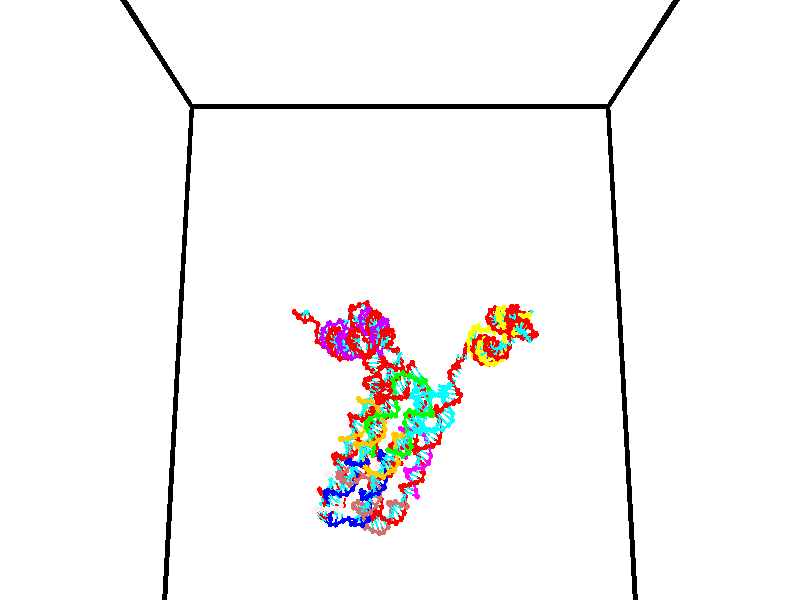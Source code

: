 // switches for output
#declare DRAW_BASES = 1; // possible values are 0, 1; only relevant for DNA ribbons
#declare DRAW_BASES_TYPE = 3; // possible values are 1, 2, 3; only relevant for DNA ribbons
#declare DRAW_FOG = 0; // set to 1 to enable fog

#include "colors.inc"

#include "transforms.inc"
background { rgb <1, 1, 1>}

#default {
   normal{
       ripples 0.25
       frequency 0.20
       turbulence 0.2
       lambda 5
   }
	finish {
		phong 0.1
		phong_size 40.
	}
}

// original window dimensions: 1024x640


// camera settings

camera {
	sky <0, 0.179814, -0.983701>
	up <0, 0.179814, -0.983701>
	right 1.6 * <1, 0, 0>
	location <35, 94.9851, 44.8844>
	look_at <35, 29.7336, 32.9568>
	direction <0, -65.2515, -11.9276>
	angle 67.0682
}


# declare cpy_camera_pos = <35, 94.9851, 44.8844>;
# if (DRAW_FOG = 1)
fog {
	fog_type 2
	up vnormalize(cpy_camera_pos)
	color rgbt<1,1,1,0.3>
	distance 1e-5
	fog_alt 3e-3
	fog_offset 56
}
# end


// LIGHTS

# declare lum = 6;
global_settings {
	ambient_light rgb lum * <0.05, 0.05, 0.05>
	max_trace_level 15
}# declare cpy_direct_light_amount = 0.25;
light_source
{	1000 * <-1, -1.16352, -0.803886>,
	rgb lum * cpy_direct_light_amount
	parallel
}

light_source
{	1000 * <1, 1.16352, 0.803886>,
	rgb lum * cpy_direct_light_amount
	parallel
}

// strand 0

// nucleotide -1

// particle -1
sphere {
	<24.377081, 35.253296, 34.979588> 0.250000
	pigment { color rgbt <1,0,0,0> }
	no_shadow
}
cylinder {
	<24.685968, 35.025940, 35.093159>,  <24.871300, 34.889526, 35.161301>, 0.100000
	pigment { color rgbt <1,0,0,0> }
	no_shadow
}
cylinder {
	<24.685968, 35.025940, 35.093159>,  <24.377081, 35.253296, 34.979588>, 0.100000
	pigment { color rgbt <1,0,0,0> }
	no_shadow
}

// particle -1
sphere {
	<24.685968, 35.025940, 35.093159> 0.100000
	pigment { color rgbt <1,0,0,0> }
	no_shadow
}
sphere {
	0, 1
	scale<0.080000,0.200000,0.300000>
	matrix <0.634031, 0.718251, -0.286566,
		-0.041051, 0.401311, 0.915022,
		0.772217, -0.568388, 0.283929,
		24.917633, 34.855423, 35.178337>
	pigment { color rgbt <0,1,1,0> }
	no_shadow
}
cylinder {
	<24.879478, 35.586071, 35.465347>,  <24.377081, 35.253296, 34.979588>, 0.130000
	pigment { color rgbt <1,0,0,0> }
	no_shadow
}

// nucleotide -1

// particle -1
sphere {
	<24.879478, 35.586071, 35.465347> 0.250000
	pigment { color rgbt <1,0,0,0> }
	no_shadow
}
cylinder {
	<25.071402, 35.291519, 35.274551>,  <25.186556, 35.114788, 35.160072>, 0.100000
	pigment { color rgbt <1,0,0,0> }
	no_shadow
}
cylinder {
	<25.071402, 35.291519, 35.274551>,  <24.879478, 35.586071, 35.465347>, 0.100000
	pigment { color rgbt <1,0,0,0> }
	no_shadow
}

// particle -1
sphere {
	<25.071402, 35.291519, 35.274551> 0.100000
	pigment { color rgbt <1,0,0,0> }
	no_shadow
}
sphere {
	0, 1
	scale<0.080000,0.200000,0.300000>
	matrix <0.754796, 0.623605, -0.203469,
		0.447287, -0.262407, 0.855030,
		0.479809, -0.736383, -0.476994,
		25.215343, 35.070606, 35.131454>
	pigment { color rgbt <0,1,1,0> }
	no_shadow
}
cylinder {
	<25.519478, 35.460785, 35.800610>,  <24.879478, 35.586071, 35.465347>, 0.130000
	pigment { color rgbt <1,0,0,0> }
	no_shadow
}

// nucleotide -1

// particle -1
sphere {
	<25.519478, 35.460785, 35.800610> 0.250000
	pigment { color rgbt <1,0,0,0> }
	no_shadow
}
cylinder {
	<25.505276, 35.403767, 35.404949>,  <25.496756, 35.369556, 35.167553>, 0.100000
	pigment { color rgbt <1,0,0,0> }
	no_shadow
}
cylinder {
	<25.505276, 35.403767, 35.404949>,  <25.519478, 35.460785, 35.800610>, 0.100000
	pigment { color rgbt <1,0,0,0> }
	no_shadow
}

// particle -1
sphere {
	<25.505276, 35.403767, 35.404949> 0.100000
	pigment { color rgbt <1,0,0,0> }
	no_shadow
}
sphere {
	0, 1
	scale<0.080000,0.200000,0.300000>
	matrix <0.773795, 0.622447, -0.117475,
		0.632440, -0.769571, 0.088202,
		-0.035504, -0.142546, -0.989151,
		25.494625, 35.361004, 35.108204>
	pigment { color rgbt <0,1,1,0> }
	no_shadow
}
cylinder {
	<26.124636, 35.200050, 35.572094>,  <25.519478, 35.460785, 35.800610>, 0.130000
	pigment { color rgbt <1,0,0,0> }
	no_shadow
}

// nucleotide -1

// particle -1
sphere {
	<26.124636, 35.200050, 35.572094> 0.250000
	pigment { color rgbt <1,0,0,0> }
	no_shadow
}
cylinder {
	<25.947433, 35.438763, 35.304482>,  <25.841112, 35.581989, 35.143913>, 0.100000
	pigment { color rgbt <1,0,0,0> }
	no_shadow
}
cylinder {
	<25.947433, 35.438763, 35.304482>,  <26.124636, 35.200050, 35.572094>, 0.100000
	pigment { color rgbt <1,0,0,0> }
	no_shadow
}

// particle -1
sphere {
	<25.947433, 35.438763, 35.304482> 0.100000
	pigment { color rgbt <1,0,0,0> }
	no_shadow
}
sphere {
	0, 1
	scale<0.080000,0.200000,0.300000>
	matrix <0.807466, 0.589853, -0.008520,
		0.389544, -0.543992, -0.743188,
		-0.443006, 0.596780, -0.669028,
		25.814531, 35.617798, 35.103771>
	pigment { color rgbt <0,1,1,0> }
	no_shadow
}
cylinder {
	<26.781536, 35.078114, 36.000092>,  <26.124636, 35.200050, 35.572094>, 0.130000
	pigment { color rgbt <1,0,0,0> }
	no_shadow
}

// nucleotide -1

// particle -1
sphere {
	<26.781536, 35.078114, 36.000092> 0.250000
	pigment { color rgbt <1,0,0,0> }
	no_shadow
}
cylinder {
	<26.729132, 34.885830, 36.346909>,  <26.697689, 34.770458, 36.554996>, 0.100000
	pigment { color rgbt <1,0,0,0> }
	no_shadow
}
cylinder {
	<26.729132, 34.885830, 36.346909>,  <26.781536, 35.078114, 36.000092>, 0.100000
	pigment { color rgbt <1,0,0,0> }
	no_shadow
}

// particle -1
sphere {
	<26.729132, 34.885830, 36.346909> 0.100000
	pigment { color rgbt <1,0,0,0> }
	no_shadow
}
sphere {
	0, 1
	scale<0.080000,0.200000,0.300000>
	matrix <0.748276, 0.525753, 0.404558,
		-0.650322, 0.701785, 0.290824,
		-0.131011, -0.480709, 0.867038,
		26.689829, 34.741615, 36.607021>
	pigment { color rgbt <0,1,1,0> }
	no_shadow
}
cylinder {
	<26.712521, 35.529034, 36.687698>,  <26.781536, 35.078114, 36.000092>, 0.130000
	pigment { color rgbt <1,0,0,0> }
	no_shadow
}

// nucleotide -1

// particle -1
sphere {
	<26.712521, 35.529034, 36.687698> 0.250000
	pigment { color rgbt <1,0,0,0> }
	no_shadow
}
cylinder {
	<26.892412, 35.175621, 36.740025>,  <27.000347, 34.963573, 36.771420>, 0.100000
	pigment { color rgbt <1,0,0,0> }
	no_shadow
}
cylinder {
	<26.892412, 35.175621, 36.740025>,  <26.712521, 35.529034, 36.687698>, 0.100000
	pigment { color rgbt <1,0,0,0> }
	no_shadow
}

// particle -1
sphere {
	<26.892412, 35.175621, 36.740025> 0.100000
	pigment { color rgbt <1,0,0,0> }
	no_shadow
}
sphere {
	0, 1
	scale<0.080000,0.200000,0.300000>
	matrix <0.747722, 0.452541, 0.485920,
		-0.488526, -0.120718, 0.864158,
		0.449727, -0.883535, 0.130814,
		27.027330, 34.910561, 36.779270>
	pigment { color rgbt <0,1,1,0> }
	no_shadow
}
cylinder {
	<26.738522, 35.267719, 37.468586>,  <26.712521, 35.529034, 36.687698>, 0.130000
	pigment { color rgbt <1,0,0,0> }
	no_shadow
}

// nucleotide -1

// particle -1
sphere {
	<26.738522, 35.267719, 37.468586> 0.250000
	pigment { color rgbt <1,0,0,0> }
	no_shadow
}
cylinder {
	<27.042618, 35.211357, 37.214916>,  <27.225075, 35.177540, 37.062714>, 0.100000
	pigment { color rgbt <1,0,0,0> }
	no_shadow
}
cylinder {
	<27.042618, 35.211357, 37.214916>,  <26.738522, 35.267719, 37.468586>, 0.100000
	pigment { color rgbt <1,0,0,0> }
	no_shadow
}

// particle -1
sphere {
	<27.042618, 35.211357, 37.214916> 0.100000
	pigment { color rgbt <1,0,0,0> }
	no_shadow
}
sphere {
	0, 1
	scale<0.080000,0.200000,0.300000>
	matrix <0.488993, 0.766799, 0.415818,
		0.427695, -0.626230, 0.651854,
		0.760239, -0.140908, -0.634178,
		27.270689, 35.169086, 37.024662>
	pigment { color rgbt <0,1,1,0> }
	no_shadow
}
cylinder {
	<27.415270, 35.327900, 37.849545>,  <26.738522, 35.267719, 37.468586>, 0.130000
	pigment { color rgbt <1,0,0,0> }
	no_shadow
}

// nucleotide -1

// particle -1
sphere {
	<27.415270, 35.327900, 37.849545> 0.250000
	pigment { color rgbt <1,0,0,0> }
	no_shadow
}
cylinder {
	<27.556740, 35.362213, 37.476974>,  <27.641623, 35.382801, 37.253433>, 0.100000
	pigment { color rgbt <1,0,0,0> }
	no_shadow
}
cylinder {
	<27.556740, 35.362213, 37.476974>,  <27.415270, 35.327900, 37.849545>, 0.100000
	pigment { color rgbt <1,0,0,0> }
	no_shadow
}

// particle -1
sphere {
	<27.556740, 35.362213, 37.476974> 0.100000
	pigment { color rgbt <1,0,0,0> }
	no_shadow
}
sphere {
	0, 1
	scale<0.080000,0.200000,0.300000>
	matrix <0.595469, 0.747283, 0.294933,
		0.721339, -0.658946, 0.213214,
		0.353676, 0.085784, -0.931426,
		27.662842, 35.387947, 37.197548>
	pigment { color rgbt <0,1,1,0> }
	no_shadow
}
cylinder {
	<28.124592, 35.318413, 37.943661>,  <27.415270, 35.327900, 37.849545>, 0.130000
	pigment { color rgbt <1,0,0,0> }
	no_shadow
}

// nucleotide -1

// particle -1
sphere {
	<28.124592, 35.318413, 37.943661> 0.250000
	pigment { color rgbt <1,0,0,0> }
	no_shadow
}
cylinder {
	<28.074184, 35.474957, 37.579033>,  <28.043940, 35.568882, 37.360256>, 0.100000
	pigment { color rgbt <1,0,0,0> }
	no_shadow
}
cylinder {
	<28.074184, 35.474957, 37.579033>,  <28.124592, 35.318413, 37.943661>, 0.100000
	pigment { color rgbt <1,0,0,0> }
	no_shadow
}

// particle -1
sphere {
	<28.074184, 35.474957, 37.579033> 0.100000
	pigment { color rgbt <1,0,0,0> }
	no_shadow
}
sphere {
	0, 1
	scale<0.080000,0.200000,0.300000>
	matrix <0.572698, 0.779006, 0.255276,
		0.810022, -0.489883, -0.322303,
		-0.126020, 0.391361, -0.911568,
		28.036379, 35.592365, 37.305561>
	pigment { color rgbt <0,1,1,0> }
	no_shadow
}
cylinder {
	<28.842236, 35.559418, 37.850254>,  <28.124592, 35.318413, 37.943661>, 0.130000
	pigment { color rgbt <1,0,0,0> }
	no_shadow
}

// nucleotide -1

// particle -1
sphere {
	<28.842236, 35.559418, 37.850254> 0.250000
	pigment { color rgbt <1,0,0,0> }
	no_shadow
}
cylinder {
	<28.582153, 35.746414, 37.610691>,  <28.426104, 35.858612, 37.466953>, 0.100000
	pigment { color rgbt <1,0,0,0> }
	no_shadow
}
cylinder {
	<28.582153, 35.746414, 37.610691>,  <28.842236, 35.559418, 37.850254>, 0.100000
	pigment { color rgbt <1,0,0,0> }
	no_shadow
}

// particle -1
sphere {
	<28.582153, 35.746414, 37.610691> 0.100000
	pigment { color rgbt <1,0,0,0> }
	no_shadow
}
sphere {
	0, 1
	scale<0.080000,0.200000,0.300000>
	matrix <0.549050, 0.833984, 0.054903,
		0.525142, -0.293129, -0.798938,
		-0.650207, 0.467489, -0.598903,
		28.387091, 35.886662, 37.431019>
	pigment { color rgbt <0,1,1,0> }
	no_shadow
}
cylinder {
	<29.234060, 35.957226, 37.430431>,  <28.842236, 35.559418, 37.850254>, 0.130000
	pigment { color rgbt <1,0,0,0> }
	no_shadow
}

// nucleotide -1

// particle -1
sphere {
	<29.234060, 35.957226, 37.430431> 0.250000
	pigment { color rgbt <1,0,0,0> }
	no_shadow
}
cylinder {
	<28.877743, 36.134335, 37.389553>,  <28.663952, 36.240601, 37.365028>, 0.100000
	pigment { color rgbt <1,0,0,0> }
	no_shadow
}
cylinder {
	<28.877743, 36.134335, 37.389553>,  <29.234060, 35.957226, 37.430431>, 0.100000
	pigment { color rgbt <1,0,0,0> }
	no_shadow
}

// particle -1
sphere {
	<28.877743, 36.134335, 37.389553> 0.100000
	pigment { color rgbt <1,0,0,0> }
	no_shadow
}
sphere {
	0, 1
	scale<0.080000,0.200000,0.300000>
	matrix <0.422730, 0.889963, 0.171070,
		0.166693, 0.109188, -0.979945,
		-0.890793, 0.442768, -0.102193,
		28.610504, 36.267166, 37.358894>
	pigment { color rgbt <0,1,1,0> }
	no_shadow
}
cylinder {
	<29.322868, 36.594776, 37.121410>,  <29.234060, 35.957226, 37.430431>, 0.130000
	pigment { color rgbt <1,0,0,0> }
	no_shadow
}

// nucleotide -1

// particle -1
sphere {
	<29.322868, 36.594776, 37.121410> 0.250000
	pigment { color rgbt <1,0,0,0> }
	no_shadow
}
cylinder {
	<28.956648, 36.680397, 37.257614>,  <28.736916, 36.731770, 37.339336>, 0.100000
	pigment { color rgbt <1,0,0,0> }
	no_shadow
}
cylinder {
	<28.956648, 36.680397, 37.257614>,  <29.322868, 36.594776, 37.121410>, 0.100000
	pigment { color rgbt <1,0,0,0> }
	no_shadow
}

// particle -1
sphere {
	<28.956648, 36.680397, 37.257614> 0.100000
	pigment { color rgbt <1,0,0,0> }
	no_shadow
}
sphere {
	0, 1
	scale<0.080000,0.200000,0.300000>
	matrix <0.249077, 0.966487, 0.062164,
		-0.315792, 0.141727, -0.938184,
		-0.915552, 0.214049, 0.340510,
		28.681982, 36.744610, 37.359768>
	pigment { color rgbt <0,1,1,0> }
	no_shadow
}
cylinder {
	<29.068609, 37.200325, 36.726780>,  <29.322868, 36.594776, 37.121410>, 0.130000
	pigment { color rgbt <1,0,0,0> }
	no_shadow
}

// nucleotide -1

// particle -1
sphere {
	<29.068609, 37.200325, 36.726780> 0.250000
	pigment { color rgbt <1,0,0,0> }
	no_shadow
}
cylinder {
	<28.828657, 37.193794, 37.046749>,  <28.684685, 37.189877, 37.238731>, 0.100000
	pigment { color rgbt <1,0,0,0> }
	no_shadow
}
cylinder {
	<28.828657, 37.193794, 37.046749>,  <29.068609, 37.200325, 36.726780>, 0.100000
	pigment { color rgbt <1,0,0,0> }
	no_shadow
}

// particle -1
sphere {
	<28.828657, 37.193794, 37.046749> 0.100000
	pigment { color rgbt <1,0,0,0> }
	no_shadow
}
sphere {
	0, 1
	scale<0.080000,0.200000,0.300000>
	matrix <0.206121, 0.962891, 0.174226,
		-0.773082, 0.269396, -0.574256,
		-0.599882, -0.016325, 0.799922,
		28.648693, 37.188896, 37.286724>
	pigment { color rgbt <0,1,1,0> }
	no_shadow
}
cylinder {
	<28.756117, 37.795124, 36.783867>,  <29.068609, 37.200325, 36.726780>, 0.130000
	pigment { color rgbt <1,0,0,0> }
	no_shadow
}

// nucleotide -1

// particle -1
sphere {
	<28.756117, 37.795124, 36.783867> 0.250000
	pigment { color rgbt <1,0,0,0> }
	no_shadow
}
cylinder {
	<28.743298, 37.687298, 37.168846>,  <28.735605, 37.622601, 37.399834>, 0.100000
	pigment { color rgbt <1,0,0,0> }
	no_shadow
}
cylinder {
	<28.743298, 37.687298, 37.168846>,  <28.756117, 37.795124, 36.783867>, 0.100000
	pigment { color rgbt <1,0,0,0> }
	no_shadow
}

// particle -1
sphere {
	<28.743298, 37.687298, 37.168846> 0.100000
	pigment { color rgbt <1,0,0,0> }
	no_shadow
}
sphere {
	0, 1
	scale<0.080000,0.200000,0.300000>
	matrix <0.323203, 0.908412, 0.265192,
		-0.945787, 0.319565, 0.058011,
		-0.032049, -0.269565, 0.962449,
		28.733683, 37.606430, 37.457581>
	pigment { color rgbt <0,1,1,0> }
	no_shadow
}
cylinder {
	<28.422602, 38.328606, 37.009090>,  <28.756117, 37.795124, 36.783867>, 0.130000
	pigment { color rgbt <1,0,0,0> }
	no_shadow
}

// nucleotide -1

// particle -1
sphere {
	<28.422602, 38.328606, 37.009090> 0.250000
	pigment { color rgbt <1,0,0,0> }
	no_shadow
}
cylinder {
	<28.608370, 38.154476, 37.317585>,  <28.719831, 38.049999, 37.502682>, 0.100000
	pigment { color rgbt <1,0,0,0> }
	no_shadow
}
cylinder {
	<28.608370, 38.154476, 37.317585>,  <28.422602, 38.328606, 37.009090>, 0.100000
	pigment { color rgbt <1,0,0,0> }
	no_shadow
}

// particle -1
sphere {
	<28.608370, 38.154476, 37.317585> 0.100000
	pigment { color rgbt <1,0,0,0> }
	no_shadow
}
sphere {
	0, 1
	scale<0.080000,0.200000,0.300000>
	matrix <0.333495, 0.892709, 0.303070,
		-0.820423, 0.116451, 0.559773,
		0.464421, -0.435327, 0.771235,
		28.747696, 38.023876, 37.548954>
	pigment { color rgbt <0,1,1,0> }
	no_shadow
}
cylinder {
	<28.252893, 38.787643, 37.596191>,  <28.422602, 38.328606, 37.009090>, 0.130000
	pigment { color rgbt <1,0,0,0> }
	no_shadow
}

// nucleotide -1

// particle -1
sphere {
	<28.252893, 38.787643, 37.596191> 0.250000
	pigment { color rgbt <1,0,0,0> }
	no_shadow
}
cylinder {
	<28.574924, 38.580238, 37.711430>,  <28.768143, 38.455795, 37.780571>, 0.100000
	pigment { color rgbt <1,0,0,0> }
	no_shadow
}
cylinder {
	<28.574924, 38.580238, 37.711430>,  <28.252893, 38.787643, 37.596191>, 0.100000
	pigment { color rgbt <1,0,0,0> }
	no_shadow
}

// particle -1
sphere {
	<28.574924, 38.580238, 37.711430> 0.100000
	pigment { color rgbt <1,0,0,0> }
	no_shadow
}
sphere {
	0, 1
	scale<0.080000,0.200000,0.300000>
	matrix <0.353185, 0.809226, 0.469482,
		-0.476565, -0.276219, 0.834619,
		0.805075, -0.518514, 0.288092,
		28.816446, 38.424683, 37.797855>
	pigment { color rgbt <0,1,1,0> }
	no_shadow
}
cylinder {
	<28.449856, 39.099133, 38.235325>,  <28.252893, 38.787643, 37.596191>, 0.130000
	pigment { color rgbt <1,0,0,0> }
	no_shadow
}

// nucleotide -1

// particle -1
sphere {
	<28.449856, 39.099133, 38.235325> 0.250000
	pigment { color rgbt <1,0,0,0> }
	no_shadow
}
cylinder {
	<28.779968, 38.887642, 38.155964>,  <28.978035, 38.760750, 38.108345>, 0.100000
	pigment { color rgbt <1,0,0,0> }
	no_shadow
}
cylinder {
	<28.779968, 38.887642, 38.155964>,  <28.449856, 39.099133, 38.235325>, 0.100000
	pigment { color rgbt <1,0,0,0> }
	no_shadow
}

// particle -1
sphere {
	<28.779968, 38.887642, 38.155964> 0.100000
	pigment { color rgbt <1,0,0,0> }
	no_shadow
}
sphere {
	0, 1
	scale<0.080000,0.200000,0.300000>
	matrix <0.557870, 0.708724, 0.431846,
		-0.087712, -0.467078, 0.879855,
		0.825280, -0.528722, -0.198405,
		29.027552, 38.729027, 38.096443>
	pigment { color rgbt <0,1,1,0> }
	no_shadow
}
cylinder {
	<28.746386, 38.964249, 38.917057>,  <28.449856, 39.099133, 38.235325>, 0.130000
	pigment { color rgbt <1,0,0,0> }
	no_shadow
}

// nucleotide -1

// particle -1
sphere {
	<28.746386, 38.964249, 38.917057> 0.250000
	pigment { color rgbt <1,0,0,0> }
	no_shadow
}
cylinder {
	<29.016586, 38.951942, 38.622372>,  <29.178707, 38.944557, 38.445560>, 0.100000
	pigment { color rgbt <1,0,0,0> }
	no_shadow
}
cylinder {
	<29.016586, 38.951942, 38.622372>,  <28.746386, 38.964249, 38.917057>, 0.100000
	pigment { color rgbt <1,0,0,0> }
	no_shadow
}

// particle -1
sphere {
	<29.016586, 38.951942, 38.622372> 0.100000
	pigment { color rgbt <1,0,0,0> }
	no_shadow
}
sphere {
	0, 1
	scale<0.080000,0.200000,0.300000>
	matrix <0.572141, 0.652132, 0.497371,
		0.465134, -0.757481, 0.458119,
		0.675504, -0.030765, -0.736715,
		29.219236, 38.942715, 38.401356>
	pigment { color rgbt <0,1,1,0> }
	no_shadow
}
cylinder {
	<29.406239, 39.093578, 39.260635>,  <28.746386, 38.964249, 38.917057>, 0.130000
	pigment { color rgbt <1,0,0,0> }
	no_shadow
}

// nucleotide -1

// particle -1
sphere {
	<29.406239, 39.093578, 39.260635> 0.250000
	pigment { color rgbt <1,0,0,0> }
	no_shadow
}
cylinder {
	<29.456747, 39.158752, 38.869225>,  <29.487051, 39.197857, 38.634380>, 0.100000
	pigment { color rgbt <1,0,0,0> }
	no_shadow
}
cylinder {
	<29.456747, 39.158752, 38.869225>,  <29.406239, 39.093578, 39.260635>, 0.100000
	pigment { color rgbt <1,0,0,0> }
	no_shadow
}

// particle -1
sphere {
	<29.456747, 39.158752, 38.869225> 0.100000
	pigment { color rgbt <1,0,0,0> }
	no_shadow
}
sphere {
	0, 1
	scale<0.080000,0.200000,0.300000>
	matrix <0.599831, 0.773118, 0.206136,
		0.790101, -0.612977, -0.000113,
		0.126269, 0.162936, -0.978523,
		29.494627, 39.207634, 38.575668>
	pigment { color rgbt <0,1,1,0> }
	no_shadow
}
cylinder {
	<30.193272, 39.160507, 39.204166>,  <29.406239, 39.093578, 39.260635>, 0.130000
	pigment { color rgbt <1,0,0,0> }
	no_shadow
}

// nucleotide -1

// particle -1
sphere {
	<30.193272, 39.160507, 39.204166> 0.250000
	pigment { color rgbt <1,0,0,0> }
	no_shadow
}
cylinder {
	<30.033543, 39.324055, 38.875931>,  <29.937704, 39.422184, 38.678989>, 0.100000
	pigment { color rgbt <1,0,0,0> }
	no_shadow
}
cylinder {
	<30.033543, 39.324055, 38.875931>,  <30.193272, 39.160507, 39.204166>, 0.100000
	pigment { color rgbt <1,0,0,0> }
	no_shadow
}

// particle -1
sphere {
	<30.033543, 39.324055, 38.875931> 0.100000
	pigment { color rgbt <1,0,0,0> }
	no_shadow
}
sphere {
	0, 1
	scale<0.080000,0.200000,0.300000>
	matrix <0.579496, 0.806142, 0.119667,
		0.710439, -0.427742, -0.558850,
		-0.399325, 0.408867, -0.820589,
		29.913746, 39.446716, 38.629753>
	pigment { color rgbt <0,1,1,0> }
	no_shadow
}
cylinder {
	<30.786728, 39.387016, 38.864452>,  <30.193272, 39.160507, 39.204166>, 0.130000
	pigment { color rgbt <1,0,0,0> }
	no_shadow
}

// nucleotide -1

// particle -1
sphere {
	<30.786728, 39.387016, 38.864452> 0.250000
	pigment { color rgbt <1,0,0,0> }
	no_shadow
}
cylinder {
	<30.476452, 39.607155, 38.740894>,  <30.290285, 39.739239, 38.666759>, 0.100000
	pigment { color rgbt <1,0,0,0> }
	no_shadow
}
cylinder {
	<30.476452, 39.607155, 38.740894>,  <30.786728, 39.387016, 38.864452>, 0.100000
	pigment { color rgbt <1,0,0,0> }
	no_shadow
}

// particle -1
sphere {
	<30.476452, 39.607155, 38.740894> 0.100000
	pigment { color rgbt <1,0,0,0> }
	no_shadow
}
sphere {
	0, 1
	scale<0.080000,0.200000,0.300000>
	matrix <0.543320, 0.831357, 0.116826,
		0.321099, -0.077209, -0.943893,
		-0.775693, 0.550349, -0.308897,
		30.243744, 39.772259, 38.648224>
	pigment { color rgbt <0,1,1,0> }
	no_shadow
}
cylinder {
	<31.062963, 39.696835, 38.321644>,  <30.786728, 39.387016, 38.864452>, 0.130000
	pigment { color rgbt <1,0,0,0> }
	no_shadow
}

// nucleotide -1

// particle -1
sphere {
	<31.062963, 39.696835, 38.321644> 0.250000
	pigment { color rgbt <1,0,0,0> }
	no_shadow
}
cylinder {
	<30.759521, 39.937874, 38.420753>,  <30.577457, 40.082497, 38.480221>, 0.100000
	pigment { color rgbt <1,0,0,0> }
	no_shadow
}
cylinder {
	<30.759521, 39.937874, 38.420753>,  <31.062963, 39.696835, 38.321644>, 0.100000
	pigment { color rgbt <1,0,0,0> }
	no_shadow
}

// particle -1
sphere {
	<30.759521, 39.937874, 38.420753> 0.100000
	pigment { color rgbt <1,0,0,0> }
	no_shadow
}
sphere {
	0, 1
	scale<0.080000,0.200000,0.300000>
	matrix <0.630692, 0.774603, 0.047091,
		-0.163549, 0.191992, -0.967673,
		-0.758604, 0.602602, 0.247773,
		30.531940, 40.118656, 38.495087>
	pigment { color rgbt <0,1,1,0> }
	no_shadow
}
cylinder {
	<31.112909, 40.247383, 37.787746>,  <31.062963, 39.696835, 38.321644>, 0.130000
	pigment { color rgbt <1,0,0,0> }
	no_shadow
}

// nucleotide -1

// particle -1
sphere {
	<31.112909, 40.247383, 37.787746> 0.250000
	pigment { color rgbt <1,0,0,0> }
	no_shadow
}
cylinder {
	<30.917093, 40.397949, 38.102367>,  <30.799604, 40.488289, 38.291142>, 0.100000
	pigment { color rgbt <1,0,0,0> }
	no_shadow
}
cylinder {
	<30.917093, 40.397949, 38.102367>,  <31.112909, 40.247383, 37.787746>, 0.100000
	pigment { color rgbt <1,0,0,0> }
	no_shadow
}

// particle -1
sphere {
	<30.917093, 40.397949, 38.102367> 0.100000
	pigment { color rgbt <1,0,0,0> }
	no_shadow
}
sphere {
	0, 1
	scale<0.080000,0.200000,0.300000>
	matrix <0.383985, 0.902919, -0.193112,
		-0.782883, 0.207488, -0.586551,
		-0.489540, 0.376411, 0.786553,
		30.770231, 40.510872, 38.338333>
	pigment { color rgbt <0,1,1,0> }
	no_shadow
}
cylinder {
	<30.785608, 40.874573, 37.449425>,  <31.112909, 40.247383, 37.787746>, 0.130000
	pigment { color rgbt <1,0,0,0> }
	no_shadow
}

// nucleotide -1

// particle -1
sphere {
	<30.785608, 40.874573, 37.449425> 0.250000
	pigment { color rgbt <1,0,0,0> }
	no_shadow
}
cylinder {
	<30.802698, 40.916691, 37.846832>,  <30.812952, 40.941963, 38.085278>, 0.100000
	pigment { color rgbt <1,0,0,0> }
	no_shadow
}
cylinder {
	<30.802698, 40.916691, 37.846832>,  <30.785608, 40.874573, 37.449425>, 0.100000
	pigment { color rgbt <1,0,0,0> }
	no_shadow
}

// particle -1
sphere {
	<30.802698, 40.916691, 37.846832> 0.100000
	pigment { color rgbt <1,0,0,0> }
	no_shadow
}
sphere {
	0, 1
	scale<0.080000,0.200000,0.300000>
	matrix <0.545792, 0.830471, -0.111486,
		-0.836830, 0.547020, -0.021986,
		0.042727, 0.105295, 0.993523,
		30.815516, 40.948280, 38.144890>
	pigment { color rgbt <0,1,1,0> }
	no_shadow
}
cylinder {
	<30.606491, 41.613079, 37.583122>,  <30.785608, 40.874573, 37.449425>, 0.130000
	pigment { color rgbt <1,0,0,0> }
	no_shadow
}

// nucleotide -1

// particle -1
sphere {
	<30.606491, 41.613079, 37.583122> 0.250000
	pigment { color rgbt <1,0,0,0> }
	no_shadow
}
cylinder {
	<30.804804, 41.481052, 37.904434>,  <30.923792, 41.401836, 38.097221>, 0.100000
	pigment { color rgbt <1,0,0,0> }
	no_shadow
}
cylinder {
	<30.804804, 41.481052, 37.904434>,  <30.606491, 41.613079, 37.583122>, 0.100000
	pigment { color rgbt <1,0,0,0> }
	no_shadow
}

// particle -1
sphere {
	<30.804804, 41.481052, 37.904434> 0.100000
	pigment { color rgbt <1,0,0,0> }
	no_shadow
}
sphere {
	0, 1
	scale<0.080000,0.200000,0.300000>
	matrix <0.536601, 0.843694, 0.015483,
		-0.682832, 0.423364, 0.595401,
		0.495782, -0.330065, 0.803279,
		30.953539, 41.382034, 38.145416>
	pigment { color rgbt <0,1,1,0> }
	no_shadow
}
cylinder {
	<30.414532, 42.053768, 38.188908>,  <30.606491, 41.613079, 37.583122>, 0.130000
	pigment { color rgbt <1,0,0,0> }
	no_shadow
}

// nucleotide -1

// particle -1
sphere {
	<30.414532, 42.053768, 38.188908> 0.250000
	pigment { color rgbt <1,0,0,0> }
	no_shadow
}
cylinder {
	<30.787113, 41.915424, 38.234116>,  <31.010662, 41.832417, 38.261242>, 0.100000
	pigment { color rgbt <1,0,0,0> }
	no_shadow
}
cylinder {
	<30.787113, 41.915424, 38.234116>,  <30.414532, 42.053768, 38.188908>, 0.100000
	pigment { color rgbt <1,0,0,0> }
	no_shadow
}

// particle -1
sphere {
	<30.787113, 41.915424, 38.234116> 0.100000
	pigment { color rgbt <1,0,0,0> }
	no_shadow
}
sphere {
	0, 1
	scale<0.080000,0.200000,0.300000>
	matrix <0.359015, 0.924107, -0.130898,
		-0.059171, 0.162501, 0.984932,
		0.931454, -0.345860, 0.113021,
		31.066549, 41.811665, 38.268021>
	pigment { color rgbt <0,1,1,0> }
	no_shadow
}
cylinder {
	<30.803852, 42.299065, 38.814461>,  <30.414532, 42.053768, 38.188908>, 0.130000
	pigment { color rgbt <1,0,0,0> }
	no_shadow
}

// nucleotide -1

// particle -1
sphere {
	<30.803852, 42.299065, 38.814461> 0.250000
	pigment { color rgbt <1,0,0,0> }
	no_shadow
}
cylinder {
	<31.075659, 42.198864, 38.538631>,  <31.238743, 42.138744, 38.373135>, 0.100000
	pigment { color rgbt <1,0,0,0> }
	no_shadow
}
cylinder {
	<31.075659, 42.198864, 38.538631>,  <30.803852, 42.299065, 38.814461>, 0.100000
	pigment { color rgbt <1,0,0,0> }
	no_shadow
}

// particle -1
sphere {
	<31.075659, 42.198864, 38.538631> 0.100000
	pigment { color rgbt <1,0,0,0> }
	no_shadow
}
sphere {
	0, 1
	scale<0.080000,0.200000,0.300000>
	matrix <0.415020, 0.906312, 0.079734,
		0.604992, -0.340366, 0.719817,
		0.679517, -0.250500, -0.689570,
		31.279514, 42.123714, 38.331760>
	pigment { color rgbt <0,1,1,0> }
	no_shadow
}
cylinder {
	<30.726059, 43.024876, 38.599785>,  <30.803852, 42.299065, 38.814461>, 0.130000
	pigment { color rgbt <1,0,0,0> }
	no_shadow
}

// nucleotide -1

// particle -1
sphere {
	<30.726059, 43.024876, 38.599785> 0.250000
	pigment { color rgbt <1,0,0,0> }
	no_shadow
}
cylinder {
	<30.827911, 42.961395, 38.981358>,  <30.889023, 42.923306, 39.210300>, 0.100000
	pigment { color rgbt <1,0,0,0> }
	no_shadow
}
cylinder {
	<30.827911, 42.961395, 38.981358>,  <30.726059, 43.024876, 38.599785>, 0.100000
	pigment { color rgbt <1,0,0,0> }
	no_shadow
}

// particle -1
sphere {
	<30.827911, 42.961395, 38.981358> 0.100000
	pigment { color rgbt <1,0,0,0> }
	no_shadow
}
sphere {
	0, 1
	scale<0.080000,0.200000,0.300000>
	matrix <0.964010, 0.119667, -0.237411,
		-0.076475, 0.980047, 0.183464,
		0.254629, -0.158705, 0.953927,
		30.904301, 42.913784, 39.267536>
	pigment { color rgbt <0,1,1,0> }
	no_shadow
}
cylinder {
	<31.089020, 43.659924, 38.914368>,  <30.726059, 43.024876, 38.599785>, 0.130000
	pigment { color rgbt <1,0,0,0> }
	no_shadow
}

// nucleotide -1

// particle -1
sphere {
	<31.089020, 43.659924, 38.914368> 0.250000
	pigment { color rgbt <1,0,0,0> }
	no_shadow
}
cylinder {
	<31.166677, 43.281448, 39.017933>,  <31.213272, 43.054363, 39.080070>, 0.100000
	pigment { color rgbt <1,0,0,0> }
	no_shadow
}
cylinder {
	<31.166677, 43.281448, 39.017933>,  <31.089020, 43.659924, 38.914368>, 0.100000
	pigment { color rgbt <1,0,0,0> }
	no_shadow
}

// particle -1
sphere {
	<31.166677, 43.281448, 39.017933> 0.100000
	pigment { color rgbt <1,0,0,0> }
	no_shadow
}
sphere {
	0, 1
	scale<0.080000,0.200000,0.300000>
	matrix <0.914806, 0.079336, -0.396026,
		0.354173, 0.313742, 0.880981,
		0.194144, -0.946188, 0.258914,
		31.224920, 42.997593, 39.095608>
	pigment { color rgbt <0,1,1,0> }
	no_shadow
}
cylinder {
	<31.710249, 43.689632, 39.361946>,  <31.089020, 43.659924, 38.914368>, 0.130000
	pigment { color rgbt <1,0,0,0> }
	no_shadow
}

// nucleotide -1

// particle -1
sphere {
	<31.710249, 43.689632, 39.361946> 0.250000
	pigment { color rgbt <1,0,0,0> }
	no_shadow
}
cylinder {
	<31.672598, 43.353756, 39.148006>,  <31.650007, 43.152229, 39.019642>, 0.100000
	pigment { color rgbt <1,0,0,0> }
	no_shadow
}
cylinder {
	<31.672598, 43.353756, 39.148006>,  <31.710249, 43.689632, 39.361946>, 0.100000
	pigment { color rgbt <1,0,0,0> }
	no_shadow
}

// particle -1
sphere {
	<31.672598, 43.353756, 39.148006> 0.100000
	pigment { color rgbt <1,0,0,0> }
	no_shadow
}
sphere {
	0, 1
	scale<0.080000,0.200000,0.300000>
	matrix <0.938018, 0.105198, -0.330235,
		0.333559, -0.532784, 0.777740,
		-0.094127, -0.839687, -0.534851,
		31.644360, 43.101849, 38.987553>
	pigment { color rgbt <0,1,1,0> }
	no_shadow
}
cylinder {
	<32.316341, 43.216995, 39.502735>,  <31.710249, 43.689632, 39.361946>, 0.130000
	pigment { color rgbt <1,0,0,0> }
	no_shadow
}

// nucleotide -1

// particle -1
sphere {
	<32.316341, 43.216995, 39.502735> 0.250000
	pigment { color rgbt <1,0,0,0> }
	no_shadow
}
cylinder {
	<32.223820, 43.179428, 39.115398>,  <32.168304, 43.156887, 38.882996>, 0.100000
	pigment { color rgbt <1,0,0,0> }
	no_shadow
}
cylinder {
	<32.223820, 43.179428, 39.115398>,  <32.316341, 43.216995, 39.502735>, 0.100000
	pigment { color rgbt <1,0,0,0> }
	no_shadow
}

// particle -1
sphere {
	<32.223820, 43.179428, 39.115398> 0.100000
	pigment { color rgbt <1,0,0,0> }
	no_shadow
}
sphere {
	0, 1
	scale<0.080000,0.200000,0.300000>
	matrix <0.942134, 0.226629, -0.247027,
		0.242653, -0.969443, 0.036059,
		-0.231307, -0.093914, -0.968337,
		32.154427, 43.151253, 38.824898>
	pigment { color rgbt <0,1,1,0> }
	no_shadow
}
cylinder {
	<32.662346, 42.583977, 39.113174>,  <32.316341, 43.216995, 39.502735>, 0.130000
	pigment { color rgbt <1,0,0,0> }
	no_shadow
}

// nucleotide -1

// particle -1
sphere {
	<32.662346, 42.583977, 39.113174> 0.250000
	pigment { color rgbt <1,0,0,0> }
	no_shadow
}
cylinder {
	<32.579803, 42.931442, 38.933022>,  <32.530277, 43.139923, 38.824932>, 0.100000
	pigment { color rgbt <1,0,0,0> }
	no_shadow
}
cylinder {
	<32.579803, 42.931442, 38.933022>,  <32.662346, 42.583977, 39.113174>, 0.100000
	pigment { color rgbt <1,0,0,0> }
	no_shadow
}

// particle -1
sphere {
	<32.579803, 42.931442, 38.933022> 0.100000
	pigment { color rgbt <1,0,0,0> }
	no_shadow
}
sphere {
	0, 1
	scale<0.080000,0.200000,0.300000>
	matrix <0.973764, 0.137198, -0.181550,
		-0.095915, -0.476028, -0.874184,
		-0.206359, 0.868662, -0.450379,
		32.517895, 43.192039, 38.797909>
	pigment { color rgbt <0,1,1,0> }
	no_shadow
}
cylinder {
	<33.042290, 42.599892, 38.485245>,  <32.662346, 42.583977, 39.113174>, 0.130000
	pigment { color rgbt <1,0,0,0> }
	no_shadow
}

// nucleotide -1

// particle -1
sphere {
	<33.042290, 42.599892, 38.485245> 0.250000
	pigment { color rgbt <1,0,0,0> }
	no_shadow
}
cylinder {
	<33.024979, 42.999203, 38.469421>,  <33.014591, 43.238789, 38.459927>, 0.100000
	pigment { color rgbt <1,0,0,0> }
	no_shadow
}
cylinder {
	<33.024979, 42.999203, 38.469421>,  <33.042290, 42.599892, 38.485245>, 0.100000
	pigment { color rgbt <1,0,0,0> }
	no_shadow
}

// particle -1
sphere {
	<33.024979, 42.999203, 38.469421> 0.100000
	pigment { color rgbt <1,0,0,0> }
	no_shadow
}
sphere {
	0, 1
	scale<0.080000,0.200000,0.300000>
	matrix <0.996682, 0.040408, -0.070659,
		-0.068939, -0.042481, -0.996716,
		-0.043277, 0.998280, -0.039554,
		33.011997, 43.298687, 38.457554>
	pigment { color rgbt <0,1,1,0> }
	no_shadow
}
cylinder {
	<33.516838, 42.724144, 37.974209>,  <33.042290, 42.599892, 38.485245>, 0.130000
	pigment { color rgbt <1,0,0,0> }
	no_shadow
}

// nucleotide -1

// particle -1
sphere {
	<33.516838, 42.724144, 37.974209> 0.250000
	pigment { color rgbt <1,0,0,0> }
	no_shadow
}
cylinder {
	<33.494728, 43.040829, 38.217567>,  <33.481464, 43.230839, 38.363583>, 0.100000
	pigment { color rgbt <1,0,0,0> }
	no_shadow
}
cylinder {
	<33.494728, 43.040829, 38.217567>,  <33.516838, 42.724144, 37.974209>, 0.100000
	pigment { color rgbt <1,0,0,0> }
	no_shadow
}

// particle -1
sphere {
	<33.494728, 43.040829, 38.217567> 0.100000
	pigment { color rgbt <1,0,0,0> }
	no_shadow
}
sphere {
	0, 1
	scale<0.080000,0.200000,0.300000>
	matrix <0.993172, 0.106286, -0.048081,
		-0.102730, 0.601582, -0.792178,
		-0.055273, 0.791709, 0.608393,
		33.478146, 43.278343, 38.400085>
	pigment { color rgbt <0,1,1,0> }
	no_shadow
}
cylinder {
	<33.411427, 42.119484, 37.631432>,  <33.516838, 42.724144, 37.974209>, 0.130000
	pigment { color rgbt <1,0,0,0> }
	no_shadow
}

// nucleotide -1

// particle -1
sphere {
	<33.411427, 42.119484, 37.631432> 0.250000
	pigment { color rgbt <1,0,0,0> }
	no_shadow
}
cylinder {
	<33.589611, 41.919376, 37.928429>,  <33.696522, 41.799313, 38.106628>, 0.100000
	pigment { color rgbt <1,0,0,0> }
	no_shadow
}
cylinder {
	<33.589611, 41.919376, 37.928429>,  <33.411427, 42.119484, 37.631432>, 0.100000
	pigment { color rgbt <1,0,0,0> }
	no_shadow
}

// particle -1
sphere {
	<33.589611, 41.919376, 37.928429> 0.100000
	pigment { color rgbt <1,0,0,0> }
	no_shadow
}
sphere {
	0, 1
	scale<0.080000,0.200000,0.300000>
	matrix <0.087125, -0.801167, -0.592065,
		0.891053, 0.328431, -0.313301,
		0.445458, -0.500265, 0.742497,
		33.723248, 41.769299, 38.151176>
	pigment { color rgbt <0,1,1,0> }
	no_shadow
}
cylinder {
	<33.907066, 41.676685, 37.372040>,  <33.411427, 42.119484, 37.631432>, 0.130000
	pigment { color rgbt <1,0,0,0> }
	no_shadow
}

// nucleotide -1

// particle -1
sphere {
	<33.907066, 41.676685, 37.372040> 0.250000
	pigment { color rgbt <1,0,0,0> }
	no_shadow
}
cylinder {
	<33.783943, 41.525925, 37.721485>,  <33.710072, 41.435467, 37.931152>, 0.100000
	pigment { color rgbt <1,0,0,0> }
	no_shadow
}
cylinder {
	<33.783943, 41.525925, 37.721485>,  <33.907066, 41.676685, 37.372040>, 0.100000
	pigment { color rgbt <1,0,0,0> }
	no_shadow
}

// particle -1
sphere {
	<33.783943, 41.525925, 37.721485> 0.100000
	pigment { color rgbt <1,0,0,0> }
	no_shadow
}
sphere {
	0, 1
	scale<0.080000,0.200000,0.300000>
	matrix <-0.186597, -0.876449, -0.443868,
		0.932972, -0.299639, 0.199447,
		-0.307806, -0.376901, 0.873614,
		33.691601, 41.412853, 37.983570>
	pigment { color rgbt <0,1,1,0> }
	no_shadow
}
cylinder {
	<34.269005, 41.050961, 37.378265>,  <33.907066, 41.676685, 37.372040>, 0.130000
	pigment { color rgbt <1,0,0,0> }
	no_shadow
}

// nucleotide -1

// particle -1
sphere {
	<34.269005, 41.050961, 37.378265> 0.250000
	pigment { color rgbt <1,0,0,0> }
	no_shadow
}
cylinder {
	<33.970173, 40.995163, 37.638237>,  <33.790874, 40.961685, 37.794220>, 0.100000
	pigment { color rgbt <1,0,0,0> }
	no_shadow
}
cylinder {
	<33.970173, 40.995163, 37.638237>,  <34.269005, 41.050961, 37.378265>, 0.100000
	pigment { color rgbt <1,0,0,0> }
	no_shadow
}

// particle -1
sphere {
	<33.970173, 40.995163, 37.638237> 0.100000
	pigment { color rgbt <1,0,0,0> }
	no_shadow
}
sphere {
	0, 1
	scale<0.080000,0.200000,0.300000>
	matrix <-0.092990, -0.946189, -0.309965,
		0.658197, -0.292006, 0.693909,
		-0.747081, -0.139491, 0.649932,
		33.746048, 40.953316, 37.833218>
	pigment { color rgbt <0,1,1,0> }
	no_shadow
}
cylinder {
	<34.389267, 40.409531, 37.671616>,  <34.269005, 41.050961, 37.378265>, 0.130000
	pigment { color rgbt <1,0,0,0> }
	no_shadow
}

// nucleotide -1

// particle -1
sphere {
	<34.389267, 40.409531, 37.671616> 0.250000
	pigment { color rgbt <1,0,0,0> }
	no_shadow
}
cylinder {
	<34.004269, 40.484997, 37.749596>,  <33.773270, 40.530277, 37.796383>, 0.100000
	pigment { color rgbt <1,0,0,0> }
	no_shadow
}
cylinder {
	<34.004269, 40.484997, 37.749596>,  <34.389267, 40.409531, 37.671616>, 0.100000
	pigment { color rgbt <1,0,0,0> }
	no_shadow
}

// particle -1
sphere {
	<34.004269, 40.484997, 37.749596> 0.100000
	pigment { color rgbt <1,0,0,0> }
	no_shadow
}
sphere {
	0, 1
	scale<0.080000,0.200000,0.300000>
	matrix <-0.230644, -0.947403, -0.221879,
		0.142840, -0.258523, 0.955386,
		-0.962497, 0.188661, 0.194953,
		33.715519, 40.541595, 37.808083>
	pigment { color rgbt <0,1,1,0> }
	no_shadow
}
cylinder {
	<34.168213, 39.920677, 38.166931>,  <34.389267, 40.409531, 37.671616>, 0.130000
	pigment { color rgbt <1,0,0,0> }
	no_shadow
}

// nucleotide -1

// particle -1
sphere {
	<34.168213, 39.920677, 38.166931> 0.250000
	pigment { color rgbt <1,0,0,0> }
	no_shadow
}
cylinder {
	<33.845737, 40.055168, 37.972195>,  <33.652252, 40.135860, 37.855350>, 0.100000
	pigment { color rgbt <1,0,0,0> }
	no_shadow
}
cylinder {
	<33.845737, 40.055168, 37.972195>,  <34.168213, 39.920677, 38.166931>, 0.100000
	pigment { color rgbt <1,0,0,0> }
	no_shadow
}

// particle -1
sphere {
	<33.845737, 40.055168, 37.972195> 0.100000
	pigment { color rgbt <1,0,0,0> }
	no_shadow
}
sphere {
	0, 1
	scale<0.080000,0.200000,0.300000>
	matrix <-0.254286, -0.939867, -0.228009,
		-0.534231, -0.060020, 0.843205,
		-0.806186, 0.336224, -0.486844,
		33.603882, 40.156036, 37.826141>
	pigment { color rgbt <0,1,1,0> }
	no_shadow
}
cylinder {
	<33.525002, 39.372742, 38.276978>,  <34.168213, 39.920677, 38.166931>, 0.130000
	pigment { color rgbt <1,0,0,0> }
	no_shadow
}

// nucleotide -1

// particle -1
sphere {
	<33.525002, 39.372742, 38.276978> 0.250000
	pigment { color rgbt <1,0,0,0> }
	no_shadow
}
cylinder {
	<33.470013, 39.602966, 37.954529>,  <33.437019, 39.741100, 37.761059>, 0.100000
	pigment { color rgbt <1,0,0,0> }
	no_shadow
}
cylinder {
	<33.470013, 39.602966, 37.954529>,  <33.525002, 39.372742, 38.276978>, 0.100000
	pigment { color rgbt <1,0,0,0> }
	no_shadow
}

// particle -1
sphere {
	<33.470013, 39.602966, 37.954529> 0.100000
	pigment { color rgbt <1,0,0,0> }
	no_shadow
}
sphere {
	0, 1
	scale<0.080000,0.200000,0.300000>
	matrix <-0.484436, -0.748939, -0.452119,
		-0.863959, 0.328364, 0.381776,
		-0.137467, 0.575558, -0.806124,
		33.428772, 39.775635, 37.712692>
	pigment { color rgbt <0,1,1,0> }
	no_shadow
}
cylinder {
	<32.866180, 39.134102, 38.063759>,  <33.525002, 39.372742, 38.276978>, 0.130000
	pigment { color rgbt <1,0,0,0> }
	no_shadow
}

// nucleotide -1

// particle -1
sphere {
	<32.866180, 39.134102, 38.063759> 0.250000
	pigment { color rgbt <1,0,0,0> }
	no_shadow
}
cylinder {
	<33.003353, 39.345112, 37.752861>,  <33.085659, 39.471718, 37.566322>, 0.100000
	pigment { color rgbt <1,0,0,0> }
	no_shadow
}
cylinder {
	<33.003353, 39.345112, 37.752861>,  <32.866180, 39.134102, 38.063759>, 0.100000
	pigment { color rgbt <1,0,0,0> }
	no_shadow
}

// particle -1
sphere {
	<33.003353, 39.345112, 37.752861> 0.100000
	pigment { color rgbt <1,0,0,0> }
	no_shadow
}
sphere {
	0, 1
	scale<0.080000,0.200000,0.300000>
	matrix <-0.492573, -0.603557, -0.626970,
		-0.799855, 0.597860, 0.052864,
		0.342934, 0.527525, -0.777248,
		33.106232, 39.503368, 37.519688>
	pigment { color rgbt <0,1,1,0> }
	no_shadow
}
cylinder {
	<32.296700, 39.255146, 37.691269>,  <32.866180, 39.134102, 38.063759>, 0.130000
	pigment { color rgbt <1,0,0,0> }
	no_shadow
}

// nucleotide -1

// particle -1
sphere {
	<32.296700, 39.255146, 37.691269> 0.250000
	pigment { color rgbt <1,0,0,0> }
	no_shadow
}
cylinder {
	<32.618942, 39.260891, 37.454357>,  <32.812286, 39.264339, 37.312210>, 0.100000
	pigment { color rgbt <1,0,0,0> }
	no_shadow
}
cylinder {
	<32.618942, 39.260891, 37.454357>,  <32.296700, 39.255146, 37.691269>, 0.100000
	pigment { color rgbt <1,0,0,0> }
	no_shadow
}

// particle -1
sphere {
	<32.618942, 39.260891, 37.454357> 0.100000
	pigment { color rgbt <1,0,0,0> }
	no_shadow
}
sphere {
	0, 1
	scale<0.080000,0.200000,0.300000>
	matrix <-0.427042, -0.678857, -0.597317,
		-0.410655, 0.734130, -0.540755,
		0.805604, 0.014366, -0.592281,
		32.860622, 39.265202, 37.276672>
	pigment { color rgbt <0,1,1,0> }
	no_shadow
}
cylinder {
	<31.957201, 39.327579, 36.986664>,  <32.296700, 39.255146, 37.691269>, 0.130000
	pigment { color rgbt <1,0,0,0> }
	no_shadow
}

// nucleotide -1

// particle -1
sphere {
	<31.957201, 39.327579, 36.986664> 0.250000
	pigment { color rgbt <1,0,0,0> }
	no_shadow
}
cylinder {
	<32.325150, 39.177326, 36.941528>,  <32.545918, 39.087173, 36.914448>, 0.100000
	pigment { color rgbt <1,0,0,0> }
	no_shadow
}
cylinder {
	<32.325150, 39.177326, 36.941528>,  <31.957201, 39.327579, 36.986664>, 0.100000
	pigment { color rgbt <1,0,0,0> }
	no_shadow
}

// particle -1
sphere {
	<32.325150, 39.177326, 36.941528> 0.100000
	pigment { color rgbt <1,0,0,0> }
	no_shadow
}
sphere {
	0, 1
	scale<0.080000,0.200000,0.300000>
	matrix <-0.359321, -0.691741, -0.626405,
		0.157244, 0.616759, -0.771287,
		0.919871, -0.375638, -0.112842,
		32.601112, 39.064636, 36.907677>
	pigment { color rgbt <0,1,1,0> }
	no_shadow
}
cylinder {
	<31.988382, 39.128811, 36.281410>,  <31.957201, 39.327579, 36.986664>, 0.130000
	pigment { color rgbt <1,0,0,0> }
	no_shadow
}

// nucleotide -1

// particle -1
sphere {
	<31.988382, 39.128811, 36.281410> 0.250000
	pigment { color rgbt <1,0,0,0> }
	no_shadow
}
cylinder {
	<32.281246, 38.922218, 36.459034>,  <32.456966, 38.798264, 36.565609>, 0.100000
	pigment { color rgbt <1,0,0,0> }
	no_shadow
}
cylinder {
	<32.281246, 38.922218, 36.459034>,  <31.988382, 39.128811, 36.281410>, 0.100000
	pigment { color rgbt <1,0,0,0> }
	no_shadow
}

// particle -1
sphere {
	<32.281246, 38.922218, 36.459034> 0.100000
	pigment { color rgbt <1,0,0,0> }
	no_shadow
}
sphere {
	0, 1
	scale<0.080000,0.200000,0.300000>
	matrix <-0.309349, -0.832967, -0.458769,
		0.606832, 0.198523, -0.769639,
		0.732160, -0.516482, 0.444058,
		32.500893, 38.767273, 36.592251>
	pigment { color rgbt <0,1,1,0> }
	no_shadow
}
cylinder {
	<32.274879, 38.760784, 35.780148>,  <31.988382, 39.128811, 36.281410>, 0.130000
	pigment { color rgbt <1,0,0,0> }
	no_shadow
}

// nucleotide -1

// particle -1
sphere {
	<32.274879, 38.760784, 35.780148> 0.250000
	pigment { color rgbt <1,0,0,0> }
	no_shadow
}
cylinder {
	<32.419903, 38.567650, 36.098999>,  <32.506916, 38.451767, 36.290310>, 0.100000
	pigment { color rgbt <1,0,0,0> }
	no_shadow
}
cylinder {
	<32.419903, 38.567650, 36.098999>,  <32.274879, 38.760784, 35.780148>, 0.100000
	pigment { color rgbt <1,0,0,0> }
	no_shadow
}

// particle -1
sphere {
	<32.419903, 38.567650, 36.098999> 0.100000
	pigment { color rgbt <1,0,0,0> }
	no_shadow
}
sphere {
	0, 1
	scale<0.080000,0.200000,0.300000>
	matrix <-0.225462, -0.875362, -0.427677,
		0.904276, -0.024663, -0.426235,
		0.362562, -0.482838, 0.797130,
		32.528671, 38.422798, 36.338139>
	pigment { color rgbt <0,1,1,0> }
	no_shadow
}
cylinder {
	<32.734852, 38.195038, 35.522736>,  <32.274879, 38.760784, 35.780148>, 0.130000
	pigment { color rgbt <1,0,0,0> }
	no_shadow
}

// nucleotide -1

// particle -1
sphere {
	<32.734852, 38.195038, 35.522736> 0.250000
	pigment { color rgbt <1,0,0,0> }
	no_shadow
}
cylinder {
	<32.643311, 38.066414, 35.890263>,  <32.588387, 37.989239, 36.110779>, 0.100000
	pigment { color rgbt <1,0,0,0> }
	no_shadow
}
cylinder {
	<32.643311, 38.066414, 35.890263>,  <32.734852, 38.195038, 35.522736>, 0.100000
	pigment { color rgbt <1,0,0,0> }
	no_shadow
}

// particle -1
sphere {
	<32.643311, 38.066414, 35.890263> 0.100000
	pigment { color rgbt <1,0,0,0> }
	no_shadow
}
sphere {
	0, 1
	scale<0.080000,0.200000,0.300000>
	matrix <-0.139593, -0.923271, -0.357888,
		0.963400, -0.210165, 0.166407,
		-0.228855, -0.321560, 0.918817,
		32.574654, 37.969944, 36.165909>
	pigment { color rgbt <0,1,1,0> }
	no_shadow
}
cylinder {
	<33.022404, 37.500851, 35.575443>,  <32.734852, 38.195038, 35.522736>, 0.130000
	pigment { color rgbt <1,0,0,0> }
	no_shadow
}

// nucleotide -1

// particle -1
sphere {
	<33.022404, 37.500851, 35.575443> 0.250000
	pigment { color rgbt <1,0,0,0> }
	no_shadow
}
cylinder {
	<32.740871, 37.498661, 35.859581>,  <32.571953, 37.497349, 36.030064>, 0.100000
	pigment { color rgbt <1,0,0,0> }
	no_shadow
}
cylinder {
	<32.740871, 37.498661, 35.859581>,  <33.022404, 37.500851, 35.575443>, 0.100000
	pigment { color rgbt <1,0,0,0> }
	no_shadow
}

// particle -1
sphere {
	<32.740871, 37.498661, 35.859581> 0.100000
	pigment { color rgbt <1,0,0,0> }
	no_shadow
}
sphere {
	0, 1
	scale<0.080000,0.200000,0.300000>
	matrix <-0.353265, -0.864858, -0.356686,
		0.616301, -0.501988, 0.606780,
		-0.703830, -0.005472, 0.710347,
		32.529724, 37.497021, 36.072685>
	pigment { color rgbt <0,1,1,0> }
	no_shadow
}
cylinder {
	<33.046146, 36.875656, 35.914875>,  <33.022404, 37.500851, 35.575443>, 0.130000
	pigment { color rgbt <1,0,0,0> }
	no_shadow
}

// nucleotide -1

// particle -1
sphere {
	<33.046146, 36.875656, 35.914875> 0.250000
	pigment { color rgbt <1,0,0,0> }
	no_shadow
}
cylinder {
	<32.666321, 36.969242, 35.998394>,  <32.438427, 37.025394, 36.048504>, 0.100000
	pigment { color rgbt <1,0,0,0> }
	no_shadow
}
cylinder {
	<32.666321, 36.969242, 35.998394>,  <33.046146, 36.875656, 35.914875>, 0.100000
	pigment { color rgbt <1,0,0,0> }
	no_shadow
}

// particle -1
sphere {
	<32.666321, 36.969242, 35.998394> 0.100000
	pigment { color rgbt <1,0,0,0> }
	no_shadow
}
sphere {
	0, 1
	scale<0.080000,0.200000,0.300000>
	matrix <-0.277093, -0.937756, -0.209363,
		0.146818, -0.256659, 0.955286,
		-0.949560, 0.233965, 0.208798,
		32.381454, 37.039433, 36.061035>
	pigment { color rgbt <0,1,1,0> }
	no_shadow
}
cylinder {
	<32.770172, 36.328537, 36.365967>,  <33.046146, 36.875656, 35.914875>, 0.130000
	pigment { color rgbt <1,0,0,0> }
	no_shadow
}

// nucleotide -1

// particle -1
sphere {
	<32.770172, 36.328537, 36.365967> 0.250000
	pigment { color rgbt <1,0,0,0> }
	no_shadow
}
cylinder {
	<32.441574, 36.515854, 36.235825>,  <32.244415, 36.628242, 36.157738>, 0.100000
	pigment { color rgbt <1,0,0,0> }
	no_shadow
}
cylinder {
	<32.441574, 36.515854, 36.235825>,  <32.770172, 36.328537, 36.365967>, 0.100000
	pigment { color rgbt <1,0,0,0> }
	no_shadow
}

// particle -1
sphere {
	<32.441574, 36.515854, 36.235825> 0.100000
	pigment { color rgbt <1,0,0,0> }
	no_shadow
}
sphere {
	0, 1
	scale<0.080000,0.200000,0.300000>
	matrix <-0.495802, -0.868433, 0.001894,
		-0.281661, 0.162867, 0.945590,
		-0.821491, 0.468292, -0.325354,
		32.195126, 36.656342, 36.138218>
	pigment { color rgbt <0,1,1,0> }
	no_shadow
}
cylinder {
	<32.276649, 35.995781, 36.751942>,  <32.770172, 36.328537, 36.365967>, 0.130000
	pigment { color rgbt <1,0,0,0> }
	no_shadow
}

// nucleotide -1

// particle -1
sphere {
	<32.276649, 35.995781, 36.751942> 0.250000
	pigment { color rgbt <1,0,0,0> }
	no_shadow
}
cylinder {
	<32.082638, 36.147224, 36.436626>,  <31.966230, 36.238091, 36.247437>, 0.100000
	pigment { color rgbt <1,0,0,0> }
	no_shadow
}
cylinder {
	<32.082638, 36.147224, 36.436626>,  <32.276649, 35.995781, 36.751942>, 0.100000
	pigment { color rgbt <1,0,0,0> }
	no_shadow
}

// particle -1
sphere {
	<32.082638, 36.147224, 36.436626> 0.100000
	pigment { color rgbt <1,0,0,0> }
	no_shadow
}
sphere {
	0, 1
	scale<0.080000,0.200000,0.300000>
	matrix <-0.551925, -0.831741, -0.059886,
		-0.678325, 0.406029, 0.612385,
		-0.485030, 0.378613, -0.788288,
		31.937128, 36.260807, 36.200142>
	pigment { color rgbt <0,1,1,0> }
	no_shadow
}
cylinder {
	<31.628242, 35.803619, 36.839714>,  <32.276649, 35.995781, 36.751942>, 0.130000
	pigment { color rgbt <1,0,0,0> }
	no_shadow
}

// nucleotide -1

// particle -1
sphere {
	<31.628242, 35.803619, 36.839714> 0.250000
	pigment { color rgbt <1,0,0,0> }
	no_shadow
}
cylinder {
	<31.646282, 35.877621, 36.447033>,  <31.657106, 35.922020, 36.211426>, 0.100000
	pigment { color rgbt <1,0,0,0> }
	no_shadow
}
cylinder {
	<31.646282, 35.877621, 36.447033>,  <31.628242, 35.803619, 36.839714>, 0.100000
	pigment { color rgbt <1,0,0,0> }
	no_shadow
}

// particle -1
sphere {
	<31.646282, 35.877621, 36.447033> 0.100000
	pigment { color rgbt <1,0,0,0> }
	no_shadow
}
sphere {
	0, 1
	scale<0.080000,0.200000,0.300000>
	matrix <-0.768922, -0.620928, -0.152337,
		-0.637750, 0.761723, 0.114249,
		0.045098, 0.185002, -0.981703,
		31.659811, 35.933121, 36.152523>
	pigment { color rgbt <0,1,1,0> }
	no_shadow
}
cylinder {
	<30.926546, 35.876053, 36.627747>,  <31.628242, 35.803619, 36.839714>, 0.130000
	pigment { color rgbt <1,0,0,0> }
	no_shadow
}

// nucleotide -1

// particle -1
sphere {
	<30.926546, 35.876053, 36.627747> 0.250000
	pigment { color rgbt <1,0,0,0> }
	no_shadow
}
cylinder {
	<31.096937, 35.837395, 36.267925>,  <31.199171, 35.814201, 36.052032>, 0.100000
	pigment { color rgbt <1,0,0,0> }
	no_shadow
}
cylinder {
	<31.096937, 35.837395, 36.267925>,  <30.926546, 35.876053, 36.627747>, 0.100000
	pigment { color rgbt <1,0,0,0> }
	no_shadow
}

// particle -1
sphere {
	<31.096937, 35.837395, 36.267925> 0.100000
	pigment { color rgbt <1,0,0,0> }
	no_shadow
}
sphere {
	0, 1
	scale<0.080000,0.200000,0.300000>
	matrix <-0.754864, -0.586048, -0.294496,
		-0.498723, 0.804492, -0.322596,
		0.425977, -0.096645, -0.899557,
		31.224730, 35.808403, 35.998058>
	pigment { color rgbt <0,1,1,0> }
	no_shadow
}
cylinder {
	<30.296843, 35.927456, 36.197342>,  <30.926546, 35.876053, 36.627747>, 0.130000
	pigment { color rgbt <1,0,0,0> }
	no_shadow
}

// nucleotide -1

// particle -1
sphere {
	<30.296843, 35.927456, 36.197342> 0.250000
	pigment { color rgbt <1,0,0,0> }
	no_shadow
}
cylinder {
	<30.598381, 35.774883, 35.983341>,  <30.779305, 35.683338, 35.854942>, 0.100000
	pigment { color rgbt <1,0,0,0> }
	no_shadow
}
cylinder {
	<30.598381, 35.774883, 35.983341>,  <30.296843, 35.927456, 36.197342>, 0.100000
	pigment { color rgbt <1,0,0,0> }
	no_shadow
}

// particle -1
sphere {
	<30.598381, 35.774883, 35.983341> 0.100000
	pigment { color rgbt <1,0,0,0> }
	no_shadow
}
sphere {
	0, 1
	scale<0.080000,0.200000,0.300000>
	matrix <-0.653313, -0.521888, -0.548466,
		-0.070007, 0.762981, -0.642619,
		0.753844, -0.381435, -0.535001,
		30.824533, 35.660454, 35.822842>
	pigment { color rgbt <0,1,1,0> }
	no_shadow
}
cylinder {
	<30.073093, 36.047287, 35.558533>,  <30.296843, 35.927456, 36.197342>, 0.130000
	pigment { color rgbt <1,0,0,0> }
	no_shadow
}

// nucleotide -1

// particle -1
sphere {
	<30.073093, 36.047287, 35.558533> 0.250000
	pigment { color rgbt <1,0,0,0> }
	no_shadow
}
cylinder {
	<30.318642, 35.731956, 35.575062>,  <30.465971, 35.542759, 35.584980>, 0.100000
	pigment { color rgbt <1,0,0,0> }
	no_shadow
}
cylinder {
	<30.318642, 35.731956, 35.575062>,  <30.073093, 36.047287, 35.558533>, 0.100000
	pigment { color rgbt <1,0,0,0> }
	no_shadow
}

// particle -1
sphere {
	<30.318642, 35.731956, 35.575062> 0.100000
	pigment { color rgbt <1,0,0,0> }
	no_shadow
}
sphere {
	0, 1
	scale<0.080000,0.200000,0.300000>
	matrix <-0.693239, -0.563389, -0.449459,
		0.377598, 0.247266, -0.892345,
		0.613873, -0.788323, 0.041321,
		30.502804, 35.495461, 35.587460>
	pigment { color rgbt <0,1,1,0> }
	no_shadow
}
cylinder {
	<30.055855, 35.744675, 34.926498>,  <30.073093, 36.047287, 35.558533>, 0.130000
	pigment { color rgbt <1,0,0,0> }
	no_shadow
}

// nucleotide -1

// particle -1
sphere {
	<30.055855, 35.744675, 34.926498> 0.250000
	pigment { color rgbt <1,0,0,0> }
	no_shadow
}
cylinder {
	<30.190384, 35.460297, 35.173542>,  <30.271101, 35.289669, 35.321770>, 0.100000
	pigment { color rgbt <1,0,0,0> }
	no_shadow
}
cylinder {
	<30.190384, 35.460297, 35.173542>,  <30.055855, 35.744675, 34.926498>, 0.100000
	pigment { color rgbt <1,0,0,0> }
	no_shadow
}

// particle -1
sphere {
	<30.190384, 35.460297, 35.173542> 0.100000
	pigment { color rgbt <1,0,0,0> }
	no_shadow
}
sphere {
	0, 1
	scale<0.080000,0.200000,0.300000>
	matrix <-0.708445, -0.623089, -0.331461,
		0.620477, -0.326065, -0.713224,
		0.336324, -0.710944, 0.617612,
		30.291281, 35.247013, 35.358826>
	pigment { color rgbt <0,1,1,0> }
	no_shadow
}
cylinder {
	<30.145205, 35.206646, 34.511135>,  <30.055855, 35.744675, 34.926498>, 0.130000
	pigment { color rgbt <1,0,0,0> }
	no_shadow
}

// nucleotide -1

// particle -1
sphere {
	<30.145205, 35.206646, 34.511135> 0.250000
	pigment { color rgbt <1,0,0,0> }
	no_shadow
}
cylinder {
	<30.110548, 35.050415, 34.877728>,  <30.089754, 34.956676, 35.097683>, 0.100000
	pigment { color rgbt <1,0,0,0> }
	no_shadow
}
cylinder {
	<30.110548, 35.050415, 34.877728>,  <30.145205, 35.206646, 34.511135>, 0.100000
	pigment { color rgbt <1,0,0,0> }
	no_shadow
}

// particle -1
sphere {
	<30.110548, 35.050415, 34.877728> 0.100000
	pigment { color rgbt <1,0,0,0> }
	no_shadow
}
sphere {
	0, 1
	scale<0.080000,0.200000,0.300000>
	matrix <-0.628421, -0.692405, -0.354489,
		0.773033, -0.606652, -0.185454,
		-0.086642, -0.390575, 0.916484,
		30.084555, 34.933243, 35.152672>
	pigment { color rgbt <0,1,1,0> }
	no_shadow
}
cylinder {
	<30.361803, 34.446423, 34.528202>,  <30.145205, 35.206646, 34.511135>, 0.130000
	pigment { color rgbt <1,0,0,0> }
	no_shadow
}

// nucleotide -1

// particle -1
sphere {
	<30.361803, 34.446423, 34.528202> 0.250000
	pigment { color rgbt <1,0,0,0> }
	no_shadow
}
cylinder {
	<30.112164, 34.525921, 34.830460>,  <29.962379, 34.573620, 35.011814>, 0.100000
	pigment { color rgbt <1,0,0,0> }
	no_shadow
}
cylinder {
	<30.112164, 34.525921, 34.830460>,  <30.361803, 34.446423, 34.528202>, 0.100000
	pigment { color rgbt <1,0,0,0> }
	no_shadow
}

// particle -1
sphere {
	<30.112164, 34.525921, 34.830460> 0.100000
	pigment { color rgbt <1,0,0,0> }
	no_shadow
}
sphere {
	0, 1
	scale<0.080000,0.200000,0.300000>
	matrix <-0.616998, -0.718720, -0.320555,
		0.479390, -0.666291, 0.571176,
		-0.624099, 0.198743, 0.755647,
		29.924934, 34.585545, 35.057152>
	pigment { color rgbt <0,1,1,0> }
	no_shadow
}
cylinder {
	<30.854860, 33.972122, 34.161938>,  <30.361803, 34.446423, 34.528202>, 0.130000
	pigment { color rgbt <1,0,0,0> }
	no_shadow
}

// nucleotide -1

// particle -1
sphere {
	<30.854860, 33.972122, 34.161938> 0.250000
	pigment { color rgbt <1,0,0,0> }
	no_shadow
}
cylinder {
	<31.048044, 34.312702, 34.243710>,  <31.163954, 34.517048, 34.292774>, 0.100000
	pigment { color rgbt <1,0,0,0> }
	no_shadow
}
cylinder {
	<31.048044, 34.312702, 34.243710>,  <30.854860, 33.972122, 34.161938>, 0.100000
	pigment { color rgbt <1,0,0,0> }
	no_shadow
}

// particle -1
sphere {
	<31.048044, 34.312702, 34.243710> 0.100000
	pigment { color rgbt <1,0,0,0> }
	no_shadow
}
sphere {
	0, 1
	scale<0.080000,0.200000,0.300000>
	matrix <0.546235, -0.475419, 0.689640,
		0.684381, -0.221400, -0.694697,
		0.482958, 0.851445, 0.204431,
		31.192932, 34.568134, 34.305038>
	pigment { color rgbt <0,1,1,0> }
	no_shadow
}
cylinder {
	<31.618313, 33.927891, 33.971783>,  <30.854860, 33.972122, 34.161938>, 0.130000
	pigment { color rgbt <1,0,0,0> }
	no_shadow
}

// nucleotide -1

// particle -1
sphere {
	<31.618313, 33.927891, 33.971783> 0.250000
	pigment { color rgbt <1,0,0,0> }
	no_shadow
}
cylinder {
	<31.532280, 34.173115, 34.275860>,  <31.480661, 34.320251, 34.458305>, 0.100000
	pigment { color rgbt <1,0,0,0> }
	no_shadow
}
cylinder {
	<31.532280, 34.173115, 34.275860>,  <31.618313, 33.927891, 33.971783>, 0.100000
	pigment { color rgbt <1,0,0,0> }
	no_shadow
}

// particle -1
sphere {
	<31.532280, 34.173115, 34.275860> 0.100000
	pigment { color rgbt <1,0,0,0> }
	no_shadow
}
sphere {
	0, 1
	scale<0.080000,0.200000,0.300000>
	matrix <0.692807, -0.452838, 0.561210,
		0.688302, 0.647372, -0.327338,
		-0.215080, 0.613064, 0.760193,
		31.467756, 34.357033, 34.503918>
	pigment { color rgbt <0,1,1,0> }
	no_shadow
}
cylinder {
	<31.996424, 33.585629, 34.506474>,  <31.618313, 33.927891, 33.971783>, 0.130000
	pigment { color rgbt <1,0,0,0> }
	no_shadow
}

// nucleotide -1

// particle -1
sphere {
	<31.996424, 33.585629, 34.506474> 0.250000
	pigment { color rgbt <1,0,0,0> }
	no_shadow
}
cylinder {
	<31.899273, 33.949009, 34.642544>,  <31.840982, 34.167038, 34.724186>, 0.100000
	pigment { color rgbt <1,0,0,0> }
	no_shadow
}
cylinder {
	<31.899273, 33.949009, 34.642544>,  <31.996424, 33.585629, 34.506474>, 0.100000
	pigment { color rgbt <1,0,0,0> }
	no_shadow
}

// particle -1
sphere {
	<31.899273, 33.949009, 34.642544> 0.100000
	pigment { color rgbt <1,0,0,0> }
	no_shadow
}
sphere {
	0, 1
	scale<0.080000,0.200000,0.300000>
	matrix <0.398005, -0.226482, 0.888987,
		0.884648, 0.351308, -0.306562,
		-0.242878, 0.908454, 0.340179,
		31.826410, 34.221546, 34.744598>
	pigment { color rgbt <0,1,1,0> }
	no_shadow
}
cylinder {
	<32.506031, 33.928940, 35.018559>,  <31.996424, 33.585629, 34.506474>, 0.130000
	pigment { color rgbt <1,0,0,0> }
	no_shadow
}

// nucleotide -1

// particle -1
sphere {
	<32.506031, 33.928940, 35.018559> 0.250000
	pigment { color rgbt <1,0,0,0> }
	no_shadow
}
cylinder {
	<32.192642, 34.170628, 35.076645>,  <32.004608, 34.315639, 35.111496>, 0.100000
	pigment { color rgbt <1,0,0,0> }
	no_shadow
}
cylinder {
	<32.192642, 34.170628, 35.076645>,  <32.506031, 33.928940, 35.018559>, 0.100000
	pigment { color rgbt <1,0,0,0> }
	no_shadow
}

// particle -1
sphere {
	<32.192642, 34.170628, 35.076645> 0.100000
	pigment { color rgbt <1,0,0,0> }
	no_shadow
}
sphere {
	0, 1
	scale<0.080000,0.200000,0.300000>
	matrix <0.219383, 0.050300, 0.974341,
		0.581412, 0.795229, -0.171964,
		-0.783474, 0.604219, 0.145215,
		31.957600, 34.351894, 35.120209>
	pigment { color rgbt <0,1,1,0> }
	no_shadow
}
cylinder {
	<32.644390, 34.425285, 35.470936>,  <32.506031, 33.928940, 35.018559>, 0.130000
	pigment { color rgbt <1,0,0,0> }
	no_shadow
}

// nucleotide -1

// particle -1
sphere {
	<32.644390, 34.425285, 35.470936> 0.250000
	pigment { color rgbt <1,0,0,0> }
	no_shadow
}
cylinder {
	<32.248161, 34.398804, 35.518917>,  <32.010426, 34.382915, 35.547707>, 0.100000
	pigment { color rgbt <1,0,0,0> }
	no_shadow
}
cylinder {
	<32.248161, 34.398804, 35.518917>,  <32.644390, 34.425285, 35.470936>, 0.100000
	pigment { color rgbt <1,0,0,0> }
	no_shadow
}

// particle -1
sphere {
	<32.248161, 34.398804, 35.518917> 0.100000
	pigment { color rgbt <1,0,0,0> }
	no_shadow
}
sphere {
	0, 1
	scale<0.080000,0.200000,0.300000>
	matrix <0.123865, -0.058560, 0.990570,
		-0.058560, 0.996086, 0.066208,
		-0.990570, -0.066208, 0.119951,
		31.950991, 34.378941, 35.554901>
	pigment { color rgbt <0,1,1,0> }
	no_shadow
}
cylinder {
	<32.338062, 34.961136, 35.953907>,  <32.644390, 34.425285, 35.470936>, 0.130000
	pigment { color rgbt <1,0,0,0> }
	no_shadow
}

// nucleotide -1

// particle -1
sphere {
	<32.338062, 34.961136, 35.953907> 0.250000
	pigment { color rgbt <1,0,0,0> }
	no_shadow
}
cylinder {
	<32.133781, 34.617241, 35.956429>,  <32.011211, 34.410904, 35.957943>, 0.100000
	pigment { color rgbt <1,0,0,0> }
	no_shadow
}
cylinder {
	<32.133781, 34.617241, 35.956429>,  <32.338062, 34.961136, 35.953907>, 0.100000
	pigment { color rgbt <1,0,0,0> }
	no_shadow
}

// particle -1
sphere {
	<32.133781, 34.617241, 35.956429> 0.100000
	pigment { color rgbt <1,0,0,0> }
	no_shadow
}
sphere {
	0, 1
	scale<0.080000,0.200000,0.300000>
	matrix <-0.035667, 0.028515, 0.998957,
		-0.859018, 0.509943, -0.045227,
		-0.510701, -0.859735, 0.006307,
		31.980572, 34.359322, 35.958321>
	pigment { color rgbt <0,1,1,0> }
	no_shadow
}
cylinder {
	<31.767334, 35.009644, 36.467854>,  <32.338062, 34.961136, 35.953907>, 0.130000
	pigment { color rgbt <1,0,0,0> }
	no_shadow
}

// nucleotide -1

// particle -1
sphere {
	<31.767334, 35.009644, 36.467854> 0.250000
	pigment { color rgbt <1,0,0,0> }
	no_shadow
}
cylinder {
	<31.918457, 34.646141, 36.396954>,  <32.009132, 34.428040, 36.354412>, 0.100000
	pigment { color rgbt <1,0,0,0> }
	no_shadow
}
cylinder {
	<31.918457, 34.646141, 36.396954>,  <31.767334, 35.009644, 36.467854>, 0.100000
	pigment { color rgbt <1,0,0,0> }
	no_shadow
}

// particle -1
sphere {
	<31.918457, 34.646141, 36.396954> 0.100000
	pigment { color rgbt <1,0,0,0> }
	no_shadow
}
sphere {
	0, 1
	scale<0.080000,0.200000,0.300000>
	matrix <0.175712, -0.117590, 0.977393,
		-0.909057, -0.400414, 0.115253,
		0.377809, -0.908758, -0.177253,
		32.031799, 34.373512, 36.343777>
	pigment { color rgbt <0,1,1,0> }
	no_shadow
}
cylinder {
	<31.302422, 34.486263, 36.706005>,  <31.767334, 35.009644, 36.467854>, 0.130000
	pigment { color rgbt <1,0,0,0> }
	no_shadow
}

// nucleotide -1

// particle -1
sphere {
	<31.302422, 34.486263, 36.706005> 0.250000
	pigment { color rgbt <1,0,0,0> }
	no_shadow
}
cylinder {
	<31.693565, 34.402622, 36.709225>,  <31.928251, 34.352440, 36.711155>, 0.100000
	pigment { color rgbt <1,0,0,0> }
	no_shadow
}
cylinder {
	<31.693565, 34.402622, 36.709225>,  <31.302422, 34.486263, 36.706005>, 0.100000
	pigment { color rgbt <1,0,0,0> }
	no_shadow
}

// particle -1
sphere {
	<31.693565, 34.402622, 36.709225> 0.100000
	pigment { color rgbt <1,0,0,0> }
	no_shadow
}
sphere {
	0, 1
	scale<0.080000,0.200000,0.300000>
	matrix <-0.032411, -0.113350, 0.993026,
		-0.206731, -0.971303, -0.117617,
		0.977861, -0.209102, 0.008048,
		31.986923, 34.339893, 36.711639>
	pigment { color rgbt <0,1,1,0> }
	no_shadow
}
cylinder {
	<31.384584, 33.947006, 37.150047>,  <31.302422, 34.486263, 36.706005>, 0.130000
	pigment { color rgbt <1,0,0,0> }
	no_shadow
}

// nucleotide -1

// particle -1
sphere {
	<31.384584, 33.947006, 37.150047> 0.250000
	pigment { color rgbt <1,0,0,0> }
	no_shadow
}
cylinder {
	<31.756584, 34.092678, 37.130146>,  <31.979784, 34.180080, 37.118206>, 0.100000
	pigment { color rgbt <1,0,0,0> }
	no_shadow
}
cylinder {
	<31.756584, 34.092678, 37.130146>,  <31.384584, 33.947006, 37.150047>, 0.100000
	pigment { color rgbt <1,0,0,0> }
	no_shadow
}

// particle -1
sphere {
	<31.756584, 34.092678, 37.130146> 0.100000
	pigment { color rgbt <1,0,0,0> }
	no_shadow
}
sphere {
	0, 1
	scale<0.080000,0.200000,0.300000>
	matrix <0.132778, -0.206638, 0.969366,
		0.342744, -0.908115, -0.240529,
		0.929998, 0.364181, -0.049754,
		32.035583, 34.201931, 37.115219>
	pigment { color rgbt <0,1,1,0> }
	no_shadow
}
cylinder {
	<31.905293, 33.405773, 37.422482>,  <31.384584, 33.947006, 37.150047>, 0.130000
	pigment { color rgbt <1,0,0,0> }
	no_shadow
}

// nucleotide -1

// particle -1
sphere {
	<31.905293, 33.405773, 37.422482> 0.250000
	pigment { color rgbt <1,0,0,0> }
	no_shadow
}
cylinder {
	<32.076637, 33.764614, 37.465782>,  <32.179443, 33.979919, 37.491760>, 0.100000
	pigment { color rgbt <1,0,0,0> }
	no_shadow
}
cylinder {
	<32.076637, 33.764614, 37.465782>,  <31.905293, 33.405773, 37.422482>, 0.100000
	pigment { color rgbt <1,0,0,0> }
	no_shadow
}

// particle -1
sphere {
	<32.076637, 33.764614, 37.465782> 0.100000
	pigment { color rgbt <1,0,0,0> }
	no_shadow
}
sphere {
	0, 1
	scale<0.080000,0.200000,0.300000>
	matrix <0.125539, -0.177719, 0.976041,
		0.894844, -0.404509, -0.188748,
		0.428362, 0.897100, 0.108249,
		32.205147, 34.033745, 37.498257>
	pigment { color rgbt <0,1,1,0> }
	no_shadow
}
cylinder {
	<32.615116, 33.358944, 37.741261>,  <31.905293, 33.405773, 37.422482>, 0.130000
	pigment { color rgbt <1,0,0,0> }
	no_shadow
}

// nucleotide -1

// particle -1
sphere {
	<32.615116, 33.358944, 37.741261> 0.250000
	pigment { color rgbt <1,0,0,0> }
	no_shadow
}
cylinder {
	<32.500984, 33.735027, 37.815655>,  <32.432503, 33.960678, 37.860291>, 0.100000
	pigment { color rgbt <1,0,0,0> }
	no_shadow
}
cylinder {
	<32.500984, 33.735027, 37.815655>,  <32.615116, 33.358944, 37.741261>, 0.100000
	pigment { color rgbt <1,0,0,0> }
	no_shadow
}

// particle -1
sphere {
	<32.500984, 33.735027, 37.815655> 0.100000
	pigment { color rgbt <1,0,0,0> }
	no_shadow
}
sphere {
	0, 1
	scale<0.080000,0.200000,0.300000>
	matrix <0.294721, -0.098573, 0.950485,
		0.911989, 0.326017, -0.248974,
		-0.285333, 0.940211, 0.185982,
		32.415386, 34.017090, 37.871449>
	pigment { color rgbt <0,1,1,0> }
	no_shadow
}
cylinder {
	<32.953983, 33.422264, 38.380337>,  <32.615116, 33.358944, 37.741261>, 0.130000
	pigment { color rgbt <1,0,0,0> }
	no_shadow
}

// nucleotide -1

// particle -1
sphere {
	<32.953983, 33.422264, 38.380337> 0.250000
	pigment { color rgbt <1,0,0,0> }
	no_shadow
}
cylinder {
	<32.759384, 33.771736, 38.379303>,  <32.642624, 33.981419, 38.378681>, 0.100000
	pigment { color rgbt <1,0,0,0> }
	no_shadow
}
cylinder {
	<32.759384, 33.771736, 38.379303>,  <32.953983, 33.422264, 38.380337>, 0.100000
	pigment { color rgbt <1,0,0,0> }
	no_shadow
}

// particle -1
sphere {
	<32.759384, 33.771736, 38.379303> 0.100000
	pigment { color rgbt <1,0,0,0> }
	no_shadow
}
sphere {
	0, 1
	scale<0.080000,0.200000,0.300000>
	matrix <-0.001550, 0.002096, 0.999997,
		0.873681, 0.486498, 0.000335,
		-0.486496, 0.873679, -0.002586,
		32.613434, 34.033840, 38.378529>
	pigment { color rgbt <0,1,1,0> }
	no_shadow
}
cylinder {
	<33.339382, 33.902569, 38.738125>,  <32.953983, 33.422264, 38.380337>, 0.130000
	pigment { color rgbt <1,0,0,0> }
	no_shadow
}

// nucleotide -1

// particle -1
sphere {
	<33.339382, 33.902569, 38.738125> 0.250000
	pigment { color rgbt <1,0,0,0> }
	no_shadow
}
cylinder {
	<32.967567, 34.049877, 38.745464>,  <32.744480, 34.138264, 38.749866>, 0.100000
	pigment { color rgbt <1,0,0,0> }
	no_shadow
}
cylinder {
	<32.967567, 34.049877, 38.745464>,  <33.339382, 33.902569, 38.738125>, 0.100000
	pigment { color rgbt <1,0,0,0> }
	no_shadow
}

// particle -1
sphere {
	<32.967567, 34.049877, 38.745464> 0.100000
	pigment { color rgbt <1,0,0,0> }
	no_shadow
}
sphere {
	0, 1
	scale<0.080000,0.200000,0.300000>
	matrix <0.054830, 0.088842, 0.994536,
		0.364627, 0.925465, -0.102774,
		-0.929538, 0.368270, 0.018349,
		32.688705, 34.160358, 38.750969>
	pigment { color rgbt <0,1,1,0> }
	no_shadow
}
cylinder {
	<33.315861, 34.571938, 39.077866>,  <33.339382, 33.902569, 38.738125>, 0.130000
	pigment { color rgbt <1,0,0,0> }
	no_shadow
}

// nucleotide -1

// particle -1
sphere {
	<33.315861, 34.571938, 39.077866> 0.250000
	pigment { color rgbt <1,0,0,0> }
	no_shadow
}
cylinder {
	<32.943794, 34.428867, 39.111015>,  <32.720554, 34.343025, 39.130905>, 0.100000
	pigment { color rgbt <1,0,0,0> }
	no_shadow
}
cylinder {
	<32.943794, 34.428867, 39.111015>,  <33.315861, 34.571938, 39.077866>, 0.100000
	pigment { color rgbt <1,0,0,0> }
	no_shadow
}

// particle -1
sphere {
	<32.943794, 34.428867, 39.111015> 0.100000
	pigment { color rgbt <1,0,0,0> }
	no_shadow
}
sphere {
	0, 1
	scale<0.080000,0.200000,0.300000>
	matrix <0.100801, -0.031729, 0.994401,
		-0.353041, 0.933308, 0.065567,
		-0.930162, -0.357673, 0.082877,
		32.664745, 34.321564, 39.135880>
	pigment { color rgbt <0,1,1,0> }
	no_shadow
}
cylinder {
	<33.129211, 34.947414, 39.603359>,  <33.315861, 34.571938, 39.077866>, 0.130000
	pigment { color rgbt <1,0,0,0> }
	no_shadow
}

// nucleotide -1

// particle -1
sphere {
	<33.129211, 34.947414, 39.603359> 0.250000
	pigment { color rgbt <1,0,0,0> }
	no_shadow
}
cylinder {
	<32.855339, 34.657211, 39.575466>,  <32.691017, 34.483089, 39.558731>, 0.100000
	pigment { color rgbt <1,0,0,0> }
	no_shadow
}
cylinder {
	<32.855339, 34.657211, 39.575466>,  <33.129211, 34.947414, 39.603359>, 0.100000
	pigment { color rgbt <1,0,0,0> }
	no_shadow
}

// particle -1
sphere {
	<32.855339, 34.657211, 39.575466> 0.100000
	pigment { color rgbt <1,0,0,0> }
	no_shadow
}
sphere {
	0, 1
	scale<0.080000,0.200000,0.300000>
	matrix <0.040902, -0.133770, 0.990168,
		-0.727698, 0.675093, 0.121264,
		-0.684677, -0.725503, -0.069732,
		32.649937, 34.439560, 39.554546>
	pigment { color rgbt <0,1,1,0> }
	no_shadow
}
cylinder {
	<32.691368, 35.056637, 40.216320>,  <33.129211, 34.947414, 39.603359>, 0.130000
	pigment { color rgbt <1,0,0,0> }
	no_shadow
}

// nucleotide -1

// particle -1
sphere {
	<32.691368, 35.056637, 40.216320> 0.250000
	pigment { color rgbt <1,0,0,0> }
	no_shadow
}
cylinder {
	<32.641579, 34.685287, 40.076244>,  <32.611706, 34.462479, 39.992199>, 0.100000
	pigment { color rgbt <1,0,0,0> }
	no_shadow
}
cylinder {
	<32.641579, 34.685287, 40.076244>,  <32.691368, 35.056637, 40.216320>, 0.100000
	pigment { color rgbt <1,0,0,0> }
	no_shadow
}

// particle -1
sphere {
	<32.641579, 34.685287, 40.076244> 0.100000
	pigment { color rgbt <1,0,0,0> }
	no_shadow
}
sphere {
	0, 1
	scale<0.080000,0.200000,0.300000>
	matrix <-0.061737, -0.345006, 0.936568,
		-0.990301, 0.138195, -0.014371,
		-0.124471, -0.928371, -0.350191,
		32.604237, 34.406776, 39.971188>
	pigment { color rgbt <0,1,1,0> }
	no_shadow
}
cylinder {
	<31.951155, 34.805813, 40.487587>,  <32.691368, 35.056637, 40.216320>, 0.130000
	pigment { color rgbt <1,0,0,0> }
	no_shadow
}

// nucleotide -1

// particle -1
sphere {
	<31.951155, 34.805813, 40.487587> 0.250000
	pigment { color rgbt <1,0,0,0> }
	no_shadow
}
cylinder {
	<32.178387, 34.484962, 40.413967>,  <32.314724, 34.292450, 40.369793>, 0.100000
	pigment { color rgbt <1,0,0,0> }
	no_shadow
}
cylinder {
	<32.178387, 34.484962, 40.413967>,  <31.951155, 34.805813, 40.487587>, 0.100000
	pigment { color rgbt <1,0,0,0> }
	no_shadow
}

// particle -1
sphere {
	<32.178387, 34.484962, 40.413967> 0.100000
	pigment { color rgbt <1,0,0,0> }
	no_shadow
}
sphere {
	0, 1
	scale<0.080000,0.200000,0.300000>
	matrix <-0.189004, -0.344825, 0.919442,
		-0.800978, -0.487528, -0.347493,
		0.568078, -0.802130, -0.184052,
		32.348808, 34.244324, 40.358753>
	pigment { color rgbt <0,1,1,0> }
	no_shadow
}
cylinder {
	<31.529016, 34.282742, 40.582474>,  <31.951155, 34.805813, 40.487587>, 0.130000
	pigment { color rgbt <1,0,0,0> }
	no_shadow
}

// nucleotide -1

// particle -1
sphere {
	<31.529016, 34.282742, 40.582474> 0.250000
	pigment { color rgbt <1,0,0,0> }
	no_shadow
}
cylinder {
	<31.901800, 34.141766, 40.616501>,  <32.125469, 34.057182, 40.636917>, 0.100000
	pigment { color rgbt <1,0,0,0> }
	no_shadow
}
cylinder {
	<31.901800, 34.141766, 40.616501>,  <31.529016, 34.282742, 40.582474>, 0.100000
	pigment { color rgbt <1,0,0,0> }
	no_shadow
}

// particle -1
sphere {
	<31.901800, 34.141766, 40.616501> 0.100000
	pigment { color rgbt <1,0,0,0> }
	no_shadow
}
sphere {
	0, 1
	scale<0.080000,0.200000,0.300000>
	matrix <-0.260330, -0.487186, 0.833594,
		-0.252343, -0.799023, -0.545788,
		0.931961, -0.352437, 0.085071,
		32.181389, 34.036034, 40.642021>
	pigment { color rgbt <0,1,1,0> }
	no_shadow
}
cylinder {
	<31.402710, 33.632648, 40.865032>,  <31.529016, 34.282742, 40.582474>, 0.130000
	pigment { color rgbt <1,0,0,0> }
	no_shadow
}

// nucleotide -1

// particle -1
sphere {
	<31.402710, 33.632648, 40.865032> 0.250000
	pigment { color rgbt <1,0,0,0> }
	no_shadow
}
cylinder {
	<31.798607, 33.628281, 40.922005>,  <32.036144, 33.625660, 40.956188>, 0.100000
	pigment { color rgbt <1,0,0,0> }
	no_shadow
}
cylinder {
	<31.798607, 33.628281, 40.922005>,  <31.402710, 33.632648, 40.865032>, 0.100000
	pigment { color rgbt <1,0,0,0> }
	no_shadow
}

// particle -1
sphere {
	<31.798607, 33.628281, 40.922005> 0.100000
	pigment { color rgbt <1,0,0,0> }
	no_shadow
}
sphere {
	0, 1
	scale<0.080000,0.200000,0.300000>
	matrix <-0.135139, -0.394781, 0.908782,
		0.046307, -0.918710, -0.392208,
		0.989744, -0.010920, 0.142435,
		32.095531, 33.625004, 40.964733>
	pigment { color rgbt <0,1,1,0> }
	no_shadow
}
cylinder {
	<31.661705, 32.911602, 41.071095>,  <31.402710, 33.632648, 40.865032>, 0.130000
	pigment { color rgbt <1,0,0,0> }
	no_shadow
}

// nucleotide -1

// particle -1
sphere {
	<31.661705, 32.911602, 41.071095> 0.250000
	pigment { color rgbt <1,0,0,0> }
	no_shadow
}
cylinder {
	<31.911577, 33.180916, 41.229313>,  <32.061501, 33.342506, 41.324242>, 0.100000
	pigment { color rgbt <1,0,0,0> }
	no_shadow
}
cylinder {
	<31.911577, 33.180916, 41.229313>,  <31.661705, 32.911602, 41.071095>, 0.100000
	pigment { color rgbt <1,0,0,0> }
	no_shadow
}

// particle -1
sphere {
	<31.911577, 33.180916, 41.229313> 0.100000
	pigment { color rgbt <1,0,0,0> }
	no_shadow
}
sphere {
	0, 1
	scale<0.080000,0.200000,0.300000>
	matrix <-0.067915, -0.457772, 0.886472,
		0.777921, -0.580626, -0.240235,
		0.624681, 0.673289, 0.395543,
		32.098980, 33.382904, 41.347977>
	pigment { color rgbt <0,1,1,0> }
	no_shadow
}
cylinder {
	<32.148346, 32.539459, 41.403214>,  <31.661705, 32.911602, 41.071095>, 0.130000
	pigment { color rgbt <1,0,0,0> }
	no_shadow
}

// nucleotide -1

// particle -1
sphere {
	<32.148346, 32.539459, 41.403214> 0.250000
	pigment { color rgbt <1,0,0,0> }
	no_shadow
}
cylinder {
	<32.155384, 32.908314, 41.557800>,  <32.159607, 33.129627, 41.650551>, 0.100000
	pigment { color rgbt <1,0,0,0> }
	no_shadow
}
cylinder {
	<32.155384, 32.908314, 41.557800>,  <32.148346, 32.539459, 41.403214>, 0.100000
	pigment { color rgbt <1,0,0,0> }
	no_shadow
}

// particle -1
sphere {
	<32.155384, 32.908314, 41.557800> 0.100000
	pigment { color rgbt <1,0,0,0> }
	no_shadow
}
sphere {
	0, 1
	scale<0.080000,0.200000,0.300000>
	matrix <-0.119215, -0.381832, 0.916511,
		0.992712, -0.062199, 0.103214,
		0.017596, 0.922136, 0.386465,
		32.160664, 33.184956, 41.673740>
	pigment { color rgbt <0,1,1,0> }
	no_shadow
}
cylinder {
	<32.524513, 32.469986, 41.993385>,  <32.148346, 32.539459, 41.403214>, 0.130000
	pigment { color rgbt <1,0,0,0> }
	no_shadow
}

// nucleotide -1

// particle -1
sphere {
	<32.524513, 32.469986, 41.993385> 0.250000
	pigment { color rgbt <1,0,0,0> }
	no_shadow
}
cylinder {
	<32.285057, 32.789764, 42.013432>,  <32.141384, 32.981632, 42.025459>, 0.100000
	pigment { color rgbt <1,0,0,0> }
	no_shadow
}
cylinder {
	<32.285057, 32.789764, 42.013432>,  <32.524513, 32.469986, 41.993385>, 0.100000
	pigment { color rgbt <1,0,0,0> }
	no_shadow
}

// particle -1
sphere {
	<32.285057, 32.789764, 42.013432> 0.100000
	pigment { color rgbt <1,0,0,0> }
	no_shadow
}
sphere {
	0, 1
	scale<0.080000,0.200000,0.300000>
	matrix <-0.380367, -0.338770, 0.860556,
		0.704948, 0.496101, 0.506885,
		-0.598640, 0.799449, 0.050115,
		32.105465, 33.029598, 42.028465>
	pigment { color rgbt <0,1,1,0> }
	no_shadow
}
cylinder {
	<32.656799, 32.799015, 42.743290>,  <32.524513, 32.469986, 41.993385>, 0.130000
	pigment { color rgbt <1,0,0,0> }
	no_shadow
}

// nucleotide -1

// particle -1
sphere {
	<32.656799, 32.799015, 42.743290> 0.250000
	pigment { color rgbt <1,0,0,0> }
	no_shadow
}
cylinder {
	<32.298687, 32.916626, 42.609409>,  <32.083820, 32.987194, 42.529083>, 0.100000
	pigment { color rgbt <1,0,0,0> }
	no_shadow
}
cylinder {
	<32.298687, 32.916626, 42.609409>,  <32.656799, 32.799015, 42.743290>, 0.100000
	pigment { color rgbt <1,0,0,0> }
	no_shadow
}

// particle -1
sphere {
	<32.298687, 32.916626, 42.609409> 0.100000
	pigment { color rgbt <1,0,0,0> }
	no_shadow
}
sphere {
	0, 1
	scale<0.080000,0.200000,0.300000>
	matrix <-0.436058, -0.424443, 0.793538,
		0.091261, 0.856386, 0.508207,
		-0.895279, 0.294026, -0.334699,
		32.030102, 33.004833, 42.508999>
	pigment { color rgbt <0,1,1,0> }
	no_shadow
}
cylinder {
	<32.300320, 32.933720, 43.352901>,  <32.656799, 32.799015, 42.743290>, 0.130000
	pigment { color rgbt <1,0,0,0> }
	no_shadow
}

// nucleotide -1

// particle -1
sphere {
	<32.300320, 32.933720, 43.352901> 0.250000
	pigment { color rgbt <1,0,0,0> }
	no_shadow
}
cylinder {
	<32.000946, 32.957596, 43.088696>,  <31.821321, 32.971924, 42.930172>, 0.100000
	pigment { color rgbt <1,0,0,0> }
	no_shadow
}
cylinder {
	<32.000946, 32.957596, 43.088696>,  <32.300320, 32.933720, 43.352901>, 0.100000
	pigment { color rgbt <1,0,0,0> }
	no_shadow
}

// particle -1
sphere {
	<32.000946, 32.957596, 43.088696> 0.100000
	pigment { color rgbt <1,0,0,0> }
	no_shadow
}
sphere {
	0, 1
	scale<0.080000,0.200000,0.300000>
	matrix <-0.648575, -0.273919, 0.710154,
		-0.138536, 0.959898, 0.243726,
		-0.748437, 0.059693, -0.660514,
		31.776415, 32.975502, 42.890541>
	pigment { color rgbt <0,1,1,0> }
	no_shadow
}
cylinder {
	<31.736254, 33.467064, 43.580566>,  <32.300320, 32.933720, 43.352901>, 0.130000
	pigment { color rgbt <1,0,0,0> }
	no_shadow
}

// nucleotide -1

// particle -1
sphere {
	<31.736254, 33.467064, 43.580566> 0.250000
	pigment { color rgbt <1,0,0,0> }
	no_shadow
}
cylinder {
	<31.608355, 33.182674, 43.330040>,  <31.531614, 33.012039, 43.179726>, 0.100000
	pigment { color rgbt <1,0,0,0> }
	no_shadow
}
cylinder {
	<31.608355, 33.182674, 43.330040>,  <31.736254, 33.467064, 43.580566>, 0.100000
	pigment { color rgbt <1,0,0,0> }
	no_shadow
}

// particle -1
sphere {
	<31.608355, 33.182674, 43.330040> 0.100000
	pigment { color rgbt <1,0,0,0> }
	no_shadow
}
sphere {
	0, 1
	scale<0.080000,0.200000,0.300000>
	matrix <-0.641781, -0.323777, 0.695187,
		-0.697049, 0.624243, -0.352764,
		-0.319749, -0.710977, -0.626316,
		31.512430, 32.969379, 43.142143>
	pigment { color rgbt <0,1,1,0> }
	no_shadow
}
cylinder {
	<31.195747, 33.324917, 43.848511>,  <31.736254, 33.467064, 43.580566>, 0.130000
	pigment { color rgbt <1,0,0,0> }
	no_shadow
}

// nucleotide -1

// particle -1
sphere {
	<31.195747, 33.324917, 43.848511> 0.250000
	pigment { color rgbt <1,0,0,0> }
	no_shadow
}
cylinder {
	<31.184273, 33.040771, 43.567211>,  <31.177389, 32.870285, 43.398430>, 0.100000
	pigment { color rgbt <1,0,0,0> }
	no_shadow
}
cylinder {
	<31.184273, 33.040771, 43.567211>,  <31.195747, 33.324917, 43.848511>, 0.100000
	pigment { color rgbt <1,0,0,0> }
	no_shadow
}

// particle -1
sphere {
	<31.184273, 33.040771, 43.567211> 0.100000
	pigment { color rgbt <1,0,0,0> }
	no_shadow
}
sphere {
	0, 1
	scale<0.080000,0.200000,0.300000>
	matrix <-0.724248, -0.470127, 0.504426,
		-0.688943, 0.523796, -0.500994,
		-0.028685, -0.710365, -0.703249,
		31.175667, 32.827663, 43.356236>
	pigment { color rgbt <0,1,1,0> }
	no_shadow
}
cylinder {
	<30.476583, 33.248386, 43.615273>,  <31.195747, 33.324917, 43.848511>, 0.130000
	pigment { color rgbt <1,0,0,0> }
	no_shadow
}

// nucleotide -1

// particle -1
sphere {
	<30.476583, 33.248386, 43.615273> 0.250000
	pigment { color rgbt <1,0,0,0> }
	no_shadow
}
cylinder {
	<30.673409, 32.907948, 43.542042>,  <30.791504, 32.703686, 43.498104>, 0.100000
	pigment { color rgbt <1,0,0,0> }
	no_shadow
}
cylinder {
	<30.673409, 32.907948, 43.542042>,  <30.476583, 33.248386, 43.615273>, 0.100000
	pigment { color rgbt <1,0,0,0> }
	no_shadow
}

// particle -1
sphere {
	<30.673409, 32.907948, 43.542042> 0.100000
	pigment { color rgbt <1,0,0,0> }
	no_shadow
}
sphere {
	0, 1
	scale<0.080000,0.200000,0.300000>
	matrix <-0.726746, -0.517365, 0.451856,
		-0.479288, -0.089292, -0.873104,
		0.492061, -0.851094, -0.183075,
		30.821026, 32.652618, 43.487118>
	pigment { color rgbt <0,1,1,0> }
	no_shadow
}
cylinder {
	<30.027246, 32.743626, 43.522236>,  <30.476583, 33.248386, 43.615273>, 0.130000
	pigment { color rgbt <1,0,0,0> }
	no_shadow
}

// nucleotide -1

// particle -1
sphere {
	<30.027246, 32.743626, 43.522236> 0.250000
	pigment { color rgbt <1,0,0,0> }
	no_shadow
}
cylinder {
	<30.344769, 32.511963, 43.596478>,  <30.535282, 32.372967, 43.641022>, 0.100000
	pigment { color rgbt <1,0,0,0> }
	no_shadow
}
cylinder {
	<30.344769, 32.511963, 43.596478>,  <30.027246, 32.743626, 43.522236>, 0.100000
	pigment { color rgbt <1,0,0,0> }
	no_shadow
}

// particle -1
sphere {
	<30.344769, 32.511963, 43.596478> 0.100000
	pigment { color rgbt <1,0,0,0> }
	no_shadow
}
sphere {
	0, 1
	scale<0.080000,0.200000,0.300000>
	matrix <-0.562647, -0.583496, 0.585629,
		-0.230869, -0.569308, -0.789043,
		0.793806, -0.579155, 0.185608,
		30.582911, 32.338215, 43.652161>
	pigment { color rgbt <0,1,1,0> }
	no_shadow
}
cylinder {
	<29.829632, 32.089775, 43.442844>,  <30.027246, 32.743626, 43.522236>, 0.130000
	pigment { color rgbt <1,0,0,0> }
	no_shadow
}

// nucleotide -1

// particle -1
sphere {
	<29.829632, 32.089775, 43.442844> 0.250000
	pigment { color rgbt <1,0,0,0> }
	no_shadow
}
cylinder {
	<30.131367, 32.113667, 43.704350>,  <30.312407, 32.128002, 43.861252>, 0.100000
	pigment { color rgbt <1,0,0,0> }
	no_shadow
}
cylinder {
	<30.131367, 32.113667, 43.704350>,  <29.829632, 32.089775, 43.442844>, 0.100000
	pigment { color rgbt <1,0,0,0> }
	no_shadow
}

// particle -1
sphere {
	<30.131367, 32.113667, 43.704350> 0.100000
	pigment { color rgbt <1,0,0,0> }
	no_shadow
}
sphere {
	0, 1
	scale<0.080000,0.200000,0.300000>
	matrix <-0.500383, -0.592335, 0.631471,
		0.424965, -0.803475, -0.416933,
		0.754335, 0.059726, 0.653767,
		30.357668, 32.131584, 43.900478>
	pigment { color rgbt <0,1,1,0> }
	no_shadow
}
cylinder {
	<29.908861, 31.377848, 43.710255>,  <29.829632, 32.089775, 43.442844>, 0.130000
	pigment { color rgbt <1,0,0,0> }
	no_shadow
}

// nucleotide -1

// particle -1
sphere {
	<29.908861, 31.377848, 43.710255> 0.250000
	pigment { color rgbt <1,0,0,0> }
	no_shadow
}
cylinder {
	<30.093271, 31.601109, 43.986202>,  <30.203918, 31.735065, 44.151772>, 0.100000
	pigment { color rgbt <1,0,0,0> }
	no_shadow
}
cylinder {
	<30.093271, 31.601109, 43.986202>,  <29.908861, 31.377848, 43.710255>, 0.100000
	pigment { color rgbt <1,0,0,0> }
	no_shadow
}

// particle -1
sphere {
	<30.093271, 31.601109, 43.986202> 0.100000
	pigment { color rgbt <1,0,0,0> }
	no_shadow
}
sphere {
	0, 1
	scale<0.080000,0.200000,0.300000>
	matrix <-0.284976, -0.643116, 0.710767,
		0.840383, -0.524279, -0.137434,
		0.461026, 0.558152, 0.689871,
		30.231579, 31.768555, 44.193165>
	pigment { color rgbt <0,1,1,0> }
	no_shadow
}
cylinder {
	<29.943398, 30.905642, 44.279396>,  <29.908861, 31.377848, 43.710255>, 0.130000
	pigment { color rgbt <1,0,0,0> }
	no_shadow
}

// nucleotide -1

// particle -1
sphere {
	<29.943398, 30.905642, 44.279396> 0.250000
	pigment { color rgbt <1,0,0,0> }
	no_shadow
}
cylinder {
	<30.049768, 31.241188, 44.469379>,  <30.113590, 31.442516, 44.583370>, 0.100000
	pigment { color rgbt <1,0,0,0> }
	no_shadow
}
cylinder {
	<30.049768, 31.241188, 44.469379>,  <29.943398, 30.905642, 44.279396>, 0.100000
	pigment { color rgbt <1,0,0,0> }
	no_shadow
}

// particle -1
sphere {
	<30.049768, 31.241188, 44.469379> 0.100000
	pigment { color rgbt <1,0,0,0> }
	no_shadow
}
sphere {
	0, 1
	scale<0.080000,0.200000,0.300000>
	matrix <-0.345088, -0.377208, 0.859435,
		0.900110, -0.392449, 0.189174,
		0.265926, 0.838867, 0.474958,
		30.129547, 31.492847, 44.611866>
	pigment { color rgbt <0,1,1,0> }
	no_shadow
}
cylinder {
	<30.370840, 30.750751, 44.824684>,  <29.943398, 30.905642, 44.279396>, 0.130000
	pigment { color rgbt <1,0,0,0> }
	no_shadow
}

// nucleotide -1

// particle -1
sphere {
	<30.370840, 30.750751, 44.824684> 0.250000
	pigment { color rgbt <1,0,0,0> }
	no_shadow
}
cylinder {
	<30.252300, 31.121281, 44.917728>,  <30.181177, 31.343597, 44.973557>, 0.100000
	pigment { color rgbt <1,0,0,0> }
	no_shadow
}
cylinder {
	<30.252300, 31.121281, 44.917728>,  <30.370840, 30.750751, 44.824684>, 0.100000
	pigment { color rgbt <1,0,0,0> }
	no_shadow
}

// particle -1
sphere {
	<30.252300, 31.121281, 44.917728> 0.100000
	pigment { color rgbt <1,0,0,0> }
	no_shadow
}
sphere {
	0, 1
	scale<0.080000,0.200000,0.300000>
	matrix <-0.174524, -0.291974, 0.940368,
		0.938999, 0.238079, 0.248191,
		-0.296347, 0.926320, 0.232612,
		30.163397, 31.399178, 44.987511>
	pigment { color rgbt <0,1,1,0> }
	no_shadow
}
cylinder {
	<30.604559, 30.801184, 45.441761>,  <30.370840, 30.750751, 44.824684>, 0.130000
	pigment { color rgbt <1,0,0,0> }
	no_shadow
}

// nucleotide -1

// particle -1
sphere {
	<30.604559, 30.801184, 45.441761> 0.250000
	pigment { color rgbt <1,0,0,0> }
	no_shadow
}
cylinder {
	<30.334232, 31.095953, 45.447685>,  <30.172037, 31.272814, 45.451241>, 0.100000
	pigment { color rgbt <1,0,0,0> }
	no_shadow
}
cylinder {
	<30.334232, 31.095953, 45.447685>,  <30.604559, 30.801184, 45.441761>, 0.100000
	pigment { color rgbt <1,0,0,0> }
	no_shadow
}

// particle -1
sphere {
	<30.334232, 31.095953, 45.447685> 0.100000
	pigment { color rgbt <1,0,0,0> }
	no_shadow
}
sphere {
	0, 1
	scale<0.080000,0.200000,0.300000>
	matrix <-0.270091, -0.266295, 0.925277,
		0.685801, 0.621316, 0.379002,
		-0.675816, 0.736921, 0.014813,
		30.131487, 31.317030, 45.452129>
	pigment { color rgbt <0,1,1,0> }
	no_shadow
}
cylinder {
	<30.645601, 31.102360, 46.110031>,  <30.604559, 30.801184, 45.441761>, 0.130000
	pigment { color rgbt <1,0,0,0> }
	no_shadow
}

// nucleotide -1

// particle -1
sphere {
	<30.645601, 31.102360, 46.110031> 0.250000
	pigment { color rgbt <1,0,0,0> }
	no_shadow
}
cylinder {
	<30.298555, 31.245337, 45.971767>,  <30.090328, 31.331123, 45.888809>, 0.100000
	pigment { color rgbt <1,0,0,0> }
	no_shadow
}
cylinder {
	<30.298555, 31.245337, 45.971767>,  <30.645601, 31.102360, 46.110031>, 0.100000
	pigment { color rgbt <1,0,0,0> }
	no_shadow
}

// particle -1
sphere {
	<30.298555, 31.245337, 45.971767> 0.100000
	pigment { color rgbt <1,0,0,0> }
	no_shadow
}
sphere {
	0, 1
	scale<0.080000,0.200000,0.300000>
	matrix <-0.456996, -0.299255, 0.837616,
		0.195961, 0.884692, 0.422988,
		-0.867614, 0.357444, -0.345659,
		30.038271, 31.352570, 45.868069>
	pigment { color rgbt <0,1,1,0> }
	no_shadow
}
cylinder {
	<30.404236, 31.531652, 46.656303>,  <30.645601, 31.102360, 46.110031>, 0.130000
	pigment { color rgbt <1,0,0,0> }
	no_shadow
}

// nucleotide -1

// particle -1
sphere {
	<30.404236, 31.531652, 46.656303> 0.250000
	pigment { color rgbt <1,0,0,0> }
	no_shadow
}
cylinder {
	<30.111845, 31.394371, 46.420376>,  <29.936411, 31.312002, 46.278820>, 0.100000
	pigment { color rgbt <1,0,0,0> }
	no_shadow
}
cylinder {
	<30.111845, 31.394371, 46.420376>,  <30.404236, 31.531652, 46.656303>, 0.100000
	pigment { color rgbt <1,0,0,0> }
	no_shadow
}

// particle -1
sphere {
	<30.111845, 31.394371, 46.420376> 0.100000
	pigment { color rgbt <1,0,0,0> }
	no_shadow
}
sphere {
	0, 1
	scale<0.080000,0.200000,0.300000>
	matrix <-0.514300, -0.291020, 0.806723,
		-0.448518, 0.893040, 0.036220,
		-0.730977, -0.343202, -0.589818,
		29.892551, 31.291410, 46.243431>
	pigment { color rgbt <0,1,1,0> }
	no_shadow
}
cylinder {
	<29.817587, 31.705505, 47.018250>,  <30.404236, 31.531652, 46.656303>, 0.130000
	pigment { color rgbt <1,0,0,0> }
	no_shadow
}

// nucleotide -1

// particle -1
sphere {
	<29.817587, 31.705505, 47.018250> 0.250000
	pigment { color rgbt <1,0,0,0> }
	no_shadow
}
cylinder {
	<29.696608, 31.408785, 46.778831>,  <29.624020, 31.230753, 46.635181>, 0.100000
	pigment { color rgbt <1,0,0,0> }
	no_shadow
}
cylinder {
	<29.696608, 31.408785, 46.778831>,  <29.817587, 31.705505, 47.018250>, 0.100000
	pigment { color rgbt <1,0,0,0> }
	no_shadow
}

// particle -1
sphere {
	<29.696608, 31.408785, 46.778831> 0.100000
	pigment { color rgbt <1,0,0,0> }
	no_shadow
}
sphere {
	0, 1
	scale<0.080000,0.200000,0.300000>
	matrix <-0.442706, -0.446791, 0.777425,
		-0.844119, 0.500110, -0.193269,
		-0.302447, -0.741800, -0.598547,
		29.605873, 31.186245, 46.599266>
	pigment { color rgbt <0,1,1,0> }
	no_shadow
}
cylinder {
	<29.028173, 31.613266, 47.087830>,  <29.817587, 31.705505, 47.018250>, 0.130000
	pigment { color rgbt <1,0,0,0> }
	no_shadow
}

// nucleotide -1

// particle -1
sphere {
	<29.028173, 31.613266, 47.087830> 0.250000
	pigment { color rgbt <1,0,0,0> }
	no_shadow
}
cylinder {
	<29.173571, 31.278387, 46.924377>,  <29.260809, 31.077459, 46.826305>, 0.100000
	pigment { color rgbt <1,0,0,0> }
	no_shadow
}
cylinder {
	<29.173571, 31.278387, 46.924377>,  <29.028173, 31.613266, 47.087830>, 0.100000
	pigment { color rgbt <1,0,0,0> }
	no_shadow
}

// particle -1
sphere {
	<29.173571, 31.278387, 46.924377> 0.100000
	pigment { color rgbt <1,0,0,0> }
	no_shadow
}
sphere {
	0, 1
	scale<0.080000,0.200000,0.300000>
	matrix <-0.368800, -0.532114, 0.762129,
		-0.855488, -0.126327, -0.502178,
		0.363493, -0.837195, -0.408628,
		29.282619, 31.027229, 46.801788>
	pigment { color rgbt <0,1,1,0> }
	no_shadow
}
cylinder {
	<28.407133, 31.151917, 46.745041>,  <29.028173, 31.613266, 47.087830>, 0.130000
	pigment { color rgbt <1,0,0,0> }
	no_shadow
}

// nucleotide -1

// particle -1
sphere {
	<28.407133, 31.151917, 46.745041> 0.250000
	pigment { color rgbt <1,0,0,0> }
	no_shadow
}
cylinder {
	<28.684517, 30.869900, 46.804413>,  <28.850946, 30.700689, 46.840034>, 0.100000
	pigment { color rgbt <1,0,0,0> }
	no_shadow
}
cylinder {
	<28.684517, 30.869900, 46.804413>,  <28.407133, 31.151917, 46.745041>, 0.100000
	pigment { color rgbt <1,0,0,0> }
	no_shadow
}

// particle -1
sphere {
	<28.684517, 30.869900, 46.804413> 0.100000
	pigment { color rgbt <1,0,0,0> }
	no_shadow
}
sphere {
	0, 1
	scale<0.080000,0.200000,0.300000>
	matrix <-0.664583, -0.546351, 0.509736,
		-0.278290, -0.452125, -0.847430,
		0.693459, -0.705042, 0.148431,
		28.892555, 30.658388, 46.848942>
	pigment { color rgbt <0,1,1,0> }
	no_shadow
}
cylinder {
	<28.035715, 30.538004, 46.876869>,  <28.407133, 31.151917, 46.745041>, 0.130000
	pigment { color rgbt <1,0,0,0> }
	no_shadow
}

// nucleotide -1

// particle -1
sphere {
	<28.035715, 30.538004, 46.876869> 0.250000
	pigment { color rgbt <1,0,0,0> }
	no_shadow
}
cylinder {
	<28.394182, 30.446026, 47.028664>,  <28.609262, 30.390839, 47.119740>, 0.100000
	pigment { color rgbt <1,0,0,0> }
	no_shadow
}
cylinder {
	<28.394182, 30.446026, 47.028664>,  <28.035715, 30.538004, 46.876869>, 0.100000
	pigment { color rgbt <1,0,0,0> }
	no_shadow
}

// particle -1
sphere {
	<28.394182, 30.446026, 47.028664> 0.100000
	pigment { color rgbt <1,0,0,0> }
	no_shadow
}
sphere {
	0, 1
	scale<0.080000,0.200000,0.300000>
	matrix <-0.439076, -0.582898, 0.683697,
		0.063985, -0.779329, -0.623339,
		0.896169, -0.229947, 0.379482,
		28.663033, 30.377041, 47.142509>
	pigment { color rgbt <0,1,1,0> }
	no_shadow
}
cylinder {
	<28.031557, 29.792982, 47.057529>,  <28.035715, 30.538004, 46.876869>, 0.130000
	pigment { color rgbt <1,0,0,0> }
	no_shadow
}

// nucleotide -1

// particle -1
sphere {
	<28.031557, 29.792982, 47.057529> 0.250000
	pigment { color rgbt <1,0,0,0> }
	no_shadow
}
cylinder {
	<28.329552, 29.964235, 47.262154>,  <28.508348, 30.066988, 47.384930>, 0.100000
	pigment { color rgbt <1,0,0,0> }
	no_shadow
}
cylinder {
	<28.329552, 29.964235, 47.262154>,  <28.031557, 29.792982, 47.057529>, 0.100000
	pigment { color rgbt <1,0,0,0> }
	no_shadow
}

// particle -1
sphere {
	<28.329552, 29.964235, 47.262154> 0.100000
	pigment { color rgbt <1,0,0,0> }
	no_shadow
}
sphere {
	0, 1
	scale<0.080000,0.200000,0.300000>
	matrix <-0.363375, -0.382652, 0.849432,
		0.559419, -0.818706, -0.129499,
		0.744989, 0.428132, 0.511561,
		28.553049, 30.092674, 47.415623>
	pigment { color rgbt <0,1,1,0> }
	no_shadow
}
cylinder {
	<28.140387, 29.276737, 47.560692>,  <28.031557, 29.792982, 47.057529>, 0.130000
	pigment { color rgbt <1,0,0,0> }
	no_shadow
}

// nucleotide -1

// particle -1
sphere {
	<28.140387, 29.276737, 47.560692> 0.250000
	pigment { color rgbt <1,0,0,0> }
	no_shadow
}
cylinder {
	<28.324244, 29.601068, 47.705624>,  <28.434557, 29.795668, 47.792583>, 0.100000
	pigment { color rgbt <1,0,0,0> }
	no_shadow
}
cylinder {
	<28.324244, 29.601068, 47.705624>,  <28.140387, 29.276737, 47.560692>, 0.100000
	pigment { color rgbt <1,0,0,0> }
	no_shadow
}

// particle -1
sphere {
	<28.324244, 29.601068, 47.705624> 0.100000
	pigment { color rgbt <1,0,0,0> }
	no_shadow
}
sphere {
	0, 1
	scale<0.080000,0.200000,0.300000>
	matrix <-0.167842, -0.321325, 0.931976,
		0.872100, -0.489190, -0.011604,
		0.459642, 0.810829, 0.362334,
		28.462135, 29.844316, 47.814323>
	pigment { color rgbt <0,1,1,0> }
	no_shadow
}
cylinder {
	<28.692595, 28.993362, 47.865242>,  <28.140387, 29.276737, 47.560692>, 0.130000
	pigment { color rgbt <1,0,0,0> }
	no_shadow
}

// nucleotide -1

// particle -1
sphere {
	<28.692595, 28.993362, 47.865242> 0.250000
	pigment { color rgbt <1,0,0,0> }
	no_shadow
}
cylinder {
	<28.590717, 29.346960, 48.022053>,  <28.529591, 29.559120, 48.116138>, 0.100000
	pigment { color rgbt <1,0,0,0> }
	no_shadow
}
cylinder {
	<28.590717, 29.346960, 48.022053>,  <28.692595, 28.993362, 47.865242>, 0.100000
	pigment { color rgbt <1,0,0,0> }
	no_shadow
}

// particle -1
sphere {
	<28.590717, 29.346960, 48.022053> 0.100000
	pigment { color rgbt <1,0,0,0> }
	no_shadow
}
sphere {
	0, 1
	scale<0.080000,0.200000,0.300000>
	matrix <-0.324381, -0.460003, 0.826543,
		0.910993, 0.083350, 0.403911,
		-0.254693, 0.883996, 0.392023,
		28.514309, 29.612160, 48.139660>
	pigment { color rgbt <0,1,1,0> }
	no_shadow
}
cylinder {
	<29.032080, 29.054869, 48.507931>,  <28.692595, 28.993362, 47.865242>, 0.130000
	pigment { color rgbt <1,0,0,0> }
	no_shadow
}

// nucleotide -1

// particle -1
sphere {
	<29.032080, 29.054869, 48.507931> 0.250000
	pigment { color rgbt <1,0,0,0> }
	no_shadow
}
cylinder {
	<28.723368, 29.308779, 48.523010>,  <28.538141, 29.461124, 48.532059>, 0.100000
	pigment { color rgbt <1,0,0,0> }
	no_shadow
}
cylinder {
	<28.723368, 29.308779, 48.523010>,  <29.032080, 29.054869, 48.507931>, 0.100000
	pigment { color rgbt <1,0,0,0> }
	no_shadow
}

// particle -1
sphere {
	<28.723368, 29.308779, 48.523010> 0.100000
	pigment { color rgbt <1,0,0,0> }
	no_shadow
}
sphere {
	0, 1
	scale<0.080000,0.200000,0.300000>
	matrix <-0.314166, -0.432177, 0.845294,
		0.552864, 0.640535, 0.532969,
		-0.771778, 0.634774, 0.037701,
		28.491835, 29.499210, 48.534321>
	pigment { color rgbt <0,1,1,0> }
	no_shadow
}
cylinder {
	<29.018288, 29.238918, 49.176559>,  <29.032080, 29.054869, 48.507931>, 0.130000
	pigment { color rgbt <1,0,0,0> }
	no_shadow
}

// nucleotide -1

// particle -1
sphere {
	<29.018288, 29.238918, 49.176559> 0.250000
	pigment { color rgbt <1,0,0,0> }
	no_shadow
}
cylinder {
	<28.653271, 29.320263, 49.034622>,  <28.434261, 29.369070, 48.949459>, 0.100000
	pigment { color rgbt <1,0,0,0> }
	no_shadow
}
cylinder {
	<28.653271, 29.320263, 49.034622>,  <29.018288, 29.238918, 49.176559>, 0.100000
	pigment { color rgbt <1,0,0,0> }
	no_shadow
}

// particle -1
sphere {
	<28.653271, 29.320263, 49.034622> 0.100000
	pigment { color rgbt <1,0,0,0> }
	no_shadow
}
sphere {
	0, 1
	scale<0.080000,0.200000,0.300000>
	matrix <-0.408194, -0.398877, 0.821142,
		0.025450, 0.894170, 0.447003,
		-0.912540, 0.203362, -0.354843,
		28.379509, 29.381271, 48.928169>
	pigment { color rgbt <0,1,1,0> }
	no_shadow
}
cylinder {
	<28.665005, 29.382679, 49.783028>,  <29.018288, 29.238918, 49.176559>, 0.130000
	pigment { color rgbt <1,0,0,0> }
	no_shadow
}

// nucleotide -1

// particle -1
sphere {
	<28.665005, 29.382679, 49.783028> 0.250000
	pigment { color rgbt <1,0,0,0> }
	no_shadow
}
cylinder {
	<28.381691, 29.323652, 49.506897>,  <28.211702, 29.288237, 49.341217>, 0.100000
	pigment { color rgbt <1,0,0,0> }
	no_shadow
}
cylinder {
	<28.381691, 29.323652, 49.506897>,  <28.665005, 29.382679, 49.783028>, 0.100000
	pigment { color rgbt <1,0,0,0> }
	no_shadow
}

// particle -1
sphere {
	<28.381691, 29.323652, 49.506897> 0.100000
	pigment { color rgbt <1,0,0,0> }
	no_shadow
}
sphere {
	0, 1
	scale<0.080000,0.200000,0.300000>
	matrix <-0.568389, -0.460732, 0.681660,
		-0.418646, 0.875186, 0.242455,
		-0.708286, -0.147566, -0.690330,
		28.169205, 29.279383, 49.299797>
	pigment { color rgbt <0,1,1,0> }
	no_shadow
}
cylinder {
	<27.987749, 29.569069, 50.070686>,  <28.665005, 29.382679, 49.783028>, 0.130000
	pigment { color rgbt <1,0,0,0> }
	no_shadow
}

// nucleotide -1

// particle -1
sphere {
	<27.987749, 29.569069, 50.070686> 0.250000
	pigment { color rgbt <1,0,0,0> }
	no_shadow
}
cylinder {
	<27.877136, 29.350592, 49.754406>,  <27.810768, 29.219505, 49.564640>, 0.100000
	pigment { color rgbt <1,0,0,0> }
	no_shadow
}
cylinder {
	<27.877136, 29.350592, 49.754406>,  <27.987749, 29.569069, 50.070686>, 0.100000
	pigment { color rgbt <1,0,0,0> }
	no_shadow
}

// particle -1
sphere {
	<27.877136, 29.350592, 49.754406> 0.100000
	pigment { color rgbt <1,0,0,0> }
	no_shadow
}
sphere {
	0, 1
	scale<0.080000,0.200000,0.300000>
	matrix <-0.658540, -0.491528, 0.569847,
		-0.699897, 0.678286, -0.223769,
		-0.276530, -0.546195, -0.790697,
		27.794178, 29.186733, 49.517197>
	pigment { color rgbt <0,1,1,0> }
	no_shadow
}
cylinder {
	<27.220135, 29.598625, 50.118595>,  <27.987749, 29.569069, 50.070686>, 0.130000
	pigment { color rgbt <1,0,0,0> }
	no_shadow
}

// nucleotide -1

// particle -1
sphere {
	<27.220135, 29.598625, 50.118595> 0.250000
	pigment { color rgbt <1,0,0,0> }
	no_shadow
}
cylinder {
	<27.338345, 29.286314, 49.898396>,  <27.409271, 29.098927, 49.766277>, 0.100000
	pigment { color rgbt <1,0,0,0> }
	no_shadow
}
cylinder {
	<27.338345, 29.286314, 49.898396>,  <27.220135, 29.598625, 50.118595>, 0.100000
	pigment { color rgbt <1,0,0,0> }
	no_shadow
}

// particle -1
sphere {
	<27.338345, 29.286314, 49.898396> 0.100000
	pigment { color rgbt <1,0,0,0> }
	no_shadow
}
sphere {
	0, 1
	scale<0.080000,0.200000,0.300000>
	matrix <-0.647234, -0.587470, 0.485764,
		-0.702676, 0.212746, -0.678959,
		0.295524, -0.780780, -0.550498,
		27.427002, 29.052080, 49.733246>
	pigment { color rgbt <0,1,1,0> }
	no_shadow
}
cylinder {
	<26.679585, 29.178307, 50.115440>,  <27.220135, 29.598625, 50.118595>, 0.130000
	pigment { color rgbt <1,0,0,0> }
	no_shadow
}

// nucleotide -1

// particle -1
sphere {
	<26.679585, 29.178307, 50.115440> 0.250000
	pigment { color rgbt <1,0,0,0> }
	no_shadow
}
cylinder {
	<26.972099, 28.923447, 50.018070>,  <27.147608, 28.770531, 49.959648>, 0.100000
	pigment { color rgbt <1,0,0,0> }
	no_shadow
}
cylinder {
	<26.972099, 28.923447, 50.018070>,  <26.679585, 29.178307, 50.115440>, 0.100000
	pigment { color rgbt <1,0,0,0> }
	no_shadow
}

// particle -1
sphere {
	<26.972099, 28.923447, 50.018070> 0.100000
	pigment { color rgbt <1,0,0,0> }
	no_shadow
}
sphere {
	0, 1
	scale<0.080000,0.200000,0.300000>
	matrix <-0.495632, -0.741588, 0.452103,
		-0.468578, -0.209969, -0.858107,
		0.731289, -0.637150, -0.243424,
		27.191486, 28.732302, 49.945042>
	pigment { color rgbt <0,1,1,0> }
	no_shadow
}
cylinder {
	<26.410172, 28.589403, 49.864094>,  <26.679585, 29.178307, 50.115440>, 0.130000
	pigment { color rgbt <1,0,0,0> }
	no_shadow
}

// nucleotide -1

// particle -1
sphere {
	<26.410172, 28.589403, 49.864094> 0.250000
	pigment { color rgbt <1,0,0,0> }
	no_shadow
}
cylinder {
	<26.753777, 28.502384, 50.049465>,  <26.959940, 28.450172, 50.160690>, 0.100000
	pigment { color rgbt <1,0,0,0> }
	no_shadow
}
cylinder {
	<26.753777, 28.502384, 50.049465>,  <26.410172, 28.589403, 49.864094>, 0.100000
	pigment { color rgbt <1,0,0,0> }
	no_shadow
}

// particle -1
sphere {
	<26.753777, 28.502384, 50.049465> 0.100000
	pigment { color rgbt <1,0,0,0> }
	no_shadow
}
sphere {
	0, 1
	scale<0.080000,0.200000,0.300000>
	matrix <-0.490483, -0.609124, 0.623213,
		0.146708, -0.762654, -0.629949,
		0.859013, -0.217549, 0.463432,
		27.011480, 28.437119, 50.188496>
	pigment { color rgbt <0,1,1,0> }
	no_shadow
}
cylinder {
	<26.351849, 27.847233, 50.023338>,  <26.410172, 28.589403, 49.864094>, 0.130000
	pigment { color rgbt <1,0,0,0> }
	no_shadow
}

// nucleotide -1

// particle -1
sphere {
	<26.351849, 27.847233, 50.023338> 0.250000
	pigment { color rgbt <1,0,0,0> }
	no_shadow
}
cylinder {
	<26.621212, 28.015059, 50.266808>,  <26.782831, 28.115753, 50.412891>, 0.100000
	pigment { color rgbt <1,0,0,0> }
	no_shadow
}
cylinder {
	<26.621212, 28.015059, 50.266808>,  <26.351849, 27.847233, 50.023338>, 0.100000
	pigment { color rgbt <1,0,0,0> }
	no_shadow
}

// particle -1
sphere {
	<26.621212, 28.015059, 50.266808> 0.100000
	pigment { color rgbt <1,0,0,0> }
	no_shadow
}
sphere {
	0, 1
	scale<0.080000,0.200000,0.300000>
	matrix <-0.425300, -0.453581, 0.783189,
		0.604681, -0.786277, -0.127006,
		0.673410, 0.419564, 0.608675,
		26.823235, 28.140928, 50.449409>
	pigment { color rgbt <0,1,1,0> }
	no_shadow
}
cylinder {
	<26.694027, 27.361723, 50.423702>,  <26.351849, 27.847233, 50.023338>, 0.130000
	pigment { color rgbt <1,0,0,0> }
	no_shadow
}

// nucleotide -1

// particle -1
sphere {
	<26.694027, 27.361723, 50.423702> 0.250000
	pigment { color rgbt <1,0,0,0> }
	no_shadow
}
cylinder {
	<26.678286, 27.700745, 50.635403>,  <26.668840, 27.904158, 50.762421>, 0.100000
	pigment { color rgbt <1,0,0,0> }
	no_shadow
}
cylinder {
	<26.678286, 27.700745, 50.635403>,  <26.694027, 27.361723, 50.423702>, 0.100000
	pigment { color rgbt <1,0,0,0> }
	no_shadow
}

// particle -1
sphere {
	<26.678286, 27.700745, 50.635403> 0.100000
	pigment { color rgbt <1,0,0,0> }
	no_shadow
}
sphere {
	0, 1
	scale<0.080000,0.200000,0.300000>
	matrix <-0.476239, -0.481541, 0.735741,
		0.878435, -0.223096, 0.422588,
		-0.039352, 0.847553, 0.529249,
		26.666479, 27.955011, 50.794178>
	pigment { color rgbt <0,1,1,0> }
	no_shadow
}
cylinder {
	<26.935053, 27.312860, 51.153503>,  <26.694027, 27.361723, 50.423702>, 0.130000
	pigment { color rgbt <1,0,0,0> }
	no_shadow
}

// nucleotide -1

// particle -1
sphere {
	<26.935053, 27.312860, 51.153503> 0.250000
	pigment { color rgbt <1,0,0,0> }
	no_shadow
}
cylinder {
	<26.679653, 27.620420, 51.166866>,  <26.526413, 27.804956, 51.174885>, 0.100000
	pigment { color rgbt <1,0,0,0> }
	no_shadow
}
cylinder {
	<26.679653, 27.620420, 51.166866>,  <26.935053, 27.312860, 51.153503>, 0.100000
	pigment { color rgbt <1,0,0,0> }
	no_shadow
}

// particle -1
sphere {
	<26.679653, 27.620420, 51.166866> 0.100000
	pigment { color rgbt <1,0,0,0> }
	no_shadow
}
sphere {
	0, 1
	scale<0.080000,0.200000,0.300000>
	matrix <-0.543216, -0.480987, 0.688163,
		0.545195, 0.421244, 0.724787,
		-0.638497, 0.768899, 0.033405,
		26.488104, 27.851089, 51.176888>
	pigment { color rgbt <0,1,1,0> }
	no_shadow
}
cylinder {
	<26.562807, 27.173565, 51.730244>,  <26.935053, 27.312860, 51.153503>, 0.130000
	pigment { color rgbt <1,0,0,0> }
	no_shadow
}

// nucleotide -1

// particle -1
sphere {
	<26.562807, 27.173565, 51.730244> 0.250000
	pigment { color rgbt <1,0,0,0> }
	no_shadow
}
cylinder {
	<26.317446, 27.469790, 51.620476>,  <26.170229, 27.647524, 51.554615>, 0.100000
	pigment { color rgbt <1,0,0,0> }
	no_shadow
}
cylinder {
	<26.317446, 27.469790, 51.620476>,  <26.562807, 27.173565, 51.730244>, 0.100000
	pigment { color rgbt <1,0,0,0> }
	no_shadow
}

// particle -1
sphere {
	<26.317446, 27.469790, 51.620476> 0.100000
	pigment { color rgbt <1,0,0,0> }
	no_shadow
}
sphere {
	0, 1
	scale<0.080000,0.200000,0.300000>
	matrix <-0.632219, -0.252189, 0.732598,
		0.473327, 0.622873, 0.622889,
		-0.613401, 0.740561, -0.274424,
		26.133425, 27.691957, 51.538147>
	pigment { color rgbt <0,1,1,0> }
	no_shadow
}
cylinder {
	<26.522360, 27.597187, 52.349789>,  <26.562807, 27.173565, 51.730244>, 0.130000
	pigment { color rgbt <1,0,0,0> }
	no_shadow
}

// nucleotide -1

// particle -1
sphere {
	<26.522360, 27.597187, 52.349789> 0.250000
	pigment { color rgbt <1,0,0,0> }
	no_shadow
}
cylinder {
	<26.198423, 27.653042, 52.121872>,  <26.004063, 27.686556, 51.985123>, 0.100000
	pigment { color rgbt <1,0,0,0> }
	no_shadow
}
cylinder {
	<26.198423, 27.653042, 52.121872>,  <26.522360, 27.597187, 52.349789>, 0.100000
	pigment { color rgbt <1,0,0,0> }
	no_shadow
}

// particle -1
sphere {
	<26.198423, 27.653042, 52.121872> 0.100000
	pigment { color rgbt <1,0,0,0> }
	no_shadow
}
sphere {
	0, 1
	scale<0.080000,0.200000,0.300000>
	matrix <-0.585897, -0.241771, 0.773480,
		-0.029751, 0.960233, 0.277610,
		-0.809839, 0.139639, -0.569791,
		25.955471, 27.694933, 51.950935>
	pigment { color rgbt <0,1,1,0> }
	no_shadow
}
cylinder {
	<26.997541, 27.054216, 52.417610>,  <26.522360, 27.597187, 52.349789>, 0.130000
	pigment { color rgbt <1,0,0,0> }
	no_shadow
}

// nucleotide -1

// particle -1
sphere {
	<26.997541, 27.054216, 52.417610> 0.250000
	pigment { color rgbt <1,0,0,0> }
	no_shadow
}
cylinder {
	<27.039337, 27.323355, 52.124664>,  <27.064415, 27.484838, 51.948898>, 0.100000
	pigment { color rgbt <1,0,0,0> }
	no_shadow
}
cylinder {
	<27.039337, 27.323355, 52.124664>,  <26.997541, 27.054216, 52.417610>, 0.100000
	pigment { color rgbt <1,0,0,0> }
	no_shadow
}

// particle -1
sphere {
	<27.039337, 27.323355, 52.124664> 0.100000
	pigment { color rgbt <1,0,0,0> }
	no_shadow
}
sphere {
	0, 1
	scale<0.080000,0.200000,0.300000>
	matrix <0.865746, 0.300879, 0.399945,
		0.489455, -0.675832, -0.551076,
		0.104488, 0.672847, -0.732365,
		27.070684, 27.525209, 51.904953>
	pigment { color rgbt <0,1,1,0> }
	no_shadow
}
cylinder {
	<27.685347, 26.945576, 51.933113>,  <26.997541, 27.054216, 52.417610>, 0.130000
	pigment { color rgbt <1,0,0,0> }
	no_shadow
}

// nucleotide -1

// particle -1
sphere {
	<27.685347, 26.945576, 51.933113> 0.250000
	pigment { color rgbt <1,0,0,0> }
	no_shadow
}
cylinder {
	<27.574509, 27.327808, 51.973270>,  <27.508007, 27.557148, 51.997364>, 0.100000
	pigment { color rgbt <1,0,0,0> }
	no_shadow
}
cylinder {
	<27.574509, 27.327808, 51.973270>,  <27.685347, 26.945576, 51.933113>, 0.100000
	pigment { color rgbt <1,0,0,0> }
	no_shadow
}

// particle -1
sphere {
	<27.574509, 27.327808, 51.973270> 0.100000
	pigment { color rgbt <1,0,0,0> }
	no_shadow
}
sphere {
	0, 1
	scale<0.080000,0.200000,0.300000>
	matrix <0.950620, 0.257442, 0.173337,
		0.139792, 0.143469, -0.979732,
		-0.277093, 0.955584, 0.100396,
		27.491381, 27.614483, 52.003387>
	pigment { color rgbt <0,1,1,0> }
	no_shadow
}
cylinder {
	<28.164597, 27.142763, 51.480076>,  <27.685347, 26.945576, 51.933113>, 0.130000
	pigment { color rgbt <1,0,0,0> }
	no_shadow
}

// nucleotide -1

// particle -1
sphere {
	<28.164597, 27.142763, 51.480076> 0.250000
	pigment { color rgbt <1,0,0,0> }
	no_shadow
}
cylinder {
	<28.081738, 27.443708, 51.730209>,  <28.032022, 27.624275, 51.880291>, 0.100000
	pigment { color rgbt <1,0,0,0> }
	no_shadow
}
cylinder {
	<28.081738, 27.443708, 51.730209>,  <28.164597, 27.142763, 51.480076>, 0.100000
	pigment { color rgbt <1,0,0,0> }
	no_shadow
}

// particle -1
sphere {
	<28.081738, 27.443708, 51.730209> 0.100000
	pigment { color rgbt <1,0,0,0> }
	no_shadow
}
sphere {
	0, 1
	scale<0.080000,0.200000,0.300000>
	matrix <0.914466, 0.376034, -0.149498,
		-0.347624, 0.540879, -0.765903,
		-0.207145, 0.752362, 0.625334,
		28.019594, 27.669416, 51.917809>
	pigment { color rgbt <0,1,1,0> }
	no_shadow
}
cylinder {
	<28.826677, 26.634062, 51.435066>,  <28.164597, 27.142763, 51.480076>, 0.130000
	pigment { color rgbt <1,0,0,0> }
	no_shadow
}

// nucleotide -1

// particle -1
sphere {
	<28.826677, 26.634062, 51.435066> 0.250000
	pigment { color rgbt <1,0,0,0> }
	no_shadow
}
cylinder {
	<28.488907, 26.606915, 51.222527>,  <28.286243, 26.590626, 51.095001>, 0.100000
	pigment { color rgbt <1,0,0,0> }
	no_shadow
}
cylinder {
	<28.488907, 26.606915, 51.222527>,  <28.826677, 26.634062, 51.435066>, 0.100000
	pigment { color rgbt <1,0,0,0> }
	no_shadow
}

// particle -1
sphere {
	<28.488907, 26.606915, 51.222527> 0.100000
	pigment { color rgbt <1,0,0,0> }
	no_shadow
}
sphere {
	0, 1
	scale<0.080000,0.200000,0.300000>
	matrix <0.524372, 0.097928, -0.845839,
		0.109439, -0.992877, -0.047106,
		-0.844427, -0.067867, -0.531354,
		28.235579, 26.586554, 51.063122>
	pigment { color rgbt <0,1,1,0> }
	no_shadow
}
cylinder {
	<28.825947, 26.022257, 50.943062>,  <28.826677, 26.634062, 51.435066>, 0.130000
	pigment { color rgbt <1,0,0,0> }
	no_shadow
}

// nucleotide -1

// particle -1
sphere {
	<28.825947, 26.022257, 50.943062> 0.250000
	pigment { color rgbt <1,0,0,0> }
	no_shadow
}
cylinder {
	<28.583122, 26.311701, 50.811691>,  <28.437428, 26.485367, 50.732868>, 0.100000
	pigment { color rgbt <1,0,0,0> }
	no_shadow
}
cylinder {
	<28.583122, 26.311701, 50.811691>,  <28.825947, 26.022257, 50.943062>, 0.100000
	pigment { color rgbt <1,0,0,0> }
	no_shadow
}

// particle -1
sphere {
	<28.583122, 26.311701, 50.811691> 0.100000
	pigment { color rgbt <1,0,0,0> }
	no_shadow
}
sphere {
	0, 1
	scale<0.080000,0.200000,0.300000>
	matrix <0.546042, 0.079574, -0.833970,
		-0.577335, -0.685606, -0.443428,
		-0.607060, 0.723611, -0.328429,
		28.401005, 26.528784, 50.713161>
	pigment { color rgbt <0,1,1,0> }
	no_shadow
}
cylinder {
	<28.507137, 25.809698, 50.282764>,  <28.825947, 26.022257, 50.943062>, 0.130000
	pigment { color rgbt <1,0,0,0> }
	no_shadow
}

// nucleotide -1

// particle -1
sphere {
	<28.507137, 25.809698, 50.282764> 0.250000
	pigment { color rgbt <1,0,0,0> }
	no_shadow
}
cylinder {
	<28.485765, 26.208561, 50.304024>,  <28.472942, 26.447878, 50.316780>, 0.100000
	pigment { color rgbt <1,0,0,0> }
	no_shadow
}
cylinder {
	<28.485765, 26.208561, 50.304024>,  <28.507137, 25.809698, 50.282764>, 0.100000
	pigment { color rgbt <1,0,0,0> }
	no_shadow
}

// particle -1
sphere {
	<28.485765, 26.208561, 50.304024> 0.100000
	pigment { color rgbt <1,0,0,0> }
	no_shadow
}
sphere {
	0, 1
	scale<0.080000,0.200000,0.300000>
	matrix <0.548132, 0.073772, -0.833132,
		-0.834684, -0.015382, -0.550515,
		-0.053428, 0.997157, 0.053145,
		28.469738, 26.507708, 50.319965>
	pigment { color rgbt <0,1,1,0> }
	no_shadow
}
cylinder {
	<28.268343, 26.045567, 49.630409>,  <28.507137, 25.809698, 50.282764>, 0.130000
	pigment { color rgbt <1,0,0,0> }
	no_shadow
}

// nucleotide -1

// particle -1
sphere {
	<28.268343, 26.045567, 49.630409> 0.250000
	pigment { color rgbt <1,0,0,0> }
	no_shadow
}
cylinder {
	<28.454247, 26.355021, 49.802685>,  <28.565788, 26.540693, 49.906048>, 0.100000
	pigment { color rgbt <1,0,0,0> }
	no_shadow
}
cylinder {
	<28.454247, 26.355021, 49.802685>,  <28.268343, 26.045567, 49.630409>, 0.100000
	pigment { color rgbt <1,0,0,0> }
	no_shadow
}

// particle -1
sphere {
	<28.454247, 26.355021, 49.802685> 0.100000
	pigment { color rgbt <1,0,0,0> }
	no_shadow
}
sphere {
	0, 1
	scale<0.080000,0.200000,0.300000>
	matrix <0.572580, 0.108428, -0.812647,
		-0.675389, 0.624288, -0.392574,
		0.464759, 0.773633, 0.430686,
		28.593674, 26.587111, 49.931892>
	pigment { color rgbt <0,1,1,0> }
	no_shadow
}
cylinder {
	<28.345951, 26.520832, 49.048038>,  <28.268343, 26.045567, 49.630409>, 0.130000
	pigment { color rgbt <1,0,0,0> }
	no_shadow
}

// nucleotide -1

// particle -1
sphere {
	<28.345951, 26.520832, 49.048038> 0.250000
	pigment { color rgbt <1,0,0,0> }
	no_shadow
}
cylinder {
	<28.612211, 26.631739, 49.325176>,  <28.771967, 26.698282, 49.491459>, 0.100000
	pigment { color rgbt <1,0,0,0> }
	no_shadow
}
cylinder {
	<28.612211, 26.631739, 49.325176>,  <28.345951, 26.520832, 49.048038>, 0.100000
	pigment { color rgbt <1,0,0,0> }
	no_shadow
}

// particle -1
sphere {
	<28.612211, 26.631739, 49.325176> 0.100000
	pigment { color rgbt <1,0,0,0> }
	no_shadow
}
sphere {
	0, 1
	scale<0.080000,0.200000,0.300000>
	matrix <0.672343, 0.180050, -0.718009,
		-0.323826, 0.943772, -0.066567,
		0.665651, 0.277265, 0.692843,
		28.811907, 26.714918, 49.533028>
	pigment { color rgbt <0,1,1,0> }
	no_shadow
}
cylinder {
	<28.477062, 27.187653, 48.883030>,  <28.345951, 26.520832, 49.048038>, 0.130000
	pigment { color rgbt <1,0,0,0> }
	no_shadow
}

// nucleotide -1

// particle -1
sphere {
	<28.477062, 27.187653, 48.883030> 0.250000
	pigment { color rgbt <1,0,0,0> }
	no_shadow
}
cylinder {
	<28.787163, 27.052088, 49.096245>,  <28.973223, 26.970749, 49.224174>, 0.100000
	pigment { color rgbt <1,0,0,0> }
	no_shadow
}
cylinder {
	<28.787163, 27.052088, 49.096245>,  <28.477062, 27.187653, 48.883030>, 0.100000
	pigment { color rgbt <1,0,0,0> }
	no_shadow
}

// particle -1
sphere {
	<28.787163, 27.052088, 49.096245> 0.100000
	pigment { color rgbt <1,0,0,0> }
	no_shadow
}
sphere {
	0, 1
	scale<0.080000,0.200000,0.300000>
	matrix <0.626381, 0.303660, -0.717940,
		0.081458, 0.890465, 0.447701,
		0.775249, -0.338914, 0.533035,
		29.019737, 26.950413, 49.256157>
	pigment { color rgbt <0,1,1,0> }
	no_shadow
}
cylinder {
	<29.069431, 27.660942, 48.764614>,  <28.477062, 27.187653, 48.883030>, 0.130000
	pigment { color rgbt <1,0,0,0> }
	no_shadow
}

// nucleotide -1

// particle -1
sphere {
	<29.069431, 27.660942, 48.764614> 0.250000
	pigment { color rgbt <1,0,0,0> }
	no_shadow
}
cylinder {
	<29.245514, 27.327131, 48.897152>,  <29.351164, 27.126844, 48.976673>, 0.100000
	pigment { color rgbt <1,0,0,0> }
	no_shadow
}
cylinder {
	<29.245514, 27.327131, 48.897152>,  <29.069431, 27.660942, 48.764614>, 0.100000
	pigment { color rgbt <1,0,0,0> }
	no_shadow
}

// particle -1
sphere {
	<29.245514, 27.327131, 48.897152> 0.100000
	pigment { color rgbt <1,0,0,0> }
	no_shadow
}
sphere {
	0, 1
	scale<0.080000,0.200000,0.300000>
	matrix <0.781783, 0.174727, -0.598570,
		0.441629, 0.522529, 0.729334,
		0.440204, -0.834526, 0.331340,
		29.377575, 27.076773, 48.996555>
	pigment { color rgbt <0,1,1,0> }
	no_shadow
}
cylinder {
	<29.772783, 27.909607, 48.944088>,  <29.069431, 27.660942, 48.764614>, 0.130000
	pigment { color rgbt <1,0,0,0> }
	no_shadow
}

// nucleotide -1

// particle -1
sphere {
	<29.772783, 27.909607, 48.944088> 0.250000
	pigment { color rgbt <1,0,0,0> }
	no_shadow
}
cylinder {
	<29.778099, 27.513733, 48.887032>,  <29.781288, 27.276209, 48.852798>, 0.100000
	pigment { color rgbt <1,0,0,0> }
	no_shadow
}
cylinder {
	<29.778099, 27.513733, 48.887032>,  <29.772783, 27.909607, 48.944088>, 0.100000
	pigment { color rgbt <1,0,0,0> }
	no_shadow
}

// particle -1
sphere {
	<29.778099, 27.513733, 48.887032> 0.100000
	pigment { color rgbt <1,0,0,0> }
	no_shadow
}
sphere {
	0, 1
	scale<0.080000,0.200000,0.300000>
	matrix <0.774007, 0.100495, -0.625152,
		0.633038, -0.102095, 0.767359,
		0.013291, -0.989686, -0.142639,
		29.782085, 27.216827, 48.844238>
	pigment { color rgbt <0,1,1,0> }
	no_shadow
}
cylinder {
	<30.444651, 27.770325, 48.804283>,  <29.772783, 27.909607, 48.944088>, 0.130000
	pigment { color rgbt <1,0,0,0> }
	no_shadow
}

// nucleotide -1

// particle -1
sphere {
	<30.444651, 27.770325, 48.804283> 0.250000
	pigment { color rgbt <1,0,0,0> }
	no_shadow
}
cylinder {
	<30.352434, 27.392244, 48.711815>,  <30.297104, 27.165396, 48.656334>, 0.100000
	pigment { color rgbt <1,0,0,0> }
	no_shadow
}
cylinder {
	<30.352434, 27.392244, 48.711815>,  <30.444651, 27.770325, 48.804283>, 0.100000
	pigment { color rgbt <1,0,0,0> }
	no_shadow
}

// particle -1
sphere {
	<30.352434, 27.392244, 48.711815> 0.100000
	pigment { color rgbt <1,0,0,0> }
	no_shadow
}
sphere {
	0, 1
	scale<0.080000,0.200000,0.300000>
	matrix <0.666977, 0.019487, -0.744824,
		0.708514, -0.325901, 0.625936,
		-0.230541, -0.945203, -0.231175,
		30.283272, 27.108683, 48.642464>
	pigment { color rgbt <0,1,1,0> }
	no_shadow
}
cylinder {
	<31.087875, 27.337940, 48.762722>,  <30.444651, 27.770325, 48.804283>, 0.130000
	pigment { color rgbt <1,0,0,0> }
	no_shadow
}

// nucleotide -1

// particle -1
sphere {
	<31.087875, 27.337940, 48.762722> 0.250000
	pigment { color rgbt <1,0,0,0> }
	no_shadow
}
cylinder {
	<30.793453, 27.165863, 48.553665>,  <30.616800, 27.062616, 48.428230>, 0.100000
	pigment { color rgbt <1,0,0,0> }
	no_shadow
}
cylinder {
	<30.793453, 27.165863, 48.553665>,  <31.087875, 27.337940, 48.762722>, 0.100000
	pigment { color rgbt <1,0,0,0> }
	no_shadow
}

// particle -1
sphere {
	<30.793453, 27.165863, 48.553665> 0.100000
	pigment { color rgbt <1,0,0,0> }
	no_shadow
}
sphere {
	0, 1
	scale<0.080000,0.200000,0.300000>
	matrix <0.539103, 0.094388, -0.836934,
		0.409376, -0.897788, 0.162444,
		-0.736057, -0.430194, -0.522640,
		30.572636, 27.036804, 48.396873>
	pigment { color rgbt <0,1,1,0> }
	no_shadow
}
cylinder {
	<31.462666, 26.982298, 48.257889>,  <31.087875, 27.337940, 48.762722>, 0.130000
	pigment { color rgbt <1,0,0,0> }
	no_shadow
}

// nucleotide -1

// particle -1
sphere {
	<31.462666, 26.982298, 48.257889> 0.250000
	pigment { color rgbt <1,0,0,0> }
	no_shadow
}
cylinder {
	<31.089291, 26.971445, 48.114803>,  <30.865267, 26.964933, 48.028950>, 0.100000
	pigment { color rgbt <1,0,0,0> }
	no_shadow
}
cylinder {
	<31.089291, 26.971445, 48.114803>,  <31.462666, 26.982298, 48.257889>, 0.100000
	pigment { color rgbt <1,0,0,0> }
	no_shadow
}

// particle -1
sphere {
	<31.089291, 26.971445, 48.114803> 0.100000
	pigment { color rgbt <1,0,0,0> }
	no_shadow
}
sphere {
	0, 1
	scale<0.080000,0.200000,0.300000>
	matrix <0.356200, 0.048482, -0.933151,
		0.042634, -0.998456, -0.035601,
		-0.933437, -0.027103, -0.357717,
		30.809259, 26.963305, 48.007488>
	pigment { color rgbt <0,1,1,0> }
	no_shadow
}
cylinder {
	<31.498350, 26.452066, 47.671165>,  <31.462666, 26.982298, 48.257889>, 0.130000
	pigment { color rgbt <1,0,0,0> }
	no_shadow
}

// nucleotide -1

// particle -1
sphere {
	<31.498350, 26.452066, 47.671165> 0.250000
	pigment { color rgbt <1,0,0,0> }
	no_shadow
}
cylinder {
	<31.183620, 26.693739, 47.620777>,  <30.994781, 26.838743, 47.590546>, 0.100000
	pigment { color rgbt <1,0,0,0> }
	no_shadow
}
cylinder {
	<31.183620, 26.693739, 47.620777>,  <31.498350, 26.452066, 47.671165>, 0.100000
	pigment { color rgbt <1,0,0,0> }
	no_shadow
}

// particle -1
sphere {
	<31.183620, 26.693739, 47.620777> 0.100000
	pigment { color rgbt <1,0,0,0> }
	no_shadow
}
sphere {
	0, 1
	scale<0.080000,0.200000,0.300000>
	matrix <0.352143, 0.271868, -0.895591,
		-0.506854, -0.749033, -0.426672,
		-0.786826, 0.604183, -0.125969,
		30.947573, 26.874994, 47.582985>
	pigment { color rgbt <0,1,1,0> }
	no_shadow
}
cylinder {
	<31.425838, 26.354633, 46.947296>,  <31.498350, 26.452066, 47.671165>, 0.130000
	pigment { color rgbt <1,0,0,0> }
	no_shadow
}

// nucleotide -1

// particle -1
sphere {
	<31.425838, 26.354633, 46.947296> 0.250000
	pigment { color rgbt <1,0,0,0> }
	no_shadow
}
cylinder {
	<31.217958, 26.685257, 47.033752>,  <31.093231, 26.883631, 47.085625>, 0.100000
	pigment { color rgbt <1,0,0,0> }
	no_shadow
}
cylinder {
	<31.217958, 26.685257, 47.033752>,  <31.425838, 26.354633, 46.947296>, 0.100000
	pigment { color rgbt <1,0,0,0> }
	no_shadow
}

// particle -1
sphere {
	<31.217958, 26.685257, 47.033752> 0.100000
	pigment { color rgbt <1,0,0,0> }
	no_shadow
}
sphere {
	0, 1
	scale<0.080000,0.200000,0.300000>
	matrix <0.364294, 0.443225, -0.819049,
		-0.772789, -0.346922, -0.531453,
		-0.519700, 0.826557, 0.216138,
		31.062048, 26.933224, 47.098595>
	pigment { color rgbt <0,1,1,0> }
	no_shadow
}
cylinder {
	<31.070017, 26.574757, 46.301403>,  <31.425838, 26.354633, 46.947296>, 0.130000
	pigment { color rgbt <1,0,0,0> }
	no_shadow
}

// nucleotide -1

// particle -1
sphere {
	<31.070017, 26.574757, 46.301403> 0.250000
	pigment { color rgbt <1,0,0,0> }
	no_shadow
}
cylinder {
	<31.097799, 26.898376, 46.534851>,  <31.114468, 27.092548, 46.674919>, 0.100000
	pigment { color rgbt <1,0,0,0> }
	no_shadow
}
cylinder {
	<31.097799, 26.898376, 46.534851>,  <31.070017, 26.574757, 46.301403>, 0.100000
	pigment { color rgbt <1,0,0,0> }
	no_shadow
}

// particle -1
sphere {
	<31.097799, 26.898376, 46.534851> 0.100000
	pigment { color rgbt <1,0,0,0> }
	no_shadow
}
sphere {
	0, 1
	scale<0.080000,0.200000,0.300000>
	matrix <0.313340, 0.537736, -0.782725,
		-0.947098, 0.237237, -0.216159,
		0.069455, 0.809048, 0.583625,
		31.118635, 27.141090, 46.709938>
	pigment { color rgbt <0,1,1,0> }
	no_shadow
}
cylinder {
	<30.699842, 27.199062, 45.973808>,  <31.070017, 26.574757, 46.301403>, 0.130000
	pigment { color rgbt <1,0,0,0> }
	no_shadow
}

// nucleotide -1

// particle -1
sphere {
	<30.699842, 27.199062, 45.973808> 0.250000
	pigment { color rgbt <1,0,0,0> }
	no_shadow
}
cylinder {
	<30.944368, 27.390041, 46.226265>,  <31.091084, 27.504629, 46.377739>, 0.100000
	pigment { color rgbt <1,0,0,0> }
	no_shadow
}
cylinder {
	<30.944368, 27.390041, 46.226265>,  <30.699842, 27.199062, 45.973808>, 0.100000
	pigment { color rgbt <1,0,0,0> }
	no_shadow
}

// particle -1
sphere {
	<30.944368, 27.390041, 46.226265> 0.100000
	pigment { color rgbt <1,0,0,0> }
	no_shadow
}
sphere {
	0, 1
	scale<0.080000,0.200000,0.300000>
	matrix <0.442330, 0.455169, -0.772765,
		-0.656230, 0.751575, 0.067063,
		0.611316, 0.477447, 0.631140,
		31.127764, 27.533276, 46.415607>
	pigment { color rgbt <0,1,1,0> }
	no_shadow
}
cylinder {
	<30.603580, 27.881908, 45.830715>,  <30.699842, 27.199062, 45.973808>, 0.130000
	pigment { color rgbt <1,0,0,0> }
	no_shadow
}

// nucleotide -1

// particle -1
sphere {
	<30.603580, 27.881908, 45.830715> 0.250000
	pigment { color rgbt <1,0,0,0> }
	no_shadow
}
cylinder {
	<30.948624, 27.870424, 46.032738>,  <31.155649, 27.863533, 46.153950>, 0.100000
	pigment { color rgbt <1,0,0,0> }
	no_shadow
}
cylinder {
	<30.948624, 27.870424, 46.032738>,  <30.603580, 27.881908, 45.830715>, 0.100000
	pigment { color rgbt <1,0,0,0> }
	no_shadow
}

// particle -1
sphere {
	<30.948624, 27.870424, 46.032738> 0.100000
	pigment { color rgbt <1,0,0,0> }
	no_shadow
}
sphere {
	0, 1
	scale<0.080000,0.200000,0.300000>
	matrix <0.473630, 0.396566, -0.786390,
		-0.177709, 0.917557, 0.355680,
		0.862609, -0.028712, 0.505056,
		31.207407, 27.861811, 46.184254>
	pigment { color rgbt <0,1,1,0> }
	no_shadow
}
cylinder {
	<30.845182, 28.594242, 45.764656>,  <30.603580, 27.881908, 45.830715>, 0.130000
	pigment { color rgbt <1,0,0,0> }
	no_shadow
}

// nucleotide -1

// particle -1
sphere {
	<30.845182, 28.594242, 45.764656> 0.250000
	pigment { color rgbt <1,0,0,0> }
	no_shadow
}
cylinder {
	<31.176071, 28.396791, 45.872013>,  <31.374605, 28.278320, 45.936428>, 0.100000
	pigment { color rgbt <1,0,0,0> }
	no_shadow
}
cylinder {
	<31.176071, 28.396791, 45.872013>,  <30.845182, 28.594242, 45.764656>, 0.100000
	pigment { color rgbt <1,0,0,0> }
	no_shadow
}

// particle -1
sphere {
	<31.176071, 28.396791, 45.872013> 0.100000
	pigment { color rgbt <1,0,0,0> }
	no_shadow
}
sphere {
	0, 1
	scale<0.080000,0.200000,0.300000>
	matrix <0.504636, 0.442675, -0.741202,
		0.247069, 0.748579, 0.615294,
		0.827224, -0.493628, 0.268388,
		31.424238, 28.248703, 45.952530>
	pigment { color rgbt <0,1,1,0> }
	no_shadow
}
cylinder {
	<31.369370, 29.052109, 45.875252>,  <30.845182, 28.594242, 45.764656>, 0.130000
	pigment { color rgbt <1,0,0,0> }
	no_shadow
}

// nucleotide -1

// particle -1
sphere {
	<31.369370, 29.052109, 45.875252> 0.250000
	pigment { color rgbt <1,0,0,0> }
	no_shadow
}
cylinder {
	<31.552710, 28.707159, 45.789249>,  <31.662714, 28.500189, 45.737648>, 0.100000
	pigment { color rgbt <1,0,0,0> }
	no_shadow
}
cylinder {
	<31.552710, 28.707159, 45.789249>,  <31.369370, 29.052109, 45.875252>, 0.100000
	pigment { color rgbt <1,0,0,0> }
	no_shadow
}

// particle -1
sphere {
	<31.552710, 28.707159, 45.789249> 0.100000
	pigment { color rgbt <1,0,0,0> }
	no_shadow
}
sphere {
	0, 1
	scale<0.080000,0.200000,0.300000>
	matrix <0.538744, 0.461986, -0.704502,
		0.706874, 0.207074, 0.676350,
		0.458349, -0.862374, -0.215006,
		31.690214, 28.448446, 45.724747>
	pigment { color rgbt <0,1,1,0> }
	no_shadow
}
cylinder {
	<32.095123, 29.297359, 45.623943>,  <31.369370, 29.052109, 45.875252>, 0.130000
	pigment { color rgbt <1,0,0,0> }
	no_shadow
}

// nucleotide -1

// particle -1
sphere {
	<32.095123, 29.297359, 45.623943> 0.250000
	pigment { color rgbt <1,0,0,0> }
	no_shadow
}
cylinder {
	<32.076447, 28.917923, 45.498726>,  <32.065243, 28.690262, 45.423595>, 0.100000
	pigment { color rgbt <1,0,0,0> }
	no_shadow
}
cylinder {
	<32.076447, 28.917923, 45.498726>,  <32.095123, 29.297359, 45.623943>, 0.100000
	pigment { color rgbt <1,0,0,0> }
	no_shadow
}

// particle -1
sphere {
	<32.076447, 28.917923, 45.498726> 0.100000
	pigment { color rgbt <1,0,0,0> }
	no_shadow
}
sphere {
	0, 1
	scale<0.080000,0.200000,0.300000>
	matrix <0.396654, 0.270010, -0.877360,
		0.916780, -0.165133, 0.363656,
		-0.046690, -0.948592, -0.313040,
		32.062439, 28.633345, 45.404816>
	pigment { color rgbt <0,1,1,0> }
	no_shadow
}
cylinder {
	<32.700886, 29.257410, 45.272659>,  <32.095123, 29.297359, 45.623943>, 0.130000
	pigment { color rgbt <1,0,0,0> }
	no_shadow
}

// nucleotide -1

// particle -1
sphere {
	<32.700886, 29.257410, 45.272659> 0.250000
	pigment { color rgbt <1,0,0,0> }
	no_shadow
}
cylinder {
	<32.487732, 28.945328, 45.141628>,  <32.359840, 28.758078, 45.063007>, 0.100000
	pigment { color rgbt <1,0,0,0> }
	no_shadow
}
cylinder {
	<32.487732, 28.945328, 45.141628>,  <32.700886, 29.257410, 45.272659>, 0.100000
	pigment { color rgbt <1,0,0,0> }
	no_shadow
}

// particle -1
sphere {
	<32.487732, 28.945328, 45.141628> 0.100000
	pigment { color rgbt <1,0,0,0> }
	no_shadow
}
sphere {
	0, 1
	scale<0.080000,0.200000,0.300000>
	matrix <0.375649, 0.128769, -0.917773,
		0.758234, -0.612125, 0.224464,
		-0.532887, -0.780206, -0.327581,
		32.327866, 28.711266, 45.043354>
	pigment { color rgbt <0,1,1,0> }
	no_shadow
}
cylinder {
	<33.129375, 28.788116, 44.966862>,  <32.700886, 29.257410, 45.272659>, 0.130000
	pigment { color rgbt <1,0,0,0> }
	no_shadow
}

// nucleotide -1

// particle -1
sphere {
	<33.129375, 28.788116, 44.966862> 0.250000
	pigment { color rgbt <1,0,0,0> }
	no_shadow
}
cylinder {
	<32.776096, 28.697615, 44.802532>,  <32.564129, 28.643314, 44.703934>, 0.100000
	pigment { color rgbt <1,0,0,0> }
	no_shadow
}
cylinder {
	<32.776096, 28.697615, 44.802532>,  <33.129375, 28.788116, 44.966862>, 0.100000
	pigment { color rgbt <1,0,0,0> }
	no_shadow
}

// particle -1
sphere {
	<32.776096, 28.697615, 44.802532> 0.100000
	pigment { color rgbt <1,0,0,0> }
	no_shadow
}
sphere {
	0, 1
	scale<0.080000,0.200000,0.300000>
	matrix <0.388274, 0.138612, -0.911060,
		0.263077, -0.964155, -0.034572,
		-0.883195, -0.226256, -0.410822,
		32.511139, 28.629738, 44.679287>
	pigment { color rgbt <0,1,1,0> }
	no_shadow
}
cylinder {
	<33.253197, 28.386463, 44.440746>,  <33.129375, 28.788116, 44.966862>, 0.130000
	pigment { color rgbt <1,0,0,0> }
	no_shadow
}

// nucleotide -1

// particle -1
sphere {
	<33.253197, 28.386463, 44.440746> 0.250000
	pigment { color rgbt <1,0,0,0> }
	no_shadow
}
cylinder {
	<32.896240, 28.552862, 44.370789>,  <32.682068, 28.652702, 44.328815>, 0.100000
	pigment { color rgbt <1,0,0,0> }
	no_shadow
}
cylinder {
	<32.896240, 28.552862, 44.370789>,  <33.253197, 28.386463, 44.440746>, 0.100000
	pigment { color rgbt <1,0,0,0> }
	no_shadow
}

// particle -1
sphere {
	<32.896240, 28.552862, 44.370789> 0.100000
	pigment { color rgbt <1,0,0,0> }
	no_shadow
}
sphere {
	0, 1
	scale<0.080000,0.200000,0.300000>
	matrix <0.287998, 0.226644, -0.930424,
		-0.347417, -0.880669, -0.322062,
		-0.892389, 0.415998, -0.174890,
		32.628525, 28.677662, 44.318321>
	pigment { color rgbt <0,1,1,0> }
	no_shadow
}
cylinder {
	<33.103264, 28.129768, 43.790283>,  <33.253197, 28.386463, 44.440746>, 0.130000
	pigment { color rgbt <1,0,0,0> }
	no_shadow
}

// nucleotide -1

// particle -1
sphere {
	<33.103264, 28.129768, 43.790283> 0.250000
	pigment { color rgbt <1,0,0,0> }
	no_shadow
}
cylinder {
	<32.838490, 28.426001, 43.836552>,  <32.679626, 28.603741, 43.864311>, 0.100000
	pigment { color rgbt <1,0,0,0> }
	no_shadow
}
cylinder {
	<32.838490, 28.426001, 43.836552>,  <33.103264, 28.129768, 43.790283>, 0.100000
	pigment { color rgbt <1,0,0,0> }
	no_shadow
}

// particle -1
sphere {
	<32.838490, 28.426001, 43.836552> 0.100000
	pigment { color rgbt <1,0,0,0> }
	no_shadow
}
sphere {
	0, 1
	scale<0.080000,0.200000,0.300000>
	matrix <0.304937, 0.407036, -0.861009,
		-0.684729, -0.534660, -0.495262,
		-0.661936, 0.740581, 0.115672,
		32.639908, 28.648174, 43.871254>
	pigment { color rgbt <0,1,1,0> }
	no_shadow
}
cylinder {
	<32.682594, 28.229280, 43.174072>,  <33.103264, 28.129768, 43.790283>, 0.130000
	pigment { color rgbt <1,0,0,0> }
	no_shadow
}

// nucleotide -1

// particle -1
sphere {
	<32.682594, 28.229280, 43.174072> 0.250000
	pigment { color rgbt <1,0,0,0> }
	no_shadow
}
cylinder {
	<32.667828, 28.580381, 43.365147>,  <32.658970, 28.791042, 43.479790>, 0.100000
	pigment { color rgbt <1,0,0,0> }
	no_shadow
}
cylinder {
	<32.667828, 28.580381, 43.365147>,  <32.682594, 28.229280, 43.174072>, 0.100000
	pigment { color rgbt <1,0,0,0> }
	no_shadow
}

// particle -1
sphere {
	<32.667828, 28.580381, 43.365147> 0.100000
	pigment { color rgbt <1,0,0,0> }
	no_shadow
}
sphere {
	0, 1
	scale<0.080000,0.200000,0.300000>
	matrix <0.250414, 0.470887, -0.845907,
		-0.967435, 0.088393, -0.237184,
		-0.036915, 0.877754, 0.477687,
		32.656754, 28.843708, 43.508453>
	pigment { color rgbt <0,1,1,0> }
	no_shadow
}
cylinder {
	<32.528797, 28.675728, 42.666706>,  <32.682594, 28.229280, 43.174072>, 0.130000
	pigment { color rgbt <1,0,0,0> }
	no_shadow
}

// nucleotide -1

// particle -1
sphere {
	<32.528797, 28.675728, 42.666706> 0.250000
	pigment { color rgbt <1,0,0,0> }
	no_shadow
}
cylinder {
	<32.598202, 28.927326, 42.969826>,  <32.639843, 29.078285, 43.151699>, 0.100000
	pigment { color rgbt <1,0,0,0> }
	no_shadow
}
cylinder {
	<32.598202, 28.927326, 42.969826>,  <32.528797, 28.675728, 42.666706>, 0.100000
	pigment { color rgbt <1,0,0,0> }
	no_shadow
}

// particle -1
sphere {
	<32.598202, 28.927326, 42.969826> 0.100000
	pigment { color rgbt <1,0,0,0> }
	no_shadow
}
sphere {
	0, 1
	scale<0.080000,0.200000,0.300000>
	matrix <0.104822, 0.753305, -0.649264,
		-0.979238, 0.192087, 0.064773,
		0.173509, 0.628995, 0.757800,
		32.650253, 29.116024, 43.197166>
	pigment { color rgbt <0,1,1,0> }
	no_shadow
}
cylinder {
	<32.023911, 29.101656, 42.785904>,  <32.528797, 28.675728, 42.666706>, 0.130000
	pigment { color rgbt <1,0,0,0> }
	no_shadow
}

// nucleotide -1

// particle -1
sphere {
	<32.023911, 29.101656, 42.785904> 0.250000
	pigment { color rgbt <1,0,0,0> }
	no_shadow
}
cylinder {
	<32.341595, 29.301418, 42.924362>,  <32.532207, 29.421276, 43.007439>, 0.100000
	pigment { color rgbt <1,0,0,0> }
	no_shadow
}
cylinder {
	<32.341595, 29.301418, 42.924362>,  <32.023911, 29.101656, 42.785904>, 0.100000
	pigment { color rgbt <1,0,0,0> }
	no_shadow
}

// particle -1
sphere {
	<32.341595, 29.301418, 42.924362> 0.100000
	pigment { color rgbt <1,0,0,0> }
	no_shadow
}
sphere {
	0, 1
	scale<0.080000,0.200000,0.300000>
	matrix <-0.153124, 0.715765, -0.681346,
		-0.588030, 0.488131, 0.644941,
		0.794213, 0.499408, 0.346147,
		32.579857, 29.451241, 43.028206>
	pigment { color rgbt <0,1,1,0> }
	no_shadow
}
cylinder {
	<31.832474, 29.812750, 42.966766>,  <32.023911, 29.101656, 42.785904>, 0.130000
	pigment { color rgbt <1,0,0,0> }
	no_shadow
}

// nucleotide -1

// particle -1
sphere {
	<31.832474, 29.812750, 42.966766> 0.250000
	pigment { color rgbt <1,0,0,0> }
	no_shadow
}
cylinder {
	<32.224224, 29.814569, 42.885971>,  <32.459274, 29.815660, 42.837494>, 0.100000
	pigment { color rgbt <1,0,0,0> }
	no_shadow
}
cylinder {
	<32.224224, 29.814569, 42.885971>,  <31.832474, 29.812750, 42.966766>, 0.100000
	pigment { color rgbt <1,0,0,0> }
	no_shadow
}

// particle -1
sphere {
	<32.224224, 29.814569, 42.885971> 0.100000
	pigment { color rgbt <1,0,0,0> }
	no_shadow
}
sphere {
	0, 1
	scale<0.080000,0.200000,0.300000>
	matrix <-0.127715, 0.788606, -0.601490,
		0.156556, 0.614883, 0.772923,
		0.979377, 0.004547, -0.201990,
		32.518036, 29.815933, 42.825375>
	pigment { color rgbt <0,1,1,0> }
	no_shadow
}
cylinder {
	<31.973394, 30.454586, 42.821762>,  <31.832474, 29.812750, 42.966766>, 0.130000
	pigment { color rgbt <1,0,0,0> }
	no_shadow
}

// nucleotide -1

// particle -1
sphere {
	<31.973394, 30.454586, 42.821762> 0.250000
	pigment { color rgbt <1,0,0,0> }
	no_shadow
}
cylinder {
	<32.308472, 30.280790, 42.689404>,  <32.509518, 30.176514, 42.609989>, 0.100000
	pigment { color rgbt <1,0,0,0> }
	no_shadow
}
cylinder {
	<32.308472, 30.280790, 42.689404>,  <31.973394, 30.454586, 42.821762>, 0.100000
	pigment { color rgbt <1,0,0,0> }
	no_shadow
}

// particle -1
sphere {
	<32.308472, 30.280790, 42.689404> 0.100000
	pigment { color rgbt <1,0,0,0> }
	no_shadow
}
sphere {
	0, 1
	scale<0.080000,0.200000,0.300000>
	matrix <0.106541, 0.724244, -0.681263,
		0.535650, 0.535435, 0.652985,
		0.837692, -0.434488, -0.330896,
		32.559780, 30.150444, 42.590134>
	pigment { color rgbt <0,1,1,0> }
	no_shadow
}
cylinder {
	<32.544353, 30.972937, 42.601902>,  <31.973394, 30.454586, 42.821762>, 0.130000
	pigment { color rgbt <1,0,0,0> }
	no_shadow
}

// nucleotide -1

// particle -1
sphere {
	<32.544353, 30.972937, 42.601902> 0.250000
	pigment { color rgbt <1,0,0,0> }
	no_shadow
}
cylinder {
	<32.675045, 30.634081, 42.434284>,  <32.753460, 30.430767, 42.333714>, 0.100000
	pigment { color rgbt <1,0,0,0> }
	no_shadow
}
cylinder {
	<32.675045, 30.634081, 42.434284>,  <32.544353, 30.972937, 42.601902>, 0.100000
	pigment { color rgbt <1,0,0,0> }
	no_shadow
}

// particle -1
sphere {
	<32.675045, 30.634081, 42.434284> 0.100000
	pigment { color rgbt <1,0,0,0> }
	no_shadow
}
sphere {
	0, 1
	scale<0.080000,0.200000,0.300000>
	matrix <0.168315, 0.488447, -0.856207,
		0.930009, 0.209216, 0.302177,
		0.326730, -0.847141, -0.419046,
		32.773064, 30.379938, 42.308571>
	pigment { color rgbt <0,1,1,0> }
	no_shadow
}
cylinder {
	<33.216995, 31.163662, 42.210842>,  <32.544353, 30.972937, 42.601902>, 0.130000
	pigment { color rgbt <1,0,0,0> }
	no_shadow
}

// nucleotide -1

// particle -1
sphere {
	<33.216995, 31.163662, 42.210842> 0.250000
	pigment { color rgbt <1,0,0,0> }
	no_shadow
}
cylinder {
	<33.078979, 30.828209, 42.042255>,  <32.996170, 30.626936, 41.941101>, 0.100000
	pigment { color rgbt <1,0,0,0> }
	no_shadow
}
cylinder {
	<33.078979, 30.828209, 42.042255>,  <33.216995, 31.163662, 42.210842>, 0.100000
	pigment { color rgbt <1,0,0,0> }
	no_shadow
}

// particle -1
sphere {
	<33.078979, 30.828209, 42.042255> 0.100000
	pigment { color rgbt <1,0,0,0> }
	no_shadow
}
sphere {
	0, 1
	scale<0.080000,0.200000,0.300000>
	matrix <0.263581, 0.344399, -0.901063,
		0.900817, -0.421996, 0.102216,
		-0.345042, -0.838635, -0.421471,
		32.975468, 30.576618, 41.915813>
	pigment { color rgbt <0,1,1,0> }
	no_shadow
}
cylinder {
	<33.747501, 30.935421, 41.773388>,  <33.216995, 31.163662, 42.210842>, 0.130000
	pigment { color rgbt <1,0,0,0> }
	no_shadow
}

// nucleotide -1

// particle -1
sphere {
	<33.747501, 30.935421, 41.773388> 0.250000
	pigment { color rgbt <1,0,0,0> }
	no_shadow
}
cylinder {
	<33.421947, 30.740309, 41.647110>,  <33.226616, 30.623241, 41.571342>, 0.100000
	pigment { color rgbt <1,0,0,0> }
	no_shadow
}
cylinder {
	<33.421947, 30.740309, 41.647110>,  <33.747501, 30.935421, 41.773388>, 0.100000
	pigment { color rgbt <1,0,0,0> }
	no_shadow
}

// particle -1
sphere {
	<33.421947, 30.740309, 41.647110> 0.100000
	pigment { color rgbt <1,0,0,0> }
	no_shadow
}
sphere {
	0, 1
	scale<0.080000,0.200000,0.300000>
	matrix <0.216743, 0.249231, -0.943878,
		0.539084, -0.836634, -0.097124,
		-0.813887, -0.487779, -0.315691,
		33.177780, 30.593975, 41.552402>
	pigment { color rgbt <0,1,1,0> }
	no_shadow
}
cylinder {
	<34.067226, 30.523373, 41.314907>,  <33.747501, 30.935421, 41.773388>, 0.130000
	pigment { color rgbt <1,0,0,0> }
	no_shadow
}

// nucleotide -1

// particle -1
sphere {
	<34.067226, 30.523373, 41.314907> 0.250000
	pigment { color rgbt <1,0,0,0> }
	no_shadow
}
cylinder {
	<33.680584, 30.580154, 41.229568>,  <33.448597, 30.614223, 41.178364>, 0.100000
	pigment { color rgbt <1,0,0,0> }
	no_shadow
}
cylinder {
	<33.680584, 30.580154, 41.229568>,  <34.067226, 30.523373, 41.314907>, 0.100000
	pigment { color rgbt <1,0,0,0> }
	no_shadow
}

// particle -1
sphere {
	<33.680584, 30.580154, 41.229568> 0.100000
	pigment { color rgbt <1,0,0,0> }
	no_shadow
}
sphere {
	0, 1
	scale<0.080000,0.200000,0.300000>
	matrix <0.250799, 0.353123, -0.901334,
		-0.052611, -0.924745, -0.376934,
		-0.966609, 0.141954, -0.213347,
		33.390602, 30.622740, 41.165565>
	pigment { color rgbt <0,1,1,0> }
	no_shadow
}
cylinder {
	<33.933571, 30.140997, 40.717537>,  <34.067226, 30.523373, 41.314907>, 0.130000
	pigment { color rgbt <1,0,0,0> }
	no_shadow
}

// nucleotide -1

// particle -1
sphere {
	<33.933571, 30.140997, 40.717537> 0.250000
	pigment { color rgbt <1,0,0,0> }
	no_shadow
}
cylinder {
	<33.655037, 30.428013, 40.723816>,  <33.487915, 30.600224, 40.727585>, 0.100000
	pigment { color rgbt <1,0,0,0> }
	no_shadow
}
cylinder {
	<33.655037, 30.428013, 40.723816>,  <33.933571, 30.140997, 40.717537>, 0.100000
	pigment { color rgbt <1,0,0,0> }
	no_shadow
}

// particle -1
sphere {
	<33.655037, 30.428013, 40.723816> 0.100000
	pigment { color rgbt <1,0,0,0> }
	no_shadow
}
sphere {
	0, 1
	scale<0.080000,0.200000,0.300000>
	matrix <0.365197, 0.373065, -0.852908,
		-0.617854, -0.588180, -0.521824,
		-0.696339, 0.717542, 0.015698,
		33.446136, 30.643276, 40.728527>
	pigment { color rgbt <0,1,1,0> }
	no_shadow
}
cylinder {
	<33.942814, 30.269810, 40.093460>,  <33.933571, 30.140997, 40.717537>, 0.130000
	pigment { color rgbt <1,0,0,0> }
	no_shadow
}

// nucleotide -1

// particle -1
sphere {
	<33.942814, 30.269810, 40.093460> 0.250000
	pigment { color rgbt <1,0,0,0> }
	no_shadow
}
cylinder {
	<33.716770, 30.584265, 40.193569>,  <33.581142, 30.772938, 40.253635>, 0.100000
	pigment { color rgbt <1,0,0,0> }
	no_shadow
}
cylinder {
	<33.716770, 30.584265, 40.193569>,  <33.942814, 30.269810, 40.093460>, 0.100000
	pigment { color rgbt <1,0,0,0> }
	no_shadow
}

// particle -1
sphere {
	<33.716770, 30.584265, 40.193569> 0.100000
	pigment { color rgbt <1,0,0,0> }
	no_shadow
}
sphere {
	0, 1
	scale<0.080000,0.200000,0.300000>
	matrix <0.367829, 0.511613, -0.776501,
		-0.738479, -0.346753, -0.578283,
		-0.565111, 0.786139, 0.250270,
		33.547237, 30.820107, 40.268650>
	pigment { color rgbt <0,1,1,0> }
	no_shadow
}
cylinder {
	<33.828442, 30.622641, 39.455578>,  <33.942814, 30.269810, 40.093460>, 0.130000
	pigment { color rgbt <1,0,0,0> }
	no_shadow
}

// nucleotide -1

// particle -1
sphere {
	<33.828442, 30.622641, 39.455578> 0.250000
	pigment { color rgbt <1,0,0,0> }
	no_shadow
}
cylinder {
	<33.767700, 30.921366, 39.714565>,  <33.731255, 31.100601, 39.869957>, 0.100000
	pigment { color rgbt <1,0,0,0> }
	no_shadow
}
cylinder {
	<33.767700, 30.921366, 39.714565>,  <33.828442, 30.622641, 39.455578>, 0.100000
	pigment { color rgbt <1,0,0,0> }
	no_shadow
}

// particle -1
sphere {
	<33.767700, 30.921366, 39.714565> 0.100000
	pigment { color rgbt <1,0,0,0> }
	no_shadow
}
sphere {
	0, 1
	scale<0.080000,0.200000,0.300000>
	matrix <0.157470, 0.664975, -0.730077,
		-0.975779, -0.008906, -0.218577,
		-0.151851, 0.746813, 0.647466,
		33.722145, 31.145409, 39.908806>
	pigment { color rgbt <0,1,1,0> }
	no_shadow
}
cylinder {
	<33.414902, 31.130877, 39.048088>,  <33.828442, 30.622641, 39.455578>, 0.130000
	pigment { color rgbt <1,0,0,0> }
	no_shadow
}

// nucleotide -1

// particle -1
sphere {
	<33.414902, 31.130877, 39.048088> 0.250000
	pigment { color rgbt <1,0,0,0> }
	no_shadow
}
cylinder {
	<33.603184, 31.314724, 39.349335>,  <33.716152, 31.425034, 39.530083>, 0.100000
	pigment { color rgbt <1,0,0,0> }
	no_shadow
}
cylinder {
	<33.603184, 31.314724, 39.349335>,  <33.414902, 31.130877, 39.048088>, 0.100000
	pigment { color rgbt <1,0,0,0> }
	no_shadow
}

// particle -1
sphere {
	<33.603184, 31.314724, 39.349335> 0.100000
	pigment { color rgbt <1,0,0,0> }
	no_shadow
}
sphere {
	0, 1
	scale<0.080000,0.200000,0.300000>
	matrix <0.401244, 0.648703, -0.646674,
		-0.785775, 0.606576, 0.120926,
		0.470702, 0.459620, 0.753120,
		33.744392, 31.452610, 39.575272>
	pigment { color rgbt <0,1,1,0> }
	no_shadow
}
cylinder {
	<33.440140, 31.794289, 38.833843>,  <33.414902, 31.130877, 39.048088>, 0.130000
	pigment { color rgbt <1,0,0,0> }
	no_shadow
}

// nucleotide -1

// particle -1
sphere {
	<33.440140, 31.794289, 38.833843> 0.250000
	pigment { color rgbt <1,0,0,0> }
	no_shadow
}
cylinder {
	<33.714760, 31.808475, 39.124329>,  <33.879532, 31.816988, 39.298622>, 0.100000
	pigment { color rgbt <1,0,0,0> }
	no_shadow
}
cylinder {
	<33.714760, 31.808475, 39.124329>,  <33.440140, 31.794289, 38.833843>, 0.100000
	pigment { color rgbt <1,0,0,0> }
	no_shadow
}

// particle -1
sphere {
	<33.714760, 31.808475, 39.124329> 0.100000
	pigment { color rgbt <1,0,0,0> }
	no_shadow
}
sphere {
	0, 1
	scale<0.080000,0.200000,0.300000>
	matrix <0.480598, 0.727359, -0.489872,
		-0.545593, 0.685340, 0.482324,
		0.686552, 0.035467, 0.726215,
		33.920727, 31.819115, 39.342194>
	pigment { color rgbt <0,1,1,0> }
	no_shadow
}
cylinder {
	<33.567299, 32.504017, 38.976303>,  <33.440140, 31.794289, 38.833843>, 0.130000
	pigment { color rgbt <1,0,0,0> }
	no_shadow
}

// nucleotide -1

// particle -1
sphere {
	<33.567299, 32.504017, 38.976303> 0.250000
	pigment { color rgbt <1,0,0,0> }
	no_shadow
}
cylinder {
	<33.888649, 32.296986, 39.094082>,  <34.081459, 32.172768, 39.164749>, 0.100000
	pigment { color rgbt <1,0,0,0> }
	no_shadow
}
cylinder {
	<33.888649, 32.296986, 39.094082>,  <33.567299, 32.504017, 38.976303>, 0.100000
	pigment { color rgbt <1,0,0,0> }
	no_shadow
}

// particle -1
sphere {
	<33.888649, 32.296986, 39.094082> 0.100000
	pigment { color rgbt <1,0,0,0> }
	no_shadow
}
sphere {
	0, 1
	scale<0.080000,0.200000,0.300000>
	matrix <0.594412, 0.726500, -0.344778,
		-0.035467, 0.452010, 0.891308,
		0.803378, -0.517576, 0.294447,
		34.129662, 32.141712, 39.182415>
	pigment { color rgbt <0,1,1,0> }
	no_shadow
}
cylinder {
	<33.963928, 32.990150, 39.258591>,  <33.567299, 32.504017, 38.976303>, 0.130000
	pigment { color rgbt <1,0,0,0> }
	no_shadow
}

// nucleotide -1

// particle -1
sphere {
	<33.963928, 32.990150, 39.258591> 0.250000
	pigment { color rgbt <1,0,0,0> }
	no_shadow
}
cylinder {
	<34.219536, 32.693653, 39.176414>,  <34.372902, 32.515755, 39.127110>, 0.100000
	pigment { color rgbt <1,0,0,0> }
	no_shadow
}
cylinder {
	<34.219536, 32.693653, 39.176414>,  <33.963928, 32.990150, 39.258591>, 0.100000
	pigment { color rgbt <1,0,0,0> }
	no_shadow
}

// particle -1
sphere {
	<34.219536, 32.693653, 39.176414> 0.100000
	pigment { color rgbt <1,0,0,0> }
	no_shadow
}
sphere {
	0, 1
	scale<0.080000,0.200000,0.300000>
	matrix <0.652768, 0.663882, -0.364903,
		0.406872, 0.099075, 0.908097,
		0.639022, -0.741246, -0.205442,
		34.411243, 32.471279, 39.114780>
	pigment { color rgbt <0,1,1,0> }
	no_shadow
}
cylinder {
	<34.582726, 33.105091, 39.589390>,  <33.963928, 32.990150, 39.258591>, 0.130000
	pigment { color rgbt <1,0,0,0> }
	no_shadow
}

// nucleotide -1

// particle -1
sphere {
	<34.582726, 33.105091, 39.589390> 0.250000
	pigment { color rgbt <1,0,0,0> }
	no_shadow
}
cylinder {
	<34.631329, 32.884850, 39.259037>,  <34.660488, 32.752705, 39.060825>, 0.100000
	pigment { color rgbt <1,0,0,0> }
	no_shadow
}
cylinder {
	<34.631329, 32.884850, 39.259037>,  <34.582726, 33.105091, 39.589390>, 0.100000
	pigment { color rgbt <1,0,0,0> }
	no_shadow
}

// particle -1
sphere {
	<34.631329, 32.884850, 39.259037> 0.100000
	pigment { color rgbt <1,0,0,0> }
	no_shadow
}
sphere {
	0, 1
	scale<0.080000,0.200000,0.300000>
	matrix <0.683139, 0.650022, -0.332856,
		0.720110, -0.523746, 0.455117,
		0.121503, -0.550601, -0.825879,
		34.667778, 32.719669, 39.011272>
	pigment { color rgbt <0,1,1,0> }
	no_shadow
}
cylinder {
	<35.296944, 33.186283, 39.476871>,  <34.582726, 33.105091, 39.589390>, 0.130000
	pigment { color rgbt <1,0,0,0> }
	no_shadow
}

// nucleotide -1

// particle -1
sphere {
	<35.296944, 33.186283, 39.476871> 0.250000
	pigment { color rgbt <1,0,0,0> }
	no_shadow
}
cylinder {
	<35.125172, 33.057659, 39.139309>,  <35.022106, 32.980484, 38.936771>, 0.100000
	pigment { color rgbt <1,0,0,0> }
	no_shadow
}
cylinder {
	<35.125172, 33.057659, 39.139309>,  <35.296944, 33.186283, 39.476871>, 0.100000
	pigment { color rgbt <1,0,0,0> }
	no_shadow
}

// particle -1
sphere {
	<35.125172, 33.057659, 39.139309> 0.100000
	pigment { color rgbt <1,0,0,0> }
	no_shadow
}
sphere {
	0, 1
	scale<0.080000,0.200000,0.300000>
	matrix <0.601455, 0.595236, -0.532866,
		0.673676, -0.736404, -0.062207,
		-0.429433, -0.321564, -0.843910,
		34.996342, 32.961189, 38.886135>
	pigment { color rgbt <0,1,1,0> }
	no_shadow
}
cylinder {
	<35.681137, 32.796188, 39.975540>,  <35.296944, 33.186283, 39.476871>, 0.130000
	pigment { color rgbt <1,0,0,0> }
	no_shadow
}

// nucleotide -1

// particle -1
sphere {
	<35.681137, 32.796188, 39.975540> 0.250000
	pigment { color rgbt <1,0,0,0> }
	no_shadow
}
cylinder {
	<36.076939, 32.806107, 40.032486>,  <36.314419, 32.812057, 40.066654>, 0.100000
	pigment { color rgbt <1,0,0,0> }
	no_shadow
}
cylinder {
	<36.076939, 32.806107, 40.032486>,  <35.681137, 32.796188, 39.975540>, 0.100000
	pigment { color rgbt <1,0,0,0> }
	no_shadow
}

// particle -1
sphere {
	<36.076939, 32.806107, 40.032486> 0.100000
	pigment { color rgbt <1,0,0,0> }
	no_shadow
}
sphere {
	0, 1
	scale<0.080000,0.200000,0.300000>
	matrix <-0.107616, -0.531074, 0.840464,
		0.096450, -0.846962, -0.522831,
		0.989503, 0.024798, 0.142369,
		36.373791, 32.813545, 40.075195>
	pigment { color rgbt <0,1,1,0> }
	no_shadow
}
cylinder {
	<35.920197, 32.171162, 40.064400>,  <35.681137, 32.796188, 39.975540>, 0.130000
	pigment { color rgbt <1,0,0,0> }
	no_shadow
}

// nucleotide -1

// particle -1
sphere {
	<35.920197, 32.171162, 40.064400> 0.250000
	pigment { color rgbt <1,0,0,0> }
	no_shadow
}
cylinder {
	<36.226925, 32.357170, 40.241371>,  <36.410961, 32.468777, 40.347553>, 0.100000
	pigment { color rgbt <1,0,0,0> }
	no_shadow
}
cylinder {
	<36.226925, 32.357170, 40.241371>,  <35.920197, 32.171162, 40.064400>, 0.100000
	pigment { color rgbt <1,0,0,0> }
	no_shadow
}

// particle -1
sphere {
	<36.226925, 32.357170, 40.241371> 0.100000
	pigment { color rgbt <1,0,0,0> }
	no_shadow
}
sphere {
	0, 1
	scale<0.080000,0.200000,0.300000>
	matrix <0.038693, -0.721520, 0.691312,
		0.640693, -0.512994, -0.571270,
		0.766822, 0.465023, 0.442424,
		36.456970, 32.496677, 40.374100>
	pigment { color rgbt <0,1,1,0> }
	no_shadow
}
cylinder {
	<36.480225, 31.629963, 40.235981>,  <35.920197, 32.171162, 40.064400>, 0.130000
	pigment { color rgbt <1,0,0,0> }
	no_shadow
}

// nucleotide -1

// particle -1
sphere {
	<36.480225, 31.629963, 40.235981> 0.250000
	pigment { color rgbt <1,0,0,0> }
	no_shadow
}
cylinder {
	<36.497147, 31.940493, 40.487545>,  <36.507301, 32.126808, 40.638485>, 0.100000
	pigment { color rgbt <1,0,0,0> }
	no_shadow
}
cylinder {
	<36.497147, 31.940493, 40.487545>,  <36.480225, 31.629963, 40.235981>, 0.100000
	pigment { color rgbt <1,0,0,0> }
	no_shadow
}

// particle -1
sphere {
	<36.497147, 31.940493, 40.487545> 0.100000
	pigment { color rgbt <1,0,0,0> }
	no_shadow
}
sphere {
	0, 1
	scale<0.080000,0.200000,0.300000>
	matrix <0.097519, -0.629681, 0.770709,
		0.994334, 0.028726, -0.102345,
		0.042305, 0.776323, 0.628915,
		36.509838, 32.173389, 40.676220>
	pigment { color rgbt <0,1,1,0> }
	no_shadow
}
cylinder {
	<37.018856, 31.413080, 40.712826>,  <36.480225, 31.629963, 40.235981>, 0.130000
	pigment { color rgbt <1,0,0,0> }
	no_shadow
}

// nucleotide -1

// particle -1
sphere {
	<37.018856, 31.413080, 40.712826> 0.250000
	pigment { color rgbt <1,0,0,0> }
	no_shadow
}
cylinder {
	<36.837257, 31.721996, 40.890572>,  <36.728298, 31.907345, 40.997219>, 0.100000
	pigment { color rgbt <1,0,0,0> }
	no_shadow
}
cylinder {
	<36.837257, 31.721996, 40.890572>,  <37.018856, 31.413080, 40.712826>, 0.100000
	pigment { color rgbt <1,0,0,0> }
	no_shadow
}

// particle -1
sphere {
	<36.837257, 31.721996, 40.890572> 0.100000
	pigment { color rgbt <1,0,0,0> }
	no_shadow
}
sphere {
	0, 1
	scale<0.080000,0.200000,0.300000>
	matrix <0.221705, -0.385123, 0.895839,
		0.862980, 0.505224, 0.003623,
		-0.453995, 0.772288, 0.444365,
		36.701057, 31.953682, 41.023880>
	pigment { color rgbt <0,1,1,0> }
	no_shadow
}
cylinder {
	<37.493244, 31.607571, 41.184364>,  <37.018856, 31.413080, 40.712826>, 0.130000
	pigment { color rgbt <1,0,0,0> }
	no_shadow
}

// nucleotide -1

// particle -1
sphere {
	<37.493244, 31.607571, 41.184364> 0.250000
	pigment { color rgbt <1,0,0,0> }
	no_shadow
}
cylinder {
	<37.136253, 31.750540, 41.294445>,  <36.922058, 31.836321, 41.360493>, 0.100000
	pigment { color rgbt <1,0,0,0> }
	no_shadow
}
cylinder {
	<37.136253, 31.750540, 41.294445>,  <37.493244, 31.607571, 41.184364>, 0.100000
	pigment { color rgbt <1,0,0,0> }
	no_shadow
}

// particle -1
sphere {
	<37.136253, 31.750540, 41.294445> 0.100000
	pigment { color rgbt <1,0,0,0> }
	no_shadow
}
sphere {
	0, 1
	scale<0.080000,0.200000,0.300000>
	matrix <0.142339, -0.355772, 0.923670,
		0.428049, 0.863525, 0.266643,
		-0.892476, 0.357423, 0.275201,
		36.868511, 31.857767, 41.377007>
	pigment { color rgbt <0,1,1,0> }
	no_shadow
}
cylinder {
	<37.725643, 31.910736, 41.819984>,  <37.493244, 31.607571, 41.184364>, 0.130000
	pigment { color rgbt <1,0,0,0> }
	no_shadow
}

// nucleotide -1

// particle -1
sphere {
	<37.725643, 31.910736, 41.819984> 0.250000
	pigment { color rgbt <1,0,0,0> }
	no_shadow
}
cylinder {
	<37.331161, 31.844677, 41.824333>,  <37.094471, 31.805042, 41.826942>, 0.100000
	pigment { color rgbt <1,0,0,0> }
	no_shadow
}
cylinder {
	<37.331161, 31.844677, 41.824333>,  <37.725643, 31.910736, 41.819984>, 0.100000
	pigment { color rgbt <1,0,0,0> }
	no_shadow
}

// particle -1
sphere {
	<37.331161, 31.844677, 41.824333> 0.100000
	pigment { color rgbt <1,0,0,0> }
	no_shadow
}
sphere {
	0, 1
	scale<0.080000,0.200000,0.300000>
	matrix <0.053975, -0.258822, 0.964416,
		-0.156457, 0.951702, 0.264167,
		-0.986209, -0.165148, 0.010874,
		37.035297, 31.795132, 41.827595>
	pigment { color rgbt <0,1,1,0> }
	no_shadow
}
cylinder {
	<37.603737, 31.911200, 42.536449>,  <37.725643, 31.910736, 41.819984>, 0.130000
	pigment { color rgbt <1,0,0,0> }
	no_shadow
}

// nucleotide -1

// particle -1
sphere {
	<37.603737, 31.911200, 42.536449> 0.250000
	pigment { color rgbt <1,0,0,0> }
	no_shadow
}
cylinder {
	<37.261337, 31.760344, 42.395012>,  <37.055897, 31.669830, 42.310150>, 0.100000
	pigment { color rgbt <1,0,0,0> }
	no_shadow
}
cylinder {
	<37.261337, 31.760344, 42.395012>,  <37.603737, 31.911200, 42.536449>, 0.100000
	pigment { color rgbt <1,0,0,0> }
	no_shadow
}

// particle -1
sphere {
	<37.261337, 31.760344, 42.395012> 0.100000
	pigment { color rgbt <1,0,0,0> }
	no_shadow
}
sphere {
	0, 1
	scale<0.080000,0.200000,0.300000>
	matrix <-0.054909, -0.613775, 0.787569,
		-0.514050, 0.693575, 0.504684,
		-0.856001, -0.377139, -0.353594,
		37.004536, 31.647202, 42.288933>
	pigment { color rgbt <0,1,1,0> }
	no_shadow
}
cylinder {
	<37.174343, 31.980272, 43.097851>,  <37.603737, 31.911200, 42.536449>, 0.130000
	pigment { color rgbt <1,0,0,0> }
	no_shadow
}

// nucleotide -1

// particle -1
sphere {
	<37.174343, 31.980272, 43.097851> 0.250000
	pigment { color rgbt <1,0,0,0> }
	no_shadow
}
cylinder {
	<37.015915, 31.706270, 42.853264>,  <36.920856, 31.541870, 42.706512>, 0.100000
	pigment { color rgbt <1,0,0,0> }
	no_shadow
}
cylinder {
	<37.015915, 31.706270, 42.853264>,  <37.174343, 31.980272, 43.097851>, 0.100000
	pigment { color rgbt <1,0,0,0> }
	no_shadow
}

// particle -1
sphere {
	<37.015915, 31.706270, 42.853264> 0.100000
	pigment { color rgbt <1,0,0,0> }
	no_shadow
}
sphere {
	0, 1
	scale<0.080000,0.200000,0.300000>
	matrix <-0.101489, -0.629193, 0.770595,
		-0.912594, 0.367268, 0.179684,
		-0.396071, -0.685004, -0.611471,
		36.897095, 31.500769, 42.669823>
	pigment { color rgbt <0,1,1,0> }
	no_shadow
}
cylinder {
	<36.378376, 31.760889, 43.343597>,  <37.174343, 31.980272, 43.097851>, 0.130000
	pigment { color rgbt <1,0,0,0> }
	no_shadow
}

// nucleotide -1

// particle -1
sphere {
	<36.378376, 31.760889, 43.343597> 0.250000
	pigment { color rgbt <1,0,0,0> }
	no_shadow
}
cylinder {
	<36.546017, 31.472059, 43.123428>,  <36.646599, 31.298761, 42.991329>, 0.100000
	pigment { color rgbt <1,0,0,0> }
	no_shadow
}
cylinder {
	<36.546017, 31.472059, 43.123428>,  <36.378376, 31.760889, 43.343597>, 0.100000
	pigment { color rgbt <1,0,0,0> }
	no_shadow
}

// particle -1
sphere {
	<36.546017, 31.472059, 43.123428> 0.100000
	pigment { color rgbt <1,0,0,0> }
	no_shadow
}
sphere {
	0, 1
	scale<0.080000,0.200000,0.300000>
	matrix <-0.151391, -0.653319, 0.741792,
		-0.895230, -0.227556, -0.383121,
		0.419099, -0.722075, -0.550421,
		36.671745, 31.255436, 42.958302>
	pigment { color rgbt <0,1,1,0> }
	no_shadow
}
cylinder {
	<35.878304, 31.271009, 43.395023>,  <36.378376, 31.760889, 43.343597>, 0.130000
	pigment { color rgbt <1,0,0,0> }
	no_shadow
}

// nucleotide -1

// particle -1
sphere {
	<35.878304, 31.271009, 43.395023> 0.250000
	pigment { color rgbt <1,0,0,0> }
	no_shadow
}
cylinder {
	<36.225311, 31.103096, 43.288292>,  <36.433514, 31.002348, 43.224255>, 0.100000
	pigment { color rgbt <1,0,0,0> }
	no_shadow
}
cylinder {
	<36.225311, 31.103096, 43.288292>,  <35.878304, 31.271009, 43.395023>, 0.100000
	pigment { color rgbt <1,0,0,0> }
	no_shadow
}

// particle -1
sphere {
	<36.225311, 31.103096, 43.288292> 0.100000
	pigment { color rgbt <1,0,0,0> }
	no_shadow
}
sphere {
	0, 1
	scale<0.080000,0.200000,0.300000>
	matrix <-0.129728, -0.708812, 0.693365,
		-0.480194, -0.566891, -0.669364,
		0.867516, -0.419785, -0.266826,
		36.485565, 30.977160, 43.208244>
	pigment { color rgbt <0,1,1,0> }
	no_shadow
}
cylinder {
	<35.661598, 30.586016, 43.316830>,  <35.878304, 31.271009, 43.395023>, 0.130000
	pigment { color rgbt <1,0,0,0> }
	no_shadow
}

// nucleotide -1

// particle -1
sphere {
	<35.661598, 30.586016, 43.316830> 0.250000
	pigment { color rgbt <1,0,0,0> }
	no_shadow
}
cylinder {
	<36.058258, 30.584568, 43.368401>,  <36.296253, 30.583700, 43.399342>, 0.100000
	pigment { color rgbt <1,0,0,0> }
	no_shadow
}
cylinder {
	<36.058258, 30.584568, 43.368401>,  <35.661598, 30.586016, 43.316830>, 0.100000
	pigment { color rgbt <1,0,0,0> }
	no_shadow
}

// particle -1
sphere {
	<36.058258, 30.584568, 43.368401> 0.100000
	pigment { color rgbt <1,0,0,0> }
	no_shadow
}
sphere {
	0, 1
	scale<0.080000,0.200000,0.300000>
	matrix <-0.102546, -0.628390, 0.771110,
		0.078226, -0.777890, -0.623512,
		0.991648, -0.003618, 0.128926,
		36.355751, 30.583483, 43.407078>
	pigment { color rgbt <0,1,1,0> }
	no_shadow
}
cylinder {
	<35.860291, 29.926012, 43.364674>,  <35.661598, 30.586016, 43.316830>, 0.130000
	pigment { color rgbt <1,0,0,0> }
	no_shadow
}

// nucleotide -1

// particle -1
sphere {
	<35.860291, 29.926012, 43.364674> 0.250000
	pigment { color rgbt <1,0,0,0> }
	no_shadow
}
cylinder {
	<36.157009, 30.117062, 43.552979>,  <36.335041, 30.231691, 43.665962>, 0.100000
	pigment { color rgbt <1,0,0,0> }
	no_shadow
}
cylinder {
	<36.157009, 30.117062, 43.552979>,  <35.860291, 29.926012, 43.364674>, 0.100000
	pigment { color rgbt <1,0,0,0> }
	no_shadow
}

// particle -1
sphere {
	<36.157009, 30.117062, 43.552979> 0.100000
	pigment { color rgbt <1,0,0,0> }
	no_shadow
}
sphere {
	0, 1
	scale<0.080000,0.200000,0.300000>
	matrix <-0.115024, -0.600955, 0.790963,
		0.660690, -0.640880, -0.390846,
		0.741793, 0.477625, 0.470762,
		36.379547, 30.260349, 43.694206>
	pigment { color rgbt <0,1,1,0> }
	no_shadow
}
cylinder {
	<36.392086, 29.424015, 43.647675>,  <35.860291, 29.926012, 43.364674>, 0.130000
	pigment { color rgbt <1,0,0,0> }
	no_shadow
}

// nucleotide -1

// particle -1
sphere {
	<36.392086, 29.424015, 43.647675> 0.250000
	pigment { color rgbt <1,0,0,0> }
	no_shadow
}
cylinder {
	<36.401943, 29.765512, 43.855717>,  <36.407856, 29.970411, 43.980541>, 0.100000
	pigment { color rgbt <1,0,0,0> }
	no_shadow
}
cylinder {
	<36.401943, 29.765512, 43.855717>,  <36.392086, 29.424015, 43.647675>, 0.100000
	pigment { color rgbt <1,0,0,0> }
	no_shadow
}

// particle -1
sphere {
	<36.401943, 29.765512, 43.855717> 0.100000
	pigment { color rgbt <1,0,0,0> }
	no_shadow
}
sphere {
	0, 1
	scale<0.080000,0.200000,0.300000>
	matrix <-0.190156, -0.506763, 0.840852,
		0.981445, -0.119623, 0.149857,
		0.024644, 0.853746, 0.520106,
		36.409336, 30.021637, 44.011749>
	pigment { color rgbt <0,1,1,0> }
	no_shadow
}
cylinder {
	<36.804081, 29.182833, 44.261349>,  <36.392086, 29.424015, 43.647675>, 0.130000
	pigment { color rgbt <1,0,0,0> }
	no_shadow
}

// nucleotide -1

// particle -1
sphere {
	<36.804081, 29.182833, 44.261349> 0.250000
	pigment { color rgbt <1,0,0,0> }
	no_shadow
}
cylinder {
	<36.602169, 29.514683, 44.356777>,  <36.481022, 29.713793, 44.414032>, 0.100000
	pigment { color rgbt <1,0,0,0> }
	no_shadow
}
cylinder {
	<36.602169, 29.514683, 44.356777>,  <36.804081, 29.182833, 44.261349>, 0.100000
	pigment { color rgbt <1,0,0,0> }
	no_shadow
}

// particle -1
sphere {
	<36.602169, 29.514683, 44.356777> 0.100000
	pigment { color rgbt <1,0,0,0> }
	no_shadow
}
sphere {
	0, 1
	scale<0.080000,0.200000,0.300000>
	matrix <-0.217238, -0.389551, 0.895018,
		0.835465, 0.399964, 0.376866,
		-0.504783, 0.829626, 0.238569,
		36.450733, 29.763571, 44.428349>
	pigment { color rgbt <0,1,1,0> }
	no_shadow
}
cylinder {
	<36.855450, 29.270063, 44.890911>,  <36.804081, 29.182833, 44.261349>, 0.130000
	pigment { color rgbt <1,0,0,0> }
	no_shadow
}

// nucleotide -1

// particle -1
sphere {
	<36.855450, 29.270063, 44.890911> 0.250000
	pigment { color rgbt <1,0,0,0> }
	no_shadow
}
cylinder {
	<36.537781, 29.510958, 44.858414>,  <36.347179, 29.655495, 44.838917>, 0.100000
	pigment { color rgbt <1,0,0,0> }
	no_shadow
}
cylinder {
	<36.537781, 29.510958, 44.858414>,  <36.855450, 29.270063, 44.890911>, 0.100000
	pigment { color rgbt <1,0,0,0> }
	no_shadow
}

// particle -1
sphere {
	<36.537781, 29.510958, 44.858414> 0.100000
	pigment { color rgbt <1,0,0,0> }
	no_shadow
}
sphere {
	0, 1
	scale<0.080000,0.200000,0.300000>
	matrix <-0.308245, -0.284003, 0.907925,
		0.523709, 0.746095, 0.411183,
		-0.794175, 0.602234, -0.081245,
		36.299530, 29.691628, 44.834042>
	pigment { color rgbt <0,1,1,0> }
	no_shadow
}
cylinder {
	<36.768887, 29.442120, 45.605450>,  <36.855450, 29.270063, 44.890911>, 0.130000
	pigment { color rgbt <1,0,0,0> }
	no_shadow
}

// nucleotide -1

// particle -1
sphere {
	<36.768887, 29.442120, 45.605450> 0.250000
	pigment { color rgbt <1,0,0,0> }
	no_shadow
}
cylinder {
	<36.435318, 29.532450, 45.404022>,  <36.235176, 29.586647, 45.283165>, 0.100000
	pigment { color rgbt <1,0,0,0> }
	no_shadow
}
cylinder {
	<36.435318, 29.532450, 45.404022>,  <36.768887, 29.442120, 45.605450>, 0.100000
	pigment { color rgbt <1,0,0,0> }
	no_shadow
}

// particle -1
sphere {
	<36.435318, 29.532450, 45.404022> 0.100000
	pigment { color rgbt <1,0,0,0> }
	no_shadow
}
sphere {
	0, 1
	scale<0.080000,0.200000,0.300000>
	matrix <-0.549580, -0.256487, 0.795095,
		0.050394, 0.939796, 0.337998,
		-0.833920, 0.225825, -0.503568,
		36.185143, 29.600197, 45.252953>
	pigment { color rgbt <0,1,1,0> }
	no_shadow
}
cylinder {
	<36.402954, 29.903549, 46.020714>,  <36.768887, 29.442120, 45.605450>, 0.130000
	pigment { color rgbt <1,0,0,0> }
	no_shadow
}

// nucleotide -1

// particle -1
sphere {
	<36.402954, 29.903549, 46.020714> 0.250000
	pigment { color rgbt <1,0,0,0> }
	no_shadow
}
cylinder {
	<36.141796, 29.745646, 45.762135>,  <35.985104, 29.650902, 45.606987>, 0.100000
	pigment { color rgbt <1,0,0,0> }
	no_shadow
}
cylinder {
	<36.141796, 29.745646, 45.762135>,  <36.402954, 29.903549, 46.020714>, 0.100000
	pigment { color rgbt <1,0,0,0> }
	no_shadow
}

// particle -1
sphere {
	<36.141796, 29.745646, 45.762135> 0.100000
	pigment { color rgbt <1,0,0,0> }
	no_shadow
}
sphere {
	0, 1
	scale<0.080000,0.200000,0.300000>
	matrix <-0.599597, -0.252139, 0.759545,
		-0.462834, 0.883510, -0.072078,
		-0.652892, -0.394762, -0.646449,
		35.945930, 29.627216, 45.568199>
	pigment { color rgbt <0,1,1,0> }
	no_shadow
}
cylinder {
	<35.703316, 30.188190, 46.186676>,  <36.402954, 29.903549, 46.020714>, 0.130000
	pigment { color rgbt <1,0,0,0> }
	no_shadow
}

// nucleotide -1

// particle -1
sphere {
	<35.703316, 30.188190, 46.186676> 0.250000
	pigment { color rgbt <1,0,0,0> }
	no_shadow
}
cylinder {
	<35.647648, 29.842243, 45.993748>,  <35.614246, 29.634676, 45.877991>, 0.100000
	pigment { color rgbt <1,0,0,0> }
	no_shadow
}
cylinder {
	<35.647648, 29.842243, 45.993748>,  <35.703316, 30.188190, 46.186676>, 0.100000
	pigment { color rgbt <1,0,0,0> }
	no_shadow
}

// particle -1
sphere {
	<35.647648, 29.842243, 45.993748> 0.100000
	pigment { color rgbt <1,0,0,0> }
	no_shadow
}
sphere {
	0, 1
	scale<0.080000,0.200000,0.300000>
	matrix <-0.607345, -0.310156, 0.731393,
		-0.782153, 0.394728, -0.482106,
		-0.139173, -0.864866, -0.482325,
		35.605896, 29.582783, 45.849049>
	pigment { color rgbt <0,1,1,0> }
	no_shadow
}
cylinder {
	<35.000450, 29.966848, 46.313919>,  <35.703316, 30.188190, 46.186676>, 0.130000
	pigment { color rgbt <1,0,0,0> }
	no_shadow
}

// nucleotide -1

// particle -1
sphere {
	<35.000450, 29.966848, 46.313919> 0.250000
	pigment { color rgbt <1,0,0,0> }
	no_shadow
}
cylinder {
	<35.133434, 29.623476, 46.157681>,  <35.213226, 29.417452, 46.063938>, 0.100000
	pigment { color rgbt <1,0,0,0> }
	no_shadow
}
cylinder {
	<35.133434, 29.623476, 46.157681>,  <35.000450, 29.966848, 46.313919>, 0.100000
	pigment { color rgbt <1,0,0,0> }
	no_shadow
}

// particle -1
sphere {
	<35.133434, 29.623476, 46.157681> 0.100000
	pigment { color rgbt <1,0,0,0> }
	no_shadow
}
sphere {
	0, 1
	scale<0.080000,0.200000,0.300000>
	matrix <-0.700431, -0.502079, 0.507261,
		-0.631558, 0.104939, -0.768194,
		0.332463, -0.858431, -0.390594,
		35.233173, 29.365946, 46.040504>
	pigment { color rgbt <0,1,1,0> }
	no_shadow
}
cylinder {
	<34.416634, 29.674971, 46.027054>,  <35.000450, 29.966848, 46.313919>, 0.130000
	pigment { color rgbt <1,0,0,0> }
	no_shadow
}

// nucleotide -1

// particle -1
sphere {
	<34.416634, 29.674971, 46.027054> 0.250000
	pigment { color rgbt <1,0,0,0> }
	no_shadow
}
cylinder {
	<34.680714, 29.382656, 46.096436>,  <34.839161, 29.207268, 46.138065>, 0.100000
	pigment { color rgbt <1,0,0,0> }
	no_shadow
}
cylinder {
	<34.680714, 29.382656, 46.096436>,  <34.416634, 29.674971, 46.027054>, 0.100000
	pigment { color rgbt <1,0,0,0> }
	no_shadow
}

// particle -1
sphere {
	<34.680714, 29.382656, 46.096436> 0.100000
	pigment { color rgbt <1,0,0,0> }
	no_shadow
}
sphere {
	0, 1
	scale<0.080000,0.200000,0.300000>
	matrix <-0.674459, -0.475199, 0.565058,
		-0.330509, -0.490042, -0.806612,
		0.660203, -0.730784, 0.173455,
		34.878773, 29.163420, 46.148472>
	pigment { color rgbt <0,1,1,0> }
	no_shadow
}
cylinder {
	<33.970108, 29.070648, 46.087303>,  <34.416634, 29.674971, 46.027054>, 0.130000
	pigment { color rgbt <1,0,0,0> }
	no_shadow
}

// nucleotide -1

// particle -1
sphere {
	<33.970108, 29.070648, 46.087303> 0.250000
	pigment { color rgbt <1,0,0,0> }
	no_shadow
}
cylinder {
	<34.313946, 28.972523, 46.266602>,  <34.520248, 28.913647, 46.374180>, 0.100000
	pigment { color rgbt <1,0,0,0> }
	no_shadow
}
cylinder {
	<34.313946, 28.972523, 46.266602>,  <33.970108, 29.070648, 46.087303>, 0.100000
	pigment { color rgbt <1,0,0,0> }
	no_shadow
}

// particle -1
sphere {
	<34.313946, 28.972523, 46.266602> 0.100000
	pigment { color rgbt <1,0,0,0> }
	no_shadow
}
sphere {
	0, 1
	scale<0.080000,0.200000,0.300000>
	matrix <-0.497912, -0.599243, 0.626890,
		0.114822, -0.762055, -0.637250,
		0.859592, -0.245314, 0.448243,
		34.571823, 28.898928, 46.401073>
	pigment { color rgbt <0,1,1,0> }
	no_shadow
}
cylinder {
	<34.230751, 28.339388, 45.899117>,  <33.970108, 29.070648, 46.087303>, 0.130000
	pigment { color rgbt <1,0,0,0> }
	no_shadow
}

// nucleotide -1

// particle -1
sphere {
	<34.230751, 28.339388, 45.899117> 0.250000
	pigment { color rgbt <1,0,0,0> }
	no_shadow
}
cylinder {
	<34.322876, 28.476406, 46.263451>,  <34.378151, 28.558617, 46.482052>, 0.100000
	pigment { color rgbt <1,0,0,0> }
	no_shadow
}
cylinder {
	<34.322876, 28.476406, 46.263451>,  <34.230751, 28.339388, 45.899117>, 0.100000
	pigment { color rgbt <1,0,0,0> }
	no_shadow
}

// particle -1
sphere {
	<34.322876, 28.476406, 46.263451> 0.100000
	pigment { color rgbt <1,0,0,0> }
	no_shadow
}
sphere {
	0, 1
	scale<0.080000,0.200000,0.300000>
	matrix <-0.609955, -0.678488, 0.409402,
		0.758228, -0.649858, 0.052671,
		0.230317, 0.342547, 0.910833,
		34.391972, 28.579170, 46.536701>
	pigment { color rgbt <0,1,1,0> }
	no_shadow
}
cylinder {
	<34.166489, 27.685860, 46.343914>,  <34.230751, 28.339388, 45.899117>, 0.130000
	pigment { color rgbt <1,0,0,0> }
	no_shadow
}

// nucleotide -1

// particle -1
sphere {
	<34.166489, 27.685860, 46.343914> 0.250000
	pigment { color rgbt <1,0,0,0> }
	no_shadow
}
cylinder {
	<34.211445, 27.982704, 46.608231>,  <34.238419, 28.160810, 46.766819>, 0.100000
	pigment { color rgbt <1,0,0,0> }
	no_shadow
}
cylinder {
	<34.211445, 27.982704, 46.608231>,  <34.166489, 27.685860, 46.343914>, 0.100000
	pigment { color rgbt <1,0,0,0> }
	no_shadow
}

// particle -1
sphere {
	<34.211445, 27.982704, 46.608231> 0.100000
	pigment { color rgbt <1,0,0,0> }
	no_shadow
}
sphere {
	0, 1
	scale<0.080000,0.200000,0.300000>
	matrix <-0.491884, -0.536259, 0.685913,
		0.863377, -0.402118, 0.304764,
		0.112386, 0.742110, 0.660788,
		34.245159, 28.205338, 46.806469>
	pigment { color rgbt <0,1,1,0> }
	no_shadow
}
cylinder {
	<34.379318, 27.399343, 46.945690>,  <34.166489, 27.685860, 46.343914>, 0.130000
	pigment { color rgbt <1,0,0,0> }
	no_shadow
}

// nucleotide -1

// particle -1
sphere {
	<34.379318, 27.399343, 46.945690> 0.250000
	pigment { color rgbt <1,0,0,0> }
	no_shadow
}
cylinder {
	<34.232815, 27.757679, 47.046352>,  <34.144913, 27.972681, 47.106750>, 0.100000
	pigment { color rgbt <1,0,0,0> }
	no_shadow
}
cylinder {
	<34.232815, 27.757679, 47.046352>,  <34.379318, 27.399343, 46.945690>, 0.100000
	pigment { color rgbt <1,0,0,0> }
	no_shadow
}

// particle -1
sphere {
	<34.232815, 27.757679, 47.046352> 0.100000
	pigment { color rgbt <1,0,0,0> }
	no_shadow
}
sphere {
	0, 1
	scale<0.080000,0.200000,0.300000>
	matrix <-0.557957, -0.427864, 0.711067,
		0.744676, 0.120018, 0.656546,
		-0.366254, 0.895839, 0.251655,
		34.122940, 28.026430, 47.121849>
	pigment { color rgbt <0,1,1,0> }
	no_shadow
}
cylinder {
	<34.290070, 27.270880, 47.653713>,  <34.379318, 27.399343, 46.945690>, 0.130000
	pigment { color rgbt <1,0,0,0> }
	no_shadow
}

// nucleotide -1

// particle -1
sphere {
	<34.290070, 27.270880, 47.653713> 0.250000
	pigment { color rgbt <1,0,0,0> }
	no_shadow
}
cylinder {
	<34.091026, 27.606483, 47.565670>,  <33.971600, 27.807846, 47.512844>, 0.100000
	pigment { color rgbt <1,0,0,0> }
	no_shadow
}
cylinder {
	<34.091026, 27.606483, 47.565670>,  <34.290070, 27.270880, 47.653713>, 0.100000
	pigment { color rgbt <1,0,0,0> }
	no_shadow
}

// particle -1
sphere {
	<34.091026, 27.606483, 47.565670> 0.100000
	pigment { color rgbt <1,0,0,0> }
	no_shadow
}
sphere {
	0, 1
	scale<0.080000,0.200000,0.300000>
	matrix <-0.556069, -0.113807, 0.823307,
		0.665711, 0.532084, 0.523178,
		-0.497610, 0.839008, -0.220112,
		33.941742, 27.858187, 47.499638>
	pigment { color rgbt <0,1,1,0> }
	no_shadow
}
cylinder {
	<34.297951, 27.546988, 48.325134>,  <34.290070, 27.270880, 47.653713>, 0.130000
	pigment { color rgbt <1,0,0,0> }
	no_shadow
}

// nucleotide -1

// particle -1
sphere {
	<34.297951, 27.546988, 48.325134> 0.250000
	pigment { color rgbt <1,0,0,0> }
	no_shadow
}
cylinder {
	<34.011658, 27.710546, 48.098671>,  <33.839882, 27.808681, 47.962795>, 0.100000
	pigment { color rgbt <1,0,0,0> }
	no_shadow
}
cylinder {
	<34.011658, 27.710546, 48.098671>,  <34.297951, 27.546988, 48.325134>, 0.100000
	pigment { color rgbt <1,0,0,0> }
	no_shadow
}

// particle -1
sphere {
	<34.011658, 27.710546, 48.098671> 0.100000
	pigment { color rgbt <1,0,0,0> }
	no_shadow
}
sphere {
	0, 1
	scale<0.080000,0.200000,0.300000>
	matrix <-0.659247, -0.128033, 0.740946,
		0.230486, 0.903553, 0.361203,
		-0.715730, 0.408900, -0.566155,
		33.796940, 27.833216, 47.928825>
	pigment { color rgbt <0,1,1,0> }
	no_shadow
}
cylinder {
	<33.976059, 28.163713, 48.668114>,  <34.297951, 27.546988, 48.325134>, 0.130000
	pigment { color rgbt <1,0,0,0> }
	no_shadow
}

// nucleotide -1

// particle -1
sphere {
	<33.976059, 28.163713, 48.668114> 0.250000
	pigment { color rgbt <1,0,0,0> }
	no_shadow
}
cylinder {
	<33.696114, 28.023558, 48.419140>,  <33.528149, 27.939465, 48.269756>, 0.100000
	pigment { color rgbt <1,0,0,0> }
	no_shadow
}
cylinder {
	<33.696114, 28.023558, 48.419140>,  <33.976059, 28.163713, 48.668114>, 0.100000
	pigment { color rgbt <1,0,0,0> }
	no_shadow
}

// particle -1
sphere {
	<33.696114, 28.023558, 48.419140> 0.100000
	pigment { color rgbt <1,0,0,0> }
	no_shadow
}
sphere {
	0, 1
	scale<0.080000,0.200000,0.300000>
	matrix <-0.639346, -0.081250, 0.764614,
		-0.318485, 0.933074, -0.167156,
		-0.699860, -0.350389, -0.622434,
		33.486156, 27.918442, 48.232410>
	pigment { color rgbt <0,1,1,0> }
	no_shadow
}
cylinder {
	<33.502079, 28.619871, 48.805164>,  <33.976059, 28.163713, 48.668114>, 0.130000
	pigment { color rgbt <1,0,0,0> }
	no_shadow
}

// nucleotide -1

// particle -1
sphere {
	<33.502079, 28.619871, 48.805164> 0.250000
	pigment { color rgbt <1,0,0,0> }
	no_shadow
}
cylinder {
	<33.309685, 28.312706, 48.635948>,  <33.194248, 28.128407, 48.534420>, 0.100000
	pigment { color rgbt <1,0,0,0> }
	no_shadow
}
cylinder {
	<33.309685, 28.312706, 48.635948>,  <33.502079, 28.619871, 48.805164>, 0.100000
	pigment { color rgbt <1,0,0,0> }
	no_shadow
}

// particle -1
sphere {
	<33.309685, 28.312706, 48.635948> 0.100000
	pigment { color rgbt <1,0,0,0> }
	no_shadow
}
sphere {
	0, 1
	scale<0.080000,0.200000,0.300000>
	matrix <-0.700326, 0.046237, 0.712324,
		-0.527441, 0.638885, -0.560028,
		-0.480987, -0.767911, -0.423041,
		33.165390, 28.082333, 48.509037>
	pigment { color rgbt <0,1,1,0> }
	no_shadow
}
cylinder {
	<32.800144, 28.754553, 48.926388>,  <33.502079, 28.619871, 48.805164>, 0.130000
	pigment { color rgbt <1,0,0,0> }
	no_shadow
}

// nucleotide -1

// particle -1
sphere {
	<32.800144, 28.754553, 48.926388> 0.250000
	pigment { color rgbt <1,0,0,0> }
	no_shadow
}
cylinder {
	<32.826336, 28.362278, 48.852669>,  <32.842052, 28.126913, 48.808437>, 0.100000
	pigment { color rgbt <1,0,0,0> }
	no_shadow
}
cylinder {
	<32.826336, 28.362278, 48.852669>,  <32.800144, 28.754553, 48.926388>, 0.100000
	pigment { color rgbt <1,0,0,0> }
	no_shadow
}

// particle -1
sphere {
	<32.826336, 28.362278, 48.852669> 0.100000
	pigment { color rgbt <1,0,0,0> }
	no_shadow
}
sphere {
	0, 1
	scale<0.080000,0.200000,0.300000>
	matrix <-0.428831, -0.194424, 0.882215,
		-0.901008, 0.021261, -0.433281,
		0.065483, -0.980687, -0.184295,
		32.845982, 28.068071, 48.797379>
	pigment { color rgbt <0,1,1,0> }
	no_shadow
}
cylinder {
	<32.138649, 28.479147, 49.115654>,  <32.800144, 28.754553, 48.926388>, 0.130000
	pigment { color rgbt <1,0,0,0> }
	no_shadow
}

// nucleotide -1

// particle -1
sphere {
	<32.138649, 28.479147, 49.115654> 0.250000
	pigment { color rgbt <1,0,0,0> }
	no_shadow
}
cylinder {
	<32.357006, 28.144062, 49.109447>,  <32.488022, 27.943012, 49.105724>, 0.100000
	pigment { color rgbt <1,0,0,0> }
	no_shadow
}
cylinder {
	<32.357006, 28.144062, 49.109447>,  <32.138649, 28.479147, 49.115654>, 0.100000
	pigment { color rgbt <1,0,0,0> }
	no_shadow
}

// particle -1
sphere {
	<32.357006, 28.144062, 49.109447> 0.100000
	pigment { color rgbt <1,0,0,0> }
	no_shadow
}
sphere {
	0, 1
	scale<0.080000,0.200000,0.300000>
	matrix <-0.384053, -0.266639, 0.883972,
		-0.744650, -0.476596, -0.467282,
		0.545893, -0.837711, -0.015515,
		32.520775, 27.892748, 49.104794>
	pigment { color rgbt <0,1,1,0> }
	no_shadow
}
cylinder {
	<31.746895, 27.967062, 49.290844>,  <32.138649, 28.479147, 49.115654>, 0.130000
	pigment { color rgbt <1,0,0,0> }
	no_shadow
}

// nucleotide -1

// particle -1
sphere {
	<31.746895, 27.967062, 49.290844> 0.250000
	pigment { color rgbt <1,0,0,0> }
	no_shadow
}
cylinder {
	<32.108826, 27.814474, 49.366489>,  <32.325985, 27.722921, 49.411877>, 0.100000
	pigment { color rgbt <1,0,0,0> }
	no_shadow
}
cylinder {
	<32.108826, 27.814474, 49.366489>,  <31.746895, 27.967062, 49.290844>, 0.100000
	pigment { color rgbt <1,0,0,0> }
	no_shadow
}

// particle -1
sphere {
	<32.108826, 27.814474, 49.366489> 0.100000
	pigment { color rgbt <1,0,0,0> }
	no_shadow
}
sphere {
	0, 1
	scale<0.080000,0.200000,0.300000>
	matrix <-0.328348, -0.342407, 0.880309,
		-0.271058, -0.858625, -0.435075,
		0.904829, -0.381471, 0.189116,
		32.380276, 27.700033, 49.423225>
	pigment { color rgbt <0,1,1,0> }
	no_shadow
}
cylinder {
	<31.606119, 27.329994, 49.678867>,  <31.746895, 27.967062, 49.290844>, 0.130000
	pigment { color rgbt <1,0,0,0> }
	no_shadow
}

// nucleotide -1

// particle -1
sphere {
	<31.606119, 27.329994, 49.678867> 0.250000
	pigment { color rgbt <1,0,0,0> }
	no_shadow
}
cylinder {
	<31.992144, 27.415522, 49.739449>,  <32.223759, 27.466839, 49.775795>, 0.100000
	pigment { color rgbt <1,0,0,0> }
	no_shadow
}
cylinder {
	<31.992144, 27.415522, 49.739449>,  <31.606119, 27.329994, 49.678867>, 0.100000
	pigment { color rgbt <1,0,0,0> }
	no_shadow
}

// particle -1
sphere {
	<31.992144, 27.415522, 49.739449> 0.100000
	pigment { color rgbt <1,0,0,0> }
	no_shadow
}
sphere {
	0, 1
	scale<0.080000,0.200000,0.300000>
	matrix <-0.052317, -0.409121, 0.910979,
		0.256746, -0.887075, -0.383641,
		0.965062, 0.213819, 0.151449,
		32.281662, 27.479668, 49.784882>
	pigment { color rgbt <0,1,1,0> }
	no_shadow
}
cylinder {
	<31.786835, 26.761919, 49.971607>,  <31.606119, 27.329994, 49.678867>, 0.130000
	pigment { color rgbt <1,0,0,0> }
	no_shadow
}

// nucleotide -1

// particle -1
sphere {
	<31.786835, 26.761919, 49.971607> 0.250000
	pigment { color rgbt <1,0,0,0> }
	no_shadow
}
cylinder {
	<32.079937, 27.024433, 50.043560>,  <32.255798, 27.181942, 50.086731>, 0.100000
	pigment { color rgbt <1,0,0,0> }
	no_shadow
}
cylinder {
	<32.079937, 27.024433, 50.043560>,  <31.786835, 26.761919, 49.971607>, 0.100000
	pigment { color rgbt <1,0,0,0> }
	no_shadow
}

// particle -1
sphere {
	<32.079937, 27.024433, 50.043560> 0.100000
	pigment { color rgbt <1,0,0,0> }
	no_shadow
}
sphere {
	0, 1
	scale<0.080000,0.200000,0.300000>
	matrix <0.114968, -0.379930, 0.917843,
		0.670710, -0.651874, -0.353848,
		0.732755, 0.656288, 0.179878,
		32.299763, 27.221319, 50.097523>
	pigment { color rgbt <0,1,1,0> }
	no_shadow
}
cylinder {
	<32.360023, 26.399120, 50.330750>,  <31.786835, 26.761919, 49.971607>, 0.130000
	pigment { color rgbt <1,0,0,0> }
	no_shadow
}

// nucleotide -1

// particle -1
sphere {
	<32.360023, 26.399120, 50.330750> 0.250000
	pigment { color rgbt <1,0,0,0> }
	no_shadow
}
cylinder {
	<32.387669, 26.783710, 50.437172>,  <32.404255, 27.014465, 50.501026>, 0.100000
	pigment { color rgbt <1,0,0,0> }
	no_shadow
}
cylinder {
	<32.387669, 26.783710, 50.437172>,  <32.360023, 26.399120, 50.330750>, 0.100000
	pigment { color rgbt <1,0,0,0> }
	no_shadow
}

// particle -1
sphere {
	<32.387669, 26.783710, 50.437172> 0.100000
	pigment { color rgbt <1,0,0,0> }
	no_shadow
}
sphere {
	0, 1
	scale<0.080000,0.200000,0.300000>
	matrix <-0.043315, -0.263547, 0.963674,
		0.996668, -0.078128, 0.023432,
		0.069115, 0.961478, 0.266053,
		32.408401, 27.072153, 50.516987>
	pigment { color rgbt <0,1,1,0> }
	no_shadow
}
cylinder {
	<32.963284, 26.588512, 50.869812>,  <32.360023, 26.399120, 50.330750>, 0.130000
	pigment { color rgbt <1,0,0,0> }
	no_shadow
}

// nucleotide -1

// particle -1
sphere {
	<32.963284, 26.588512, 50.869812> 0.250000
	pigment { color rgbt <1,0,0,0> }
	no_shadow
}
cylinder {
	<32.674839, 26.864492, 50.895000>,  <32.501774, 27.030081, 50.910114>, 0.100000
	pigment { color rgbt <1,0,0,0> }
	no_shadow
}
cylinder {
	<32.674839, 26.864492, 50.895000>,  <32.963284, 26.588512, 50.869812>, 0.100000
	pigment { color rgbt <1,0,0,0> }
	no_shadow
}

// particle -1
sphere {
	<32.674839, 26.864492, 50.895000> 0.100000
	pigment { color rgbt <1,0,0,0> }
	no_shadow
}
sphere {
	0, 1
	scale<0.080000,0.200000,0.300000>
	matrix <-0.162010, -0.256301, 0.952923,
		0.673610, 0.676963, 0.296601,
		-0.721112, 0.689951, 0.062971,
		32.458504, 27.071478, 50.913891>
	pigment { color rgbt <0,1,1,0> }
	no_shadow
}
cylinder {
	<33.036392, 26.822292, 51.579659>,  <32.963284, 26.588512, 50.869812>, 0.130000
	pigment { color rgbt <1,0,0,0> }
	no_shadow
}

// nucleotide -1

// particle -1
sphere {
	<33.036392, 26.822292, 51.579659> 0.250000
	pigment { color rgbt <1,0,0,0> }
	no_shadow
}
cylinder {
	<32.674011, 26.946531, 51.464573>,  <32.456581, 27.021074, 51.395519>, 0.100000
	pigment { color rgbt <1,0,0,0> }
	no_shadow
}
cylinder {
	<32.674011, 26.946531, 51.464573>,  <33.036392, 26.822292, 51.579659>, 0.100000
	pigment { color rgbt <1,0,0,0> }
	no_shadow
}

// particle -1
sphere {
	<32.674011, 26.946531, 51.464573> 0.100000
	pigment { color rgbt <1,0,0,0> }
	no_shadow
}
sphere {
	0, 1
	scale<0.080000,0.200000,0.300000>
	matrix <-0.274738, 0.085783, 0.957685,
		0.322134, 0.946664, 0.007617,
		-0.905952, 0.310595, -0.287718,
		32.402225, 27.039709, 51.378258>
	pigment { color rgbt <0,1,1,0> }
	no_shadow
}
cylinder {
	<32.817291, 27.254463, 52.126423>,  <33.036392, 26.822292, 51.579659>, 0.130000
	pigment { color rgbt <1,0,0,0> }
	no_shadow
}

// nucleotide -1

// particle -1
sphere {
	<32.817291, 27.254463, 52.126423> 0.250000
	pigment { color rgbt <1,0,0,0> }
	no_shadow
}
cylinder {
	<32.471428, 27.180334, 51.939648>,  <32.263912, 27.135857, 51.827583>, 0.100000
	pigment { color rgbt <1,0,0,0> }
	no_shadow
}
cylinder {
	<32.471428, 27.180334, 51.939648>,  <32.817291, 27.254463, 52.126423>, 0.100000
	pigment { color rgbt <1,0,0,0> }
	no_shadow
}

// particle -1
sphere {
	<32.471428, 27.180334, 51.939648> 0.100000
	pigment { color rgbt <1,0,0,0> }
	no_shadow
}
sphere {
	0, 1
	scale<0.080000,0.200000,0.300000>
	matrix <-0.481426, 0.040115, 0.875568,
		-0.143532, 0.981858, -0.123905,
		-0.864655, -0.185323, -0.466934,
		32.212032, 27.124737, 51.799568>
	pigment { color rgbt <0,1,1,0> }
	no_shadow
}
cylinder {
	<32.446293, 27.854752, 52.279869>,  <32.817291, 27.254463, 52.126423>, 0.130000
	pigment { color rgbt <1,0,0,0> }
	no_shadow
}

// nucleotide -1

// particle -1
sphere {
	<32.446293, 27.854752, 52.279869> 0.250000
	pigment { color rgbt <1,0,0,0> }
	no_shadow
}
cylinder {
	<32.244629, 27.517300, 52.205986>,  <32.123631, 27.314829, 52.161655>, 0.100000
	pigment { color rgbt <1,0,0,0> }
	no_shadow
}
cylinder {
	<32.244629, 27.517300, 52.205986>,  <32.446293, 27.854752, 52.279869>, 0.100000
	pigment { color rgbt <1,0,0,0> }
	no_shadow
}

// particle -1
sphere {
	<32.244629, 27.517300, 52.205986> 0.100000
	pigment { color rgbt <1,0,0,0> }
	no_shadow
}
sphere {
	0, 1
	scale<0.080000,0.200000,0.300000>
	matrix <-0.519207, 0.125180, 0.845431,
		-0.690109, 0.522129, -0.501129,
		-0.504156, -0.843630, -0.184705,
		32.093384, 27.264212, 52.150574>
	pigment { color rgbt <0,1,1,0> }
	no_shadow
}
cylinder {
	<31.979120, 28.257750, 52.473881>,  <32.446293, 27.854752, 52.279869>, 0.130000
	pigment { color rgbt <1,0,0,0> }
	no_shadow
}

// nucleotide -1

// particle -1
sphere {
	<31.979120, 28.257750, 52.473881> 0.250000
	pigment { color rgbt <1,0,0,0> }
	no_shadow
}
cylinder {
	<32.032379, 28.612148, 52.651546>,  <32.064335, 28.824787, 52.758144>, 0.100000
	pigment { color rgbt <1,0,0,0> }
	no_shadow
}
cylinder {
	<32.032379, 28.612148, 52.651546>,  <31.979120, 28.257750, 52.473881>, 0.100000
	pigment { color rgbt <1,0,0,0> }
	no_shadow
}

// particle -1
sphere {
	<32.032379, 28.612148, 52.651546> 0.100000
	pigment { color rgbt <1,0,0,0> }
	no_shadow
}
sphere {
	0, 1
	scale<0.080000,0.200000,0.300000>
	matrix <0.637283, 0.266686, -0.723014,
		-0.759040, 0.379326, -0.529122,
		0.133149, 0.885997, 0.444163,
		32.072323, 28.877947, 52.784794>
	pigment { color rgbt <0,1,1,0> }
	no_shadow
}
cylinder {
	<32.128872, 28.702684, 51.942276>,  <31.979120, 28.257750, 52.473881>, 0.130000
	pigment { color rgbt <1,0,0,0> }
	no_shadow
}

// nucleotide -1

// particle -1
sphere {
	<32.128872, 28.702684, 51.942276> 0.250000
	pigment { color rgbt <1,0,0,0> }
	no_shadow
}
cylinder {
	<32.274708, 28.880327, 52.269653>,  <32.362209, 28.986914, 52.466080>, 0.100000
	pigment { color rgbt <1,0,0,0> }
	no_shadow
}
cylinder {
	<32.274708, 28.880327, 52.269653>,  <32.128872, 28.702684, 51.942276>, 0.100000
	pigment { color rgbt <1,0,0,0> }
	no_shadow
}

// particle -1
sphere {
	<32.274708, 28.880327, 52.269653> 0.100000
	pigment { color rgbt <1,0,0,0> }
	no_shadow
}
sphere {
	0, 1
	scale<0.080000,0.200000,0.300000>
	matrix <0.765073, 0.358152, -0.535155,
		-0.530792, 0.821277, -0.209197,
		0.364586, 0.444107, 0.818441,
		32.384083, 29.013559, 52.515186>
	pigment { color rgbt <0,1,1,0> }
	no_shadow
}
cylinder {
	<32.343914, 29.376528, 51.652184>,  <32.128872, 28.702684, 51.942276>, 0.130000
	pigment { color rgbt <1,0,0,0> }
	no_shadow
}

// nucleotide -1

// particle -1
sphere {
	<32.343914, 29.376528, 51.652184> 0.250000
	pigment { color rgbt <1,0,0,0> }
	no_shadow
}
cylinder {
	<32.525005, 29.287745, 51.997616>,  <32.633659, 29.234474, 52.204876>, 0.100000
	pigment { color rgbt <1,0,0,0> }
	no_shadow
}
cylinder {
	<32.525005, 29.287745, 51.997616>,  <32.343914, 29.376528, 51.652184>, 0.100000
	pigment { color rgbt <1,0,0,0> }
	no_shadow
}

// particle -1
sphere {
	<32.525005, 29.287745, 51.997616> 0.100000
	pigment { color rgbt <1,0,0,0> }
	no_shadow
}
sphere {
	0, 1
	scale<0.080000,0.200000,0.300000>
	matrix <0.822980, 0.476733, -0.308916,
		-0.343131, 0.850565, 0.398497,
		0.452729, -0.221957, 0.863581,
		32.660824, 29.221157, 52.256691>
	pigment { color rgbt <0,1,1,0> }
	no_shadow
}
cylinder {
	<32.769592, 30.020792, 51.735794>,  <32.343914, 29.376528, 51.652184>, 0.130000
	pigment { color rgbt <1,0,0,0> }
	no_shadow
}

// nucleotide -1

// particle -1
sphere {
	<32.769592, 30.020792, 51.735794> 0.250000
	pigment { color rgbt <1,0,0,0> }
	no_shadow
}
cylinder {
	<32.932068, 29.778637, 52.009586>,  <33.029552, 29.633343, 52.173862>, 0.100000
	pigment { color rgbt <1,0,0,0> }
	no_shadow
}
cylinder {
	<32.932068, 29.778637, 52.009586>,  <32.769592, 30.020792, 51.735794>, 0.100000
	pigment { color rgbt <1,0,0,0> }
	no_shadow
}

// particle -1
sphere {
	<32.932068, 29.778637, 52.009586> 0.100000
	pigment { color rgbt <1,0,0,0> }
	no_shadow
}
sphere {
	0, 1
	scale<0.080000,0.200000,0.300000>
	matrix <0.899435, 0.397118, -0.182518,
		-0.161326, 0.689783, 0.705814,
		0.406189, -0.605389, 0.684481,
		33.053925, 29.597021, 52.214931>
	pigment { color rgbt <0,1,1,0> }
	no_shadow
}
cylinder {
	<33.208839, 30.444454, 52.148129>,  <32.769592, 30.020792, 51.735794>, 0.130000
	pigment { color rgbt <1,0,0,0> }
	no_shadow
}

// nucleotide -1

// particle -1
sphere {
	<33.208839, 30.444454, 52.148129> 0.250000
	pigment { color rgbt <1,0,0,0> }
	no_shadow
}
cylinder {
	<33.369728, 30.081383, 52.196022>,  <33.466259, 29.863539, 52.224758>, 0.100000
	pigment { color rgbt <1,0,0,0> }
	no_shadow
}
cylinder {
	<33.369728, 30.081383, 52.196022>,  <33.208839, 30.444454, 52.148129>, 0.100000
	pigment { color rgbt <1,0,0,0> }
	no_shadow
}

// particle -1
sphere {
	<33.369728, 30.081383, 52.196022> 0.100000
	pigment { color rgbt <1,0,0,0> }
	no_shadow
}
sphere {
	0, 1
	scale<0.080000,0.200000,0.300000>
	matrix <0.871805, 0.339775, -0.352859,
		0.279600, 0.246312, 0.927984,
		0.402219, -0.907680, 0.119735,
		33.490395, 29.809078, 52.231941>
	pigment { color rgbt <0,1,1,0> }
	no_shadow
}
cylinder {
	<33.867107, 30.590208, 52.407097>,  <33.208839, 30.444454, 52.148129>, 0.130000
	pigment { color rgbt <1,0,0,0> }
	no_shadow
}

// nucleotide -1

// particle -1
sphere {
	<33.867107, 30.590208, 52.407097> 0.250000
	pigment { color rgbt <1,0,0,0> }
	no_shadow
}
cylinder {
	<33.900864, 30.220528, 52.258110>,  <33.921116, 29.998720, 52.168720>, 0.100000
	pigment { color rgbt <1,0,0,0> }
	no_shadow
}
cylinder {
	<33.900864, 30.220528, 52.258110>,  <33.867107, 30.590208, 52.407097>, 0.100000
	pigment { color rgbt <1,0,0,0> }
	no_shadow
}

// particle -1
sphere {
	<33.900864, 30.220528, 52.258110> 0.100000
	pigment { color rgbt <1,0,0,0> }
	no_shadow
}
sphere {
	0, 1
	scale<0.080000,0.200000,0.300000>
	matrix <0.872563, 0.249041, -0.420253,
		0.481157, -0.289535, 0.827440,
		0.084388, -0.924201, -0.372465,
		33.926182, 29.943268, 52.146370>
	pigment { color rgbt <0,1,1,0> }
	no_shadow
}
cylinder {
	<34.597019, 30.335672, 52.571728>,  <33.867107, 30.590208, 52.407097>, 0.130000
	pigment { color rgbt <1,0,0,0> }
	no_shadow
}

// nucleotide -1

// particle -1
sphere {
	<34.597019, 30.335672, 52.571728> 0.250000
	pigment { color rgbt <1,0,0,0> }
	no_shadow
}
cylinder {
	<34.452991, 30.101974, 52.280796>,  <34.366573, 29.961756, 52.106236>, 0.100000
	pigment { color rgbt <1,0,0,0> }
	no_shadow
}
cylinder {
	<34.452991, 30.101974, 52.280796>,  <34.597019, 30.335672, 52.571728>, 0.100000
	pigment { color rgbt <1,0,0,0> }
	no_shadow
}

// particle -1
sphere {
	<34.452991, 30.101974, 52.280796> 0.100000
	pigment { color rgbt <1,0,0,0> }
	no_shadow
}
sphere {
	0, 1
	scale<0.080000,0.200000,0.300000>
	matrix <0.892676, 0.010762, -0.450570,
		0.271071, -0.811506, 0.517667,
		-0.360069, -0.584245, -0.727329,
		34.344971, 29.926701, 52.062595>
	pigment { color rgbt <0,1,1,0> }
	no_shadow
}
cylinder {
	<35.137421, 29.987715, 52.257900>,  <34.597019, 30.335672, 52.571728>, 0.130000
	pigment { color rgbt <1,0,0,0> }
	no_shadow
}

// nucleotide -1

// particle -1
sphere {
	<35.137421, 29.987715, 52.257900> 0.250000
	pigment { color rgbt <1,0,0,0> }
	no_shadow
}
cylinder {
	<34.874672, 29.929535, 51.961964>,  <34.717022, 29.894627, 51.784401>, 0.100000
	pigment { color rgbt <1,0,0,0> }
	no_shadow
}
cylinder {
	<34.874672, 29.929535, 51.961964>,  <35.137421, 29.987715, 52.257900>, 0.100000
	pigment { color rgbt <1,0,0,0> }
	no_shadow
}

// particle -1
sphere {
	<34.874672, 29.929535, 51.961964> 0.100000
	pigment { color rgbt <1,0,0,0> }
	no_shadow
}
sphere {
	0, 1
	scale<0.080000,0.200000,0.300000>
	matrix <0.752416, -0.190078, -0.630666,
		-0.048896, -0.970935, 0.234296,
		-0.656870, -0.145451, -0.739841,
		34.677612, 29.885900, 51.740013>
	pigment { color rgbt <0,1,1,0> }
	no_shadow
}
cylinder {
	<35.451443, 29.417088, 51.811150>,  <35.137421, 29.987715, 52.257900>, 0.130000
	pigment { color rgbt <1,0,0,0> }
	no_shadow
}

// nucleotide -1

// particle -1
sphere {
	<35.451443, 29.417088, 51.811150> 0.250000
	pigment { color rgbt <1,0,0,0> }
	no_shadow
}
cylinder {
	<35.194302, 29.614370, 51.576717>,  <35.040016, 29.732740, 51.436058>, 0.100000
	pigment { color rgbt <1,0,0,0> }
	no_shadow
}
cylinder {
	<35.194302, 29.614370, 51.576717>,  <35.451443, 29.417088, 51.811150>, 0.100000
	pigment { color rgbt <1,0,0,0> }
	no_shadow
}

// particle -1
sphere {
	<35.194302, 29.614370, 51.576717> 0.100000
	pigment { color rgbt <1,0,0,0> }
	no_shadow
}
sphere {
	0, 1
	scale<0.080000,0.200000,0.300000>
	matrix <0.617511, -0.119035, -0.777503,
		-0.453233, -0.861730, -0.228037,
		-0.642854, 0.493206, -0.586079,
		35.001446, 29.762333, 51.400894>
	pigment { color rgbt <0,1,1,0> }
	no_shadow
}
cylinder {
	<35.579475, 29.180096, 51.120045>,  <35.451443, 29.417088, 51.811150>, 0.130000
	pigment { color rgbt <1,0,0,0> }
	no_shadow
}

// nucleotide -1

// particle -1
sphere {
	<35.579475, 29.180096, 51.120045> 0.250000
	pigment { color rgbt <1,0,0,0> }
	no_shadow
}
cylinder {
	<35.359592, 29.510660, 51.071262>,  <35.227665, 29.708998, 51.041992>, 0.100000
	pigment { color rgbt <1,0,0,0> }
	no_shadow
}
cylinder {
	<35.359592, 29.510660, 51.071262>,  <35.579475, 29.180096, 51.120045>, 0.100000
	pigment { color rgbt <1,0,0,0> }
	no_shadow
}

// particle -1
sphere {
	<35.359592, 29.510660, 51.071262> 0.100000
	pigment { color rgbt <1,0,0,0> }
	no_shadow
}
sphere {
	0, 1
	scale<0.080000,0.200000,0.300000>
	matrix <0.514764, 0.220131, -0.828589,
		-0.657909, -0.518255, -0.546413,
		-0.549703, 0.826410, -0.121952,
		35.194683, 29.758583, 51.034676>
	pigment { color rgbt <0,1,1,0> }
	no_shadow
}
cylinder {
	<35.595413, 29.292414, 50.434402>,  <35.579475, 29.180096, 51.120045>, 0.130000
	pigment { color rgbt <1,0,0,0> }
	no_shadow
}

// nucleotide -1

// particle -1
sphere {
	<35.595413, 29.292414, 50.434402> 0.250000
	pigment { color rgbt <1,0,0,0> }
	no_shadow
}
cylinder {
	<35.423180, 29.641876, 50.525024>,  <35.319839, 29.851553, 50.579395>, 0.100000
	pigment { color rgbt <1,0,0,0> }
	no_shadow
}
cylinder {
	<35.423180, 29.641876, 50.525024>,  <35.595413, 29.292414, 50.434402>, 0.100000
	pigment { color rgbt <1,0,0,0> }
	no_shadow
}

// particle -1
sphere {
	<35.423180, 29.641876, 50.525024> 0.100000
	pigment { color rgbt <1,0,0,0> }
	no_shadow
}
sphere {
	0, 1
	scale<0.080000,0.200000,0.300000>
	matrix <0.339901, 0.389496, -0.856014,
		-0.836103, -0.291577, -0.464666,
		-0.430579, 0.873656, 0.226552,
		35.294006, 29.903973, 50.592991>
	pigment { color rgbt <0,1,1,0> }
	no_shadow
}
cylinder {
	<35.215694, 29.566227, 49.789337>,  <35.595413, 29.292414, 50.434402>, 0.130000
	pigment { color rgbt <1,0,0,0> }
	no_shadow
}

// nucleotide -1

// particle -1
sphere {
	<35.215694, 29.566227, 49.789337> 0.250000
	pigment { color rgbt <1,0,0,0> }
	no_shadow
}
cylinder {
	<35.337219, 29.850786, 50.042828>,  <35.410133, 30.021523, 50.194923>, 0.100000
	pigment { color rgbt <1,0,0,0> }
	no_shadow
}
cylinder {
	<35.337219, 29.850786, 50.042828>,  <35.215694, 29.566227, 49.789337>, 0.100000
	pigment { color rgbt <1,0,0,0> }
	no_shadow
}

// particle -1
sphere {
	<35.337219, 29.850786, 50.042828> 0.100000
	pigment { color rgbt <1,0,0,0> }
	no_shadow
}
sphere {
	0, 1
	scale<0.080000,0.200000,0.300000>
	matrix <0.369494, 0.525127, -0.766626,
		-0.878165, 0.467068, -0.103318,
		0.303811, 0.711399, 0.633727,
		35.428364, 30.064205, 50.232944>
	pigment { color rgbt <0,1,1,0> }
	no_shadow
}
cylinder {
	<35.044548, 30.229647, 49.502811>,  <35.215694, 29.566227, 49.789337>, 0.130000
	pigment { color rgbt <1,0,0,0> }
	no_shadow
}

// nucleotide -1

// particle -1
sphere {
	<35.044548, 30.229647, 49.502811> 0.250000
	pigment { color rgbt <1,0,0,0> }
	no_shadow
}
cylinder {
	<35.370205, 30.251646, 49.734032>,  <35.565601, 30.264847, 49.872765>, 0.100000
	pigment { color rgbt <1,0,0,0> }
	no_shadow
}
cylinder {
	<35.370205, 30.251646, 49.734032>,  <35.044548, 30.229647, 49.502811>, 0.100000
	pigment { color rgbt <1,0,0,0> }
	no_shadow
}

// particle -1
sphere {
	<35.370205, 30.251646, 49.734032> 0.100000
	pigment { color rgbt <1,0,0,0> }
	no_shadow
}
sphere {
	0, 1
	scale<0.080000,0.200000,0.300000>
	matrix <0.523038, 0.362899, -0.771191,
		-0.252189, 0.930204, 0.266685,
		0.814145, 0.055000, 0.578051,
		35.614449, 30.268147, 49.907448>
	pigment { color rgbt <0,1,1,0> }
	no_shadow
}
cylinder {
	<35.396839, 30.934813, 49.377079>,  <35.044548, 30.229647, 49.502811>, 0.130000
	pigment { color rgbt <1,0,0,0> }
	no_shadow
}

// nucleotide -1

// particle -1
sphere {
	<35.396839, 30.934813, 49.377079> 0.250000
	pigment { color rgbt <1,0,0,0> }
	no_shadow
}
cylinder {
	<35.664272, 30.671391, 49.515240>,  <35.824734, 30.513338, 49.598137>, 0.100000
	pigment { color rgbt <1,0,0,0> }
	no_shadow
}
cylinder {
	<35.664272, 30.671391, 49.515240>,  <35.396839, 30.934813, 49.377079>, 0.100000
	pigment { color rgbt <1,0,0,0> }
	no_shadow
}

// particle -1
sphere {
	<35.664272, 30.671391, 49.515240> 0.100000
	pigment { color rgbt <1,0,0,0> }
	no_shadow
}
sphere {
	0, 1
	scale<0.080000,0.200000,0.300000>
	matrix <0.543522, 0.115761, -0.831374,
		0.507522, 0.743575, 0.435335,
		0.668584, -0.658555, 0.345398,
		35.864849, 30.473824, 49.618858>
	pigment { color rgbt <0,1,1,0> }
	no_shadow
}
cylinder {
	<35.985737, 31.226309, 49.281727>,  <35.396839, 30.934813, 49.377079>, 0.130000
	pigment { color rgbt <1,0,0,0> }
	no_shadow
}

// nucleotide -1

// particle -1
sphere {
	<35.985737, 31.226309, 49.281727> 0.250000
	pigment { color rgbt <1,0,0,0> }
	no_shadow
}
cylinder {
	<36.029606, 30.829311, 49.303379>,  <36.055927, 30.591112, 49.316368>, 0.100000
	pigment { color rgbt <1,0,0,0> }
	no_shadow
}
cylinder {
	<36.029606, 30.829311, 49.303379>,  <35.985737, 31.226309, 49.281727>, 0.100000
	pigment { color rgbt <1,0,0,0> }
	no_shadow
}

// particle -1
sphere {
	<36.029606, 30.829311, 49.303379> 0.100000
	pigment { color rgbt <1,0,0,0> }
	no_shadow
}
sphere {
	0, 1
	scale<0.080000,0.200000,0.300000>
	matrix <0.594560, 0.021867, -0.803754,
		0.796537, 0.120331, 0.592494,
		0.109672, -0.992493, 0.054126,
		36.062508, 30.531563, 49.319618>
	pigment { color rgbt <0,1,1,0> }
	no_shadow
}
cylinder {
	<36.733074, 31.144993, 49.105614>,  <35.985737, 31.226309, 49.281727>, 0.130000
	pigment { color rgbt <1,0,0,0> }
	no_shadow
}

// nucleotide -1

// particle -1
sphere {
	<36.733074, 31.144993, 49.105614> 0.250000
	pigment { color rgbt <1,0,0,0> }
	no_shadow
}
cylinder {
	<36.564133, 30.787611, 49.044479>,  <36.462769, 30.573183, 49.007797>, 0.100000
	pigment { color rgbt <1,0,0,0> }
	no_shadow
}
cylinder {
	<36.564133, 30.787611, 49.044479>,  <36.733074, 31.144993, 49.105614>, 0.100000
	pigment { color rgbt <1,0,0,0> }
	no_shadow
}

// particle -1
sphere {
	<36.564133, 30.787611, 49.044479> 0.100000
	pigment { color rgbt <1,0,0,0> }
	no_shadow
}
sphere {
	0, 1
	scale<0.080000,0.200000,0.300000>
	matrix <0.423957, -0.045680, -0.904530,
		0.801173, -0.446828, 0.398079,
		-0.422353, -0.893453, -0.152838,
		36.437428, 30.519575, 48.998627>
	pigment { color rgbt <0,1,1,0> }
	no_shadow
}
cylinder {
	<37.304787, 30.622557, 48.931496>,  <36.733074, 31.144993, 49.105614>, 0.130000
	pigment { color rgbt <1,0,0,0> }
	no_shadow
}

// nucleotide -1

// particle -1
sphere {
	<37.304787, 30.622557, 48.931496> 0.250000
	pigment { color rgbt <1,0,0,0> }
	no_shadow
}
cylinder {
	<36.943996, 30.554468, 48.772770>,  <36.727524, 30.513615, 48.677532>, 0.100000
	pigment { color rgbt <1,0,0,0> }
	no_shadow
}
cylinder {
	<36.943996, 30.554468, 48.772770>,  <37.304787, 30.622557, 48.931496>, 0.100000
	pigment { color rgbt <1,0,0,0> }
	no_shadow
}

// particle -1
sphere {
	<36.943996, 30.554468, 48.772770> 0.100000
	pigment { color rgbt <1,0,0,0> }
	no_shadow
}
sphere {
	0, 1
	scale<0.080000,0.200000,0.300000>
	matrix <0.387666, 0.085448, -0.917831,
		0.190141, -0.981694, -0.011083,
		-0.901977, -0.170221, -0.396817,
		36.673405, 30.503403, 48.653725>
	pigment { color rgbt <0,1,1,0> }
	no_shadow
}
cylinder {
	<37.493793, 30.259087, 48.362202>,  <37.304787, 30.622557, 48.931496>, 0.130000
	pigment { color rgbt <1,0,0,0> }
	no_shadow
}

// nucleotide -1

// particle -1
sphere {
	<37.493793, 30.259087, 48.362202> 0.250000
	pigment { color rgbt <1,0,0,0> }
	no_shadow
}
cylinder {
	<37.114826, 30.372025, 48.301964>,  <36.887447, 30.439787, 48.265823>, 0.100000
	pigment { color rgbt <1,0,0,0> }
	no_shadow
}
cylinder {
	<37.114826, 30.372025, 48.301964>,  <37.493793, 30.259087, 48.362202>, 0.100000
	pigment { color rgbt <1,0,0,0> }
	no_shadow
}

// particle -1
sphere {
	<37.114826, 30.372025, 48.301964> 0.100000
	pigment { color rgbt <1,0,0,0> }
	no_shadow
}
sphere {
	0, 1
	scale<0.080000,0.200000,0.300000>
	matrix <0.190228, 0.118526, -0.974559,
		-0.257315, -0.951962, -0.166003,
		-0.947419, 0.282347, -0.150591,
		36.830601, 30.456728, 48.256786>
	pigment { color rgbt <0,1,1,0> }
	no_shadow
}
cylinder {
	<37.371391, 29.974373, 47.681538>,  <37.493793, 30.259087, 48.362202>, 0.130000
	pigment { color rgbt <1,0,0,0> }
	no_shadow
}

// nucleotide -1

// particle -1
sphere {
	<37.371391, 29.974373, 47.681538> 0.250000
	pigment { color rgbt <1,0,0,0> }
	no_shadow
}
cylinder {
	<37.076439, 30.241678, 47.720928>,  <36.899467, 30.402061, 47.744564>, 0.100000
	pigment { color rgbt <1,0,0,0> }
	no_shadow
}
cylinder {
	<37.076439, 30.241678, 47.720928>,  <37.371391, 29.974373, 47.681538>, 0.100000
	pigment { color rgbt <1,0,0,0> }
	no_shadow
}

// particle -1
sphere {
	<37.076439, 30.241678, 47.720928> 0.100000
	pigment { color rgbt <1,0,0,0> }
	no_shadow
}
sphere {
	0, 1
	scale<0.080000,0.200000,0.300000>
	matrix <0.169230, 0.323903, -0.930832,
		-0.653939, -0.669708, -0.351930,
		-0.737377, 0.668264, 0.098478,
		36.855225, 30.442158, 47.750473>
	pigment { color rgbt <0,1,1,0> }
	no_shadow
}
cylinder {
	<36.962170, 29.985926, 47.017982>,  <37.371391, 29.974373, 47.681538>, 0.130000
	pigment { color rgbt <1,0,0,0> }
	no_shadow
}

// nucleotide -1

// particle -1
sphere {
	<36.962170, 29.985926, 47.017982> 0.250000
	pigment { color rgbt <1,0,0,0> }
	no_shadow
}
cylinder {
	<36.914658, 30.330442, 47.215595>,  <36.886150, 30.537153, 47.334164>, 0.100000
	pigment { color rgbt <1,0,0,0> }
	no_shadow
}
cylinder {
	<36.914658, 30.330442, 47.215595>,  <36.962170, 29.985926, 47.017982>, 0.100000
	pigment { color rgbt <1,0,0,0> }
	no_shadow
}

// particle -1
sphere {
	<36.914658, 30.330442, 47.215595> 0.100000
	pigment { color rgbt <1,0,0,0> }
	no_shadow
}
sphere {
	0, 1
	scale<0.080000,0.200000,0.300000>
	matrix <0.183988, 0.508029, -0.841460,
		-0.975725, -0.009052, -0.218811,
		-0.118779, 0.861293, 0.494031,
		36.879025, 30.588831, 47.363804>
	pigment { color rgbt <0,1,1,0> }
	no_shadow
}
cylinder {
	<36.587948, 30.382019, 46.618839>,  <36.962170, 29.985926, 47.017982>, 0.130000
	pigment { color rgbt <1,0,0,0> }
	no_shadow
}

// nucleotide -1

// particle -1
sphere {
	<36.587948, 30.382019, 46.618839> 0.250000
	pigment { color rgbt <1,0,0,0> }
	no_shadow
}
cylinder {
	<36.774971, 30.635695, 46.865154>,  <36.887184, 30.787899, 47.012943>, 0.100000
	pigment { color rgbt <1,0,0,0> }
	no_shadow
}
cylinder {
	<36.774971, 30.635695, 46.865154>,  <36.587948, 30.382019, 46.618839>, 0.100000
	pigment { color rgbt <1,0,0,0> }
	no_shadow
}

// particle -1
sphere {
	<36.774971, 30.635695, 46.865154> 0.100000
	pigment { color rgbt <1,0,0,0> }
	no_shadow
}
sphere {
	0, 1
	scale<0.080000,0.200000,0.300000>
	matrix <0.246542, 0.575424, -0.779810,
		-0.848887, 0.516423, 0.112689,
		0.467556, 0.634188, 0.615790,
		36.915237, 30.825951, 47.049892>
	pigment { color rgbt <0,1,1,0> }
	no_shadow
}
cylinder {
	<36.402206, 30.943819, 46.315628>,  <36.587948, 30.382019, 46.618839>, 0.130000
	pigment { color rgbt <1,0,0,0> }
	no_shadow
}

// nucleotide -1

// particle -1
sphere {
	<36.402206, 30.943819, 46.315628> 0.250000
	pigment { color rgbt <1,0,0,0> }
	no_shadow
}
cylinder {
	<36.708504, 31.067024, 46.541466>,  <36.892281, 31.140947, 46.676968>, 0.100000
	pigment { color rgbt <1,0,0,0> }
	no_shadow
}
cylinder {
	<36.708504, 31.067024, 46.541466>,  <36.402206, 30.943819, 46.315628>, 0.100000
	pigment { color rgbt <1,0,0,0> }
	no_shadow
}

// particle -1
sphere {
	<36.708504, 31.067024, 46.541466> 0.100000
	pigment { color rgbt <1,0,0,0> }
	no_shadow
}
sphere {
	0, 1
	scale<0.080000,0.200000,0.300000>
	matrix <0.381589, 0.489074, -0.784345,
		-0.517717, 0.816049, 0.256969,
		0.765741, 0.308012, 0.564597,
		36.938225, 31.159428, 46.710846>
	pigment { color rgbt <0,1,1,0> }
	no_shadow
}
cylinder {
	<36.554852, 31.624861, 45.988239>,  <36.402206, 30.943819, 46.315628>, 0.130000
	pigment { color rgbt <1,0,0,0> }
	no_shadow
}

// nucleotide -1

// particle -1
sphere {
	<36.554852, 31.624861, 45.988239> 0.250000
	pigment { color rgbt <1,0,0,0> }
	no_shadow
}
cylinder {
	<36.881042, 31.511793, 46.190266>,  <37.076756, 31.443953, 46.311481>, 0.100000
	pigment { color rgbt <1,0,0,0> }
	no_shadow
}
cylinder {
	<36.881042, 31.511793, 46.190266>,  <36.554852, 31.624861, 45.988239>, 0.100000
	pigment { color rgbt <1,0,0,0> }
	no_shadow
}

// particle -1
sphere {
	<36.881042, 31.511793, 46.190266> 0.100000
	pigment { color rgbt <1,0,0,0> }
	no_shadow
}
sphere {
	0, 1
	scale<0.080000,0.200000,0.300000>
	matrix <0.578631, 0.418608, -0.699966,
		-0.013566, 0.863055, 0.504927,
		0.815476, -0.282671, 0.505070,
		37.125687, 31.426992, 46.341785>
	pigment { color rgbt <0,1,1,0> }
	no_shadow
}
cylinder {
	<36.877174, 32.252041, 46.281250>,  <36.554852, 31.624861, 45.988239>, 0.130000
	pigment { color rgbt <1,0,0,0> }
	no_shadow
}

// nucleotide -1

// particle -1
sphere {
	<36.877174, 32.252041, 46.281250> 0.250000
	pigment { color rgbt <1,0,0,0> }
	no_shadow
}
cylinder {
	<37.128246, 31.944595, 46.231842>,  <37.278889, 31.760128, 46.202198>, 0.100000
	pigment { color rgbt <1,0,0,0> }
	no_shadow
}
cylinder {
	<37.128246, 31.944595, 46.231842>,  <36.877174, 32.252041, 46.281250>, 0.100000
	pigment { color rgbt <1,0,0,0> }
	no_shadow
}

// particle -1
sphere {
	<37.128246, 31.944595, 46.231842> 0.100000
	pigment { color rgbt <1,0,0,0> }
	no_shadow
}
sphere {
	0, 1
	scale<0.080000,0.200000,0.300000>
	matrix <0.498550, 0.518750, -0.694512,
		0.597888, 0.374346, 0.708799,
		0.627677, -0.768612, -0.123524,
		37.316551, 31.714012, 46.194786>
	pigment { color rgbt <0,1,1,0> }
	no_shadow
}
cylinder {
	<37.590431, 32.513783, 46.136665>,  <36.877174, 32.252041, 46.281250>, 0.130000
	pigment { color rgbt <1,0,0,0> }
	no_shadow
}

// nucleotide -1

// particle -1
sphere {
	<37.590431, 32.513783, 46.136665> 0.250000
	pigment { color rgbt <1,0,0,0> }
	no_shadow
}
cylinder {
	<37.658989, 32.139542, 46.013203>,  <37.700123, 31.914997, 45.939125>, 0.100000
	pigment { color rgbt <1,0,0,0> }
	no_shadow
}
cylinder {
	<37.658989, 32.139542, 46.013203>,  <37.590431, 32.513783, 46.136665>, 0.100000
	pigment { color rgbt <1,0,0,0> }
	no_shadow
}

// particle -1
sphere {
	<37.658989, 32.139542, 46.013203> 0.100000
	pigment { color rgbt <1,0,0,0> }
	no_shadow
}
sphere {
	0, 1
	scale<0.080000,0.200000,0.300000>
	matrix <0.539557, 0.351273, -0.765170,
		0.824319, -0.035392, 0.565018,
		0.171395, -0.935604, -0.308657,
		37.710407, 31.858860, 45.920605>
	pigment { color rgbt <0,1,1,0> }
	no_shadow
}
cylinder {
	<38.302254, 32.524101, 46.014381>,  <37.590431, 32.513783, 46.136665>, 0.130000
	pigment { color rgbt <1,0,0,0> }
	no_shadow
}

// nucleotide -1

// particle -1
sphere {
	<38.302254, 32.524101, 46.014381> 0.250000
	pigment { color rgbt <1,0,0,0> }
	no_shadow
}
cylinder {
	<38.177261, 32.191624, 45.830433>,  <38.102264, 31.992138, 45.720066>, 0.100000
	pigment { color rgbt <1,0,0,0> }
	no_shadow
}
cylinder {
	<38.177261, 32.191624, 45.830433>,  <38.302254, 32.524101, 46.014381>, 0.100000
	pigment { color rgbt <1,0,0,0> }
	no_shadow
}

// particle -1
sphere {
	<38.177261, 32.191624, 45.830433> 0.100000
	pigment { color rgbt <1,0,0,0> }
	no_shadow
}
sphere {
	0, 1
	scale<0.080000,0.200000,0.300000>
	matrix <0.617728, 0.189967, -0.763102,
		0.721642, -0.522529, 0.454088,
		-0.312481, -0.831190, -0.459869,
		38.083519, 31.942266, 45.692471>
	pigment { color rgbt <0,1,1,0> }
	no_shadow
}
cylinder {
	<38.986423, 32.125736, 45.717430>,  <38.302254, 32.524101, 46.014381>, 0.130000
	pigment { color rgbt <1,0,0,0> }
	no_shadow
}

// nucleotide -1

// particle -1
sphere {
	<38.986423, 32.125736, 45.717430> 0.250000
	pigment { color rgbt <1,0,0,0> }
	no_shadow
}
cylinder {
	<38.649464, 32.021549, 45.528740>,  <38.447289, 31.959036, 45.415527>, 0.100000
	pigment { color rgbt <1,0,0,0> }
	no_shadow
}
cylinder {
	<38.649464, 32.021549, 45.528740>,  <38.986423, 32.125736, 45.717430>, 0.100000
	pigment { color rgbt <1,0,0,0> }
	no_shadow
}

// particle -1
sphere {
	<38.649464, 32.021549, 45.528740> 0.100000
	pigment { color rgbt <1,0,0,0> }
	no_shadow
}
sphere {
	0, 1
	scale<0.080000,0.200000,0.300000>
	matrix <0.458270, 0.114217, -0.881444,
		0.283467, -0.958703, 0.023149,
		-0.842398, -0.260468, -0.471721,
		38.396744, 31.943409, 45.387222>
	pigment { color rgbt <0,1,1,0> }
	no_shadow
}
cylinder {
	<39.136551, 31.501104, 45.273846>,  <38.986423, 32.125736, 45.717430>, 0.130000
	pigment { color rgbt <1,0,0,0> }
	no_shadow
}

// nucleotide -1

// particle -1
sphere {
	<39.136551, 31.501104, 45.273846> 0.250000
	pigment { color rgbt <1,0,0,0> }
	no_shadow
}
cylinder {
	<38.833069, 31.712013, 45.120819>,  <38.650978, 31.838558, 45.029003>, 0.100000
	pigment { color rgbt <1,0,0,0> }
	no_shadow
}
cylinder {
	<38.833069, 31.712013, 45.120819>,  <39.136551, 31.501104, 45.273846>, 0.100000
	pigment { color rgbt <1,0,0,0> }
	no_shadow
}

// particle -1
sphere {
	<38.833069, 31.712013, 45.120819> 0.100000
	pigment { color rgbt <1,0,0,0> }
	no_shadow
}
sphere {
	0, 1
	scale<0.080000,0.200000,0.300000>
	matrix <0.493078, 0.081030, -0.866203,
		-0.425724, -0.845825, -0.321463,
		-0.758704, 0.527270, -0.382562,
		38.605457, 31.870193, 45.006050>
	pigment { color rgbt <0,1,1,0> }
	no_shadow
}
cylinder {
	<39.384007, 31.451622, 44.611950>,  <39.136551, 31.501104, 45.273846>, 0.130000
	pigment { color rgbt <1,0,0,0> }
	no_shadow
}

// nucleotide -1

// particle -1
sphere {
	<39.384007, 31.451622, 44.611950> 0.250000
	pigment { color rgbt <1,0,0,0> }
	no_shadow
}
cylinder {
	<39.070801, 31.700022, 44.597839>,  <38.882877, 31.849062, 44.589375>, 0.100000
	pigment { color rgbt <1,0,0,0> }
	no_shadow
}
cylinder {
	<39.070801, 31.700022, 44.597839>,  <39.384007, 31.451622, 44.611950>, 0.100000
	pigment { color rgbt <1,0,0,0> }
	no_shadow
}

// particle -1
sphere {
	<39.070801, 31.700022, 44.597839> 0.100000
	pigment { color rgbt <1,0,0,0> }
	no_shadow
}
sphere {
	0, 1
	scale<0.080000,0.200000,0.300000>
	matrix <0.307407, 0.337063, -0.889882,
		-0.540726, -0.707636, -0.454826,
		-0.783018, 0.620998, -0.035274,
		38.835896, 31.886322, 44.587257>
	pigment { color rgbt <0,1,1,0> }
	no_shadow
}
cylinder {
	<39.120628, 31.431400, 43.914497>,  <39.384007, 31.451622, 44.611950>, 0.130000
	pigment { color rgbt <1,0,0,0> }
	no_shadow
}

// nucleotide -1

// particle -1
sphere {
	<39.120628, 31.431400, 43.914497> 0.250000
	pigment { color rgbt <1,0,0,0> }
	no_shadow
}
cylinder {
	<38.998970, 31.780081, 44.068192>,  <38.925976, 31.989288, 44.160408>, 0.100000
	pigment { color rgbt <1,0,0,0> }
	no_shadow
}
cylinder {
	<38.998970, 31.780081, 44.068192>,  <39.120628, 31.431400, 43.914497>, 0.100000
	pigment { color rgbt <1,0,0,0> }
	no_shadow
}

// particle -1
sphere {
	<38.998970, 31.780081, 44.068192> 0.100000
	pigment { color rgbt <1,0,0,0> }
	no_shadow
}
sphere {
	0, 1
	scale<0.080000,0.200000,0.300000>
	matrix <0.343651, 0.476578, -0.809183,
		-0.888482, -0.114068, -0.444510,
		-0.304145, 0.871701, 0.384232,
		38.907726, 32.041592, 44.183460>
	pigment { color rgbt <0,1,1,0> }
	no_shadow
}
cylinder {
	<38.803391, 31.788015, 43.389553>,  <39.120628, 31.431400, 43.914497>, 0.130000
	pigment { color rgbt <1,0,0,0> }
	no_shadow
}

// nucleotide -1

// particle -1
sphere {
	<38.803391, 31.788015, 43.389553> 0.250000
	pigment { color rgbt <1,0,0,0> }
	no_shadow
}
cylinder {
	<38.909306, 32.081692, 43.639626>,  <38.972855, 32.257896, 43.789669>, 0.100000
	pigment { color rgbt <1,0,0,0> }
	no_shadow
}
cylinder {
	<38.909306, 32.081692, 43.639626>,  <38.803391, 31.788015, 43.389553>, 0.100000
	pigment { color rgbt <1,0,0,0> }
	no_shadow
}

// particle -1
sphere {
	<38.909306, 32.081692, 43.639626> 0.100000
	pigment { color rgbt <1,0,0,0> }
	no_shadow
}
sphere {
	0, 1
	scale<0.080000,0.200000,0.300000>
	matrix <0.307858, 0.550033, -0.776329,
		-0.913844, 0.398030, -0.080384,
		0.264788, 0.734190, 0.625181,
		38.988743, 32.301949, 43.827179>
	pigment { color rgbt <0,1,1,0> }
	no_shadow
}
cylinder {
	<38.651169, 32.332928, 43.007011>,  <38.803391, 31.788015, 43.389553>, 0.130000
	pigment { color rgbt <1,0,0,0> }
	no_shadow
}

// nucleotide -1

// particle -1
sphere {
	<38.651169, 32.332928, 43.007011> 0.250000
	pigment { color rgbt <1,0,0,0> }
	no_shadow
}
cylinder {
	<38.872284, 32.510628, 43.289024>,  <39.004955, 32.617249, 43.458233>, 0.100000
	pigment { color rgbt <1,0,0,0> }
	no_shadow
}
cylinder {
	<38.872284, 32.510628, 43.289024>,  <38.651169, 32.332928, 43.007011>, 0.100000
	pigment { color rgbt <1,0,0,0> }
	no_shadow
}

// particle -1
sphere {
	<38.872284, 32.510628, 43.289024> 0.100000
	pigment { color rgbt <1,0,0,0> }
	no_shadow
}
sphere {
	0, 1
	scale<0.080000,0.200000,0.300000>
	matrix <0.464351, 0.538311, -0.703277,
		-0.691954, 0.716147, 0.091287,
		0.552791, 0.444246, 0.705031,
		39.038120, 32.643902, 43.500534>
	pigment { color rgbt <0,1,1,0> }
	no_shadow
}
cylinder {
	<38.710175, 33.039024, 42.781315>,  <38.651169, 32.332928, 43.007011>, 0.130000
	pigment { color rgbt <1,0,0,0> }
	no_shadow
}

// nucleotide -1

// particle -1
sphere {
	<38.710175, 33.039024, 42.781315> 0.250000
	pigment { color rgbt <1,0,0,0> }
	no_shadow
}
cylinder {
	<39.019260, 32.936527, 43.013607>,  <39.204712, 32.875031, 43.152981>, 0.100000
	pigment { color rgbt <1,0,0,0> }
	no_shadow
}
cylinder {
	<39.019260, 32.936527, 43.013607>,  <38.710175, 33.039024, 42.781315>, 0.100000
	pigment { color rgbt <1,0,0,0> }
	no_shadow
}

// particle -1
sphere {
	<39.019260, 32.936527, 43.013607> 0.100000
	pigment { color rgbt <1,0,0,0> }
	no_shadow
}
sphere {
	0, 1
	scale<0.080000,0.200000,0.300000>
	matrix <0.631478, 0.403098, -0.662381,
		-0.064362, 0.878552, 0.473291,
		0.772718, -0.256241, 0.580730,
		39.251076, 32.859653, 43.187824>
	pigment { color rgbt <0,1,1,0> }
	no_shadow
}
cylinder {
	<39.042210, 33.663082, 43.089928>,  <38.710175, 33.039024, 42.781315>, 0.130000
	pigment { color rgbt <1,0,0,0> }
	no_shadow
}

// nucleotide -1

// particle -1
sphere {
	<39.042210, 33.663082, 43.089928> 0.250000
	pigment { color rgbt <1,0,0,0> }
	no_shadow
}
cylinder {
	<39.286747, 33.348633, 43.053558>,  <39.433468, 33.159962, 43.031734>, 0.100000
	pigment { color rgbt <1,0,0,0> }
	no_shadow
}
cylinder {
	<39.286747, 33.348633, 43.053558>,  <39.042210, 33.663082, 43.089928>, 0.100000
	pigment { color rgbt <1,0,0,0> }
	no_shadow
}

// particle -1
sphere {
	<39.286747, 33.348633, 43.053558> 0.100000
	pigment { color rgbt <1,0,0,0> }
	no_shadow
}
sphere {
	0, 1
	scale<0.080000,0.200000,0.300000>
	matrix <0.667463, 0.573937, -0.474436,
		0.425152, 0.229354, 0.875581,
		0.611342, -0.786126, -0.090925,
		39.470150, 33.112797, 43.026279>
	pigment { color rgbt <0,1,1,0> }
	no_shadow
}
cylinder {
	<39.582344, 33.853172, 42.653282>,  <39.042210, 33.663082, 43.089928>, 0.130000
	pigment { color rgbt <1,0,0,0> }
	no_shadow
}

// nucleotide -1

// particle -1
sphere {
	<39.582344, 33.853172, 42.653282> 0.250000
	pigment { color rgbt <1,0,0,0> }
	no_shadow
}
cylinder {
	<39.738445, 33.491802, 42.724312>,  <39.832108, 33.274982, 42.766930>, 0.100000
	pigment { color rgbt <1,0,0,0> }
	no_shadow
}
cylinder {
	<39.738445, 33.491802, 42.724312>,  <39.582344, 33.853172, 42.653282>, 0.100000
	pigment { color rgbt <1,0,0,0> }
	no_shadow
}

// particle -1
sphere {
	<39.738445, 33.491802, 42.724312> 0.100000
	pigment { color rgbt <1,0,0,0> }
	no_shadow
}
sphere {
	0, 1
	scale<0.080000,0.200000,0.300000>
	matrix <0.692286, 0.160770, -0.703487,
		0.606996, 0.397470, 0.688167,
		0.390252, -0.903421, 0.177576,
		39.855522, 33.220776, 42.777584>
	pigment { color rgbt <0,1,1,0> }
	no_shadow
}
cylinder {
	<40.364067, 33.918133, 42.477085>,  <39.582344, 33.853172, 42.653282>, 0.130000
	pigment { color rgbt <1,0,0,0> }
	no_shadow
}

// nucleotide -1

// particle -1
sphere {
	<40.364067, 33.918133, 42.477085> 0.250000
	pigment { color rgbt <1,0,0,0> }
	no_shadow
}
cylinder {
	<40.221474, 33.544697, 42.462471>,  <40.135918, 33.320637, 42.453705>, 0.100000
	pigment { color rgbt <1,0,0,0> }
	no_shadow
}
cylinder {
	<40.221474, 33.544697, 42.462471>,  <40.364067, 33.918133, 42.477085>, 0.100000
	pigment { color rgbt <1,0,0,0> }
	no_shadow
}

// particle -1
sphere {
	<40.221474, 33.544697, 42.462471> 0.100000
	pigment { color rgbt <1,0,0,0> }
	no_shadow
}
sphere {
	0, 1
	scale<0.080000,0.200000,0.300000>
	matrix <0.342956, -0.094384, -0.934598,
		0.869081, -0.345698, 0.353825,
		-0.356484, -0.933587, -0.036532,
		40.114529, 33.264622, 42.451511>
	pigment { color rgbt <0,1,1,0> }
	no_shadow
}
cylinder {
	<40.923489, 33.451229, 42.258141>,  <40.364067, 33.918133, 42.477085>, 0.130000
	pigment { color rgbt <1,0,0,0> }
	no_shadow
}

// nucleotide -1

// particle -1
sphere {
	<40.923489, 33.451229, 42.258141> 0.250000
	pigment { color rgbt <1,0,0,0> }
	no_shadow
}
cylinder {
	<40.582218, 33.259834, 42.175064>,  <40.377457, 33.144997, 42.125217>, 0.100000
	pigment { color rgbt <1,0,0,0> }
	no_shadow
}
cylinder {
	<40.582218, 33.259834, 42.175064>,  <40.923489, 33.451229, 42.258141>, 0.100000
	pigment { color rgbt <1,0,0,0> }
	no_shadow
}

// particle -1
sphere {
	<40.582218, 33.259834, 42.175064> 0.100000
	pigment { color rgbt <1,0,0,0> }
	no_shadow
}
sphere {
	0, 1
	scale<0.080000,0.200000,0.300000>
	matrix <0.330012, -0.186788, -0.925312,
		0.403960, -0.857995, 0.317270,
		-0.853176, -0.478492, -0.207694,
		40.326267, 33.116287, 42.112755>
	pigment { color rgbt <0,1,1,0> }
	no_shadow
}
cylinder {
	<41.179157, 32.906841, 41.737850>,  <40.923489, 33.451229, 42.258141>, 0.130000
	pigment { color rgbt <1,0,0,0> }
	no_shadow
}

// nucleotide -1

// particle -1
sphere {
	<41.179157, 32.906841, 41.737850> 0.250000
	pigment { color rgbt <1,0,0,0> }
	no_shadow
}
cylinder {
	<40.783829, 32.959858, 41.707756>,  <40.546631, 32.991669, 41.689701>, 0.100000
	pigment { color rgbt <1,0,0,0> }
	no_shadow
}
cylinder {
	<40.783829, 32.959858, 41.707756>,  <41.179157, 32.906841, 41.737850>, 0.100000
	pigment { color rgbt <1,0,0,0> }
	no_shadow
}

// particle -1
sphere {
	<40.783829, 32.959858, 41.707756> 0.100000
	pigment { color rgbt <1,0,0,0> }
	no_shadow
}
sphere {
	0, 1
	scale<0.080000,0.200000,0.300000>
	matrix <0.076250, 0.002580, -0.997085,
		-0.131962, -0.991174, -0.012657,
		-0.988318, 0.132542, -0.075236,
		40.487335, 32.999619, 41.685184>
	pigment { color rgbt <0,1,1,0> }
	no_shadow
}
cylinder {
	<40.957203, 32.363480, 41.342812>,  <41.179157, 32.906841, 41.737850>, 0.130000
	pigment { color rgbt <1,0,0,0> }
	no_shadow
}

// nucleotide -1

// particle -1
sphere {
	<40.957203, 32.363480, 41.342812> 0.250000
	pigment { color rgbt <1,0,0,0> }
	no_shadow
}
cylinder {
	<40.669487, 32.640285, 41.318359>,  <40.496857, 32.806370, 41.303688>, 0.100000
	pigment { color rgbt <1,0,0,0> }
	no_shadow
}
cylinder {
	<40.669487, 32.640285, 41.318359>,  <40.957203, 32.363480, 41.342812>, 0.100000
	pigment { color rgbt <1,0,0,0> }
	no_shadow
}

// particle -1
sphere {
	<40.669487, 32.640285, 41.318359> 0.100000
	pigment { color rgbt <1,0,0,0> }
	no_shadow
}
sphere {
	0, 1
	scale<0.080000,0.200000,0.300000>
	matrix <0.170901, 0.090966, -0.981080,
		-0.673361, -0.716128, -0.183697,
		-0.719290, 0.692015, -0.061134,
		40.453701, 32.847889, 41.300018>
	pigment { color rgbt <0,1,1,0> }
	no_shadow
}
cylinder {
	<40.478569, 32.125221, 40.758106>,  <40.957203, 32.363480, 41.342812>, 0.130000
	pigment { color rgbt <1,0,0,0> }
	no_shadow
}

// nucleotide -1

// particle -1
sphere {
	<40.478569, 32.125221, 40.758106> 0.250000
	pigment { color rgbt <1,0,0,0> }
	no_shadow
}
cylinder {
	<40.453793, 32.517204, 40.833832>,  <40.438927, 32.752396, 40.879269>, 0.100000
	pigment { color rgbt <1,0,0,0> }
	no_shadow
}
cylinder {
	<40.453793, 32.517204, 40.833832>,  <40.478569, 32.125221, 40.758106>, 0.100000
	pigment { color rgbt <1,0,0,0> }
	no_shadow
}

// particle -1
sphere {
	<40.453793, 32.517204, 40.833832> 0.100000
	pigment { color rgbt <1,0,0,0> }
	no_shadow
}
sphere {
	0, 1
	scale<0.080000,0.200000,0.300000>
	matrix <0.316326, 0.199174, -0.927506,
		-0.946627, 0.002438, -0.322323,
		-0.061937, 0.979961, 0.189315,
		40.435211, 32.811192, 40.890625>
	pigment { color rgbt <0,1,1,0> }
	no_shadow
}
cylinder {
	<40.161335, 32.378193, 40.214699>,  <40.478569, 32.125221, 40.758106>, 0.130000
	pigment { color rgbt <1,0,0,0> }
	no_shadow
}

// nucleotide -1

// particle -1
sphere {
	<40.161335, 32.378193, 40.214699> 0.250000
	pigment { color rgbt <1,0,0,0> }
	no_shadow
}
cylinder {
	<40.364708, 32.681149, 40.378582>,  <40.486732, 32.862923, 40.476913>, 0.100000
	pigment { color rgbt <1,0,0,0> }
	no_shadow
}
cylinder {
	<40.364708, 32.681149, 40.378582>,  <40.161335, 32.378193, 40.214699>, 0.100000
	pigment { color rgbt <1,0,0,0> }
	no_shadow
}

// particle -1
sphere {
	<40.364708, 32.681149, 40.378582> 0.100000
	pigment { color rgbt <1,0,0,0> }
	no_shadow
}
sphere {
	0, 1
	scale<0.080000,0.200000,0.300000>
	matrix <0.379353, 0.230132, -0.896176,
		-0.773040, 0.611067, -0.170312,
		0.508429, 0.757388, 0.409711,
		40.517235, 32.908363, 40.501495>
	pigment { color rgbt <0,1,1,0> }
	no_shadow
}
cylinder {
	<40.083099, 33.038445, 39.832390>,  <40.161335, 32.378193, 40.214699>, 0.130000
	pigment { color rgbt <1,0,0,0> }
	no_shadow
}

// nucleotide -1

// particle -1
sphere {
	<40.083099, 33.038445, 39.832390> 0.250000
	pigment { color rgbt <1,0,0,0> }
	no_shadow
}
cylinder {
	<40.438305, 33.010090, 40.014122>,  <40.651428, 32.993076, 40.123161>, 0.100000
	pigment { color rgbt <1,0,0,0> }
	no_shadow
}
cylinder {
	<40.438305, 33.010090, 40.014122>,  <40.083099, 33.038445, 39.832390>, 0.100000
	pigment { color rgbt <1,0,0,0> }
	no_shadow
}

// particle -1
sphere {
	<40.438305, 33.010090, 40.014122> 0.100000
	pigment { color rgbt <1,0,0,0> }
	no_shadow
}
sphere {
	0, 1
	scale<0.080000,0.200000,0.300000>
	matrix <0.459664, 0.162930, -0.873019,
		-0.012140, 0.984088, 0.177266,
		0.888010, -0.070885, 0.454328,
		40.704708, 32.988823, 40.150421>
	pigment { color rgbt <0,1,1,0> }
	no_shadow
}
cylinder {
	<40.437038, 33.454742, 39.418175>,  <40.083099, 33.038445, 39.832390>, 0.130000
	pigment { color rgbt <1,0,0,0> }
	no_shadow
}

// nucleotide -1

// particle -1
sphere {
	<40.437038, 33.454742, 39.418175> 0.250000
	pigment { color rgbt <1,0,0,0> }
	no_shadow
}
cylinder {
	<40.739662, 33.289902, 39.621269>,  <40.921234, 33.190998, 39.743126>, 0.100000
	pigment { color rgbt <1,0,0,0> }
	no_shadow
}
cylinder {
	<40.739662, 33.289902, 39.621269>,  <40.437038, 33.454742, 39.418175>, 0.100000
	pigment { color rgbt <1,0,0,0> }
	no_shadow
}

// particle -1
sphere {
	<40.739662, 33.289902, 39.621269> 0.100000
	pigment { color rgbt <1,0,0,0> }
	no_shadow
}
sphere {
	0, 1
	scale<0.080000,0.200000,0.300000>
	matrix <0.609297, 0.162304, -0.776154,
		0.237446, 0.896566, 0.373883,
		0.756556, -0.412101, 0.507736,
		40.966629, 33.166271, 39.773590>
	pigment { color rgbt <0,1,1,0> }
	no_shadow
}
cylinder {
	<40.914440, 33.972050, 39.412022>,  <40.437038, 33.454742, 39.418175>, 0.130000
	pigment { color rgbt <1,0,0,0> }
	no_shadow
}

// nucleotide -1

// particle -1
sphere {
	<40.914440, 33.972050, 39.412022> 0.250000
	pigment { color rgbt <1,0,0,0> }
	no_shadow
}
cylinder {
	<41.080925, 33.614754, 39.480000>,  <41.180817, 33.400375, 39.520786>, 0.100000
	pigment { color rgbt <1,0,0,0> }
	no_shadow
}
cylinder {
	<41.080925, 33.614754, 39.480000>,  <40.914440, 33.972050, 39.412022>, 0.100000
	pigment { color rgbt <1,0,0,0> }
	no_shadow
}

// particle -1
sphere {
	<41.080925, 33.614754, 39.480000> 0.100000
	pigment { color rgbt <1,0,0,0> }
	no_shadow
}
sphere {
	0, 1
	scale<0.080000,0.200000,0.300000>
	matrix <0.709094, 0.201870, -0.675599,
		0.569165, 0.401706, 0.717414,
		0.416217, -0.893242, 0.169950,
		41.205791, 33.346783, 39.530983>
	pigment { color rgbt <0,1,1,0> }
	no_shadow
}
cylinder {
	<40.662792, 34.576805, 39.296349>,  <40.914440, 33.972050, 39.412022>, 0.130000
	pigment { color rgbt <1,0,0,0> }
	no_shadow
}

// nucleotide -1

// particle -1
sphere {
	<40.662792, 34.576805, 39.296349> 0.250000
	pigment { color rgbt <1,0,0,0> }
	no_shadow
}
cylinder {
	<40.715733, 34.785587, 38.959290>,  <40.747498, 34.910854, 38.757053>, 0.100000
	pigment { color rgbt <1,0,0,0> }
	no_shadow
}
cylinder {
	<40.715733, 34.785587, 38.959290>,  <40.662792, 34.576805, 39.296349>, 0.100000
	pigment { color rgbt <1,0,0,0> }
	no_shadow
}

// particle -1
sphere {
	<40.715733, 34.785587, 38.959290> 0.100000
	pigment { color rgbt <1,0,0,0> }
	no_shadow
}
sphere {
	0, 1
	scale<0.080000,0.200000,0.300000>
	matrix <0.938136, 0.208471, 0.276479,
		0.319976, -0.827107, -0.462071,
		0.132349, 0.521953, -0.842644,
		40.755436, 34.942173, 38.706497>
	pigment { color rgbt <0,1,1,0> }
	no_shadow
}
cylinder {
	<41.270191, 34.310150, 38.820175>,  <40.662792, 34.576805, 39.296349>, 0.130000
	pigment { color rgbt <1,0,0,0> }
	no_shadow
}

// nucleotide -1

// particle -1
sphere {
	<41.270191, 34.310150, 38.820175> 0.250000
	pigment { color rgbt <1,0,0,0> }
	no_shadow
}
cylinder {
	<41.223042, 34.703983, 38.768490>,  <41.194752, 34.940285, 38.737476>, 0.100000
	pigment { color rgbt <1,0,0,0> }
	no_shadow
}
cylinder {
	<41.223042, 34.703983, 38.768490>,  <41.270191, 34.310150, 38.820175>, 0.100000
	pigment { color rgbt <1,0,0,0> }
	no_shadow
}

// particle -1
sphere {
	<41.223042, 34.703983, 38.768490> 0.100000
	pigment { color rgbt <1,0,0,0> }
	no_shadow
}
sphere {
	0, 1
	scale<0.080000,0.200000,0.300000>
	matrix <0.987590, 0.129833, 0.088369,
		0.103783, -0.117196, -0.987671,
		-0.117876, 0.984585, -0.129217,
		41.187679, 34.999359, 38.729725>
	pigment { color rgbt <0,1,1,0> }
	no_shadow
}
cylinder {
	<41.551208, 34.615700, 38.123474>,  <41.270191, 34.310150, 38.820175>, 0.130000
	pigment { color rgbt <1,0,0,0> }
	no_shadow
}

// nucleotide -1

// particle -1
sphere {
	<41.551208, 34.615700, 38.123474> 0.250000
	pigment { color rgbt <1,0,0,0> }
	no_shadow
}
cylinder {
	<41.572235, 34.818455, 38.467636>,  <41.584850, 34.940109, 38.674133>, 0.100000
	pigment { color rgbt <1,0,0,0> }
	no_shadow
}
cylinder {
	<41.572235, 34.818455, 38.467636>,  <41.551208, 34.615700, 38.123474>, 0.100000
	pigment { color rgbt <1,0,0,0> }
	no_shadow
}

// particle -1
sphere {
	<41.572235, 34.818455, 38.467636> 0.100000
	pigment { color rgbt <1,0,0,0> }
	no_shadow
}
sphere {
	0, 1
	scale<0.080000,0.200000,0.300000>
	matrix <0.998614, -0.024466, -0.046600,
		-0.002570, 0.861663, -0.507474,
		0.052569, 0.506890, 0.860406,
		41.588005, 34.970520, 38.725758>
	pigment { color rgbt <0,1,1,0> }
	no_shadow
}
cylinder {
	<41.776405, 34.052486, 37.598240>,  <41.551208, 34.615700, 38.123474>, 0.130000
	pigment { color rgbt <1,0,0,0> }
	no_shadow
}

// nucleotide -1

// particle -1
sphere {
	<41.776405, 34.052486, 37.598240> 0.250000
	pigment { color rgbt <1,0,0,0> }
	no_shadow
}
cylinder {
	<42.019413, 34.142399, 37.293503>,  <42.165218, 34.196346, 37.110661>, 0.100000
	pigment { color rgbt <1,0,0,0> }
	no_shadow
}
cylinder {
	<42.019413, 34.142399, 37.293503>,  <41.776405, 34.052486, 37.598240>, 0.100000
	pigment { color rgbt <1,0,0,0> }
	no_shadow
}

// particle -1
sphere {
	<42.019413, 34.142399, 37.293503> 0.100000
	pigment { color rgbt <1,0,0,0> }
	no_shadow
}
sphere {
	0, 1
	scale<0.080000,0.200000,0.300000>
	matrix <0.316712, 0.811031, 0.491857,
		0.728436, -0.540094, 0.421521,
		0.607515, 0.224785, -0.761838,
		42.201668, 34.209835, 37.064953>
	pigment { color rgbt <0,1,1,0> }
	no_shadow
}
cylinder {
	<42.340359, 34.039364, 37.900028>,  <41.776405, 34.052486, 37.598240>, 0.130000
	pigment { color rgbt <1,0,0,0> }
	no_shadow
}

// nucleotide -1

// particle -1
sphere {
	<42.340359, 34.039364, 37.900028> 0.250000
	pigment { color rgbt <1,0,0,0> }
	no_shadow
}
cylinder {
	<42.361149, 34.275654, 37.577950>,  <42.373623, 34.417427, 37.384701>, 0.100000
	pigment { color rgbt <1,0,0,0> }
	no_shadow
}
cylinder {
	<42.361149, 34.275654, 37.577950>,  <42.340359, 34.039364, 37.900028>, 0.100000
	pigment { color rgbt <1,0,0,0> }
	no_shadow
}

// particle -1
sphere {
	<42.361149, 34.275654, 37.577950> 0.100000
	pigment { color rgbt <1,0,0,0> }
	no_shadow
}
sphere {
	0, 1
	scale<0.080000,0.200000,0.300000>
	matrix <0.490915, 0.687027, 0.535720,
		0.869655, -0.423131, -0.254284,
		0.051980, 0.590724, -0.805198,
		42.376743, 34.452869, 37.336391>
	pigment { color rgbt <0,1,1,0> }
	no_shadow
}
cylinder {
	<43.093216, 34.247723, 37.727089>,  <42.340359, 34.039364, 37.900028>, 0.130000
	pigment { color rgbt <1,0,0,0> }
	no_shadow
}

// nucleotide -1

// particle -1
sphere {
	<43.093216, 34.247723, 37.727089> 0.250000
	pigment { color rgbt <1,0,0,0> }
	no_shadow
}
cylinder {
	<42.849731, 34.523724, 37.570442>,  <42.703640, 34.689323, 37.476452>, 0.100000
	pigment { color rgbt <1,0,0,0> }
	no_shadow
}
cylinder {
	<42.849731, 34.523724, 37.570442>,  <43.093216, 34.247723, 37.727089>, 0.100000
	pigment { color rgbt <1,0,0,0> }
	no_shadow
}

// particle -1
sphere {
	<42.849731, 34.523724, 37.570442> 0.100000
	pigment { color rgbt <1,0,0,0> }
	no_shadow
}
sphere {
	0, 1
	scale<0.080000,0.200000,0.300000>
	matrix <0.514286, 0.719012, 0.467473,
		0.604137, 0.083151, -0.792530,
		-0.608710, 0.690005, -0.391619,
		42.667118, 34.730724, 37.452957>
	pigment { color rgbt <0,1,1,0> }
	no_shadow
}
cylinder {
	<43.530533, 34.809555, 37.599583>,  <43.093216, 34.247723, 37.727089>, 0.130000
	pigment { color rgbt <1,0,0,0> }
	no_shadow
}

// nucleotide -1

// particle -1
sphere {
	<43.530533, 34.809555, 37.599583> 0.250000
	pigment { color rgbt <1,0,0,0> }
	no_shadow
}
cylinder {
	<43.170296, 34.983418, 37.599087>,  <42.954151, 35.087734, 37.598789>, 0.100000
	pigment { color rgbt <1,0,0,0> }
	no_shadow
}
cylinder {
	<43.170296, 34.983418, 37.599087>,  <43.530533, 34.809555, 37.599583>, 0.100000
	pigment { color rgbt <1,0,0,0> }
	no_shadow
}

// particle -1
sphere {
	<43.170296, 34.983418, 37.599087> 0.100000
	pigment { color rgbt <1,0,0,0> }
	no_shadow
}
sphere {
	0, 1
	scale<0.080000,0.200000,0.300000>
	matrix <0.401928, 0.833858, 0.378332,
		0.165476, 0.340228, -0.925669,
		-0.900595, 0.434657, -0.001237,
		42.900116, 35.113815, 37.598717>
	pigment { color rgbt <0,1,1,0> }
	no_shadow
}
cylinder {
	<43.674789, 35.568207, 37.496681>,  <43.530533, 34.809555, 37.599583>, 0.130000
	pigment { color rgbt <1,0,0,0> }
	no_shadow
}

// nucleotide -1

// particle -1
sphere {
	<43.674789, 35.568207, 37.496681> 0.250000
	pigment { color rgbt <1,0,0,0> }
	no_shadow
}
cylinder {
	<43.298260, 35.593552, 37.629288>,  <43.072342, 35.608757, 37.708851>, 0.100000
	pigment { color rgbt <1,0,0,0> }
	no_shadow
}
cylinder {
	<43.298260, 35.593552, 37.629288>,  <43.674789, 35.568207, 37.496681>, 0.100000
	pigment { color rgbt <1,0,0,0> }
	no_shadow
}

// particle -1
sphere {
	<43.298260, 35.593552, 37.629288> 0.100000
	pigment { color rgbt <1,0,0,0> }
	no_shadow
}
sphere {
	0, 1
	scale<0.080000,0.200000,0.300000>
	matrix <0.175256, 0.931180, 0.319669,
		-0.288445, 0.359011, -0.887643,
		-0.941321, 0.063358, 0.331513,
		43.015865, 35.612560, 37.728741>
	pigment { color rgbt <0,1,1,0> }
	no_shadow
}
cylinder {
	<43.319534, 36.213524, 37.190590>,  <43.674789, 35.568207, 37.496681>, 0.130000
	pigment { color rgbt <1,0,0,0> }
	no_shadow
}

// nucleotide -1

// particle -1
sphere {
	<43.319534, 36.213524, 37.190590> 0.250000
	pigment { color rgbt <1,0,0,0> }
	no_shadow
}
cylinder {
	<43.121342, 36.136894, 37.529484>,  <43.002426, 36.090916, 37.732819>, 0.100000
	pigment { color rgbt <1,0,0,0> }
	no_shadow
}
cylinder {
	<43.121342, 36.136894, 37.529484>,  <43.319534, 36.213524, 37.190590>, 0.100000
	pigment { color rgbt <1,0,0,0> }
	no_shadow
}

// particle -1
sphere {
	<43.121342, 36.136894, 37.529484> 0.100000
	pigment { color rgbt <1,0,0,0> }
	no_shadow
}
sphere {
	0, 1
	scale<0.080000,0.200000,0.300000>
	matrix <-0.069874, 0.981006, 0.180955,
		-0.865805, 0.030460, -0.499454,
		-0.495479, -0.191570, 0.847231,
		42.972698, 36.079422, 37.783653>
	pigment { color rgbt <0,1,1,0> }
	no_shadow
}
cylinder {
	<42.767235, 36.815937, 37.289738>,  <43.319534, 36.213524, 37.190590>, 0.130000
	pigment { color rgbt <1,0,0,0> }
	no_shadow
}

// nucleotide -1

// particle -1
sphere {
	<42.767235, 36.815937, 37.289738> 0.250000
	pigment { color rgbt <1,0,0,0> }
	no_shadow
}
cylinder {
	<42.810848, 36.635586, 37.644100>,  <42.837017, 36.527374, 37.856716>, 0.100000
	pigment { color rgbt <1,0,0,0> }
	no_shadow
}
cylinder {
	<42.810848, 36.635586, 37.644100>,  <42.767235, 36.815937, 37.289738>, 0.100000
	pigment { color rgbt <1,0,0,0> }
	no_shadow
}

// particle -1
sphere {
	<42.810848, 36.635586, 37.644100> 0.100000
	pigment { color rgbt <1,0,0,0> }
	no_shadow
}
sphere {
	0, 1
	scale<0.080000,0.200000,0.300000>
	matrix <-0.000043, 0.891214, 0.453583,
		-0.994038, -0.049496, 0.097156,
		0.109037, -0.450874, 0.885903,
		42.843559, 36.500324, 37.909870>
	pigment { color rgbt <0,1,1,0> }
	no_shadow
}
cylinder {
	<42.166859, 37.118694, 37.696579>,  <42.767235, 36.815937, 37.289738>, 0.130000
	pigment { color rgbt <1,0,0,0> }
	no_shadow
}

// nucleotide -1

// particle -1
sphere {
	<42.166859, 37.118694, 37.696579> 0.250000
	pigment { color rgbt <1,0,0,0> }
	no_shadow
}
cylinder {
	<42.451145, 36.972282, 37.936882>,  <42.621716, 36.884438, 38.081062>, 0.100000
	pigment { color rgbt <1,0,0,0> }
	no_shadow
}
cylinder {
	<42.451145, 36.972282, 37.936882>,  <42.166859, 37.118694, 37.696579>, 0.100000
	pigment { color rgbt <1,0,0,0> }
	no_shadow
}

// particle -1
sphere {
	<42.451145, 36.972282, 37.936882> 0.100000
	pigment { color rgbt <1,0,0,0> }
	no_shadow
}
sphere {
	0, 1
	scale<0.080000,0.200000,0.300000>
	matrix <-0.118861, 0.779219, 0.615377,
		-0.693366, -0.508764, 0.510296,
		0.710715, -0.366027, 0.600757,
		42.664360, 36.862473, 38.117107>
	pigment { color rgbt <0,1,1,0> }
	no_shadow
}
cylinder {
	<41.994408, 37.328094, 38.355640>,  <42.166859, 37.118694, 37.696579>, 0.130000
	pigment { color rgbt <1,0,0,0> }
	no_shadow
}

// nucleotide -1

// particle -1
sphere {
	<41.994408, 37.328094, 38.355640> 0.250000
	pigment { color rgbt <1,0,0,0> }
	no_shadow
}
cylinder {
	<42.378593, 37.226589, 38.401447>,  <42.609104, 37.165688, 38.428932>, 0.100000
	pigment { color rgbt <1,0,0,0> }
	no_shadow
}
cylinder {
	<42.378593, 37.226589, 38.401447>,  <41.994408, 37.328094, 38.355640>, 0.100000
	pigment { color rgbt <1,0,0,0> }
	no_shadow
}

// particle -1
sphere {
	<42.378593, 37.226589, 38.401447> 0.100000
	pigment { color rgbt <1,0,0,0> }
	no_shadow
}
sphere {
	0, 1
	scale<0.080000,0.200000,0.300000>
	matrix <0.176879, 0.873853, 0.452874,
		-0.214993, -0.414714, 0.884189,
		0.960464, -0.253760, 0.114518,
		42.666733, 37.150463, 38.435802>
	pigment { color rgbt <0,1,1,0> }
	no_shadow
}
cylinder {
	<42.184319, 37.584648, 39.088818>,  <41.994408, 37.328094, 38.355640>, 0.130000
	pigment { color rgbt <1,0,0,0> }
	no_shadow
}

// nucleotide -1

// particle -1
sphere {
	<42.184319, 37.584648, 39.088818> 0.250000
	pigment { color rgbt <1,0,0,0> }
	no_shadow
}
cylinder {
	<42.531048, 37.545662, 38.893219>,  <42.739086, 37.522270, 38.775860>, 0.100000
	pigment { color rgbt <1,0,0,0> }
	no_shadow
}
cylinder {
	<42.531048, 37.545662, 38.893219>,  <42.184319, 37.584648, 39.088818>, 0.100000
	pigment { color rgbt <1,0,0,0> }
	no_shadow
}

// particle -1
sphere {
	<42.531048, 37.545662, 38.893219> 0.100000
	pigment { color rgbt <1,0,0,0> }
	no_shadow
}
sphere {
	0, 1
	scale<0.080000,0.200000,0.300000>
	matrix <0.323687, 0.855962, 0.403182,
		0.379265, -0.507769, 0.773517,
		0.866824, -0.097465, -0.488995,
		42.791096, 37.516422, 38.746521>
	pigment { color rgbt <0,1,1,0> }
	no_shadow
}
cylinder {
	<42.737892, 37.766357, 39.489220>,  <42.184319, 37.584648, 39.088818>, 0.130000
	pigment { color rgbt <1,0,0,0> }
	no_shadow
}

// nucleotide -1

// particle -1
sphere {
	<42.737892, 37.766357, 39.489220> 0.250000
	pigment { color rgbt <1,0,0,0> }
	no_shadow
}
cylinder {
	<42.882786, 37.803486, 39.118240>,  <42.969723, 37.825764, 38.895653>, 0.100000
	pigment { color rgbt <1,0,0,0> }
	no_shadow
}
cylinder {
	<42.882786, 37.803486, 39.118240>,  <42.737892, 37.766357, 39.489220>, 0.100000
	pigment { color rgbt <1,0,0,0> }
	no_shadow
}

// particle -1
sphere {
	<42.882786, 37.803486, 39.118240> 0.100000
	pigment { color rgbt <1,0,0,0> }
	no_shadow
}
sphere {
	0, 1
	scale<0.080000,0.200000,0.300000>
	matrix <0.450481, 0.853667, 0.261380,
		0.815997, -0.512481, 0.267417,
		0.362238, 0.092819, -0.927453,
		42.991455, 37.831333, 38.840004>
	pigment { color rgbt <0,1,1,0> }
	no_shadow
}
cylinder {
	<43.358173, 38.016273, 39.586040>,  <42.737892, 37.766357, 39.489220>, 0.130000
	pigment { color rgbt <1,0,0,0> }
	no_shadow
}

// nucleotide -1

// particle -1
sphere {
	<43.358173, 38.016273, 39.586040> 0.250000
	pigment { color rgbt <1,0,0,0> }
	no_shadow
}
cylinder {
	<43.279007, 38.107727, 39.204769>,  <43.231506, 38.162601, 38.976006>, 0.100000
	pigment { color rgbt <1,0,0,0> }
	no_shadow
}
cylinder {
	<43.279007, 38.107727, 39.204769>,  <43.358173, 38.016273, 39.586040>, 0.100000
	pigment { color rgbt <1,0,0,0> }
	no_shadow
}

// particle -1
sphere {
	<43.279007, 38.107727, 39.204769> 0.100000
	pigment { color rgbt <1,0,0,0> }
	no_shadow
}
sphere {
	0, 1
	scale<0.080000,0.200000,0.300000>
	matrix <0.339483, 0.928223, 0.152161,
		0.919555, -0.293474, -0.261327,
		-0.197914, 0.228636, -0.953182,
		43.219631, 38.176319, 38.918816>
	pigment { color rgbt <0,1,1,0> }
	no_shadow
}
cylinder {
	<43.909084, 38.489735, 39.331158>,  <43.358173, 38.016273, 39.586040>, 0.130000
	pigment { color rgbt <1,0,0,0> }
	no_shadow
}

// nucleotide -1

// particle -1
sphere {
	<43.909084, 38.489735, 39.331158> 0.250000
	pigment { color rgbt <1,0,0,0> }
	no_shadow
}
cylinder {
	<43.608372, 38.554581, 39.075489>,  <43.427944, 38.593491, 38.922089>, 0.100000
	pigment { color rgbt <1,0,0,0> }
	no_shadow
}
cylinder {
	<43.608372, 38.554581, 39.075489>,  <43.909084, 38.489735, 39.331158>, 0.100000
	pigment { color rgbt <1,0,0,0> }
	no_shadow
}

// particle -1
sphere {
	<43.608372, 38.554581, 39.075489> 0.100000
	pigment { color rgbt <1,0,0,0> }
	no_shadow
}
sphere {
	0, 1
	scale<0.080000,0.200000,0.300000>
	matrix <0.150177, 0.985928, 0.073433,
		0.642082, -0.040783, -0.765550,
		-0.751783, 0.162118, -0.639172,
		43.382835, 38.603214, 38.883736>
	pigment { color rgbt <0,1,1,0> }
	no_shadow
}
cylinder {
	<44.214672, 38.988693, 38.642628>,  <43.909084, 38.489735, 39.331158>, 0.130000
	pigment { color rgbt <1,0,0,0> }
	no_shadow
}

// nucleotide -1

// particle -1
sphere {
	<44.214672, 38.988693, 38.642628> 0.250000
	pigment { color rgbt <1,0,0,0> }
	no_shadow
}
cylinder {
	<43.818230, 39.016815, 38.687817>,  <43.580364, 39.033688, 38.714931>, 0.100000
	pigment { color rgbt <1,0,0,0> }
	no_shadow
}
cylinder {
	<43.818230, 39.016815, 38.687817>,  <44.214672, 38.988693, 38.642628>, 0.100000
	pigment { color rgbt <1,0,0,0> }
	no_shadow
}

// particle -1
sphere {
	<43.818230, 39.016815, 38.687817> 0.100000
	pigment { color rgbt <1,0,0,0> }
	no_shadow
}
sphere {
	0, 1
	scale<0.080000,0.200000,0.300000>
	matrix <0.077535, 0.995125, 0.060946,
		-0.108139, 0.069164, -0.991727,
		-0.991108, 0.070303, 0.112974,
		43.520897, 39.037907, 38.721710>
	pigment { color rgbt <0,1,1,0> }
	no_shadow
}
cylinder {
	<44.057388, 39.417572, 38.133949>,  <44.214672, 38.988693, 38.642628>, 0.130000
	pigment { color rgbt <1,0,0,0> }
	no_shadow
}

// nucleotide -1

// particle -1
sphere {
	<44.057388, 39.417572, 38.133949> 0.250000
	pigment { color rgbt <1,0,0,0> }
	no_shadow
}
cylinder {
	<43.749813, 39.426807, 38.389511>,  <43.565269, 39.432350, 38.542850>, 0.100000
	pigment { color rgbt <1,0,0,0> }
	no_shadow
}
cylinder {
	<43.749813, 39.426807, 38.389511>,  <44.057388, 39.417572, 38.133949>, 0.100000
	pigment { color rgbt <1,0,0,0> }
	no_shadow
}

// particle -1
sphere {
	<43.749813, 39.426807, 38.389511> 0.100000
	pigment { color rgbt <1,0,0,0> }
	no_shadow
}
sphere {
	0, 1
	scale<0.080000,0.200000,0.300000>
	matrix <0.067654, 0.996675, 0.045404,
		-0.635735, 0.078137, -0.767943,
		-0.768937, 0.023090, 0.638908,
		43.519131, 39.433735, 38.581184>
	pigment { color rgbt <0,1,1,0> }
	no_shadow
}
cylinder {
	<43.613667, 39.839043, 37.847763>,  <44.057388, 39.417572, 38.133949>, 0.130000
	pigment { color rgbt <1,0,0,0> }
	no_shadow
}

// nucleotide -1

// particle -1
sphere {
	<43.613667, 39.839043, 37.847763> 0.250000
	pigment { color rgbt <1,0,0,0> }
	no_shadow
}
cylinder {
	<43.503593, 39.855354, 38.231972>,  <43.437550, 39.865143, 38.462498>, 0.100000
	pigment { color rgbt <1,0,0,0> }
	no_shadow
}
cylinder {
	<43.503593, 39.855354, 38.231972>,  <43.613667, 39.839043, 37.847763>, 0.100000
	pigment { color rgbt <1,0,0,0> }
	no_shadow
}

// particle -1
sphere {
	<43.503593, 39.855354, 38.231972> 0.100000
	pigment { color rgbt <1,0,0,0> }
	no_shadow
}
sphere {
	0, 1
	scale<0.080000,0.200000,0.300000>
	matrix <-0.000644, 0.999092, -0.042606,
		-0.961391, -0.012343, -0.274907,
		-0.275184, 0.040784, 0.960526,
		43.421040, 39.867588, 38.520130>
	pigment { color rgbt <0,1,1,0> }
	no_shadow
}
cylinder {
	<43.009315, 40.223202, 37.871479>,  <43.613667, 39.839043, 37.847763>, 0.130000
	pigment { color rgbt <1,0,0,0> }
	no_shadow
}

// nucleotide -1

// particle -1
sphere {
	<43.009315, 40.223202, 37.871479> 0.250000
	pigment { color rgbt <1,0,0,0> }
	no_shadow
}
cylinder {
	<43.148724, 40.245441, 38.245739>,  <43.232368, 40.258785, 38.470295>, 0.100000
	pigment { color rgbt <1,0,0,0> }
	no_shadow
}
cylinder {
	<43.148724, 40.245441, 38.245739>,  <43.009315, 40.223202, 37.871479>, 0.100000
	pigment { color rgbt <1,0,0,0> }
	no_shadow
}

// particle -1
sphere {
	<43.148724, 40.245441, 38.245739> 0.100000
	pigment { color rgbt <1,0,0,0> }
	no_shadow
}
sphere {
	0, 1
	scale<0.080000,0.200000,0.300000>
	matrix <-0.192478, 0.981210, 0.013388,
		-0.917326, -0.184758, 0.352671,
		0.348518, 0.055600, 0.935651,
		43.253281, 40.262123, 38.526436>
	pigment { color rgbt <0,1,1,0> }
	no_shadow
}
cylinder {
	<42.740341, 40.934158, 38.120483>,  <43.009315, 40.223202, 37.871479>, 0.130000
	pigment { color rgbt <1,0,0,0> }
	no_shadow
}

// nucleotide -1

// particle -1
sphere {
	<42.740341, 40.934158, 38.120483> 0.250000
	pigment { color rgbt <1,0,0,0> }
	no_shadow
}
cylinder {
	<42.986851, 40.843113, 38.422054>,  <43.134754, 40.788486, 38.602997>, 0.100000
	pigment { color rgbt <1,0,0,0> }
	no_shadow
}
cylinder {
	<42.986851, 40.843113, 38.422054>,  <42.740341, 40.934158, 38.120483>, 0.100000
	pigment { color rgbt <1,0,0,0> }
	no_shadow
}

// particle -1
sphere {
	<42.986851, 40.843113, 38.422054> 0.100000
	pigment { color rgbt <1,0,0,0> }
	no_shadow
}
sphere {
	0, 1
	scale<0.080000,0.200000,0.300000>
	matrix <0.222441, 0.968651, 0.110611,
		-0.755468, 0.099538, 0.647580,
		0.616269, -0.227612, 0.753926,
		43.171730, 40.774830, 38.648232>
	pigment { color rgbt <0,1,1,0> }
	no_shadow
}
cylinder {
	<42.633957, 41.374161, 38.749451>,  <42.740341, 40.934158, 38.120483>, 0.130000
	pigment { color rgbt <1,0,0,0> }
	no_shadow
}

// nucleotide -1

// particle -1
sphere {
	<42.633957, 41.374161, 38.749451> 0.250000
	pigment { color rgbt <1,0,0,0> }
	no_shadow
}
cylinder {
	<43.012856, 41.252701, 38.790485>,  <43.240196, 41.179825, 38.815105>, 0.100000
	pigment { color rgbt <1,0,0,0> }
	no_shadow
}
cylinder {
	<43.012856, 41.252701, 38.790485>,  <42.633957, 41.374161, 38.749451>, 0.100000
	pigment { color rgbt <1,0,0,0> }
	no_shadow
}

// particle -1
sphere {
	<43.012856, 41.252701, 38.790485> 0.100000
	pigment { color rgbt <1,0,0,0> }
	no_shadow
}
sphere {
	0, 1
	scale<0.080000,0.200000,0.300000>
	matrix <0.311159, 0.947979, -0.067201,
		-0.076844, 0.095576, 0.992452,
		0.947246, -0.303646, 0.102585,
		43.297028, 41.161606, 38.821262>
	pigment { color rgbt <0,1,1,0> }
	no_shadow
}
cylinder {
	<42.945641, 41.885910, 39.226036>,  <42.633957, 41.374161, 38.749451>, 0.130000
	pigment { color rgbt <1,0,0,0> }
	no_shadow
}

// nucleotide -1

// particle -1
sphere {
	<42.945641, 41.885910, 39.226036> 0.250000
	pigment { color rgbt <1,0,0,0> }
	no_shadow
}
cylinder {
	<43.250362, 41.702812, 39.042679>,  <43.433193, 41.592953, 38.932663>, 0.100000
	pigment { color rgbt <1,0,0,0> }
	no_shadow
}
cylinder {
	<43.250362, 41.702812, 39.042679>,  <42.945641, 41.885910, 39.226036>, 0.100000
	pigment { color rgbt <1,0,0,0> }
	no_shadow
}

// particle -1
sphere {
	<43.250362, 41.702812, 39.042679> 0.100000
	pigment { color rgbt <1,0,0,0> }
	no_shadow
}
sphere {
	0, 1
	scale<0.080000,0.200000,0.300000>
	matrix <0.557813, 0.823314, 0.104876,
		0.329395, -0.335592, 0.882540,
		0.761803, -0.457746, -0.458393,
		43.478905, 41.565487, 38.905159>
	pigment { color rgbt <0,1,1,0> }
	no_shadow
}
cylinder {
	<43.540108, 42.057411, 39.533382>,  <42.945641, 41.885910, 39.226036>, 0.130000
	pigment { color rgbt <1,0,0,0> }
	no_shadow
}

// nucleotide -1

// particle -1
sphere {
	<43.540108, 42.057411, 39.533382> 0.250000
	pigment { color rgbt <1,0,0,0> }
	no_shadow
}
cylinder {
	<43.652115, 41.957306, 39.162663>,  <43.719318, 41.897243, 38.940231>, 0.100000
	pigment { color rgbt <1,0,0,0> }
	no_shadow
}
cylinder {
	<43.652115, 41.957306, 39.162663>,  <43.540108, 42.057411, 39.533382>, 0.100000
	pigment { color rgbt <1,0,0,0> }
	no_shadow
}

// particle -1
sphere {
	<43.652115, 41.957306, 39.162663> 0.100000
	pigment { color rgbt <1,0,0,0> }
	no_shadow
}
sphere {
	0, 1
	scale<0.080000,0.200000,0.300000>
	matrix <0.522916, 0.849391, -0.071364,
		0.805075, -0.464655, 0.368714,
		0.280023, -0.250260, -0.926799,
		43.736122, 41.882229, 38.884624>
	pigment { color rgbt <0,1,1,0> }
	no_shadow
}
cylinder {
	<44.321968, 42.154842, 39.397076>,  <43.540108, 42.057411, 39.533382>, 0.130000
	pigment { color rgbt <1,0,0,0> }
	no_shadow
}

// nucleotide -1

// particle -1
sphere {
	<44.321968, 42.154842, 39.397076> 0.250000
	pigment { color rgbt <1,0,0,0> }
	no_shadow
}
cylinder {
	<44.110176, 42.221661, 39.064388>,  <43.983101, 42.261753, 38.864777>, 0.100000
	pigment { color rgbt <1,0,0,0> }
	no_shadow
}
cylinder {
	<44.110176, 42.221661, 39.064388>,  <44.321968, 42.154842, 39.397076>, 0.100000
	pigment { color rgbt <1,0,0,0> }
	no_shadow
}

// particle -1
sphere {
	<44.110176, 42.221661, 39.064388> 0.100000
	pigment { color rgbt <1,0,0,0> }
	no_shadow
}
sphere {
	0, 1
	scale<0.080000,0.200000,0.300000>
	matrix <0.626079, 0.738515, -0.250241,
		0.572433, -0.653216, -0.495610,
		-0.529477, 0.167045, -0.831715,
		43.951332, 42.271774, 38.814873>
	pigment { color rgbt <0,1,1,0> }
	no_shadow
}
cylinder {
	<44.652706, 42.075180, 38.681496>,  <44.321968, 42.154842, 39.397076>, 0.130000
	pigment { color rgbt <1,0,0,0> }
	no_shadow
}

// nucleotide -1

// particle -1
sphere {
	<44.652706, 42.075180, 38.681496> 0.250000
	pigment { color rgbt <1,0,0,0> }
	no_shadow
}
cylinder {
	<44.398960, 42.383698, 38.702240>,  <44.246712, 42.568806, 38.714687>, 0.100000
	pigment { color rgbt <1,0,0,0> }
	no_shadow
}
cylinder {
	<44.398960, 42.383698, 38.702240>,  <44.652706, 42.075180, 38.681496>, 0.100000
	pigment { color rgbt <1,0,0,0> }
	no_shadow
}

// particle -1
sphere {
	<44.398960, 42.383698, 38.702240> 0.100000
	pigment { color rgbt <1,0,0,0> }
	no_shadow
}
sphere {
	0, 1
	scale<0.080000,0.200000,0.300000>
	matrix <0.763570, 0.635653, -0.113604,
		-0.120590, -0.032464, -0.992171,
		-0.634365, 0.771292, 0.051865,
		44.208652, 42.615086, 38.717800>
	pigment { color rgbt <0,1,1,0> }
	no_shadow
}
cylinder {
	<44.624138, 42.461552, 38.086540>,  <44.652706, 42.075180, 38.681496>, 0.130000
	pigment { color rgbt <1,0,0,0> }
	no_shadow
}

// nucleotide -1

// particle -1
sphere {
	<44.624138, 42.461552, 38.086540> 0.250000
	pigment { color rgbt <1,0,0,0> }
	no_shadow
}
cylinder {
	<44.539795, 42.747551, 38.353168>,  <44.489189, 42.919151, 38.513145>, 0.100000
	pigment { color rgbt <1,0,0,0> }
	no_shadow
}
cylinder {
	<44.539795, 42.747551, 38.353168>,  <44.624138, 42.461552, 38.086540>, 0.100000
	pigment { color rgbt <1,0,0,0> }
	no_shadow
}

// particle -1
sphere {
	<44.539795, 42.747551, 38.353168> 0.100000
	pigment { color rgbt <1,0,0,0> }
	no_shadow
}
sphere {
	0, 1
	scale<0.080000,0.200000,0.300000>
	matrix <0.671398, 0.601543, -0.432863,
		-0.710468, 0.356265, -0.606885,
		-0.210854, 0.714997, 0.666573,
		44.476540, 42.962051, 38.553139>
	pigment { color rgbt <0,1,1,0> }
	no_shadow
}
cylinder {
	<44.399445, 43.086342, 37.719486>,  <44.624138, 42.461552, 38.086540>, 0.130000
	pigment { color rgbt <1,0,0,0> }
	no_shadow
}

// nucleotide -1

// particle -1
sphere {
	<44.399445, 43.086342, 37.719486> 0.250000
	pigment { color rgbt <1,0,0,0> }
	no_shadow
}
cylinder {
	<44.582050, 43.169472, 38.065529>,  <44.691612, 43.219349, 38.273155>, 0.100000
	pigment { color rgbt <1,0,0,0> }
	no_shadow
}
cylinder {
	<44.582050, 43.169472, 38.065529>,  <44.399445, 43.086342, 37.719486>, 0.100000
	pigment { color rgbt <1,0,0,0> }
	no_shadow
}

// particle -1
sphere {
	<44.582050, 43.169472, 38.065529> 0.100000
	pigment { color rgbt <1,0,0,0> }
	no_shadow
}
sphere {
	0, 1
	scale<0.080000,0.200000,0.300000>
	matrix <0.731931, 0.465091, -0.497964,
		-0.505840, 0.860524, 0.060209,
		0.456512, 0.207821, 0.865105,
		44.719006, 43.231819, 38.325062>
	pigment { color rgbt <0,1,1,0> }
	no_shadow
}
cylinder {
	<44.628498, 43.260788, 37.117039>,  <44.399445, 43.086342, 37.719486>, 0.130000
	pigment { color rgbt <1,0,0,0> }
	no_shadow
}

// nucleotide -1

// particle -1
sphere {
	<44.628498, 43.260788, 37.117039> 0.250000
	pigment { color rgbt <1,0,0,0> }
	no_shadow
}
cylinder {
	<44.848797, 43.494633, 37.355339>,  <44.980976, 43.634937, 37.498318>, 0.100000
	pigment { color rgbt <1,0,0,0> }
	no_shadow
}
cylinder {
	<44.848797, 43.494633, 37.355339>,  <44.628498, 43.260788, 37.117039>, 0.100000
	pigment { color rgbt <1,0,0,0> }
	no_shadow
}

// particle -1
sphere {
	<44.848797, 43.494633, 37.355339> 0.100000
	pigment { color rgbt <1,0,0,0> }
	no_shadow
}
sphere {
	0, 1
	scale<0.080000,0.200000,0.300000>
	matrix <0.607011, -0.770431, 0.194867,
		0.572903, 0.254304, -0.779173,
		0.550744, 0.584607, 0.595748,
		45.014019, 43.670013, 37.534065>
	pigment { color rgbt <0,1,1,0> }
	no_shadow
}
cylinder {
	<45.310913, 43.347935, 36.885681>,  <44.628498, 43.260788, 37.117039>, 0.130000
	pigment { color rgbt <1,0,0,0> }
	no_shadow
}

// nucleotide -1

// particle -1
sphere {
	<45.310913, 43.347935, 36.885681> 0.250000
	pigment { color rgbt <1,0,0,0> }
	no_shadow
}
cylinder {
	<45.302681, 43.333008, 37.285316>,  <45.297741, 43.324051, 37.525097>, 0.100000
	pigment { color rgbt <1,0,0,0> }
	no_shadow
}
cylinder {
	<45.302681, 43.333008, 37.285316>,  <45.310913, 43.347935, 36.885681>, 0.100000
	pigment { color rgbt <1,0,0,0> }
	no_shadow
}

// particle -1
sphere {
	<45.302681, 43.333008, 37.285316> 0.100000
	pigment { color rgbt <1,0,0,0> }
	no_shadow
}
sphere {
	0, 1
	scale<0.080000,0.200000,0.300000>
	matrix <0.627493, -0.778455, -0.016144,
		0.778350, 0.626591, 0.039437,
		-0.020584, -0.037312, 0.999092,
		45.296505, 43.321815, 37.585045>
	pigment { color rgbt <0,1,1,0> }
	no_shadow
}
cylinder {
	<45.998821, 43.213135, 37.005119>,  <45.310913, 43.347935, 36.885681>, 0.130000
	pigment { color rgbt <1,0,0,0> }
	no_shadow
}

// nucleotide -1

// particle -1
sphere {
	<45.998821, 43.213135, 37.005119> 0.250000
	pigment { color rgbt <1,0,0,0> }
	no_shadow
}
cylinder {
	<45.790943, 43.102070, 37.328308>,  <45.666218, 43.035431, 37.522221>, 0.100000
	pigment { color rgbt <1,0,0,0> }
	no_shadow
}
cylinder {
	<45.790943, 43.102070, 37.328308>,  <45.998821, 43.213135, 37.005119>, 0.100000
	pigment { color rgbt <1,0,0,0> }
	no_shadow
}

// particle -1
sphere {
	<45.790943, 43.102070, 37.328308> 0.100000
	pigment { color rgbt <1,0,0,0> }
	no_shadow
}
sphere {
	0, 1
	scale<0.080000,0.200000,0.300000>
	matrix <0.481819, -0.876226, 0.008794,
		0.705527, 0.393868, 0.589151,
		-0.519694, -0.277660, 0.807975,
		45.635036, 43.018772, 37.570702>
	pigment { color rgbt <0,1,1,0> }
	no_shadow
}
cylinder {
	<46.391739, 42.621742, 37.253899>,  <45.998821, 43.213135, 37.005119>, 0.130000
	pigment { color rgbt <1,0,0,0> }
	no_shadow
}

// nucleotide -1

// particle -1
sphere {
	<46.391739, 42.621742, 37.253899> 0.250000
	pigment { color rgbt <1,0,0,0> }
	no_shadow
}
cylinder {
	<46.045212, 42.587395, 37.450718>,  <45.837296, 42.566788, 37.568810>, 0.100000
	pigment { color rgbt <1,0,0,0> }
	no_shadow
}
cylinder {
	<46.045212, 42.587395, 37.450718>,  <46.391739, 42.621742, 37.253899>, 0.100000
	pigment { color rgbt <1,0,0,0> }
	no_shadow
}

// particle -1
sphere {
	<46.045212, 42.587395, 37.450718> 0.100000
	pigment { color rgbt <1,0,0,0> }
	no_shadow
}
sphere {
	0, 1
	scale<0.080000,0.200000,0.300000>
	matrix <0.104952, -0.994414, 0.011254,
		0.488336, 0.061391, 0.870494,
		-0.866322, -0.085864, 0.492051,
		45.785316, 42.561634, 37.598331>
	pigment { color rgbt <0,1,1,0> }
	no_shadow
}
cylinder {
	<46.799713, 42.819813, 37.920769>,  <46.391739, 42.621742, 37.253899>, 0.130000
	pigment { color rgbt <1,0,0,0> }
	no_shadow
}

// nucleotide -1

// particle -1
sphere {
	<46.799713, 42.819813, 37.920769> 0.250000
	pigment { color rgbt <1,0,0,0> }
	no_shadow
}
cylinder {
	<46.618504, 42.516880, 38.108902>,  <46.509777, 42.335121, 38.221783>, 0.100000
	pigment { color rgbt <1,0,0,0> }
	no_shadow
}
cylinder {
	<46.618504, 42.516880, 38.108902>,  <46.799713, 42.819813, 37.920769>, 0.100000
	pigment { color rgbt <1,0,0,0> }
	no_shadow
}

// particle -1
sphere {
	<46.618504, 42.516880, 38.108902> 0.100000
	pigment { color rgbt <1,0,0,0> }
	no_shadow
}
sphere {
	0, 1
	scale<0.080000,0.200000,0.300000>
	matrix <0.041952, -0.545103, -0.837318,
		0.890509, -0.359596, 0.278719,
		-0.453027, -0.757333, 0.470334,
		46.482597, 42.289680, 38.250004>
	pigment { color rgbt <0,1,1,0> }
	no_shadow
}
cylinder {
	<46.989693, 42.161900, 37.779694>,  <46.799713, 42.819813, 37.920769>, 0.130000
	pigment { color rgbt <1,0,0,0> }
	no_shadow
}

// nucleotide -1

// particle -1
sphere {
	<46.989693, 42.161900, 37.779694> 0.250000
	pigment { color rgbt <1,0,0,0> }
	no_shadow
}
cylinder {
	<46.632027, 42.051289, 37.920551>,  <46.417427, 41.984924, 38.005066>, 0.100000
	pigment { color rgbt <1,0,0,0> }
	no_shadow
}
cylinder {
	<46.632027, 42.051289, 37.920551>,  <46.989693, 42.161900, 37.779694>, 0.100000
	pigment { color rgbt <1,0,0,0> }
	no_shadow
}

// particle -1
sphere {
	<46.632027, 42.051289, 37.920551> 0.100000
	pigment { color rgbt <1,0,0,0> }
	no_shadow
}
sphere {
	0, 1
	scale<0.080000,0.200000,0.300000>
	matrix <-0.188844, -0.480199, -0.856590,
		0.405968, -0.832432, 0.377157,
		-0.894163, -0.276525, 0.352145,
		46.363777, 41.968330, 38.026196>
	pigment { color rgbt <0,1,1,0> }
	no_shadow
}
cylinder {
	<46.934372, 41.542969, 37.719330>,  <46.989693, 42.161900, 37.779694>, 0.130000
	pigment { color rgbt <1,0,0,0> }
	no_shadow
}

// nucleotide -1

// particle -1
sphere {
	<46.934372, 41.542969, 37.719330> 0.250000
	pigment { color rgbt <1,0,0,0> }
	no_shadow
}
cylinder {
	<46.540596, 41.604172, 37.753914>,  <46.304333, 41.640892, 37.774662>, 0.100000
	pigment { color rgbt <1,0,0,0> }
	no_shadow
}
cylinder {
	<46.540596, 41.604172, 37.753914>,  <46.934372, 41.542969, 37.719330>, 0.100000
	pigment { color rgbt <1,0,0,0> }
	no_shadow
}

// particle -1
sphere {
	<46.540596, 41.604172, 37.753914> 0.100000
	pigment { color rgbt <1,0,0,0> }
	no_shadow
}
sphere {
	0, 1
	scale<0.080000,0.200000,0.300000>
	matrix <-0.173000, -0.757123, -0.629950,
		-0.030926, -0.635103, 0.771809,
		-0.984436, 0.153005, 0.086458,
		46.245266, 41.650074, 37.779850>
	pigment { color rgbt <0,1,1,0> }
	no_shadow
}
cylinder {
	<46.601761, 40.894833, 37.955742>,  <46.934372, 41.542969, 37.719330>, 0.130000
	pigment { color rgbt <1,0,0,0> }
	no_shadow
}

// nucleotide -1

// particle -1
sphere {
	<46.601761, 40.894833, 37.955742> 0.250000
	pigment { color rgbt <1,0,0,0> }
	no_shadow
}
cylinder {
	<46.362602, 41.139759, 37.748821>,  <46.219109, 41.286713, 37.624668>, 0.100000
	pigment { color rgbt <1,0,0,0> }
	no_shadow
}
cylinder {
	<46.362602, 41.139759, 37.748821>,  <46.601761, 40.894833, 37.955742>, 0.100000
	pigment { color rgbt <1,0,0,0> }
	no_shadow
}

// particle -1
sphere {
	<46.362602, 41.139759, 37.748821> 0.100000
	pigment { color rgbt <1,0,0,0> }
	no_shadow
}
sphere {
	0, 1
	scale<0.080000,0.200000,0.300000>
	matrix <-0.035922, -0.665172, -0.745826,
		-0.800772, -0.427340, 0.419697,
		-0.597892, 0.612313, -0.517300,
		46.183235, 41.323452, 37.593632>
	pigment { color rgbt <0,1,1,0> }
	no_shadow
}
cylinder {
	<46.145889, 40.497189, 37.809151>,  <46.601761, 40.894833, 37.955742>, 0.130000
	pigment { color rgbt <1,0,0,0> }
	no_shadow
}

// nucleotide -1

// particle -1
sphere {
	<46.145889, 40.497189, 37.809151> 0.250000
	pigment { color rgbt <1,0,0,0> }
	no_shadow
}
cylinder {
	<46.043331, 40.791683, 37.558640>,  <45.981796, 40.968380, 37.408333>, 0.100000
	pigment { color rgbt <1,0,0,0> }
	no_shadow
}
cylinder {
	<46.043331, 40.791683, 37.558640>,  <46.145889, 40.497189, 37.809151>, 0.100000
	pigment { color rgbt <1,0,0,0> }
	no_shadow
}

// particle -1
sphere {
	<46.043331, 40.791683, 37.558640> 0.100000
	pigment { color rgbt <1,0,0,0> }
	no_shadow
}
sphere {
	0, 1
	scale<0.080000,0.200000,0.300000>
	matrix <-0.245747, -0.676295, -0.694430,
		-0.934810, -0.024144, 0.354327,
		-0.256396, 0.736235, -0.626274,
		45.966412, 41.012554, 37.370758>
	pigment { color rgbt <0,1,1,0> }
	no_shadow
}
cylinder {
	<45.446960, 40.391476, 37.597557>,  <46.145889, 40.497189, 37.809151>, 0.130000
	pigment { color rgbt <1,0,0,0> }
	no_shadow
}

// nucleotide -1

// particle -1
sphere {
	<45.446960, 40.391476, 37.597557> 0.250000
	pigment { color rgbt <1,0,0,0> }
	no_shadow
}
cylinder {
	<45.625309, 40.614376, 37.317368>,  <45.732319, 40.748116, 37.149254>, 0.100000
	pigment { color rgbt <1,0,0,0> }
	no_shadow
}
cylinder {
	<45.625309, 40.614376, 37.317368>,  <45.446960, 40.391476, 37.597557>, 0.100000
	pigment { color rgbt <1,0,0,0> }
	no_shadow
}

// particle -1
sphere {
	<45.625309, 40.614376, 37.317368> 0.100000
	pigment { color rgbt <1,0,0,0> }
	no_shadow
}
sphere {
	0, 1
	scale<0.080000,0.200000,0.300000>
	matrix <-0.362242, -0.603289, -0.710509,
		-0.818522, 0.570540, -0.067131,
		0.445873, 0.557250, -0.700478,
		45.759071, 40.781551, 37.107224>
	pigment { color rgbt <0,1,1,0> }
	no_shadow
}
cylinder {
	<44.922298, 40.566738, 36.997608>,  <45.446960, 40.391476, 37.597557>, 0.130000
	pigment { color rgbt <1,0,0,0> }
	no_shadow
}

// nucleotide -1

// particle -1
sphere {
	<44.922298, 40.566738, 36.997608> 0.250000
	pigment { color rgbt <1,0,0,0> }
	no_shadow
}
cylinder {
	<45.300407, 40.570179, 36.867134>,  <45.527271, 40.572243, 36.788849>, 0.100000
	pigment { color rgbt <1,0,0,0> }
	no_shadow
}
cylinder {
	<45.300407, 40.570179, 36.867134>,  <44.922298, 40.566738, 36.997608>, 0.100000
	pigment { color rgbt <1,0,0,0> }
	no_shadow
}

// particle -1
sphere {
	<45.300407, 40.570179, 36.867134> 0.100000
	pigment { color rgbt <1,0,0,0> }
	no_shadow
}
sphere {
	0, 1
	scale<0.080000,0.200000,0.300000>
	matrix <-0.218965, -0.724427, -0.653651,
		-0.241915, 0.689298, -0.682895,
		0.945268, 0.008598, -0.326182,
		45.583988, 40.572758, 36.769279>
	pigment { color rgbt <0,1,1,0> }
	no_shadow
}
cylinder {
	<44.753696, 40.372017, 36.405251>,  <44.922298, 40.566738, 36.997608>, 0.130000
	pigment { color rgbt <1,0,0,0> }
	no_shadow
}

// nucleotide -1

// particle -1
sphere {
	<44.753696, 40.372017, 36.405251> 0.250000
	pigment { color rgbt <1,0,0,0> }
	no_shadow
}
cylinder {
	<45.151897, 40.334351, 36.400970>,  <45.390816, 40.311749, 36.398403>, 0.100000
	pigment { color rgbt <1,0,0,0> }
	no_shadow
}
cylinder {
	<45.151897, 40.334351, 36.400970>,  <44.753696, 40.372017, 36.405251>, 0.100000
	pigment { color rgbt <1,0,0,0> }
	no_shadow
}

// particle -1
sphere {
	<45.151897, 40.334351, 36.400970> 0.100000
	pigment { color rgbt <1,0,0,0> }
	no_shadow
}
sphere {
	0, 1
	scale<0.080000,0.200000,0.300000>
	matrix <-0.081800, -0.796724, -0.598782,
		0.047865, 0.596961, -0.800841,
		0.995499, -0.094169, -0.010696,
		45.450546, 40.306099, 36.397762>
	pigment { color rgbt <0,1,1,0> }
	no_shadow
}
cylinder {
	<44.945263, 40.198895, 35.725033>,  <44.753696, 40.372017, 36.405251>, 0.130000
	pigment { color rgbt <1,0,0,0> }
	no_shadow
}

// nucleotide -1

// particle -1
sphere {
	<44.945263, 40.198895, 35.725033> 0.250000
	pigment { color rgbt <1,0,0,0> }
	no_shadow
}
cylinder {
	<45.248093, 40.090477, 35.962814>,  <45.429790, 40.025429, 36.105484>, 0.100000
	pigment { color rgbt <1,0,0,0> }
	no_shadow
}
cylinder {
	<45.248093, 40.090477, 35.962814>,  <44.945263, 40.198895, 35.725033>, 0.100000
	pigment { color rgbt <1,0,0,0> }
	no_shadow
}

// particle -1
sphere {
	<45.248093, 40.090477, 35.962814> 0.100000
	pigment { color rgbt <1,0,0,0> }
	no_shadow
}
sphere {
	0, 1
	scale<0.080000,0.200000,0.300000>
	matrix <-0.077811, -0.940815, -0.329867,
		0.648680, 0.203478, -0.733355,
		0.757073, -0.271041, 0.594456,
		45.475216, 40.009163, 36.141151>
	pigment { color rgbt <0,1,1,0> }
	no_shadow
}
cylinder {
	<45.407784, 39.727753, 35.315140>,  <44.945263, 40.198895, 35.725033>, 0.130000
	pigment { color rgbt <1,0,0,0> }
	no_shadow
}

// nucleotide -1

// particle -1
sphere {
	<45.407784, 39.727753, 35.315140> 0.250000
	pigment { color rgbt <1,0,0,0> }
	no_shadow
}
cylinder {
	<45.474537, 39.657070, 35.703144>,  <45.514587, 39.614662, 35.935947>, 0.100000
	pigment { color rgbt <1,0,0,0> }
	no_shadow
}
cylinder {
	<45.474537, 39.657070, 35.703144>,  <45.407784, 39.727753, 35.315140>, 0.100000
	pigment { color rgbt <1,0,0,0> }
	no_shadow
}

// particle -1
sphere {
	<45.474537, 39.657070, 35.703144> 0.100000
	pigment { color rgbt <1,0,0,0> }
	no_shadow
}
sphere {
	0, 1
	scale<0.080000,0.200000,0.300000>
	matrix <0.010289, -0.983444, -0.180921,
		0.985923, 0.040173, -0.162299,
		0.166880, -0.176705, 0.970013,
		45.524601, 39.604057, 35.994148>
	pigment { color rgbt <0,1,1,0> }
	no_shadow
}
cylinder {
	<45.950542, 39.300495, 35.268040>,  <45.407784, 39.727753, 35.315140>, 0.130000
	pigment { color rgbt <1,0,0,0> }
	no_shadow
}

// nucleotide -1

// particle -1
sphere {
	<45.950542, 39.300495, 35.268040> 0.250000
	pigment { color rgbt <1,0,0,0> }
	no_shadow
}
cylinder {
	<45.783112, 39.238873, 35.626049>,  <45.682655, 39.201900, 35.840855>, 0.100000
	pigment { color rgbt <1,0,0,0> }
	no_shadow
}
cylinder {
	<45.783112, 39.238873, 35.626049>,  <45.950542, 39.300495, 35.268040>, 0.100000
	pigment { color rgbt <1,0,0,0> }
	no_shadow
}

// particle -1
sphere {
	<45.783112, 39.238873, 35.626049> 0.100000
	pigment { color rgbt <1,0,0,0> }
	no_shadow
}
sphere {
	0, 1
	scale<0.080000,0.200000,0.300000>
	matrix <-0.198320, -0.946218, -0.255617,
		0.886264, -0.284495, 0.365511,
		-0.418575, -0.154056, 0.895020,
		45.657539, 39.192657, 35.894554>
	pigment { color rgbt <0,1,1,0> }
	no_shadow
}
cylinder {
	<46.026398, 38.555653, 35.375698>,  <45.950542, 39.300495, 35.268040>, 0.130000
	pigment { color rgbt <1,0,0,0> }
	no_shadow
}

// nucleotide -1

// particle -1
sphere {
	<46.026398, 38.555653, 35.375698> 0.250000
	pigment { color rgbt <1,0,0,0> }
	no_shadow
}
cylinder {
	<45.771259, 38.645802, 35.670277>,  <45.618176, 38.699890, 35.847023>, 0.100000
	pigment { color rgbt <1,0,0,0> }
	no_shadow
}
cylinder {
	<45.771259, 38.645802, 35.670277>,  <46.026398, 38.555653, 35.375698>, 0.100000
	pigment { color rgbt <1,0,0,0> }
	no_shadow
}

// particle -1
sphere {
	<45.771259, 38.645802, 35.670277> 0.100000
	pigment { color rgbt <1,0,0,0> }
	no_shadow
}
sphere {
	0, 1
	scale<0.080000,0.200000,0.300000>
	matrix <-0.388386, -0.919861, -0.054890,
		0.665059, -0.321038, 0.674263,
		-0.637850, 0.225369, 0.736448,
		45.579903, 38.713413, 35.891212>
	pigment { color rgbt <0,1,1,0> }
	no_shadow
}
cylinder {
	<46.161709, 38.077869, 35.945816>,  <46.026398, 38.555653, 35.375698>, 0.130000
	pigment { color rgbt <1,0,0,0> }
	no_shadow
}

// nucleotide -1

// particle -1
sphere {
	<46.161709, 38.077869, 35.945816> 0.250000
	pigment { color rgbt <1,0,0,0> }
	no_shadow
}
cylinder {
	<45.791492, 38.222954, 35.989288>,  <45.569363, 38.310005, 36.015373>, 0.100000
	pigment { color rgbt <1,0,0,0> }
	no_shadow
}
cylinder {
	<45.791492, 38.222954, 35.989288>,  <46.161709, 38.077869, 35.945816>, 0.100000
	pigment { color rgbt <1,0,0,0> }
	no_shadow
}

// particle -1
sphere {
	<45.791492, 38.222954, 35.989288> 0.100000
	pigment { color rgbt <1,0,0,0> }
	no_shadow
}
sphere {
	0, 1
	scale<0.080000,0.200000,0.300000>
	matrix <-0.350017, -0.929051, 0.119795,
		0.144422, 0.072835, 0.986832,
		-0.925543, 0.362709, 0.108682,
		45.513828, 38.331768, 36.021893>
	pigment { color rgbt <0,1,1,0> }
	no_shadow
}
cylinder {
	<45.857975, 37.676796, 36.491428>,  <46.161709, 38.077869, 35.945816>, 0.130000
	pigment { color rgbt <1,0,0,0> }
	no_shadow
}

// nucleotide -1

// particle -1
sphere {
	<45.857975, 37.676796, 36.491428> 0.250000
	pigment { color rgbt <1,0,0,0> }
	no_shadow
}
cylinder {
	<45.519688, 37.829411, 36.342197>,  <45.316715, 37.920979, 36.252659>, 0.100000
	pigment { color rgbt <1,0,0,0> }
	no_shadow
}
cylinder {
	<45.519688, 37.829411, 36.342197>,  <45.857975, 37.676796, 36.491428>, 0.100000
	pigment { color rgbt <1,0,0,0> }
	no_shadow
}

// particle -1
sphere {
	<45.519688, 37.829411, 36.342197> 0.100000
	pigment { color rgbt <1,0,0,0> }
	no_shadow
}
sphere {
	0, 1
	scale<0.080000,0.200000,0.300000>
	matrix <-0.462773, -0.872504, 0.156774,
		-0.265696, 0.305237, 0.914459,
		-0.845722, 0.381533, -0.373077,
		45.265972, 37.943871, 36.230274>
	pigment { color rgbt <0,1,1,0> }
	no_shadow
}
cylinder {
	<45.369244, 37.339649, 36.882751>,  <45.857975, 37.676796, 36.491428>, 0.130000
	pigment { color rgbt <1,0,0,0> }
	no_shadow
}

// nucleotide -1

// particle -1
sphere {
	<45.369244, 37.339649, 36.882751> 0.250000
	pigment { color rgbt <1,0,0,0> }
	no_shadow
}
cylinder {
	<45.167377, 37.474552, 36.564865>,  <45.046257, 37.555492, 36.374134>, 0.100000
	pigment { color rgbt <1,0,0,0> }
	no_shadow
}
cylinder {
	<45.167377, 37.474552, 36.564865>,  <45.369244, 37.339649, 36.882751>, 0.100000
	pigment { color rgbt <1,0,0,0> }
	no_shadow
}

// particle -1
sphere {
	<45.167377, 37.474552, 36.564865> 0.100000
	pigment { color rgbt <1,0,0,0> }
	no_shadow
}
sphere {
	0, 1
	scale<0.080000,0.200000,0.300000>
	matrix <-0.385991, -0.911551, -0.141724,
		-0.772222, 0.235230, 0.590203,
		-0.504662, 0.337256, -0.794716,
		45.015980, 37.575729, 36.326450>
	pigment { color rgbt <0,1,1,0> }
	no_shadow
}
cylinder {
	<44.705299, 37.176167, 36.943050>,  <45.369244, 37.339649, 36.882751>, 0.130000
	pigment { color rgbt <1,0,0,0> }
	no_shadow
}

// nucleotide -1

// particle -1
sphere {
	<44.705299, 37.176167, 36.943050> 0.250000
	pigment { color rgbt <1,0,0,0> }
	no_shadow
}
cylinder {
	<44.764370, 37.205864, 36.548553>,  <44.799812, 37.223682, 36.311855>, 0.100000
	pigment { color rgbt <1,0,0,0> }
	no_shadow
}
cylinder {
	<44.764370, 37.205864, 36.548553>,  <44.705299, 37.176167, 36.943050>, 0.100000
	pigment { color rgbt <1,0,0,0> }
	no_shadow
}

// particle -1
sphere {
	<44.764370, 37.205864, 36.548553> 0.100000
	pigment { color rgbt <1,0,0,0> }
	no_shadow
}
sphere {
	0, 1
	scale<0.080000,0.200000,0.300000>
	matrix <-0.272282, -0.955593, -0.112710,
		-0.950818, 0.285181, -0.120898,
		0.147672, 0.074248, -0.986246,
		44.808670, 37.228138, 36.252678>
	pigment { color rgbt <0,1,1,0> }
	no_shadow
}
cylinder {
	<44.061089, 36.930447, 36.595295>,  <44.705299, 37.176167, 36.943050>, 0.130000
	pigment { color rgbt <1,0,0,0> }
	no_shadow
}

// nucleotide -1

// particle -1
sphere {
	<44.061089, 36.930447, 36.595295> 0.250000
	pigment { color rgbt <1,0,0,0> }
	no_shadow
}
cylinder {
	<44.344875, 36.904602, 36.314587>,  <44.515148, 36.889095, 36.146164>, 0.100000
	pigment { color rgbt <1,0,0,0> }
	no_shadow
}
cylinder {
	<44.344875, 36.904602, 36.314587>,  <44.061089, 36.930447, 36.595295>, 0.100000
	pigment { color rgbt <1,0,0,0> }
	no_shadow
}

// particle -1
sphere {
	<44.344875, 36.904602, 36.314587> 0.100000
	pigment { color rgbt <1,0,0,0> }
	no_shadow
}
sphere {
	0, 1
	scale<0.080000,0.200000,0.300000>
	matrix <-0.267746, -0.945834, -0.183605,
		-0.651893, 0.318158, -0.688339,
		0.709470, -0.064609, -0.701768,
		44.557716, 36.885220, 36.104057>
	pigment { color rgbt <0,1,1,0> }
	no_shadow
}
cylinder {
	<43.685913, 36.688755, 36.063644>,  <44.061089, 36.930447, 36.595295>, 0.130000
	pigment { color rgbt <1,0,0,0> }
	no_shadow
}

// nucleotide -1

// particle -1
sphere {
	<43.685913, 36.688755, 36.063644> 0.250000
	pigment { color rgbt <1,0,0,0> }
	no_shadow
}
cylinder {
	<44.072659, 36.597958, 36.016918>,  <44.304707, 36.543480, 35.988884>, 0.100000
	pigment { color rgbt <1,0,0,0> }
	no_shadow
}
cylinder {
	<44.072659, 36.597958, 36.016918>,  <43.685913, 36.688755, 36.063644>, 0.100000
	pigment { color rgbt <1,0,0,0> }
	no_shadow
}

// particle -1
sphere {
	<44.072659, 36.597958, 36.016918> 0.100000
	pigment { color rgbt <1,0,0,0> }
	no_shadow
}
sphere {
	0, 1
	scale<0.080000,0.200000,0.300000>
	matrix <-0.249095, -0.939043, -0.236958,
		-0.055906, 0.258204, -0.964471,
		0.966864, -0.226998, -0.116815,
		44.362717, 36.529858, 35.981873>
	pigment { color rgbt <0,1,1,0> }
	no_shadow
}
cylinder {
	<43.607769, 36.046131, 35.622234>,  <43.685913, 36.688755, 36.063644>, 0.130000
	pigment { color rgbt <1,0,0,0> }
	no_shadow
}

// nucleotide -1

// particle -1
sphere {
	<43.607769, 36.046131, 35.622234> 0.250000
	pigment { color rgbt <1,0,0,0> }
	no_shadow
}
cylinder {
	<44.003723, 36.031174, 35.676968>,  <44.241295, 36.022202, 35.709808>, 0.100000
	pigment { color rgbt <1,0,0,0> }
	no_shadow
}
cylinder {
	<44.003723, 36.031174, 35.676968>,  <43.607769, 36.046131, 35.622234>, 0.100000
	pigment { color rgbt <1,0,0,0> }
	no_shadow
}

// particle -1
sphere {
	<44.003723, 36.031174, 35.676968> 0.100000
	pigment { color rgbt <1,0,0,0> }
	no_shadow
}
sphere {
	0, 1
	scale<0.080000,0.200000,0.300000>
	matrix <0.022088, -0.912231, -0.409080,
		0.140117, 0.407966, -0.902181,
		0.989888, -0.037391, 0.136831,
		44.300690, 36.019955, 35.718018>
	pigment { color rgbt <0,1,1,0> }
	no_shadow
}
cylinder {
	<43.971214, 35.718914, 34.948700>,  <43.607769, 36.046131, 35.622234>, 0.130000
	pigment { color rgbt <1,0,0,0> }
	no_shadow
}

// nucleotide -1

// particle -1
sphere {
	<43.971214, 35.718914, 34.948700> 0.250000
	pigment { color rgbt <1,0,0,0> }
	no_shadow
}
cylinder {
	<44.208126, 35.667709, 35.266899>,  <44.350273, 35.636986, 35.457817>, 0.100000
	pigment { color rgbt <1,0,0,0> }
	no_shadow
}
cylinder {
	<44.208126, 35.667709, 35.266899>,  <43.971214, 35.718914, 34.948700>, 0.100000
	pigment { color rgbt <1,0,0,0> }
	no_shadow
}

// particle -1
sphere {
	<44.208126, 35.667709, 35.266899> 0.100000
	pigment { color rgbt <1,0,0,0> }
	no_shadow
}
sphere {
	0, 1
	scale<0.080000,0.200000,0.300000>
	matrix <0.205611, -0.930597, -0.302841,
		0.779056, 0.342930, -0.524853,
		0.592280, -0.128015, 0.795498,
		44.385811, 35.629307, 35.505547>
	pigment { color rgbt <0,1,1,0> }
	no_shadow
}
cylinder {
	<44.550400, 35.353245, 34.684689>,  <43.971214, 35.718914, 34.948700>, 0.130000
	pigment { color rgbt <1,0,0,0> }
	no_shadow
}

// nucleotide -1

// particle -1
sphere {
	<44.550400, 35.353245, 34.684689> 0.250000
	pigment { color rgbt <1,0,0,0> }
	no_shadow
}
cylinder {
	<44.497959, 35.274586, 35.073357>,  <44.466496, 35.227390, 35.306557>, 0.100000
	pigment { color rgbt <1,0,0,0> }
	no_shadow
}
cylinder {
	<44.497959, 35.274586, 35.073357>,  <44.550400, 35.353245, 34.684689>, 0.100000
	pigment { color rgbt <1,0,0,0> }
	no_shadow
}

// particle -1
sphere {
	<44.497959, 35.274586, 35.073357> 0.100000
	pigment { color rgbt <1,0,0,0> }
	no_shadow
}
sphere {
	0, 1
	scale<0.080000,0.200000,0.300000>
	matrix <-0.056756, -0.977032, -0.205395,
		0.989744, -0.082075, 0.116925,
		-0.131098, -0.196652, 0.971670,
		44.458630, 35.215591, 35.364857>
	pigment { color rgbt <0,1,1,0> }
	no_shadow
}
cylinder {
	<44.994980, 34.807549, 34.785278>,  <44.550400, 35.353245, 34.684689>, 0.130000
	pigment { color rgbt <1,0,0,0> }
	no_shadow
}

// nucleotide -1

// particle -1
sphere {
	<44.994980, 34.807549, 34.785278> 0.250000
	pigment { color rgbt <1,0,0,0> }
	no_shadow
}
cylinder {
	<44.729736, 34.828300, 35.083965>,  <44.570591, 34.840752, 35.263176>, 0.100000
	pigment { color rgbt <1,0,0,0> }
	no_shadow
}
cylinder {
	<44.729736, 34.828300, 35.083965>,  <44.994980, 34.807549, 34.785278>, 0.100000
	pigment { color rgbt <1,0,0,0> }
	no_shadow
}

// particle -1
sphere {
	<44.729736, 34.828300, 35.083965> 0.100000
	pigment { color rgbt <1,0,0,0> }
	no_shadow
}
sphere {
	0, 1
	scale<0.080000,0.200000,0.300000>
	matrix <-0.082030, -0.996623, -0.003598,
		0.744011, -0.063640, 0.665130,
		-0.663113, 0.051884, 0.746719,
		44.530804, 34.843864, 35.307980>
	pigment { color rgbt <0,1,1,0> }
	no_shadow
}
cylinder {
	<45.057629, 34.140751, 35.071796>,  <44.994980, 34.807549, 34.785278>, 0.130000
	pigment { color rgbt <1,0,0,0> }
	no_shadow
}

// nucleotide -1

// particle -1
sphere {
	<45.057629, 34.140751, 35.071796> 0.250000
	pigment { color rgbt <1,0,0,0> }
	no_shadow
}
cylinder {
	<44.718147, 34.295158, 35.216400>,  <44.514458, 34.387802, 35.303162>, 0.100000
	pigment { color rgbt <1,0,0,0> }
	no_shadow
}
cylinder {
	<44.718147, 34.295158, 35.216400>,  <45.057629, 34.140751, 35.071796>, 0.100000
	pigment { color rgbt <1,0,0,0> }
	no_shadow
}

// particle -1
sphere {
	<44.718147, 34.295158, 35.216400> 0.100000
	pigment { color rgbt <1,0,0,0> }
	no_shadow
}
sphere {
	0, 1
	scale<0.080000,0.200000,0.300000>
	matrix <-0.462945, -0.872739, -0.154943,
		0.255693, -0.298860, 0.919404,
		-0.848707, 0.386016, 0.361509,
		44.463535, 34.410965, 35.324852>
	pigment { color rgbt <0,1,1,0> }
	no_shadow
}
cylinder {
	<45.716042, 34.196785, 35.162460>,  <45.057629, 34.140751, 35.071796>, 0.130000
	pigment { color rgbt <1,0,0,0> }
	no_shadow
}

// nucleotide -1

// particle -1
sphere {
	<45.716042, 34.196785, 35.162460> 0.250000
	pigment { color rgbt <1,0,0,0> }
	no_shadow
}
cylinder {
	<45.982651, 34.378853, 35.398621>,  <46.142616, 34.488094, 35.540318>, 0.100000
	pigment { color rgbt <1,0,0,0> }
	no_shadow
}
cylinder {
	<45.982651, 34.378853, 35.398621>,  <45.716042, 34.196785, 35.162460>, 0.100000
	pigment { color rgbt <1,0,0,0> }
	no_shadow
}

// particle -1
sphere {
	<45.982651, 34.378853, 35.398621> 0.100000
	pigment { color rgbt <1,0,0,0> }
	no_shadow
}
sphere {
	0, 1
	scale<0.080000,0.200000,0.300000>
	matrix <0.745486, -0.405595, -0.528907,
		-0.001277, 0.792664, -0.609657,
		0.666520, 0.455166, 0.590403,
		46.182606, 34.515404, 35.575741>
	pigment { color rgbt <0,1,1,0> }
	no_shadow
}
cylinder {
	<46.124096, 34.796631, 34.830395>,  <45.716042, 34.196785, 35.162460>, 0.130000
	pigment { color rgbt <1,0,0,0> }
	no_shadow
}

// nucleotide -1

// particle -1
sphere {
	<46.124096, 34.796631, 34.830395> 0.250000
	pigment { color rgbt <1,0,0,0> }
	no_shadow
}
cylinder {
	<46.277512, 34.540943, 35.097019>,  <46.369560, 34.387531, 35.256992>, 0.100000
	pigment { color rgbt <1,0,0,0> }
	no_shadow
}
cylinder {
	<46.277512, 34.540943, 35.097019>,  <46.124096, 34.796631, 34.830395>, 0.100000
	pigment { color rgbt <1,0,0,0> }
	no_shadow
}

// particle -1
sphere {
	<46.277512, 34.540943, 35.097019> 0.100000
	pigment { color rgbt <1,0,0,0> }
	no_shadow
}
sphere {
	0, 1
	scale<0.080000,0.200000,0.300000>
	matrix <0.649562, -0.326342, -0.686709,
		0.656482, 0.696351, 0.290045,
		0.383537, -0.639215, 0.666561,
		46.392574, 34.349178, 35.296989>
	pigment { color rgbt <0,1,1,0> }
	no_shadow
}
cylinder {
	<46.815125, 34.775337, 34.751591>,  <46.124096, 34.796631, 34.830395>, 0.130000
	pigment { color rgbt <1,0,0,0> }
	no_shadow
}

// nucleotide -1

// particle -1
sphere {
	<46.815125, 34.775337, 34.751591> 0.250000
	pigment { color rgbt <1,0,0,0> }
	no_shadow
}
cylinder {
	<46.726189, 34.432278, 34.937065>,  <46.672829, 34.226440, 35.048351>, 0.100000
	pigment { color rgbt <1,0,0,0> }
	no_shadow
}
cylinder {
	<46.726189, 34.432278, 34.937065>,  <46.815125, 34.775337, 34.751591>, 0.100000
	pigment { color rgbt <1,0,0,0> }
	no_shadow
}

// particle -1
sphere {
	<46.726189, 34.432278, 34.937065> 0.100000
	pigment { color rgbt <1,0,0,0> }
	no_shadow
}
sphere {
	0, 1
	scale<0.080000,0.200000,0.300000>
	matrix <0.677242, -0.477985, -0.559351,
		0.701361, 0.189662, 0.687111,
		-0.222341, -0.857647, 0.463687,
		46.659485, 34.174984, 35.076172>
	pigment { color rgbt <0,1,1,0> }
	no_shadow
}
cylinder {
	<47.493397, 34.858521, 35.060871>,  <46.815125, 34.775337, 34.751591>, 0.130000
	pigment { color rgbt <1,0,0,0> }
	no_shadow
}

// nucleotide -1

// particle -1
sphere {
	<47.493397, 34.858521, 35.060871> 0.250000
	pigment { color rgbt <1,0,0,0> }
	no_shadow
}
cylinder {
	<47.862099, 35.002132, 35.002274>,  <48.083321, 35.088299, 34.967117>, 0.100000
	pigment { color rgbt <1,0,0,0> }
	no_shadow
}
cylinder {
	<47.862099, 35.002132, 35.002274>,  <47.493397, 34.858521, 35.060871>, 0.100000
	pigment { color rgbt <1,0,0,0> }
	no_shadow
}

// particle -1
sphere {
	<47.862099, 35.002132, 35.002274> 0.100000
	pigment { color rgbt <1,0,0,0> }
	no_shadow
}
sphere {
	0, 1
	scale<0.080000,0.200000,0.300000>
	matrix <0.386166, -0.815630, 0.430841,
		0.035202, -0.453701, -0.890458,
		0.921757, 0.359031, -0.146492,
		48.138626, 35.109840, 34.958324>
	pigment { color rgbt <0,1,1,0> }
	no_shadow
}
// strand 1

// nucleotide -1

// particle -1
sphere {
	<32.330444, 33.950371, 46.721664> 0.250000
	pigment { color rgbt <0,1,0,0> }
	no_shadow
}
cylinder {
	<31.977489, 33.997776, 46.539520>,  <31.765717, 34.026218, 46.430233>, 0.100000
	pigment { color rgbt <0,1,0,0> }
	no_shadow
}
cylinder {
	<31.977489, 33.997776, 46.539520>,  <32.330444, 33.950371, 46.721664>, 0.100000
	pigment { color rgbt <0,1,0,0> }
	no_shadow
}

// particle -1
sphere {
	<31.977489, 33.997776, 46.539520> 0.100000
	pigment { color rgbt <0,1,0,0> }
	no_shadow
}
sphere {
	0, 1
	scale<0.080000,0.200000,0.300000>
	matrix <0.454647, -0.034574, -0.890001,
		-0.121217, -0.992351, -0.023372,
		-0.882385, 0.118509, -0.455360,
		31.712774, 34.033329, 46.402912>
	pigment { color rgbt <0,1,1,0> }
	no_shadow
}
cylinder {
	<32.393497, 33.623035, 46.131027>,  <32.330444, 33.950371, 46.721664>, 0.130000
	pigment { color rgbt <0,1,0,0> }
	no_shadow
}

// nucleotide -1

// particle -1
sphere {
	<32.393497, 33.623035, 46.131027> 0.250000
	pigment { color rgbt <0,1,0,0> }
	no_shadow
}
cylinder {
	<32.065880, 33.835678, 46.044716>,  <31.869310, 33.963264, 45.992931>, 0.100000
	pigment { color rgbt <0,1,0,0> }
	no_shadow
}
cylinder {
	<32.065880, 33.835678, 46.044716>,  <32.393497, 33.623035, 46.131027>, 0.100000
	pigment { color rgbt <0,1,0,0> }
	no_shadow
}

// particle -1
sphere {
	<32.065880, 33.835678, 46.044716> 0.100000
	pigment { color rgbt <0,1,0,0> }
	no_shadow
}
sphere {
	0, 1
	scale<0.080000,0.200000,0.300000>
	matrix <0.410693, 0.280636, -0.867511,
		-0.400624, -0.799145, -0.448182,
		-0.819043, 0.531611, -0.215774,
		31.820168, 33.995163, 45.979984>
	pigment { color rgbt <0,1,1,0> }
	no_shadow
}
cylinder {
	<32.079845, 33.414566, 45.479111>,  <32.393497, 33.623035, 46.131027>, 0.130000
	pigment { color rgbt <0,1,0,0> }
	no_shadow
}

// nucleotide -1

// particle -1
sphere {
	<32.079845, 33.414566, 45.479111> 0.250000
	pigment { color rgbt <0,1,0,0> }
	no_shadow
}
cylinder {
	<31.967129, 33.796249, 45.519260>,  <31.899498, 34.025261, 45.543350>, 0.100000
	pigment { color rgbt <0,1,0,0> }
	no_shadow
}
cylinder {
	<31.967129, 33.796249, 45.519260>,  <32.079845, 33.414566, 45.479111>, 0.100000
	pigment { color rgbt <0,1,0,0> }
	no_shadow
}

// particle -1
sphere {
	<31.967129, 33.796249, 45.519260> 0.100000
	pigment { color rgbt <0,1,0,0> }
	no_shadow
}
sphere {
	0, 1
	scale<0.080000,0.200000,0.300000>
	matrix <0.260537, 0.176781, -0.949141,
		-0.923424, -0.241313, -0.298423,
		-0.281795, 0.954210, 0.100373,
		31.882589, 34.082512, 45.549374>
	pigment { color rgbt <0,1,1,0> }
	no_shadow
}
cylinder {
	<31.877752, 33.581154, 44.798153>,  <32.079845, 33.414566, 45.479111>, 0.130000
	pigment { color rgbt <0,1,0,0> }
	no_shadow
}

// nucleotide -1

// particle -1
sphere {
	<31.877752, 33.581154, 44.798153> 0.250000
	pigment { color rgbt <0,1,0,0> }
	no_shadow
}
cylinder {
	<31.929453, 33.941513, 44.963886>,  <31.960474, 34.157730, 45.063328>, 0.100000
	pigment { color rgbt <0,1,0,0> }
	no_shadow
}
cylinder {
	<31.929453, 33.941513, 44.963886>,  <31.877752, 33.581154, 44.798153>, 0.100000
	pigment { color rgbt <0,1,0,0> }
	no_shadow
}

// particle -1
sphere {
	<31.929453, 33.941513, 44.963886> 0.100000
	pigment { color rgbt <0,1,0,0> }
	no_shadow
}
sphere {
	0, 1
	scale<0.080000,0.200000,0.300000>
	matrix <0.475747, 0.310274, -0.823040,
		-0.870034, 0.303499, -0.388497,
		0.129252, 0.900899, 0.414337,
		31.968229, 34.211784, 45.088188>
	pigment { color rgbt <0,1,1,0> }
	no_shadow
}
cylinder {
	<31.626829, 34.043854, 44.408779>,  <31.877752, 33.581154, 44.798153>, 0.130000
	pigment { color rgbt <0,1,0,0> }
	no_shadow
}

// nucleotide -1

// particle -1
sphere {
	<31.626829, 34.043854, 44.408779> 0.250000
	pigment { color rgbt <0,1,0,0> }
	no_shadow
}
cylinder {
	<31.875673, 34.274136, 44.621021>,  <32.024979, 34.412304, 44.748367>, 0.100000
	pigment { color rgbt <0,1,0,0> }
	no_shadow
}
cylinder {
	<31.875673, 34.274136, 44.621021>,  <31.626829, 34.043854, 44.408779>, 0.100000
	pigment { color rgbt <0,1,0,0> }
	no_shadow
}

// particle -1
sphere {
	<31.875673, 34.274136, 44.621021> 0.100000
	pigment { color rgbt <0,1,0,0> }
	no_shadow
}
sphere {
	0, 1
	scale<0.080000,0.200000,0.300000>
	matrix <0.452071, 0.289188, -0.843802,
		-0.639225, 0.764810, -0.080353,
		0.622111, 0.575705, 0.530605,
		32.062305, 34.446846, 44.780201>
	pigment { color rgbt <0,1,1,0> }
	no_shadow
}
cylinder {
	<31.711168, 34.692081, 44.104618>,  <31.626829, 34.043854, 44.408779>, 0.130000
	pigment { color rgbt <0,1,0,0> }
	no_shadow
}

// nucleotide -1

// particle -1
sphere {
	<31.711168, 34.692081, 44.104618> 0.250000
	pigment { color rgbt <0,1,0,0> }
	no_shadow
}
cylinder {
	<32.056610, 34.701115, 44.306084>,  <32.263874, 34.706535, 44.426964>, 0.100000
	pigment { color rgbt <0,1,0,0> }
	no_shadow
}
cylinder {
	<32.056610, 34.701115, 44.306084>,  <31.711168, 34.692081, 44.104618>, 0.100000
	pigment { color rgbt <0,1,0,0> }
	no_shadow
}

// particle -1
sphere {
	<32.056610, 34.701115, 44.306084> 0.100000
	pigment { color rgbt <0,1,0,0> }
	no_shadow
}
sphere {
	0, 1
	scale<0.080000,0.200000,0.300000>
	matrix <0.421049, 0.517187, -0.745142,
		-0.277320, 0.855575, 0.437134,
		0.863604, 0.022588, 0.503665,
		32.315693, 34.707890, 44.457184>
	pigment { color rgbt <0,1,1,0> }
	no_shadow
}
cylinder {
	<32.073914, 35.313255, 43.788555>,  <31.711168, 34.692081, 44.104618>, 0.130000
	pigment { color rgbt <0,1,0,0> }
	no_shadow
}

// nucleotide -1

// particle -1
sphere {
	<32.073914, 35.313255, 43.788555> 0.250000
	pigment { color rgbt <0,1,0,0> }
	no_shadow
}
cylinder {
	<32.361786, 35.120495, 43.988487>,  <32.534512, 35.004841, 44.108448>, 0.100000
	pigment { color rgbt <0,1,0,0> }
	no_shadow
}
cylinder {
	<32.361786, 35.120495, 43.988487>,  <32.073914, 35.313255, 43.788555>, 0.100000
	pigment { color rgbt <0,1,0,0> }
	no_shadow
}

// particle -1
sphere {
	<32.361786, 35.120495, 43.988487> 0.100000
	pigment { color rgbt <0,1,0,0> }
	no_shadow
}
sphere {
	0, 1
	scale<0.080000,0.200000,0.300000>
	matrix <0.678245, 0.334039, -0.654524,
		0.148450, 0.810058, 0.567247,
		0.719684, -0.481897, 0.499830,
		32.577690, 34.975925, 44.138435>
	pigment { color rgbt <0,1,1,0> }
	no_shadow
}
cylinder {
	<32.748726, 35.637947, 43.506824>,  <32.073914, 35.313255, 43.788555>, 0.130000
	pigment { color rgbt <0,1,0,0> }
	no_shadow
}

// nucleotide -1

// particle -1
sphere {
	<32.748726, 35.637947, 43.506824> 0.250000
	pigment { color rgbt <0,1,0,0> }
	no_shadow
}
cylinder {
	<32.905266, 35.326984, 43.703796>,  <32.999187, 35.140408, 43.821980>, 0.100000
	pigment { color rgbt <0,1,0,0> }
	no_shadow
}
cylinder {
	<32.905266, 35.326984, 43.703796>,  <32.748726, 35.637947, 43.506824>, 0.100000
	pigment { color rgbt <0,1,0,0> }
	no_shadow
}

// particle -1
sphere {
	<32.905266, 35.326984, 43.703796> 0.100000
	pigment { color rgbt <0,1,0,0> }
	no_shadow
}
sphere {
	0, 1
	scale<0.080000,0.200000,0.300000>
	matrix <0.842172, 0.086865, -0.532166,
		0.370935, 0.622970, 0.688706,
		0.391348, -0.777408, 0.492427,
		33.022671, 35.093761, 43.851524>
	pigment { color rgbt <0,1,1,0> }
	no_shadow
}
cylinder {
	<33.497272, 35.815056, 43.586006>,  <32.748726, 35.637947, 43.506824>, 0.130000
	pigment { color rgbt <0,1,0,0> }
	no_shadow
}

// nucleotide -1

// particle -1
sphere {
	<33.497272, 35.815056, 43.586006> 0.250000
	pigment { color rgbt <0,1,0,0> }
	no_shadow
}
cylinder {
	<33.444492, 35.418911, 43.602840>,  <33.412827, 35.181225, 43.612942>, 0.100000
	pigment { color rgbt <0,1,0,0> }
	no_shadow
}
cylinder {
	<33.444492, 35.418911, 43.602840>,  <33.497272, 35.815056, 43.586006>, 0.100000
	pigment { color rgbt <0,1,0,0> }
	no_shadow
}

// particle -1
sphere {
	<33.444492, 35.418911, 43.602840> 0.100000
	pigment { color rgbt <0,1,0,0> }
	no_shadow
}
sphere {
	0, 1
	scale<0.080000,0.200000,0.300000>
	matrix <0.798804, -0.131373, -0.587072,
		0.586943, -0.043844, 0.808440,
		-0.131947, -0.990363, 0.042085,
		33.404907, 35.121803, 43.615467>
	pigment { color rgbt <0,1,1,0> }
	no_shadow
}
cylinder {
	<34.160408, 35.519600, 43.548222>,  <33.497272, 35.815056, 43.586006>, 0.130000
	pigment { color rgbt <0,1,0,0> }
	no_shadow
}

// nucleotide -1

// particle -1
sphere {
	<34.160408, 35.519600, 43.548222> 0.250000
	pigment { color rgbt <0,1,0,0> }
	no_shadow
}
cylinder {
	<33.910736, 35.232746, 43.424210>,  <33.760933, 35.060635, 43.349804>, 0.100000
	pigment { color rgbt <0,1,0,0> }
	no_shadow
}
cylinder {
	<33.910736, 35.232746, 43.424210>,  <34.160408, 35.519600, 43.548222>, 0.100000
	pigment { color rgbt <0,1,0,0> }
	no_shadow
}

// particle -1
sphere {
	<33.910736, 35.232746, 43.424210> 0.100000
	pigment { color rgbt <0,1,0,0> }
	no_shadow
}
sphere {
	0, 1
	scale<0.080000,0.200000,0.300000>
	matrix <0.644470, -0.248283, -0.723197,
		0.441654, -0.651210, 0.617145,
		-0.624179, -0.717134, -0.310030,
		33.723484, 35.017605, 43.331200>
	pigment { color rgbt <0,1,1,0> }
	no_shadow
}
cylinder {
	<34.586983, 34.908329, 43.521477>,  <34.160408, 35.519600, 43.548222>, 0.130000
	pigment { color rgbt <0,1,0,0> }
	no_shadow
}

// nucleotide -1

// particle -1
sphere {
	<34.586983, 34.908329, 43.521477> 0.250000
	pigment { color rgbt <0,1,0,0> }
	no_shadow
}
cylinder {
	<34.261051, 34.883389, 43.290939>,  <34.065495, 34.868423, 43.152618>, 0.100000
	pigment { color rgbt <0,1,0,0> }
	no_shadow
}
cylinder {
	<34.261051, 34.883389, 43.290939>,  <34.586983, 34.908329, 43.521477>, 0.100000
	pigment { color rgbt <0,1,0,0> }
	no_shadow
}

// particle -1
sphere {
	<34.261051, 34.883389, 43.290939> 0.100000
	pigment { color rgbt <0,1,0,0> }
	no_shadow
}
sphere {
	0, 1
	scale<0.080000,0.200000,0.300000>
	matrix <0.576382, 0.019180, -0.816955,
		0.061994, -0.997870, 0.020311,
		-0.814825, -0.062354, -0.576344,
		34.016605, 34.864685, 43.118034>
	pigment { color rgbt <0,1,1,0> }
	no_shadow
}
cylinder {
	<34.813976, 34.584927, 42.975609>,  <34.586983, 34.908329, 43.521477>, 0.130000
	pigment { color rgbt <0,1,0,0> }
	no_shadow
}

// nucleotide -1

// particle -1
sphere {
	<34.813976, 34.584927, 42.975609> 0.250000
	pigment { color rgbt <0,1,0,0> }
	no_shadow
}
cylinder {
	<34.483780, 34.742779, 42.814194>,  <34.285664, 34.837490, 42.717346>, 0.100000
	pigment { color rgbt <0,1,0,0> }
	no_shadow
}
cylinder {
	<34.483780, 34.742779, 42.814194>,  <34.813976, 34.584927, 42.975609>, 0.100000
	pigment { color rgbt <0,1,0,0> }
	no_shadow
}

// particle -1
sphere {
	<34.483780, 34.742779, 42.814194> 0.100000
	pigment { color rgbt <0,1,0,0> }
	no_shadow
}
sphere {
	0, 1
	scale<0.080000,0.200000,0.300000>
	matrix <0.450122, 0.028923, -0.892499,
		-0.340533, -0.918386, -0.201506,
		-0.825487, 0.394627, -0.403536,
		34.236134, 34.861168, 42.693134>
	pigment { color rgbt <0,1,1,0> }
	no_shadow
}
cylinder {
	<34.612217, 34.117672, 42.435722>,  <34.813976, 34.584927, 42.975609>, 0.130000
	pigment { color rgbt <0,1,0,0> }
	no_shadow
}

// nucleotide -1

// particle -1
sphere {
	<34.612217, 34.117672, 42.435722> 0.250000
	pigment { color rgbt <0,1,0,0> }
	no_shadow
}
cylinder {
	<34.488186, 34.488605, 42.351902>,  <34.413769, 34.711166, 42.301609>, 0.100000
	pigment { color rgbt <0,1,0,0> }
	no_shadow
}
cylinder {
	<34.488186, 34.488605, 42.351902>,  <34.612217, 34.117672, 42.435722>, 0.100000
	pigment { color rgbt <0,1,0,0> }
	no_shadow
}

// particle -1
sphere {
	<34.488186, 34.488605, 42.351902> 0.100000
	pigment { color rgbt <0,1,0,0> }
	no_shadow
}
sphere {
	0, 1
	scale<0.080000,0.200000,0.300000>
	matrix <0.562998, 0.001501, -0.826457,
		-0.766084, -0.374240, -0.522551,
		-0.310078, 0.927331, -0.209546,
		34.395161, 34.766804, 42.289040>
	pigment { color rgbt <0,1,1,0> }
	no_shadow
}
cylinder {
	<34.467922, 34.118286, 41.693241>,  <34.612217, 34.117672, 42.435722>, 0.130000
	pigment { color rgbt <0,1,0,0> }
	no_shadow
}

// nucleotide -1

// particle -1
sphere {
	<34.467922, 34.118286, 41.693241> 0.250000
	pigment { color rgbt <0,1,0,0> }
	no_shadow
}
cylinder {
	<34.475174, 34.507233, 41.786339>,  <34.479527, 34.740601, 41.842197>, 0.100000
	pigment { color rgbt <0,1,0,0> }
	no_shadow
}
cylinder {
	<34.475174, 34.507233, 41.786339>,  <34.467922, 34.118286, 41.693241>, 0.100000
	pigment { color rgbt <0,1,0,0> }
	no_shadow
}

// particle -1
sphere {
	<34.475174, 34.507233, 41.786339> 0.100000
	pigment { color rgbt <0,1,0,0> }
	no_shadow
}
sphere {
	0, 1
	scale<0.080000,0.200000,0.300000>
	matrix <0.577507, 0.179840, -0.796331,
		-0.816185, 0.148849, -0.558289,
		0.018130, 0.972369, 0.232744,
		34.480614, 34.798943, 41.856163>
	pigment { color rgbt <0,1,1,0> }
	no_shadow
}
cylinder {
	<34.377510, 34.422806, 41.104645>,  <34.467922, 34.118286, 41.693241>, 0.130000
	pigment { color rgbt <0,1,0,0> }
	no_shadow
}

// nucleotide -1

// particle -1
sphere {
	<34.377510, 34.422806, 41.104645> 0.250000
	pigment { color rgbt <0,1,0,0> }
	no_shadow
}
cylinder {
	<34.469601, 34.769234, 41.282143>,  <34.524857, 34.977093, 41.388641>, 0.100000
	pigment { color rgbt <0,1,0,0> }
	no_shadow
}
cylinder {
	<34.469601, 34.769234, 41.282143>,  <34.377510, 34.422806, 41.104645>, 0.100000
	pigment { color rgbt <0,1,0,0> }
	no_shadow
}

// particle -1
sphere {
	<34.469601, 34.769234, 41.282143> 0.100000
	pigment { color rgbt <0,1,0,0> }
	no_shadow
}
sphere {
	0, 1
	scale<0.080000,0.200000,0.300000>
	matrix <0.561603, 0.254146, -0.787408,
		-0.794730, 0.430494, -0.427878,
		0.230231, 0.866074, 0.443744,
		34.538670, 35.029057, 41.415264>
	pigment { color rgbt <0,1,1,0> }
	no_shadow
}
cylinder {
	<34.285816, 34.879635, 40.576054>,  <34.377510, 34.422806, 41.104645>, 0.130000
	pigment { color rgbt <0,1,0,0> }
	no_shadow
}

// nucleotide -1

// particle -1
sphere {
	<34.285816, 34.879635, 40.576054> 0.250000
	pigment { color rgbt <0,1,0,0> }
	no_shadow
}
cylinder {
	<34.546928, 35.031879, 40.838051>,  <34.703594, 35.123226, 40.995251>, 0.100000
	pigment { color rgbt <0,1,0,0> }
	no_shadow
}
cylinder {
	<34.546928, 35.031879, 40.838051>,  <34.285816, 34.879635, 40.576054>, 0.100000
	pigment { color rgbt <0,1,0,0> }
	no_shadow
}

// particle -1
sphere {
	<34.546928, 35.031879, 40.838051> 0.100000
	pigment { color rgbt <0,1,0,0> }
	no_shadow
}
sphere {
	0, 1
	scale<0.080000,0.200000,0.300000>
	matrix <0.648011, 0.167293, -0.743031,
		-0.392378, 0.909479, -0.137432,
		0.652779, 0.380607, 0.654995,
		34.742764, 35.146061, 41.034550>
	pigment { color rgbt <0,1,1,0> }
	no_shadow
}
cylinder {
	<34.662277, 35.459927, 40.297348>,  <34.285816, 34.879635, 40.576054>, 0.130000
	pigment { color rgbt <0,1,0,0> }
	no_shadow
}

// nucleotide -1

// particle -1
sphere {
	<34.662277, 35.459927, 40.297348> 0.250000
	pigment { color rgbt <0,1,0,0> }
	no_shadow
}
cylinder {
	<34.877659, 35.282227, 40.583763>,  <35.006889, 35.175606, 40.755611>, 0.100000
	pigment { color rgbt <0,1,0,0> }
	no_shadow
}
cylinder {
	<34.877659, 35.282227, 40.583763>,  <34.662277, 35.459927, 40.297348>, 0.100000
	pigment { color rgbt <0,1,0,0> }
	no_shadow
}

// particle -1
sphere {
	<34.877659, 35.282227, 40.583763> 0.100000
	pigment { color rgbt <0,1,0,0> }
	no_shadow
}
sphere {
	0, 1
	scale<0.080000,0.200000,0.300000>
	matrix <0.799129, -0.000350, -0.601159,
		0.267316, 0.895902, 0.354827,
		0.538455, -0.444252, 0.716035,
		35.039196, 35.148952, 40.798573>
	pigment { color rgbt <0,1,1,0> }
	no_shadow
}
cylinder {
	<35.267803, 35.688786, 40.132172>,  <34.662277, 35.459927, 40.297348>, 0.130000
	pigment { color rgbt <0,1,0,0> }
	no_shadow
}

// nucleotide -1

// particle -1
sphere {
	<35.267803, 35.688786, 40.132172> 0.250000
	pigment { color rgbt <0,1,0,0> }
	no_shadow
}
cylinder {
	<35.391685, 35.435699, 40.416077>,  <35.466015, 35.283848, 40.586418>, 0.100000
	pigment { color rgbt <0,1,0,0> }
	no_shadow
}
cylinder {
	<35.391685, 35.435699, 40.416077>,  <35.267803, 35.688786, 40.132172>, 0.100000
	pigment { color rgbt <0,1,0,0> }
	no_shadow
}

// particle -1
sphere {
	<35.391685, 35.435699, 40.416077> 0.100000
	pigment { color rgbt <0,1,0,0> }
	no_shadow
}
sphere {
	0, 1
	scale<0.080000,0.200000,0.300000>
	matrix <0.885762, -0.079413, -0.457296,
		0.345700, 0.770304, 0.535838,
		0.309704, -0.632712, 0.709759,
		35.484596, 35.245884, 40.629005>
	pigment { color rgbt <0,1,1,0> }
	no_shadow
}
cylinder {
	<35.940002, 35.798069, 40.384392>,  <35.267803, 35.688786, 40.132172>, 0.130000
	pigment { color rgbt <0,1,0,0> }
	no_shadow
}

// nucleotide -1

// particle -1
sphere {
	<35.940002, 35.798069, 40.384392> 0.250000
	pigment { color rgbt <0,1,0,0> }
	no_shadow
}
cylinder {
	<35.905022, 35.406895, 40.460281>,  <35.884033, 35.172192, 40.505817>, 0.100000
	pigment { color rgbt <0,1,0,0> }
	no_shadow
}
cylinder {
	<35.905022, 35.406895, 40.460281>,  <35.940002, 35.798069, 40.384392>, 0.100000
	pigment { color rgbt <0,1,0,0> }
	no_shadow
}

// particle -1
sphere {
	<35.905022, 35.406895, 40.460281> 0.100000
	pigment { color rgbt <0,1,0,0> }
	no_shadow
}
sphere {
	0, 1
	scale<0.080000,0.200000,0.300000>
	matrix <0.816564, -0.179463, -0.548650,
		0.570593, 0.106944, 0.814240,
		-0.087451, -0.977935, 0.189727,
		35.878788, 35.113514, 40.517200>
	pigment { color rgbt <0,1,1,0> }
	no_shadow
}
cylinder {
	<36.574455, 35.645237, 40.628231>,  <35.940002, 35.798069, 40.384392>, 0.130000
	pigment { color rgbt <0,1,0,0> }
	no_shadow
}

// nucleotide -1

// particle -1
sphere {
	<36.574455, 35.645237, 40.628231> 0.250000
	pigment { color rgbt <0,1,0,0> }
	no_shadow
}
cylinder {
	<36.409054, 35.299847, 40.512699>,  <36.309811, 35.092613, 40.443378>, 0.100000
	pigment { color rgbt <0,1,0,0> }
	no_shadow
}
cylinder {
	<36.409054, 35.299847, 40.512699>,  <36.574455, 35.645237, 40.628231>, 0.100000
	pigment { color rgbt <0,1,0,0> }
	no_shadow
}

// particle -1
sphere {
	<36.409054, 35.299847, 40.512699> 0.100000
	pigment { color rgbt <0,1,0,0> }
	no_shadow
}
sphere {
	0, 1
	scale<0.080000,0.200000,0.300000>
	matrix <0.783779, -0.176133, -0.595540,
		0.463361, -0.472641, 0.749605,
		-0.413507, -0.863474, -0.288833,
		36.285004, 35.040806, 40.426048>
	pigment { color rgbt <0,1,1,0> }
	no_shadow
}
cylinder {
	<37.031940, 35.169949, 40.863548>,  <36.574455, 35.645237, 40.628231>, 0.130000
	pigment { color rgbt <0,1,0,0> }
	no_shadow
}

// nucleotide -1

// particle -1
sphere {
	<37.031940, 35.169949, 40.863548> 0.250000
	pigment { color rgbt <0,1,0,0> }
	no_shadow
}
cylinder {
	<36.796268, 34.982937, 40.599949>,  <36.654865, 34.870731, 40.441788>, 0.100000
	pigment { color rgbt <0,1,0,0> }
	no_shadow
}
cylinder {
	<36.796268, 34.982937, 40.599949>,  <37.031940, 35.169949, 40.863548>, 0.100000
	pigment { color rgbt <0,1,0,0> }
	no_shadow
}

// particle -1
sphere {
	<36.796268, 34.982937, 40.599949> 0.100000
	pigment { color rgbt <0,1,0,0> }
	no_shadow
}
sphere {
	0, 1
	scale<0.080000,0.200000,0.300000>
	matrix <0.800930, -0.230281, -0.552704,
		0.106649, -0.853456, 0.510135,
		-0.589183, -0.467528, -0.658999,
		36.619514, 34.842678, 40.402248>
	pigment { color rgbt <0,1,1,0> }
	no_shadow
}
cylinder {
	<37.500397, 34.697426, 40.674126>,  <37.031940, 35.169949, 40.863548>, 0.130000
	pigment { color rgbt <0,1,0,0> }
	no_shadow
}

// nucleotide -1

// particle -1
sphere {
	<37.500397, 34.697426, 40.674126> 0.250000
	pigment { color rgbt <0,1,0,0> }
	no_shadow
}
cylinder {
	<37.225693, 34.701515, 40.383400>,  <37.060871, 34.703968, 40.208965>, 0.100000
	pigment { color rgbt <0,1,0,0> }
	no_shadow
}
cylinder {
	<37.225693, 34.701515, 40.383400>,  <37.500397, 34.697426, 40.674126>, 0.100000
	pigment { color rgbt <0,1,0,0> }
	no_shadow
}

// particle -1
sphere {
	<37.225693, 34.701515, 40.383400> 0.100000
	pigment { color rgbt <0,1,0,0> }
	no_shadow
}
sphere {
	0, 1
	scale<0.080000,0.200000,0.300000>
	matrix <0.701414, -0.253067, -0.666315,
		-0.190743, -0.967395, 0.166627,
		-0.686757, 0.010221, -0.726815,
		37.019665, 34.704582, 40.165356>
	pigment { color rgbt <0,1,1,0> }
	no_shadow
}
cylinder {
	<37.875416, 34.549706, 41.375343>,  <37.500397, 34.697426, 40.674126>, 0.130000
	pigment { color rgbt <0,1,0,0> }
	no_shadow
}

// nucleotide -1

// particle -1
sphere {
	<37.875416, 34.549706, 41.375343> 0.250000
	pigment { color rgbt <0,1,0,0> }
	no_shadow
}
cylinder {
	<38.120014, 34.835686, 41.510948>,  <38.266773, 35.007275, 41.592312>, 0.100000
	pigment { color rgbt <0,1,0,0> }
	no_shadow
}
cylinder {
	<38.120014, 34.835686, 41.510948>,  <37.875416, 34.549706, 41.375343>, 0.100000
	pigment { color rgbt <0,1,0,0> }
	no_shadow
}

// particle -1
sphere {
	<38.120014, 34.835686, 41.510948> 0.100000
	pigment { color rgbt <0,1,0,0> }
	no_shadow
}
sphere {
	0, 1
	scale<0.080000,0.200000,0.300000>
	matrix <-0.684590, 0.263209, 0.679748,
		0.396755, -0.647741, 0.650398,
		0.611491, 0.714949, 0.339008,
		38.303463, 35.050171, 41.612652>
	pigment { color rgbt <0,1,1,0> }
	no_shadow
}
cylinder {
	<37.866863, 34.485050, 42.148697>,  <37.875416, 34.549706, 41.375343>, 0.130000
	pigment { color rgbt <0,1,0,0> }
	no_shadow
}

// nucleotide -1

// particle -1
sphere {
	<37.866863, 34.485050, 42.148697> 0.250000
	pigment { color rgbt <0,1,0,0> }
	no_shadow
}
cylinder {
	<38.028133, 34.843727, 42.075603>,  <38.124893, 35.058933, 42.031746>, 0.100000
	pigment { color rgbt <0,1,0,0> }
	no_shadow
}
cylinder {
	<38.028133, 34.843727, 42.075603>,  <37.866863, 34.485050, 42.148697>, 0.100000
	pigment { color rgbt <0,1,0,0> }
	no_shadow
}

// particle -1
sphere {
	<38.028133, 34.843727, 42.075603> 0.100000
	pigment { color rgbt <0,1,0,0> }
	no_shadow
}
sphere {
	0, 1
	scale<0.080000,0.200000,0.300000>
	matrix <-0.469592, 0.374106, 0.799705,
		0.785452, -0.236610, 0.571910,
		0.403173, 0.896694, -0.182732,
		38.149086, 35.112736, 42.020782>
	pigment { color rgbt <0,1,1,0> }
	no_shadow
}
cylinder {
	<37.980167, 34.674316, 42.805260>,  <37.866863, 34.485050, 42.148697>, 0.130000
	pigment { color rgbt <0,1,0,0> }
	no_shadow
}

// nucleotide -1

// particle -1
sphere {
	<37.980167, 34.674316, 42.805260> 0.250000
	pigment { color rgbt <0,1,0,0> }
	no_shadow
}
cylinder {
	<37.983654, 35.004314, 42.579227>,  <37.985744, 35.202312, 42.443607>, 0.100000
	pigment { color rgbt <0,1,0,0> }
	no_shadow
}
cylinder {
	<37.983654, 35.004314, 42.579227>,  <37.980167, 34.674316, 42.805260>, 0.100000
	pigment { color rgbt <0,1,0,0> }
	no_shadow
}

// particle -1
sphere {
	<37.983654, 35.004314, 42.579227> 0.100000
	pigment { color rgbt <0,1,0,0> }
	no_shadow
}
sphere {
	0, 1
	scale<0.080000,0.200000,0.300000>
	matrix <-0.467339, 0.502946, 0.727076,
		0.884035, 0.257746, 0.389934,
		0.008715, 0.824992, -0.565077,
		37.986267, 35.251812, 42.409706>
	pigment { color rgbt <0,1,1,0> }
	no_shadow
}
cylinder {
	<38.152504, 35.081543, 43.267982>,  <37.980167, 34.674316, 42.805260>, 0.130000
	pigment { color rgbt <0,1,0,0> }
	no_shadow
}

// nucleotide -1

// particle -1
sphere {
	<38.152504, 35.081543, 43.267982> 0.250000
	pigment { color rgbt <0,1,0,0> }
	no_shadow
}
cylinder {
	<37.980145, 35.294537, 42.976562>,  <37.876728, 35.422333, 42.801712>, 0.100000
	pigment { color rgbt <0,1,0,0> }
	no_shadow
}
cylinder {
	<37.980145, 35.294537, 42.976562>,  <38.152504, 35.081543, 43.267982>, 0.100000
	pigment { color rgbt <0,1,0,0> }
	no_shadow
}

// particle -1
sphere {
	<37.980145, 35.294537, 42.976562> 0.100000
	pigment { color rgbt <0,1,0,0> }
	no_shadow
}
sphere {
	0, 1
	scale<0.080000,0.200000,0.300000>
	matrix <-0.675588, 0.344882, 0.651642,
		0.598253, 0.772993, 0.211129,
		-0.430900, 0.532483, -0.728551,
		37.850876, 35.454281, 42.757996>
	pigment { color rgbt <0,1,1,0> }
	no_shadow
}
cylinder {
	<38.153919, 35.794273, 43.513626>,  <38.152504, 35.081543, 43.267982>, 0.130000
	pigment { color rgbt <0,1,0,0> }
	no_shadow
}

// nucleotide -1

// particle -1
sphere {
	<38.153919, 35.794273, 43.513626> 0.250000
	pigment { color rgbt <0,1,0,0> }
	no_shadow
}
cylinder {
	<37.873672, 35.781052, 43.228516>,  <37.705524, 35.773117, 43.057449>, 0.100000
	pigment { color rgbt <0,1,0,0> }
	no_shadow
}
cylinder {
	<37.873672, 35.781052, 43.228516>,  <38.153919, 35.794273, 43.513626>, 0.100000
	pigment { color rgbt <0,1,0,0> }
	no_shadow
}

// particle -1
sphere {
	<37.873672, 35.781052, 43.228516> 0.100000
	pigment { color rgbt <0,1,0,0> }
	no_shadow
}
sphere {
	0, 1
	scale<0.080000,0.200000,0.300000>
	matrix <-0.658357, 0.415139, 0.627874,
		0.275146, 0.909157, -0.312615,
		-0.700614, -0.033055, -0.712774,
		37.663486, 35.771133, 43.014683>
	pigment { color rgbt <0,1,1,0> }
	no_shadow
}
cylinder {
	<37.853554, 36.530315, 43.487148>,  <38.153919, 35.794273, 43.513626>, 0.130000
	pigment { color rgbt <0,1,0,0> }
	no_shadow
}

// nucleotide -1

// particle -1
sphere {
	<37.853554, 36.530315, 43.487148> 0.250000
	pigment { color rgbt <0,1,0,0> }
	no_shadow
}
cylinder {
	<37.598087, 36.266022, 43.329391>,  <37.444809, 36.107445, 43.234737>, 0.100000
	pigment { color rgbt <0,1,0,0> }
	no_shadow
}
cylinder {
	<37.598087, 36.266022, 43.329391>,  <37.853554, 36.530315, 43.487148>, 0.100000
	pigment { color rgbt <0,1,0,0> }
	no_shadow
}

// particle -1
sphere {
	<37.598087, 36.266022, 43.329391> 0.100000
	pigment { color rgbt <0,1,0,0> }
	no_shadow
}
sphere {
	0, 1
	scale<0.080000,0.200000,0.300000>
	matrix <-0.704381, 0.295671, 0.645310,
		-0.309767, 0.689937, -0.654241,
		-0.638664, -0.660731, -0.394389,
		37.406487, 36.067802, 43.211075>
	pigment { color rgbt <0,1,1,0> }
	no_shadow
}
cylinder {
	<37.183834, 36.872902, 43.526070>,  <37.853554, 36.530315, 43.487148>, 0.130000
	pigment { color rgbt <0,1,0,0> }
	no_shadow
}

// nucleotide -1

// particle -1
sphere {
	<37.183834, 36.872902, 43.526070> 0.250000
	pigment { color rgbt <0,1,0,0> }
	no_shadow
}
cylinder {
	<37.081032, 36.493423, 43.452404>,  <37.019352, 36.265736, 43.408203>, 0.100000
	pigment { color rgbt <0,1,0,0> }
	no_shadow
}
cylinder {
	<37.081032, 36.493423, 43.452404>,  <37.183834, 36.872902, 43.526070>, 0.100000
	pigment { color rgbt <0,1,0,0> }
	no_shadow
}

// particle -1
sphere {
	<37.081032, 36.493423, 43.452404> 0.100000
	pigment { color rgbt <0,1,0,0> }
	no_shadow
}
sphere {
	0, 1
	scale<0.080000,0.200000,0.300000>
	matrix <-0.819960, 0.113203, 0.561116,
		-0.511483, 0.295215, -0.806990,
		-0.257004, -0.948701, -0.184163,
		37.003929, 36.208813, 43.397156>
	pigment { color rgbt <0,1,1,0> }
	no_shadow
}
cylinder {
	<36.448399, 36.889668, 43.342941>,  <37.183834, 36.872902, 43.526070>, 0.130000
	pigment { color rgbt <0,1,0,0> }
	no_shadow
}

// nucleotide -1

// particle -1
sphere {
	<36.448399, 36.889668, 43.342941> 0.250000
	pigment { color rgbt <0,1,0,0> }
	no_shadow
}
cylinder {
	<36.563595, 36.523956, 43.456894>,  <36.632713, 36.304531, 43.525265>, 0.100000
	pigment { color rgbt <0,1,0,0> }
	no_shadow
}
cylinder {
	<36.563595, 36.523956, 43.456894>,  <36.448399, 36.889668, 43.342941>, 0.100000
	pigment { color rgbt <0,1,0,0> }
	no_shadow
}

// particle -1
sphere {
	<36.563595, 36.523956, 43.456894> 0.100000
	pigment { color rgbt <0,1,0,0> }
	no_shadow
}
sphere {
	0, 1
	scale<0.080000,0.200000,0.300000>
	matrix <-0.813902, -0.076937, 0.575885,
		-0.504602, -0.397714, -0.766290,
		0.287993, -0.914278, 0.284878,
		36.649994, 36.249672, 43.542358>
	pigment { color rgbt <0,1,1,0> }
	no_shadow
}
cylinder {
	<35.931122, 36.491920, 43.217098>,  <36.448399, 36.889668, 43.342941>, 0.130000
	pigment { color rgbt <0,1,0,0> }
	no_shadow
}

// nucleotide -1

// particle -1
sphere {
	<35.931122, 36.491920, 43.217098> 0.250000
	pigment { color rgbt <0,1,0,0> }
	no_shadow
}
cylinder {
	<36.140495, 36.275421, 43.480331>,  <36.266117, 36.145523, 43.638271>, 0.100000
	pigment { color rgbt <0,1,0,0> }
	no_shadow
}
cylinder {
	<36.140495, 36.275421, 43.480331>,  <35.931122, 36.491920, 43.217098>, 0.100000
	pigment { color rgbt <0,1,0,0> }
	no_shadow
}

// particle -1
sphere {
	<36.140495, 36.275421, 43.480331> 0.100000
	pigment { color rgbt <0,1,0,0> }
	no_shadow
}
sphere {
	0, 1
	scale<0.080000,0.200000,0.300000>
	matrix <-0.734275, 0.105296, 0.670636,
		-0.432273, -0.834246, -0.342308,
		0.523432, -0.541246, 0.658082,
		36.297523, 36.113049, 43.677757>
	pigment { color rgbt <0,1,1,0> }
	no_shadow
}
cylinder {
	<35.566383, 35.908440, 43.483360>,  <35.931122, 36.491920, 43.217098>, 0.130000
	pigment { color rgbt <0,1,0,0> }
	no_shadow
}

// nucleotide -1

// particle -1
sphere {
	<35.566383, 35.908440, 43.483360> 0.250000
	pigment { color rgbt <0,1,0,0> }
	no_shadow
}
cylinder {
	<35.823334, 35.968967, 43.783878>,  <35.977505, 36.005283, 43.964191>, 0.100000
	pigment { color rgbt <0,1,0,0> }
	no_shadow
}
cylinder {
	<35.823334, 35.968967, 43.783878>,  <35.566383, 35.908440, 43.483360>, 0.100000
	pigment { color rgbt <0,1,0,0> }
	no_shadow
}

// particle -1
sphere {
	<35.823334, 35.968967, 43.783878> 0.100000
	pigment { color rgbt <0,1,0,0> }
	no_shadow
}
sphere {
	0, 1
	scale<0.080000,0.200000,0.300000>
	matrix <-0.739326, -0.135846, 0.659502,
		0.201856, -0.979106, 0.024610,
		0.642380, 0.151319, 0.751300,
		36.016048, 36.014362, 44.009270>
	pigment { color rgbt <0,1,1,0> }
	no_shadow
}
cylinder {
	<35.411644, 35.419361, 44.121632>,  <35.566383, 35.908440, 43.483360>, 0.130000
	pigment { color rgbt <0,1,0,0> }
	no_shadow
}

// nucleotide -1

// particle -1
sphere {
	<35.411644, 35.419361, 44.121632> 0.250000
	pigment { color rgbt <0,1,0,0> }
	no_shadow
}
cylinder {
	<35.652172, 35.698303, 44.277637>,  <35.796490, 35.865669, 44.371243>, 0.100000
	pigment { color rgbt <0,1,0,0> }
	no_shadow
}
cylinder {
	<35.652172, 35.698303, 44.277637>,  <35.411644, 35.419361, 44.121632>, 0.100000
	pigment { color rgbt <0,1,0,0> }
	no_shadow
}

// particle -1
sphere {
	<35.652172, 35.698303, 44.277637> 0.100000
	pigment { color rgbt <0,1,0,0> }
	no_shadow
}
sphere {
	0, 1
	scale<0.080000,0.200000,0.300000>
	matrix <-0.457193, -0.100016, 0.883726,
		0.655278, -0.709714, 0.258684,
		0.601320, 0.697355, 0.390014,
		35.832569, 35.907509, 44.394642>
	pigment { color rgbt <0,1,1,0> }
	no_shadow
}
cylinder {
	<35.694679, 35.148159, 44.770802>,  <35.411644, 35.419361, 44.121632>, 0.130000
	pigment { color rgbt <0,1,0,0> }
	no_shadow
}

// nucleotide -1

// particle -1
sphere {
	<35.694679, 35.148159, 44.770802> 0.250000
	pigment { color rgbt <0,1,0,0> }
	no_shadow
}
cylinder {
	<35.772266, 35.536900, 44.824284>,  <35.818817, 35.770145, 44.856373>, 0.100000
	pigment { color rgbt <0,1,0,0> }
	no_shadow
}
cylinder {
	<35.772266, 35.536900, 44.824284>,  <35.694679, 35.148159, 44.770802>, 0.100000
	pigment { color rgbt <0,1,0,0> }
	no_shadow
}

// particle -1
sphere {
	<35.772266, 35.536900, 44.824284> 0.100000
	pigment { color rgbt <0,1,0,0> }
	no_shadow
}
sphere {
	0, 1
	scale<0.080000,0.200000,0.300000>
	matrix <-0.437916, -0.036180, 0.898288,
		0.877842, -0.232786, 0.418573,
		0.193964, 0.971854, 0.133701,
		35.830456, 35.828457, 44.864395>
	pigment { color rgbt <0,1,1,0> }
	no_shadow
}
cylinder {
	<35.933498, 35.182632, 45.451191>,  <35.694679, 35.148159, 44.770802>, 0.130000
	pigment { color rgbt <0,1,0,0> }
	no_shadow
}

// nucleotide -1

// particle -1
sphere {
	<35.933498, 35.182632, 45.451191> 0.250000
	pigment { color rgbt <0,1,0,0> }
	no_shadow
}
cylinder {
	<35.814762, 35.544621, 45.329262>,  <35.743519, 35.761814, 45.256104>, 0.100000
	pigment { color rgbt <0,1,0,0> }
	no_shadow
}
cylinder {
	<35.814762, 35.544621, 45.329262>,  <35.933498, 35.182632, 45.451191>, 0.100000
	pigment { color rgbt <0,1,0,0> }
	no_shadow
}

// particle -1
sphere {
	<35.814762, 35.544621, 45.329262> 0.100000
	pigment { color rgbt <0,1,0,0> }
	no_shadow
}
sphere {
	0, 1
	scale<0.080000,0.200000,0.300000>
	matrix <-0.638774, 0.049101, 0.767826,
		0.709826, 0.422635, 0.563495,
		-0.296842, 0.904969, -0.304822,
		35.725708, 35.816113, 45.237816>
	pigment { color rgbt <0,1,1,0> }
	no_shadow
}
cylinder {
	<36.079651, 35.619640, 46.008823>,  <35.933498, 35.182632, 45.451191>, 0.130000
	pigment { color rgbt <0,1,0,0> }
	no_shadow
}

// nucleotide -1

// particle -1
sphere {
	<36.079651, 35.619640, 46.008823> 0.250000
	pigment { color rgbt <0,1,0,0> }
	no_shadow
}
cylinder {
	<35.800526, 35.812000, 45.796490>,  <35.633049, 35.927418, 45.669090>, 0.100000
	pigment { color rgbt <0,1,0,0> }
	no_shadow
}
cylinder {
	<35.800526, 35.812000, 45.796490>,  <36.079651, 35.619640, 46.008823>, 0.100000
	pigment { color rgbt <0,1,0,0> }
	no_shadow
}

// particle -1
sphere {
	<35.800526, 35.812000, 45.796490> 0.100000
	pigment { color rgbt <0,1,0,0> }
	no_shadow
}
sphere {
	0, 1
	scale<0.080000,0.200000,0.300000>
	matrix <-0.592565, 0.028748, 0.805009,
		0.402390, 0.876303, 0.264904,
		-0.697817, 0.480901, -0.530835,
		35.591179, 35.956272, 45.637238>
	pigment { color rgbt <0,1,1,0> }
	no_shadow
}
cylinder {
	<35.848694, 36.278820, 46.454544>,  <36.079651, 35.619640, 46.008823>, 0.130000
	pigment { color rgbt <0,1,0,0> }
	no_shadow
}

// nucleotide -1

// particle -1
sphere {
	<35.848694, 36.278820, 46.454544> 0.250000
	pigment { color rgbt <0,1,0,0> }
	no_shadow
}
cylinder {
	<35.552639, 36.225380, 46.190922>,  <35.375008, 36.193317, 46.032749>, 0.100000
	pigment { color rgbt <0,1,0,0> }
	no_shadow
}
cylinder {
	<35.552639, 36.225380, 46.190922>,  <35.848694, 36.278820, 46.454544>, 0.100000
	pigment { color rgbt <0,1,0,0> }
	no_shadow
}

// particle -1
sphere {
	<35.552639, 36.225380, 46.190922> 0.100000
	pigment { color rgbt <0,1,0,0> }
	no_shadow
}
sphere {
	0, 1
	scale<0.080000,0.200000,0.300000>
	matrix <-0.666069, 0.010857, 0.745811,
		-0.092482, 0.990976, -0.097019,
		-0.740135, -0.133596, -0.659055,
		35.330597, 36.185303, 45.993206>
	pigment { color rgbt <0,1,1,0> }
	no_shadow
}
cylinder {
	<35.263569, 36.666969, 46.687782>,  <35.848694, 36.278820, 46.454544>, 0.130000
	pigment { color rgbt <0,1,0,0> }
	no_shadow
}

// nucleotide -1

// particle -1
sphere {
	<35.263569, 36.666969, 46.687782> 0.250000
	pigment { color rgbt <0,1,0,0> }
	no_shadow
}
cylinder {
	<35.112530, 36.402683, 46.428284>,  <35.021904, 36.244114, 46.272583>, 0.100000
	pigment { color rgbt <0,1,0,0> }
	no_shadow
}
cylinder {
	<35.112530, 36.402683, 46.428284>,  <35.263569, 36.666969, 46.687782>, 0.100000
	pigment { color rgbt <0,1,0,0> }
	no_shadow
}

// particle -1
sphere {
	<35.112530, 36.402683, 46.428284> 0.100000
	pigment { color rgbt <0,1,0,0> }
	no_shadow
}
sphere {
	0, 1
	scale<0.080000,0.200000,0.300000>
	matrix <-0.805524, -0.111147, 0.582045,
		-0.456671, 0.742365, -0.490250,
		-0.377601, -0.660712, -0.648751,
		34.999249, 36.204472, 46.233658>
	pigment { color rgbt <0,1,1,0> }
	no_shadow
}
cylinder {
	<34.554050, 36.925873, 46.383404>,  <35.263569, 36.666969, 46.687782>, 0.130000
	pigment { color rgbt <0,1,0,0> }
	no_shadow
}

// nucleotide -1

// particle -1
sphere {
	<34.554050, 36.925873, 46.383404> 0.250000
	pigment { color rgbt <0,1,0,0> }
	no_shadow
}
cylinder {
	<34.577419, 36.528095, 46.348392>,  <34.591438, 36.289429, 46.327385>, 0.100000
	pigment { color rgbt <0,1,0,0> }
	no_shadow
}
cylinder {
	<34.577419, 36.528095, 46.348392>,  <34.554050, 36.925873, 46.383404>, 0.100000
	pigment { color rgbt <0,1,0,0> }
	no_shadow
}

// particle -1
sphere {
	<34.577419, 36.528095, 46.348392> 0.100000
	pigment { color rgbt <0,1,0,0> }
	no_shadow
}
sphere {
	0, 1
	scale<0.080000,0.200000,0.300000>
	matrix <-0.889082, -0.091701, 0.448469,
		-0.454005, 0.051619, -0.889503,
		0.058419, -0.994447, -0.087526,
		34.594944, 36.229759, 46.322136>
	pigment { color rgbt <0,1,1,0> }
	no_shadow
}
cylinder {
	<33.869350, 36.676472, 46.272724>,  <34.554050, 36.925873, 46.383404>, 0.130000
	pigment { color rgbt <0,1,0,0> }
	no_shadow
}

// nucleotide -1

// particle -1
sphere {
	<33.869350, 36.676472, 46.272724> 0.250000
	pigment { color rgbt <0,1,0,0> }
	no_shadow
}
cylinder {
	<34.038746, 36.332470, 46.386597>,  <34.140385, 36.126068, 46.454922>, 0.100000
	pigment { color rgbt <0,1,0,0> }
	no_shadow
}
cylinder {
	<34.038746, 36.332470, 46.386597>,  <33.869350, 36.676472, 46.272724>, 0.100000
	pigment { color rgbt <0,1,0,0> }
	no_shadow
}

// particle -1
sphere {
	<34.038746, 36.332470, 46.386597> 0.100000
	pigment { color rgbt <0,1,0,0> }
	no_shadow
}
sphere {
	0, 1
	scale<0.080000,0.200000,0.300000>
	matrix <-0.743486, -0.150412, 0.651617,
		-0.517574, -0.487613, -0.703101,
		0.423492, -0.860006, 0.284684,
		34.165794, 36.074467, 46.472004>
	pigment { color rgbt <0,1,1,0> }
	no_shadow
}
// strand 2

// nucleotide -1

// particle -1
sphere {
	<33.175205, 35.835388, 46.455956> 0.250000
	pigment { color rgbt <0,0,1,0> }
	no_shadow
}
cylinder {
	<33.525505, 35.727287, 46.615967>,  <33.735687, 35.662426, 46.711971>, 0.100000
	pigment { color rgbt <0,0,1,0> }
	no_shadow
}
cylinder {
	<33.525505, 35.727287, 46.615967>,  <33.175205, 35.835388, 46.455956>, 0.100000
	pigment { color rgbt <0,0,1,0> }
	no_shadow
}

// particle -1
sphere {
	<33.525505, 35.727287, 46.615967> 0.100000
	pigment { color rgbt <0,0,1,0> }
	no_shadow
}
sphere {
	0, 1
	scale<0.080000,0.200000,0.300000>
	matrix <-0.477931, -0.602230, 0.639453,
		0.068095, -0.751188, -0.656566,
		0.875754, -0.270250, 0.400025,
		33.788231, 35.646214, 46.735973>
	pigment { color rgbt <0,1,1,0> }
	no_shadow
}
cylinder {
	<33.106903, 35.142830, 46.445301>,  <33.175205, 35.835388, 46.455956>, 0.130000
	pigment { color rgbt <0,0,1,0> }
	no_shadow
}

// nucleotide -1

// particle -1
sphere {
	<33.106903, 35.142830, 46.445301> 0.250000
	pigment { color rgbt <0,0,1,0> }
	no_shadow
}
cylinder {
	<33.377033, 35.216076, 46.731071>,  <33.539112, 35.260025, 46.902534>, 0.100000
	pigment { color rgbt <0,0,1,0> }
	no_shadow
}
cylinder {
	<33.377033, 35.216076, 46.731071>,  <33.106903, 35.142830, 46.445301>, 0.100000
	pigment { color rgbt <0,0,1,0> }
	no_shadow
}

// particle -1
sphere {
	<33.377033, 35.216076, 46.731071> 0.100000
	pigment { color rgbt <0,0,1,0> }
	no_shadow
}
sphere {
	0, 1
	scale<0.080000,0.200000,0.300000>
	matrix <-0.471068, -0.638256, 0.608872,
		0.567482, -0.747729, -0.344769,
		0.675322, 0.183114, 0.714430,
		33.579628, 35.271011, 46.945400>
	pigment { color rgbt <0,1,1,0> }
	no_shadow
}
cylinder {
	<32.979427, 34.622787, 46.830238>,  <33.106903, 35.142830, 46.445301>, 0.130000
	pigment { color rgbt <0,0,1,0> }
	no_shadow
}

// nucleotide -1

// particle -1
sphere {
	<32.979427, 34.622787, 46.830238> 0.250000
	pigment { color rgbt <0,0,1,0> }
	no_shadow
}
cylinder {
	<33.208862, 34.838070, 47.077244>,  <33.346523, 34.967239, 47.225449>, 0.100000
	pigment { color rgbt <0,0,1,0> }
	no_shadow
}
cylinder {
	<33.208862, 34.838070, 47.077244>,  <32.979427, 34.622787, 46.830238>, 0.100000
	pigment { color rgbt <0,0,1,0> }
	no_shadow
}

// particle -1
sphere {
	<33.208862, 34.838070, 47.077244> 0.100000
	pigment { color rgbt <0,0,1,0> }
	no_shadow
}
sphere {
	0, 1
	scale<0.080000,0.200000,0.300000>
	matrix <-0.349722, -0.520796, 0.778760,
		0.740735, -0.662648, -0.110500,
		0.573591, 0.538210, 0.617514,
		33.380939, 34.999535, 47.262497>
	pigment { color rgbt <0,1,1,0> }
	no_shadow
}
cylinder {
	<33.325500, 34.125217, 47.253761>,  <32.979427, 34.622787, 46.830238>, 0.130000
	pigment { color rgbt <0,0,1,0> }
	no_shadow
}

// nucleotide -1

// particle -1
sphere {
	<33.325500, 34.125217, 47.253761> 0.250000
	pigment { color rgbt <0,0,1,0> }
	no_shadow
}
cylinder {
	<33.321434, 34.466244, 47.462769>,  <33.318993, 34.670860, 47.588173>, 0.100000
	pigment { color rgbt <0,0,1,0> }
	no_shadow
}
cylinder {
	<33.321434, 34.466244, 47.462769>,  <33.325500, 34.125217, 47.253761>, 0.100000
	pigment { color rgbt <0,0,1,0> }
	no_shadow
}

// particle -1
sphere {
	<33.321434, 34.466244, 47.462769> 0.100000
	pigment { color rgbt <0,0,1,0> }
	no_shadow
}
sphere {
	0, 1
	scale<0.080000,0.200000,0.300000>
	matrix <-0.293689, -0.502042, 0.813450,
		0.955847, -0.145189, 0.255493,
		-0.010165, 0.852569, 0.522516,
		33.318386, 34.722015, 47.619522>
	pigment { color rgbt <0,1,1,0> }
	no_shadow
}
cylinder {
	<33.508080, 33.876873, 47.974525>,  <33.325500, 34.125217, 47.253761>, 0.130000
	pigment { color rgbt <0,0,1,0> }
	no_shadow
}

// nucleotide -1

// particle -1
sphere {
	<33.508080, 33.876873, 47.974525> 0.250000
	pigment { color rgbt <0,0,1,0> }
	no_shadow
}
cylinder {
	<33.339867, 34.239521, 47.988327>,  <33.238937, 34.457111, 47.996609>, 0.100000
	pigment { color rgbt <0,0,1,0> }
	no_shadow
}
cylinder {
	<33.339867, 34.239521, 47.988327>,  <33.508080, 33.876873, 47.974525>, 0.100000
	pigment { color rgbt <0,0,1,0> }
	no_shadow
}

// particle -1
sphere {
	<33.339867, 34.239521, 47.988327> 0.100000
	pigment { color rgbt <0,0,1,0> }
	no_shadow
}
sphere {
	0, 1
	scale<0.080000,0.200000,0.300000>
	matrix <-0.545164, -0.282904, 0.789152,
		0.725223, 0.313053, 0.613228,
		-0.420531, 0.906622, 0.034503,
		33.213707, 34.511509, 47.998676>
	pigment { color rgbt <0,1,1,0> }
	no_shadow
}
cylinder {
	<33.601101, 34.054340, 48.695969>,  <33.508080, 33.876873, 47.974525>, 0.130000
	pigment { color rgbt <0,0,1,0> }
	no_shadow
}

// nucleotide -1

// particle -1
sphere {
	<33.601101, 34.054340, 48.695969> 0.250000
	pigment { color rgbt <0,0,1,0> }
	no_shadow
}
cylinder {
	<33.317963, 34.299728, 48.555908>,  <33.148079, 34.446960, 48.471870>, 0.100000
	pigment { color rgbt <0,0,1,0> }
	no_shadow
}
cylinder {
	<33.317963, 34.299728, 48.555908>,  <33.601101, 34.054340, 48.695969>, 0.100000
	pigment { color rgbt <0,0,1,0> }
	no_shadow
}

// particle -1
sphere {
	<33.317963, 34.299728, 48.555908> 0.100000
	pigment { color rgbt <0,0,1,0> }
	no_shadow
}
sphere {
	0, 1
	scale<0.080000,0.200000,0.300000>
	matrix <-0.549334, -0.166466, 0.818854,
		0.444052, 0.771976, 0.454831,
		-0.707849, 0.613468, -0.350152,
		33.105606, 34.483768, 48.450863>
	pigment { color rgbt <0,1,1,0> }
	no_shadow
}
cylinder {
	<33.452454, 34.436798, 49.295692>,  <33.601101, 34.054340, 48.695969>, 0.130000
	pigment { color rgbt <0,0,1,0> }
	no_shadow
}

// nucleotide -1

// particle -1
sphere {
	<33.452454, 34.436798, 49.295692> 0.250000
	pigment { color rgbt <0,0,1,0> }
	no_shadow
}
cylinder {
	<33.148190, 34.484661, 49.040482>,  <32.965630, 34.513378, 48.887356>, 0.100000
	pigment { color rgbt <0,0,1,0> }
	no_shadow
}
cylinder {
	<33.148190, 34.484661, 49.040482>,  <33.452454, 34.436798, 49.295692>, 0.100000
	pigment { color rgbt <0,0,1,0> }
	no_shadow
}

// particle -1
sphere {
	<33.148190, 34.484661, 49.040482> 0.100000
	pigment { color rgbt <0,0,1,0> }
	no_shadow
}
sphere {
	0, 1
	scale<0.080000,0.200000,0.300000>
	matrix <-0.632942, -0.354956, 0.688034,
		-0.144142, 0.927194, 0.345738,
		-0.760663, 0.119657, -0.638023,
		32.919991, 34.520557, 48.849075>
	pigment { color rgbt <0,1,1,0> }
	no_shadow
}
cylinder {
	<32.956768, 34.813499, 49.676918>,  <33.452454, 34.436798, 49.295692>, 0.130000
	pigment { color rgbt <0,0,1,0> }
	no_shadow
}

// nucleotide -1

// particle -1
sphere {
	<32.956768, 34.813499, 49.676918> 0.250000
	pigment { color rgbt <0,0,1,0> }
	no_shadow
}
cylinder {
	<32.760376, 34.622890, 49.385201>,  <32.642540, 34.508526, 49.210171>, 0.100000
	pigment { color rgbt <0,0,1,0> }
	no_shadow
}
cylinder {
	<32.760376, 34.622890, 49.385201>,  <32.956768, 34.813499, 49.676918>, 0.100000
	pigment { color rgbt <0,0,1,0> }
	no_shadow
}

// particle -1
sphere {
	<32.760376, 34.622890, 49.385201> 0.100000
	pigment { color rgbt <0,0,1,0> }
	no_shadow
}
sphere {
	0, 1
	scale<0.080000,0.200000,0.300000>
	matrix <-0.563204, -0.465046, 0.683032,
		-0.664632, 0.746097, -0.040047,
		-0.490984, -0.476519, -0.729290,
		32.613079, 34.479935, 49.166412>
	pigment { color rgbt <0,1,1,0> }
	no_shadow
}
cylinder {
	<32.210064, 34.960022, 49.821110>,  <32.956768, 34.813499, 49.676918>, 0.130000
	pigment { color rgbt <0,0,1,0> }
	no_shadow
}

// nucleotide -1

// particle -1
sphere {
	<32.210064, 34.960022, 49.821110> 0.250000
	pigment { color rgbt <0,0,1,0> }
	no_shadow
}
cylinder {
	<32.279671, 34.630856, 49.604763>,  <32.321434, 34.433357, 49.474957>, 0.100000
	pigment { color rgbt <0,0,1,0> }
	no_shadow
}
cylinder {
	<32.279671, 34.630856, 49.604763>,  <32.210064, 34.960022, 49.821110>, 0.100000
	pigment { color rgbt <0,0,1,0> }
	no_shadow
}

// particle -1
sphere {
	<32.279671, 34.630856, 49.604763> 0.100000
	pigment { color rgbt <0,0,1,0> }
	no_shadow
}
sphere {
	0, 1
	scale<0.080000,0.200000,0.300000>
	matrix <-0.532726, -0.540603, 0.651115,
		-0.828203, 0.174825, -0.532462,
		0.174020, -0.822912, -0.540863,
		32.331879, 34.383984, 49.442505>
	pigment { color rgbt <0,1,1,0> }
	no_shadow
}
cylinder {
	<31.732533, 34.610985, 50.091431>,  <32.210064, 34.960022, 49.821110>, 0.130000
	pigment { color rgbt <0,0,1,0> }
	no_shadow
}

// nucleotide -1

// particle -1
sphere {
	<31.732533, 34.610985, 50.091431> 0.250000
	pigment { color rgbt <0,0,1,0> }
	no_shadow
}
cylinder {
	<31.927893, 34.333195, 49.880085>,  <32.045109, 34.166519, 49.753277>, 0.100000
	pigment { color rgbt <0,0,1,0> }
	no_shadow
}
cylinder {
	<31.927893, 34.333195, 49.880085>,  <31.732533, 34.610985, 50.091431>, 0.100000
	pigment { color rgbt <0,0,1,0> }
	no_shadow
}

// particle -1
sphere {
	<31.927893, 34.333195, 49.880085> 0.100000
	pigment { color rgbt <0,0,1,0> }
	no_shadow
}
sphere {
	0, 1
	scale<0.080000,0.200000,0.300000>
	matrix <-0.306589, -0.703452, 0.641216,
		-0.816987, -0.151181, -0.556486,
		0.488401, -0.694478, -0.528360,
		32.074413, 34.124851, 49.721577>
	pigment { color rgbt <0,1,1,0> }
	no_shadow
}
cylinder {
	<31.316881, 34.039631, 50.169937>,  <31.732533, 34.610985, 50.091431>, 0.130000
	pigment { color rgbt <0,0,1,0> }
	no_shadow
}

// nucleotide -1

// particle -1
sphere {
	<31.316881, 34.039631, 50.169937> 0.250000
	pigment { color rgbt <0,0,1,0> }
	no_shadow
}
cylinder {
	<31.650164, 33.889709, 50.007313>,  <31.850134, 33.799759, 49.909737>, 0.100000
	pigment { color rgbt <0,0,1,0> }
	no_shadow
}
cylinder {
	<31.650164, 33.889709, 50.007313>,  <31.316881, 34.039631, 50.169937>, 0.100000
	pigment { color rgbt <0,0,1,0> }
	no_shadow
}

// particle -1
sphere {
	<31.650164, 33.889709, 50.007313> 0.100000
	pigment { color rgbt <0,0,1,0> }
	no_shadow
}
sphere {
	0, 1
	scale<0.080000,0.200000,0.300000>
	matrix <-0.166081, -0.870917, 0.462515,
		-0.527431, -0.317849, -0.787902,
		0.833207, -0.374800, -0.406560,
		31.900126, 33.777271, 49.885345>
	pigment { color rgbt <0,1,1,0> }
	no_shadow
}
cylinder {
	<31.147121, 33.498497, 49.713795>,  <31.316881, 34.039631, 50.169937>, 0.130000
	pigment { color rgbt <0,0,1,0> }
	no_shadow
}

// nucleotide -1

// particle -1
sphere {
	<31.147121, 33.498497, 49.713795> 0.250000
	pigment { color rgbt <0,0,1,0> }
	no_shadow
}
cylinder {
	<31.521936, 33.410141, 49.821995>,  <31.746826, 33.357128, 49.886913>, 0.100000
	pigment { color rgbt <0,0,1,0> }
	no_shadow
}
cylinder {
	<31.521936, 33.410141, 49.821995>,  <31.147121, 33.498497, 49.713795>, 0.100000
	pigment { color rgbt <0,0,1,0> }
	no_shadow
}

// particle -1
sphere {
	<31.521936, 33.410141, 49.821995> 0.100000
	pigment { color rgbt <0,0,1,0> }
	no_shadow
}
sphere {
	0, 1
	scale<0.080000,0.200000,0.300000>
	matrix <-0.344200, -0.715129, 0.608373,
		0.059062, -0.663174, -0.746131,
		0.937037, -0.220887, 0.270501,
		31.803047, 33.343876, 49.903145>
	pigment { color rgbt <0,1,1,0> }
	no_shadow
}
cylinder {
	<31.116758, 32.802460, 49.686954>,  <31.147121, 33.498497, 49.713795>, 0.130000
	pigment { color rgbt <0,0,1,0> }
	no_shadow
}

// nucleotide -1

// particle -1
sphere {
	<31.116758, 32.802460, 49.686954> 0.250000
	pigment { color rgbt <0,0,1,0> }
	no_shadow
}
cylinder {
	<31.420435, 32.887558, 49.932999>,  <31.602642, 32.938618, 50.080627>, 0.100000
	pigment { color rgbt <0,0,1,0> }
	no_shadow
}
cylinder {
	<31.420435, 32.887558, 49.932999>,  <31.116758, 32.802460, 49.686954>, 0.100000
	pigment { color rgbt <0,0,1,0> }
	no_shadow
}

// particle -1
sphere {
	<31.420435, 32.887558, 49.932999> 0.100000
	pigment { color rgbt <0,0,1,0> }
	no_shadow
}
sphere {
	0, 1
	scale<0.080000,0.200000,0.300000>
	matrix <-0.233298, -0.793322, 0.562327,
		0.607616, -0.570420, -0.552652,
		0.759193, 0.212746, 0.615114,
		31.648193, 32.951382, 50.117535>
	pigment { color rgbt <0,1,1,0> }
	no_shadow
}
cylinder {
	<31.409622, 32.133667, 49.880039>,  <31.116758, 32.802460, 49.686954>, 0.130000
	pigment { color rgbt <0,0,1,0> }
	no_shadow
}

// nucleotide -1

// particle -1
sphere {
	<31.409622, 32.133667, 49.880039> 0.250000
	pigment { color rgbt <0,0,1,0> }
	no_shadow
}
cylinder {
	<31.558733, 32.377838, 50.159588>,  <31.648199, 32.524342, 50.327316>, 0.100000
	pigment { color rgbt <0,0,1,0> }
	no_shadow
}
cylinder {
	<31.558733, 32.377838, 50.159588>,  <31.409622, 32.133667, 49.880039>, 0.100000
	pigment { color rgbt <0,0,1,0> }
	no_shadow
}

// particle -1
sphere {
	<31.558733, 32.377838, 50.159588> 0.100000
	pigment { color rgbt <0,0,1,0> }
	no_shadow
}
sphere {
	0, 1
	scale<0.080000,0.200000,0.300000>
	matrix <0.006458, -0.754844, 0.655873,
		0.927898, -0.239982, -0.285331,
		0.372778, 0.610426, 0.698869,
		31.670567, 32.560966, 50.369247>
	pigment { color rgbt <0,1,1,0> }
	no_shadow
}
cylinder {
	<31.987709, 31.787952, 50.187279>,  <31.409622, 32.133667, 49.880039>, 0.130000
	pigment { color rgbt <0,0,1,0> }
	no_shadow
}

// nucleotide -1

// particle -1
sphere {
	<31.987709, 31.787952, 50.187279> 0.250000
	pigment { color rgbt <0,0,1,0> }
	no_shadow
}
cylinder {
	<31.834299, 32.040356, 50.457016>,  <31.742252, 32.191799, 50.618858>, 0.100000
	pigment { color rgbt <0,0,1,0> }
	no_shadow
}
cylinder {
	<31.834299, 32.040356, 50.457016>,  <31.987709, 31.787952, 50.187279>, 0.100000
	pigment { color rgbt <0,0,1,0> }
	no_shadow
}

// particle -1
sphere {
	<31.834299, 32.040356, 50.457016> 0.100000
	pigment { color rgbt <0,0,1,0> }
	no_shadow
}
sphere {
	0, 1
	scale<0.080000,0.200000,0.300000>
	matrix <-0.207579, -0.770393, 0.602831,
		0.899899, 0.091222, 0.426450,
		-0.383526, 0.631009, 0.674341,
		31.719242, 32.229660, 50.659317>
	pigment { color rgbt <0,1,1,0> }
	no_shadow
}
cylinder {
	<31.980503, 31.333387, 50.676407>,  <31.987709, 31.787952, 50.187279>, 0.130000
	pigment { color rgbt <0,0,1,0> }
	no_shadow
}

// nucleotide -1

// particle -1
sphere {
	<31.980503, 31.333387, 50.676407> 0.250000
	pigment { color rgbt <0,0,1,0> }
	no_shadow
}
cylinder {
	<31.789591, 31.644964, 50.839108>,  <31.675043, 31.831911, 50.936729>, 0.100000
	pigment { color rgbt <0,0,1,0> }
	no_shadow
}
cylinder {
	<31.789591, 31.644964, 50.839108>,  <31.980503, 31.333387, 50.676407>, 0.100000
	pigment { color rgbt <0,0,1,0> }
	no_shadow
}

// particle -1
sphere {
	<31.789591, 31.644964, 50.839108> 0.100000
	pigment { color rgbt <0,0,1,0> }
	no_shadow
}
sphere {
	0, 1
	scale<0.080000,0.200000,0.300000>
	matrix <-0.369467, -0.597856, 0.711381,
		0.797305, 0.189248, 0.573140,
		-0.477282, 0.778944, 0.406753,
		31.646406, 31.878647, 50.961132>
	pigment { color rgbt <0,1,1,0> }
	no_shadow
}
cylinder {
	<32.110229, 31.447828, 51.393066>,  <31.980503, 31.333387, 50.676407>, 0.130000
	pigment { color rgbt <0,0,1,0> }
	no_shadow
}

// nucleotide -1

// particle -1
sphere {
	<32.110229, 31.447828, 51.393066> 0.250000
	pigment { color rgbt <0,0,1,0> }
	no_shadow
}
cylinder {
	<31.748322, 31.607767, 51.334393>,  <31.531178, 31.703732, 51.299187>, 0.100000
	pigment { color rgbt <0,0,1,0> }
	no_shadow
}
cylinder {
	<31.748322, 31.607767, 51.334393>,  <32.110229, 31.447828, 51.393066>, 0.100000
	pigment { color rgbt <0,0,1,0> }
	no_shadow
}

// particle -1
sphere {
	<31.748322, 31.607767, 51.334393> 0.100000
	pigment { color rgbt <0,0,1,0> }
	no_shadow
}
sphere {
	0, 1
	scale<0.080000,0.200000,0.300000>
	matrix <-0.370839, -0.570198, 0.733043,
		0.209465, 0.717631, 0.664176,
		-0.904767, 0.399849, -0.146689,
		31.476891, 31.727722, 51.290386>
	pigment { color rgbt <0,1,1,0> }
	no_shadow
}
cylinder {
	<31.824337, 31.510130, 52.133530>,  <32.110229, 31.447828, 51.393066>, 0.130000
	pigment { color rgbt <0,0,1,0> }
	no_shadow
}

// nucleotide -1

// particle -1
sphere {
	<31.824337, 31.510130, 52.133530> 0.250000
	pigment { color rgbt <0,0,1,0> }
	no_shadow
}
cylinder {
	<31.517305, 31.526077, 51.877644>,  <31.333086, 31.535645, 51.724113>, 0.100000
	pigment { color rgbt <0,0,1,0> }
	no_shadow
}
cylinder {
	<31.517305, 31.526077, 51.877644>,  <31.824337, 31.510130, 52.133530>, 0.100000
	pigment { color rgbt <0,0,1,0> }
	no_shadow
}

// particle -1
sphere {
	<31.517305, 31.526077, 51.877644> 0.100000
	pigment { color rgbt <0,0,1,0> }
	no_shadow
}
sphere {
	0, 1
	scale<0.080000,0.200000,0.300000>
	matrix <-0.484900, -0.688813, 0.538896,
		-0.419159, 0.723842, 0.548050,
		-0.767579, 0.039866, -0.639713,
		31.287031, 31.538036, 51.685730>
	pigment { color rgbt <0,1,1,0> }
	no_shadow
}
cylinder {
	<31.206158, 31.497782, 52.545521>,  <31.824337, 31.510130, 52.133530>, 0.130000
	pigment { color rgbt <0,0,1,0> }
	no_shadow
}

// nucleotide -1

// particle -1
sphere {
	<31.206158, 31.497782, 52.545521> 0.250000
	pigment { color rgbt <0,0,1,0> }
	no_shadow
}
cylinder {
	<31.073797, 31.408447, 52.178780>,  <30.994381, 31.354847, 51.958733>, 0.100000
	pigment { color rgbt <0,0,1,0> }
	no_shadow
}
cylinder {
	<31.073797, 31.408447, 52.178780>,  <31.206158, 31.497782, 52.545521>, 0.100000
	pigment { color rgbt <0,0,1,0> }
	no_shadow
}

// particle -1
sphere {
	<31.073797, 31.408447, 52.178780> 0.100000
	pigment { color rgbt <0,0,1,0> }
	no_shadow
}
sphere {
	0, 1
	scale<0.080000,0.200000,0.300000>
	matrix <-0.532677, -0.757791, 0.376839,
		-0.778947, 0.613085, 0.131789,
		-0.330903, -0.223337, -0.916856,
		30.974525, 31.341446, 51.903725>
	pigment { color rgbt <0,1,1,0> }
	no_shadow
}
cylinder {
	<30.469662, 31.492668, 52.517845>,  <31.206158, 31.497782, 52.545521>, 0.130000
	pigment { color rgbt <0,0,1,0> }
	no_shadow
}

// nucleotide -1

// particle -1
sphere {
	<30.469662, 31.492668, 52.517845> 0.250000
	pigment { color rgbt <0,0,1,0> }
	no_shadow
}
cylinder {
	<30.607592, 31.235163, 52.244595>,  <30.690350, 31.080660, 52.080643>, 0.100000
	pigment { color rgbt <0,0,1,0> }
	no_shadow
}
cylinder {
	<30.607592, 31.235163, 52.244595>,  <30.469662, 31.492668, 52.517845>, 0.100000
	pigment { color rgbt <0,0,1,0> }
	no_shadow
}

// particle -1
sphere {
	<30.607592, 31.235163, 52.244595> 0.100000
	pigment { color rgbt <0,0,1,0> }
	no_shadow
}
sphere {
	0, 1
	scale<0.080000,0.200000,0.300000>
	matrix <-0.381326, -0.761077, 0.524740,
		-0.857721, 0.079551, -0.507923,
		0.344825, -0.643765, -0.683127,
		30.711039, 31.042034, 52.039658>
	pigment { color rgbt <0,1,1,0> }
	no_shadow
}
cylinder {
	<30.005672, 30.940935, 52.523804>,  <30.469662, 31.492668, 52.517845>, 0.130000
	pigment { color rgbt <0,0,1,0> }
	no_shadow
}

// nucleotide -1

// particle -1
sphere {
	<30.005672, 30.940935, 52.523804> 0.250000
	pigment { color rgbt <0,0,1,0> }
	no_shadow
}
cylinder {
	<30.318359, 30.793051, 52.322914>,  <30.505972, 30.704321, 52.202381>, 0.100000
	pigment { color rgbt <0,0,1,0> }
	no_shadow
}
cylinder {
	<30.318359, 30.793051, 52.322914>,  <30.005672, 30.940935, 52.523804>, 0.100000
	pigment { color rgbt <0,0,1,0> }
	no_shadow
}

// particle -1
sphere {
	<30.318359, 30.793051, 52.322914> 0.100000
	pigment { color rgbt <0,0,1,0> }
	no_shadow
}
sphere {
	0, 1
	scale<0.080000,0.200000,0.300000>
	matrix <-0.225986, -0.918524, 0.324413,
		-0.581246, -0.140103, -0.801577,
		0.781719, -0.369709, -0.502227,
		30.552876, 30.682138, 52.172245>
	pigment { color rgbt <0,1,1,0> }
	no_shadow
}
cylinder {
	<29.711548, 30.359529, 52.193192>,  <30.005672, 30.940935, 52.523804>, 0.130000
	pigment { color rgbt <0,0,1,0> }
	no_shadow
}

// nucleotide -1

// particle -1
sphere {
	<29.711548, 30.359529, 52.193192> 0.250000
	pigment { color rgbt <0,0,1,0> }
	no_shadow
}
cylinder {
	<30.107691, 30.322876, 52.234749>,  <30.345377, 30.300884, 52.259682>, 0.100000
	pigment { color rgbt <0,0,1,0> }
	no_shadow
}
cylinder {
	<30.107691, 30.322876, 52.234749>,  <29.711548, 30.359529, 52.193192>, 0.100000
	pigment { color rgbt <0,0,1,0> }
	no_shadow
}

// particle -1
sphere {
	<30.107691, 30.322876, 52.234749> 0.100000
	pigment { color rgbt <0,0,1,0> }
	no_shadow
}
sphere {
	0, 1
	scale<0.080000,0.200000,0.300000>
	matrix <-0.117986, -0.950943, 0.285983,
		0.072588, -0.295483, -0.952586,
		0.990359, -0.091633, 0.103890,
		30.404799, 30.295385, 52.265915>
	pigment { color rgbt <0,1,1,0> }
	no_shadow
}
cylinder {
	<29.154724, 30.822254, 52.305157>,  <29.711548, 30.359529, 52.193192>, 0.130000
	pigment { color rgbt <0,0,1,0> }
	no_shadow
}

// nucleotide -1

// particle -1
sphere {
	<29.154724, 30.822254, 52.305157> 0.250000
	pigment { color rgbt <0,0,1,0> }
	no_shadow
}
cylinder {
	<29.114822, 31.141634, 52.067661>,  <29.090881, 31.333261, 51.925163>, 0.100000
	pigment { color rgbt <0,0,1,0> }
	no_shadow
}
cylinder {
	<29.114822, 31.141634, 52.067661>,  <29.154724, 30.822254, 52.305157>, 0.100000
	pigment { color rgbt <0,0,1,0> }
	no_shadow
}

// particle -1
sphere {
	<29.114822, 31.141634, 52.067661> 0.100000
	pigment { color rgbt <0,0,1,0> }
	no_shadow
}
sphere {
	0, 1
	scale<0.080000,0.200000,0.300000>
	matrix <-0.940673, -0.270173, -0.205283,
		-0.324320, 0.538036, 0.778032,
		-0.099753, 0.798451, -0.593738,
		29.084896, 31.381170, 51.889542>
	pigment { color rgbt <0,1,1,0> }
	no_shadow
}
cylinder {
	<28.466059, 31.224884, 52.560375>,  <29.154724, 30.822254, 52.305157>, 0.130000
	pigment { color rgbt <0,0,1,0> }
	no_shadow
}

// nucleotide -1

// particle -1
sphere {
	<28.466059, 31.224884, 52.560375> 0.250000
	pigment { color rgbt <0,0,1,0> }
	no_shadow
}
cylinder {
	<28.533136, 31.229342, 52.166065>,  <28.573383, 31.232016, 51.929478>, 0.100000
	pigment { color rgbt <0,0,1,0> }
	no_shadow
}
cylinder {
	<28.533136, 31.229342, 52.166065>,  <28.466059, 31.224884, 52.560375>, 0.100000
	pigment { color rgbt <0,0,1,0> }
	no_shadow
}

// particle -1
sphere {
	<28.533136, 31.229342, 52.166065> 0.100000
	pigment { color rgbt <0,0,1,0> }
	no_shadow
}
sphere {
	0, 1
	scale<0.080000,0.200000,0.300000>
	matrix <-0.846016, -0.511709, -0.149704,
		-0.506098, 0.859086, -0.076386,
		0.167696, 0.011141, -0.985776,
		28.583445, 31.232683, 51.870331>
	pigment { color rgbt <0,1,1,0> }
	no_shadow
}
cylinder {
	<27.947655, 31.751389, 52.472626>,  <28.466059, 31.224884, 52.560375>, 0.130000
	pigment { color rgbt <0,0,1,0> }
	no_shadow
}

// nucleotide -1

// particle -1
sphere {
	<27.947655, 31.751389, 52.472626> 0.250000
	pigment { color rgbt <0,0,1,0> }
	no_shadow
}
cylinder {
	<27.591230, 31.712473, 52.295292>,  <27.377377, 31.689123, 52.188892>, 0.100000
	pigment { color rgbt <0,0,1,0> }
	no_shadow
}
cylinder {
	<27.591230, 31.712473, 52.295292>,  <27.947655, 31.751389, 52.472626>, 0.100000
	pigment { color rgbt <0,0,1,0> }
	no_shadow
}

// particle -1
sphere {
	<27.591230, 31.712473, 52.295292> 0.100000
	pigment { color rgbt <0,0,1,0> }
	no_shadow
}
sphere {
	0, 1
	scale<0.080000,0.200000,0.300000>
	matrix <0.439192, -0.431339, -0.788072,
		-0.114557, -0.896929, 0.427077,
		-0.891060, -0.097290, -0.443337,
		27.323912, 31.683287, 52.162292>
	pigment { color rgbt <0,1,1,0> }
	no_shadow
}
cylinder {
	<27.910572, 31.092422, 52.144558>,  <27.947655, 31.751389, 52.472626>, 0.130000
	pigment { color rgbt <0,0,1,0> }
	no_shadow
}

// nucleotide -1

// particle -1
sphere {
	<27.910572, 31.092422, 52.144558> 0.250000
	pigment { color rgbt <0,0,1,0> }
	no_shadow
}
cylinder {
	<27.643469, 31.313280, 51.944862>,  <27.483208, 31.445795, 51.825047>, 0.100000
	pigment { color rgbt <0,0,1,0> }
	no_shadow
}
cylinder {
	<27.643469, 31.313280, 51.944862>,  <27.910572, 31.092422, 52.144558>, 0.100000
	pigment { color rgbt <0,0,1,0> }
	no_shadow
}

// particle -1
sphere {
	<27.643469, 31.313280, 51.944862> 0.100000
	pigment { color rgbt <0,0,1,0> }
	no_shadow
}
sphere {
	0, 1
	scale<0.080000,0.200000,0.300000>
	matrix <0.290582, -0.424109, -0.857726,
		-0.685318, -0.717823, 0.122759,
		-0.667759, 0.552143, -0.499236,
		27.443142, 31.478924, 51.795090>
	pigment { color rgbt <0,1,1,0> }
	no_shadow
}
cylinder {
	<27.835442, 30.656048, 51.525723>,  <27.910572, 31.092422, 52.144558>, 0.130000
	pigment { color rgbt <0,0,1,0> }
	no_shadow
}

// nucleotide -1

// particle -1
sphere {
	<27.835442, 30.656048, 51.525723> 0.250000
	pigment { color rgbt <0,0,1,0> }
	no_shadow
}
cylinder {
	<27.672043, 31.011520, 51.442413>,  <27.574003, 31.224804, 51.392426>, 0.100000
	pigment { color rgbt <0,0,1,0> }
	no_shadow
}
cylinder {
	<27.672043, 31.011520, 51.442413>,  <27.835442, 30.656048, 51.525723>, 0.100000
	pigment { color rgbt <0,0,1,0> }
	no_shadow
}

// particle -1
sphere {
	<27.672043, 31.011520, 51.442413> 0.100000
	pigment { color rgbt <0,0,1,0> }
	no_shadow
}
sphere {
	0, 1
	scale<0.080000,0.200000,0.300000>
	matrix <0.215453, -0.127853, -0.968108,
		-0.886967, -0.440343, -0.139241,
		-0.408497, 0.888679, -0.208275,
		27.549494, 31.278124, 51.379932>
	pigment { color rgbt <0,1,1,0> }
	no_shadow
}
cylinder {
	<27.573507, 30.560347, 50.873531>,  <27.835442, 30.656048, 51.525723>, 0.130000
	pigment { color rgbt <0,0,1,0> }
	no_shadow
}

// nucleotide -1

// particle -1
sphere {
	<27.573507, 30.560347, 50.873531> 0.250000
	pigment { color rgbt <0,0,1,0> }
	no_shadow
}
cylinder {
	<27.612268, 30.954884, 50.926804>,  <27.635525, 31.191607, 50.958767>, 0.100000
	pigment { color rgbt <0,0,1,0> }
	no_shadow
}
cylinder {
	<27.612268, 30.954884, 50.926804>,  <27.573507, 30.560347, 50.873531>, 0.100000
	pigment { color rgbt <0,0,1,0> }
	no_shadow
}

// particle -1
sphere {
	<27.612268, 30.954884, 50.926804> 0.100000
	pigment { color rgbt <0,0,1,0> }
	no_shadow
}
sphere {
	0, 1
	scale<0.080000,0.200000,0.300000>
	matrix <0.435611, 0.078287, -0.896724,
		-0.894904, 0.144912, -0.422075,
		0.096903, 0.986343, 0.133185,
		27.641340, 31.250786, 50.966759>
	pigment { color rgbt <0,1,1,0> }
	no_shadow
}
cylinder {
	<27.356424, 30.946156, 50.228401>,  <27.573507, 30.560347, 50.873531>, 0.130000
	pigment { color rgbt <0,0,1,0> }
	no_shadow
}

// nucleotide -1

// particle -1
sphere {
	<27.356424, 30.946156, 50.228401> 0.250000
	pigment { color rgbt <0,0,1,0> }
	no_shadow
}
cylinder {
	<27.629223, 31.163919, 50.423748>,  <27.792902, 31.294577, 50.540955>, 0.100000
	pigment { color rgbt <0,0,1,0> }
	no_shadow
}
cylinder {
	<27.629223, 31.163919, 50.423748>,  <27.356424, 30.946156, 50.228401>, 0.100000
	pigment { color rgbt <0,0,1,0> }
	no_shadow
}

// particle -1
sphere {
	<27.629223, 31.163919, 50.423748> 0.100000
	pigment { color rgbt <0,0,1,0> }
	no_shadow
}
sphere {
	0, 1
	scale<0.080000,0.200000,0.300000>
	matrix <0.493603, 0.150104, -0.856636,
		-0.539666, 0.825280, -0.166351,
		0.681995, 0.544409, 0.488367,
		27.833822, 31.327242, 50.570259>
	pigment { color rgbt <0,1,1,0> }
	no_shadow
}
cylinder {
	<27.396849, 31.555094, 49.867447>,  <27.356424, 30.946156, 50.228401>, 0.130000
	pigment { color rgbt <0,0,1,0> }
	no_shadow
}

// nucleotide -1

// particle -1
sphere {
	<27.396849, 31.555094, 49.867447> 0.250000
	pigment { color rgbt <0,0,1,0> }
	no_shadow
}
cylinder {
	<27.731401, 31.554907, 50.086704>,  <27.932133, 31.554794, 50.218258>, 0.100000
	pigment { color rgbt <0,0,1,0> }
	no_shadow
}
cylinder {
	<27.731401, 31.554907, 50.086704>,  <27.396849, 31.555094, 49.867447>, 0.100000
	pigment { color rgbt <0,0,1,0> }
	no_shadow
}

// particle -1
sphere {
	<27.731401, 31.554907, 50.086704> 0.100000
	pigment { color rgbt <0,0,1,0> }
	no_shadow
}
sphere {
	0, 1
	scale<0.080000,0.200000,0.300000>
	matrix <0.508409, 0.374481, -0.775425,
		-0.204907, 0.927235, 0.313447,
		0.836381, -0.000469, 0.548148,
		27.982315, 31.554766, 50.251148>
	pigment { color rgbt <0,1,1,0> }
	no_shadow
}
cylinder {
	<27.752684, 32.260685, 49.697544>,  <27.396849, 31.555094, 49.867447>, 0.130000
	pigment { color rgbt <0,0,1,0> }
	no_shadow
}

// nucleotide -1

// particle -1
sphere {
	<27.752684, 32.260685, 49.697544> 0.250000
	pigment { color rgbt <0,0,1,0> }
	no_shadow
}
cylinder {
	<28.026495, 32.015488, 49.855358>,  <28.190781, 31.868368, 49.950047>, 0.100000
	pigment { color rgbt <0,0,1,0> }
	no_shadow
}
cylinder {
	<28.026495, 32.015488, 49.855358>,  <27.752684, 32.260685, 49.697544>, 0.100000
	pigment { color rgbt <0,0,1,0> }
	no_shadow
}

// particle -1
sphere {
	<28.026495, 32.015488, 49.855358> 0.100000
	pigment { color rgbt <0,0,1,0> }
	no_shadow
}
sphere {
	0, 1
	scale<0.080000,0.200000,0.300000>
	matrix <0.663991, 0.300896, -0.684527,
		0.300896, 0.730547, 0.612994,
		0.684527, -0.612994, 0.394538,
		28.231853, 31.831589, 49.973721>
	pigment { color rgbt <0,1,1,0> }
	no_shadow
}
cylinder {
	<28.323618, 32.690437, 49.844753>,  <27.752684, 32.260685, 49.697544>, 0.130000
	pigment { color rgbt <0,0,1,0> }
	no_shadow
}

// nucleotide -1

// particle -1
sphere {
	<28.323618, 32.690437, 49.844753> 0.250000
	pigment { color rgbt <0,0,1,0> }
	no_shadow
}
cylinder {
	<28.478415, 32.321884, 49.830391>,  <28.571293, 32.100754, 49.821774>, 0.100000
	pigment { color rgbt <0,0,1,0> }
	no_shadow
}
cylinder {
	<28.478415, 32.321884, 49.830391>,  <28.323618, 32.690437, 49.844753>, 0.100000
	pigment { color rgbt <0,0,1,0> }
	no_shadow
}

// particle -1
sphere {
	<28.478415, 32.321884, 49.830391> 0.100000
	pigment { color rgbt <0,0,1,0> }
	no_shadow
}
sphere {
	0, 1
	scale<0.080000,0.200000,0.300000>
	matrix <0.721738, 0.326915, -0.610099,
		0.573875, 0.210184, 0.791511,
		0.386990, -0.921384, -0.035910,
		28.594511, 32.045467, 49.819618>
	pigment { color rgbt <0,1,1,0> }
	no_shadow
}
cylinder {
	<29.040503, 32.795586, 49.994404>,  <28.323618, 32.690437, 49.844753>, 0.130000
	pigment { color rgbt <0,0,1,0> }
	no_shadow
}

// nucleotide -1

// particle -1
sphere {
	<29.040503, 32.795586, 49.994404> 0.250000
	pigment { color rgbt <0,0,1,0> }
	no_shadow
}
cylinder {
	<29.041449, 32.426128, 49.841103>,  <29.042015, 32.204456, 49.749123>, 0.100000
	pigment { color rgbt <0,0,1,0> }
	no_shadow
}
cylinder {
	<29.041449, 32.426128, 49.841103>,  <29.040503, 32.795586, 49.994404>, 0.100000
	pigment { color rgbt <0,0,1,0> }
	no_shadow
}

// particle -1
sphere {
	<29.041449, 32.426128, 49.841103> 0.100000
	pigment { color rgbt <0,0,1,0> }
	no_shadow
}
sphere {
	0, 1
	scale<0.080000,0.200000,0.300000>
	matrix <0.793273, 0.235082, -0.561653,
		0.608861, -0.302699, 0.733254,
		0.002363, -0.923639, -0.383255,
		29.042158, 32.149036, 49.726128>
	pigment { color rgbt <0,1,1,0> }
	no_shadow
}
cylinder {
	<29.680351, 32.627254, 49.939545>,  <29.040503, 32.795586, 49.994404>, 0.130000
	pigment { color rgbt <0,0,1,0> }
	no_shadow
}

// nucleotide -1

// particle -1
sphere {
	<29.680351, 32.627254, 49.939545> 0.250000
	pigment { color rgbt <0,0,1,0> }
	no_shadow
}
cylinder {
	<29.502924, 32.391670, 49.669323>,  <29.396467, 32.250320, 49.507191>, 0.100000
	pigment { color rgbt <0,0,1,0> }
	no_shadow
}
cylinder {
	<29.502924, 32.391670, 49.669323>,  <29.680351, 32.627254, 49.939545>, 0.100000
	pigment { color rgbt <0,0,1,0> }
	no_shadow
}

// particle -1
sphere {
	<29.502924, 32.391670, 49.669323> 0.100000
	pigment { color rgbt <0,0,1,0> }
	no_shadow
}
sphere {
	0, 1
	scale<0.080000,0.200000,0.300000>
	matrix <0.639525, 0.320087, -0.698965,
		0.627898, -0.742073, 0.234674,
		-0.443567, -0.588959, -0.675556,
		29.369854, 32.214981, 49.466656>
	pigment { color rgbt <0,1,1,0> }
	no_shadow
}
cylinder {
	<30.224636, 32.185730, 49.577950>,  <29.680351, 32.627254, 49.939545>, 0.130000
	pigment { color rgbt <0,0,1,0> }
	no_shadow
}

// nucleotide -1

// particle -1
sphere {
	<30.224636, 32.185730, 49.577950> 0.250000
	pigment { color rgbt <0,0,1,0> }
	no_shadow
}
cylinder {
	<29.910784, 32.256584, 49.340302>,  <29.722473, 32.299095, 49.197712>, 0.100000
	pigment { color rgbt <0,0,1,0> }
	no_shadow
}
cylinder {
	<29.910784, 32.256584, 49.340302>,  <30.224636, 32.185730, 49.577950>, 0.100000
	pigment { color rgbt <0,0,1,0> }
	no_shadow
}

// particle -1
sphere {
	<29.910784, 32.256584, 49.340302> 0.100000
	pigment { color rgbt <0,0,1,0> }
	no_shadow
}
sphere {
	0, 1
	scale<0.080000,0.200000,0.300000>
	matrix <0.617404, 0.310264, -0.722875,
		0.056291, -0.934003, -0.352804,
		-0.784630, 0.177131, -0.594122,
		29.675394, 32.309723, 49.162064>
	pigment { color rgbt <0,1,1,0> }
	no_shadow
}
cylinder {
	<30.582016, 31.950829, 49.023083>,  <30.224636, 32.185730, 49.577950>, 0.130000
	pigment { color rgbt <0,0,1,0> }
	no_shadow
}

// nucleotide -1

// particle -1
sphere {
	<30.582016, 31.950829, 49.023083> 0.250000
	pigment { color rgbt <0,0,1,0> }
	no_shadow
}
cylinder {
	<30.244478, 32.136875, 48.916054>,  <30.041956, 32.248505, 48.851837>, 0.100000
	pigment { color rgbt <0,0,1,0> }
	no_shadow
}
cylinder {
	<30.244478, 32.136875, 48.916054>,  <30.582016, 31.950829, 49.023083>, 0.100000
	pigment { color rgbt <0,0,1,0> }
	no_shadow
}

// particle -1
sphere {
	<30.244478, 32.136875, 48.916054> 0.100000
	pigment { color rgbt <0,0,1,0> }
	no_shadow
}
sphere {
	0, 1
	scale<0.080000,0.200000,0.300000>
	matrix <0.512836, 0.552342, -0.657204,
		-0.157885, -0.691798, -0.704619,
		-0.843843, 0.465116, -0.267572,
		29.991325, 32.276409, 48.835781>
	pigment { color rgbt <0,1,1,0> }
	no_shadow
}
cylinder {
	<30.586805, 32.022781, 48.246429>,  <30.582016, 31.950829, 49.023083>, 0.130000
	pigment { color rgbt <0,0,1,0> }
	no_shadow
}

// nucleotide -1

// particle -1
sphere {
	<30.586805, 32.022781, 48.246429> 0.250000
	pigment { color rgbt <0,0,1,0> }
	no_shadow
}
cylinder {
	<30.321875, 32.290550, 48.381008>,  <30.162916, 32.451210, 48.461754>, 0.100000
	pigment { color rgbt <0,0,1,0> }
	no_shadow
}
cylinder {
	<30.321875, 32.290550, 48.381008>,  <30.586805, 32.022781, 48.246429>, 0.100000
	pigment { color rgbt <0,0,1,0> }
	no_shadow
}

// particle -1
sphere {
	<30.321875, 32.290550, 48.381008> 0.100000
	pigment { color rgbt <0,0,1,0> }
	no_shadow
}
sphere {
	0, 1
	scale<0.080000,0.200000,0.300000>
	matrix <0.319712, 0.658662, -0.681138,
		-0.677573, -0.343571, -0.650272,
		-0.662329, 0.669420, 0.336447,
		30.123177, 32.491375, 48.481941>
	pigment { color rgbt <0,1,1,0> }
	no_shadow
}
cylinder {
	<30.187675, 32.232277, 47.624649>,  <30.586805, 32.022781, 48.246429>, 0.130000
	pigment { color rgbt <0,0,1,0> }
	no_shadow
}

// nucleotide -1

// particle -1
sphere {
	<30.187675, 32.232277, 47.624649> 0.250000
	pigment { color rgbt <0,0,1,0> }
	no_shadow
}
cylinder {
	<30.178352, 32.529659, 47.892002>,  <30.172758, 32.708088, 48.052414>, 0.100000
	pigment { color rgbt <0,0,1,0> }
	no_shadow
}
cylinder {
	<30.178352, 32.529659, 47.892002>,  <30.187675, 32.232277, 47.624649>, 0.100000
	pigment { color rgbt <0,0,1,0> }
	no_shadow
}

// particle -1
sphere {
	<30.178352, 32.529659, 47.892002> 0.100000
	pigment { color rgbt <0,0,1,0> }
	no_shadow
}
sphere {
	0, 1
	scale<0.080000,0.200000,0.300000>
	matrix <0.286229, 0.645537, -0.708064,
		-0.957878, 0.174807, -0.227843,
		-0.023306, 0.743454, 0.668380,
		30.171360, 32.752697, 48.092518>
	pigment { color rgbt <0,1,1,0> }
	no_shadow
}
cylinder {
	<29.948574, 32.795555, 47.224243>,  <30.187675, 32.232277, 47.624649>, 0.130000
	pigment { color rgbt <0,0,1,0> }
	no_shadow
}

// nucleotide -1

// particle -1
sphere {
	<29.948574, 32.795555, 47.224243> 0.250000
	pigment { color rgbt <0,0,1,0> }
	no_shadow
}
cylinder {
	<30.094954, 32.956917, 47.559708>,  <30.182781, 33.053734, 47.760986>, 0.100000
	pigment { color rgbt <0,0,1,0> }
	no_shadow
}
cylinder {
	<30.094954, 32.956917, 47.559708>,  <29.948574, 32.795555, 47.224243>, 0.100000
	pigment { color rgbt <0,0,1,0> }
	no_shadow
}

// particle -1
sphere {
	<30.094954, 32.956917, 47.559708> 0.100000
	pigment { color rgbt <0,0,1,0> }
	no_shadow
}
sphere {
	0, 1
	scale<0.080000,0.200000,0.300000>
	matrix <0.329495, 0.786634, -0.522150,
		-0.870353, 0.467414, 0.154949,
		0.365948, 0.403400, 0.838660,
		30.204739, 33.077938, 47.811306>
	pigment { color rgbt <0,1,1,0> }
	no_shadow
}
cylinder {
	<29.696119, 33.526966, 47.340176>,  <29.948574, 32.795555, 47.224243>, 0.130000
	pigment { color rgbt <0,0,1,0> }
	no_shadow
}

// nucleotide -1

// particle -1
sphere {
	<29.696119, 33.526966, 47.340176> 0.250000
	pigment { color rgbt <0,0,1,0> }
	no_shadow
}
cylinder {
	<30.031729, 33.490246, 47.554695>,  <30.233093, 33.468212, 47.683407>, 0.100000
	pigment { color rgbt <0,0,1,0> }
	no_shadow
}
cylinder {
	<30.031729, 33.490246, 47.554695>,  <29.696119, 33.526966, 47.340176>, 0.100000
	pigment { color rgbt <0,0,1,0> }
	no_shadow
}

// particle -1
sphere {
	<30.031729, 33.490246, 47.554695> 0.100000
	pigment { color rgbt <0,0,1,0> }
	no_shadow
}
sphere {
	0, 1
	scale<0.080000,0.200000,0.300000>
	matrix <0.415098, 0.745233, -0.521844,
		-0.351762, 0.660455, 0.663373,
		0.839022, -0.091800, 0.536298,
		30.283436, 33.462708, 47.715584>
	pigment { color rgbt <0,1,1,0> }
	no_shadow
}
cylinder {
	<29.912064, 34.191422, 47.279274>,  <29.696119, 33.526966, 47.340176>, 0.130000
	pigment { color rgbt <0,0,1,0> }
	no_shadow
}

// nucleotide -1

// particle -1
sphere {
	<29.912064, 34.191422, 47.279274> 0.250000
	pigment { color rgbt <0,0,1,0> }
	no_shadow
}
cylinder {
	<30.231436, 33.971111, 47.376560>,  <30.423059, 33.838924, 47.434933>, 0.100000
	pigment { color rgbt <0,0,1,0> }
	no_shadow
}
cylinder {
	<30.231436, 33.971111, 47.376560>,  <29.912064, 34.191422, 47.279274>, 0.100000
	pigment { color rgbt <0,0,1,0> }
	no_shadow
}

// particle -1
sphere {
	<30.231436, 33.971111, 47.376560> 0.100000
	pigment { color rgbt <0,0,1,0> }
	no_shadow
}
sphere {
	0, 1
	scale<0.080000,0.200000,0.300000>
	matrix <0.570170, 0.561900, -0.599311,
		0.193419, 0.617185, 0.762674,
		0.798433, -0.550772, 0.243219,
		30.470966, 33.805878, 47.449524>
	pigment { color rgbt <0,1,1,0> }
	no_shadow
}
cylinder {
	<30.480734, 34.668236, 47.384846>,  <29.912064, 34.191422, 47.279274>, 0.130000
	pigment { color rgbt <0,0,1,0> }
	no_shadow
}

// nucleotide -1

// particle -1
sphere {
	<30.480734, 34.668236, 47.384846> 0.250000
	pigment { color rgbt <0,0,1,0> }
	no_shadow
}
cylinder {
	<30.681093, 34.322411, 47.368687>,  <30.801310, 34.114914, 47.358990>, 0.100000
	pigment { color rgbt <0,0,1,0> }
	no_shadow
}
cylinder {
	<30.681093, 34.322411, 47.368687>,  <30.480734, 34.668236, 47.384846>, 0.100000
	pigment { color rgbt <0,0,1,0> }
	no_shadow
}

// particle -1
sphere {
	<30.681093, 34.322411, 47.368687> 0.100000
	pigment { color rgbt <0,0,1,0> }
	no_shadow
}
sphere {
	0, 1
	scale<0.080000,0.200000,0.300000>
	matrix <0.522969, 0.339525, -0.781810,
		0.689640, 0.370481, 0.622207,
		0.500900, -0.864562, -0.040400,
		30.831364, 34.063042, 47.356567>
	pigment { color rgbt <0,1,1,0> }
	no_shadow
}
cylinder {
	<31.183420, 34.792183, 47.457932>,  <30.480734, 34.668236, 47.384846>, 0.130000
	pigment { color rgbt <0,0,1,0> }
	no_shadow
}

// nucleotide -1

// particle -1
sphere {
	<31.183420, 34.792183, 47.457932> 0.250000
	pigment { color rgbt <0,0,1,0> }
	no_shadow
}
cylinder {
	<31.156631, 34.446583, 47.258327>,  <31.140558, 34.239223, 47.138565>, 0.100000
	pigment { color rgbt <0,0,1,0> }
	no_shadow
}
cylinder {
	<31.156631, 34.446583, 47.258327>,  <31.183420, 34.792183, 47.457932>, 0.100000
	pigment { color rgbt <0,0,1,0> }
	no_shadow
}

// particle -1
sphere {
	<31.156631, 34.446583, 47.258327> 0.100000
	pigment { color rgbt <0,0,1,0> }
	no_shadow
}
sphere {
	0, 1
	scale<0.080000,0.200000,0.300000>
	matrix <0.541741, 0.388503, -0.745374,
		0.837873, -0.320256, 0.442046,
		-0.066974, -0.864003, -0.499012,
		31.136539, 34.187382, 47.108624>
	pigment { color rgbt <0,1,1,0> }
	no_shadow
}
cylinder {
	<31.838968, 34.730740, 47.225983>,  <31.183420, 34.792183, 47.457932>, 0.130000
	pigment { color rgbt <0,0,1,0> }
	no_shadow
}

// nucleotide -1

// particle -1
sphere {
	<31.838968, 34.730740, 47.225983> 0.250000
	pigment { color rgbt <0,0,1,0> }
	no_shadow
}
cylinder {
	<31.632545, 34.472126, 47.001240>,  <31.508692, 34.316959, 46.866394>, 0.100000
	pigment { color rgbt <0,0,1,0> }
	no_shadow
}
cylinder {
	<31.632545, 34.472126, 47.001240>,  <31.838968, 34.730740, 47.225983>, 0.100000
	pigment { color rgbt <0,0,1,0> }
	no_shadow
}

// particle -1
sphere {
	<31.632545, 34.472126, 47.001240> 0.100000
	pigment { color rgbt <0,0,1,0> }
	no_shadow
}
sphere {
	0, 1
	scale<0.080000,0.200000,0.300000>
	matrix <0.440384, 0.362345, -0.821443,
		0.734674, -0.671344, 0.097732,
		-0.516057, -0.646532, -0.561854,
		31.477728, 34.278168, 46.832684>
	pigment { color rgbt <0,1,1,0> }
	no_shadow
}
// strand 3

// nucleotide -1

// particle -1
sphere {
	<44.336143, 41.449635, 37.819843> 0.250000
	pigment { color rgbt <1,1,0,0> }
	no_shadow
}
cylinder {
	<44.165329, 41.576195, 38.158672>,  <44.062840, 41.652130, 38.361969>, 0.100000
	pigment { color rgbt <1,1,0,0> }
	no_shadow
}
cylinder {
	<44.165329, 41.576195, 38.158672>,  <44.336143, 41.449635, 37.819843>, 0.100000
	pigment { color rgbt <1,1,0,0> }
	no_shadow
}

// particle -1
sphere {
	<44.165329, 41.576195, 38.158672> 0.100000
	pigment { color rgbt <1,1,0,0> }
	no_shadow
}
sphere {
	0, 1
	scale<0.080000,0.200000,0.300000>
	matrix <-0.115966, -0.948211, 0.295716,
		0.896769, 0.028049, 0.441609,
		-0.427033, 0.316401, 0.847073,
		44.037220, 41.671116, 38.412796>
	pigment { color rgbt <0,1,1,0> }
	no_shadow
}
cylinder {
	<44.453125, 40.929783, 38.304604>,  <44.336143, 41.449635, 37.819843>, 0.130000
	pigment { color rgbt <1,1,0,0> }
	no_shadow
}

// nucleotide -1

// particle -1
sphere {
	<44.453125, 40.929783, 38.304604> 0.250000
	pigment { color rgbt <1,1,0,0> }
	no_shadow
}
cylinder {
	<44.177422, 41.128353, 38.515690>,  <44.011997, 41.247494, 38.642342>, 0.100000
	pigment { color rgbt <1,1,0,0> }
	no_shadow
}
cylinder {
	<44.177422, 41.128353, 38.515690>,  <44.453125, 40.929783, 38.304604>, 0.100000
	pigment { color rgbt <1,1,0,0> }
	no_shadow
}

// particle -1
sphere {
	<44.177422, 41.128353, 38.515690> 0.100000
	pigment { color rgbt <1,1,0,0> }
	no_shadow
}
sphere {
	0, 1
	scale<0.080000,0.200000,0.300000>
	matrix <-0.369604, -0.867389, 0.333211,
		0.623145, 0.034625, 0.781339,
		-0.689262, 0.496425, 0.527711,
		43.970642, 41.277279, 38.674004>
	pigment { color rgbt <0,1,1,0> }
	no_shadow
}
cylinder {
	<44.492805, 40.729923, 38.970051>,  <44.453125, 40.929783, 38.304604>, 0.130000
	pigment { color rgbt <1,1,0,0> }
	no_shadow
}

// nucleotide -1

// particle -1
sphere {
	<44.492805, 40.729923, 38.970051> 0.250000
	pigment { color rgbt <1,1,0,0> }
	no_shadow
}
cylinder {
	<44.125916, 40.865341, 38.886070>,  <43.905781, 40.946594, 38.835682>, 0.100000
	pigment { color rgbt <1,1,0,0> }
	no_shadow
}
cylinder {
	<44.125916, 40.865341, 38.886070>,  <44.492805, 40.729923, 38.970051>, 0.100000
	pigment { color rgbt <1,1,0,0> }
	no_shadow
}

// particle -1
sphere {
	<44.125916, 40.865341, 38.886070> 0.100000
	pigment { color rgbt <1,1,0,0> }
	no_shadow
}
sphere {
	0, 1
	scale<0.080000,0.200000,0.300000>
	matrix <-0.393910, -0.849375, 0.351279,
		-0.059398, 0.404903, 0.912428,
		-0.917228, 0.338550, -0.209947,
		43.850746, 40.966908, 38.823086>
	pigment { color rgbt <0,1,1,0> }
	no_shadow
}
cylinder {
	<44.187752, 40.486629, 39.463898>,  <44.492805, 40.729923, 38.970051>, 0.130000
	pigment { color rgbt <1,1,0,0> }
	no_shadow
}

// nucleotide -1

// particle -1
sphere {
	<44.187752, 40.486629, 39.463898> 0.250000
	pigment { color rgbt <1,1,0,0> }
	no_shadow
}
cylinder {
	<43.879841, 40.575863, 39.224670>,  <43.695095, 40.629402, 39.081135>, 0.100000
	pigment { color rgbt <1,1,0,0> }
	no_shadow
}
cylinder {
	<43.879841, 40.575863, 39.224670>,  <44.187752, 40.486629, 39.463898>, 0.100000
	pigment { color rgbt <1,1,0,0> }
	no_shadow
}

// particle -1
sphere {
	<43.879841, 40.575863, 39.224670> 0.100000
	pigment { color rgbt <1,1,0,0> }
	no_shadow
}
sphere {
	0, 1
	scale<0.080000,0.200000,0.300000>
	matrix <-0.352193, -0.929853, 0.106460,
		-0.532361, 0.292583, 0.794347,
		-0.769774, 0.223088, -0.598063,
		43.648911, 40.642788, 39.045250>
	pigment { color rgbt <0,1,1,0> }
	no_shadow
}
cylinder {
	<43.590263, 40.293842, 39.783989>,  <44.187752, 40.486629, 39.463898>, 0.130000
	pigment { color rgbt <1,1,0,0> }
	no_shadow
}

// nucleotide -1

// particle -1
sphere {
	<43.590263, 40.293842, 39.783989> 0.250000
	pigment { color rgbt <1,1,0,0> }
	no_shadow
}
cylinder {
	<43.482658, 40.284336, 39.398853>,  <43.418095, 40.278633, 39.167770>, 0.100000
	pigment { color rgbt <1,1,0,0> }
	no_shadow
}
cylinder {
	<43.482658, 40.284336, 39.398853>,  <43.590263, 40.293842, 39.783989>, 0.100000
	pigment { color rgbt <1,1,0,0> }
	no_shadow
}

// particle -1
sphere {
	<43.482658, 40.284336, 39.398853> 0.100000
	pigment { color rgbt <1,1,0,0> }
	no_shadow
}
sphere {
	0, 1
	scale<0.080000,0.200000,0.300000>
	matrix <-0.400384, -0.906462, 0.134237,
		-0.875970, 0.421619, 0.234340,
		-0.269017, -0.023761, -0.962842,
		43.401955, 40.277206, 39.110001>
	pigment { color rgbt <0,1,1,0> }
	no_shadow
}
cylinder {
	<43.002720, 39.820133, 39.764427>,  <43.590263, 40.293842, 39.783989>, 0.130000
	pigment { color rgbt <1,1,0,0> }
	no_shadow
}

// nucleotide -1

// particle -1
sphere {
	<43.002720, 39.820133, 39.764427> 0.250000
	pigment { color rgbt <1,1,0,0> }
	no_shadow
}
cylinder {
	<43.112686, 39.847225, 39.380795>,  <43.178665, 39.863480, 39.150616>, 0.100000
	pigment { color rgbt <1,1,0,0> }
	no_shadow
}
cylinder {
	<43.112686, 39.847225, 39.380795>,  <43.002720, 39.820133, 39.764427>, 0.100000
	pigment { color rgbt <1,1,0,0> }
	no_shadow
}

// particle -1
sphere {
	<43.112686, 39.847225, 39.380795> 0.100000
	pigment { color rgbt <1,1,0,0> }
	no_shadow
}
sphere {
	0, 1
	scale<0.080000,0.200000,0.300000>
	matrix <-0.290298, -0.945113, -0.149960,
		-0.916597, 0.319645, -0.240162,
		0.274914, 0.067734, -0.959080,
		43.195160, 39.867546, 39.093071>
	pigment { color rgbt <0,1,1,0> }
	no_shadow
}
cylinder {
	<42.504139, 39.527134, 39.359360>,  <43.002720, 39.820133, 39.764427>, 0.130000
	pigment { color rgbt <1,1,0,0> }
	no_shadow
}

// nucleotide -1

// particle -1
sphere {
	<42.504139, 39.527134, 39.359360> 0.250000
	pigment { color rgbt <1,1,0,0> }
	no_shadow
}
cylinder {
	<42.807190, 39.496063, 39.100140>,  <42.989021, 39.477421, 38.944607>, 0.100000
	pigment { color rgbt <1,1,0,0> }
	no_shadow
}
cylinder {
	<42.807190, 39.496063, 39.100140>,  <42.504139, 39.527134, 39.359360>, 0.100000
	pigment { color rgbt <1,1,0,0> }
	no_shadow
}

// particle -1
sphere {
	<42.807190, 39.496063, 39.100140> 0.100000
	pigment { color rgbt <1,1,0,0> }
	no_shadow
}
sphere {
	0, 1
	scale<0.080000,0.200000,0.300000>
	matrix <-0.262450, -0.945341, -0.193521,
		-0.597594, 0.316697, -0.736603,
		0.757629, -0.077674, -0.648048,
		43.034477, 39.472759, 38.905724>
	pigment { color rgbt <0,1,1,0> }
	no_shadow
}
cylinder {
	<42.219780, 39.155418, 38.767544>,  <42.504139, 39.527134, 39.359360>, 0.130000
	pigment { color rgbt <1,1,0,0> }
	no_shadow
}

// nucleotide -1

// particle -1
sphere {
	<42.219780, 39.155418, 38.767544> 0.250000
	pigment { color rgbt <1,1,0,0> }
	no_shadow
}
cylinder {
	<42.616562, 39.126900, 38.725719>,  <42.854633, 39.109787, 38.700626>, 0.100000
	pigment { color rgbt <1,1,0,0> }
	no_shadow
}
cylinder {
	<42.616562, 39.126900, 38.725719>,  <42.219780, 39.155418, 38.767544>, 0.100000
	pigment { color rgbt <1,1,0,0> }
	no_shadow
}

// particle -1
sphere {
	<42.616562, 39.126900, 38.725719> 0.100000
	pigment { color rgbt <1,1,0,0> }
	no_shadow
}
sphere {
	0, 1
	scale<0.080000,0.200000,0.300000>
	matrix <-0.100325, -0.946645, -0.306266,
		-0.077144, 0.314293, -0.946186,
		0.991959, -0.071300, -0.104559,
		42.914150, 39.105511, 38.694351>
	pigment { color rgbt <0,1,1,0> }
	no_shadow
}
cylinder {
	<42.418575, 38.871922, 38.060398>,  <42.219780, 39.155418, 38.767544>, 0.130000
	pigment { color rgbt <1,1,0,0> }
	no_shadow
}

// nucleotide -1

// particle -1
sphere {
	<42.418575, 38.871922, 38.060398> 0.250000
	pigment { color rgbt <1,1,0,0> }
	no_shadow
}
cylinder {
	<42.708851, 38.783310, 38.320950>,  <42.883018, 38.730145, 38.477280>, 0.100000
	pigment { color rgbt <1,1,0,0> }
	no_shadow
}
cylinder {
	<42.708851, 38.783310, 38.320950>,  <42.418575, 38.871922, 38.060398>, 0.100000
	pigment { color rgbt <1,1,0,0> }
	no_shadow
}

// particle -1
sphere {
	<42.708851, 38.783310, 38.320950> 0.100000
	pigment { color rgbt <1,1,0,0> }
	no_shadow
}
sphere {
	0, 1
	scale<0.080000,0.200000,0.300000>
	matrix <-0.035127, -0.957442, -0.286480,
		0.687122, 0.185016, -0.702590,
		0.725692, -0.221527, 0.651381,
		42.926559, 38.716850, 38.516365>
	pigment { color rgbt <0,1,1,0> }
	no_shadow
}
cylinder {
	<42.960781, 38.545914, 37.680687>,  <42.418575, 38.871922, 38.060398>, 0.130000
	pigment { color rgbt <1,1,0,0> }
	no_shadow
}

// nucleotide -1

// particle -1
sphere {
	<42.960781, 38.545914, 37.680687> 0.250000
	pigment { color rgbt <1,1,0,0> }
	no_shadow
}
cylinder {
	<43.013382, 38.443970, 38.063885>,  <43.044941, 38.382801, 38.293804>, 0.100000
	pigment { color rgbt <1,1,0,0> }
	no_shadow
}
cylinder {
	<43.013382, 38.443970, 38.063885>,  <42.960781, 38.545914, 37.680687>, 0.100000
	pigment { color rgbt <1,1,0,0> }
	no_shadow
}

// particle -1
sphere {
	<43.013382, 38.443970, 38.063885> 0.100000
	pigment { color rgbt <1,1,0,0> }
	no_shadow
}
sphere {
	0, 1
	scale<0.080000,0.200000,0.300000>
	matrix <-0.054931, -0.966775, -0.249658,
		0.989793, -0.019792, -0.141134,
		0.131503, -0.254863, 0.957994,
		43.052834, 38.367512, 38.351284>
	pigment { color rgbt <0,1,1,0> }
	no_shadow
}
cylinder {
	<43.505802, 38.066437, 37.666397>,  <42.960781, 38.545914, 37.680687>, 0.130000
	pigment { color rgbt <1,1,0,0> }
	no_shadow
}

// nucleotide -1

// particle -1
sphere {
	<43.505802, 38.066437, 37.666397> 0.250000
	pigment { color rgbt <1,1,0,0> }
	no_shadow
}
cylinder {
	<43.325020, 37.993767, 38.015732>,  <43.216549, 37.950165, 38.225334>, 0.100000
	pigment { color rgbt <1,1,0,0> }
	no_shadow
}
cylinder {
	<43.325020, 37.993767, 38.015732>,  <43.505802, 38.066437, 37.666397>, 0.100000
	pigment { color rgbt <1,1,0,0> }
	no_shadow
}

// particle -1
sphere {
	<43.325020, 37.993767, 38.015732> 0.100000
	pigment { color rgbt <1,1,0,0> }
	no_shadow
}
sphere {
	0, 1
	scale<0.080000,0.200000,0.300000>
	matrix <0.126987, -0.982173, -0.138602,
		0.882953, 0.048260, 0.466974,
		-0.451960, -0.181679, 0.873341,
		43.189430, 37.939262, 38.277733>
	pigment { color rgbt <0,1,1,0> }
	no_shadow
}
cylinder {
	<43.918118, 37.543911, 38.170750>,  <43.505802, 38.066437, 37.666397>, 0.130000
	pigment { color rgbt <1,1,0,0> }
	no_shadow
}

// nucleotide -1

// particle -1
sphere {
	<43.918118, 37.543911, 38.170750> 0.250000
	pigment { color rgbt <1,1,0,0> }
	no_shadow
}
cylinder {
	<43.544792, 37.513790, 38.311184>,  <43.320797, 37.495720, 38.395443>, 0.100000
	pigment { color rgbt <1,1,0,0> }
	no_shadow
}
cylinder {
	<43.544792, 37.513790, 38.311184>,  <43.918118, 37.543911, 38.170750>, 0.100000
	pigment { color rgbt <1,1,0,0> }
	no_shadow
}

// particle -1
sphere {
	<43.544792, 37.513790, 38.311184> 0.100000
	pigment { color rgbt <1,1,0,0> }
	no_shadow
}
sphere {
	0, 1
	scale<0.080000,0.200000,0.300000>
	matrix <0.050524, -0.995577, -0.079213,
		0.355495, -0.056192, 0.932988,
		-0.933312, -0.075298, 0.351083,
		43.264797, 37.491199, 38.416508>
	pigment { color rgbt <0,1,1,0> }
	no_shadow
}
cylinder {
	<43.934116, 36.908932, 38.521740>,  <43.918118, 37.543911, 38.170750>, 0.130000
	pigment { color rgbt <1,1,0,0> }
	no_shadow
}

// nucleotide -1

// particle -1
sphere {
	<43.934116, 36.908932, 38.521740> 0.250000
	pigment { color rgbt <1,1,0,0> }
	no_shadow
}
cylinder {
	<43.539726, 36.974380, 38.508640>,  <43.303093, 37.013649, 38.500782>, 0.100000
	pigment { color rgbt <1,1,0,0> }
	no_shadow
}
cylinder {
	<43.539726, 36.974380, 38.508640>,  <43.934116, 36.908932, 38.521740>, 0.100000
	pigment { color rgbt <1,1,0,0> }
	no_shadow
}

// particle -1
sphere {
	<43.539726, 36.974380, 38.508640> 0.100000
	pigment { color rgbt <1,1,0,0> }
	no_shadow
}
sphere {
	0, 1
	scale<0.080000,0.200000,0.300000>
	matrix <-0.142005, -0.925829, -0.350251,
		-0.087628, -0.340690, 0.936083,
		-0.985980, 0.163620, -0.032749,
		43.243931, 37.023468, 38.498817>
	pigment { color rgbt <0,1,1,0> }
	no_shadow
}
cylinder {
	<43.606575, 36.374542, 38.878418>,  <43.934116, 36.908932, 38.521740>, 0.130000
	pigment { color rgbt <1,1,0,0> }
	no_shadow
}

// nucleotide -1

// particle -1
sphere {
	<43.606575, 36.374542, 38.878418> 0.250000
	pigment { color rgbt <1,1,0,0> }
	no_shadow
}
cylinder {
	<43.308380, 36.509312, 38.648380>,  <43.129463, 36.590172, 38.510357>, 0.100000
	pigment { color rgbt <1,1,0,0> }
	no_shadow
}
cylinder {
	<43.308380, 36.509312, 38.648380>,  <43.606575, 36.374542, 38.878418>, 0.100000
	pigment { color rgbt <1,1,0,0> }
	no_shadow
}

// particle -1
sphere {
	<43.308380, 36.509312, 38.648380> 0.100000
	pigment { color rgbt <1,1,0,0> }
	no_shadow
}
sphere {
	0, 1
	scale<0.080000,0.200000,0.300000>
	matrix <-0.195553, -0.935420, -0.294530,
		-0.637189, -0.107106, 0.763229,
		-0.745486, 0.336923, -0.575094,
		43.084736, 36.610390, 38.475853>
	pigment { color rgbt <0,1,1,0> }
	no_shadow
}
cylinder {
	<42.968384, 35.916283, 39.049229>,  <43.606575, 36.374542, 38.878418>, 0.130000
	pigment { color rgbt <1,1,0,0> }
	no_shadow
}

// nucleotide -1

// particle -1
sphere {
	<42.968384, 35.916283, 39.049229> 0.250000
	pigment { color rgbt <1,1,0,0> }
	no_shadow
}
cylinder {
	<42.912830, 36.099014, 38.697769>,  <42.879498, 36.208652, 38.486893>, 0.100000
	pigment { color rgbt <1,1,0,0> }
	no_shadow
}
cylinder {
	<42.912830, 36.099014, 38.697769>,  <42.968384, 35.916283, 39.049229>, 0.100000
	pigment { color rgbt <1,1,0,0> }
	no_shadow
}

// particle -1
sphere {
	<42.912830, 36.099014, 38.697769> 0.100000
	pigment { color rgbt <1,1,0,0> }
	no_shadow
}
sphere {
	0, 1
	scale<0.080000,0.200000,0.300000>
	matrix <-0.181990, -0.883905, -0.430802,
		-0.973443, 0.100073, 0.205898,
		-0.138883, 0.456833, -0.878644,
		42.871166, 36.236065, 38.434177>
	pigment { color rgbt <0,1,1,0> }
	no_shadow
}
cylinder {
	<42.272503, 35.683472, 38.780251>,  <42.968384, 35.916283, 39.049229>, 0.130000
	pigment { color rgbt <1,1,0,0> }
	no_shadow
}

// nucleotide -1

// particle -1
sphere {
	<42.272503, 35.683472, 38.780251> 0.250000
	pigment { color rgbt <1,1,0,0> }
	no_shadow
}
cylinder {
	<42.506218, 35.795044, 38.475407>,  <42.646446, 35.861988, 38.292500>, 0.100000
	pigment { color rgbt <1,1,0,0> }
	no_shadow
}
cylinder {
	<42.506218, 35.795044, 38.475407>,  <42.272503, 35.683472, 38.780251>, 0.100000
	pigment { color rgbt <1,1,0,0> }
	no_shadow
}

// particle -1
sphere {
	<42.506218, 35.795044, 38.475407> 0.100000
	pigment { color rgbt <1,1,0,0> }
	no_shadow
}
sphere {
	0, 1
	scale<0.080000,0.200000,0.300000>
	matrix <-0.326137, -0.779208, -0.535228,
		-0.743128, 0.561280, -0.364316,
		0.584291, 0.278926, -0.762105,
		42.681507, 35.878723, 38.246777>
	pigment { color rgbt <0,1,1,0> }
	no_shadow
}
cylinder {
	<41.841534, 35.626293, 38.185249>,  <42.272503, 35.683472, 38.780251>, 0.130000
	pigment { color rgbt <1,1,0,0> }
	no_shadow
}

// nucleotide -1

// particle -1
sphere {
	<41.841534, 35.626293, 38.185249> 0.250000
	pigment { color rgbt <1,1,0,0> }
	no_shadow
}
cylinder {
	<42.217121, 35.615868, 38.048046>,  <42.442474, 35.609612, 37.965725>, 0.100000
	pigment { color rgbt <1,1,0,0> }
	no_shadow
}
cylinder {
	<42.217121, 35.615868, 38.048046>,  <41.841534, 35.626293, 38.185249>, 0.100000
	pigment { color rgbt <1,1,0,0> }
	no_shadow
}

// particle -1
sphere {
	<42.217121, 35.615868, 38.048046> 0.100000
	pigment { color rgbt <1,1,0,0> }
	no_shadow
}
sphere {
	0, 1
	scale<0.080000,0.200000,0.300000>
	matrix <-0.228440, -0.792753, -0.565118,
		-0.257192, 0.608986, -0.750325,
		0.938971, -0.026060, -0.343007,
		42.498814, 35.608051, 37.945145>
	pigment { color rgbt <0,1,1,0> }
	no_shadow
}
cylinder {
	<41.751137, 35.649834, 37.463734>,  <41.841534, 35.626293, 38.185249>, 0.130000
	pigment { color rgbt <1,1,0,0> }
	no_shadow
}

// nucleotide -1

// particle -1
sphere {
	<41.751137, 35.649834, 37.463734> 0.250000
	pigment { color rgbt <1,1,0,0> }
	no_shadow
}
cylinder {
	<42.100094, 35.461266, 37.515423>,  <42.309467, 35.348125, 37.546436>, 0.100000
	pigment { color rgbt <1,1,0,0> }
	no_shadow
}
cylinder {
	<42.100094, 35.461266, 37.515423>,  <41.751137, 35.649834, 37.463734>, 0.100000
	pigment { color rgbt <1,1,0,0> }
	no_shadow
}

// particle -1
sphere {
	<42.100094, 35.461266, 37.515423> 0.100000
	pigment { color rgbt <1,1,0,0> }
	no_shadow
}
sphere {
	0, 1
	scale<0.080000,0.200000,0.300000>
	matrix <-0.146034, -0.503649, -0.851476,
		0.466486, 0.723949, -0.508222,
		0.872390, -0.471419, 0.129224,
		42.361813, 35.319839, 37.554192>
	pigment { color rgbt <0,1,1,0> }
	no_shadow
}
cylinder {
	<41.951977, 35.596943, 36.824150>,  <41.751137, 35.649834, 37.463734>, 0.130000
	pigment { color rgbt <1,1,0,0> }
	no_shadow
}

// nucleotide -1

// particle -1
sphere {
	<41.951977, 35.596943, 36.824150> 0.250000
	pigment { color rgbt <1,1,0,0> }
	no_shadow
}
cylinder {
	<42.194389, 35.337982, 37.009014>,  <42.339836, 35.182606, 37.119934>, 0.100000
	pigment { color rgbt <1,1,0,0> }
	no_shadow
}
cylinder {
	<42.194389, 35.337982, 37.009014>,  <41.951977, 35.596943, 36.824150>, 0.100000
	pigment { color rgbt <1,1,0,0> }
	no_shadow
}

// particle -1
sphere {
	<42.194389, 35.337982, 37.009014> 0.100000
	pigment { color rgbt <1,1,0,0> }
	no_shadow
}
sphere {
	0, 1
	scale<0.080000,0.200000,0.300000>
	matrix <-0.048490, -0.609998, -0.790918,
		0.793961, 0.456911, -0.401071,
		0.606031, -0.647406, 0.462159,
		42.376198, 35.143761, 37.147663>
	pigment { color rgbt <0,1,1,0> }
	no_shadow
}
cylinder {
	<42.311920, 35.241386, 36.319519>,  <41.951977, 35.596943, 36.824150>, 0.130000
	pigment { color rgbt <1,1,0,0> }
	no_shadow
}

// nucleotide -1

// particle -1
sphere {
	<42.311920, 35.241386, 36.319519> 0.250000
	pigment { color rgbt <1,1,0,0> }
	no_shadow
}
cylinder {
	<42.377644, 35.001125, 36.632496>,  <42.417080, 34.856968, 36.820282>, 0.100000
	pigment { color rgbt <1,1,0,0> }
	no_shadow
}
cylinder {
	<42.377644, 35.001125, 36.632496>,  <42.311920, 35.241386, 36.319519>, 0.100000
	pigment { color rgbt <1,1,0,0> }
	no_shadow
}

// particle -1
sphere {
	<42.377644, 35.001125, 36.632496> 0.100000
	pigment { color rgbt <1,1,0,0> }
	no_shadow
}
sphere {
	0, 1
	scale<0.080000,0.200000,0.300000>
	matrix <0.073663, -0.783539, -0.616960,
		0.983654, 0.159011, -0.084498,
		0.164311, -0.600651, 0.782445,
		42.426937, 34.820930, 36.867229>
	pigment { color rgbt <0,1,1,0> }
	no_shadow
}
cylinder {
	<42.867420, 34.850327, 36.093689>,  <42.311920, 35.241386, 36.319519>, 0.130000
	pigment { color rgbt <1,1,0,0> }
	no_shadow
}

// nucleotide -1

// particle -1
sphere {
	<42.867420, 34.850327, 36.093689> 0.250000
	pigment { color rgbt <1,1,0,0> }
	no_shadow
}
cylinder {
	<42.678585, 34.645805, 36.380936>,  <42.565285, 34.523094, 36.553284>, 0.100000
	pigment { color rgbt <1,1,0,0> }
	no_shadow
}
cylinder {
	<42.678585, 34.645805, 36.380936>,  <42.867420, 34.850327, 36.093689>, 0.100000
	pigment { color rgbt <1,1,0,0> }
	no_shadow
}

// particle -1
sphere {
	<42.678585, 34.645805, 36.380936> 0.100000
	pigment { color rgbt <1,1,0,0> }
	no_shadow
}
sphere {
	0, 1
	scale<0.080000,0.200000,0.300000>
	matrix <0.026825, -0.822567, -0.568036,
		0.881141, -0.248902, 0.402043,
		-0.472092, -0.511304, 0.718120,
		42.536957, 34.492413, 36.596371>
	pigment { color rgbt <0,1,1,0> }
	no_shadow
}
cylinder {
	<43.315460, 34.124683, 36.375759>,  <42.867420, 34.850327, 36.093689>, 0.130000
	pigment { color rgbt <1,1,0,0> }
	no_shadow
}

// nucleotide -1

// particle -1
sphere {
	<43.315460, 34.124683, 36.375759> 0.250000
	pigment { color rgbt <1,1,0,0> }
	no_shadow
}
cylinder {
	<42.917027, 34.123142, 36.340435>,  <42.677967, 34.122219, 36.319241>, 0.100000
	pigment { color rgbt <1,1,0,0> }
	no_shadow
}
cylinder {
	<42.917027, 34.123142, 36.340435>,  <43.315460, 34.124683, 36.375759>, 0.100000
	pigment { color rgbt <1,1,0,0> }
	no_shadow
}

// particle -1
sphere {
	<42.917027, 34.123142, 36.340435> 0.100000
	pigment { color rgbt <1,1,0,0> }
	no_shadow
}
sphere {
	0, 1
	scale<0.080000,0.200000,0.300000>
	matrix <0.061851, -0.744093, -0.665207,
		-0.063145, -0.668065, 0.741419,
		-0.996086, -0.003853, -0.088306,
		42.618202, 34.121986, 36.313942>
	pigment { color rgbt <0,1,1,0> }
	no_shadow
}
cylinder {
	<43.802753, 34.669441, 36.391560>,  <43.315460, 34.124683, 36.375759>, 0.130000
	pigment { color rgbt <1,1,0,0> }
	no_shadow
}

// nucleotide -1

// particle -1
sphere {
	<43.802753, 34.669441, 36.391560> 0.250000
	pigment { color rgbt <1,1,0,0> }
	no_shadow
}
cylinder {
	<44.023361, 34.734837, 36.064365>,  <44.155724, 34.774075, 35.868050>, 0.100000
	pigment { color rgbt <1,1,0,0> }
	no_shadow
}
cylinder {
	<44.023361, 34.734837, 36.064365>,  <43.802753, 34.669441, 36.391560>, 0.100000
	pigment { color rgbt <1,1,0,0> }
	no_shadow
}

// particle -1
sphere {
	<44.023361, 34.734837, 36.064365> 0.100000
	pigment { color rgbt <1,1,0,0> }
	no_shadow
}
sphere {
	0, 1
	scale<0.080000,0.200000,0.300000>
	matrix <0.321141, 0.863408, 0.389095,
		0.769869, -0.477281, 0.423679,
		0.551516, 0.163491, -0.817985,
		44.188816, 34.783886, 35.818970>
	pigment { color rgbt <0,1,1,0> }
	no_shadow
}
cylinder {
	<44.444557, 34.944618, 36.632805>,  <43.802753, 34.669441, 36.391560>, 0.130000
	pigment { color rgbt <1,1,0,0> }
	no_shadow
}

// nucleotide -1

// particle -1
sphere {
	<44.444557, 34.944618, 36.632805> 0.250000
	pigment { color rgbt <1,1,0,0> }
	no_shadow
}
cylinder {
	<44.435238, 35.041710, 36.244881>,  <44.429646, 35.099964, 36.012127>, 0.100000
	pigment { color rgbt <1,1,0,0> }
	no_shadow
}
cylinder {
	<44.435238, 35.041710, 36.244881>,  <44.444557, 34.944618, 36.632805>, 0.100000
	pigment { color rgbt <1,1,0,0> }
	no_shadow
}

// particle -1
sphere {
	<44.435238, 35.041710, 36.244881> 0.100000
	pigment { color rgbt <1,1,0,0> }
	no_shadow
}
sphere {
	0, 1
	scale<0.080000,0.200000,0.300000>
	matrix <0.176869, 0.955776, 0.234967,
		0.983959, -0.166055, -0.065203,
		-0.023302, 0.242730, -0.969814,
		44.428249, 35.114529, 35.953938>
	pigment { color rgbt <0,1,1,0> }
	no_shadow
}
cylinder {
	<45.012657, 35.491516, 36.566528>,  <44.444557, 34.944618, 36.632805>, 0.130000
	pigment { color rgbt <1,1,0,0> }
	no_shadow
}

// nucleotide -1

// particle -1
sphere {
	<45.012657, 35.491516, 36.566528> 0.250000
	pigment { color rgbt <1,1,0,0> }
	no_shadow
}
cylinder {
	<44.840736, 35.518532, 36.206371>,  <44.737583, 35.534740, 35.990276>, 0.100000
	pigment { color rgbt <1,1,0,0> }
	no_shadow
}
cylinder {
	<44.840736, 35.518532, 36.206371>,  <45.012657, 35.491516, 36.566528>, 0.100000
	pigment { color rgbt <1,1,0,0> }
	no_shadow
}

// particle -1
sphere {
	<44.840736, 35.518532, 36.206371> 0.100000
	pigment { color rgbt <1,1,0,0> }
	no_shadow
}
sphere {
	0, 1
	scale<0.080000,0.200000,0.300000>
	matrix <0.276589, 0.959108, -0.060084,
		0.859519, -0.274863, -0.430904,
		-0.429798, 0.067540, -0.900395,
		44.711796, 35.538795, 35.936253>
	pigment { color rgbt <0,1,1,0> }
	no_shadow
}
cylinder {
	<45.517952, 35.917759, 36.144035>,  <45.012657, 35.491516, 36.566528>, 0.130000
	pigment { color rgbt <1,1,0,0> }
	no_shadow
}

// nucleotide -1

// particle -1
sphere {
	<45.517952, 35.917759, 36.144035> 0.250000
	pigment { color rgbt <1,1,0,0> }
	no_shadow
}
cylinder {
	<45.144768, 35.943790, 36.002419>,  <44.920856, 35.959408, 35.917450>, 0.100000
	pigment { color rgbt <1,1,0,0> }
	no_shadow
}
cylinder {
	<45.144768, 35.943790, 36.002419>,  <45.517952, 35.917759, 36.144035>, 0.100000
	pigment { color rgbt <1,1,0,0> }
	no_shadow
}

// particle -1
sphere {
	<45.144768, 35.943790, 36.002419> 0.100000
	pigment { color rgbt <1,1,0,0> }
	no_shadow
}
sphere {
	0, 1
	scale<0.080000,0.200000,0.300000>
	matrix <0.104770, 0.990034, -0.094104,
		0.344389, -0.124888, -0.930483,
		-0.932963, 0.065078, -0.354041,
		44.864880, 35.963314, 35.896206>
	pigment { color rgbt <0,1,1,0> }
	no_shadow
}
cylinder {
	<45.660225, 36.347923, 35.680851>,  <45.517952, 35.917759, 36.144035>, 0.130000
	pigment { color rgbt <1,1,0,0> }
	no_shadow
}

// nucleotide -1

// particle -1
sphere {
	<45.660225, 36.347923, 35.680851> 0.250000
	pigment { color rgbt <1,1,0,0> }
	no_shadow
}
cylinder {
	<45.271507, 36.403717, 35.756912>,  <45.038277, 36.437195, 35.802547>, 0.100000
	pigment { color rgbt <1,1,0,0> }
	no_shadow
}
cylinder {
	<45.271507, 36.403717, 35.756912>,  <45.660225, 36.347923, 35.680851>, 0.100000
	pigment { color rgbt <1,1,0,0> }
	no_shadow
}

// particle -1
sphere {
	<45.271507, 36.403717, 35.756912> 0.100000
	pigment { color rgbt <1,1,0,0> }
	no_shadow
}
sphere {
	0, 1
	scale<0.080000,0.200000,0.300000>
	matrix <0.144430, 0.989438, 0.012319,
		-0.186423, 0.039435, -0.981678,
		-0.971796, 0.139487, 0.190149,
		44.979969, 36.445564, 35.813957>
	pigment { color rgbt <0,1,1,0> }
	no_shadow
}
cylinder {
	<45.494396, 36.925564, 35.182507>,  <45.660225, 36.347923, 35.680851>, 0.130000
	pigment { color rgbt <1,1,0,0> }
	no_shadow
}

// nucleotide -1

// particle -1
sphere {
	<45.494396, 36.925564, 35.182507> 0.250000
	pigment { color rgbt <1,1,0,0> }
	no_shadow
}
cylinder {
	<45.214527, 36.895958, 35.466755>,  <45.046604, 36.878197, 35.637302>, 0.100000
	pigment { color rgbt <1,1,0,0> }
	no_shadow
}
cylinder {
	<45.214527, 36.895958, 35.466755>,  <45.494396, 36.925564, 35.182507>, 0.100000
	pigment { color rgbt <1,1,0,0> }
	no_shadow
}

// particle -1
sphere {
	<45.214527, 36.895958, 35.466755> 0.100000
	pigment { color rgbt <1,1,0,0> }
	no_shadow
}
sphere {
	0, 1
	scale<0.080000,0.200000,0.300000>
	matrix <-0.171251, 0.982999, -0.066233,
		-0.693638, -0.168036, -0.700450,
		-0.699671, -0.074011, 0.710621,
		45.004627, 36.873756, 35.679943>
	pigment { color rgbt <0,1,1,0> }
	no_shadow
}
cylinder {
	<45.052540, 37.419006, 34.994858>,  <45.494396, 36.925564, 35.182507>, 0.130000
	pigment { color rgbt <1,1,0,0> }
	no_shadow
}

// nucleotide -1

// particle -1
sphere {
	<45.052540, 37.419006, 34.994858> 0.250000
	pigment { color rgbt <1,1,0,0> }
	no_shadow
}
cylinder {
	<44.954288, 37.364109, 35.378696>,  <44.895336, 37.331169, 35.609001>, 0.100000
	pigment { color rgbt <1,1,0,0> }
	no_shadow
}
cylinder {
	<44.954288, 37.364109, 35.378696>,  <45.052540, 37.419006, 34.994858>, 0.100000
	pigment { color rgbt <1,1,0,0> }
	no_shadow
}

// particle -1
sphere {
	<44.954288, 37.364109, 35.378696> 0.100000
	pigment { color rgbt <1,1,0,0> }
	no_shadow
}
sphere {
	0, 1
	scale<0.080000,0.200000,0.300000>
	matrix <-0.088938, 0.988942, 0.118676,
		-0.965275, -0.056195, -0.255120,
		-0.245630, -0.137245, 0.959599,
		44.880600, 37.322937, 35.666576>
	pigment { color rgbt <0,1,1,0> }
	no_shadow
}
cylinder {
	<44.450554, 37.778667, 35.178852>,  <45.052540, 37.419006, 34.994858>, 0.130000
	pigment { color rgbt <1,1,0,0> }
	no_shadow
}

// nucleotide -1

// particle -1
sphere {
	<44.450554, 37.778667, 35.178852> 0.250000
	pigment { color rgbt <1,1,0,0> }
	no_shadow
}
cylinder {
	<44.633099, 37.733364, 35.531876>,  <44.742626, 37.706181, 35.743690>, 0.100000
	pigment { color rgbt <1,1,0,0> }
	no_shadow
}
cylinder {
	<44.633099, 37.733364, 35.531876>,  <44.450554, 37.778667, 35.178852>, 0.100000
	pigment { color rgbt <1,1,0,0> }
	no_shadow
}

// particle -1
sphere {
	<44.633099, 37.733364, 35.531876> 0.100000
	pigment { color rgbt <1,1,0,0> }
	no_shadow
}
sphere {
	0, 1
	scale<0.080000,0.200000,0.300000>
	matrix <0.057043, 0.993550, 0.098006,
		-0.887963, 0.005617, 0.459881,
		0.456364, -0.113258, 0.882556,
		44.770008, 37.699387, 35.796642>
	pigment { color rgbt <0,1,1,0> }
	no_shadow
}
cylinder {
	<44.238697, 38.320152, 35.591434>,  <44.450554, 37.778667, 35.178852>, 0.130000
	pigment { color rgbt <1,1,0,0> }
	no_shadow
}

// nucleotide -1

// particle -1
sphere {
	<44.238697, 38.320152, 35.591434> 0.250000
	pigment { color rgbt <1,1,0,0> }
	no_shadow
}
cylinder {
	<44.564716, 38.202946, 35.791370>,  <44.760326, 38.132622, 35.911331>, 0.100000
	pigment { color rgbt <1,1,0,0> }
	no_shadow
}
cylinder {
	<44.564716, 38.202946, 35.791370>,  <44.238697, 38.320152, 35.591434>, 0.100000
	pigment { color rgbt <1,1,0,0> }
	no_shadow
}

// particle -1
sphere {
	<44.564716, 38.202946, 35.791370> 0.100000
	pigment { color rgbt <1,1,0,0> }
	no_shadow
}
sphere {
	0, 1
	scale<0.080000,0.200000,0.300000>
	matrix <0.231269, 0.955518, 0.183030,
		-0.531237, -0.033581, 0.846558,
		0.815047, -0.293015, 0.499840,
		44.809231, 38.115040, 35.941322>
	pigment { color rgbt <0,1,1,0> }
	no_shadow
}
cylinder {
	<44.281181, 38.783627, 36.111118>,  <44.238697, 38.320152, 35.591434>, 0.130000
	pigment { color rgbt <1,1,0,0> }
	no_shadow
}

// nucleotide -1

// particle -1
sphere {
	<44.281181, 38.783627, 36.111118> 0.250000
	pigment { color rgbt <1,1,0,0> }
	no_shadow
}
cylinder {
	<44.652641, 38.636856, 36.089298>,  <44.875519, 38.548794, 36.076206>, 0.100000
	pigment { color rgbt <1,1,0,0> }
	no_shadow
}
cylinder {
	<44.652641, 38.636856, 36.089298>,  <44.281181, 38.783627, 36.111118>, 0.100000
	pigment { color rgbt <1,1,0,0> }
	no_shadow
}

// particle -1
sphere {
	<44.652641, 38.636856, 36.089298> 0.100000
	pigment { color rgbt <1,1,0,0> }
	no_shadow
}
sphere {
	0, 1
	scale<0.080000,0.200000,0.300000>
	matrix <0.369843, 0.927185, 0.059533,
		0.028732, -0.075460, 0.996735,
		0.928650, -0.366925, -0.054549,
		44.931236, 38.526779, 36.072933>
	pigment { color rgbt <0,1,1,0> }
	no_shadow
}
cylinder {
	<44.624004, 39.065464, 36.638527>,  <44.281181, 38.783627, 36.111118>, 0.130000
	pigment { color rgbt <1,1,0,0> }
	no_shadow
}

// nucleotide -1

// particle -1
sphere {
	<44.624004, 39.065464, 36.638527> 0.250000
	pigment { color rgbt <1,1,0,0> }
	no_shadow
}
cylinder {
	<44.912521, 38.966213, 36.379860>,  <45.085632, 38.906662, 36.224659>, 0.100000
	pigment { color rgbt <1,1,0,0> }
	no_shadow
}
cylinder {
	<44.912521, 38.966213, 36.379860>,  <44.624004, 39.065464, 36.638527>, 0.100000
	pigment { color rgbt <1,1,0,0> }
	no_shadow
}

// particle -1
sphere {
	<44.912521, 38.966213, 36.379860> 0.100000
	pigment { color rgbt <1,1,0,0> }
	no_shadow
}
sphere {
	0, 1
	scale<0.080000,0.200000,0.300000>
	matrix <0.487499, 0.845085, 0.219492,
		0.492022, -0.473565, 0.730514,
		0.721290, -0.248130, -0.646663,
		45.128910, 38.891773, 36.185860>
	pigment { color rgbt <0,1,1,0> }
	no_shadow
}
cylinder {
	<45.169460, 39.136013, 37.063442>,  <44.624004, 39.065464, 36.638527>, 0.130000
	pigment { color rgbt <1,1,0,0> }
	no_shadow
}

// nucleotide -1

// particle -1
sphere {
	<45.169460, 39.136013, 37.063442> 0.250000
	pigment { color rgbt <1,1,0,0> }
	no_shadow
}
cylinder {
	<45.298477, 39.148556, 36.685028>,  <45.375889, 39.156082, 36.457981>, 0.100000
	pigment { color rgbt <1,1,0,0> }
	no_shadow
}
cylinder {
	<45.298477, 39.148556, 36.685028>,  <45.169460, 39.136013, 37.063442>, 0.100000
	pigment { color rgbt <1,1,0,0> }
	no_shadow
}

// particle -1
sphere {
	<45.298477, 39.148556, 36.685028> 0.100000
	pigment { color rgbt <1,1,0,0> }
	no_shadow
}
sphere {
	0, 1
	scale<0.080000,0.200000,0.300000>
	matrix <0.564122, 0.796196, 0.218720,
		0.760086, -0.604227, 0.239122,
		0.322544, 0.031352, -0.946035,
		45.395241, 39.157963, 36.401218>
	pigment { color rgbt <0,1,1,0> }
	no_shadow
}
cylinder {
	<45.908566, 39.409763, 37.208939>,  <45.169460, 39.136013, 37.063442>, 0.130000
	pigment { color rgbt <1,1,0,0> }
	no_shadow
}

// nucleotide -1

// particle -1
sphere {
	<45.908566, 39.409763, 37.208939> 0.250000
	pigment { color rgbt <1,1,0,0> }
	no_shadow
}
cylinder {
	<45.806023, 39.460262, 36.825619>,  <45.744495, 39.490562, 36.595627>, 0.100000
	pigment { color rgbt <1,1,0,0> }
	no_shadow
}
cylinder {
	<45.806023, 39.460262, 36.825619>,  <45.908566, 39.409763, 37.208939>, 0.100000
	pigment { color rgbt <1,1,0,0> }
	no_shadow
}

// particle -1
sphere {
	<45.806023, 39.460262, 36.825619> 0.100000
	pigment { color rgbt <1,1,0,0> }
	no_shadow
}
sphere {
	0, 1
	scale<0.080000,0.200000,0.300000>
	matrix <0.477806, 0.878382, -0.012105,
		0.840226, -0.460986, -0.285502,
		-0.256360, 0.126243, -0.958302,
		45.729115, 39.498135, 36.538128>
	pigment { color rgbt <0,1,1,0> }
	no_shadow
}
cylinder {
	<46.515751, 39.641651, 36.802132>,  <45.908566, 39.409763, 37.208939>, 0.130000
	pigment { color rgbt <1,1,0,0> }
	no_shadow
}

// nucleotide -1

// particle -1
sphere {
	<46.515751, 39.641651, 36.802132> 0.250000
	pigment { color rgbt <1,1,0,0> }
	no_shadow
}
cylinder {
	<46.186398, 39.759365, 36.608044>,  <45.988785, 39.829994, 36.491592>, 0.100000
	pigment { color rgbt <1,1,0,0> }
	no_shadow
}
cylinder {
	<46.186398, 39.759365, 36.608044>,  <46.515751, 39.641651, 36.802132>, 0.100000
	pigment { color rgbt <1,1,0,0> }
	no_shadow
}

// particle -1
sphere {
	<46.186398, 39.759365, 36.608044> 0.100000
	pigment { color rgbt <1,1,0,0> }
	no_shadow
}
sphere {
	0, 1
	scale<0.080000,0.200000,0.300000>
	matrix <0.274757, 0.954864, 0.112886,
		0.496539, -0.040369, -0.867075,
		-0.823382, 0.294287, -0.485218,
		45.939384, 39.847652, 36.462479>
	pigment { color rgbt <0,1,1,0> }
	no_shadow
}
cylinder {
	<46.767780, 40.118721, 36.419289>,  <46.515751, 39.641651, 36.802132>, 0.130000
	pigment { color rgbt <1,1,0,0> }
	no_shadow
}

// nucleotide -1

// particle -1
sphere {
	<46.767780, 40.118721, 36.419289> 0.250000
	pigment { color rgbt <1,1,0,0> }
	no_shadow
}
cylinder {
	<46.374279, 40.188747, 36.403374>,  <46.138180, 40.230762, 36.393826>, 0.100000
	pigment { color rgbt <1,1,0,0> }
	no_shadow
}
cylinder {
	<46.374279, 40.188747, 36.403374>,  <46.767780, 40.118721, 36.419289>, 0.100000
	pigment { color rgbt <1,1,0,0> }
	no_shadow
}

// particle -1
sphere {
	<46.374279, 40.188747, 36.403374> 0.100000
	pigment { color rgbt <1,1,0,0> }
	no_shadow
}
sphere {
	0, 1
	scale<0.080000,0.200000,0.300000>
	matrix <0.156265, 0.944095, 0.290285,
		0.088376, 0.279352, -0.956113,
		-0.983753, 0.175062, -0.039783,
		46.079151, 40.241264, 36.391438>
	pigment { color rgbt <0,1,1,0> }
	no_shadow
}
cylinder {
	<46.714775, 40.763378, 36.120499>,  <46.767780, 40.118721, 36.419289>, 0.130000
	pigment { color rgbt <1,1,0,0> }
	no_shadow
}

// nucleotide -1

// particle -1
sphere {
	<46.714775, 40.763378, 36.120499> 0.250000
	pigment { color rgbt <1,1,0,0> }
	no_shadow
}
cylinder {
	<46.379169, 40.696552, 36.327625>,  <46.177807, 40.656456, 36.451900>, 0.100000
	pigment { color rgbt <1,1,0,0> }
	no_shadow
}
cylinder {
	<46.379169, 40.696552, 36.327625>,  <46.714775, 40.763378, 36.120499>, 0.100000
	pigment { color rgbt <1,1,0,0> }
	no_shadow
}

// particle -1
sphere {
	<46.379169, 40.696552, 36.327625> 0.100000
	pigment { color rgbt <1,1,0,0> }
	no_shadow
}
sphere {
	0, 1
	scale<0.080000,0.200000,0.300000>
	matrix <0.075780, 0.906541, 0.415259,
		-0.538800, 0.387651, -0.747945,
		-0.839018, -0.167062, 0.517821,
		46.127464, 40.646435, 36.482971>
	pigment { color rgbt <0,1,1,0> }
	no_shadow
}
cylinder {
	<46.419254, 41.509060, 36.301277>,  <46.714775, 40.763378, 36.120499>, 0.130000
	pigment { color rgbt <1,1,0,0> }
	no_shadow
}

// nucleotide -1

// particle -1
sphere {
	<46.419254, 41.509060, 36.301277> 0.250000
	pigment { color rgbt <1,1,0,0> }
	no_shadow
}
cylinder {
	<46.219299, 41.279728, 36.560940>,  <46.099327, 41.142128, 36.716736>, 0.100000
	pigment { color rgbt <1,1,0,0> }
	no_shadow
}
cylinder {
	<46.219299, 41.279728, 36.560940>,  <46.419254, 41.509060, 36.301277>, 0.100000
	pigment { color rgbt <1,1,0,0> }
	no_shadow
}

// particle -1
sphere {
	<46.219299, 41.279728, 36.560940> 0.100000
	pigment { color rgbt <1,1,0,0> }
	no_shadow
}
sphere {
	0, 1
	scale<0.080000,0.200000,0.300000>
	matrix <-0.149587, 0.795416, 0.587314,
		-0.853073, 0.196487, -0.483383,
		-0.499890, -0.573329, 0.649156,
		46.069332, 41.107731, 36.755688>
	pigment { color rgbt <0,1,1,0> }
	no_shadow
}
cylinder {
	<45.811852, 41.886353, 36.430973>,  <46.419254, 41.509060, 36.301277>, 0.130000
	pigment { color rgbt <1,1,0,0> }
	no_shadow
}

// nucleotide -1

// particle -1
sphere {
	<45.811852, 41.886353, 36.430973> 0.250000
	pigment { color rgbt <1,1,0,0> }
	no_shadow
}
cylinder {
	<45.851257, 41.624626, 36.730885>,  <45.874901, 41.467590, 36.910831>, 0.100000
	pigment { color rgbt <1,1,0,0> }
	no_shadow
}
cylinder {
	<45.851257, 41.624626, 36.730885>,  <45.811852, 41.886353, 36.430973>, 0.100000
	pigment { color rgbt <1,1,0,0> }
	no_shadow
}

// particle -1
sphere {
	<45.851257, 41.624626, 36.730885> 0.100000
	pigment { color rgbt <1,1,0,0> }
	no_shadow
}
sphere {
	0, 1
	scale<0.080000,0.200000,0.300000>
	matrix <-0.113454, 0.741147, 0.661686,
		-0.988647, -0.150251, -0.001221,
		0.098514, -0.654313, 0.749780,
		45.880810, 41.428333, 36.955818>
	pigment { color rgbt <0,1,1,0> }
	no_shadow
}
cylinder {
	<45.290100, 42.071552, 36.968666>,  <45.811852, 41.886353, 36.430973>, 0.130000
	pigment { color rgbt <1,1,0,0> }
	no_shadow
}

// nucleotide -1

// particle -1
sphere {
	<45.290100, 42.071552, 36.968666> 0.250000
	pigment { color rgbt <1,1,0,0> }
	no_shadow
}
cylinder {
	<45.571064, 41.851460, 37.149269>,  <45.739643, 41.719402, 37.257629>, 0.100000
	pigment { color rgbt <1,1,0,0> }
	no_shadow
}
cylinder {
	<45.571064, 41.851460, 37.149269>,  <45.290100, 42.071552, 36.968666>, 0.100000
	pigment { color rgbt <1,1,0,0> }
	no_shadow
}

// particle -1
sphere {
	<45.571064, 41.851460, 37.149269> 0.100000
	pigment { color rgbt <1,1,0,0> }
	no_shadow
}
sphere {
	0, 1
	scale<0.080000,0.200000,0.300000>
	matrix <-0.022077, 0.617197, 0.786499,
		-0.711428, -0.562414, 0.421380,
		0.702412, -0.550235, 0.451508,
		45.781788, 41.686390, 37.284721>
	pigment { color rgbt <0,1,1,0> }
	no_shadow
}
cylinder {
	<44.980026, 41.921833, 37.742172>,  <45.290100, 42.071552, 36.968666>, 0.130000
	pigment { color rgbt <1,1,0,0> }
	no_shadow
}

// nucleotide -1

// particle -1
sphere {
	<44.980026, 41.921833, 37.742172> 0.250000
	pigment { color rgbt <1,1,0,0> }
	no_shadow
}
cylinder {
	<45.376427, 41.878410, 37.710838>,  <45.614265, 41.852356, 37.692036>, 0.100000
	pigment { color rgbt <1,1,0,0> }
	no_shadow
}
cylinder {
	<45.376427, 41.878410, 37.710838>,  <44.980026, 41.921833, 37.742172>, 0.100000
	pigment { color rgbt <1,1,0,0> }
	no_shadow
}

// particle -1
sphere {
	<45.376427, 41.878410, 37.710838> 0.100000
	pigment { color rgbt <1,1,0,0> }
	no_shadow
}
sphere {
	0, 1
	scale<0.080000,0.200000,0.300000>
	matrix <0.118095, 0.433339, 0.893460,
		-0.063043, -0.894669, 0.442259,
		0.990999, -0.108554, -0.078337,
		45.673725, 41.845844, 37.687336>
	pigment { color rgbt <0,1,1,0> }
	no_shadow
}
// strand 4

// nucleotide -1

// particle -1
sphere {
	<36.037666, 37.057480, 45.043694> 0.250000
	pigment { color rgbt <0,1,1,0> }
	no_shadow
}
cylinder {
	<35.931290, 36.681961, 44.956120>,  <35.867466, 36.456650, 44.903576>, 0.100000
	pigment { color rgbt <0,1,1,0> }
	no_shadow
}
cylinder {
	<35.931290, 36.681961, 44.956120>,  <36.037666, 37.057480, 45.043694>, 0.100000
	pigment { color rgbt <0,1,1,0> }
	no_shadow
}

// particle -1
sphere {
	<35.931290, 36.681961, 44.956120> 0.100000
	pigment { color rgbt <0,1,1,0> }
	no_shadow
}
sphere {
	0, 1
	scale<0.080000,0.200000,0.300000>
	matrix <0.650862, -0.007329, -0.759161,
		0.711095, -0.344389, 0.612977,
		-0.265939, -0.938799, -0.218938,
		35.851509, 36.400322, 44.890438>
	pigment { color rgbt <0,1,1,0> }
	no_shadow
}
cylinder {
	<36.640118, 36.850376, 44.764942>,  <36.037666, 37.057480, 45.043694>, 0.130000
	pigment { color rgbt <0,1,1,0> }
	no_shadow
}

// nucleotide -1

// particle -1
sphere {
	<36.640118, 36.850376, 44.764942> 0.250000
	pigment { color rgbt <0,1,1,0> }
	no_shadow
}
cylinder {
	<36.390568, 36.553638, 44.666599>,  <36.240837, 36.375595, 44.607594>, 0.100000
	pigment { color rgbt <0,1,1,0> }
	no_shadow
}
cylinder {
	<36.390568, 36.553638, 44.666599>,  <36.640118, 36.850376, 44.764942>, 0.100000
	pigment { color rgbt <0,1,1,0> }
	no_shadow
}

// particle -1
sphere {
	<36.390568, 36.553638, 44.666599> 0.100000
	pigment { color rgbt <0,1,1,0> }
	no_shadow
}
sphere {
	0, 1
	scale<0.080000,0.200000,0.300000>
	matrix <0.627241, -0.287634, -0.723764,
		0.466205, -0.605749, 0.644764,
		-0.623876, -0.741845, -0.245854,
		36.203403, 36.331085, 44.592842>
	pigment { color rgbt <0,1,1,0> }
	no_shadow
}
cylinder {
	<36.912891, 36.095295, 44.927414>,  <36.640118, 36.850376, 44.764942>, 0.130000
	pigment { color rgbt <0,1,1,0> }
	no_shadow
}

// nucleotide -1

// particle -1
sphere {
	<36.912891, 36.095295, 44.927414> 0.250000
	pigment { color rgbt <0,1,1,0> }
	no_shadow
}
cylinder {
	<36.653355, 36.051804, 44.626167>,  <36.497631, 36.025707, 44.445419>, 0.100000
	pigment { color rgbt <0,1,1,0> }
	no_shadow
}
cylinder {
	<36.653355, 36.051804, 44.626167>,  <36.912891, 36.095295, 44.927414>, 0.100000
	pigment { color rgbt <0,1,1,0> }
	no_shadow
}

// particle -1
sphere {
	<36.653355, 36.051804, 44.626167> 0.100000
	pigment { color rgbt <0,1,1,0> }
	no_shadow
}
sphere {
	0, 1
	scale<0.080000,0.200000,0.300000>
	matrix <0.757501, -0.186038, -0.625765,
		-0.072067, -0.976508, 0.203074,
		-0.648844, -0.108731, -0.753113,
		36.458702, 36.019184, 44.400234>
	pigment { color rgbt <0,1,1,0> }
	no_shadow
}
cylinder {
	<37.079597, 35.481922, 44.488029>,  <36.912891, 36.095295, 44.927414>, 0.130000
	pigment { color rgbt <0,1,1,0> }
	no_shadow
}

// nucleotide -1

// particle -1
sphere {
	<37.079597, 35.481922, 44.488029> 0.250000
	pigment { color rgbt <0,1,1,0> }
	no_shadow
}
cylinder {
	<36.832470, 35.668320, 44.234684>,  <36.684193, 35.780159, 44.082676>, 0.100000
	pigment { color rgbt <0,1,1,0> }
	no_shadow
}
cylinder {
	<36.832470, 35.668320, 44.234684>,  <37.079597, 35.481922, 44.488029>, 0.100000
	pigment { color rgbt <0,1,1,0> }
	no_shadow
}

// particle -1
sphere {
	<36.832470, 35.668320, 44.234684> 0.100000
	pigment { color rgbt <0,1,1,0> }
	no_shadow
}
sphere {
	0, 1
	scale<0.080000,0.200000,0.300000>
	matrix <0.577533, -0.277711, -0.767680,
		-0.533628, -0.840074, -0.097553,
		-0.617816, 0.465995, -0.633365,
		36.647125, 35.808117, 44.044674>
	pigment { color rgbt <0,1,1,0> }
	no_shadow
}
cylinder {
	<36.875938, 35.021297, 43.984043>,  <37.079597, 35.481922, 44.488029>, 0.130000
	pigment { color rgbt <0,1,1,0> }
	no_shadow
}

// nucleotide -1

// particle -1
sphere {
	<36.875938, 35.021297, 43.984043> 0.250000
	pigment { color rgbt <0,1,1,0> }
	no_shadow
}
cylinder {
	<36.822929, 35.390766, 43.840225>,  <36.791122, 35.612446, 43.753933>, 0.100000
	pigment { color rgbt <0,1,1,0> }
	no_shadow
}
cylinder {
	<36.822929, 35.390766, 43.840225>,  <36.875938, 35.021297, 43.984043>, 0.100000
	pigment { color rgbt <0,1,1,0> }
	no_shadow
}

// particle -1
sphere {
	<36.822929, 35.390766, 43.840225> 0.100000
	pigment { color rgbt <0,1,1,0> }
	no_shadow
}
sphere {
	0, 1
	scale<0.080000,0.200000,0.300000>
	matrix <0.375596, -0.288894, -0.880607,
		-0.917259, -0.251746, -0.308641,
		-0.132525, 0.923669, -0.359545,
		36.783173, 35.667866, 43.732361>
	pigment { color rgbt <0,1,1,0> }
	no_shadow
}
cylinder {
	<36.727955, 34.897629, 43.251186>,  <36.875938, 35.021297, 43.984043>, 0.130000
	pigment { color rgbt <0,1,1,0> }
	no_shadow
}

// nucleotide -1

// particle -1
sphere {
	<36.727955, 34.897629, 43.251186> 0.250000
	pigment { color rgbt <0,1,1,0> }
	no_shadow
}
cylinder {
	<36.811951, 35.284458, 43.308708>,  <36.862350, 35.516556, 43.343224>, 0.100000
	pigment { color rgbt <0,1,1,0> }
	no_shadow
}
cylinder {
	<36.811951, 35.284458, 43.308708>,  <36.727955, 34.897629, 43.251186>, 0.100000
	pigment { color rgbt <0,1,1,0> }
	no_shadow
}

// particle -1
sphere {
	<36.811951, 35.284458, 43.308708> 0.100000
	pigment { color rgbt <0,1,1,0> }
	no_shadow
}
sphere {
	0, 1
	scale<0.080000,0.200000,0.300000>
	matrix <0.456607, 0.033057, -0.889054,
		-0.864530, 0.252360, -0.434628,
		0.209994, 0.967069, 0.143808,
		36.874950, 35.574577, 43.351849>
	pigment { color rgbt <0,1,1,0> }
	no_shadow
}
cylinder {
	<36.527901, 35.271633, 42.615948>,  <36.727955, 34.897629, 43.251186>, 0.130000
	pigment { color rgbt <0,1,1,0> }
	no_shadow
}

// nucleotide -1

// particle -1
sphere {
	<36.527901, 35.271633, 42.615948> 0.250000
	pigment { color rgbt <0,1,1,0> }
	no_shadow
}
cylinder {
	<36.807522, 35.487122, 42.804035>,  <36.975292, 35.616417, 42.916889>, 0.100000
	pigment { color rgbt <0,1,1,0> }
	no_shadow
}
cylinder {
	<36.807522, 35.487122, 42.804035>,  <36.527901, 35.271633, 42.615948>, 0.100000
	pigment { color rgbt <0,1,1,0> }
	no_shadow
}

// particle -1
sphere {
	<36.807522, 35.487122, 42.804035> 0.100000
	pigment { color rgbt <0,1,1,0> }
	no_shadow
}
sphere {
	0, 1
	scale<0.080000,0.200000,0.300000>
	matrix <0.582821, -0.048255, -0.811166,
		-0.414306, 0.841098, -0.347713,
		0.699049, 0.538725, 0.470218,
		37.017235, 35.648739, 42.945099>
	pigment { color rgbt <0,1,1,0> }
	no_shadow
}
cylinder {
	<36.791534, 35.655937, 42.095654>,  <36.527901, 35.271633, 42.615948>, 0.130000
	pigment { color rgbt <0,1,1,0> }
	no_shadow
}

// nucleotide -1

// particle -1
sphere {
	<36.791534, 35.655937, 42.095654> 0.250000
	pigment { color rgbt <0,1,1,0> }
	no_shadow
}
cylinder {
	<37.059467, 35.719135, 42.385857>,  <37.220226, 35.757053, 42.559978>, 0.100000
	pigment { color rgbt <0,1,1,0> }
	no_shadow
}
cylinder {
	<37.059467, 35.719135, 42.385857>,  <36.791534, 35.655937, 42.095654>, 0.100000
	pigment { color rgbt <0,1,1,0> }
	no_shadow
}

// particle -1
sphere {
	<37.059467, 35.719135, 42.385857> 0.100000
	pigment { color rgbt <0,1,1,0> }
	no_shadow
}
sphere {
	0, 1
	scale<0.080000,0.200000,0.300000>
	matrix <0.741474, -0.090764, -0.664814,
		-0.039186, 0.983260, -0.177945,
		0.669837, 0.157993, 0.725505,
		37.260418, 35.766533, 42.603508>
	pigment { color rgbt <0,1,1,0> }
	no_shadow
}
cylinder {
	<37.275467, 36.225380, 41.854633>,  <36.791534, 35.655937, 42.095654>, 0.130000
	pigment { color rgbt <0,1,1,0> }
	no_shadow
}

// nucleotide -1

// particle -1
sphere {
	<37.275467, 36.225380, 41.854633> 0.250000
	pigment { color rgbt <0,1,1,0> }
	no_shadow
}
cylinder {
	<37.469833, 35.993832, 42.116562>,  <37.586452, 35.854904, 42.273720>, 0.100000
	pigment { color rgbt <0,1,1,0> }
	no_shadow
}
cylinder {
	<37.469833, 35.993832, 42.116562>,  <37.275467, 36.225380, 41.854633>, 0.100000
	pigment { color rgbt <0,1,1,0> }
	no_shadow
}

// particle -1
sphere {
	<37.469833, 35.993832, 42.116562> 0.100000
	pigment { color rgbt <0,1,1,0> }
	no_shadow
}
sphere {
	0, 1
	scale<0.080000,0.200000,0.300000>
	matrix <0.691862, -0.203044, -0.692893,
		0.534054, 0.789735, 0.301837,
		0.485915, -0.578871, 0.654824,
		37.615608, 35.820171, 42.313007>
	pigment { color rgbt <0,1,1,0> }
	no_shadow
}
cylinder {
	<37.976555, 36.383991, 41.758595>,  <37.275467, 36.225380, 41.854633>, 0.130000
	pigment { color rgbt <0,1,1,0> }
	no_shadow
}

// nucleotide -1

// particle -1
sphere {
	<37.976555, 36.383991, 41.758595> 0.250000
	pigment { color rgbt <0,1,1,0> }
	no_shadow
}
cylinder {
	<37.971085, 36.042465, 41.966755>,  <37.967800, 35.837551, 42.091652>, 0.100000
	pigment { color rgbt <0,1,1,0> }
	no_shadow
}
cylinder {
	<37.971085, 36.042465, 41.966755>,  <37.976555, 36.383991, 41.758595>, 0.100000
	pigment { color rgbt <0,1,1,0> }
	no_shadow
}

// particle -1
sphere {
	<37.971085, 36.042465, 41.966755> 0.100000
	pigment { color rgbt <0,1,1,0> }
	no_shadow
}
sphere {
	0, 1
	scale<0.080000,0.200000,0.300000>
	matrix <0.707550, -0.376013, -0.598320,
		0.706531, 0.360023, 0.609260,
		-0.013680, -0.853813, 0.520399,
		37.966980, 35.786320, 42.122875>
	pigment { color rgbt <0,1,1,0> }
	no_shadow
}
cylinder {
	<38.712227, 36.301983, 41.905136>,  <37.976555, 36.383991, 41.758595>, 0.130000
	pigment { color rgbt <0,1,1,0> }
	no_shadow
}

// nucleotide -1

// particle -1
sphere {
	<38.712227, 36.301983, 41.905136> 0.250000
	pigment { color rgbt <0,1,1,0> }
	no_shadow
}
cylinder {
	<38.521492, 35.950695, 41.919861>,  <38.407051, 35.739922, 41.928696>, 0.100000
	pigment { color rgbt <0,1,1,0> }
	no_shadow
}
cylinder {
	<38.521492, 35.950695, 41.919861>,  <38.712227, 36.301983, 41.905136>, 0.100000
	pigment { color rgbt <0,1,1,0> }
	no_shadow
}

// particle -1
sphere {
	<38.521492, 35.950695, 41.919861> 0.100000
	pigment { color rgbt <0,1,1,0> }
	no_shadow
}
sphere {
	0, 1
	scale<0.080000,0.200000,0.300000>
	matrix <0.727513, -0.417820, -0.544198,
		0.493308, -0.232709, 0.838149,
		-0.476835, -0.878221, 0.036815,
		38.378441, 35.687229, 41.930904>
	pigment { color rgbt <0,1,1,0> }
	no_shadow
}
cylinder {
	<39.284172, 35.788868, 42.076485>,  <38.712227, 36.301983, 41.905136>, 0.130000
	pigment { color rgbt <0,1,1,0> }
	no_shadow
}

// nucleotide -1

// particle -1
sphere {
	<39.284172, 35.788868, 42.076485> 0.250000
	pigment { color rgbt <0,1,1,0> }
	no_shadow
}
cylinder {
	<38.971119, 35.575287, 41.948490>,  <38.783287, 35.447140, 41.871693>, 0.100000
	pigment { color rgbt <0,1,1,0> }
	no_shadow
}
cylinder {
	<38.971119, 35.575287, 41.948490>,  <39.284172, 35.788868, 42.076485>, 0.100000
	pigment { color rgbt <0,1,1,0> }
	no_shadow
}

// particle -1
sphere {
	<38.971119, 35.575287, 41.948490> 0.100000
	pigment { color rgbt <0,1,1,0> }
	no_shadow
}
sphere {
	0, 1
	scale<0.080000,0.200000,0.300000>
	matrix <0.542621, -0.333276, -0.771031,
		0.305049, -0.777061, 0.550564,
		-0.782628, -0.533950, -0.319984,
		38.736332, 35.415100, 41.852493>
	pigment { color rgbt <0,1,1,0> }
	no_shadow
}
cylinder {
	<39.553417, 35.041683, 41.802391>,  <39.284172, 35.788868, 42.076485>, 0.130000
	pigment { color rgbt <0,1,1,0> }
	no_shadow
}

// nucleotide -1

// particle -1
sphere {
	<39.553417, 35.041683, 41.802391> 0.250000
	pigment { color rgbt <0,1,1,0> }
	no_shadow
}
cylinder {
	<39.196999, 35.107857, 41.633312>,  <38.983147, 35.147560, 41.531864>, 0.100000
	pigment { color rgbt <0,1,1,0> }
	no_shadow
}
cylinder {
	<39.196999, 35.107857, 41.633312>,  <39.553417, 35.041683, 41.802391>, 0.100000
	pigment { color rgbt <0,1,1,0> }
	no_shadow
}

// particle -1
sphere {
	<39.196999, 35.107857, 41.633312> 0.100000
	pigment { color rgbt <0,1,1,0> }
	no_shadow
}
sphere {
	0, 1
	scale<0.080000,0.200000,0.300000>
	matrix <0.319660, -0.432452, -0.843091,
		-0.322270, -0.886351, 0.332452,
		-0.891044, 0.165432, -0.422697,
		38.929688, 35.157486, 41.506504>
	pigment { color rgbt <0,1,1,0> }
	no_shadow
}
cylinder {
	<39.513836, 34.551872, 41.414272>,  <39.553417, 35.041683, 41.802391>, 0.130000
	pigment { color rgbt <0,1,1,0> }
	no_shadow
}

// nucleotide -1

// particle -1
sphere {
	<39.513836, 34.551872, 41.414272> 0.250000
	pigment { color rgbt <0,1,1,0> }
	no_shadow
}
cylinder {
	<39.207195, 34.756702, 41.259304>,  <39.023212, 34.879601, 41.166321>, 0.100000
	pigment { color rgbt <0,1,1,0> }
	no_shadow
}
cylinder {
	<39.207195, 34.756702, 41.259304>,  <39.513836, 34.551872, 41.414272>, 0.100000
	pigment { color rgbt <0,1,1,0> }
	no_shadow
}

// particle -1
sphere {
	<39.207195, 34.756702, 41.259304> 0.100000
	pigment { color rgbt <0,1,1,0> }
	no_shadow
}
sphere {
	0, 1
	scale<0.080000,0.200000,0.300000>
	matrix <0.147543, -0.446731, -0.882418,
		-0.624943, -0.733624, 0.266910,
		-0.766601, 0.512081, -0.387423,
		38.977215, 34.910328, 41.143078>
	pigment { color rgbt <0,1,1,0> }
	no_shadow
}
cylinder {
	<40.002716, 34.088394, 40.951786>,  <39.513836, 34.551872, 41.414272>, 0.130000
	pigment { color rgbt <0,1,1,0> }
	no_shadow
}

// nucleotide -1

// particle -1
sphere {
	<40.002716, 34.088394, 40.951786> 0.250000
	pigment { color rgbt <0,1,1,0> }
	no_shadow
}
cylinder {
	<40.097687, 33.699997, 40.940529>,  <40.154671, 33.466957, 40.933777>, 0.100000
	pigment { color rgbt <0,1,1,0> }
	no_shadow
}
cylinder {
	<40.097687, 33.699997, 40.940529>,  <40.002716, 34.088394, 40.951786>, 0.100000
	pigment { color rgbt <0,1,1,0> }
	no_shadow
}

// particle -1
sphere {
	<40.097687, 33.699997, 40.940529> 0.100000
	pigment { color rgbt <0,1,1,0> }
	no_shadow
}
sphere {
	0, 1
	scale<0.080000,0.200000,0.300000>
	matrix <-0.563295, -0.161222, 0.810374,
		-0.791408, -0.176554, -0.585237,
		0.237427, -0.970998, -0.028140,
		40.168915, 33.408699, 40.932087>
	pigment { color rgbt <0,1,1,0> }
	no_shadow
}
cylinder {
	<39.444839, 33.724110, 41.197205>,  <40.002716, 34.088394, 40.951786>, 0.130000
	pigment { color rgbt <0,1,1,0> }
	no_shadow
}

// nucleotide -1

// particle -1
sphere {
	<39.444839, 33.724110, 41.197205> 0.250000
	pigment { color rgbt <0,1,1,0> }
	no_shadow
}
cylinder {
	<39.744347, 33.460712, 41.227505>,  <39.924049, 33.302673, 41.245686>, 0.100000
	pigment { color rgbt <0,1,1,0> }
	no_shadow
}
cylinder {
	<39.744347, 33.460712, 41.227505>,  <39.444839, 33.724110, 41.197205>, 0.100000
	pigment { color rgbt <0,1,1,0> }
	no_shadow
}

// particle -1
sphere {
	<39.744347, 33.460712, 41.227505> 0.100000
	pigment { color rgbt <0,1,1,0> }
	no_shadow
}
sphere {
	0, 1
	scale<0.080000,0.200000,0.300000>
	matrix <-0.361886, -0.310374, 0.879037,
		-0.555328, -0.685606, -0.470696,
		0.748766, -0.658493, 0.075752,
		39.968975, 33.263165, 41.250229>
	pigment { color rgbt <0,1,1,0> }
	no_shadow
}
cylinder {
	<39.195396, 33.248352, 41.559738>,  <39.444839, 33.724110, 41.197205>, 0.130000
	pigment { color rgbt <0,1,1,0> }
	no_shadow
}

// nucleotide -1

// particle -1
sphere {
	<39.195396, 33.248352, 41.559738> 0.250000
	pigment { color rgbt <0,1,1,0> }
	no_shadow
}
cylinder {
	<39.578896, 33.138172, 41.587841>,  <39.808994, 33.072063, 41.604702>, 0.100000
	pigment { color rgbt <0,1,1,0> }
	no_shadow
}
cylinder {
	<39.578896, 33.138172, 41.587841>,  <39.195396, 33.248352, 41.559738>, 0.100000
	pigment { color rgbt <0,1,1,0> }
	no_shadow
}

// particle -1
sphere {
	<39.578896, 33.138172, 41.587841> 0.100000
	pigment { color rgbt <0,1,1,0> }
	no_shadow
}
sphere {
	0, 1
	scale<0.080000,0.200000,0.300000>
	matrix <-0.112385, -0.140244, 0.983718,
		-0.261115, -0.951029, -0.165415,
		0.958743, -0.275454, 0.070262,
		39.866520, 33.055534, 41.608921>
	pigment { color rgbt <0,1,1,0> }
	no_shadow
}
cylinder {
	<39.212528, 32.564034, 41.784954>,  <39.195396, 33.248352, 41.559738>, 0.130000
	pigment { color rgbt <0,1,1,0> }
	no_shadow
}

// nucleotide -1

// particle -1
sphere {
	<39.212528, 32.564034, 41.784954> 0.250000
	pigment { color rgbt <0,1,1,0> }
	no_shadow
}
cylinder {
	<39.578091, 32.698166, 41.876465>,  <39.797428, 32.778645, 41.931370>, 0.100000
	pigment { color rgbt <0,1,1,0> }
	no_shadow
}
cylinder {
	<39.578091, 32.698166, 41.876465>,  <39.212528, 32.564034, 41.784954>, 0.100000
	pigment { color rgbt <0,1,1,0> }
	no_shadow
}

// particle -1
sphere {
	<39.578091, 32.698166, 41.876465> 0.100000
	pigment { color rgbt <0,1,1,0> }
	no_shadow
}
sphere {
	0, 1
	scale<0.080000,0.200000,0.300000>
	matrix <-0.168930, -0.198284, 0.965477,
		0.369114, -0.920998, -0.124565,
		0.913902, 0.335328, 0.228774,
		39.852261, 32.798763, 41.945095>
	pigment { color rgbt <0,1,1,0> }
	no_shadow
}
cylinder {
	<39.480610, 32.135632, 42.253719>,  <39.212528, 32.564034, 41.784954>, 0.130000
	pigment { color rgbt <0,1,1,0> }
	no_shadow
}

// nucleotide -1

// particle -1
sphere {
	<39.480610, 32.135632, 42.253719> 0.250000
	pigment { color rgbt <0,1,1,0> }
	no_shadow
}
cylinder {
	<39.694508, 32.470711, 42.298096>,  <39.822845, 32.671757, 42.324722>, 0.100000
	pigment { color rgbt <0,1,1,0> }
	no_shadow
}
cylinder {
	<39.694508, 32.470711, 42.298096>,  <39.480610, 32.135632, 42.253719>, 0.100000
	pigment { color rgbt <0,1,1,0> }
	no_shadow
}

// particle -1
sphere {
	<39.694508, 32.470711, 42.298096> 0.100000
	pigment { color rgbt <0,1,1,0> }
	no_shadow
}
sphere {
	0, 1
	scale<0.080000,0.200000,0.300000>
	matrix <-0.032277, -0.110942, 0.993303,
		0.844396, -0.534745, -0.032287,
		0.534746, 0.837699, 0.110939,
		39.854931, 32.722019, 42.331379>
	pigment { color rgbt <0,1,1,0> }
	no_shadow
}
cylinder {
	<40.064251, 31.920916, 42.680683>,  <39.480610, 32.135632, 42.253719>, 0.130000
	pigment { color rgbt <0,1,1,0> }
	no_shadow
}

// nucleotide -1

// particle -1
sphere {
	<40.064251, 31.920916, 42.680683> 0.250000
	pigment { color rgbt <0,1,1,0> }
	no_shadow
}
cylinder {
	<39.985104, 32.311520, 42.714806>,  <39.937614, 32.545883, 42.735279>, 0.100000
	pigment { color rgbt <0,1,1,0> }
	no_shadow
}
cylinder {
	<39.985104, 32.311520, 42.714806>,  <40.064251, 31.920916, 42.680683>, 0.100000
	pigment { color rgbt <0,1,1,0> }
	no_shadow
}

// particle -1
sphere {
	<39.985104, 32.311520, 42.714806> 0.100000
	pigment { color rgbt <0,1,1,0> }
	no_shadow
}
sphere {
	0, 1
	scale<0.080000,0.200000,0.300000>
	matrix <-0.184942, -0.122657, 0.975065,
		0.962623, 0.177160, 0.204868,
		-0.197871, 0.976509, 0.085309,
		39.925743, 32.604473, 42.740398>
	pigment { color rgbt <0,1,1,0> }
	no_shadow
}
cylinder {
	<40.407616, 32.233624, 43.297558>,  <40.064251, 31.920916, 42.680683>, 0.130000
	pigment { color rgbt <0,1,1,0> }
	no_shadow
}

// nucleotide -1

// particle -1
sphere {
	<40.407616, 32.233624, 43.297558> 0.250000
	pigment { color rgbt <0,1,1,0> }
	no_shadow
}
cylinder {
	<40.107647, 32.489960, 43.231892>,  <39.927666, 32.643761, 43.192490>, 0.100000
	pigment { color rgbt <0,1,1,0> }
	no_shadow
}
cylinder {
	<40.107647, 32.489960, 43.231892>,  <40.407616, 32.233624, 43.297558>, 0.100000
	pigment { color rgbt <0,1,1,0> }
	no_shadow
}

// particle -1
sphere {
	<40.107647, 32.489960, 43.231892> 0.100000
	pigment { color rgbt <0,1,1,0> }
	no_shadow
}
sphere {
	0, 1
	scale<0.080000,0.200000,0.300000>
	matrix <-0.241940, -0.034713, 0.969670,
		0.615702, 0.766892, 0.181076,
		-0.749918, 0.640837, -0.164169,
		39.882671, 32.682209, 43.182640>
	pigment { color rgbt <0,1,1,0> }
	no_shadow
}
cylinder {
	<40.329430, 32.671516, 43.888073>,  <40.407616, 32.233624, 43.297558>, 0.130000
	pigment { color rgbt <0,1,1,0> }
	no_shadow
}

// nucleotide -1

// particle -1
sphere {
	<40.329430, 32.671516, 43.888073> 0.250000
	pigment { color rgbt <0,1,1,0> }
	no_shadow
}
cylinder {
	<39.997040, 32.729820, 43.673325>,  <39.797604, 32.764805, 43.544476>, 0.100000
	pigment { color rgbt <0,1,1,0> }
	no_shadow
}
cylinder {
	<39.997040, 32.729820, 43.673325>,  <40.329430, 32.671516, 43.888073>, 0.100000
	pigment { color rgbt <0,1,1,0> }
	no_shadow
}

// particle -1
sphere {
	<39.997040, 32.729820, 43.673325> 0.100000
	pigment { color rgbt <0,1,1,0> }
	no_shadow
}
sphere {
	0, 1
	scale<0.080000,0.200000,0.300000>
	matrix <-0.554544, -0.140294, 0.820243,
		0.044241, 0.979322, 0.197413,
		-0.830977, 0.145762, -0.536870,
		39.747746, 32.773548, 43.512264>
	pigment { color rgbt <0,1,1,0> }
	no_shadow
}
cylinder {
	<39.919323, 33.038975, 44.296494>,  <40.329430, 32.671516, 43.888073>, 0.130000
	pigment { color rgbt <0,1,1,0> }
	no_shadow
}

// nucleotide -1

// particle -1
sphere {
	<39.919323, 33.038975, 44.296494> 0.250000
	pigment { color rgbt <0,1,1,0> }
	no_shadow
}
cylinder {
	<39.640285, 32.877644, 44.059616>,  <39.472862, 32.780846, 43.917488>, 0.100000
	pigment { color rgbt <0,1,1,0> }
	no_shadow
}
cylinder {
	<39.640285, 32.877644, 44.059616>,  <39.919323, 33.038975, 44.296494>, 0.100000
	pigment { color rgbt <0,1,1,0> }
	no_shadow
}

// particle -1
sphere {
	<39.640285, 32.877644, 44.059616> 0.100000
	pigment { color rgbt <0,1,1,0> }
	no_shadow
}
sphere {
	0, 1
	scale<0.080000,0.200000,0.300000>
	matrix <-0.541570, -0.244334, 0.804365,
		-0.469118, 0.881831, -0.047986,
		-0.697589, -0.403330, -0.592195,
		39.431007, 32.756645, 43.881958>
	pigment { color rgbt <0,1,1,0> }
	no_shadow
}
cylinder {
	<39.304970, 33.287506, 44.613728>,  <39.919323, 33.038975, 44.296494>, 0.130000
	pigment { color rgbt <0,1,1,0> }
	no_shadow
}

// nucleotide -1

// particle -1
sphere {
	<39.304970, 33.287506, 44.613728> 0.250000
	pigment { color rgbt <0,1,1,0> }
	no_shadow
}
cylinder {
	<39.221699, 32.974884, 44.378498>,  <39.171738, 32.787312, 44.237358>, 0.100000
	pigment { color rgbt <0,1,1,0> }
	no_shadow
}
cylinder {
	<39.221699, 32.974884, 44.378498>,  <39.304970, 33.287506, 44.613728>, 0.100000
	pigment { color rgbt <0,1,1,0> }
	no_shadow
}

// particle -1
sphere {
	<39.221699, 32.974884, 44.378498> 0.100000
	pigment { color rgbt <0,1,1,0> }
	no_shadow
}
sphere {
	0, 1
	scale<0.080000,0.200000,0.300000>
	matrix <-0.524217, -0.418445, 0.741688,
		-0.825748, 0.462682, -0.322594,
		-0.208178, -0.781556, -0.588076,
		39.159245, 32.740417, 44.202076>
	pigment { color rgbt <0,1,1,0> }
	no_shadow
}
cylinder {
	<38.541855, 33.199303, 44.663139>,  <39.304970, 33.287506, 44.613728>, 0.130000
	pigment { color rgbt <0,1,1,0> }
	no_shadow
}

// nucleotide -1

// particle -1
sphere {
	<38.541855, 33.199303, 44.663139> 0.250000
	pigment { color rgbt <0,1,1,0> }
	no_shadow
}
cylinder {
	<38.664017, 32.849873, 44.511559>,  <38.737312, 32.640217, 44.420612>, 0.100000
	pigment { color rgbt <0,1,1,0> }
	no_shadow
}
cylinder {
	<38.664017, 32.849873, 44.511559>,  <38.541855, 33.199303, 44.663139>, 0.100000
	pigment { color rgbt <0,1,1,0> }
	no_shadow
}

// particle -1
sphere {
	<38.664017, 32.849873, 44.511559> 0.100000
	pigment { color rgbt <0,1,1,0> }
	no_shadow
}
sphere {
	0, 1
	scale<0.080000,0.200000,0.300000>
	matrix <-0.546791, -0.486695, 0.681284,
		-0.779583, -0.000861, -0.626299,
		0.305403, -0.873571, -0.378948,
		38.755638, 32.587803, 44.397873>
	pigment { color rgbt <0,1,1,0> }
	no_shadow
}
cylinder {
	<37.960117, 32.815598, 44.644806>,  <38.541855, 33.199303, 44.663139>, 0.130000
	pigment { color rgbt <0,1,1,0> }
	no_shadow
}

// nucleotide -1

// particle -1
sphere {
	<37.960117, 32.815598, 44.644806> 0.250000
	pigment { color rgbt <0,1,1,0> }
	no_shadow
}
cylinder {
	<38.224556, 32.517300, 44.611801>,  <38.383221, 32.338322, 44.591999>, 0.100000
	pigment { color rgbt <0,1,1,0> }
	no_shadow
}
cylinder {
	<38.224556, 32.517300, 44.611801>,  <37.960117, 32.815598, 44.644806>, 0.100000
	pigment { color rgbt <0,1,1,0> }
	no_shadow
}

// particle -1
sphere {
	<38.224556, 32.517300, 44.611801> 0.100000
	pigment { color rgbt <0,1,1,0> }
	no_shadow
}
sphere {
	0, 1
	scale<0.080000,0.200000,0.300000>
	matrix <-0.518311, -0.533435, 0.668432,
		-0.542511, -0.399117, -0.739180,
		0.661087, -0.745757, -0.082528,
		38.422886, 32.293575, 44.587048>
	pigment { color rgbt <0,1,1,0> }
	no_shadow
}
cylinder {
	<37.538841, 32.379059, 44.581886>,  <37.960117, 32.815598, 44.644806>, 0.130000
	pigment { color rgbt <0,1,1,0> }
	no_shadow
}

// nucleotide -1

// particle -1
sphere {
	<37.538841, 32.379059, 44.581886> 0.250000
	pigment { color rgbt <0,1,1,0> }
	no_shadow
}
cylinder {
	<37.878498, 32.198456, 44.691505>,  <38.082291, 32.090092, 44.757278>, 0.100000
	pigment { color rgbt <0,1,1,0> }
	no_shadow
}
cylinder {
	<37.878498, 32.198456, 44.691505>,  <37.538841, 32.379059, 44.581886>, 0.100000
	pigment { color rgbt <0,1,1,0> }
	no_shadow
}

// particle -1
sphere {
	<37.878498, 32.198456, 44.691505> 0.100000
	pigment { color rgbt <0,1,1,0> }
	no_shadow
}
sphere {
	0, 1
	scale<0.080000,0.200000,0.300000>
	matrix <-0.498155, -0.512217, 0.699625,
		-0.175517, -0.730596, -0.659866,
		0.849138, -0.451512, 0.274047,
		38.133240, 32.063004, 44.773720>
	pigment { color rgbt <0,1,1,0> }
	no_shadow
}
cylinder {
	<37.318512, 31.654169, 44.642014>,  <37.538841, 32.379059, 44.581886>, 0.130000
	pigment { color rgbt <0,1,1,0> }
	no_shadow
}

// nucleotide -1

// particle -1
sphere {
	<37.318512, 31.654169, 44.642014> 0.250000
	pigment { color rgbt <0,1,1,0> }
	no_shadow
}
cylinder {
	<37.638664, 31.740639, 44.865677>,  <37.830757, 31.792521, 44.999874>, 0.100000
	pigment { color rgbt <0,1,1,0> }
	no_shadow
}
cylinder {
	<37.638664, 31.740639, 44.865677>,  <37.318512, 31.654169, 44.642014>, 0.100000
	pigment { color rgbt <0,1,1,0> }
	no_shadow
}

// particle -1
sphere {
	<37.638664, 31.740639, 44.865677> 0.100000
	pigment { color rgbt <0,1,1,0> }
	no_shadow
}
sphere {
	0, 1
	scale<0.080000,0.200000,0.300000>
	matrix <-0.457977, -0.381376, 0.803000,
		0.386836, -0.898789, -0.206244,
		0.800384, 0.216175, 0.559155,
		37.878780, 31.805490, 45.033424>
	pigment { color rgbt <0,1,1,0> }
	no_shadow
}
cylinder {
	<37.352394, 30.935020, 44.171104>,  <37.318512, 31.654169, 44.642014>, 0.130000
	pigment { color rgbt <0,1,1,0> }
	no_shadow
}

// nucleotide -1

// particle -1
sphere {
	<37.352394, 30.935020, 44.171104> 0.250000
	pigment { color rgbt <0,1,1,0> }
	no_shadow
}
cylinder {
	<37.057457, 30.707289, 44.025673>,  <36.880493, 30.570650, 43.938416>, 0.100000
	pigment { color rgbt <0,1,1,0> }
	no_shadow
}
cylinder {
	<37.057457, 30.707289, 44.025673>,  <37.352394, 30.935020, 44.171104>, 0.100000
	pigment { color rgbt <0,1,1,0> }
	no_shadow
}

// particle -1
sphere {
	<37.057457, 30.707289, 44.025673> 0.100000
	pigment { color rgbt <0,1,1,0> }
	no_shadow
}
sphere {
	0, 1
	scale<0.080000,0.200000,0.300000>
	matrix <0.249163, 0.271054, -0.929757,
		0.627888, -0.776140, -0.058004,
		-0.737343, -0.569330, -0.363577,
		36.836254, 30.536489, 43.916599>
	pigment { color rgbt <0,1,1,0> }
	no_shadow
}
cylinder {
	<37.644550, 30.525848, 43.594963>,  <37.352394, 30.935020, 44.171104>, 0.130000
	pigment { color rgbt <0,1,1,0> }
	no_shadow
}

// nucleotide -1

// particle -1
sphere {
	<37.644550, 30.525848, 43.594963> 0.250000
	pigment { color rgbt <0,1,1,0> }
	no_shadow
}
cylinder {
	<37.249165, 30.556124, 43.542477>,  <37.011932, 30.574289, 43.510986>, 0.100000
	pigment { color rgbt <0,1,1,0> }
	no_shadow
}
cylinder {
	<37.249165, 30.556124, 43.542477>,  <37.644550, 30.525848, 43.594963>, 0.100000
	pigment { color rgbt <0,1,1,0> }
	no_shadow
}

// particle -1
sphere {
	<37.249165, 30.556124, 43.542477> 0.100000
	pigment { color rgbt <0,1,1,0> }
	no_shadow
}
sphere {
	0, 1
	scale<0.080000,0.200000,0.300000>
	matrix <0.148774, 0.322100, -0.934943,
		-0.028502, -0.943675, -0.329644,
		-0.988460, 0.075690, -0.131214,
		36.952625, 30.578831, 43.503113>
	pigment { color rgbt <0,1,1,0> }
	no_shadow
}
cylinder {
	<37.522167, 30.240465, 42.918133>,  <37.644550, 30.525848, 43.594963>, 0.130000
	pigment { color rgbt <0,1,1,0> }
	no_shadow
}

// nucleotide -1

// particle -1
sphere {
	<37.522167, 30.240465, 42.918133> 0.250000
	pigment { color rgbt <0,1,1,0> }
	no_shadow
}
cylinder {
	<37.202625, 30.468500, 42.994892>,  <37.010899, 30.605322, 43.040947>, 0.100000
	pigment { color rgbt <0,1,1,0> }
	no_shadow
}
cylinder {
	<37.202625, 30.468500, 42.994892>,  <37.522167, 30.240465, 42.918133>, 0.100000
	pigment { color rgbt <0,1,1,0> }
	no_shadow
}

// particle -1
sphere {
	<37.202625, 30.468500, 42.994892> 0.100000
	pigment { color rgbt <0,1,1,0> }
	no_shadow
}
sphere {
	0, 1
	scale<0.080000,0.200000,0.300000>
	matrix <0.112846, 0.455397, -0.883108,
		-0.590838, -0.683824, -0.428130,
		-0.798859, 0.570087, 0.191899,
		36.962967, 30.639526, 43.052464>
	pigment { color rgbt <0,1,1,0> }
	no_shadow
}
cylinder {
	<37.190090, 30.331491, 42.223854>,  <37.522167, 30.240465, 42.918133>, 0.130000
	pigment { color rgbt <0,1,1,0> }
	no_shadow
}

// nucleotide -1

// particle -1
sphere {
	<37.190090, 30.331491, 42.223854> 0.250000
	pigment { color rgbt <0,1,1,0> }
	no_shadow
}
cylinder {
	<37.015472, 30.597269, 42.466488>,  <36.910702, 30.756735, 42.612068>, 0.100000
	pigment { color rgbt <0,1,1,0> }
	no_shadow
}
cylinder {
	<37.015472, 30.597269, 42.466488>,  <37.190090, 30.331491, 42.223854>, 0.100000
	pigment { color rgbt <0,1,1,0> }
	no_shadow
}

// particle -1
sphere {
	<37.015472, 30.597269, 42.466488> 0.100000
	pigment { color rgbt <0,1,1,0> }
	no_shadow
}
sphere {
	0, 1
	scale<0.080000,0.200000,0.300000>
	matrix <-0.149822, 0.611118, -0.777231,
		-0.887120, -0.430175, -0.167231,
		-0.436544, 0.664443, 0.606585,
		36.884510, 30.796602, 42.648464>
	pigment { color rgbt <0,1,1,0> }
	no_shadow
}
cylinder {
	<36.624794, 30.455988, 41.878429>,  <37.190090, 30.331491, 42.223854>, 0.130000
	pigment { color rgbt <0,1,1,0> }
	no_shadow
}

// nucleotide -1

// particle -1
sphere {
	<36.624794, 30.455988, 41.878429> 0.250000
	pigment { color rgbt <0,1,1,0> }
	no_shadow
}
cylinder {
	<36.709042, 30.763220, 42.120319>,  <36.759590, 30.947559, 42.265453>, 0.100000
	pigment { color rgbt <0,1,1,0> }
	no_shadow
}
cylinder {
	<36.709042, 30.763220, 42.120319>,  <36.624794, 30.455988, 41.878429>, 0.100000
	pigment { color rgbt <0,1,1,0> }
	no_shadow
}

// particle -1
sphere {
	<36.709042, 30.763220, 42.120319> 0.100000
	pigment { color rgbt <0,1,1,0> }
	no_shadow
}
sphere {
	0, 1
	scale<0.080000,0.200000,0.300000>
	matrix <-0.090225, 0.631238, -0.770323,
		-0.973397, 0.107679, 0.202248,
		0.210614, 0.768078, 0.604729,
		36.772224, 30.993643, 42.301739>
	pigment { color rgbt <0,1,1,0> }
	no_shadow
}
cylinder {
	<36.052628, 30.921915, 41.780460>,  <36.624794, 30.455988, 41.878429>, 0.130000
	pigment { color rgbt <0,1,1,0> }
	no_shadow
}

// nucleotide -1

// particle -1
sphere {
	<36.052628, 30.921915, 41.780460> 0.250000
	pigment { color rgbt <0,1,1,0> }
	no_shadow
}
cylinder {
	<36.335358, 31.165354, 41.924683>,  <36.504997, 31.311417, 42.011215>, 0.100000
	pigment { color rgbt <0,1,1,0> }
	no_shadow
}
cylinder {
	<36.335358, 31.165354, 41.924683>,  <36.052628, 30.921915, 41.780460>, 0.100000
	pigment { color rgbt <0,1,1,0> }
	no_shadow
}

// particle -1
sphere {
	<36.335358, 31.165354, 41.924683> 0.100000
	pigment { color rgbt <0,1,1,0> }
	no_shadow
}
sphere {
	0, 1
	scale<0.080000,0.200000,0.300000>
	matrix <-0.160362, 0.634292, -0.756279,
		-0.688968, 0.476741, 0.545932,
		0.706829, 0.608598, 0.360555,
		36.547405, 31.347933, 42.032848>
	pigment { color rgbt <0,1,1,0> }
	no_shadow
}
cylinder {
	<35.724945, 31.518967, 41.765671>,  <36.052628, 30.921915, 41.780460>, 0.130000
	pigment { color rgbt <0,1,1,0> }
	no_shadow
}

// nucleotide -1

// particle -1
sphere {
	<35.724945, 31.518967, 41.765671> 0.250000
	pigment { color rgbt <0,1,1,0> }
	no_shadow
}
cylinder {
	<36.113300, 31.614407, 41.774055>,  <36.346313, 31.671671, 41.779087>, 0.100000
	pigment { color rgbt <0,1,1,0> }
	no_shadow
}
cylinder {
	<36.113300, 31.614407, 41.774055>,  <35.724945, 31.518967, 41.765671>, 0.100000
	pigment { color rgbt <0,1,1,0> }
	no_shadow
}

// particle -1
sphere {
	<36.113300, 31.614407, 41.774055> 0.100000
	pigment { color rgbt <0,1,1,0> }
	no_shadow
}
sphere {
	0, 1
	scale<0.080000,0.200000,0.300000>
	matrix <-0.133399, 0.611340, -0.780044,
		-0.198932, 0.754542, 0.625374,
		0.970892, 0.238600, 0.020960,
		36.404568, 31.685987, 41.780342>
	pigment { color rgbt <0,1,1,0> }
	no_shadow
}
cylinder {
	<35.669315, 32.194763, 41.702583>,  <35.724945, 31.518967, 41.765671>, 0.130000
	pigment { color rgbt <0,1,1,0> }
	no_shadow
}

// nucleotide -1

// particle -1
sphere {
	<35.669315, 32.194763, 41.702583> 0.250000
	pigment { color rgbt <0,1,1,0> }
	no_shadow
}
cylinder {
	<36.050339, 32.103313, 41.622223>,  <36.278954, 32.048443, 41.574009>, 0.100000
	pigment { color rgbt <0,1,1,0> }
	no_shadow
}
cylinder {
	<36.050339, 32.103313, 41.622223>,  <35.669315, 32.194763, 41.702583>, 0.100000
	pigment { color rgbt <0,1,1,0> }
	no_shadow
}

// particle -1
sphere {
	<36.050339, 32.103313, 41.622223> 0.100000
	pigment { color rgbt <0,1,1,0> }
	no_shadow
}
sphere {
	0, 1
	scale<0.080000,0.200000,0.300000>
	matrix <-0.033728, 0.576725, -0.816242,
		0.302478, 0.784295, 0.541654,
		0.952559, -0.228627, -0.200899,
		36.336105, 32.034725, 41.561954>
	pigment { color rgbt <0,1,1,0> }
	no_shadow
}
cylinder {
	<36.138325, 32.871002, 41.718079>,  <35.669315, 32.194763, 41.702583>, 0.130000
	pigment { color rgbt <0,1,1,0> }
	no_shadow
}

// nucleotide -1

// particle -1
sphere {
	<36.138325, 32.871002, 41.718079> 0.250000
	pigment { color rgbt <0,1,1,0> }
	no_shadow
}
cylinder {
	<36.303940, 32.589661, 41.486958>,  <36.403309, 32.420856, 41.348286>, 0.100000
	pigment { color rgbt <0,1,1,0> }
	no_shadow
}
cylinder {
	<36.303940, 32.589661, 41.486958>,  <36.138325, 32.871002, 41.718079>, 0.100000
	pigment { color rgbt <0,1,1,0> }
	no_shadow
}

// particle -1
sphere {
	<36.303940, 32.589661, 41.486958> 0.100000
	pigment { color rgbt <0,1,1,0> }
	no_shadow
}
sphere {
	0, 1
	scale<0.080000,0.200000,0.300000>
	matrix <0.023106, 0.642688, -0.765780,
		0.909967, 0.303711, 0.282348,
		0.414037, -0.703358, -0.577807,
		36.428150, 32.378654, 41.313614>
	pigment { color rgbt <0,1,1,0> }
	no_shadow
}
cylinder {
	<36.763077, 33.168186, 41.452869>,  <36.138325, 32.871002, 41.718079>, 0.130000
	pigment { color rgbt <0,1,1,0> }
	no_shadow
}

// nucleotide -1

// particle -1
sphere {
	<36.763077, 33.168186, 41.452869> 0.250000
	pigment { color rgbt <0,1,1,0> }
	no_shadow
}
cylinder {
	<36.689957, 32.855927, 41.213814>,  <36.646084, 32.668571, 41.070381>, 0.100000
	pigment { color rgbt <0,1,1,0> }
	no_shadow
}
cylinder {
	<36.689957, 32.855927, 41.213814>,  <36.763077, 33.168186, 41.452869>, 0.100000
	pigment { color rgbt <0,1,1,0> }
	no_shadow
}

// particle -1
sphere {
	<36.689957, 32.855927, 41.213814> 0.100000
	pigment { color rgbt <0,1,1,0> }
	no_shadow
}
sphere {
	0, 1
	scale<0.080000,0.200000,0.300000>
	matrix <0.175363, 0.572240, -0.801117,
		0.967384, -0.251248, 0.032291,
		-0.182801, -0.780650, -0.597636,
		36.635117, 32.621731, 41.034523>
	pigment { color rgbt <0,1,1,0> }
	no_shadow
}
cylinder {
	<37.296700, 33.185970, 41.049725>,  <36.763077, 33.168186, 41.452869>, 0.130000
	pigment { color rgbt <0,1,1,0> }
	no_shadow
}

// nucleotide -1

// particle -1
sphere {
	<37.296700, 33.185970, 41.049725> 0.250000
	pigment { color rgbt <0,1,1,0> }
	no_shadow
}
cylinder {
	<37.034550, 32.962551, 40.846352>,  <36.877258, 32.828499, 40.724327>, 0.100000
	pigment { color rgbt <0,1,1,0> }
	no_shadow
}
cylinder {
	<37.034550, 32.962551, 40.846352>,  <37.296700, 33.185970, 41.049725>, 0.100000
	pigment { color rgbt <0,1,1,0> }
	no_shadow
}

// particle -1
sphere {
	<37.034550, 32.962551, 40.846352> 0.100000
	pigment { color rgbt <0,1,1,0> }
	no_shadow
}
sphere {
	0, 1
	scale<0.080000,0.200000,0.300000>
	matrix <0.321839, 0.402470, -0.856993,
		0.683302, -0.725287, -0.084007,
		-0.655376, -0.558549, -0.508434,
		36.837936, 32.794987, 40.693821>
	pigment { color rgbt <0,1,1,0> }
	no_shadow
}
cylinder {
	<37.614361, 33.010300, 40.530487>,  <37.296700, 33.185970, 41.049725>, 0.130000
	pigment { color rgbt <0,1,1,0> }
	no_shadow
}

// nucleotide -1

// particle -1
sphere {
	<37.614361, 33.010300, 40.530487> 0.250000
	pigment { color rgbt <0,1,1,0> }
	no_shadow
}
cylinder {
	<37.236671, 32.936092, 40.421658>,  <37.010059, 32.891567, 40.356361>, 0.100000
	pigment { color rgbt <0,1,1,0> }
	no_shadow
}
cylinder {
	<37.236671, 32.936092, 40.421658>,  <37.614361, 33.010300, 40.530487>, 0.100000
	pigment { color rgbt <0,1,1,0> }
	no_shadow
}

// particle -1
sphere {
	<37.236671, 32.936092, 40.421658> 0.100000
	pigment { color rgbt <0,1,1,0> }
	no_shadow
}
sphere {
	0, 1
	scale<0.080000,0.200000,0.300000>
	matrix <0.133653, 0.539202, -0.831504,
		0.300962, -0.821489, -0.484332,
		-0.944224, -0.185519, -0.272074,
		36.953403, 32.880436, 40.340034>
	pigment { color rgbt <0,1,1,0> }
	no_shadow
}
// strand 5

// nucleotide -1

// particle -1
sphere {
	<35.614468, 28.483330, 47.043774> 0.250000
	pigment { color rgbt <1,0,1,0> }
	no_shadow
}
cylinder {
	<35.287029, 28.621243, 46.860020>,  <35.090569, 28.703991, 46.749767>, 0.100000
	pigment { color rgbt <1,0,1,0> }
	no_shadow
}
cylinder {
	<35.287029, 28.621243, 46.860020>,  <35.614468, 28.483330, 47.043774>, 0.100000
	pigment { color rgbt <1,0,1,0> }
	no_shadow
}

// particle -1
sphere {
	<35.287029, 28.621243, 46.860020> 0.100000
	pigment { color rgbt <1,0,1,0> }
	no_shadow
}
sphere {
	0, 1
	scale<0.080000,0.200000,0.300000>
	matrix <0.573632, 0.450021, -0.684417,
		-0.029244, -0.823775, -0.566162,
		-0.818591, 0.344784, -0.459383,
		35.041451, 28.724678, 46.722206>
	pigment { color rgbt <0,1,1,0> }
	no_shadow
}
cylinder {
	<35.760979, 28.204611, 46.426239>,  <35.614468, 28.483330, 47.043774>, 0.130000
	pigment { color rgbt <1,0,1,0> }
	no_shadow
}

// nucleotide -1

// particle -1
sphere {
	<35.760979, 28.204611, 46.426239> 0.250000
	pigment { color rgbt <1,0,1,0> }
	no_shadow
}
cylinder {
	<35.499863, 28.501085, 46.363621>,  <35.343193, 28.678970, 46.326050>, 0.100000
	pigment { color rgbt <1,0,1,0> }
	no_shadow
}
cylinder {
	<35.499863, 28.501085, 46.363621>,  <35.760979, 28.204611, 46.426239>, 0.100000
	pigment { color rgbt <1,0,1,0> }
	no_shadow
}

// particle -1
sphere {
	<35.499863, 28.501085, 46.363621> 0.100000
	pigment { color rgbt <1,0,1,0> }
	no_shadow
}
sphere {
	0, 1
	scale<0.080000,0.200000,0.300000>
	matrix <0.548441, 0.319847, -0.772600,
		-0.522569, -0.590204, -0.615290,
		-0.652790, 0.741187, -0.156550,
		35.304028, 28.723442, 46.316654>
	pigment { color rgbt <0,1,1,0> }
	no_shadow
}
cylinder {
	<35.572659, 28.211830, 45.714760>,  <35.760979, 28.204611, 46.426239>, 0.130000
	pigment { color rgbt <1,0,1,0> }
	no_shadow
}

// nucleotide -1

// particle -1
sphere {
	<35.572659, 28.211830, 45.714760> 0.250000
	pigment { color rgbt <1,0,1,0> }
	no_shadow
}
cylinder {
	<35.476021, 28.584463, 45.823418>,  <35.418037, 28.808043, 45.888615>, 0.100000
	pigment { color rgbt <1,0,1,0> }
	no_shadow
}
cylinder {
	<35.476021, 28.584463, 45.823418>,  <35.572659, 28.211830, 45.714760>, 0.100000
	pigment { color rgbt <1,0,1,0> }
	no_shadow
}

// particle -1
sphere {
	<35.476021, 28.584463, 45.823418> 0.100000
	pigment { color rgbt <1,0,1,0> }
	no_shadow
}
sphere {
	0, 1
	scale<0.080000,0.200000,0.300000>
	matrix <0.422962, 0.353041, -0.834545,
		-0.873348, -0.086722, -0.479314,
		-0.241591, 0.931580, 0.271647,
		35.403545, 28.863937, 45.904911>
	pigment { color rgbt <0,1,1,0> }
	no_shadow
}
cylinder {
	<35.403015, 28.529106, 45.098293>,  <35.572659, 28.211830, 45.714760>, 0.130000
	pigment { color rgbt <1,0,1,0> }
	no_shadow
}

// nucleotide -1

// particle -1
sphere {
	<35.403015, 28.529106, 45.098293> 0.250000
	pigment { color rgbt <1,0,1,0> }
	no_shadow
}
cylinder {
	<35.456177, 28.848938, 45.332561>,  <35.488075, 29.040836, 45.473122>, 0.100000
	pigment { color rgbt <1,0,1,0> }
	no_shadow
}
cylinder {
	<35.456177, 28.848938, 45.332561>,  <35.403015, 28.529106, 45.098293>, 0.100000
	pigment { color rgbt <1,0,1,0> }
	no_shadow
}

// particle -1
sphere {
	<35.456177, 28.848938, 45.332561> 0.100000
	pigment { color rgbt <1,0,1,0> }
	no_shadow
}
sphere {
	0, 1
	scale<0.080000,0.200000,0.300000>
	matrix <0.397117, 0.498450, -0.770614,
		-0.908094, 0.334998, -0.251279,
		0.132904, 0.799577, 0.585673,
		35.496048, 29.088812, 45.508263>
	pigment { color rgbt <0,1,1,0> }
	no_shadow
}
cylinder {
	<35.279125, 29.026396, 44.623787>,  <35.403015, 28.529106, 45.098293>, 0.130000
	pigment { color rgbt <1,0,1,0> }
	no_shadow
}

// nucleotide -1

// particle -1
sphere {
	<35.279125, 29.026396, 44.623787> 0.250000
	pigment { color rgbt <1,0,1,0> }
	no_shadow
}
cylinder {
	<35.435345, 29.229158, 44.931168>,  <35.529076, 29.350815, 45.115597>, 0.100000
	pigment { color rgbt <1,0,1,0> }
	no_shadow
}
cylinder {
	<35.435345, 29.229158, 44.931168>,  <35.279125, 29.026396, 44.623787>, 0.100000
	pigment { color rgbt <1,0,1,0> }
	no_shadow
}

// particle -1
sphere {
	<35.435345, 29.229158, 44.931168> 0.100000
	pigment { color rgbt <1,0,1,0> }
	no_shadow
}
sphere {
	0, 1
	scale<0.080000,0.200000,0.300000>
	matrix <0.349251, 0.690755, -0.633152,
		-0.851760, 0.515660, 0.092738,
		0.390550, 0.506905, 0.768452,
		35.552509, 29.381229, 45.161705>
	pigment { color rgbt <0,1,1,0> }
	no_shadow
}
cylinder {
	<35.069672, 29.761166, 44.543129>,  <35.279125, 29.026396, 44.623787>, 0.130000
	pigment { color rgbt <1,0,1,0> }
	no_shadow
}

// nucleotide -1

// particle -1
sphere {
	<35.069672, 29.761166, 44.543129> 0.250000
	pigment { color rgbt <1,0,1,0> }
	no_shadow
}
cylinder {
	<35.418930, 29.708097, 44.730747>,  <35.628487, 29.676256, 44.843319>, 0.100000
	pigment { color rgbt <1,0,1,0> }
	no_shadow
}
cylinder {
	<35.418930, 29.708097, 44.730747>,  <35.069672, 29.761166, 44.543129>, 0.100000
	pigment { color rgbt <1,0,1,0> }
	no_shadow
}

// particle -1
sphere {
	<35.418930, 29.708097, 44.730747> 0.100000
	pigment { color rgbt <1,0,1,0> }
	no_shadow
}
sphere {
	0, 1
	scale<0.080000,0.200000,0.300000>
	matrix <0.437448, 0.637793, -0.633924,
		-0.215053, 0.758696, 0.614925,
		0.873150, -0.132670, 0.469049,
		35.680874, 29.668297, 44.871464>
	pigment { color rgbt <0,1,1,0> }
	no_shadow
}
cylinder {
	<35.347706, 30.518318, 44.797207>,  <35.069672, 29.761166, 44.543129>, 0.130000
	pigment { color rgbt <1,0,1,0> }
	no_shadow
}

// nucleotide -1

// particle -1
sphere {
	<35.347706, 30.518318, 44.797207> 0.250000
	pigment { color rgbt <1,0,1,0> }
	no_shadow
}
cylinder {
	<35.632504, 30.238272, 44.775639>,  <35.803383, 30.070244, 44.762699>, 0.100000
	pigment { color rgbt <1,0,1,0> }
	no_shadow
}
cylinder {
	<35.632504, 30.238272, 44.775639>,  <35.347706, 30.518318, 44.797207>, 0.100000
	pigment { color rgbt <1,0,1,0> }
	no_shadow
}

// particle -1
sphere {
	<35.632504, 30.238272, 44.775639> 0.100000
	pigment { color rgbt <1,0,1,0> }
	no_shadow
}
sphere {
	0, 1
	scale<0.080000,0.200000,0.300000>
	matrix <0.620684, 0.663400, -0.417913,
		0.328359, 0.264082, 0.906885,
		0.711991, -0.700115, -0.053922,
		35.846100, 30.028236, 44.759460>
	pigment { color rgbt <0,1,1,0> }
	no_shadow
}
cylinder {
	<35.889668, 30.903730, 44.663185>,  <35.347706, 30.518318, 44.797207>, 0.130000
	pigment { color rgbt <1,0,1,0> }
	no_shadow
}

// nucleotide -1

// particle -1
sphere {
	<35.889668, 30.903730, 44.663185> 0.250000
	pigment { color rgbt <1,0,1,0> }
	no_shadow
}
cylinder {
	<36.063950, 30.550112, 44.595509>,  <36.168518, 30.337940, 44.554905>, 0.100000
	pigment { color rgbt <1,0,1,0> }
	no_shadow
}
cylinder {
	<36.063950, 30.550112, 44.595509>,  <35.889668, 30.903730, 44.663185>, 0.100000
	pigment { color rgbt <1,0,1,0> }
	no_shadow
}

// particle -1
sphere {
	<36.063950, 30.550112, 44.595509> 0.100000
	pigment { color rgbt <1,0,1,0> }
	no_shadow
}
sphere {
	0, 1
	scale<0.080000,0.200000,0.300000>
	matrix <0.612475, 0.428932, -0.663997,
		0.659575, 0.185680, 0.728343,
		0.435701, -0.884048, -0.169188,
		36.194660, 30.284897, 44.544754>
	pigment { color rgbt <0,1,1,0> }
	no_shadow
}
cylinder {
	<36.689468, 31.025568, 44.711681>,  <35.889668, 30.903730, 44.663185>, 0.130000
	pigment { color rgbt <1,0,1,0> }
	no_shadow
}

// nucleotide -1

// particle -1
sphere {
	<36.689468, 31.025568, 44.711681> 0.250000
	pigment { color rgbt <1,0,1,0> }
	no_shadow
}
cylinder {
	<36.594936, 30.713951, 44.479393>,  <36.538216, 30.526981, 44.340019>, 0.100000
	pigment { color rgbt <1,0,1,0> }
	no_shadow
}
cylinder {
	<36.594936, 30.713951, 44.479393>,  <36.689468, 31.025568, 44.711681>, 0.100000
	pigment { color rgbt <1,0,1,0> }
	no_shadow
}

// particle -1
sphere {
	<36.594936, 30.713951, 44.479393> 0.100000
	pigment { color rgbt <1,0,1,0> }
	no_shadow
}
sphere {
	0, 1
	scale<0.080000,0.200000,0.300000>
	matrix <0.617064, 0.341335, -0.709029,
		0.750585, -0.525910, 0.400051,
		-0.236334, -0.779044, -0.580721,
		36.524036, 30.480238, 44.305176>
	pigment { color rgbt <0,1,1,0> }
	no_shadow
}
cylinder {
	<37.418083, 31.037403, 44.997082>,  <36.689468, 31.025568, 44.711681>, 0.130000
	pigment { color rgbt <1,0,1,0> }
	no_shadow
}

// nucleotide -1

// particle -1
sphere {
	<37.418083, 31.037403, 44.997082> 0.250000
	pigment { color rgbt <1,0,1,0> }
	no_shadow
}
cylinder {
	<37.613167, 31.309988, 45.215347>,  <37.730217, 31.473539, 45.346306>, 0.100000
	pigment { color rgbt <1,0,1,0> }
	no_shadow
}
cylinder {
	<37.613167, 31.309988, 45.215347>,  <37.418083, 31.037403, 44.997082>, 0.100000
	pigment { color rgbt <1,0,1,0> }
	no_shadow
}

// particle -1
sphere {
	<37.613167, 31.309988, 45.215347> 0.100000
	pigment { color rgbt <1,0,1,0> }
	no_shadow
}
sphere {
	0, 1
	scale<0.080000,0.200000,0.300000>
	matrix <-0.231489, -0.501717, 0.833482,
		0.841755, -0.532813, -0.086941,
		0.487710, 0.681462, 0.545663,
		37.759480, 31.514427, 45.379047>
	pigment { color rgbt <0,1,1,0> }
	no_shadow
}
cylinder {
	<37.746895, 30.622665, 45.491642>,  <37.418083, 31.037403, 44.997082>, 0.130000
	pigment { color rgbt <1,0,1,0> }
	no_shadow
}

// nucleotide -1

// particle -1
sphere {
	<37.746895, 30.622665, 45.491642> 0.250000
	pigment { color rgbt <1,0,1,0> }
	no_shadow
}
cylinder {
	<37.761707, 30.994259, 45.638947>,  <37.770596, 31.217215, 45.727329>, 0.100000
	pigment { color rgbt <1,0,1,0> }
	no_shadow
}
cylinder {
	<37.761707, 30.994259, 45.638947>,  <37.746895, 30.622665, 45.491642>, 0.100000
	pigment { color rgbt <1,0,1,0> }
	no_shadow
}

// particle -1
sphere {
	<37.761707, 30.994259, 45.638947> 0.100000
	pigment { color rgbt <1,0,1,0> }
	no_shadow
}
sphere {
	0, 1
	scale<0.080000,0.200000,0.300000>
	matrix <-0.359545, -0.331449, 0.872278,
		0.932393, -0.164704, 0.321740,
		0.037027, 0.928985, 0.368259,
		37.772816, 31.272955, 45.749424>
	pigment { color rgbt <0,1,1,0> }
	no_shadow
}
cylinder {
	<38.071476, 30.537739, 46.145947>,  <37.746895, 30.622665, 45.491642>, 0.130000
	pigment { color rgbt <1,0,1,0> }
	no_shadow
}

// nucleotide -1

// particle -1
sphere {
	<38.071476, 30.537739, 46.145947> 0.250000
	pigment { color rgbt <1,0,1,0> }
	no_shadow
}
cylinder {
	<37.893482, 30.895662, 46.160374>,  <37.786686, 31.110416, 46.169029>, 0.100000
	pigment { color rgbt <1,0,1,0> }
	no_shadow
}
cylinder {
	<37.893482, 30.895662, 46.160374>,  <38.071476, 30.537739, 46.145947>, 0.100000
	pigment { color rgbt <1,0,1,0> }
	no_shadow
}

// particle -1
sphere {
	<37.893482, 30.895662, 46.160374> 0.100000
	pigment { color rgbt <1,0,1,0> }
	no_shadow
}
sphere {
	0, 1
	scale<0.080000,0.200000,0.300000>
	matrix <-0.368030, -0.219439, 0.903549,
		0.816419, 0.388794, 0.426965,
		-0.444987, 0.894810, 0.036067,
		37.759987, 31.164106, 46.171192>
	pigment { color rgbt <0,1,1,0> }
	no_shadow
}
cylinder {
	<38.217896, 30.951488, 46.892437>,  <38.071476, 30.537739, 46.145947>, 0.130000
	pigment { color rgbt <1,0,1,0> }
	no_shadow
}

// nucleotide -1

// particle -1
sphere {
	<38.217896, 30.951488, 46.892437> 0.250000
	pigment { color rgbt <1,0,1,0> }
	no_shadow
}
cylinder {
	<37.872494, 31.092302, 46.747974>,  <37.665253, 31.176790, 46.661297>, 0.100000
	pigment { color rgbt <1,0,1,0> }
	no_shadow
}
cylinder {
	<37.872494, 31.092302, 46.747974>,  <38.217896, 30.951488, 46.892437>, 0.100000
	pigment { color rgbt <1,0,1,0> }
	no_shadow
}

// particle -1
sphere {
	<37.872494, 31.092302, 46.747974> 0.100000
	pigment { color rgbt <1,0,1,0> }
	no_shadow
}
sphere {
	0, 1
	scale<0.080000,0.200000,0.300000>
	matrix <-0.398121, -0.036166, 0.916620,
		0.309618, 0.935289, 0.171381,
		-0.863502, 0.352033, -0.361160,
		37.613441, 31.197912, 46.639626>
	pigment { color rgbt <0,1,1,0> }
	no_shadow
}
cylinder {
	<37.937992, 31.319077, 47.469048>,  <38.217896, 30.951488, 46.892437>, 0.130000
	pigment { color rgbt <1,0,1,0> }
	no_shadow
}

// nucleotide -1

// particle -1
sphere {
	<37.937992, 31.319077, 47.469048> 0.250000
	pigment { color rgbt <1,0,1,0> }
	no_shadow
}
cylinder {
	<37.620968, 31.288107, 47.227104>,  <37.430752, 31.269526, 47.081940>, 0.100000
	pigment { color rgbt <1,0,1,0> }
	no_shadow
}
cylinder {
	<37.620968, 31.288107, 47.227104>,  <37.937992, 31.319077, 47.469048>, 0.100000
	pigment { color rgbt <1,0,1,0> }
	no_shadow
}

// particle -1
sphere {
	<37.620968, 31.288107, 47.227104> 0.100000
	pigment { color rgbt <1,0,1,0> }
	no_shadow
}
sphere {
	0, 1
	scale<0.080000,0.200000,0.300000>
	matrix <-0.583833, -0.189970, 0.789335,
		-0.176019, 0.978732, 0.105359,
		-0.792563, -0.077426, -0.604855,
		37.383198, 31.264879, 47.045647>
	pigment { color rgbt <0,1,1,0> }
	no_shadow
}
cylinder {
	<37.345112, 31.629742, 47.910103>,  <37.937992, 31.319077, 47.469048>, 0.130000
	pigment { color rgbt <1,0,1,0> }
	no_shadow
}

// nucleotide -1

// particle -1
sphere {
	<37.345112, 31.629742, 47.910103> 0.250000
	pigment { color rgbt <1,0,1,0> }
	no_shadow
}
cylinder {
	<37.159332, 31.416328, 47.627365>,  <37.047863, 31.288280, 47.457722>, 0.100000
	pigment { color rgbt <1,0,1,0> }
	no_shadow
}
cylinder {
	<37.159332, 31.416328, 47.627365>,  <37.345112, 31.629742, 47.910103>, 0.100000
	pigment { color rgbt <1,0,1,0> }
	no_shadow
}

// particle -1
sphere {
	<37.159332, 31.416328, 47.627365> 0.100000
	pigment { color rgbt <1,0,1,0> }
	no_shadow
}
sphere {
	0, 1
	scale<0.080000,0.200000,0.300000>
	matrix <-0.655568, -0.329486, 0.679463,
		-0.595411, 0.778960, -0.196738,
		-0.464452, -0.533535, -0.706841,
		37.019997, 31.256268, 47.415314>
	pigment { color rgbt <0,1,1,0> }
	no_shadow
}
cylinder {
	<36.572906, 31.683239, 47.910770>,  <37.345112, 31.629742, 47.910103>, 0.130000
	pigment { color rgbt <1,0,1,0> }
	no_shadow
}

// nucleotide -1

// particle -1
sphere {
	<36.572906, 31.683239, 47.910770> 0.250000
	pigment { color rgbt <1,0,1,0> }
	no_shadow
}
cylinder {
	<36.662121, 31.342012, 47.722076>,  <36.715649, 31.137276, 47.608860>, 0.100000
	pigment { color rgbt <1,0,1,0> }
	no_shadow
}
cylinder {
	<36.662121, 31.342012, 47.722076>,  <36.572906, 31.683239, 47.910770>, 0.100000
	pigment { color rgbt <1,0,1,0> }
	no_shadow
}

// particle -1
sphere {
	<36.662121, 31.342012, 47.722076> 0.100000
	pigment { color rgbt <1,0,1,0> }
	no_shadow
}
sphere {
	0, 1
	scale<0.080000,0.200000,0.300000>
	matrix <-0.610077, -0.499590, 0.614993,
		-0.760303, 0.150630, -0.631862,
		0.223036, -0.853065, -0.471735,
		36.729031, 31.086092, 47.580555>
	pigment { color rgbt <0,1,1,0> }
	no_shadow
}
cylinder {
	<36.020573, 31.327135, 48.128330>,  <36.572906, 31.683239, 47.910770>, 0.130000
	pigment { color rgbt <1,0,1,0> }
	no_shadow
}

// nucleotide -1

// particle -1
sphere {
	<36.020573, 31.327135, 48.128330> 0.250000
	pigment { color rgbt <1,0,1,0> }
	no_shadow
}
cylinder {
	<36.251637, 31.034447, 47.983616>,  <36.390274, 30.858833, 47.896790>, 0.100000
	pigment { color rgbt <1,0,1,0> }
	no_shadow
}
cylinder {
	<36.251637, 31.034447, 47.983616>,  <36.020573, 31.327135, 48.128330>, 0.100000
	pigment { color rgbt <1,0,1,0> }
	no_shadow
}

// particle -1
sphere {
	<36.251637, 31.034447, 47.983616> 0.100000
	pigment { color rgbt <1,0,1,0> }
	no_shadow
}
sphere {
	0, 1
	scale<0.080000,0.200000,0.300000>
	matrix <-0.356619, -0.624908, 0.694487,
		-0.734255, -0.272160, -0.621932,
		0.577662, -0.731723, -0.361784,
		36.424934, 30.814930, 47.875080>
	pigment { color rgbt <0,1,1,0> }
	no_shadow
}
cylinder {
	<35.588257, 30.764820, 48.040230>,  <36.020573, 31.327135, 48.128330>, 0.130000
	pigment { color rgbt <1,0,1,0> }
	no_shadow
}

// nucleotide -1

// particle -1
sphere {
	<35.588257, 30.764820, 48.040230> 0.250000
	pigment { color rgbt <1,0,1,0> }
	no_shadow
}
cylinder {
	<35.961205, 30.631458, 48.096130>,  <36.184975, 30.551441, 48.129669>, 0.100000
	pigment { color rgbt <1,0,1,0> }
	no_shadow
}
cylinder {
	<35.961205, 30.631458, 48.096130>,  <35.588257, 30.764820, 48.040230>, 0.100000
	pigment { color rgbt <1,0,1,0> }
	no_shadow
}

// particle -1
sphere {
	<35.961205, 30.631458, 48.096130> 0.100000
	pigment { color rgbt <1,0,1,0> }
	no_shadow
}
sphere {
	0, 1
	scale<0.080000,0.200000,0.300000>
	matrix <-0.282184, -0.429567, 0.857813,
		-0.225965, -0.839234, -0.494596,
		0.932369, -0.333403, 0.139752,
		36.240913, 30.531437, 48.138054>
	pigment { color rgbt <0,1,1,0> }
	no_shadow
}
cylinder {
	<35.576942, 30.003218, 48.178066>,  <35.588257, 30.764820, 48.040230>, 0.130000
	pigment { color rgbt <1,0,1,0> }
	no_shadow
}

// nucleotide -1

// particle -1
sphere {
	<35.576942, 30.003218, 48.178066> 0.250000
	pigment { color rgbt <1,0,1,0> }
	no_shadow
}
cylinder {
	<35.914986, 30.154402, 48.329292>,  <36.117813, 30.245111, 48.420029>, 0.100000
	pigment { color rgbt <1,0,1,0> }
	no_shadow
}
cylinder {
	<35.914986, 30.154402, 48.329292>,  <35.576942, 30.003218, 48.178066>, 0.100000
	pigment { color rgbt <1,0,1,0> }
	no_shadow
}

// particle -1
sphere {
	<35.914986, 30.154402, 48.329292> 0.100000
	pigment { color rgbt <1,0,1,0> }
	no_shadow
}
sphere {
	0, 1
	scale<0.080000,0.200000,0.300000>
	matrix <-0.224799, -0.390391, 0.892782,
		0.485031, -0.839488, -0.244958,
		0.845110, 0.377961, 0.378067,
		36.168518, 30.267790, 48.442711>
	pigment { color rgbt <0,1,1,0> }
	no_shadow
}
cylinder {
	<35.799114, 29.434038, 48.728405>,  <35.576942, 30.003218, 48.178066>, 0.130000
	pigment { color rgbt <1,0,1,0> }
	no_shadow
}

// nucleotide -1

// particle -1
sphere {
	<35.799114, 29.434038, 48.728405> 0.250000
	pigment { color rgbt <1,0,1,0> }
	no_shadow
}
cylinder {
	<36.012020, 29.761250, 48.815605>,  <36.139763, 29.957577, 48.867924>, 0.100000
	pigment { color rgbt <1,0,1,0> }
	no_shadow
}
cylinder {
	<36.012020, 29.761250, 48.815605>,  <35.799114, 29.434038, 48.728405>, 0.100000
	pigment { color rgbt <1,0,1,0> }
	no_shadow
}

// particle -1
sphere {
	<36.012020, 29.761250, 48.815605> 0.100000
	pigment { color rgbt <1,0,1,0> }
	no_shadow
}
sphere {
	0, 1
	scale<0.080000,0.200000,0.300000>
	matrix <-0.101289, -0.194122, 0.975734,
		0.840496, -0.541431, -0.020467,
		0.532265, 0.818028, 0.218000,
		36.171700, 30.006659, 48.881004>
	pigment { color rgbt <0,1,1,0> }
	no_shadow
}
cylinder {
	<36.379784, 29.266434, 49.243137>,  <35.799114, 29.434038, 48.728405>, 0.130000
	pigment { color rgbt <1,0,1,0> }
	no_shadow
}

// nucleotide -1

// particle -1
sphere {
	<36.379784, 29.266434, 49.243137> 0.250000
	pigment { color rgbt <1,0,1,0> }
	no_shadow
}
cylinder {
	<36.269218, 29.648439, 49.286121>,  <36.202881, 29.877642, 49.311913>, 0.100000
	pigment { color rgbt <1,0,1,0> }
	no_shadow
}
cylinder {
	<36.269218, 29.648439, 49.286121>,  <36.379784, 29.266434, 49.243137>, 0.100000
	pigment { color rgbt <1,0,1,0> }
	no_shadow
}

// particle -1
sphere {
	<36.269218, 29.648439, 49.286121> 0.100000
	pigment { color rgbt <1,0,1,0> }
	no_shadow
}
sphere {
	0, 1
	scale<0.080000,0.200000,0.300000>
	matrix <-0.176654, -0.160398, 0.971116,
		0.944664, 0.249447, 0.213042,
		-0.276413, 0.955012, 0.107456,
		36.186295, 29.934942, 49.318359>
	pigment { color rgbt <0,1,1,0> }
	no_shadow
}
cylinder {
	<36.693996, 29.510120, 49.903210>,  <36.379784, 29.266434, 49.243137>, 0.130000
	pigment { color rgbt <1,0,1,0> }
	no_shadow
}

// nucleotide -1

// particle -1
sphere {
	<36.693996, 29.510120, 49.903210> 0.250000
	pigment { color rgbt <1,0,1,0> }
	no_shadow
}
cylinder {
	<36.413128, 29.783684, 49.823997>,  <36.244606, 29.947823, 49.776470>, 0.100000
	pigment { color rgbt <1,0,1,0> }
	no_shadow
}
cylinder {
	<36.413128, 29.783684, 49.823997>,  <36.693996, 29.510120, 49.903210>, 0.100000
	pigment { color rgbt <1,0,1,0> }
	no_shadow
}

// particle -1
sphere {
	<36.413128, 29.783684, 49.823997> 0.100000
	pigment { color rgbt <1,0,1,0> }
	no_shadow
}
sphere {
	0, 1
	scale<0.080000,0.200000,0.300000>
	matrix <-0.117477, 0.163039, 0.979601,
		0.702246, 0.711115, -0.034138,
		-0.702175, 0.683911, -0.198033,
		36.202477, 29.988857, 49.764587>
	pigment { color rgbt <0,1,1,0> }
	no_shadow
}
cylinder {
	<36.803062, 30.128992, 50.363834>,  <36.693996, 29.510120, 49.903210>, 0.130000
	pigment { color rgbt <1,0,1,0> }
	no_shadow
}

// nucleotide -1

// particle -1
sphere {
	<36.803062, 30.128992, 50.363834> 0.250000
	pigment { color rgbt <1,0,1,0> }
	no_shadow
}
cylinder {
	<36.430748, 30.089245, 50.223114>,  <36.207359, 30.065395, 50.138680>, 0.100000
	pigment { color rgbt <1,0,1,0> }
	no_shadow
}
cylinder {
	<36.430748, 30.089245, 50.223114>,  <36.803062, 30.128992, 50.363834>, 0.100000
	pigment { color rgbt <1,0,1,0> }
	no_shadow
}

// particle -1
sphere {
	<36.430748, 30.089245, 50.223114> 0.100000
	pigment { color rgbt <1,0,1,0> }
	no_shadow
}
sphere {
	0, 1
	scale<0.080000,0.200000,0.300000>
	matrix <-0.362965, 0.136546, 0.921744,
		-0.043556, 0.985637, -0.163163,
		-0.930784, -0.099370, -0.351805,
		36.151512, 30.059433, 50.117573>
	pigment { color rgbt <0,1,1,0> }
	no_shadow
}
// strand 6

// nucleotide -1

// particle -1
sphere {
	<28.838520, 31.583317, 45.417645> 0.250000
	pigment { color rgbt <1,0.6,0,0> }
	no_shadow
}
cylinder {
	<29.210365, 31.537786, 45.557854>,  <29.433472, 31.510468, 45.641979>, 0.100000
	pigment { color rgbt <1,0.6,0,0> }
	no_shadow
}
cylinder {
	<29.210365, 31.537786, 45.557854>,  <28.838520, 31.583317, 45.417645>, 0.100000
	pigment { color rgbt <1,0.6,0,0> }
	no_shadow
}

// particle -1
sphere {
	<29.210365, 31.537786, 45.557854> 0.100000
	pigment { color rgbt <1,0.6,0,0> }
	no_shadow
}
sphere {
	0, 1
	scale<0.080000,0.200000,0.300000>
	matrix <0.337850, 0.643188, -0.687144,
		-0.147236, 0.757201, 0.636372,
		0.929613, -0.113826, 0.350520,
		29.489248, 31.503639, 45.663010>
	pigment { color rgbt <0,1,1,0> }
	no_shadow
}
cylinder {
	<29.161896, 32.152206, 45.455593>,  <28.838520, 31.583317, 45.417645>, 0.130000
	pigment { color rgbt <1,0.6,0,0> }
	no_shadow
}

// nucleotide -1

// particle -1
sphere {
	<29.161896, 32.152206, 45.455593> 0.250000
	pigment { color rgbt <1,0.6,0,0> }
	no_shadow
}
cylinder {
	<29.492357, 31.926907, 45.461449>,  <29.690634, 31.791725, 45.464962>, 0.100000
	pigment { color rgbt <1,0.6,0,0> }
	no_shadow
}
cylinder {
	<29.492357, 31.926907, 45.461449>,  <29.161896, 32.152206, 45.455593>, 0.100000
	pigment { color rgbt <1,0.6,0,0> }
	no_shadow
}

// particle -1
sphere {
	<29.492357, 31.926907, 45.461449> 0.100000
	pigment { color rgbt <1,0.6,0,0> }
	no_shadow
}
sphere {
	0, 1
	scale<0.080000,0.200000,0.300000>
	matrix <0.381626, 0.540262, -0.749986,
		0.414524, 0.625190, 0.661292,
		0.826154, -0.563254, 0.014637,
		29.740204, 31.757931, 45.465839>
	pigment { color rgbt <0,1,1,0> }
	no_shadow
}
cylinder {
	<29.699013, 32.559826, 45.389900>,  <29.161896, 32.152206, 45.455593>, 0.130000
	pigment { color rgbt <1,0.6,0,0> }
	no_shadow
}

// nucleotide -1

// particle -1
sphere {
	<29.699013, 32.559826, 45.389900> 0.250000
	pigment { color rgbt <1,0.6,0,0> }
	no_shadow
}
cylinder {
	<29.862345, 32.211002, 45.281986>,  <29.960344, 32.001709, 45.217236>, 0.100000
	pigment { color rgbt <1,0.6,0,0> }
	no_shadow
}
cylinder {
	<29.862345, 32.211002, 45.281986>,  <29.699013, 32.559826, 45.389900>, 0.100000
	pigment { color rgbt <1,0.6,0,0> }
	no_shadow
}

// particle -1
sphere {
	<29.862345, 32.211002, 45.281986> 0.100000
	pigment { color rgbt <1,0.6,0,0> }
	no_shadow
}
sphere {
	0, 1
	scale<0.080000,0.200000,0.300000>
	matrix <0.478623, 0.456200, -0.750201,
		0.777295, 0.177201, 0.603665,
		0.408329, -0.872056, -0.269790,
		29.984844, 31.949385, 45.201050>
	pigment { color rgbt <0,1,1,0> }
	no_shadow
}
cylinder {
	<30.429922, 32.606716, 45.209362>,  <29.699013, 32.559826, 45.389900>, 0.130000
	pigment { color rgbt <1,0.6,0,0> }
	no_shadow
}

// nucleotide -1

// particle -1
sphere {
	<30.429922, 32.606716, 45.209362> 0.250000
	pigment { color rgbt <1,0.6,0,0> }
	no_shadow
}
cylinder {
	<30.332348, 32.275856, 45.006851>,  <30.273804, 32.077339, 44.885345>, 0.100000
	pigment { color rgbt <1,0.6,0,0> }
	no_shadow
}
cylinder {
	<30.332348, 32.275856, 45.006851>,  <30.429922, 32.606716, 45.209362>, 0.100000
	pigment { color rgbt <1,0.6,0,0> }
	no_shadow
}

// particle -1
sphere {
	<30.332348, 32.275856, 45.006851> 0.100000
	pigment { color rgbt <1,0.6,0,0> }
	no_shadow
}
sphere {
	0, 1
	scale<0.080000,0.200000,0.300000>
	matrix <0.586052, 0.290209, -0.756520,
		0.772682, -0.481247, 0.413961,
		-0.243937, -0.827152, -0.506275,
		30.259167, 32.027710, 44.854969>
	pigment { color rgbt <0,1,1,0> }
	no_shadow
}
cylinder {
	<31.018045, 32.237404, 45.098797>,  <30.429922, 32.606716, 45.209362>, 0.130000
	pigment { color rgbt <1,0.6,0,0> }
	no_shadow
}

// nucleotide -1

// particle -1
sphere {
	<31.018045, 32.237404, 45.098797> 0.250000
	pigment { color rgbt <1,0.6,0,0> }
	no_shadow
}
cylinder {
	<30.763935, 32.101326, 44.821468>,  <30.611469, 32.019680, 44.655071>, 0.100000
	pigment { color rgbt <1,0.6,0,0> }
	no_shadow
}
cylinder {
	<30.763935, 32.101326, 44.821468>,  <31.018045, 32.237404, 45.098797>, 0.100000
	pigment { color rgbt <1,0.6,0,0> }
	no_shadow
}

// particle -1
sphere {
	<30.763935, 32.101326, 44.821468> 0.100000
	pigment { color rgbt <1,0.6,0,0> }
	no_shadow
}
sphere {
	0, 1
	scale<0.080000,0.200000,0.300000>
	matrix <0.706976, 0.105135, -0.699380,
		0.310819, -0.934458, 0.173721,
		-0.635277, -0.340197, -0.693318,
		30.573353, 31.999268, 44.613472>
	pigment { color rgbt <0,1,1,0> }
	no_shadow
}
cylinder {
	<31.469427, 32.157387, 44.583675>,  <31.018045, 32.237404, 45.098797>, 0.130000
	pigment { color rgbt <1,0.6,0,0> }
	no_shadow
}

// nucleotide -1

// particle -1
sphere {
	<31.469427, 32.157387, 44.583675> 0.250000
	pigment { color rgbt <1,0.6,0,0> }
	no_shadow
}
cylinder {
	<31.129560, 32.091259, 44.383381>,  <30.925640, 32.051582, 44.263203>, 0.100000
	pigment { color rgbt <1,0.6,0,0> }
	no_shadow
}
cylinder {
	<31.129560, 32.091259, 44.383381>,  <31.469427, 32.157387, 44.583675>, 0.100000
	pigment { color rgbt <1,0.6,0,0> }
	no_shadow
}

// particle -1
sphere {
	<31.129560, 32.091259, 44.383381> 0.100000
	pigment { color rgbt <1,0.6,0,0> }
	no_shadow
}
sphere {
	0, 1
	scale<0.080000,0.200000,0.300000>
	matrix <0.482214, 0.140682, -0.864684,
		0.213394, -0.976155, -0.039813,
		-0.849666, -0.165320, -0.500737,
		30.874660, 32.041664, 44.233162>
	pigment { color rgbt <0,1,1,0> }
	no_shadow
}
cylinder {
	<31.653288, 31.713522, 44.055908>,  <31.469427, 32.157387, 44.583675>, 0.130000
	pigment { color rgbt <1,0.6,0,0> }
	no_shadow
}

// nucleotide -1

// particle -1
sphere {
	<31.653288, 31.713522, 44.055908> 0.250000
	pigment { color rgbt <1,0.6,0,0> }
	no_shadow
}
cylinder {
	<31.336838, 31.920679, 43.925735>,  <31.146969, 32.044975, 43.847630>, 0.100000
	pigment { color rgbt <1,0.6,0,0> }
	no_shadow
}
cylinder {
	<31.336838, 31.920679, 43.925735>,  <31.653288, 31.713522, 44.055908>, 0.100000
	pigment { color rgbt <1,0.6,0,0> }
	no_shadow
}

// particle -1
sphere {
	<31.336838, 31.920679, 43.925735> 0.100000
	pigment { color rgbt <1,0.6,0,0> }
	no_shadow
}
sphere {
	0, 1
	scale<0.080000,0.200000,0.300000>
	matrix <0.541451, 0.345472, -0.766473,
		-0.284524, -0.782582, -0.553725,
		-0.791124, 0.517895, -0.325435,
		31.099501, 32.076046, 43.828106>
	pigment { color rgbt <0,1,1,0> }
	no_shadow
}
cylinder {
	<31.515291, 31.565323, 43.307453>,  <31.653288, 31.713522, 44.055908>, 0.130000
	pigment { color rgbt <1,0.6,0,0> }
	no_shadow
}

// nucleotide -1

// particle -1
sphere {
	<31.515291, 31.565323, 43.307453> 0.250000
	pigment { color rgbt <1,0.6,0,0> }
	no_shadow
}
cylinder {
	<31.303486, 31.896132, 43.382980>,  <31.176403, 32.094616, 43.428295>, 0.100000
	pigment { color rgbt <1,0.6,0,0> }
	no_shadow
}
cylinder {
	<31.303486, 31.896132, 43.382980>,  <31.515291, 31.565323, 43.307453>, 0.100000
	pigment { color rgbt <1,0.6,0,0> }
	no_shadow
}

// particle -1
sphere {
	<31.303486, 31.896132, 43.382980> 0.100000
	pigment { color rgbt <1,0.6,0,0> }
	no_shadow
}
sphere {
	0, 1
	scale<0.080000,0.200000,0.300000>
	matrix <0.440293, 0.458193, -0.772141,
		-0.725091, -0.325725, -0.606751,
		-0.529514, 0.827020, 0.188817,
		31.144632, 32.144238, 43.439625>
	pigment { color rgbt <0,1,1,0> }
	no_shadow
}
cylinder {
	<31.475105, 31.774864, 42.706512>,  <31.515291, 31.565323, 43.307453>, 0.130000
	pigment { color rgbt <1,0.6,0,0> }
	no_shadow
}

// nucleotide -1

// particle -1
sphere {
	<31.475105, 31.774864, 42.706512> 0.250000
	pigment { color rgbt <1,0.6,0,0> }
	no_shadow
}
cylinder {
	<31.355392, 32.104729, 42.898499>,  <31.283566, 32.302647, 43.013691>, 0.100000
	pigment { color rgbt <1,0.6,0,0> }
	no_shadow
}
cylinder {
	<31.355392, 32.104729, 42.898499>,  <31.475105, 31.774864, 42.706512>, 0.100000
	pigment { color rgbt <1,0.6,0,0> }
	no_shadow
}

// particle -1
sphere {
	<31.355392, 32.104729, 42.898499> 0.100000
	pigment { color rgbt <1,0.6,0,0> }
	no_shadow
}
sphere {
	0, 1
	scale<0.080000,0.200000,0.300000>
	matrix <0.309815, 0.559752, -0.768565,
		-0.902466, -0.081318, -0.423016,
		-0.299282, 0.824660, 0.479964,
		31.265608, 32.352127, 43.042488>
	pigment { color rgbt <0,1,1,0> }
	no_shadow
}
cylinder {
	<30.987173, 32.209427, 42.233944>,  <31.475105, 31.774864, 42.706512>, 0.130000
	pigment { color rgbt <1,0.6,0,0> }
	no_shadow
}

// nucleotide -1

// particle -1
sphere {
	<30.987173, 32.209427, 42.233944> 0.250000
	pigment { color rgbt <1,0.6,0,0> }
	no_shadow
}
cylinder {
	<31.156105, 32.420383, 42.528831>,  <31.257463, 32.546959, 42.705765>, 0.100000
	pigment { color rgbt <1,0.6,0,0> }
	no_shadow
}
cylinder {
	<31.156105, 32.420383, 42.528831>,  <30.987173, 32.209427, 42.233944>, 0.100000
	pigment { color rgbt <1,0.6,0,0> }
	no_shadow
}

// particle -1
sphere {
	<31.156105, 32.420383, 42.528831> 0.100000
	pigment { color rgbt <1,0.6,0,0> }
	no_shadow
}
sphere {
	0, 1
	scale<0.080000,0.200000,0.300000>
	matrix <0.412928, 0.612084, -0.674421,
		-0.806926, 0.589247, 0.040726,
		0.422328, 0.527391, 0.737223,
		31.282803, 32.578602, 42.750000>
	pigment { color rgbt <0,1,1,0> }
	no_shadow
}
cylinder {
	<30.776649, 32.878132, 42.073421>,  <30.987173, 32.209427, 42.233944>, 0.130000
	pigment { color rgbt <1,0.6,0,0> }
	no_shadow
}

// nucleotide -1

// particle -1
sphere {
	<30.776649, 32.878132, 42.073421> 0.250000
	pigment { color rgbt <1,0.6,0,0> }
	no_shadow
}
cylinder {
	<31.105892, 32.899784, 42.299541>,  <31.303438, 32.912777, 42.435215>, 0.100000
	pigment { color rgbt <1,0.6,0,0> }
	no_shadow
}
cylinder {
	<31.105892, 32.899784, 42.299541>,  <30.776649, 32.878132, 42.073421>, 0.100000
	pigment { color rgbt <1,0.6,0,0> }
	no_shadow
}

// particle -1
sphere {
	<31.105892, 32.899784, 42.299541> 0.100000
	pigment { color rgbt <1,0.6,0,0> }
	no_shadow
}
sphere {
	0, 1
	scale<0.080000,0.200000,0.300000>
	matrix <0.355899, 0.726533, -0.587780,
		-0.442530, 0.684995, 0.578747,
		0.823106, 0.054134, 0.565302,
		31.352823, 32.916023, 42.469131>
	pigment { color rgbt <0,1,1,0> }
	no_shadow
}
cylinder {
	<30.938419, 33.585518, 42.234310>,  <30.776649, 32.878132, 42.073421>, 0.130000
	pigment { color rgbt <1,0.6,0,0> }
	no_shadow
}

// nucleotide -1

// particle -1
sphere {
	<30.938419, 33.585518, 42.234310> 0.250000
	pigment { color rgbt <1,0.6,0,0> }
	no_shadow
}
cylinder {
	<31.277727, 33.386051, 42.305599>,  <31.481312, 33.266369, 42.348373>, 0.100000
	pigment { color rgbt <1,0.6,0,0> }
	no_shadow
}
cylinder {
	<31.277727, 33.386051, 42.305599>,  <30.938419, 33.585518, 42.234310>, 0.100000
	pigment { color rgbt <1,0.6,0,0> }
	no_shadow
}

// particle -1
sphere {
	<31.277727, 33.386051, 42.305599> 0.100000
	pigment { color rgbt <1,0.6,0,0> }
	no_shadow
}
sphere {
	0, 1
	scale<0.080000,0.200000,0.300000>
	matrix <0.514908, 0.698058, -0.497580,
		0.123715, 0.513853, 0.848911,
		0.848271, -0.498669, 0.178227,
		31.532209, 33.236450, 42.359066>
	pigment { color rgbt <0,1,1,0> }
	no_shadow
}
cylinder {
	<31.440496, 34.121853, 42.346420>,  <30.938419, 33.585518, 42.234310>, 0.130000
	pigment { color rgbt <1,0.6,0,0> }
	no_shadow
}

// nucleotide -1

// particle -1
sphere {
	<31.440496, 34.121853, 42.346420> 0.250000
	pigment { color rgbt <1,0.6,0,0> }
	no_shadow
}
cylinder {
	<31.626627, 33.783672, 42.241585>,  <31.738306, 33.580765, 42.178684>, 0.100000
	pigment { color rgbt <1,0.6,0,0> }
	no_shadow
}
cylinder {
	<31.626627, 33.783672, 42.241585>,  <31.440496, 34.121853, 42.346420>, 0.100000
	pigment { color rgbt <1,0.6,0,0> }
	no_shadow
}

// particle -1
sphere {
	<31.626627, 33.783672, 42.241585> 0.100000
	pigment { color rgbt <1,0.6,0,0> }
	no_shadow
}
sphere {
	0, 1
	scale<0.080000,0.200000,0.300000>
	matrix <0.555648, 0.509495, -0.657016,
		0.689003, 0.160100, 0.706854,
		0.465327, -0.845448, -0.262084,
		31.766226, 33.530037, 42.162960>
	pigment { color rgbt <0,1,1,0> }
	no_shadow
}
cylinder {
	<32.166214, 34.347305, 42.357433>,  <31.440496, 34.121853, 42.346420>, 0.130000
	pigment { color rgbt <1,0.6,0,0> }
	no_shadow
}

// nucleotide -1

// particle -1
sphere {
	<32.166214, 34.347305, 42.357433> 0.250000
	pigment { color rgbt <1,0.6,0,0> }
	no_shadow
}
cylinder {
	<32.125256, 34.022087, 42.128185>,  <32.100681, 33.826954, 41.990635>, 0.100000
	pigment { color rgbt <1,0.6,0,0> }
	no_shadow
}
cylinder {
	<32.125256, 34.022087, 42.128185>,  <32.166214, 34.347305, 42.357433>, 0.100000
	pigment { color rgbt <1,0.6,0,0> }
	no_shadow
}

// particle -1
sphere {
	<32.125256, 34.022087, 42.128185> 0.100000
	pigment { color rgbt <1,0.6,0,0> }
	no_shadow
}
sphere {
	0, 1
	scale<0.080000,0.200000,0.300000>
	matrix <0.586670, 0.415924, -0.694857,
		0.803327, -0.407382, 0.434402,
		-0.102394, -0.813048, -0.573121,
		32.094536, 33.778172, 41.956249>
	pigment { color rgbt <0,1,1,0> }
	no_shadow
}
cylinder {
	<32.734684, 34.217407, 42.868988>,  <32.166214, 34.347305, 42.357433>, 0.130000
	pigment { color rgbt <1,0.6,0,0> }
	no_shadow
}

// nucleotide -1

// particle -1
sphere {
	<32.734684, 34.217407, 42.868988> 0.250000
	pigment { color rgbt <1,0.6,0,0> }
	no_shadow
}
cylinder {
	<33.042336, 34.433643, 43.005337>,  <33.226929, 34.563385, 43.087147>, 0.100000
	pigment { color rgbt <1,0.6,0,0> }
	no_shadow
}
cylinder {
	<33.042336, 34.433643, 43.005337>,  <32.734684, 34.217407, 42.868988>, 0.100000
	pigment { color rgbt <1,0.6,0,0> }
	no_shadow
}

// particle -1
sphere {
	<33.042336, 34.433643, 43.005337> 0.100000
	pigment { color rgbt <1,0.6,0,0> }
	no_shadow
}
sphere {
	0, 1
	scale<0.080000,0.200000,0.300000>
	matrix <-0.398573, -0.011184, 0.917068,
		0.499574, -0.841209, 0.206865,
		0.769132, 0.540594, 0.340870,
		33.273075, 34.595821, 43.107597>
	pigment { color rgbt <0,1,1,0> }
	no_shadow
}
cylinder {
	<32.955101, 33.901428, 43.427162>,  <32.734684, 34.217407, 42.868988>, 0.130000
	pigment { color rgbt <1,0.6,0,0> }
	no_shadow
}

// nucleotide -1

// particle -1
sphere {
	<32.955101, 33.901428, 43.427162> 0.250000
	pigment { color rgbt <1,0.6,0,0> }
	no_shadow
}
cylinder {
	<33.092045, 34.274273, 43.474434>,  <33.174210, 34.497978, 43.502796>, 0.100000
	pigment { color rgbt <1,0.6,0,0> }
	no_shadow
}
cylinder {
	<33.092045, 34.274273, 43.474434>,  <32.955101, 33.901428, 43.427162>, 0.100000
	pigment { color rgbt <1,0.6,0,0> }
	no_shadow
}

// particle -1
sphere {
	<33.092045, 34.274273, 43.474434> 0.100000
	pigment { color rgbt <1,0.6,0,0> }
	no_shadow
}
sphere {
	0, 1
	scale<0.080000,0.200000,0.300000>
	matrix <-0.449326, 0.051955, 0.891856,
		0.825166, -0.358433, 0.436607,
		0.342355, 0.932108, 0.118181,
		33.194752, 34.553905, 43.509888>
	pigment { color rgbt <0,1,1,0> }
	no_shadow
}
cylinder {
	<33.425732, 33.879677, 44.065231>,  <32.955101, 33.901428, 43.427162>, 0.130000
	pigment { color rgbt <1,0.6,0,0> }
	no_shadow
}

// nucleotide -1

// particle -1
sphere {
	<33.425732, 33.879677, 44.065231> 0.250000
	pigment { color rgbt <1,0.6,0,0> }
	no_shadow
}
cylinder {
	<33.243973, 34.232914, 44.018471>,  <33.134918, 34.444859, 43.990414>, 0.100000
	pigment { color rgbt <1,0.6,0,0> }
	no_shadow
}
cylinder {
	<33.243973, 34.232914, 44.018471>,  <33.425732, 33.879677, 44.065231>, 0.100000
	pigment { color rgbt <1,0.6,0,0> }
	no_shadow
}

// particle -1
sphere {
	<33.243973, 34.232914, 44.018471> 0.100000
	pigment { color rgbt <1,0.6,0,0> }
	no_shadow
}
sphere {
	0, 1
	scale<0.080000,0.200000,0.300000>
	matrix <-0.354593, -0.058928, 0.933162,
		0.817182, 0.465478, 0.339917,
		-0.454397, 0.883095, -0.116900,
		33.107655, 34.497841, 43.983402>
	pigment { color rgbt <0,1,1,0> }
	no_shadow
}
cylinder {
	<33.515232, 34.204498, 44.652115>,  <33.425732, 33.879677, 44.065231>, 0.130000
	pigment { color rgbt <1,0.6,0,0> }
	no_shadow
}

// nucleotide -1

// particle -1
sphere {
	<33.515232, 34.204498, 44.652115> 0.250000
	pigment { color rgbt <1,0.6,0,0> }
	no_shadow
}
cylinder {
	<33.236588, 34.447861, 44.500019>,  <33.069401, 34.593876, 44.408764>, 0.100000
	pigment { color rgbt <1,0.6,0,0> }
	no_shadow
}
cylinder {
	<33.236588, 34.447861, 44.500019>,  <33.515232, 34.204498, 44.652115>, 0.100000
	pigment { color rgbt <1,0.6,0,0> }
	no_shadow
}

// particle -1
sphere {
	<33.236588, 34.447861, 44.500019> 0.100000
	pigment { color rgbt <1,0.6,0,0> }
	no_shadow
}
sphere {
	0, 1
	scale<0.080000,0.200000,0.300000>
	matrix <-0.499518, -0.030869, 0.865753,
		0.514988, 0.793029, 0.325412,
		-0.696612, 0.608401, -0.380235,
		33.027603, 34.630383, 44.385948>
	pigment { color rgbt <0,1,1,0> }
	no_shadow
}
cylinder {
	<33.397610, 34.756752, 45.171188>,  <33.515232, 34.204498, 44.652115>, 0.130000
	pigment { color rgbt <1,0.6,0,0> }
	no_shadow
}

// nucleotide -1

// particle -1
sphere {
	<33.397610, 34.756752, 45.171188> 0.250000
	pigment { color rgbt <1,0.6,0,0> }
	no_shadow
}
cylinder {
	<33.069466, 34.733082, 44.943680>,  <32.872578, 34.718880, 44.807175>, 0.100000
	pigment { color rgbt <1,0.6,0,0> }
	no_shadow
}
cylinder {
	<33.069466, 34.733082, 44.943680>,  <33.397610, 34.756752, 45.171188>, 0.100000
	pigment { color rgbt <1,0.6,0,0> }
	no_shadow
}

// particle -1
sphere {
	<33.069466, 34.733082, 44.943680> 0.100000
	pigment { color rgbt <1,0.6,0,0> }
	no_shadow
}
sphere {
	0, 1
	scale<0.080000,0.200000,0.300000>
	matrix <-0.556581, -0.145617, 0.817932,
		-0.131227, 0.987570, 0.086521,
		-0.820364, -0.059178, -0.568771,
		32.823357, 34.715328, 44.773048>
	pigment { color rgbt <0,1,1,0> }
	no_shadow
}
cylinder {
	<32.898937, 35.060352, 45.534027>,  <33.397610, 34.756752, 45.171188>, 0.130000
	pigment { color rgbt <1,0.6,0,0> }
	no_shadow
}

// nucleotide -1

// particle -1
sphere {
	<32.898937, 35.060352, 45.534027> 0.250000
	pigment { color rgbt <1,0.6,0,0> }
	no_shadow
}
cylinder {
	<32.648876, 34.863438, 45.291759>,  <32.498840, 34.745289, 45.146400>, 0.100000
	pigment { color rgbt <1,0.6,0,0> }
	no_shadow
}
cylinder {
	<32.648876, 34.863438, 45.291759>,  <32.898937, 35.060352, 45.534027>, 0.100000
	pigment { color rgbt <1,0.6,0,0> }
	no_shadow
}

// particle -1
sphere {
	<32.648876, 34.863438, 45.291759> 0.100000
	pigment { color rgbt <1,0.6,0,0> }
	no_shadow
}
sphere {
	0, 1
	scale<0.080000,0.200000,0.300000>
	matrix <-0.612731, -0.171134, 0.771540,
		-0.483470, 0.853444, -0.194655,
		-0.625154, -0.492287, -0.605670,
		32.461330, 34.715752, 45.110058>
	pigment { color rgbt <0,1,1,0> }
	no_shadow
}
cylinder {
	<32.196266, 35.228088, 45.855579>,  <32.898937, 35.060352, 45.534027>, 0.130000
	pigment { color rgbt <1,0.6,0,0> }
	no_shadow
}

// nucleotide -1

// particle -1
sphere {
	<32.196266, 35.228088, 45.855579> 0.250000
	pigment { color rgbt <1,0.6,0,0> }
	no_shadow
}
cylinder {
	<32.082993, 34.941433, 45.600636>,  <32.015030, 34.769440, 45.447670>, 0.100000
	pigment { color rgbt <1,0.6,0,0> }
	no_shadow
}
cylinder {
	<32.082993, 34.941433, 45.600636>,  <32.196266, 35.228088, 45.855579>, 0.100000
	pigment { color rgbt <1,0.6,0,0> }
	no_shadow
}

// particle -1
sphere {
	<32.082993, 34.941433, 45.600636> 0.100000
	pigment { color rgbt <1,0.6,0,0> }
	no_shadow
}
sphere {
	0, 1
	scale<0.080000,0.200000,0.300000>
	matrix <-0.583274, -0.398850, 0.707609,
		-0.761315, 0.572139, -0.305053,
		-0.283180, -0.716642, -0.637364,
		31.998039, 34.726440, 45.409428>
	pigment { color rgbt <0,1,1,0> }
	no_shadow
}
cylinder {
	<31.434521, 35.289749, 45.763149>,  <32.196266, 35.228088, 45.855579>, 0.130000
	pigment { color rgbt <1,0.6,0,0> }
	no_shadow
}

// nucleotide -1

// particle -1
sphere {
	<31.434521, 35.289749, 45.763149> 0.250000
	pigment { color rgbt <1,0.6,0,0> }
	no_shadow
}
cylinder {
	<31.565672, 34.915672, 45.709629>,  <31.644363, 34.691227, 45.677517>, 0.100000
	pigment { color rgbt <1,0.6,0,0> }
	no_shadow
}
cylinder {
	<31.565672, 34.915672, 45.709629>,  <31.434521, 35.289749, 45.763149>, 0.100000
	pigment { color rgbt <1,0.6,0,0> }
	no_shadow
}

// particle -1
sphere {
	<31.565672, 34.915672, 45.709629> 0.100000
	pigment { color rgbt <1,0.6,0,0> }
	no_shadow
}
sphere {
	0, 1
	scale<0.080000,0.200000,0.300000>
	matrix <-0.538616, -0.301410, 0.786794,
		-0.776137, -0.185904, -0.602538,
		0.327879, -0.935196, -0.133805,
		31.664036, 34.635113, 45.669487>
	pigment { color rgbt <0,1,1,0> }
	no_shadow
}
cylinder {
	<30.861443, 34.873112, 45.862015>,  <31.434521, 35.289749, 45.763149>, 0.130000
	pigment { color rgbt <1,0.6,0,0> }
	no_shadow
}

// nucleotide -1

// particle -1
sphere {
	<30.861443, 34.873112, 45.862015> 0.250000
	pigment { color rgbt <1,0.6,0,0> }
	no_shadow
}
cylinder {
	<31.145479, 34.593174, 45.892967>,  <31.315901, 34.425213, 45.911537>, 0.100000
	pigment { color rgbt <1,0.6,0,0> }
	no_shadow
}
cylinder {
	<31.145479, 34.593174, 45.892967>,  <30.861443, 34.873112, 45.862015>, 0.100000
	pigment { color rgbt <1,0.6,0,0> }
	no_shadow
}

// particle -1
sphere {
	<31.145479, 34.593174, 45.892967> 0.100000
	pigment { color rgbt <1,0.6,0,0> }
	no_shadow
}
sphere {
	0, 1
	scale<0.080000,0.200000,0.300000>
	matrix <-0.496781, -0.420089, 0.759430,
		-0.498980, -0.577703, -0.645971,
		0.710090, -0.699846, 0.077376,
		31.358507, 34.383221, 45.916180>
	pigment { color rgbt <0,1,1,0> }
	no_shadow
}
cylinder {
	<30.578323, 34.125610, 45.833679>,  <30.861443, 34.873112, 45.862015>, 0.130000
	pigment { color rgbt <1,0.6,0,0> }
	no_shadow
}

// nucleotide -1

// particle -1
sphere {
	<30.578323, 34.125610, 45.833679> 0.250000
	pigment { color rgbt <1,0.6,0,0> }
	no_shadow
}
cylinder {
	<30.933136, 34.119244, 46.018253>,  <31.146023, 34.115421, 46.128998>, 0.100000
	pigment { color rgbt <1,0.6,0,0> }
	no_shadow
}
cylinder {
	<30.933136, 34.119244, 46.018253>,  <30.578323, 34.125610, 45.833679>, 0.100000
	pigment { color rgbt <1,0.6,0,0> }
	no_shadow
}

// particle -1
sphere {
	<30.933136, 34.119244, 46.018253> 0.100000
	pigment { color rgbt <1,0.6,0,0> }
	no_shadow
}
sphere {
	0, 1
	scale<0.080000,0.200000,0.300000>
	matrix <-0.411120, -0.482086, 0.773676,
		0.210134, -0.875979, -0.434170,
		0.887032, -0.015920, 0.461435,
		31.199245, 34.114468, 46.156685>
	pigment { color rgbt <0,1,1,0> }
	no_shadow
}
cylinder {
	<30.702856, 33.464157, 46.018082>,  <30.578323, 34.125610, 45.833679>, 0.130000
	pigment { color rgbt <1,0.6,0,0> }
	no_shadow
}

// nucleotide -1

// particle -1
sphere {
	<30.702856, 33.464157, 46.018082> 0.250000
	pigment { color rgbt <1,0.6,0,0> }
	no_shadow
}
cylinder {
	<30.917942, 33.702724, 46.256458>,  <31.046993, 33.845867, 46.399483>, 0.100000
	pigment { color rgbt <1,0.6,0,0> }
	no_shadow
}
cylinder {
	<30.917942, 33.702724, 46.256458>,  <30.702856, 33.464157, 46.018082>, 0.100000
	pigment { color rgbt <1,0.6,0,0> }
	no_shadow
}

// particle -1
sphere {
	<30.917942, 33.702724, 46.256458> 0.100000
	pigment { color rgbt <1,0.6,0,0> }
	no_shadow
}
sphere {
	0, 1
	scale<0.080000,0.200000,0.300000>
	matrix <-0.298517, -0.526359, 0.796137,
		0.788512, -0.605992, -0.104988,
		0.537714, 0.596423, 0.595939,
		31.079256, 33.881653, 46.435242>
	pigment { color rgbt <0,1,1,0> }
	no_shadow
}
cylinder {
	<31.189672, 33.033001, 46.534378>,  <30.702856, 33.464157, 46.018082>, 0.130000
	pigment { color rgbt <1,0.6,0,0> }
	no_shadow
}

// nucleotide -1

// particle -1
sphere {
	<31.189672, 33.033001, 46.534378> 0.250000
	pigment { color rgbt <1,0.6,0,0> }
	no_shadow
}
cylinder {
	<31.144594, 33.393478, 46.701782>,  <31.117548, 33.609764, 46.802227>, 0.100000
	pigment { color rgbt <1,0.6,0,0> }
	no_shadow
}
cylinder {
	<31.144594, 33.393478, 46.701782>,  <31.189672, 33.033001, 46.534378>, 0.100000
	pigment { color rgbt <1,0.6,0,0> }
	no_shadow
}

// particle -1
sphere {
	<31.144594, 33.393478, 46.701782> 0.100000
	pigment { color rgbt <1,0.6,0,0> }
	no_shadow
}
sphere {
	0, 1
	scale<0.080000,0.200000,0.300000>
	matrix <-0.250221, -0.433363, 0.865786,
		0.961607, -0.007151, 0.274336,
		-0.112696, 0.901191, 0.418514,
		31.110785, 33.663837, 46.827335>
	pigment { color rgbt <0,1,1,0> }
	no_shadow
}
cylinder {
	<31.416805, 32.915867, 47.226097>,  <31.189672, 33.033001, 46.534378>, 0.130000
	pigment { color rgbt <1,0.6,0,0> }
	no_shadow
}

// nucleotide -1

// particle -1
sphere {
	<31.416805, 32.915867, 47.226097> 0.250000
	pigment { color rgbt <1,0.6,0,0> }
	no_shadow
}
cylinder {
	<31.207500, 33.256687, 47.231792>,  <31.081917, 33.461182, 47.235210>, 0.100000
	pigment { color rgbt <1,0.6,0,0> }
	no_shadow
}
cylinder {
	<31.207500, 33.256687, 47.231792>,  <31.416805, 32.915867, 47.226097>, 0.100000
	pigment { color rgbt <1,0.6,0,0> }
	no_shadow
}

// particle -1
sphere {
	<31.207500, 33.256687, 47.231792> 0.100000
	pigment { color rgbt <1,0.6,0,0> }
	no_shadow
}
sphere {
	0, 1
	scale<0.080000,0.200000,0.300000>
	matrix <-0.334592, -0.220791, 0.916133,
		0.783738, 0.474612, 0.400622,
		-0.523261, 0.852053, 0.014241,
		31.050522, 33.512302, 47.236065>
	pigment { color rgbt <0,1,1,0> }
	no_shadow
}
cylinder {
	<31.615770, 33.289948, 47.770588>,  <31.416805, 32.915867, 47.226097>, 0.130000
	pigment { color rgbt <1,0.6,0,0> }
	no_shadow
}

// nucleotide -1

// particle -1
sphere {
	<31.615770, 33.289948, 47.770588> 0.250000
	pigment { color rgbt <1,0.6,0,0> }
	no_shadow
}
cylinder {
	<31.241480, 33.405148, 47.689125>,  <31.016907, 33.474266, 47.640247>, 0.100000
	pigment { color rgbt <1,0.6,0,0> }
	no_shadow
}
cylinder {
	<31.241480, 33.405148, 47.689125>,  <31.615770, 33.289948, 47.770588>, 0.100000
	pigment { color rgbt <1,0.6,0,0> }
	no_shadow
}

// particle -1
sphere {
	<31.241480, 33.405148, 47.689125> 0.100000
	pigment { color rgbt <1,0.6,0,0> }
	no_shadow
}
sphere {
	0, 1
	scale<0.080000,0.200000,0.300000>
	matrix <-0.298899, -0.340823, 0.891347,
		0.187296, 0.894928, 0.405000,
		-0.935724, 0.288000, -0.203658,
		30.960762, 33.491547, 47.628029>
	pigment { color rgbt <0,1,1,0> }
	no_shadow
}
cylinder {
	<32.184952, 33.805202, 48.148636>,  <31.615770, 33.289948, 47.770588>, 0.130000
	pigment { color rgbt <1,0.6,0,0> }
	no_shadow
}

// nucleotide -1

// particle -1
sphere {
	<32.184952, 33.805202, 48.148636> 0.250000
	pigment { color rgbt <1,0.6,0,0> }
	no_shadow
}
cylinder {
	<32.267452, 34.033096, 48.466846>,  <32.316952, 34.169834, 48.657772>, 0.100000
	pigment { color rgbt <1,0.6,0,0> }
	no_shadow
}
cylinder {
	<32.267452, 34.033096, 48.466846>,  <32.184952, 33.805202, 48.148636>, 0.100000
	pigment { color rgbt <1,0.6,0,0> }
	no_shadow
}

// particle -1
sphere {
	<32.267452, 34.033096, 48.466846> 0.100000
	pigment { color rgbt <1,0.6,0,0> }
	no_shadow
}
sphere {
	0, 1
	scale<0.080000,0.200000,0.300000>
	matrix <0.452626, 0.665249, -0.593779,
		-0.867520, 0.482543, -0.120670,
		0.206248, 0.569733, 0.795528,
		32.329327, 34.204018, 48.705505>
	pigment { color rgbt <0,1,1,0> }
	no_shadow
}
cylinder {
	<31.949070, 34.524353, 47.910625>,  <32.184952, 33.805202, 48.148636>, 0.130000
	pigment { color rgbt <1,0.6,0,0> }
	no_shadow
}

// nucleotide -1

// particle -1
sphere {
	<31.949070, 34.524353, 47.910625> 0.250000
	pigment { color rgbt <1,0.6,0,0> }
	no_shadow
}
cylinder {
	<32.225735, 34.509190, 48.199116>,  <32.391735, 34.500092, 48.372211>, 0.100000
	pigment { color rgbt <1,0.6,0,0> }
	no_shadow
}
cylinder {
	<32.225735, 34.509190, 48.199116>,  <31.949070, 34.524353, 47.910625>, 0.100000
	pigment { color rgbt <1,0.6,0,0> }
	no_shadow
}

// particle -1
sphere {
	<32.225735, 34.509190, 48.199116> 0.100000
	pigment { color rgbt <1,0.6,0,0> }
	no_shadow
}
sphere {
	0, 1
	scale<0.080000,0.200000,0.300000>
	matrix <0.580463, 0.623367, -0.523906,
		-0.429729, 0.781010, 0.453162,
		0.691662, -0.037906, 0.721226,
		32.433231, 34.497818, 48.415485>
	pigment { color rgbt <0,1,1,0> }
	no_shadow
}
cylinder {
	<32.085846, 35.268829, 48.103416>,  <31.949070, 34.524353, 47.910625>, 0.130000
	pigment { color rgbt <1,0.6,0,0> }
	no_shadow
}

// nucleotide -1

// particle -1
sphere {
	<32.085846, 35.268829, 48.103416> 0.250000
	pigment { color rgbt <1,0.6,0,0> }
	no_shadow
}
cylinder {
	<32.399220, 35.036018, 48.190567>,  <32.587242, 34.896332, 48.242859>, 0.100000
	pigment { color rgbt <1,0.6,0,0> }
	no_shadow
}
cylinder {
	<32.399220, 35.036018, 48.190567>,  <32.085846, 35.268829, 48.103416>, 0.100000
	pigment { color rgbt <1,0.6,0,0> }
	no_shadow
}

// particle -1
sphere {
	<32.399220, 35.036018, 48.190567> 0.100000
	pigment { color rgbt <1,0.6,0,0> }
	no_shadow
}
sphere {
	0, 1
	scale<0.080000,0.200000,0.300000>
	matrix <0.552072, 0.490782, -0.674055,
		0.285388, 0.648364, 0.705818,
		0.783435, -0.582029, 0.217880,
		32.634251, 34.861408, 48.255932>
	pigment { color rgbt <0,1,1,0> }
	no_shadow
}
cylinder {
	<32.684025, 35.751720, 48.153099>,  <32.085846, 35.268829, 48.103416>, 0.130000
	pigment { color rgbt <1,0.6,0,0> }
	no_shadow
}

// nucleotide -1

// particle -1
sphere {
	<32.684025, 35.751720, 48.153099> 0.250000
	pigment { color rgbt <1,0.6,0,0> }
	no_shadow
}
cylinder {
	<32.861397, 35.395893, 48.109222>,  <32.967819, 35.182396, 48.082897>, 0.100000
	pigment { color rgbt <1,0.6,0,0> }
	no_shadow
}
cylinder {
	<32.861397, 35.395893, 48.109222>,  <32.684025, 35.751720, 48.153099>, 0.100000
	pigment { color rgbt <1,0.6,0,0> }
	no_shadow
}

// particle -1
sphere {
	<32.861397, 35.395893, 48.109222> 0.100000
	pigment { color rgbt <1,0.6,0,0> }
	no_shadow
}
sphere {
	0, 1
	scale<0.080000,0.200000,0.300000>
	matrix <0.734235, 0.430704, -0.524779,
		0.514072, 0.152165, 0.844142,
		0.443428, -0.889573, -0.109688,
		32.994427, 35.129021, 48.076317>
	pigment { color rgbt <0,1,1,0> }
	no_shadow
}
cylinder {
	<33.412704, 35.758049, 48.388500>,  <32.684025, 35.751720, 48.153099>, 0.130000
	pigment { color rgbt <1,0.6,0,0> }
	no_shadow
}

// nucleotide -1

// particle -1
sphere {
	<33.412704, 35.758049, 48.388500> 0.250000
	pigment { color rgbt <1,0.6,0,0> }
	no_shadow
}
cylinder {
	<33.373913, 35.451214, 48.134830>,  <33.350639, 35.267113, 47.982628>, 0.100000
	pigment { color rgbt <1,0.6,0,0> }
	no_shadow
}
cylinder {
	<33.373913, 35.451214, 48.134830>,  <33.412704, 35.758049, 48.388500>, 0.100000
	pigment { color rgbt <1,0.6,0,0> }
	no_shadow
}

// particle -1
sphere {
	<33.373913, 35.451214, 48.134830> 0.100000
	pigment { color rgbt <1,0.6,0,0> }
	no_shadow
}
sphere {
	0, 1
	scale<0.080000,0.200000,0.300000>
	matrix <0.746260, 0.365563, -0.556292,
		0.658553, -0.527206, 0.536993,
		-0.096976, -0.767084, -0.634175,
		33.344818, 35.221088, 47.944576>
	pigment { color rgbt <0,1,1,0> }
	no_shadow
}
cylinder {
	<33.961895, 35.905193, 47.976990>,  <33.412704, 35.758049, 48.388500>, 0.130000
	pigment { color rgbt <1,0.6,0,0> }
	no_shadow
}

// nucleotide -1

// particle -1
sphere {
	<33.961895, 35.905193, 47.976990> 0.250000
	pigment { color rgbt <1,0.6,0,0> }
	no_shadow
}
cylinder {
	<33.804466, 35.590496, 47.786770>,  <33.710011, 35.401680, 47.672638>, 0.100000
	pigment { color rgbt <1,0.6,0,0> }
	no_shadow
}
cylinder {
	<33.804466, 35.590496, 47.786770>,  <33.961895, 35.905193, 47.976990>, 0.100000
	pigment { color rgbt <1,0.6,0,0> }
	no_shadow
}

// particle -1
sphere {
	<33.804466, 35.590496, 47.786770> 0.100000
	pigment { color rgbt <1,0.6,0,0> }
	no_shadow
}
sphere {
	0, 1
	scale<0.080000,0.200000,0.300000>
	matrix <0.700245, 0.078600, -0.709562,
		0.595618, -0.612261, 0.519976,
		-0.393568, -0.786739, -0.475548,
		33.686398, 35.354473, 47.644104>
	pigment { color rgbt <0,1,1,0> }
	no_shadow
}
cylinder {
	<34.456470, 35.416405, 47.873760>,  <33.961895, 35.905193, 47.976990>, 0.130000
	pigment { color rgbt <1,0.6,0,0> }
	no_shadow
}

// nucleotide -1

// particle -1
sphere {
	<34.456470, 35.416405, 47.873760> 0.250000
	pigment { color rgbt <1,0.6,0,0> }
	no_shadow
}
cylinder {
	<34.184719, 35.389664, 47.581467>,  <34.021667, 35.373619, 47.406090>, 0.100000
	pigment { color rgbt <1,0.6,0,0> }
	no_shadow
}
cylinder {
	<34.184719, 35.389664, 47.581467>,  <34.456470, 35.416405, 47.873760>, 0.100000
	pigment { color rgbt <1,0.6,0,0> }
	no_shadow
}

// particle -1
sphere {
	<34.184719, 35.389664, 47.581467> 0.100000
	pigment { color rgbt <1,0.6,0,0> }
	no_shadow
}
sphere {
	0, 1
	scale<0.080000,0.200000,0.300000>
	matrix <0.705127, 0.216112, -0.675346,
		0.203057, -0.974078, -0.099695,
		-0.679385, -0.066836, -0.730732,
		33.980904, 35.369610, 47.362247>
	pigment { color rgbt <0,1,1,0> }
	no_shadow
}
cylinder {
	<34.868408, 35.229004, 47.272884>,  <34.456470, 35.416405, 47.873760>, 0.130000
	pigment { color rgbt <1,0.6,0,0> }
	no_shadow
}

// nucleotide -1

// particle -1
sphere {
	<34.868408, 35.229004, 47.272884> 0.250000
	pigment { color rgbt <1,0.6,0,0> }
	no_shadow
}
cylinder {
	<34.534740, 35.395836, 47.128551>,  <34.334538, 35.495934, 47.041950>, 0.100000
	pigment { color rgbt <1,0.6,0,0> }
	no_shadow
}
cylinder {
	<34.534740, 35.395836, 47.128551>,  <34.868408, 35.229004, 47.272884>, 0.100000
	pigment { color rgbt <1,0.6,0,0> }
	no_shadow
}

// particle -1
sphere {
	<34.534740, 35.395836, 47.128551> 0.100000
	pigment { color rgbt <1,0.6,0,0> }
	no_shadow
}
sphere {
	0, 1
	scale<0.080000,0.200000,0.300000>
	matrix <0.467012, 0.186191, -0.864426,
		-0.293351, -0.889594, -0.350097,
		-0.834173, 0.417080, -0.360832,
		34.284489, 35.520958, 47.020302>
	pigment { color rgbt <0,1,1,0> }
	no_shadow
}
cylinder {
	<34.688240, 34.902168, 46.692013>,  <34.868408, 35.229004, 47.272884>, 0.130000
	pigment { color rgbt <1,0.6,0,0> }
	no_shadow
}

// nucleotide -1

// particle -1
sphere {
	<34.688240, 34.902168, 46.692013> 0.250000
	pigment { color rgbt <1,0.6,0,0> }
	no_shadow
}
cylinder {
	<34.530746, 35.266994, 46.646206>,  <34.436249, 35.485889, 46.618721>, 0.100000
	pigment { color rgbt <1,0.6,0,0> }
	no_shadow
}
cylinder {
	<34.530746, 35.266994, 46.646206>,  <34.688240, 34.902168, 46.692013>, 0.100000
	pigment { color rgbt <1,0.6,0,0> }
	no_shadow
}

// particle -1
sphere {
	<34.530746, 35.266994, 46.646206> 0.100000
	pigment { color rgbt <1,0.6,0,0> }
	no_shadow
}
sphere {
	0, 1
	scale<0.080000,0.200000,0.300000>
	matrix <0.509138, 0.112657, -0.853280,
		-0.765343, -0.394272, -0.508723,
		-0.393735, 0.912063, -0.114518,
		34.412624, 35.540615, 46.611851>
	pigment { color rgbt <0,1,1,0> }
	no_shadow
}
cylinder {
	<34.568279, 34.966385, 46.027248>,  <34.688240, 34.902168, 46.692013>, 0.130000
	pigment { color rgbt <1,0.6,0,0> }
	no_shadow
}

// nucleotide -1

// particle -1
sphere {
	<34.568279, 34.966385, 46.027248> 0.250000
	pigment { color rgbt <1,0.6,0,0> }
	no_shadow
}
cylinder {
	<34.596130, 35.355110, 46.117336>,  <34.612839, 35.588345, 46.171391>, 0.100000
	pigment { color rgbt <1,0.6,0,0> }
	no_shadow
}
cylinder {
	<34.596130, 35.355110, 46.117336>,  <34.568279, 34.966385, 46.027248>, 0.100000
	pigment { color rgbt <1,0.6,0,0> }
	no_shadow
}

// particle -1
sphere {
	<34.596130, 35.355110, 46.117336> 0.100000
	pigment { color rgbt <1,0.6,0,0> }
	no_shadow
}
sphere {
	0, 1
	scale<0.080000,0.200000,0.300000>
	matrix <0.612218, 0.136627, -0.778795,
		-0.787618, 0.192109, -0.585451,
		0.069625, 0.971816, 0.225223,
		34.617020, 35.646656, 46.184902>
	pigment { color rgbt <0,1,1,0> }
	no_shadow
}
cylinder {
	<34.466705, 35.359833, 45.389969>,  <34.568279, 34.966385, 46.027248>, 0.130000
	pigment { color rgbt <1,0.6,0,0> }
	no_shadow
}

// nucleotide -1

// particle -1
sphere {
	<34.466705, 35.359833, 45.389969> 0.250000
	pigment { color rgbt <1,0.6,0,0> }
	no_shadow
}
cylinder {
	<34.641129, 35.604965, 45.653572>,  <34.745785, 35.752045, 45.811733>, 0.100000
	pigment { color rgbt <1,0.6,0,0> }
	no_shadow
}
cylinder {
	<34.641129, 35.604965, 45.653572>,  <34.466705, 35.359833, 45.389969>, 0.100000
	pigment { color rgbt <1,0.6,0,0> }
	no_shadow
}

// particle -1
sphere {
	<34.641129, 35.604965, 45.653572> 0.100000
	pigment { color rgbt <1,0.6,0,0> }
	no_shadow
}
sphere {
	0, 1
	scale<0.080000,0.200000,0.300000>
	matrix <0.594804, 0.353261, -0.722091,
		-0.675322, 0.706853, -0.210474,
		0.436060, 0.612834, 0.659004,
		34.771946, 35.788815, 45.851273>
	pigment { color rgbt <0,1,1,0> }
	no_shadow
}
cylinder {
	<34.411617, 35.973709, 45.061253>,  <34.466705, 35.359833, 45.389969>, 0.130000
	pigment { color rgbt <1,0.6,0,0> }
	no_shadow
}

// nucleotide -1

// particle -1
sphere {
	<34.411617, 35.973709, 45.061253> 0.250000
	pigment { color rgbt <1,0.6,0,0> }
	no_shadow
}
cylinder {
	<34.697788, 35.997105, 45.339748>,  <34.869492, 36.011143, 45.506844>, 0.100000
	pigment { color rgbt <1,0.6,0,0> }
	no_shadow
}
cylinder {
	<34.697788, 35.997105, 45.339748>,  <34.411617, 35.973709, 45.061253>, 0.100000
	pigment { color rgbt <1,0.6,0,0> }
	no_shadow
}

// particle -1
sphere {
	<34.697788, 35.997105, 45.339748> 0.100000
	pigment { color rgbt <1,0.6,0,0> }
	no_shadow
}
sphere {
	0, 1
	scale<0.080000,0.200000,0.300000>
	matrix <0.584066, 0.496815, -0.641905,
		-0.383447, 0.865883, 0.321271,
		0.715426, 0.058493, 0.696235,
		34.912415, 36.014652, 45.548618>
	pigment { color rgbt <0,1,1,0> }
	no_shadow
}
cylinder {
	<34.672180, 36.600880, 45.096886>,  <34.411617, 35.973709, 45.061253>, 0.130000
	pigment { color rgbt <1,0.6,0,0> }
	no_shadow
}

// nucleotide -1

// particle -1
sphere {
	<34.672180, 36.600880, 45.096886> 0.250000
	pigment { color rgbt <1,0.6,0,0> }
	no_shadow
}
cylinder {
	<34.966976, 36.381836, 45.255360>,  <35.143856, 36.250408, 45.350445>, 0.100000
	pigment { color rgbt <1,0.6,0,0> }
	no_shadow
}
cylinder {
	<34.966976, 36.381836, 45.255360>,  <34.672180, 36.600880, 45.096886>, 0.100000
	pigment { color rgbt <1,0.6,0,0> }
	no_shadow
}

// particle -1
sphere {
	<34.966976, 36.381836, 45.255360> 0.100000
	pigment { color rgbt <1,0.6,0,0> }
	no_shadow
}
sphere {
	0, 1
	scale<0.080000,0.200000,0.300000>
	matrix <0.621265, 0.317975, -0.716185,
		0.266213, 0.773961, 0.574557,
		0.736994, -0.547610, 0.396186,
		35.188076, 36.217552, 45.374214>
	pigment { color rgbt <0,1,1,0> }
	no_shadow
}
cylinder {
	<35.202572, 36.998547, 45.130001>,  <34.672180, 36.600880, 45.096886>, 0.130000
	pigment { color rgbt <1,0.6,0,0> }
	no_shadow
}

// nucleotide -1

// particle -1
sphere {
	<35.202572, 36.998547, 45.130001> 0.250000
	pigment { color rgbt <1,0.6,0,0> }
	no_shadow
}
cylinder {
	<35.356789, 36.629471, 45.130867>,  <35.449318, 36.408024, 45.131386>, 0.100000
	pigment { color rgbt <1,0.6,0,0> }
	no_shadow
}
cylinder {
	<35.356789, 36.629471, 45.130867>,  <35.202572, 36.998547, 45.130001>, 0.100000
	pigment { color rgbt <1,0.6,0,0> }
	no_shadow
}

// particle -1
sphere {
	<35.356789, 36.629471, 45.130867> 0.100000
	pigment { color rgbt <1,0.6,0,0> }
	no_shadow
}
sphere {
	0, 1
	scale<0.080000,0.200000,0.300000>
	matrix <0.671642, 0.279029, -0.686324,
		0.632658, 0.266062, 0.727293,
		0.385540, -0.922688, 0.002168,
		35.472450, 36.352665, 45.131519>
	pigment { color rgbt <0,1,1,0> }
	no_shadow
}
// strand 7

// nucleotide -1

// particle -1
sphere {
	<31.457651, 41.045940, 39.237694> 0.250000
	pigment { color rgbt <0.56,0,1,0> }
	no_shadow
}
cylinder {
	<31.280258, 41.177956, 38.904373>,  <31.173822, 41.257164, 38.704380>, 0.100000
	pigment { color rgbt <0.56,0,1,0> }
	no_shadow
}
cylinder {
	<31.280258, 41.177956, 38.904373>,  <31.457651, 41.045940, 39.237694>, 0.100000
	pigment { color rgbt <0.56,0,1,0> }
	no_shadow
}

// particle -1
sphere {
	<31.280258, 41.177956, 38.904373> 0.100000
	pigment { color rgbt <0.56,0,1,0> }
	no_shadow
}
sphere {
	0, 1
	scale<0.080000,0.200000,0.300000>
	matrix <-0.687041, -0.722247, 0.079589,
		-0.575585, 0.607811, 0.547054,
		-0.443483, 0.330038, -0.833306,
		31.147213, 41.276966, 38.654381>
	pigment { color rgbt <0,1,1,0> }
	no_shadow
}
cylinder {
	<30.692007, 41.113400, 39.409695>,  <31.457651, 41.045940, 39.237694>, 0.130000
	pigment { color rgbt <0.56,0,1,0> }
	no_shadow
}

// nucleotide -1

// particle -1
sphere {
	<30.692007, 41.113400, 39.409695> 0.250000
	pigment { color rgbt <0.56,0,1,0> }
	no_shadow
}
cylinder {
	<30.737411, 41.065132, 39.015221>,  <30.764654, 41.036171, 38.778538>, 0.100000
	pigment { color rgbt <0.56,0,1,0> }
	no_shadow
}
cylinder {
	<30.737411, 41.065132, 39.015221>,  <30.692007, 41.113400, 39.409695>, 0.100000
	pigment { color rgbt <0.56,0,1,0> }
	no_shadow
}

// particle -1
sphere {
	<30.737411, 41.065132, 39.015221> 0.100000
	pigment { color rgbt <0.56,0,1,0> }
	no_shadow
}
sphere {
	0, 1
	scale<0.080000,0.200000,0.300000>
	matrix <-0.747609, -0.664121, -0.004793,
		-0.654366, 0.737823, -0.165594,
		0.113511, -0.120664, -0.986182,
		30.771465, 41.028934, 38.719364>
	pigment { color rgbt <0,1,1,0> }
	no_shadow
}
cylinder {
	<30.016247, 40.981312, 39.248264>,  <30.692007, 41.113400, 39.409695>, 0.130000
	pigment { color rgbt <0.56,0,1,0> }
	no_shadow
}

// nucleotide -1

// particle -1
sphere {
	<30.016247, 40.981312, 39.248264> 0.250000
	pigment { color rgbt <0.56,0,1,0> }
	no_shadow
}
cylinder {
	<30.240057, 40.840740, 38.948017>,  <30.374342, 40.756397, 38.767868>, 0.100000
	pigment { color rgbt <0.56,0,1,0> }
	no_shadow
}
cylinder {
	<30.240057, 40.840740, 38.948017>,  <30.016247, 40.981312, 39.248264>, 0.100000
	pigment { color rgbt <0.56,0,1,0> }
	no_shadow
}

// particle -1
sphere {
	<30.240057, 40.840740, 38.948017> 0.100000
	pigment { color rgbt <0.56,0,1,0> }
	no_shadow
}
sphere {
	0, 1
	scale<0.080000,0.200000,0.300000>
	matrix <-0.644319, -0.754100, -0.127224,
		-0.521332, 0.554823, -0.648370,
		0.559523, -0.351431, -0.750620,
		30.407913, 40.735310, 38.722832>
	pigment { color rgbt <0,1,1,0> }
	no_shadow
}
cylinder {
	<29.578949, 40.947598, 38.629604>,  <30.016247, 40.981312, 39.248264>, 0.130000
	pigment { color rgbt <0.56,0,1,0> }
	no_shadow
}

// nucleotide -1

// particle -1
sphere {
	<29.578949, 40.947598, 38.629604> 0.250000
	pigment { color rgbt <0.56,0,1,0> }
	no_shadow
}
cylinder {
	<29.864292, 40.670376, 38.588051>,  <30.035498, 40.504044, 38.563118>, 0.100000
	pigment { color rgbt <0.56,0,1,0> }
	no_shadow
}
cylinder {
	<29.864292, 40.670376, 38.588051>,  <29.578949, 40.947598, 38.629604>, 0.100000
	pigment { color rgbt <0.56,0,1,0> }
	no_shadow
}

// particle -1
sphere {
	<29.864292, 40.670376, 38.588051> 0.100000
	pigment { color rgbt <0.56,0,1,0> }
	no_shadow
}
sphere {
	0, 1
	scale<0.080000,0.200000,0.300000>
	matrix <-0.677037, -0.643281, -0.357506,
		0.180945, 0.325364, -0.928115,
		0.713358, -0.693057, -0.103886,
		30.078300, 40.462460, 38.556885>
	pigment { color rgbt <0,1,1,0> }
	no_shadow
}
cylinder {
	<29.354799, 40.563000, 38.001884>,  <29.578949, 40.947598, 38.629604>, 0.130000
	pigment { color rgbt <0.56,0,1,0> }
	no_shadow
}

// nucleotide -1

// particle -1
sphere {
	<29.354799, 40.563000, 38.001884> 0.250000
	pigment { color rgbt <0.56,0,1,0> }
	no_shadow
}
cylinder {
	<29.610397, 40.325340, 38.197300>,  <29.763756, 40.182743, 38.314548>, 0.100000
	pigment { color rgbt <0.56,0,1,0> }
	no_shadow
}
cylinder {
	<29.610397, 40.325340, 38.197300>,  <29.354799, 40.563000, 38.001884>, 0.100000
	pigment { color rgbt <0.56,0,1,0> }
	no_shadow
}

// particle -1
sphere {
	<29.610397, 40.325340, 38.197300> 0.100000
	pigment { color rgbt <0.56,0,1,0> }
	no_shadow
}
sphere {
	0, 1
	scale<0.080000,0.200000,0.300000>
	matrix <-0.502886, -0.803270, -0.319159,
		0.582059, -0.041741, -0.812074,
		0.638993, -0.594150, 0.488542,
		29.802095, 40.147095, 38.343861>
	pigment { color rgbt <0,1,1,0> }
	no_shadow
}
cylinder {
	<29.439493, 40.023697, 37.549572>,  <29.354799, 40.563000, 38.001884>, 0.130000
	pigment { color rgbt <0.56,0,1,0> }
	no_shadow
}

// nucleotide -1

// particle -1
sphere {
	<29.439493, 40.023697, 37.549572> 0.250000
	pigment { color rgbt <0.56,0,1,0> }
	no_shadow
}
cylinder {
	<29.560896, 39.870632, 37.898617>,  <29.633738, 39.778793, 38.108044>, 0.100000
	pigment { color rgbt <0.56,0,1,0> }
	no_shadow
}
cylinder {
	<29.560896, 39.870632, 37.898617>,  <29.439493, 40.023697, 37.549572>, 0.100000
	pigment { color rgbt <0.56,0,1,0> }
	no_shadow
}

// particle -1
sphere {
	<29.560896, 39.870632, 37.898617> 0.100000
	pigment { color rgbt <0.56,0,1,0> }
	no_shadow
}
sphere {
	0, 1
	scale<0.080000,0.200000,0.300000>
	matrix <-0.304137, -0.906812, -0.291878,
		0.902986, -0.176807, -0.391606,
		0.303507, -0.382664, 0.872612,
		29.651949, 39.755833, 38.160400>
	pigment { color rgbt <0,1,1,0> }
	no_shadow
}
cylinder {
	<29.669825, 39.498280, 37.316105>,  <29.439493, 40.023697, 37.549572>, 0.130000
	pigment { color rgbt <0.56,0,1,0> }
	no_shadow
}

// nucleotide -1

// particle -1
sphere {
	<29.669825, 39.498280, 37.316105> 0.250000
	pigment { color rgbt <0.56,0,1,0> }
	no_shadow
}
cylinder {
	<29.622196, 39.410782, 37.703503>,  <29.593620, 39.358284, 37.935940>, 0.100000
	pigment { color rgbt <0.56,0,1,0> }
	no_shadow
}
cylinder {
	<29.622196, 39.410782, 37.703503>,  <29.669825, 39.498280, 37.316105>, 0.100000
	pigment { color rgbt <0.56,0,1,0> }
	no_shadow
}

// particle -1
sphere {
	<29.622196, 39.410782, 37.703503> 0.100000
	pigment { color rgbt <0.56,0,1,0> }
	no_shadow
}
sphere {
	0, 1
	scale<0.080000,0.200000,0.300000>
	matrix <-0.204263, -0.949168, -0.239494,
		0.971648, -0.226343, 0.068335,
		-0.119069, -0.218745, 0.968490,
		29.586475, 39.345158, 37.994049>
	pigment { color rgbt <0,1,1,0> }
	no_shadow
}
cylinder {
	<30.070259, 38.875355, 37.448151>,  <29.669825, 39.498280, 37.316105>, 0.130000
	pigment { color rgbt <0.56,0,1,0> }
	no_shadow
}

// nucleotide -1

// particle -1
sphere {
	<30.070259, 38.875355, 37.448151> 0.250000
	pigment { color rgbt <0.56,0,1,0> }
	no_shadow
}
cylinder {
	<29.783632, 38.899639, 37.726101>,  <29.611656, 38.914211, 37.892872>, 0.100000
	pigment { color rgbt <0.56,0,1,0> }
	no_shadow
}
cylinder {
	<29.783632, 38.899639, 37.726101>,  <30.070259, 38.875355, 37.448151>, 0.100000
	pigment { color rgbt <0.56,0,1,0> }
	no_shadow
}

// particle -1
sphere {
	<29.783632, 38.899639, 37.726101> 0.100000
	pigment { color rgbt <0.56,0,1,0> }
	no_shadow
}
sphere {
	0, 1
	scale<0.080000,0.200000,0.300000>
	matrix <-0.275114, -0.940045, -0.201566,
		0.640972, -0.335604, 0.690307,
		-0.716566, 0.060715, 0.694872,
		29.568663, 38.917854, 37.934563>
	pigment { color rgbt <0,1,1,0> }
	no_shadow
}
cylinder {
	<29.945150, 38.192810, 37.392776>,  <30.070259, 38.875355, 37.448151>, 0.130000
	pigment { color rgbt <0.56,0,1,0> }
	no_shadow
}

// nucleotide -1

// particle -1
sphere {
	<29.945150, 38.192810, 37.392776> 0.250000
	pigment { color rgbt <0.56,0,1,0> }
	no_shadow
}
cylinder {
	<29.680786, 38.348976, 37.649143>,  <29.522167, 38.442677, 37.802963>, 0.100000
	pigment { color rgbt <0.56,0,1,0> }
	no_shadow
}
cylinder {
	<29.680786, 38.348976, 37.649143>,  <29.945150, 38.192810, 37.392776>, 0.100000
	pigment { color rgbt <0.56,0,1,0> }
	no_shadow
}

// particle -1
sphere {
	<29.680786, 38.348976, 37.649143> 0.100000
	pigment { color rgbt <0.56,0,1,0> }
	no_shadow
}
sphere {
	0, 1
	scale<0.080000,0.200000,0.300000>
	matrix <-0.534521, -0.844351, -0.036857,
		0.526769, -0.366942, 0.766726,
		-0.660910, 0.390416, 0.640916,
		29.482513, 38.466103, 37.841419>
	pigment { color rgbt <0,1,1,0> }
	no_shadow
}
cylinder {
	<29.854801, 37.784958, 38.118389>,  <29.945150, 38.192810, 37.392776>, 0.130000
	pigment { color rgbt <0.56,0,1,0> }
	no_shadow
}

// nucleotide -1

// particle -1
sphere {
	<29.854801, 37.784958, 38.118389> 0.250000
	pigment { color rgbt <0.56,0,1,0> }
	no_shadow
}
cylinder {
	<29.523577, 37.984642, 38.016331>,  <29.324842, 38.104454, 37.955093>, 0.100000
	pigment { color rgbt <0.56,0,1,0> }
	no_shadow
}
cylinder {
	<29.523577, 37.984642, 38.016331>,  <29.854801, 37.784958, 38.118389>, 0.100000
	pigment { color rgbt <0.56,0,1,0> }
	no_shadow
}

// particle -1
sphere {
	<29.523577, 37.984642, 38.016331> 0.100000
	pigment { color rgbt <0.56,0,1,0> }
	no_shadow
}
sphere {
	0, 1
	scale<0.080000,0.200000,0.300000>
	matrix <-0.518612, -0.854947, 0.010359,
		-0.212969, 0.140902, 0.966846,
		-0.828061, 0.499212, -0.255150,
		29.275158, 38.134407, 37.939785>
	pigment { color rgbt <0,1,1,0> }
	no_shadow
}
cylinder {
	<29.454634, 37.441383, 38.518425>,  <29.854801, 37.784958, 38.118389>, 0.130000
	pigment { color rgbt <0.56,0,1,0> }
	no_shadow
}

// nucleotide -1

// particle -1
sphere {
	<29.454634, 37.441383, 38.518425> 0.250000
	pigment { color rgbt <0.56,0,1,0> }
	no_shadow
}
cylinder {
	<29.246647, 37.614246, 38.223705>,  <29.121855, 37.717964, 38.046875>, 0.100000
	pigment { color rgbt <0.56,0,1,0> }
	no_shadow
}
cylinder {
	<29.246647, 37.614246, 38.223705>,  <29.454634, 37.441383, 38.518425>, 0.100000
	pigment { color rgbt <0.56,0,1,0> }
	no_shadow
}

// particle -1
sphere {
	<29.246647, 37.614246, 38.223705> 0.100000
	pigment { color rgbt <0.56,0,1,0> }
	no_shadow
}
sphere {
	0, 1
	scale<0.080000,0.200000,0.300000>
	matrix <-0.536599, -0.836387, -0.111888,
		-0.664603, 0.337187, 0.666789,
		-0.519966, 0.432160, -0.736799,
		29.090656, 37.743893, 38.002666>
	pigment { color rgbt <0,1,1,0> }
	no_shadow
}
cylinder {
	<28.835958, 37.310600, 38.689480>,  <29.454634, 37.441383, 38.518425>, 0.130000
	pigment { color rgbt <0.56,0,1,0> }
	no_shadow
}

// nucleotide -1

// particle -1
sphere {
	<28.835958, 37.310600, 38.689480> 0.250000
	pigment { color rgbt <0.56,0,1,0> }
	no_shadow
}
cylinder {
	<28.817862, 37.395744, 38.299065>,  <28.807003, 37.446831, 38.064816>, 0.100000
	pigment { color rgbt <0.56,0,1,0> }
	no_shadow
}
cylinder {
	<28.817862, 37.395744, 38.299065>,  <28.835958, 37.310600, 38.689480>, 0.100000
	pigment { color rgbt <0.56,0,1,0> }
	no_shadow
}

// particle -1
sphere {
	<28.817862, 37.395744, 38.299065> 0.100000
	pigment { color rgbt <0.56,0,1,0> }
	no_shadow
}
sphere {
	0, 1
	scale<0.080000,0.200000,0.300000>
	matrix <-0.500016, -0.850664, -0.162341,
		-0.864834, 0.480689, 0.144917,
		-0.045240, 0.212859, -0.976035,
		28.804289, 37.459602, 38.006252>
	pigment { color rgbt <0,1,1,0> }
	no_shadow
}
cylinder {
	<28.198978, 37.209145, 38.459438>,  <28.835958, 37.310600, 38.689480>, 0.130000
	pigment { color rgbt <0.56,0,1,0> }
	no_shadow
}

// nucleotide -1

// particle -1
sphere {
	<28.198978, 37.209145, 38.459438> 0.250000
	pigment { color rgbt <0.56,0,1,0> }
	no_shadow
}
cylinder {
	<28.335443, 37.196014, 38.083668>,  <28.417322, 37.188137, 37.858204>, 0.100000
	pigment { color rgbt <0.56,0,1,0> }
	no_shadow
}
cylinder {
	<28.335443, 37.196014, 38.083668>,  <28.198978, 37.209145, 38.459438>, 0.100000
	pigment { color rgbt <0.56,0,1,0> }
	no_shadow
}

// particle -1
sphere {
	<28.335443, 37.196014, 38.083668> 0.100000
	pigment { color rgbt <0.56,0,1,0> }
	no_shadow
}
sphere {
	0, 1
	scale<0.080000,0.200000,0.300000>
	matrix <-0.660975, -0.718974, -0.214918,
		-0.668371, 0.694262, -0.266984,
		0.341164, -0.032825, -0.939431,
		28.437792, 37.186169, 37.801838>
	pigment { color rgbt <0,1,1,0> }
	no_shadow
}
cylinder {
	<27.584633, 37.011204, 37.968868>,  <28.198978, 37.209145, 38.459438>, 0.130000
	pigment { color rgbt <0.56,0,1,0> }
	no_shadow
}

// nucleotide -1

// particle -1
sphere {
	<27.584633, 37.011204, 37.968868> 0.250000
	pigment { color rgbt <0.56,0,1,0> }
	no_shadow
}
cylinder {
	<27.918264, 36.933098, 37.762497>,  <28.118443, 36.886234, 37.638672>, 0.100000
	pigment { color rgbt <0.56,0,1,0> }
	no_shadow
}
cylinder {
	<27.918264, 36.933098, 37.762497>,  <27.584633, 37.011204, 37.968868>, 0.100000
	pigment { color rgbt <0.56,0,1,0> }
	no_shadow
}

// particle -1
sphere {
	<27.918264, 36.933098, 37.762497> 0.100000
	pigment { color rgbt <0.56,0,1,0> }
	no_shadow
}
sphere {
	0, 1
	scale<0.080000,0.200000,0.300000>
	matrix <-0.361674, -0.899766, -0.244158,
		-0.416543, 0.390246, -0.821097,
		0.834077, -0.195267, -0.515933,
		28.168488, 36.874519, 37.607716>
	pigment { color rgbt <0,1,1,0> }
	no_shadow
}
cylinder {
	<27.385393, 36.579552, 37.408199>,  <27.584633, 37.011204, 37.968868>, 0.130000
	pigment { color rgbt <0.56,0,1,0> }
	no_shadow
}

// nucleotide -1

// particle -1
sphere {
	<27.385393, 36.579552, 37.408199> 0.250000
	pigment { color rgbt <0.56,0,1,0> }
	no_shadow
}
cylinder {
	<27.774519, 36.493267, 37.374485>,  <28.007994, 36.441498, 37.354256>, 0.100000
	pigment { color rgbt <0.56,0,1,0> }
	no_shadow
}
cylinder {
	<27.774519, 36.493267, 37.374485>,  <27.385393, 36.579552, 37.408199>, 0.100000
	pigment { color rgbt <0.56,0,1,0> }
	no_shadow
}

// particle -1
sphere {
	<27.774519, 36.493267, 37.374485> 0.100000
	pigment { color rgbt <0.56,0,1,0> }
	no_shadow
}
sphere {
	0, 1
	scale<0.080000,0.200000,0.300000>
	matrix <-0.231320, -0.887463, -0.398624,
		0.011190, 0.407283, -0.913234,
		0.972813, -0.215709, -0.084282,
		28.066362, 36.428555, 37.349201>
	pigment { color rgbt <0,1,1,0> }
	no_shadow
}
cylinder {
	<27.468685, 36.489529, 36.652901>,  <27.385393, 36.579552, 37.408199>, 0.130000
	pigment { color rgbt <0.56,0,1,0> }
	no_shadow
}

// nucleotide -1

// particle -1
sphere {
	<27.468685, 36.489529, 36.652901> 0.250000
	pigment { color rgbt <0.56,0,1,0> }
	no_shadow
}
cylinder {
	<27.757923, 36.306313, 36.859718>,  <27.931467, 36.196384, 36.983807>, 0.100000
	pigment { color rgbt <0.56,0,1,0> }
	no_shadow
}
cylinder {
	<27.757923, 36.306313, 36.859718>,  <27.468685, 36.489529, 36.652901>, 0.100000
	pigment { color rgbt <0.56,0,1,0> }
	no_shadow
}

// particle -1
sphere {
	<27.757923, 36.306313, 36.859718> 0.100000
	pigment { color rgbt <0.56,0,1,0> }
	no_shadow
}
sphere {
	0, 1
	scale<0.080000,0.200000,0.300000>
	matrix <-0.256304, -0.873004, -0.414937,
		0.641436, 0.167520, -0.748664,
		0.723096, -0.458041, 0.517040,
		27.974852, 36.168900, 37.014832>
	pigment { color rgbt <0,1,1,0> }
	no_shadow
}
cylinder {
	<27.928961, 36.166000, 36.136482>,  <27.468685, 36.489529, 36.652901>, 0.130000
	pigment { color rgbt <0.56,0,1,0> }
	no_shadow
}

// nucleotide -1

// particle -1
sphere {
	<27.928961, 36.166000, 36.136482> 0.250000
	pigment { color rgbt <0.56,0,1,0> }
	no_shadow
}
cylinder {
	<27.970570, 35.984329, 36.490410>,  <27.995535, 35.875328, 36.702766>, 0.100000
	pigment { color rgbt <0.56,0,1,0> }
	no_shadow
}
cylinder {
	<27.970570, 35.984329, 36.490410>,  <27.928961, 36.166000, 36.136482>, 0.100000
	pigment { color rgbt <0.56,0,1,0> }
	no_shadow
}

// particle -1
sphere {
	<27.970570, 35.984329, 36.490410> 0.100000
	pigment { color rgbt <0.56,0,1,0> }
	no_shadow
}
sphere {
	0, 1
	scale<0.080000,0.200000,0.300000>
	matrix <-0.197954, -0.881300, -0.429098,
		0.974676, -0.130518, -0.181580,
		0.104021, -0.454176, 0.884818,
		28.001776, 35.848076, 36.755856>
	pigment { color rgbt <0,1,1,0> }
	no_shadow
}
cylinder {
	<28.032557, 35.512501, 35.978039>,  <27.928961, 36.166000, 36.136482>, 0.130000
	pigment { color rgbt <0.56,0,1,0> }
	no_shadow
}

// nucleotide -1

// particle -1
sphere {
	<28.032557, 35.512501, 35.978039> 0.250000
	pigment { color rgbt <0.56,0,1,0> }
	no_shadow
}
cylinder {
	<27.948885, 35.470249, 36.366901>,  <27.898682, 35.444901, 36.600220>, 0.100000
	pigment { color rgbt <0.56,0,1,0> }
	no_shadow
}
cylinder {
	<27.948885, 35.470249, 36.366901>,  <28.032557, 35.512501, 35.978039>, 0.100000
	pigment { color rgbt <0.56,0,1,0> }
	no_shadow
}

// particle -1
sphere {
	<27.948885, 35.470249, 36.366901> 0.100000
	pigment { color rgbt <0.56,0,1,0> }
	no_shadow
}
sphere {
	0, 1
	scale<0.080000,0.200000,0.300000>
	matrix <-0.308619, -0.936209, -0.168125,
		0.927900, -0.335194, 0.163238,
		-0.209180, -0.105625, 0.972156,
		27.886131, 35.438560, 36.658546>
	pigment { color rgbt <0,1,1,0> }
	no_shadow
}
cylinder {
	<28.328587, 34.837585, 36.115467>,  <28.032557, 35.512501, 35.978039>, 0.130000
	pigment { color rgbt <0.56,0,1,0> }
	no_shadow
}

// nucleotide -1

// particle -1
sphere {
	<28.328587, 34.837585, 36.115467> 0.250000
	pigment { color rgbt <0.56,0,1,0> }
	no_shadow
}
cylinder {
	<28.047106, 34.931038, 36.383862>,  <27.878218, 34.987110, 36.544899>, 0.100000
	pigment { color rgbt <0.56,0,1,0> }
	no_shadow
}
cylinder {
	<28.047106, 34.931038, 36.383862>,  <28.328587, 34.837585, 36.115467>, 0.100000
	pigment { color rgbt <0.56,0,1,0> }
	no_shadow
}

// particle -1
sphere {
	<28.047106, 34.931038, 36.383862> 0.100000
	pigment { color rgbt <0.56,0,1,0> }
	no_shadow
}
sphere {
	0, 1
	scale<0.080000,0.200000,0.300000>
	matrix <-0.430890, -0.891229, -0.141580,
		0.564922, -0.388750, 0.727830,
		-0.703702, 0.233633, 0.670983,
		27.835995, 35.001129, 36.585155>
	pigment { color rgbt <0,1,1,0> }
	no_shadow
}
cylinder {
	<28.959824, 35.003994, 35.702091>,  <28.328587, 34.837585, 36.115467>, 0.130000
	pigment { color rgbt <0.56,0,1,0> }
	no_shadow
}

// nucleotide -1

// particle -1
sphere {
	<28.959824, 35.003994, 35.702091> 0.250000
	pigment { color rgbt <0.56,0,1,0> }
	no_shadow
}
cylinder {
	<29.187880, 34.675629, 35.689137>,  <29.324713, 34.478611, 35.681362>, 0.100000
	pigment { color rgbt <0.56,0,1,0> }
	no_shadow
}
cylinder {
	<29.187880, 34.675629, 35.689137>,  <28.959824, 35.003994, 35.702091>, 0.100000
	pigment { color rgbt <0.56,0,1,0> }
	no_shadow
}

// particle -1
sphere {
	<29.187880, 34.675629, 35.689137> 0.100000
	pigment { color rgbt <0.56,0,1,0> }
	no_shadow
}
sphere {
	0, 1
	scale<0.080000,0.200000,0.300000>
	matrix <0.819414, 0.565377, 0.094388,
		-0.059171, -0.080355, 0.995008,
		0.570140, -0.820909, -0.032389,
		29.358921, 34.429356, 35.679420>
	pigment { color rgbt <0,1,1,0> }
	no_shadow
}
cylinder {
	<29.469105, 34.909389, 36.291885>,  <28.959824, 35.003994, 35.702091>, 0.130000
	pigment { color rgbt <0.56,0,1,0> }
	no_shadow
}

// nucleotide -1

// particle -1
sphere {
	<29.469105, 34.909389, 36.291885> 0.250000
	pigment { color rgbt <0.56,0,1,0> }
	no_shadow
}
cylinder {
	<29.601748, 34.759674, 35.945488>,  <29.681334, 34.669846, 35.737648>, 0.100000
	pigment { color rgbt <0.56,0,1,0> }
	no_shadow
}
cylinder {
	<29.601748, 34.759674, 35.945488>,  <29.469105, 34.909389, 36.291885>, 0.100000
	pigment { color rgbt <0.56,0,1,0> }
	no_shadow
}

// particle -1
sphere {
	<29.601748, 34.759674, 35.945488> 0.100000
	pigment { color rgbt <0.56,0,1,0> }
	no_shadow
}
sphere {
	0, 1
	scale<0.080000,0.200000,0.300000>
	matrix <0.870539, 0.475168, 0.127978,
		0.363591, -0.796319, 0.483401,
		0.331608, -0.374288, -0.865993,
		29.701229, 34.647388, 35.685688>
	pigment { color rgbt <0,1,1,0> }
	no_shadow
}
cylinder {
	<30.105600, 34.405930, 36.357731>,  <29.469105, 34.909389, 36.291885>, 0.130000
	pigment { color rgbt <0.56,0,1,0> }
	no_shadow
}

// nucleotide -1

// particle -1
sphere {
	<30.105600, 34.405930, 36.357731> 0.250000
	pigment { color rgbt <0.56,0,1,0> }
	no_shadow
}
cylinder {
	<30.082087, 34.595119, 36.006084>,  <30.067978, 34.708633, 35.795097>, 0.100000
	pigment { color rgbt <0.56,0,1,0> }
	no_shadow
}
cylinder {
	<30.082087, 34.595119, 36.006084>,  <30.105600, 34.405930, 36.357731>, 0.100000
	pigment { color rgbt <0.56,0,1,0> }
	no_shadow
}

// particle -1
sphere {
	<30.082087, 34.595119, 36.006084> 0.100000
	pigment { color rgbt <0.56,0,1,0> }
	no_shadow
}
sphere {
	0, 1
	scale<0.080000,0.200000,0.300000>
	matrix <0.915763, 0.376116, 0.141122,
		0.397396, -0.796762, -0.455244,
		-0.058784, 0.472977, -0.879112,
		30.064451, 34.737011, 35.742352>
	pigment { color rgbt <0,1,1,0> }
	no_shadow
}
cylinder {
	<30.785982, 34.348591, 36.130466>,  <30.105600, 34.405930, 36.357731>, 0.130000
	pigment { color rgbt <0.56,0,1,0> }
	no_shadow
}

// nucleotide -1

// particle -1
sphere {
	<30.785982, 34.348591, 36.130466> 0.250000
	pigment { color rgbt <0.56,0,1,0> }
	no_shadow
}
cylinder {
	<30.642033, 34.631165, 35.886684>,  <30.555664, 34.800709, 35.740414>, 0.100000
	pigment { color rgbt <0.56,0,1,0> }
	no_shadow
}
cylinder {
	<30.642033, 34.631165, 35.886684>,  <30.785982, 34.348591, 36.130466>, 0.100000
	pigment { color rgbt <0.56,0,1,0> }
	no_shadow
}

// particle -1
sphere {
	<30.642033, 34.631165, 35.886684> 0.100000
	pigment { color rgbt <0.56,0,1,0> }
	no_shadow
}
sphere {
	0, 1
	scale<0.080000,0.200000,0.300000>
	matrix <0.858054, 0.507110, 0.081138,
		0.366382, -0.493749, -0.788654,
		-0.359873, 0.706435, -0.609460,
		30.534071, 34.843094, 35.703846>
	pigment { color rgbt <0,1,1,0> }
	no_shadow
}
cylinder {
	<31.379875, 34.595646, 35.753609>,  <30.785982, 34.348591, 36.130466>, 0.130000
	pigment { color rgbt <0.56,0,1,0> }
	no_shadow
}

// nucleotide -1

// particle -1
sphere {
	<31.379875, 34.595646, 35.753609> 0.250000
	pigment { color rgbt <0.56,0,1,0> }
	no_shadow
}
cylinder {
	<31.101084, 34.877132, 35.698471>,  <30.933809, 35.046024, 35.665390>, 0.100000
	pigment { color rgbt <0.56,0,1,0> }
	no_shadow
}
cylinder {
	<31.101084, 34.877132, 35.698471>,  <31.379875, 34.595646, 35.753609>, 0.100000
	pigment { color rgbt <0.56,0,1,0> }
	no_shadow
}

// particle -1
sphere {
	<31.101084, 34.877132, 35.698471> 0.100000
	pigment { color rgbt <0.56,0,1,0> }
	no_shadow
}
sphere {
	0, 1
	scale<0.080000,0.200000,0.300000>
	matrix <0.713875, 0.699100, -0.040516,
		0.067853, -0.126640, -0.989625,
		-0.696978, 0.703720, -0.137841,
		30.891991, 35.088249, 35.657120>
	pigment { color rgbt <0,1,1,0> }
	no_shadow
}
cylinder {
	<31.734531, 35.011322, 35.229755>,  <31.379875, 34.595646, 35.753609>, 0.130000
	pigment { color rgbt <0.56,0,1,0> }
	no_shadow
}

// nucleotide -1

// particle -1
sphere {
	<31.734531, 35.011322, 35.229755> 0.250000
	pigment { color rgbt <0.56,0,1,0> }
	no_shadow
}
cylinder {
	<31.445553, 35.231342, 35.397335>,  <31.272165, 35.363354, 35.497883>, 0.100000
	pigment { color rgbt <0.56,0,1,0> }
	no_shadow
}
cylinder {
	<31.445553, 35.231342, 35.397335>,  <31.734531, 35.011322, 35.229755>, 0.100000
	pigment { color rgbt <0.56,0,1,0> }
	no_shadow
}

// particle -1
sphere {
	<31.445553, 35.231342, 35.397335> 0.100000
	pigment { color rgbt <0.56,0,1,0> }
	no_shadow
}
sphere {
	0, 1
	scale<0.080000,0.200000,0.300000>
	matrix <0.588065, 0.807499, -0.046104,
		-0.363659, 0.213061, -0.906839,
		-0.722449, 0.550046, 0.418947,
		31.228819, 35.396355, 35.523018>
	pigment { color rgbt <0,1,1,0> }
	no_shadow
}
cylinder {
	<31.815224, 35.637665, 34.869602>,  <31.734531, 35.011322, 35.229755>, 0.130000
	pigment { color rgbt <0.56,0,1,0> }
	no_shadow
}

// nucleotide -1

// particle -1
sphere {
	<31.815224, 35.637665, 34.869602> 0.250000
	pigment { color rgbt <0.56,0,1,0> }
	no_shadow
}
cylinder {
	<31.629265, 35.680725, 35.221119>,  <31.517689, 35.706562, 35.432030>, 0.100000
	pigment { color rgbt <0.56,0,1,0> }
	no_shadow
}
cylinder {
	<31.629265, 35.680725, 35.221119>,  <31.815224, 35.637665, 34.869602>, 0.100000
	pigment { color rgbt <0.56,0,1,0> }
	no_shadow
}

// particle -1
sphere {
	<31.629265, 35.680725, 35.221119> 0.100000
	pigment { color rgbt <0.56,0,1,0> }
	no_shadow
}
sphere {
	0, 1
	scale<0.080000,0.200000,0.300000>
	matrix <0.512784, 0.841892, 0.168140,
		-0.721749, 0.528800, -0.446597,
		-0.464898, 0.107653, 0.878795,
		31.489796, 35.713020, 35.484756>
	pigment { color rgbt <0,1,1,0> }
	no_shadow
}
cylinder {
	<31.840816, 36.281757, 34.883698>,  <31.815224, 35.637665, 34.869602>, 0.130000
	pigment { color rgbt <0.56,0,1,0> }
	no_shadow
}

// nucleotide -1

// particle -1
sphere {
	<31.840816, 36.281757, 34.883698> 0.250000
	pigment { color rgbt <0.56,0,1,0> }
	no_shadow
}
cylinder {
	<31.762642, 36.182629, 35.263252>,  <31.715736, 36.123150, 35.490986>, 0.100000
	pigment { color rgbt <0.56,0,1,0> }
	no_shadow
}
cylinder {
	<31.762642, 36.182629, 35.263252>,  <31.840816, 36.281757, 34.883698>, 0.100000
	pigment { color rgbt <0.56,0,1,0> }
	no_shadow
}

// particle -1
sphere {
	<31.762642, 36.182629, 35.263252> 0.100000
	pigment { color rgbt <0.56,0,1,0> }
	no_shadow
}
sphere {
	0, 1
	scale<0.080000,0.200000,0.300000>
	matrix <0.378210, 0.873657, 0.306072,
		-0.904854, 0.418697, -0.077016,
		-0.195437, -0.247822, 0.948888,
		31.704010, 36.108280, 35.547920>
	pigment { color rgbt <0,1,1,0> }
	no_shadow
}
cylinder {
	<31.295004, 36.766804, 35.243767>,  <31.840816, 36.281757, 34.883698>, 0.130000
	pigment { color rgbt <0.56,0,1,0> }
	no_shadow
}

// nucleotide -1

// particle -1
sphere {
	<31.295004, 36.766804, 35.243767> 0.250000
	pigment { color rgbt <0.56,0,1,0> }
	no_shadow
}
cylinder {
	<31.524542, 36.608101, 35.530342>,  <31.662266, 36.512878, 35.702290>, 0.100000
	pigment { color rgbt <0.56,0,1,0> }
	no_shadow
}
cylinder {
	<31.524542, 36.608101, 35.530342>,  <31.295004, 36.766804, 35.243767>, 0.100000
	pigment { color rgbt <0.56,0,1,0> }
	no_shadow
}

// particle -1
sphere {
	<31.524542, 36.608101, 35.530342> 0.100000
	pigment { color rgbt <0.56,0,1,0> }
	no_shadow
}
sphere {
	0, 1
	scale<0.080000,0.200000,0.300000>
	matrix <0.287814, 0.916713, 0.277130,
		-0.766723, 0.047172, 0.640243,
		0.573846, -0.396753, 0.716441,
		31.696695, 36.489075, 35.745274>
	pigment { color rgbt <0,1,1,0> }
	no_shadow
}
cylinder {
	<31.131397, 37.196583, 35.743244>,  <31.295004, 36.766804, 35.243767>, 0.130000
	pigment { color rgbt <0.56,0,1,0> }
	no_shadow
}

// nucleotide -1

// particle -1
sphere {
	<31.131397, 37.196583, 35.743244> 0.250000
	pigment { color rgbt <0.56,0,1,0> }
	no_shadow
}
cylinder {
	<31.465210, 37.007210, 35.855968>,  <31.665497, 36.893585, 35.923603>, 0.100000
	pigment { color rgbt <0.56,0,1,0> }
	no_shadow
}
cylinder {
	<31.465210, 37.007210, 35.855968>,  <31.131397, 37.196583, 35.743244>, 0.100000
	pigment { color rgbt <0.56,0,1,0> }
	no_shadow
}

// particle -1
sphere {
	<31.465210, 37.007210, 35.855968> 0.100000
	pigment { color rgbt <0.56,0,1,0> }
	no_shadow
}
sphere {
	0, 1
	scale<0.080000,0.200000,0.300000>
	matrix <0.337513, 0.843575, 0.417692,
		-0.435480, -0.253461, 0.863779,
		0.834531, -0.473433, 0.281813,
		31.715569, 36.865181, 35.940514>
	pigment { color rgbt <0,1,1,0> }
	no_shadow
}
cylinder {
	<31.219803, 37.331650, 36.427235>,  <31.131397, 37.196583, 35.743244>, 0.130000
	pigment { color rgbt <0.56,0,1,0> }
	no_shadow
}

// nucleotide -1

// particle -1
sphere {
	<31.219803, 37.331650, 36.427235> 0.250000
	pigment { color rgbt <0.56,0,1,0> }
	no_shadow
}
cylinder {
	<31.588373, 37.238731, 36.302647>,  <31.809515, 37.182980, 36.227894>, 0.100000
	pigment { color rgbt <0.56,0,1,0> }
	no_shadow
}
cylinder {
	<31.588373, 37.238731, 36.302647>,  <31.219803, 37.331650, 36.427235>, 0.100000
	pigment { color rgbt <0.56,0,1,0> }
	no_shadow
}

// particle -1
sphere {
	<31.588373, 37.238731, 36.302647> 0.100000
	pigment { color rgbt <0.56,0,1,0> }
	no_shadow
}
sphere {
	0, 1
	scale<0.080000,0.200000,0.300000>
	matrix <0.358684, 0.816745, 0.451967,
		0.149406, -0.528174, 0.835889,
		0.921425, -0.232293, -0.311474,
		31.864801, 37.169044, 36.209206>
	pigment { color rgbt <0,1,1,0> }
	no_shadow
}
cylinder {
	<31.626509, 37.553074, 37.044495>,  <31.219803, 37.331650, 36.427235>, 0.130000
	pigment { color rgbt <0.56,0,1,0> }
	no_shadow
}

// nucleotide -1

// particle -1
sphere {
	<31.626509, 37.553074, 37.044495> 0.250000
	pigment { color rgbt <0.56,0,1,0> }
	no_shadow
}
cylinder {
	<31.880400, 37.541985, 36.735600>,  <32.032734, 37.535332, 36.550262>, 0.100000
	pigment { color rgbt <0.56,0,1,0> }
	no_shadow
}
cylinder {
	<31.880400, 37.541985, 36.735600>,  <31.626509, 37.553074, 37.044495>, 0.100000
	pigment { color rgbt <0.56,0,1,0> }
	no_shadow
}

// particle -1
sphere {
	<31.880400, 37.541985, 36.735600> 0.100000
	pigment { color rgbt <0.56,0,1,0> }
	no_shadow
}
sphere {
	0, 1
	scale<0.080000,0.200000,0.300000>
	matrix <0.491688, 0.785438, 0.375940,
		0.596122, -0.618320, 0.512172,
		0.634730, -0.027722, -0.772237,
		32.070820, 37.533669, 36.503929>
	pigment { color rgbt <0,1,1,0> }
	no_shadow
}
cylinder {
	<32.238865, 37.709469, 37.330360>,  <31.626509, 37.553074, 37.044495>, 0.130000
	pigment { color rgbt <0.56,0,1,0> }
	no_shadow
}

// nucleotide -1

// particle -1
sphere {
	<32.238865, 37.709469, 37.330360> 0.250000
	pigment { color rgbt <0.56,0,1,0> }
	no_shadow
}
cylinder {
	<32.342781, 37.787609, 36.952080>,  <32.405132, 37.834492, 36.725113>, 0.100000
	pigment { color rgbt <0.56,0,1,0> }
	no_shadow
}
cylinder {
	<32.342781, 37.787609, 36.952080>,  <32.238865, 37.709469, 37.330360>, 0.100000
	pigment { color rgbt <0.56,0,1,0> }
	no_shadow
}

// particle -1
sphere {
	<32.342781, 37.787609, 36.952080> 0.100000
	pigment { color rgbt <0.56,0,1,0> }
	no_shadow
}
sphere {
	0, 1
	scale<0.080000,0.200000,0.300000>
	matrix <0.536865, 0.784809, 0.309598,
		0.802674, -0.588143, 0.099007,
		0.259789, 0.195353, -0.945699,
		32.420719, 37.846214, 36.668369>
	pigment { color rgbt <0,1,1,0> }
	no_shadow
}
cylinder {
	<32.963375, 37.711540, 37.359039>,  <32.238865, 37.709469, 37.330360>, 0.130000
	pigment { color rgbt <0.56,0,1,0> }
	no_shadow
}

// nucleotide -1

// particle -1
sphere {
	<32.963375, 37.711540, 37.359039> 0.250000
	pigment { color rgbt <0.56,0,1,0> }
	no_shadow
}
cylinder {
	<32.819801, 37.923840, 37.051929>,  <32.733658, 38.051220, 36.867664>, 0.100000
	pigment { color rgbt <0.56,0,1,0> }
	no_shadow
}
cylinder {
	<32.819801, 37.923840, 37.051929>,  <32.963375, 37.711540, 37.359039>, 0.100000
	pigment { color rgbt <0.56,0,1,0> }
	no_shadow
}

// particle -1
sphere {
	<32.819801, 37.923840, 37.051929> 0.100000
	pigment { color rgbt <0.56,0,1,0> }
	no_shadow
}
sphere {
	0, 1
	scale<0.080000,0.200000,0.300000>
	matrix <0.474096, 0.812241, 0.339849,
		0.803989, -0.242013, -0.543168,
		-0.358935, 0.530749, -0.767770,
		32.712120, 38.083065, 36.821598>
	pigment { color rgbt <0,1,1,0> }
	no_shadow
}
cylinder {
	<33.523914, 38.103733, 37.065304>,  <32.963375, 37.711540, 37.359039>, 0.130000
	pigment { color rgbt <0.56,0,1,0> }
	no_shadow
}

// nucleotide -1

// particle -1
sphere {
	<33.523914, 38.103733, 37.065304> 0.250000
	pigment { color rgbt <0.56,0,1,0> }
	no_shadow
}
cylinder {
	<33.205936, 38.304737, 36.929333>,  <33.015152, 38.425339, 36.847752>, 0.100000
	pigment { color rgbt <0.56,0,1,0> }
	no_shadow
}
cylinder {
	<33.205936, 38.304737, 36.929333>,  <33.523914, 38.103733, 37.065304>, 0.100000
	pigment { color rgbt <0.56,0,1,0> }
	no_shadow
}

// particle -1
sphere {
	<33.205936, 38.304737, 36.929333> 0.100000
	pigment { color rgbt <0.56,0,1,0> }
	no_shadow
}
sphere {
	0, 1
	scale<0.080000,0.200000,0.300000>
	matrix <0.467080, 0.864498, 0.185688,
		0.387176, -0.011162, -0.921938,
		-0.794941, 0.502513, -0.339926,
		32.967453, 38.455490, 36.827354>
	pigment { color rgbt <0,1,1,0> }
	no_shadow
}
cylinder {
	<33.815929, 38.699329, 36.699329>,  <33.523914, 38.103733, 37.065304>, 0.130000
	pigment { color rgbt <0.56,0,1,0> }
	no_shadow
}

// nucleotide -1

// particle -1
sphere {
	<33.815929, 38.699329, 36.699329> 0.250000
	pigment { color rgbt <0.56,0,1,0> }
	no_shadow
}
cylinder {
	<33.435558, 38.770828, 36.800358>,  <33.207336, 38.813728, 36.860973>, 0.100000
	pigment { color rgbt <0.56,0,1,0> }
	no_shadow
}
cylinder {
	<33.435558, 38.770828, 36.800358>,  <33.815929, 38.699329, 36.699329>, 0.100000
	pigment { color rgbt <0.56,0,1,0> }
	no_shadow
}

// particle -1
sphere {
	<33.435558, 38.770828, 36.800358> 0.100000
	pigment { color rgbt <0.56,0,1,0> }
	no_shadow
}
sphere {
	0, 1
	scale<0.080000,0.200000,0.300000>
	matrix <0.266783, 0.887121, 0.376619,
		-0.156741, 0.425518, -0.891272,
		-0.950925, 0.178745, 0.252569,
		33.150280, 38.824451, 36.876129>
	pigment { color rgbt <0,1,1,0> }
	no_shadow
}
cylinder {
	<33.772354, 39.297855, 36.344273>,  <33.815929, 38.699329, 36.699329>, 0.130000
	pigment { color rgbt <0.56,0,1,0> }
	no_shadow
}

// nucleotide -1

// particle -1
sphere {
	<33.772354, 39.297855, 36.344273> 0.250000
	pigment { color rgbt <0.56,0,1,0> }
	no_shadow
}
cylinder {
	<33.480865, 39.299236, 36.618195>,  <33.305973, 39.300064, 36.782547>, 0.100000
	pigment { color rgbt <0.56,0,1,0> }
	no_shadow
}
cylinder {
	<33.480865, 39.299236, 36.618195>,  <33.772354, 39.297855, 36.344273>, 0.100000
	pigment { color rgbt <0.56,0,1,0> }
	no_shadow
}

// particle -1
sphere {
	<33.480865, 39.299236, 36.618195> 0.100000
	pigment { color rgbt <0.56,0,1,0> }
	no_shadow
}
sphere {
	0, 1
	scale<0.080000,0.200000,0.300000>
	matrix <0.367916, 0.845386, 0.387247,
		-0.577583, 0.534145, -0.617322,
		-0.728721, 0.003455, 0.684801,
		33.262249, 39.300274, 36.823635>
	pigment { color rgbt <0,1,1,0> }
	no_shadow
}
cylinder {
	<33.440525, 40.010246, 36.344521>,  <33.772354, 39.297855, 36.344273>, 0.130000
	pigment { color rgbt <0.56,0,1,0> }
	no_shadow
}

// nucleotide -1

// particle -1
sphere {
	<33.440525, 40.010246, 36.344521> 0.250000
	pigment { color rgbt <0.56,0,1,0> }
	no_shadow
}
cylinder {
	<33.345398, 39.863342, 36.704201>,  <33.288322, 39.775200, 36.920010>, 0.100000
	pigment { color rgbt <0.56,0,1,0> }
	no_shadow
}
cylinder {
	<33.345398, 39.863342, 36.704201>,  <33.440525, 40.010246, 36.344521>, 0.100000
	pigment { color rgbt <0.56,0,1,0> }
	no_shadow
}

// particle -1
sphere {
	<33.345398, 39.863342, 36.704201> 0.100000
	pigment { color rgbt <0.56,0,1,0> }
	no_shadow
}
sphere {
	0, 1
	scale<0.080000,0.200000,0.300000>
	matrix <0.231842, 0.877541, 0.419728,
		-0.943235, 0.308292, -0.123550,
		-0.237819, -0.367258, 0.899202,
		33.274052, 39.753166, 36.973961>
	pigment { color rgbt <0,1,1,0> }
	no_shadow
}
cylinder {
	<33.123817, 40.567860, 36.729740>,  <33.440525, 40.010246, 36.344521>, 0.130000
	pigment { color rgbt <0.56,0,1,0> }
	no_shadow
}

// nucleotide -1

// particle -1
sphere {
	<33.123817, 40.567860, 36.729740> 0.250000
	pigment { color rgbt <0.56,0,1,0> }
	no_shadow
}
cylinder {
	<33.204811, 40.325409, 37.037407>,  <33.253407, 40.179939, 37.222008>, 0.100000
	pigment { color rgbt <0.56,0,1,0> }
	no_shadow
}
cylinder {
	<33.204811, 40.325409, 37.037407>,  <33.123817, 40.567860, 36.729740>, 0.100000
	pigment { color rgbt <0.56,0,1,0> }
	no_shadow
}

// particle -1
sphere {
	<33.204811, 40.325409, 37.037407> 0.100000
	pigment { color rgbt <0.56,0,1,0> }
	no_shadow
}
sphere {
	0, 1
	scale<0.080000,0.200000,0.300000>
	matrix <0.103072, 0.794261, 0.598770,
		-0.973846, -0.041963, 0.223300,
		0.202485, -0.606126, 0.769163,
		33.265556, 40.143570, 37.268154>
	pigment { color rgbt <0,1,1,0> }
	no_shadow
}
cylinder {
	<32.545723, 40.644199, 37.199932>,  <33.123817, 40.567860, 36.729740>, 0.130000
	pigment { color rgbt <0.56,0,1,0> }
	no_shadow
}

// nucleotide -1

// particle -1
sphere {
	<32.545723, 40.644199, 37.199932> 0.250000
	pigment { color rgbt <0.56,0,1,0> }
	no_shadow
}
cylinder {
	<32.864956, 40.485546, 37.381371>,  <33.056496, 40.390354, 37.490234>, 0.100000
	pigment { color rgbt <0.56,0,1,0> }
	no_shadow
}
cylinder {
	<32.864956, 40.485546, 37.381371>,  <32.545723, 40.644199, 37.199932>, 0.100000
	pigment { color rgbt <0.56,0,1,0> }
	no_shadow
}

// particle -1
sphere {
	<32.864956, 40.485546, 37.381371> 0.100000
	pigment { color rgbt <0.56,0,1,0> }
	no_shadow
}
sphere {
	0, 1
	scale<0.080000,0.200000,0.300000>
	matrix <0.013208, 0.764131, 0.644926,
		-0.602402, -0.508713, 0.615079,
		0.798084, -0.396629, 0.453595,
		33.104382, 40.366558, 37.517448>
	pigment { color rgbt <0,1,1,0> }
	no_shadow
}
cylinder {
	<32.462814, 40.875755, 37.888531>,  <32.545723, 40.644199, 37.199932>, 0.130000
	pigment { color rgbt <0.56,0,1,0> }
	no_shadow
}

// nucleotide -1

// particle -1
sphere {
	<32.462814, 40.875755, 37.888531> 0.250000
	pigment { color rgbt <0.56,0,1,0> }
	no_shadow
}
cylinder {
	<32.844135, 40.755424, 37.899235>,  <33.072929, 40.683224, 37.905655>, 0.100000
	pigment { color rgbt <0.56,0,1,0> }
	no_shadow
}
cylinder {
	<32.844135, 40.755424, 37.899235>,  <32.462814, 40.875755, 37.888531>, 0.100000
	pigment { color rgbt <0.56,0,1,0> }
	no_shadow
}

// particle -1
sphere {
	<32.844135, 40.755424, 37.899235> 0.100000
	pigment { color rgbt <0.56,0,1,0> }
	no_shadow
}
sphere {
	0, 1
	scale<0.080000,0.200000,0.300000>
	matrix <0.213522, 0.733978, 0.644737,
		-0.213594, -0.608916, 0.763937,
		0.953303, -0.300829, 0.026757,
		33.130127, 40.665176, 37.907261>
	pigment { color rgbt <0,1,1,0> }
	no_shadow
}
cylinder {
	<32.718273, 40.899178, 38.607796>,  <32.462814, 40.875755, 37.888531>, 0.130000
	pigment { color rgbt <0.56,0,1,0> }
	no_shadow
}

// nucleotide -1

// particle -1
sphere {
	<32.718273, 40.899178, 38.607796> 0.250000
	pigment { color rgbt <0.56,0,1,0> }
	no_shadow
}
cylinder {
	<33.043877, 40.891304, 38.375587>,  <33.239239, 40.886581, 38.236263>, 0.100000
	pigment { color rgbt <0.56,0,1,0> }
	no_shadow
}
cylinder {
	<33.043877, 40.891304, 38.375587>,  <32.718273, 40.899178, 38.607796>, 0.100000
	pigment { color rgbt <0.56,0,1,0> }
	no_shadow
}

// particle -1
sphere {
	<33.043877, 40.891304, 38.375587> 0.100000
	pigment { color rgbt <0.56,0,1,0> }
	no_shadow
}
sphere {
	0, 1
	scale<0.080000,0.200000,0.300000>
	matrix <0.346195, 0.818958, 0.457666,
		0.466417, -0.573516, 0.673450,
		0.814005, -0.019682, -0.580523,
		33.288078, 40.885399, 38.201431>
	pigment { color rgbt <0,1,1,0> }
	no_shadow
}
cylinder {
	<33.272091, 40.950047, 39.089451>,  <32.718273, 40.899178, 38.607796>, 0.130000
	pigment { color rgbt <0.56,0,1,0> }
	no_shadow
}

// nucleotide -1

// particle -1
sphere {
	<33.272091, 40.950047, 39.089451> 0.250000
	pigment { color rgbt <0.56,0,1,0> }
	no_shadow
}
cylinder {
	<33.393814, 41.080608, 38.731487>,  <33.466846, 41.158947, 38.516708>, 0.100000
	pigment { color rgbt <0.56,0,1,0> }
	no_shadow
}
cylinder {
	<33.393814, 41.080608, 38.731487>,  <33.272091, 40.950047, 39.089451>, 0.100000
	pigment { color rgbt <0.56,0,1,0> }
	no_shadow
}

// particle -1
sphere {
	<33.393814, 41.080608, 38.731487> 0.100000
	pigment { color rgbt <0.56,0,1,0> }
	no_shadow
}
sphere {
	0, 1
	scale<0.080000,0.200000,0.300000>
	matrix <0.181695, 0.902323, 0.390898,
		0.935085, -0.281553, 0.215276,
		0.304306, 0.326409, -0.894905,
		33.485107, 41.178532, 38.463017>
	pigment { color rgbt <0,1,1,0> }
	no_shadow
}
// strand 8

// nucleotide -1

// particle -1
sphere {
	<35.754677, 30.927094, 51.138695> 0.250000
	pigment { color rgbt <0.647,0.165,0.165,0> }
	no_shadow
}
cylinder {
	<35.645401, 30.683399, 50.840916>,  <35.579838, 30.537182, 50.662247>, 0.100000
	pigment { color rgbt <0.647,0.165,0.165,0> }
	no_shadow
}
cylinder {
	<35.645401, 30.683399, 50.840916>,  <35.754677, 30.927094, 51.138695>, 0.100000
	pigment { color rgbt <0.647,0.165,0.165,0> }
	no_shadow
}

// particle -1
sphere {
	<35.645401, 30.683399, 50.840916> 0.100000
	pigment { color rgbt <0.647,0.165,0.165,0> }
	no_shadow
}
sphere {
	0, 1
	scale<0.080000,0.200000,0.300000>
	matrix <-0.806446, -0.276842, 0.522498,
		-0.524419, 0.743095, -0.415686,
		-0.273186, -0.609236, -0.744447,
		35.563446, 30.500629, 50.617580>
	pigment { color rgbt <0,1,1,0> }
	no_shadow
}
cylinder {
	<35.119534, 31.151108, 50.966652>,  <35.754677, 30.927094, 51.138695>, 0.130000
	pigment { color rgbt <0.647,0.165,0.165,0> }
	no_shadow
}

// nucleotide -1

// particle -1
sphere {
	<35.119534, 31.151108, 50.966652> 0.250000
	pigment { color rgbt <0.647,0.165,0.165,0> }
	no_shadow
}
cylinder {
	<35.197975, 30.771345, 50.868534>,  <35.245041, 30.543488, 50.809662>, 0.100000
	pigment { color rgbt <0.647,0.165,0.165,0> }
	no_shadow
}
cylinder {
	<35.197975, 30.771345, 50.868534>,  <35.119534, 31.151108, 50.966652>, 0.100000
	pigment { color rgbt <0.647,0.165,0.165,0> }
	no_shadow
}

// particle -1
sphere {
	<35.197975, 30.771345, 50.868534> 0.100000
	pigment { color rgbt <0.647,0.165,0.165,0> }
	no_shadow
}
sphere {
	0, 1
	scale<0.080000,0.200000,0.300000>
	matrix <-0.781300, -0.302450, 0.545980,
		-0.592547, 0.084581, -0.801083,
		0.196108, -0.949405, -0.245299,
		35.256809, 30.486523, 50.794945>
	pigment { color rgbt <0,1,1,0> }
	no_shadow
}
cylinder {
	<34.518471, 30.869616, 50.707840>,  <35.119534, 31.151108, 50.966652>, 0.130000
	pigment { color rgbt <0.647,0.165,0.165,0> }
	no_shadow
}

// nucleotide -1

// particle -1
sphere {
	<34.518471, 30.869616, 50.707840> 0.250000
	pigment { color rgbt <0.647,0.165,0.165,0> }
	no_shadow
}
cylinder {
	<34.732197, 30.565241, 50.855072>,  <34.860432, 30.382616, 50.943413>, 0.100000
	pigment { color rgbt <0.647,0.165,0.165,0> }
	no_shadow
}
cylinder {
	<34.732197, 30.565241, 50.855072>,  <34.518471, 30.869616, 50.707840>, 0.100000
	pigment { color rgbt <0.647,0.165,0.165,0> }
	no_shadow
}

// particle -1
sphere {
	<34.732197, 30.565241, 50.855072> 0.100000
	pigment { color rgbt <0.647,0.165,0.165,0> }
	no_shadow
}
sphere {
	0, 1
	scale<0.080000,0.200000,0.300000>
	matrix <-0.762306, -0.245621, 0.598798,
		-0.365242, -0.600533, -0.711307,
		0.534310, -0.760940, 0.368079,
		34.892490, 30.336960, 50.965496>
	pigment { color rgbt <0,1,1,0> }
	no_shadow
}
cylinder {
	<34.021568, 30.462030, 50.858421>,  <34.518471, 30.869616, 50.707840>, 0.130000
	pigment { color rgbt <0.647,0.165,0.165,0> }
	no_shadow
}

// nucleotide -1

// particle -1
sphere {
	<34.021568, 30.462030, 50.858421> 0.250000
	pigment { color rgbt <0.647,0.165,0.165,0> }
	no_shadow
}
cylinder {
	<34.310863, 30.218298, 50.988430>,  <34.484440, 30.072060, 51.066437>, 0.100000
	pigment { color rgbt <0.647,0.165,0.165,0> }
	no_shadow
}
cylinder {
	<34.310863, 30.218298, 50.988430>,  <34.021568, 30.462030, 50.858421>, 0.100000
	pigment { color rgbt <0.647,0.165,0.165,0> }
	no_shadow
}

// particle -1
sphere {
	<34.310863, 30.218298, 50.988430> 0.100000
	pigment { color rgbt <0.647,0.165,0.165,0> }
	no_shadow
}
sphere {
	0, 1
	scale<0.080000,0.200000,0.300000>
	matrix <-0.575083, -0.270810, 0.771973,
		-0.382366, -0.745237, -0.546276,
		0.723240, -0.609330, 0.325024,
		34.527836, 30.035500, 51.085938>
	pigment { color rgbt <0,1,1,0> }
	no_shadow
}
cylinder {
	<33.775055, 29.793583, 50.907570>,  <34.021568, 30.462030, 50.858421>, 0.130000
	pigment { color rgbt <0.647,0.165,0.165,0> }
	no_shadow
}

// nucleotide -1

// particle -1
sphere {
	<33.775055, 29.793583, 50.907570> 0.250000
	pigment { color rgbt <0.647,0.165,0.165,0> }
	no_shadow
}
cylinder {
	<34.082180, 29.802685, 51.163677>,  <34.266453, 29.808146, 51.317341>, 0.100000
	pigment { color rgbt <0.647,0.165,0.165,0> }
	no_shadow
}
cylinder {
	<34.082180, 29.802685, 51.163677>,  <33.775055, 29.793583, 50.907570>, 0.100000
	pigment { color rgbt <0.647,0.165,0.165,0> }
	no_shadow
}

// particle -1
sphere {
	<34.082180, 29.802685, 51.163677> 0.100000
	pigment { color rgbt <0.647,0.165,0.165,0> }
	no_shadow
}
sphere {
	0, 1
	scale<0.080000,0.200000,0.300000>
	matrix <-0.565324, -0.446163, 0.693792,
		0.301455, -0.894662, -0.329703,
		0.767811, 0.022757, 0.640272,
		34.312523, 29.809511, 51.355759>
	pigment { color rgbt <0,1,1,0> }
	no_shadow
}
cylinder {
	<34.002911, 29.071928, 51.183178>,  <33.775055, 29.793583, 50.907570>, 0.130000
	pigment { color rgbt <0.647,0.165,0.165,0> }
	no_shadow
}

// nucleotide -1

// particle -1
sphere {
	<34.002911, 29.071928, 51.183178> 0.250000
	pigment { color rgbt <0.647,0.165,0.165,0> }
	no_shadow
}
cylinder {
	<34.132629, 29.323038, 51.466225>,  <34.210461, 29.473705, 51.636055>, 0.100000
	pigment { color rgbt <0.647,0.165,0.165,0> }
	no_shadow
}
cylinder {
	<34.132629, 29.323038, 51.466225>,  <34.002911, 29.071928, 51.183178>, 0.100000
	pigment { color rgbt <0.647,0.165,0.165,0> }
	no_shadow
}

// particle -1
sphere {
	<34.132629, 29.323038, 51.466225> 0.100000
	pigment { color rgbt <0.647,0.165,0.165,0> }
	no_shadow
}
sphere {
	0, 1
	scale<0.080000,0.200000,0.300000>
	matrix <-0.567056, -0.469730, 0.676610,
		0.757150, -0.620685, 0.203651,
		0.324301, 0.627777, 0.707620,
		34.229919, 29.511372, 51.678509>
	pigment { color rgbt <0,1,1,0> }
	no_shadow
}
cylinder {
	<34.070129, 28.718706, 51.692169>,  <34.002911, 29.071928, 51.183178>, 0.130000
	pigment { color rgbt <0.647,0.165,0.165,0> }
	no_shadow
}

// nucleotide -1

// particle -1
sphere {
	<34.070129, 28.718706, 51.692169> 0.250000
	pigment { color rgbt <0.647,0.165,0.165,0> }
	no_shadow
}
cylinder {
	<34.028721, 29.082916, 51.852283>,  <34.003876, 29.301443, 51.948353>, 0.100000
	pigment { color rgbt <0.647,0.165,0.165,0> }
	no_shadow
}
cylinder {
	<34.028721, 29.082916, 51.852283>,  <34.070129, 28.718706, 51.692169>, 0.100000
	pigment { color rgbt <0.647,0.165,0.165,0> }
	no_shadow
}

// particle -1
sphere {
	<34.028721, 29.082916, 51.852283> 0.100000
	pigment { color rgbt <0.647,0.165,0.165,0> }
	no_shadow
}
sphere {
	0, 1
	scale<0.080000,0.200000,0.300000>
	matrix <-0.707474, -0.350282, 0.613826,
		0.699117, -0.219650, 0.680434,
		-0.103517, 0.910525, 0.400285,
		33.997665, 29.356073, 51.972370>
	pigment { color rgbt <0,1,1,0> }
	no_shadow
}
cylinder {
	<34.050434, 28.619944, 52.398552>,  <34.070129, 28.718706, 51.692169>, 0.130000
	pigment { color rgbt <0.647,0.165,0.165,0> }
	no_shadow
}

// nucleotide -1

// particle -1
sphere {
	<34.050434, 28.619944, 52.398552> 0.250000
	pigment { color rgbt <0.647,0.165,0.165,0> }
	no_shadow
}
cylinder {
	<33.860950, 28.969629, 52.355942>,  <33.747261, 29.179441, 52.330376>, 0.100000
	pigment { color rgbt <0.647,0.165,0.165,0> }
	no_shadow
}
cylinder {
	<33.860950, 28.969629, 52.355942>,  <34.050434, 28.619944, 52.398552>, 0.100000
	pigment { color rgbt <0.647,0.165,0.165,0> }
	no_shadow
}

// particle -1
sphere {
	<33.860950, 28.969629, 52.355942> 0.100000
	pigment { color rgbt <0.647,0.165,0.165,0> }
	no_shadow
}
sphere {
	0, 1
	scale<0.080000,0.200000,0.300000>
	matrix <-0.696849, -0.298117, 0.652325,
		0.538516, 0.383243, 0.750417,
		-0.473711, 0.874214, -0.106522,
		33.718838, 29.231894, 52.323986>
	pigment { color rgbt <0,1,1,0> }
	no_shadow
}
cylinder {
	<33.773258, 28.901423, 53.057129>,  <34.050434, 28.619944, 52.398552>, 0.130000
	pigment { color rgbt <0.647,0.165,0.165,0> }
	no_shadow
}

// nucleotide -1

// particle -1
sphere {
	<33.773258, 28.901423, 53.057129> 0.250000
	pigment { color rgbt <0.647,0.165,0.165,0> }
	no_shadow
}
cylinder {
	<33.551689, 29.110426, 52.797852>,  <33.418747, 29.235828, 52.642284>, 0.100000
	pigment { color rgbt <0.647,0.165,0.165,0> }
	no_shadow
}
cylinder {
	<33.551689, 29.110426, 52.797852>,  <33.773258, 28.901423, 53.057129>, 0.100000
	pigment { color rgbt <0.647,0.165,0.165,0> }
	no_shadow
}

// particle -1
sphere {
	<33.551689, 29.110426, 52.797852> 0.100000
	pigment { color rgbt <0.647,0.165,0.165,0> }
	no_shadow
}
sphere {
	0, 1
	scale<0.080000,0.200000,0.300000>
	matrix <-0.813036, -0.171842, 0.556275,
		0.179274, 0.835137, 0.520007,
		-0.553925, 0.522511, -0.648190,
		33.385513, 29.267179, 52.603394>
	pigment { color rgbt <0,1,1,0> }
	no_shadow
}
cylinder {
	<33.303429, 29.172373, 53.448036>,  <33.773258, 28.901423, 53.057129>, 0.130000
	pigment { color rgbt <0.647,0.165,0.165,0> }
	no_shadow
}

// nucleotide -1

// particle -1
sphere {
	<33.303429, 29.172373, 53.448036> 0.250000
	pigment { color rgbt <0.647,0.165,0.165,0> }
	no_shadow
}
cylinder {
	<33.134575, 29.173361, 53.085423>,  <33.033264, 29.173954, 52.867855>, 0.100000
	pigment { color rgbt <0.647,0.165,0.165,0> }
	no_shadow
}
cylinder {
	<33.134575, 29.173361, 53.085423>,  <33.303429, 29.172373, 53.448036>, 0.100000
	pigment { color rgbt <0.647,0.165,0.165,0> }
	no_shadow
}

// particle -1
sphere {
	<33.134575, 29.173361, 53.085423> 0.100000
	pigment { color rgbt <0.647,0.165,0.165,0> }
	no_shadow
}
sphere {
	0, 1
	scale<0.080000,0.200000,0.300000>
	matrix <-0.906066, 0.031013, 0.421998,
		0.029157, 0.999516, -0.010853,
		-0.422130, 0.002471, -0.906532,
		33.007935, 29.174103, 52.813461>
	pigment { color rgbt <0,1,1,0> }
	no_shadow
}
cylinder {
	<32.873573, 29.747831, 53.447605>,  <33.303429, 29.172373, 53.448036>, 0.130000
	pigment { color rgbt <0.647,0.165,0.165,0> }
	no_shadow
}

// nucleotide -1

// particle -1
sphere {
	<32.873573, 29.747831, 53.447605> 0.250000
	pigment { color rgbt <0.647,0.165,0.165,0> }
	no_shadow
}
cylinder {
	<32.730442, 29.519953, 53.151657>,  <32.644562, 29.383224, 52.974091>, 0.100000
	pigment { color rgbt <0.647,0.165,0.165,0> }
	no_shadow
}
cylinder {
	<32.730442, 29.519953, 53.151657>,  <32.873573, 29.747831, 53.447605>, 0.100000
	pigment { color rgbt <0.647,0.165,0.165,0> }
	no_shadow
}

// particle -1
sphere {
	<32.730442, 29.519953, 53.151657> 0.100000
	pigment { color rgbt <0.647,0.165,0.165,0> }
	no_shadow
}
sphere {
	0, 1
	scale<0.080000,0.200000,0.300000>
	matrix <-0.933219, 0.190561, 0.304613,
		-0.032548, 0.799457, -0.599841,
		-0.357831, -0.569697, -0.739866,
		32.623093, 29.349043, 52.929699>
	pigment { color rgbt <0,1,1,0> }
	no_shadow
}
cylinder {
	<32.196579, 30.059628, 53.238068>,  <32.873573, 29.747831, 53.447605>, 0.130000
	pigment { color rgbt <0.647,0.165,0.165,0> }
	no_shadow
}

// nucleotide -1

// particle -1
sphere {
	<32.196579, 30.059628, 53.238068> 0.250000
	pigment { color rgbt <0.647,0.165,0.165,0> }
	no_shadow
}
cylinder {
	<32.170910, 29.679266, 53.116966>,  <32.155510, 29.451048, 53.044304>, 0.100000
	pigment { color rgbt <0.647,0.165,0.165,0> }
	no_shadow
}
cylinder {
	<32.170910, 29.679266, 53.116966>,  <32.196579, 30.059628, 53.238068>, 0.100000
	pigment { color rgbt <0.647,0.165,0.165,0> }
	no_shadow
}

// particle -1
sphere {
	<32.170910, 29.679266, 53.116966> 0.100000
	pigment { color rgbt <0.647,0.165,0.165,0> }
	no_shadow
}
sphere {
	0, 1
	scale<0.080000,0.200000,0.300000>
	matrix <-0.923069, -0.058731, 0.380124,
		-0.379243, 0.303856, -0.873983,
		-0.064173, -0.950906, -0.302753,
		32.151657, 29.393993, 53.026142>
	pigment { color rgbt <0,1,1,0> }
	no_shadow
}
cylinder {
	<31.492971, 29.779116, 52.784847>,  <32.196579, 30.059628, 53.238068>, 0.130000
	pigment { color rgbt <0.647,0.165,0.165,0> }
	no_shadow
}

// nucleotide -1

// particle -1
sphere {
	<31.492971, 29.779116, 52.784847> 0.250000
	pigment { color rgbt <0.647,0.165,0.165,0> }
	no_shadow
}
cylinder {
	<31.604156, 29.455610, 52.992168>,  <31.670868, 29.261507, 53.116562>, 0.100000
	pigment { color rgbt <0.647,0.165,0.165,0> }
	no_shadow
}
cylinder {
	<31.604156, 29.455610, 52.992168>,  <31.492971, 29.779116, 52.784847>, 0.100000
	pigment { color rgbt <0.647,0.165,0.165,0> }
	no_shadow
}

// particle -1
sphere {
	<31.604156, 29.455610, 52.992168> 0.100000
	pigment { color rgbt <0.647,0.165,0.165,0> }
	no_shadow
}
sphere {
	0, 1
	scale<0.080000,0.200000,0.300000>
	matrix <-0.899585, -0.029939, 0.435719,
		-0.336876, -0.587374, -0.735871,
		0.277961, -0.808762, 0.518307,
		31.687544, 29.212982, 53.147659>
	pigment { color rgbt <0,1,1,0> }
	no_shadow
}
cylinder {
	<31.377680, 30.473669, 52.911694>,  <31.492971, 29.779116, 52.784847>, 0.130000
	pigment { color rgbt <0.647,0.165,0.165,0> }
	no_shadow
}

// nucleotide -1

// particle -1
sphere {
	<31.377680, 30.473669, 52.911694> 0.250000
	pigment { color rgbt <0.647,0.165,0.165,0> }
	no_shadow
}
cylinder {
	<31.143293, 30.193726, 52.748310>,  <31.002661, 30.025759, 52.650280>, 0.100000
	pigment { color rgbt <0.647,0.165,0.165,0> }
	no_shadow
}
cylinder {
	<31.143293, 30.193726, 52.748310>,  <31.377680, 30.473669, 52.911694>, 0.100000
	pigment { color rgbt <0.647,0.165,0.165,0> }
	no_shadow
}

// particle -1
sphere {
	<31.143293, 30.193726, 52.748310> 0.100000
	pigment { color rgbt <0.647,0.165,0.165,0> }
	no_shadow
}
sphere {
	0, 1
	scale<0.080000,0.200000,0.300000>
	matrix <-0.048123, 0.533225, -0.844603,
		0.808905, -0.475253, -0.346132,
		-0.585967, -0.699861, -0.408458,
		30.967503, 29.983767, 52.625774>
	pigment { color rgbt <0,1,1,0> }
	no_shadow
}
cylinder {
	<31.651058, 30.294470, 52.277737>,  <31.377680, 30.473669, 52.911694>, 0.130000
	pigment { color rgbt <0.647,0.165,0.165,0> }
	no_shadow
}

// nucleotide -1

// particle -1
sphere {
	<31.651058, 30.294470, 52.277737> 0.250000
	pigment { color rgbt <0.647,0.165,0.165,0> }
	no_shadow
}
cylinder {
	<31.254847, 30.242516, 52.259949>,  <31.017118, 30.211344, 52.249275>, 0.100000
	pigment { color rgbt <0.647,0.165,0.165,0> }
	no_shadow
}
cylinder {
	<31.254847, 30.242516, 52.259949>,  <31.651058, 30.294470, 52.277737>, 0.100000
	pigment { color rgbt <0.647,0.165,0.165,0> }
	no_shadow
}

// particle -1
sphere {
	<31.254847, 30.242516, 52.259949> 0.100000
	pigment { color rgbt <0.647,0.165,0.165,0> }
	no_shadow
}
sphere {
	0, 1
	scale<0.080000,0.200000,0.300000>
	matrix <-0.048260, 0.632696, -0.772895,
		0.128526, -0.763430, -0.632973,
		-0.990531, -0.129885, -0.044474,
		30.957687, 30.203550, 52.246605>
	pigment { color rgbt <0,1,1,0> }
	no_shadow
}
cylinder {
	<31.531065, 30.029655, 51.542194>,  <31.651058, 30.294470, 52.277737>, 0.130000
	pigment { color rgbt <0.647,0.165,0.165,0> }
	no_shadow
}

// nucleotide -1

// particle -1
sphere {
	<31.531065, 30.029655, 51.542194> 0.250000
	pigment { color rgbt <0.647,0.165,0.165,0> }
	no_shadow
}
cylinder {
	<31.217642, 30.239191, 51.675838>,  <31.029589, 30.364912, 51.756023>, 0.100000
	pigment { color rgbt <0.647,0.165,0.165,0> }
	no_shadow
}
cylinder {
	<31.217642, 30.239191, 51.675838>,  <31.531065, 30.029655, 51.542194>, 0.100000
	pigment { color rgbt <0.647,0.165,0.165,0> }
	no_shadow
}

// particle -1
sphere {
	<31.217642, 30.239191, 51.675838> 0.100000
	pigment { color rgbt <0.647,0.165,0.165,0> }
	no_shadow
}
sphere {
	0, 1
	scale<0.080000,0.200000,0.300000>
	matrix <0.203488, 0.724445, -0.658614,
		-0.587053, -0.448074, -0.674239,
		-0.783557, 0.523840, 0.334110,
		30.982574, 30.396343, 51.776070>
	pigment { color rgbt <0,1,1,0> }
	no_shadow
}
cylinder {
	<31.149088, 30.413668, 51.028755>,  <31.531065, 30.029655, 51.542194>, 0.130000
	pigment { color rgbt <0.647,0.165,0.165,0> }
	no_shadow
}

// nucleotide -1

// particle -1
sphere {
	<31.149088, 30.413668, 51.028755> 0.250000
	pigment { color rgbt <0.647,0.165,0.165,0> }
	no_shadow
}
cylinder {
	<31.003313, 30.602150, 51.350040>,  <30.915848, 30.715239, 51.542812>, 0.100000
	pigment { color rgbt <0.647,0.165,0.165,0> }
	no_shadow
}
cylinder {
	<31.003313, 30.602150, 51.350040>,  <31.149088, 30.413668, 51.028755>, 0.100000
	pigment { color rgbt <0.647,0.165,0.165,0> }
	no_shadow
}

// particle -1
sphere {
	<31.003313, 30.602150, 51.350040> 0.100000
	pigment { color rgbt <0.647,0.165,0.165,0> }
	no_shadow
}
sphere {
	0, 1
	scale<0.080000,0.200000,0.300000>
	matrix <0.165738, 0.881581, -0.441979,
		-0.916361, -0.027950, -0.399376,
		-0.364436, 0.471204, 0.803214,
		30.893982, 30.743511, 51.591003>
	pigment { color rgbt <0,1,1,0> }
	no_shadow
}
cylinder {
	<30.667280, 30.906057, 50.713631>,  <31.149088, 30.413668, 51.028755>, 0.130000
	pigment { color rgbt <0.647,0.165,0.165,0> }
	no_shadow
}

// nucleotide -1

// particle -1
sphere {
	<30.667280, 30.906057, 50.713631> 0.250000
	pigment { color rgbt <0.647,0.165,0.165,0> }
	no_shadow
}
cylinder {
	<30.758904, 31.030657, 51.082520>,  <30.813877, 31.105415, 51.303852>, 0.100000
	pigment { color rgbt <0.647,0.165,0.165,0> }
	no_shadow
}
cylinder {
	<30.758904, 31.030657, 51.082520>,  <30.667280, 30.906057, 50.713631>, 0.100000
	pigment { color rgbt <0.647,0.165,0.165,0> }
	no_shadow
}

// particle -1
sphere {
	<30.758904, 31.030657, 51.082520> 0.100000
	pigment { color rgbt <0.647,0.165,0.165,0> }
	no_shadow
}
sphere {
	0, 1
	scale<0.080000,0.200000,0.300000>
	matrix <0.172073, 0.919538, -0.353328,
		-0.958083, 0.239624, 0.157029,
		0.229060, 0.311497, 0.922226,
		30.827621, 31.124105, 51.359188>
	pigment { color rgbt <0,1,1,0> }
	no_shadow
}
cylinder {
	<30.267965, 31.540396, 50.879467>,  <30.667280, 30.906057, 50.713631>, 0.130000
	pigment { color rgbt <0.647,0.165,0.165,0> }
	no_shadow
}

// nucleotide -1

// particle -1
sphere {
	<30.267965, 31.540396, 50.879467> 0.250000
	pigment { color rgbt <0.647,0.165,0.165,0> }
	no_shadow
}
cylinder {
	<30.591360, 31.559139, 51.114128>,  <30.785397, 31.570385, 51.254925>, 0.100000
	pigment { color rgbt <0.647,0.165,0.165,0> }
	no_shadow
}
cylinder {
	<30.591360, 31.559139, 51.114128>,  <30.267965, 31.540396, 50.879467>, 0.100000
	pigment { color rgbt <0.647,0.165,0.165,0> }
	no_shadow
}

// particle -1
sphere {
	<30.591360, 31.559139, 51.114128> 0.100000
	pigment { color rgbt <0.647,0.165,0.165,0> }
	no_shadow
}
sphere {
	0, 1
	scale<0.080000,0.200000,0.300000>
	matrix <0.209823, 0.908367, -0.361724,
		-0.549843, 0.415541, 0.724568,
		0.808485, 0.046861, 0.586649,
		30.833906, 31.573198, 51.290123>
	pigment { color rgbt <0,1,1,0> }
	no_shadow
}
cylinder {
	<30.338144, 32.188213, 51.077740>,  <30.267965, 31.540396, 50.879467>, 0.130000
	pigment { color rgbt <0.647,0.165,0.165,0> }
	no_shadow
}

// nucleotide -1

// particle -1
sphere {
	<30.338144, 32.188213, 51.077740> 0.250000
	pigment { color rgbt <0.647,0.165,0.165,0> }
	no_shadow
}
cylinder {
	<30.700346, 32.022148, 51.112850>,  <30.917667, 31.922508, 51.133919>, 0.100000
	pigment { color rgbt <0.647,0.165,0.165,0> }
	no_shadow
}
cylinder {
	<30.700346, 32.022148, 51.112850>,  <30.338144, 32.188213, 51.077740>, 0.100000
	pigment { color rgbt <0.647,0.165,0.165,0> }
	no_shadow
}

// particle -1
sphere {
	<30.700346, 32.022148, 51.112850> 0.100000
	pigment { color rgbt <0.647,0.165,0.165,0> }
	no_shadow
}
sphere {
	0, 1
	scale<0.080000,0.200000,0.300000>
	matrix <0.405651, 0.786184, -0.466220,
		0.124546, 0.457771, 0.880303,
		0.905503, -0.415162, 0.087779,
		30.971996, 31.897600, 51.139183>
	pigment { color rgbt <0,1,1,0> }
	no_shadow
}
cylinder {
	<30.844435, 32.777657, 51.275761>,  <30.338144, 32.188213, 51.077740>, 0.130000
	pigment { color rgbt <0.647,0.165,0.165,0> }
	no_shadow
}

// nucleotide -1

// particle -1
sphere {
	<30.844435, 32.777657, 51.275761> 0.250000
	pigment { color rgbt <0.647,0.165,0.165,0> }
	no_shadow
}
cylinder {
	<31.102962, 32.484276, 51.191551>,  <31.258080, 32.308247, 51.141026>, 0.100000
	pigment { color rgbt <0.647,0.165,0.165,0> }
	no_shadow
}
cylinder {
	<31.102962, 32.484276, 51.191551>,  <30.844435, 32.777657, 51.275761>, 0.100000
	pigment { color rgbt <0.647,0.165,0.165,0> }
	no_shadow
}

// particle -1
sphere {
	<31.102962, 32.484276, 51.191551> 0.100000
	pigment { color rgbt <0.647,0.165,0.165,0> }
	no_shadow
}
sphere {
	0, 1
	scale<0.080000,0.200000,0.300000>
	matrix <0.657862, 0.675374, -0.333298,
		0.386639, 0.076922, 0.919018,
		0.646319, -0.733453, -0.210522,
		31.296858, 32.264240, 51.128395>
	pigment { color rgbt <0,1,1,0> }
	no_shadow
}
cylinder {
	<31.392223, 33.044289, 51.610035>,  <30.844435, 32.777657, 51.275761>, 0.130000
	pigment { color rgbt <0.647,0.165,0.165,0> }
	no_shadow
}

// nucleotide -1

// particle -1
sphere {
	<31.392223, 33.044289, 51.610035> 0.250000
	pigment { color rgbt <0.647,0.165,0.165,0> }
	no_shadow
}
cylinder {
	<31.466513, 32.793335, 51.307541>,  <31.511086, 32.642761, 51.126045>, 0.100000
	pigment { color rgbt <0.647,0.165,0.165,0> }
	no_shadow
}
cylinder {
	<31.466513, 32.793335, 51.307541>,  <31.392223, 33.044289, 51.610035>, 0.100000
	pigment { color rgbt <0.647,0.165,0.165,0> }
	no_shadow
}

// particle -1
sphere {
	<31.466513, 32.793335, 51.307541> 0.100000
	pigment { color rgbt <0.647,0.165,0.165,0> }
	no_shadow
}
sphere {
	0, 1
	scale<0.080000,0.200000,0.300000>
	matrix <0.421511, 0.746087, -0.515444,
		0.887601, -0.223033, 0.403014,
		0.185722, -0.627383, -0.756239,
		31.522230, 32.605122, 51.080669>
	pigment { color rgbt <0,1,1,0> }
	no_shadow
}
cylinder {
	<32.098660, 33.236359, 51.354996>,  <31.392223, 33.044289, 51.610035>, 0.130000
	pigment { color rgbt <0.647,0.165,0.165,0> }
	no_shadow
}

// nucleotide -1

// particle -1
sphere {
	<32.098660, 33.236359, 51.354996> 0.250000
	pigment { color rgbt <0.647,0.165,0.165,0> }
	no_shadow
}
cylinder {
	<31.974163, 33.031769, 51.034615>,  <31.899466, 32.909016, 50.842384>, 0.100000
	pigment { color rgbt <0.647,0.165,0.165,0> }
	no_shadow
}
cylinder {
	<31.974163, 33.031769, 51.034615>,  <32.098660, 33.236359, 51.354996>, 0.100000
	pigment { color rgbt <0.647,0.165,0.165,0> }
	no_shadow
}

// particle -1
sphere {
	<31.974163, 33.031769, 51.034615> 0.100000
	pigment { color rgbt <0.647,0.165,0.165,0> }
	no_shadow
}
sphere {
	0, 1
	scale<0.080000,0.200000,0.300000>
	matrix <0.421118, 0.681319, -0.598719,
		0.851934, -0.523639, 0.003340,
		-0.311237, -0.511475, -0.800952,
		31.880793, 32.878326, 50.794331>
	pigment { color rgbt <0,1,1,0> }
	no_shadow
}
cylinder {
	<32.635391, 33.124977, 50.859947>,  <32.098660, 33.236359, 51.354996>, 0.130000
	pigment { color rgbt <0.647,0.165,0.165,0> }
	no_shadow
}

// nucleotide -1

// particle -1
sphere {
	<32.635391, 33.124977, 50.859947> 0.250000
	pigment { color rgbt <0.647,0.165,0.165,0> }
	no_shadow
}
cylinder {
	<32.330334, 33.071655, 50.606773>,  <32.147301, 33.039661, 50.454868>, 0.100000
	pigment { color rgbt <0.647,0.165,0.165,0> }
	no_shadow
}
cylinder {
	<32.330334, 33.071655, 50.606773>,  <32.635391, 33.124977, 50.859947>, 0.100000
	pigment { color rgbt <0.647,0.165,0.165,0> }
	no_shadow
}

// particle -1
sphere {
	<32.330334, 33.071655, 50.606773> 0.100000
	pigment { color rgbt <0.647,0.165,0.165,0> }
	no_shadow
}
sphere {
	0, 1
	scale<0.080000,0.200000,0.300000>
	matrix <0.467984, 0.561774, -0.682203,
		0.446506, -0.816480, -0.366049,
		-0.762643, -0.133303, -0.632935,
		32.101540, 33.031666, 50.416893>
	pigment { color rgbt <0,1,1,0> }
	no_shadow
}
cylinder {
	<33.018433, 33.104630, 50.236244>,  <32.635391, 33.124977, 50.859947>, 0.130000
	pigment { color rgbt <0.647,0.165,0.165,0> }
	no_shadow
}

// nucleotide -1

// particle -1
sphere {
	<33.018433, 33.104630, 50.236244> 0.250000
	pigment { color rgbt <0.647,0.165,0.165,0> }
	no_shadow
}
cylinder {
	<32.637844, 33.186253, 50.144104>,  <32.409492, 33.235226, 50.088821>, 0.100000
	pigment { color rgbt <0.647,0.165,0.165,0> }
	no_shadow
}
cylinder {
	<32.637844, 33.186253, 50.144104>,  <33.018433, 33.104630, 50.236244>, 0.100000
	pigment { color rgbt <0.647,0.165,0.165,0> }
	no_shadow
}

// particle -1
sphere {
	<32.637844, 33.186253, 50.144104> 0.100000
	pigment { color rgbt <0.647,0.165,0.165,0> }
	no_shadow
}
sphere {
	0, 1
	scale<0.080000,0.200000,0.300000>
	matrix <0.307127, 0.582700, -0.752419,
		-0.019314, -0.786652, -0.617095,
		-0.951473, 0.204058, -0.230348,
		32.352402, 33.247471, 50.075001>
	pigment { color rgbt <0,1,1,0> }
	no_shadow
}
cylinder {
	<33.077587, 33.139362, 49.558971>,  <33.018433, 33.104630, 50.236244>, 0.130000
	pigment { color rgbt <0.647,0.165,0.165,0> }
	no_shadow
}

// nucleotide -1

// particle -1
sphere {
	<33.077587, 33.139362, 49.558971> 0.250000
	pigment { color rgbt <0.647,0.165,0.165,0> }
	no_shadow
}
cylinder {
	<32.735607, 33.331345, 49.637665>,  <32.530418, 33.446533, 49.684883>, 0.100000
	pigment { color rgbt <0.647,0.165,0.165,0> }
	no_shadow
}
cylinder {
	<32.735607, 33.331345, 49.637665>,  <33.077587, 33.139362, 49.558971>, 0.100000
	pigment { color rgbt <0.647,0.165,0.165,0> }
	no_shadow
}

// particle -1
sphere {
	<32.735607, 33.331345, 49.637665> 0.100000
	pigment { color rgbt <0.647,0.165,0.165,0> }
	no_shadow
}
sphere {
	0, 1
	scale<0.080000,0.200000,0.300000>
	matrix <0.176080, 0.625293, -0.760266,
		-0.487911, -0.615347, -0.619105,
		-0.854949, 0.479954, 0.196737,
		32.479122, 33.475330, 49.696686>
	pigment { color rgbt <0,1,1,0> }
	no_shadow
}
cylinder {
	<32.720913, 33.283211, 48.913731>,  <33.077587, 33.139362, 49.558971>, 0.130000
	pigment { color rgbt <0.647,0.165,0.165,0> }
	no_shadow
}

// nucleotide -1

// particle -1
sphere {
	<32.720913, 33.283211, 48.913731> 0.250000
	pigment { color rgbt <0.647,0.165,0.165,0> }
	no_shadow
}
cylinder {
	<32.536716, 33.530029, 49.168980>,  <32.426201, 33.678120, 49.322128>, 0.100000
	pigment { color rgbt <0.647,0.165,0.165,0> }
	no_shadow
}
cylinder {
	<32.536716, 33.530029, 49.168980>,  <32.720913, 33.283211, 48.913731>, 0.100000
	pigment { color rgbt <0.647,0.165,0.165,0> }
	no_shadow
}

// particle -1
sphere {
	<32.536716, 33.530029, 49.168980> 0.100000
	pigment { color rgbt <0.647,0.165,0.165,0> }
	no_shadow
}
sphere {
	0, 1
	scale<0.080000,0.200000,0.300000>
	matrix <-0.144654, 0.657108, -0.739787,
		-0.875801, -0.432969, -0.213331,
		-0.460486, 0.617047, 0.638127,
		32.398571, 33.715145, 49.360416>
	pigment { color rgbt <0,1,1,0> }
	no_shadow
}
cylinder {
	<32.030766, 33.404816, 48.705830>,  <32.720913, 33.283211, 48.913731>, 0.130000
	pigment { color rgbt <0.647,0.165,0.165,0> }
	no_shadow
}

// nucleotide -1

// particle -1
sphere {
	<32.030766, 33.404816, 48.705830> 0.250000
	pigment { color rgbt <0.647,0.165,0.165,0> }
	no_shadow
}
cylinder {
	<32.157871, 33.708401, 48.933163>,  <32.234135, 33.890553, 49.069561>, 0.100000
	pigment { color rgbt <0.647,0.165,0.165,0> }
	no_shadow
}
cylinder {
	<32.157871, 33.708401, 48.933163>,  <32.030766, 33.404816, 48.705830>, 0.100000
	pigment { color rgbt <0.647,0.165,0.165,0> }
	no_shadow
}

// particle -1
sphere {
	<32.157871, 33.708401, 48.933163> 0.100000
	pigment { color rgbt <0.647,0.165,0.165,0> }
	no_shadow
}
sphere {
	0, 1
	scale<0.080000,0.200000,0.300000>
	matrix <-0.544717, 0.636738, -0.545755,
		-0.776086, -0.136159, 0.615752,
		0.317764, 0.758963, 0.568332,
		32.253201, 33.936089, 49.103661>
	pigment { color rgbt <0,1,1,0> }
	no_shadow
}
cylinder {
	<31.349842, 33.402412, 48.413929>,  <32.030766, 33.404816, 48.705830>, 0.130000
	pigment { color rgbt <0.647,0.165,0.165,0> }
	no_shadow
}

// nucleotide -1

// particle -1
sphere {
	<31.349842, 33.402412, 48.413929> 0.250000
	pigment { color rgbt <0.647,0.165,0.165,0> }
	no_shadow
}
cylinder {
	<31.021172, 33.420582, 48.186672>,  <30.823969, 33.431484, 48.050320>, 0.100000
	pigment { color rgbt <0.647,0.165,0.165,0> }
	no_shadow
}
cylinder {
	<31.021172, 33.420582, 48.186672>,  <31.349842, 33.402412, 48.413929>, 0.100000
	pigment { color rgbt <0.647,0.165,0.165,0> }
	no_shadow
}

// particle -1
sphere {
	<31.021172, 33.420582, 48.186672> 0.100000
	pigment { color rgbt <0.647,0.165,0.165,0> }
	no_shadow
}
sphere {
	0, 1
	scale<0.080000,0.200000,0.300000>
	matrix <-0.490045, -0.565307, 0.663539,
		-0.291034, 0.823629, 0.486760,
		-0.821678, 0.045422, -0.568139,
		30.774668, 33.434208, 48.016232>
	pigment { color rgbt <0,1,1,0> }
	no_shadow
}
cylinder {
	<30.729618, 33.571480, 48.852200>,  <31.349842, 33.402412, 48.413929>, 0.130000
	pigment { color rgbt <0.647,0.165,0.165,0> }
	no_shadow
}

// nucleotide -1

// particle -1
sphere {
	<30.729618, 33.571480, 48.852200> 0.250000
	pigment { color rgbt <0.647,0.165,0.165,0> }
	no_shadow
}
cylinder {
	<30.550259, 33.420483, 48.528118>,  <30.442644, 33.329884, 48.333668>, 0.100000
	pigment { color rgbt <0.647,0.165,0.165,0> }
	no_shadow
}
cylinder {
	<30.550259, 33.420483, 48.528118>,  <30.729618, 33.571480, 48.852200>, 0.100000
	pigment { color rgbt <0.647,0.165,0.165,0> }
	no_shadow
}

// particle -1
sphere {
	<30.550259, 33.420483, 48.528118> 0.100000
	pigment { color rgbt <0.647,0.165,0.165,0> }
	no_shadow
}
sphere {
	0, 1
	scale<0.080000,0.200000,0.300000>
	matrix <-0.591066, -0.554737, 0.585583,
		-0.670508, 0.741460, 0.025618,
		-0.448397, -0.377496, -0.810208,
		30.415739, 33.307232, 48.285057>
	pigment { color rgbt <0,1,1,0> }
	no_shadow
}
cylinder {
	<30.028679, 33.433434, 49.154716>,  <30.729618, 33.571480, 48.852200>, 0.130000
	pigment { color rgbt <0.647,0.165,0.165,0> }
	no_shadow
}

// nucleotide -1

// particle -1
sphere {
	<30.028679, 33.433434, 49.154716> 0.250000
	pigment { color rgbt <0.647,0.165,0.165,0> }
	no_shadow
}
cylinder {
	<30.048294, 33.253567, 48.797977>,  <30.060062, 33.145645, 48.583935>, 0.100000
	pigment { color rgbt <0.647,0.165,0.165,0> }
	no_shadow
}
cylinder {
	<30.048294, 33.253567, 48.797977>,  <30.028679, 33.433434, 49.154716>, 0.100000
	pigment { color rgbt <0.647,0.165,0.165,0> }
	no_shadow
}

// particle -1
sphere {
	<30.048294, 33.253567, 48.797977> 0.100000
	pigment { color rgbt <0.647,0.165,0.165,0> }
	no_shadow
}
sphere {
	0, 1
	scale<0.080000,0.200000,0.300000>
	matrix <-0.556533, -0.753763, 0.349446,
		-0.829377, 0.479208, -0.287217,
		0.049036, -0.449668, -0.891849,
		30.063005, 33.118668, 48.530422>
	pigment { color rgbt <0,1,1,0> }
	no_shadow
}
cylinder {
	<29.287861, 33.388161, 48.835815>,  <30.028679, 33.433434, 49.154716>, 0.130000
	pigment { color rgbt <0.647,0.165,0.165,0> }
	no_shadow
}

// nucleotide -1

// particle -1
sphere {
	<29.287861, 33.388161, 48.835815> 0.250000
	pigment { color rgbt <0.647,0.165,0.165,0> }
	no_shadow
}
cylinder {
	<29.546352, 33.104671, 48.722610>,  <29.701448, 32.934578, 48.654690>, 0.100000
	pigment { color rgbt <0.647,0.165,0.165,0> }
	no_shadow
}
cylinder {
	<29.546352, 33.104671, 48.722610>,  <29.287861, 33.388161, 48.835815>, 0.100000
	pigment { color rgbt <0.647,0.165,0.165,0> }
	no_shadow
}

// particle -1
sphere {
	<29.546352, 33.104671, 48.722610> 0.100000
	pigment { color rgbt <0.647,0.165,0.165,0> }
	no_shadow
}
sphere {
	0, 1
	scale<0.080000,0.200000,0.300000>
	matrix <-0.566537, -0.693998, 0.444300,
		-0.511294, -0.126785, -0.850002,
		0.646230, -0.708726, -0.283009,
		29.740221, 32.892056, 48.637707>
	pigment { color rgbt <0,1,1,0> }
	no_shadow
}
cylinder {
	<28.924877, 32.926060, 48.405407>,  <29.287861, 33.388161, 48.835815>, 0.130000
	pigment { color rgbt <0.647,0.165,0.165,0> }
	no_shadow
}

// nucleotide -1

// particle -1
sphere {
	<28.924877, 32.926060, 48.405407> 0.250000
	pigment { color rgbt <0.647,0.165,0.165,0> }
	no_shadow
}
cylinder {
	<29.244541, 32.740261, 48.558029>,  <29.436338, 32.628780, 48.649601>, 0.100000
	pigment { color rgbt <0.647,0.165,0.165,0> }
	no_shadow
}
cylinder {
	<29.244541, 32.740261, 48.558029>,  <28.924877, 32.926060, 48.405407>, 0.100000
	pigment { color rgbt <0.647,0.165,0.165,0> }
	no_shadow
}

// particle -1
sphere {
	<29.244541, 32.740261, 48.558029> 0.100000
	pigment { color rgbt <0.647,0.165,0.165,0> }
	no_shadow
}
sphere {
	0, 1
	scale<0.080000,0.200000,0.300000>
	matrix <-0.583528, -0.751895, 0.306837,
		0.144365, -0.467860, -0.871932,
		0.799158, -0.464501, 0.381557,
		29.484289, 32.600910, 48.672497>
	pigment { color rgbt <0,1,1,0> }
	no_shadow
}
cylinder {
	<28.801397, 32.220608, 48.248203>,  <28.924877, 32.926060, 48.405407>, 0.130000
	pigment { color rgbt <0.647,0.165,0.165,0> }
	no_shadow
}

// nucleotide -1

// particle -1
sphere {
	<28.801397, 32.220608, 48.248203> 0.250000
	pigment { color rgbt <0.647,0.165,0.165,0> }
	no_shadow
}
cylinder {
	<29.066189, 32.245789, 48.546955>,  <29.225063, 32.260895, 48.726204>, 0.100000
	pigment { color rgbt <0.647,0.165,0.165,0> }
	no_shadow
}
cylinder {
	<29.066189, 32.245789, 48.546955>,  <28.801397, 32.220608, 48.248203>, 0.100000
	pigment { color rgbt <0.647,0.165,0.165,0> }
	no_shadow
}

// particle -1
sphere {
	<29.066189, 32.245789, 48.546955> 0.100000
	pigment { color rgbt <0.647,0.165,0.165,0> }
	no_shadow
}
sphere {
	0, 1
	scale<0.080000,0.200000,0.300000>
	matrix <-0.554396, -0.629477, 0.544430,
		0.504411, -0.774466, -0.381802,
		0.661978, 0.062948, 0.746876,
		29.264782, 32.264671, 48.771019>
	pigment { color rgbt <0,1,1,0> }
	no_shadow
}
cylinder {
	<28.627916, 31.568378, 48.611458>,  <28.801397, 32.220608, 48.248203>, 0.130000
	pigment { color rgbt <0.647,0.165,0.165,0> }
	no_shadow
}

// nucleotide -1

// particle -1
sphere {
	<28.627916, 31.568378, 48.611458> 0.250000
	pigment { color rgbt <0.647,0.165,0.165,0> }
	no_shadow
}
cylinder {
	<28.864914, 31.776316, 48.857616>,  <29.007113, 31.901077, 49.005314>, 0.100000
	pigment { color rgbt <0.647,0.165,0.165,0> }
	no_shadow
}
cylinder {
	<28.864914, 31.776316, 48.857616>,  <28.627916, 31.568378, 48.611458>, 0.100000
	pigment { color rgbt <0.647,0.165,0.165,0> }
	no_shadow
}

// particle -1
sphere {
	<28.864914, 31.776316, 48.857616> 0.100000
	pigment { color rgbt <0.647,0.165,0.165,0> }
	no_shadow
}
sphere {
	0, 1
	scale<0.080000,0.200000,0.300000>
	matrix <-0.353925, -0.518271, 0.778545,
		0.723664, -0.679088, -0.123087,
		0.592493, 0.519841, 0.615401,
		29.042662, 31.932268, 49.042236>
	pigment { color rgbt <0,1,1,0> }
	no_shadow
}
cylinder {
	<28.915977, 30.861494, 48.405308>,  <28.627916, 31.568378, 48.611458>, 0.130000
	pigment { color rgbt <0.647,0.165,0.165,0> }
	no_shadow
}

// nucleotide -1

// particle -1
sphere {
	<28.915977, 30.861494, 48.405308> 0.250000
	pigment { color rgbt <0.647,0.165,0.165,0> }
	no_shadow
}
cylinder {
	<28.801254, 30.528639, 48.215450>,  <28.732420, 30.328926, 48.101536>, 0.100000
	pigment { color rgbt <0.647,0.165,0.165,0> }
	no_shadow
}
cylinder {
	<28.801254, 30.528639, 48.215450>,  <28.915977, 30.861494, 48.405308>, 0.100000
	pigment { color rgbt <0.647,0.165,0.165,0> }
	no_shadow
}

// particle -1
sphere {
	<28.801254, 30.528639, 48.215450> 0.100000
	pigment { color rgbt <0.647,0.165,0.165,0> }
	no_shadow
}
sphere {
	0, 1
	scale<0.080000,0.200000,0.300000>
	matrix <0.382140, 0.354952, -0.853216,
		0.878470, -0.426089, 0.216190,
		-0.286809, -0.832140, -0.474641,
		28.715212, 30.278997, 48.073059>
	pigment { color rgbt <0,1,1,0> }
	no_shadow
}
cylinder {
	<29.483292, 30.580065, 48.124878>,  <28.915977, 30.861494, 48.405308>, 0.130000
	pigment { color rgbt <0.647,0.165,0.165,0> }
	no_shadow
}

// nucleotide -1

// particle -1
sphere {
	<29.483292, 30.580065, 48.124878> 0.250000
	pigment { color rgbt <0.647,0.165,0.165,0> }
	no_shadow
}
cylinder {
	<29.184320, 30.442770, 47.897354>,  <29.004938, 30.360394, 47.760841>, 0.100000
	pigment { color rgbt <0.647,0.165,0.165,0> }
	no_shadow
}
cylinder {
	<29.184320, 30.442770, 47.897354>,  <29.483292, 30.580065, 48.124878>, 0.100000
	pigment { color rgbt <0.647,0.165,0.165,0> }
	no_shadow
}

// particle -1
sphere {
	<29.184320, 30.442770, 47.897354> 0.100000
	pigment { color rgbt <0.647,0.165,0.165,0> }
	no_shadow
}
sphere {
	0, 1
	scale<0.080000,0.200000,0.300000>
	matrix <0.446563, 0.374336, -0.812683,
		0.491870, -0.861429, -0.126510,
		-0.747426, -0.343239, -0.568807,
		28.960093, 30.339798, 47.726711>
	pigment { color rgbt <0,1,1,0> }
	no_shadow
}
cylinder {
	<29.849453, 30.153902, 47.650032>,  <29.483292, 30.580065, 48.124878>, 0.130000
	pigment { color rgbt <0.647,0.165,0.165,0> }
	no_shadow
}

// nucleotide -1

// particle -1
sphere {
	<29.849453, 30.153902, 47.650032> 0.250000
	pigment { color rgbt <0.647,0.165,0.165,0> }
	no_shadow
}
cylinder {
	<29.486044, 30.236053, 47.504482>,  <29.267998, 30.285345, 47.417152>, 0.100000
	pigment { color rgbt <0.647,0.165,0.165,0> }
	no_shadow
}
cylinder {
	<29.486044, 30.236053, 47.504482>,  <29.849453, 30.153902, 47.650032>, 0.100000
	pigment { color rgbt <0.647,0.165,0.165,0> }
	no_shadow
}

// particle -1
sphere {
	<29.486044, 30.236053, 47.504482> 0.100000
	pigment { color rgbt <0.647,0.165,0.165,0> }
	no_shadow
}
sphere {
	0, 1
	scale<0.080000,0.200000,0.300000>
	matrix <0.396037, 0.145685, -0.906604,
		-0.133188, -0.967778, -0.213697,
		-0.908524, 0.205381, -0.363873,
		29.213488, 30.297668, 47.395321>
	pigment { color rgbt <0,1,1,0> }
	no_shadow
}
cylinder {
	<29.882778, 29.823750, 46.936825>,  <29.849453, 30.153902, 47.650032>, 0.130000
	pigment { color rgbt <0.647,0.165,0.165,0> }
	no_shadow
}

// nucleotide -1

// particle -1
sphere {
	<29.882778, 29.823750, 46.936825> 0.250000
	pigment { color rgbt <0.647,0.165,0.165,0> }
	no_shadow
}
cylinder {
	<29.591537, 30.097906, 46.932747>,  <29.416792, 30.262400, 46.930298>, 0.100000
	pigment { color rgbt <0.647,0.165,0.165,0> }
	no_shadow
}
cylinder {
	<29.591537, 30.097906, 46.932747>,  <29.882778, 29.823750, 46.936825>, 0.100000
	pigment { color rgbt <0.647,0.165,0.165,0> }
	no_shadow
}

// particle -1
sphere {
	<29.591537, 30.097906, 46.932747> 0.100000
	pigment { color rgbt <0.647,0.165,0.165,0> }
	no_shadow
}
sphere {
	0, 1
	scale<0.080000,0.200000,0.300000>
	matrix <0.318748, 0.325364, -0.890246,
		-0.606850, -0.651441, -0.455366,
		-0.728102, 0.685392, -0.010198,
		29.373106, 30.303524, 46.929688>
	pigment { color rgbt <0,1,1,0> }
	no_shadow
}
cylinder {
	<29.792782, 29.965868, 46.181862>,  <29.882778, 29.823750, 46.936825>, 0.130000
	pigment { color rgbt <0.647,0.165,0.165,0> }
	no_shadow
}

// nucleotide -1

// particle -1
sphere {
	<29.792782, 29.965868, 46.181862> 0.250000
	pigment { color rgbt <0.647,0.165,0.165,0> }
	no_shadow
}
cylinder {
	<29.635431, 30.278925, 46.374832>,  <29.541021, 30.466759, 46.490612>, 0.100000
	pigment { color rgbt <0.647,0.165,0.165,0> }
	no_shadow
}
cylinder {
	<29.635431, 30.278925, 46.374832>,  <29.792782, 29.965868, 46.181862>, 0.100000
	pigment { color rgbt <0.647,0.165,0.165,0> }
	no_shadow
}

// particle -1
sphere {
	<29.635431, 30.278925, 46.374832> 0.100000
	pigment { color rgbt <0.647,0.165,0.165,0> }
	no_shadow
}
sphere {
	0, 1
	scale<0.080000,0.200000,0.300000>
	matrix <0.279996, 0.601784, -0.747970,
		-0.875704, -0.159157, -0.455863,
		-0.393375, 0.782640, 0.482421,
		29.517418, 30.513718, 46.519558>
	pigment { color rgbt <0,1,1,0> }
	no_shadow
}
cylinder {
	<29.309069, 30.252522, 45.675552>,  <29.792782, 29.965868, 46.181862>, 0.130000
	pigment { color rgbt <0.647,0.165,0.165,0> }
	no_shadow
}

// nucleotide -1

// particle -1
sphere {
	<29.309069, 30.252522, 45.675552> 0.250000
	pigment { color rgbt <0.647,0.165,0.165,0> }
	no_shadow
}
cylinder {
	<29.369743, 30.531792, 45.955421>,  <29.406149, 30.699354, 46.123341>, 0.100000
	pigment { color rgbt <0.647,0.165,0.165,0> }
	no_shadow
}
cylinder {
	<29.369743, 30.531792, 45.955421>,  <29.309069, 30.252522, 45.675552>, 0.100000
	pigment { color rgbt <0.647,0.165,0.165,0> }
	no_shadow
}

// particle -1
sphere {
	<29.369743, 30.531792, 45.955421> 0.100000
	pigment { color rgbt <0.647,0.165,0.165,0> }
	no_shadow
}
sphere {
	0, 1
	scale<0.080000,0.200000,0.300000>
	matrix <0.142754, 0.684966, -0.714453,
		-0.978065, 0.208255, 0.004234,
		0.151689, 0.698178, 0.699670,
		29.415251, 30.741245, 46.165321>
	pigment { color rgbt <0,1,1,0> }
	no_shadow
}
cylinder {
	<28.874506, 30.792688, 45.451900>,  <29.309069, 30.252522, 45.675552>, 0.130000
	pigment { color rgbt <0.647,0.165,0.165,0> }
	no_shadow
}

// nucleotide -1

// particle -1
sphere {
	<28.874506, 30.792688, 45.451900> 0.250000
	pigment { color rgbt <0.647,0.165,0.165,0> }
	no_shadow
}
cylinder {
	<29.158781, 30.952166, 45.683750>,  <29.329346, 31.047852, 45.822861>, 0.100000
	pigment { color rgbt <0.647,0.165,0.165,0> }
	no_shadow
}
cylinder {
	<29.158781, 30.952166, 45.683750>,  <28.874506, 30.792688, 45.451900>, 0.100000
	pigment { color rgbt <0.647,0.165,0.165,0> }
	no_shadow
}

// particle -1
sphere {
	<29.158781, 30.952166, 45.683750> 0.100000
	pigment { color rgbt <0.647,0.165,0.165,0> }
	no_shadow
}
sphere {
	0, 1
	scale<0.080000,0.200000,0.300000>
	matrix <0.268621, 0.607699, -0.747358,
		-0.650205, 0.686838, 0.324787,
		0.710687, 0.398692, 0.579628,
		29.371986, 31.071774, 45.857639>
	pigment { color rgbt <0,1,1,0> }
	no_shadow
}
// strand 9

// nucleotide -1

// particle -1
sphere {
	<31.289490, 26.235449, 51.493362> 0.250000
	pigment { color rgbt <0.98,0.855,0.867,0> }
	no_shadow
}
cylinder {
	<31.445005, 26.568226, 51.651714>,  <31.538315, 26.767891, 51.746723>, 0.100000
	pigment { color rgbt <0.98,0.855,0.867,0> }
	no_shadow
}
cylinder {
	<31.445005, 26.568226, 51.651714>,  <31.289490, 26.235449, 51.493362>, 0.100000
	pigment { color rgbt <0.98,0.855,0.867,0> }
	no_shadow
}

// particle -1
sphere {
	<31.445005, 26.568226, 51.651714> 0.100000
	pigment { color rgbt <0.98,0.855,0.867,0> }
	no_shadow
}
sphere {
	0, 1
	scale<0.080000,0.200000,0.300000>
	matrix <0.352946, 0.262413, -0.898091,
		-0.851042, 0.488890, -0.191608,
		0.388788, 0.831941, 0.395876,
		31.561642, 26.817808, 51.770477>
	pigment { color rgbt <0,1,1,0> }
	no_shadow
}
cylinder {
	<31.059729, 26.863674, 51.134609>,  <31.289490, 26.235449, 51.493362>, 0.130000
	pigment { color rgbt <0.98,0.855,0.867,0> }
	no_shadow
}

// nucleotide -1

// particle -1
sphere {
	<31.059729, 26.863674, 51.134609> 0.250000
	pigment { color rgbt <0.98,0.855,0.867,0> }
	no_shadow
}
cylinder {
	<31.402630, 26.957632, 51.317886>,  <31.608370, 27.014006, 51.427853>, 0.100000
	pigment { color rgbt <0.98,0.855,0.867,0> }
	no_shadow
}
cylinder {
	<31.402630, 26.957632, 51.317886>,  <31.059729, 26.863674, 51.134609>, 0.100000
	pigment { color rgbt <0.98,0.855,0.867,0> }
	no_shadow
}

// particle -1
sphere {
	<31.402630, 26.957632, 51.317886> 0.100000
	pigment { color rgbt <0.98,0.855,0.867,0> }
	no_shadow
}
sphere {
	0, 1
	scale<0.080000,0.200000,0.300000>
	matrix <0.344570, 0.399540, -0.849494,
		-0.382607, 0.886111, 0.261570,
		0.857253, 0.234893, 0.458194,
		31.659805, 27.028101, 51.455345>
	pigment { color rgbt <0,1,1,0> }
	no_shadow
}
cylinder {
	<31.266064, 27.542484, 50.874256>,  <31.059729, 26.863674, 51.134609>, 0.130000
	pigment { color rgbt <0.98,0.855,0.867,0> }
	no_shadow
}

// nucleotide -1

// particle -1
sphere {
	<31.266064, 27.542484, 50.874256> 0.250000
	pigment { color rgbt <0.98,0.855,0.867,0> }
	no_shadow
}
cylinder {
	<31.593983, 27.388073, 51.043449>,  <31.790733, 27.295425, 51.144966>, 0.100000
	pigment { color rgbt <0.98,0.855,0.867,0> }
	no_shadow
}
cylinder {
	<31.593983, 27.388073, 51.043449>,  <31.266064, 27.542484, 50.874256>, 0.100000
	pigment { color rgbt <0.98,0.855,0.867,0> }
	no_shadow
}

// particle -1
sphere {
	<31.593983, 27.388073, 51.043449> 0.100000
	pigment { color rgbt <0.98,0.855,0.867,0> }
	no_shadow
}
sphere {
	0, 1
	scale<0.080000,0.200000,0.300000>
	matrix <0.563816, 0.414808, -0.714175,
		0.100233, 0.823964, 0.557707,
		0.819795, -0.386028, 0.422987,
		31.839922, 27.272264, 51.170345>
	pigment { color rgbt <0,1,1,0> }
	no_shadow
}
cylinder {
	<31.727360, 28.122526, 50.901901>,  <31.266064, 27.542484, 50.874256>, 0.130000
	pigment { color rgbt <0.98,0.855,0.867,0> }
	no_shadow
}

// nucleotide -1

// particle -1
sphere {
	<31.727360, 28.122526, 50.901901> 0.250000
	pigment { color rgbt <0.98,0.855,0.867,0> }
	no_shadow
}
cylinder {
	<31.950947, 27.791754, 50.926373>,  <32.085098, 27.593290, 50.941055>, 0.100000
	pigment { color rgbt <0.98,0.855,0.867,0> }
	no_shadow
}
cylinder {
	<31.950947, 27.791754, 50.926373>,  <31.727360, 28.122526, 50.901901>, 0.100000
	pigment { color rgbt <0.98,0.855,0.867,0> }
	no_shadow
}

// particle -1
sphere {
	<31.950947, 27.791754, 50.926373> 0.100000
	pigment { color rgbt <0.98,0.855,0.867,0> }
	no_shadow
}
sphere {
	0, 1
	scale<0.080000,0.200000,0.300000>
	matrix <0.456418, 0.245246, -0.855299,
		0.692270, 0.506006, 0.514510,
		0.558968, -0.826929, 0.061174,
		32.118637, 27.543674, 50.944725>
	pigment { color rgbt <0,1,1,0> }
	no_shadow
}
cylinder {
	<32.473015, 28.406334, 50.825394>,  <31.727360, 28.122526, 50.901901>, 0.130000
	pigment { color rgbt <0.98,0.855,0.867,0> }
	no_shadow
}

// nucleotide -1

// particle -1
sphere {
	<32.473015, 28.406334, 50.825394> 0.250000
	pigment { color rgbt <0.98,0.855,0.867,0> }
	no_shadow
}
cylinder {
	<32.434994, 28.019453, 50.731174>,  <32.412182, 27.787325, 50.674641>, 0.100000
	pigment { color rgbt <0.98,0.855,0.867,0> }
	no_shadow
}
cylinder {
	<32.434994, 28.019453, 50.731174>,  <32.473015, 28.406334, 50.825394>, 0.100000
	pigment { color rgbt <0.98,0.855,0.867,0> }
	no_shadow
}

// particle -1
sphere {
	<32.434994, 28.019453, 50.731174> 0.100000
	pigment { color rgbt <0.98,0.855,0.867,0> }
	no_shadow
}
sphere {
	0, 1
	scale<0.080000,0.200000,0.300000>
	matrix <0.412949, 0.176994, -0.893390,
		0.905781, -0.182187, 0.382582,
		-0.095049, -0.967203, -0.235552,
		32.406479, 27.729292, 50.660507>
	pigment { color rgbt <0,1,1,0> }
	no_shadow
}
cylinder {
	<33.099880, 28.183216, 50.365616>,  <32.473015, 28.406334, 50.825394>, 0.130000
	pigment { color rgbt <0.98,0.855,0.867,0> }
	no_shadow
}

// nucleotide -1

// particle -1
sphere {
	<33.099880, 28.183216, 50.365616> 0.250000
	pigment { color rgbt <0.98,0.855,0.867,0> }
	no_shadow
}
cylinder {
	<32.807003, 27.919285, 50.298069>,  <32.631275, 27.760925, 50.257542>, 0.100000
	pigment { color rgbt <0.98,0.855,0.867,0> }
	no_shadow
}
cylinder {
	<32.807003, 27.919285, 50.298069>,  <33.099880, 28.183216, 50.365616>, 0.100000
	pigment { color rgbt <0.98,0.855,0.867,0> }
	no_shadow
}

// particle -1
sphere {
	<32.807003, 27.919285, 50.298069> 0.100000
	pigment { color rgbt <0.98,0.855,0.867,0> }
	no_shadow
}
sphere {
	0, 1
	scale<0.080000,0.200000,0.300000>
	matrix <0.298919, -0.088539, -0.950162,
		0.611993, -0.746182, 0.262064,
		-0.732196, -0.659829, -0.168863,
		32.587345, 27.721336, 50.247410>
	pigment { color rgbt <0,1,1,0> }
	no_shadow
}
cylinder {
	<33.550182, 27.631147, 50.009563>,  <33.099880, 28.183216, 50.365616>, 0.130000
	pigment { color rgbt <0.98,0.855,0.867,0> }
	no_shadow
}

// nucleotide -1

// particle -1
sphere {
	<33.550182, 27.631147, 50.009563> 0.250000
	pigment { color rgbt <0.98,0.855,0.867,0> }
	no_shadow
}
cylinder {
	<33.154598, 27.601444, 49.958271>,  <32.917248, 27.583622, 49.927494>, 0.100000
	pigment { color rgbt <0.98,0.855,0.867,0> }
	no_shadow
}
cylinder {
	<33.154598, 27.601444, 49.958271>,  <33.550182, 27.631147, 50.009563>, 0.100000
	pigment { color rgbt <0.98,0.855,0.867,0> }
	no_shadow
}

// particle -1
sphere {
	<33.154598, 27.601444, 49.958271> 0.100000
	pigment { color rgbt <0.98,0.855,0.867,0> }
	no_shadow
}
sphere {
	0, 1
	scale<0.080000,0.200000,0.300000>
	matrix <0.133763, -0.074999, -0.988171,
		0.063763, -0.994415, 0.084105,
		-0.988960, -0.074259, -0.128234,
		32.857910, 27.579166, 49.919800>
	pigment { color rgbt <0,1,1,0> }
	no_shadow
}
cylinder {
	<33.550198, 27.221691, 49.518219>,  <33.550182, 27.631147, 50.009563>, 0.130000
	pigment { color rgbt <0.98,0.855,0.867,0> }
	no_shadow
}

// nucleotide -1

// particle -1
sphere {
	<33.550198, 27.221691, 49.518219> 0.250000
	pigment { color rgbt <0.98,0.855,0.867,0> }
	no_shadow
}
cylinder {
	<33.175289, 27.361116, 49.520546>,  <32.950344, 27.444771, 49.521942>, 0.100000
	pigment { color rgbt <0.98,0.855,0.867,0> }
	no_shadow
}
cylinder {
	<33.175289, 27.361116, 49.520546>,  <33.550198, 27.221691, 49.518219>, 0.100000
	pigment { color rgbt <0.98,0.855,0.867,0> }
	no_shadow
}

// particle -1
sphere {
	<33.175289, 27.361116, 49.520546> 0.100000
	pigment { color rgbt <0.98,0.855,0.867,0> }
	no_shadow
}
sphere {
	0, 1
	scale<0.080000,0.200000,0.300000>
	matrix <0.060673, 0.179536, -0.981878,
		-0.343290, -0.919930, -0.189422,
		-0.937268, 0.348562, 0.005818,
		32.894108, 27.465685, 49.522293>
	pigment { color rgbt <0,1,1,0> }
	no_shadow
}
cylinder {
	<33.318325, 26.833366, 49.029346>,  <33.550198, 27.221691, 49.518219>, 0.130000
	pigment { color rgbt <0.98,0.855,0.867,0> }
	no_shadow
}

// nucleotide -1

// particle -1
sphere {
	<33.318325, 26.833366, 49.029346> 0.250000
	pigment { color rgbt <0.98,0.855,0.867,0> }
	no_shadow
}
cylinder {
	<33.080559, 27.153942, 49.055798>,  <32.937901, 27.346287, 49.071667>, 0.100000
	pigment { color rgbt <0.98,0.855,0.867,0> }
	no_shadow
}
cylinder {
	<33.080559, 27.153942, 49.055798>,  <33.318325, 26.833366, 49.029346>, 0.100000
	pigment { color rgbt <0.98,0.855,0.867,0> }
	no_shadow
}

// particle -1
sphere {
	<33.080559, 27.153942, 49.055798> 0.100000
	pigment { color rgbt <0.98,0.855,0.867,0> }
	no_shadow
}
sphere {
	0, 1
	scale<0.080000,0.200000,0.300000>
	matrix <0.120262, 0.169902, -0.978095,
		-0.795117, -0.573439, -0.197374,
		-0.594412, 0.801437, 0.066129,
		32.902237, 27.394373, 49.075638>
	pigment { color rgbt <0,1,1,0> }
	no_shadow
}
cylinder {
	<32.881248, 26.783888, 48.495983>,  <33.318325, 26.833366, 49.029346>, 0.130000
	pigment { color rgbt <0.98,0.855,0.867,0> }
	no_shadow
}

// nucleotide -1

// particle -1
sphere {
	<32.881248, 26.783888, 48.495983> 0.250000
	pigment { color rgbt <0.98,0.855,0.867,0> }
	no_shadow
}
cylinder {
	<32.894211, 27.169802, 48.600399>,  <32.901989, 27.401350, 48.663048>, 0.100000
	pigment { color rgbt <0.98,0.855,0.867,0> }
	no_shadow
}
cylinder {
	<32.894211, 27.169802, 48.600399>,  <32.881248, 26.783888, 48.495983>, 0.100000
	pigment { color rgbt <0.98,0.855,0.867,0> }
	no_shadow
}

// particle -1
sphere {
	<32.894211, 27.169802, 48.600399> 0.100000
	pigment { color rgbt <0.98,0.855,0.867,0> }
	no_shadow
}
sphere {
	0, 1
	scale<0.080000,0.200000,0.300000>
	matrix <0.171824, 0.251913, -0.952374,
		-0.984595, 0.075716, -0.157610,
		0.032406, 0.964783, 0.261042,
		32.903931, 27.459236, 48.678711>
	pigment { color rgbt <0,1,1,0> }
	no_shadow
}
cylinder {
	<32.541008, 27.105453, 47.981850>,  <32.881248, 26.783888, 48.495983>, 0.130000
	pigment { color rgbt <0.98,0.855,0.867,0> }
	no_shadow
}

// nucleotide -1

// particle -1
sphere {
	<32.541008, 27.105453, 47.981850> 0.250000
	pigment { color rgbt <0.98,0.855,0.867,0> }
	no_shadow
}
cylinder {
	<32.746342, 27.403730, 48.151760>,  <32.869541, 27.582697, 48.253708>, 0.100000
	pigment { color rgbt <0.98,0.855,0.867,0> }
	no_shadow
}
cylinder {
	<32.746342, 27.403730, 48.151760>,  <32.541008, 27.105453, 47.981850>, 0.100000
	pigment { color rgbt <0.98,0.855,0.867,0> }
	no_shadow
}

// particle -1
sphere {
	<32.746342, 27.403730, 48.151760> 0.100000
	pigment { color rgbt <0.98,0.855,0.867,0> }
	no_shadow
}
sphere {
	0, 1
	scale<0.080000,0.200000,0.300000>
	matrix <0.416901, 0.215959, -0.882924,
		-0.750123, 0.630323, -0.200021,
		0.513331, 0.745690, 0.424779,
		32.900341, 27.627438, 48.279194>
	pigment { color rgbt <0,1,1,0> }
	no_shadow
}
cylinder {
	<32.514893, 27.600670, 47.464092>,  <32.541008, 27.105453, 47.981850>, 0.130000
	pigment { color rgbt <0.98,0.855,0.867,0> }
	no_shadow
}

// nucleotide -1

// particle -1
sphere {
	<32.514893, 27.600670, 47.464092> 0.250000
	pigment { color rgbt <0.98,0.855,0.867,0> }
	no_shadow
}
cylinder {
	<32.818714, 27.718225, 47.696198>,  <33.001007, 27.788759, 47.835461>, 0.100000
	pigment { color rgbt <0.98,0.855,0.867,0> }
	no_shadow
}
cylinder {
	<32.818714, 27.718225, 47.696198>,  <32.514893, 27.600670, 47.464092>, 0.100000
	pigment { color rgbt <0.98,0.855,0.867,0> }
	no_shadow
}

// particle -1
sphere {
	<32.818714, 27.718225, 47.696198> 0.100000
	pigment { color rgbt <0.98,0.855,0.867,0> }
	no_shadow
}
sphere {
	0, 1
	scale<0.080000,0.200000,0.300000>
	matrix <0.561758, 0.153289, -0.812976,
		-0.327872, 0.943468, -0.048663,
		0.759557, 0.293889, 0.580260,
		33.046581, 27.806393, 47.870277>
	pigment { color rgbt <0,1,1,0> }
	no_shadow
}
cylinder {
	<31.860292, 28.064489, 47.360405>,  <32.514893, 27.600670, 47.464092>, 0.130000
	pigment { color rgbt <0.98,0.855,0.867,0> }
	no_shadow
}

// nucleotide -1

// particle -1
sphere {
	<31.860292, 28.064489, 47.360405> 0.250000
	pigment { color rgbt <0.98,0.855,0.867,0> }
	no_shadow
}
cylinder {
	<31.648813, 27.897318, 47.064888>,  <31.521927, 27.797016, 46.887577>, 0.100000
	pigment { color rgbt <0.98,0.855,0.867,0> }
	no_shadow
}
cylinder {
	<31.648813, 27.897318, 47.064888>,  <31.860292, 28.064489, 47.360405>, 0.100000
	pigment { color rgbt <0.98,0.855,0.867,0> }
	no_shadow
}

// particle -1
sphere {
	<31.648813, 27.897318, 47.064888> 0.100000
	pigment { color rgbt <0.98,0.855,0.867,0> }
	no_shadow
}
sphere {
	0, 1
	scale<0.080000,0.200000,0.300000>
	matrix <-0.651163, -0.358631, 0.668858,
		-0.544488, 0.834698, -0.082532,
		-0.528696, -0.417926, -0.738795,
		31.490204, 27.771940, 46.843250>
	pigment { color rgbt <0,1,1,0> }
	no_shadow
}
cylinder {
	<31.192904, 28.119354, 47.533081>,  <31.860292, 28.064489, 47.360405>, 0.130000
	pigment { color rgbt <0.98,0.855,0.867,0> }
	no_shadow
}

// nucleotide -1

// particle -1
sphere {
	<31.192904, 28.119354, 47.533081> 0.250000
	pigment { color rgbt <0.98,0.855,0.867,0> }
	no_shadow
}
cylinder {
	<31.169003, 27.822292, 47.266281>,  <31.154661, 27.644054, 47.106201>, 0.100000
	pigment { color rgbt <0.98,0.855,0.867,0> }
	no_shadow
}
cylinder {
	<31.169003, 27.822292, 47.266281>,  <31.192904, 28.119354, 47.533081>, 0.100000
	pigment { color rgbt <0.98,0.855,0.867,0> }
	no_shadow
}

// particle -1
sphere {
	<31.169003, 27.822292, 47.266281> 0.100000
	pigment { color rgbt <0.98,0.855,0.867,0> }
	no_shadow
}
sphere {
	0, 1
	scale<0.080000,0.200000,0.300000>
	matrix <-0.601019, -0.506740, 0.618055,
		-0.796998, 0.437812, -0.416070,
		-0.059752, -0.742655, -0.667004,
		31.151077, 27.599497, 47.066181>
	pigment { color rgbt <0,1,1,0> }
	no_shadow
}
cylinder {
	<30.511372, 28.107853, 47.374577>,  <31.192904, 28.119354, 47.533081>, 0.130000
	pigment { color rgbt <0.98,0.855,0.867,0> }
	no_shadow
}

// nucleotide -1

// particle -1
sphere {
	<30.511372, 28.107853, 47.374577> 0.250000
	pigment { color rgbt <0.98,0.855,0.867,0> }
	no_shadow
}
cylinder {
	<30.678488, 27.752195, 47.299873>,  <30.778757, 27.538801, 47.255051>, 0.100000
	pigment { color rgbt <0.98,0.855,0.867,0> }
	no_shadow
}
cylinder {
	<30.678488, 27.752195, 47.299873>,  <30.511372, 28.107853, 47.374577>, 0.100000
	pigment { color rgbt <0.98,0.855,0.867,0> }
	no_shadow
}

// particle -1
sphere {
	<30.678488, 27.752195, 47.299873> 0.100000
	pigment { color rgbt <0.98,0.855,0.867,0> }
	no_shadow
}
sphere {
	0, 1
	scale<0.080000,0.200000,0.300000>
	matrix <-0.709552, -0.447699, 0.544152,
		-0.567441, -0.094824, -0.817936,
		0.417788, -0.889142, -0.186761,
		30.803823, 27.485453, 47.243847>
	pigment { color rgbt <0,1,1,0> }
	no_shadow
}
cylinder {
	<29.925592, 27.660269, 47.336483>,  <30.511372, 28.107853, 47.374577>, 0.130000
	pigment { color rgbt <0.98,0.855,0.867,0> }
	no_shadow
}

// nucleotide -1

// particle -1
sphere {
	<29.925592, 27.660269, 47.336483> 0.250000
	pigment { color rgbt <0.98,0.855,0.867,0> }
	no_shadow
}
cylinder {
	<30.251831, 27.441727, 47.412693>,  <30.447575, 27.310602, 47.458420>, 0.100000
	pigment { color rgbt <0.98,0.855,0.867,0> }
	no_shadow
}
cylinder {
	<30.251831, 27.441727, 47.412693>,  <29.925592, 27.660269, 47.336483>, 0.100000
	pigment { color rgbt <0.98,0.855,0.867,0> }
	no_shadow
}

// particle -1
sphere {
	<30.251831, 27.441727, 47.412693> 0.100000
	pigment { color rgbt <0.98,0.855,0.867,0> }
	no_shadow
}
sphere {
	0, 1
	scale<0.080000,0.200000,0.300000>
	matrix <-0.471743, -0.437197, 0.765713,
		-0.335052, -0.714393, -0.614315,
		0.815597, -0.546353, 0.190527,
		30.496510, 27.277821, 47.469852>
	pigment { color rgbt <0,1,1,0> }
	no_shadow
}
cylinder {
	<29.636463, 27.131144, 47.474701>,  <29.925592, 27.660269, 47.336483>, 0.130000
	pigment { color rgbt <0.98,0.855,0.867,0> }
	no_shadow
}

// nucleotide -1

// particle -1
sphere {
	<29.636463, 27.131144, 47.474701> 0.250000
	pigment { color rgbt <0.98,0.855,0.867,0> }
	no_shadow
}
cylinder {
	<29.993719, 27.069239, 47.643623>,  <30.208073, 27.032095, 47.744976>, 0.100000
	pigment { color rgbt <0.98,0.855,0.867,0> }
	no_shadow
}
cylinder {
	<29.993719, 27.069239, 47.643623>,  <29.636463, 27.131144, 47.474701>, 0.100000
	pigment { color rgbt <0.98,0.855,0.867,0> }
	no_shadow
}

// particle -1
sphere {
	<29.993719, 27.069239, 47.643623> 0.100000
	pigment { color rgbt <0.98,0.855,0.867,0> }
	no_shadow
}
sphere {
	0, 1
	scale<0.080000,0.200000,0.300000>
	matrix <-0.446477, -0.418575, 0.790856,
		0.054374, -0.894899, -0.442944,
		0.893142, -0.154762, 0.422311,
		30.261662, 27.022810, 47.770317>
	pigment { color rgbt <0,1,1,0> }
	no_shadow
}
cylinder {
	<29.594072, 26.485559, 47.737366>,  <29.636463, 27.131144, 47.474701>, 0.130000
	pigment { color rgbt <0.98,0.855,0.867,0> }
	no_shadow
}

// nucleotide -1

// particle -1
sphere {
	<29.594072, 26.485559, 47.737366> 0.250000
	pigment { color rgbt <0.98,0.855,0.867,0> }
	no_shadow
}
cylinder {
	<29.888266, 26.668444, 47.937378>,  <30.064781, 26.778173, 48.057384>, 0.100000
	pigment { color rgbt <0.98,0.855,0.867,0> }
	no_shadow
}
cylinder {
	<29.888266, 26.668444, 47.937378>,  <29.594072, 26.485559, 47.737366>, 0.100000
	pigment { color rgbt <0.98,0.855,0.867,0> }
	no_shadow
}

// particle -1
sphere {
	<29.888266, 26.668444, 47.937378> 0.100000
	pigment { color rgbt <0.98,0.855,0.867,0> }
	no_shadow
}
sphere {
	0, 1
	scale<0.080000,0.200000,0.300000>
	matrix <-0.436746, -0.244296, 0.865778,
		0.517996, -0.855149, 0.020010,
		0.735481, 0.457209, 0.500027,
		30.108910, 26.805607, 48.087387>
	pigment { color rgbt <0,1,1,0> }
	no_shadow
}
cylinder {
	<29.585203, 26.083803, 48.321732>,  <29.594072, 26.485559, 47.737366>, 0.130000
	pigment { color rgbt <0.98,0.855,0.867,0> }
	no_shadow
}

// nucleotide -1

// particle -1
sphere {
	<29.585203, 26.083803, 48.321732> 0.250000
	pigment { color rgbt <0.98,0.855,0.867,0> }
	no_shadow
}
cylinder {
	<29.798491, 26.410868, 48.408550>,  <29.926462, 26.607107, 48.460640>, 0.100000
	pigment { color rgbt <0.98,0.855,0.867,0> }
	no_shadow
}
cylinder {
	<29.798491, 26.410868, 48.408550>,  <29.585203, 26.083803, 48.321732>, 0.100000
	pigment { color rgbt <0.98,0.855,0.867,0> }
	no_shadow
}

// particle -1
sphere {
	<29.798491, 26.410868, 48.408550> 0.100000
	pigment { color rgbt <0.98,0.855,0.867,0> }
	no_shadow
}
sphere {
	0, 1
	scale<0.080000,0.200000,0.300000>
	matrix <-0.349310, -0.020873, 0.936775,
		0.770494, -0.575321, 0.274488,
		0.533217, 0.817661, 0.217048,
		29.958456, 26.656166, 48.473663>
	pigment { color rgbt <0,1,1,0> }
	no_shadow
}
cylinder {
	<29.833002, 25.845757, 48.880547>,  <29.585203, 26.083803, 48.321732>, 0.130000
	pigment { color rgbt <0.98,0.855,0.867,0> }
	no_shadow
}

// nucleotide -1

// particle -1
sphere {
	<29.833002, 25.845757, 48.880547> 0.250000
	pigment { color rgbt <0.98,0.855,0.867,0> }
	no_shadow
}
cylinder {
	<29.812302, 26.245060, 48.869244>,  <29.799881, 26.484642, 48.862461>, 0.100000
	pigment { color rgbt <0.98,0.855,0.867,0> }
	no_shadow
}
cylinder {
	<29.812302, 26.245060, 48.869244>,  <29.833002, 25.845757, 48.880547>, 0.100000
	pigment { color rgbt <0.98,0.855,0.867,0> }
	no_shadow
}

// particle -1
sphere {
	<29.812302, 26.245060, 48.869244> 0.100000
	pigment { color rgbt <0.98,0.855,0.867,0> }
	no_shadow
}
sphere {
	0, 1
	scale<0.080000,0.200000,0.300000>
	matrix <-0.557301, -0.005389, 0.830293,
		0.828696, 0.058719, 0.556610,
		-0.051753, 0.998260, -0.028258,
		29.796776, 26.544538, 48.860767>
	pigment { color rgbt <0,1,1,0> }
	no_shadow
}
cylinder {
	<30.038332, 26.064848, 49.520584>,  <29.833002, 25.845757, 48.880547>, 0.130000
	pigment { color rgbt <0.98,0.855,0.867,0> }
	no_shadow
}

// nucleotide -1

// particle -1
sphere {
	<30.038332, 26.064848, 49.520584> 0.250000
	pigment { color rgbt <0.98,0.855,0.867,0> }
	no_shadow
}
cylinder {
	<29.842834, 26.368309, 49.348270>,  <29.725536, 26.550386, 49.244884>, 0.100000
	pigment { color rgbt <0.98,0.855,0.867,0> }
	no_shadow
}
cylinder {
	<29.842834, 26.368309, 49.348270>,  <30.038332, 26.064848, 49.520584>, 0.100000
	pigment { color rgbt <0.98,0.855,0.867,0> }
	no_shadow
}

// particle -1
sphere {
	<29.842834, 26.368309, 49.348270> 0.100000
	pigment { color rgbt <0.98,0.855,0.867,0> }
	no_shadow
}
sphere {
	0, 1
	scale<0.080000,0.200000,0.300000>
	matrix <-0.513395, 0.149124, 0.845096,
		0.705375, 0.634197, 0.316606,
		-0.488744, 0.758654, -0.430782,
		29.696211, 26.595905, 49.219036>
	pigment { color rgbt <0,1,1,0> }
	no_shadow
}
cylinder {
	<30.009205, 26.580837, 50.030979>,  <30.038332, 26.064848, 49.520584>, 0.130000
	pigment { color rgbt <0.98,0.855,0.867,0> }
	no_shadow
}

// nucleotide -1

// particle -1
sphere {
	<30.009205, 26.580837, 50.030979> 0.250000
	pigment { color rgbt <0.98,0.855,0.867,0> }
	no_shadow
}
cylinder {
	<29.711559, 26.718716, 49.802074>,  <29.532972, 26.801443, 49.664734>, 0.100000
	pigment { color rgbt <0.98,0.855,0.867,0> }
	no_shadow
}
cylinder {
	<29.711559, 26.718716, 49.802074>,  <30.009205, 26.580837, 50.030979>, 0.100000
	pigment { color rgbt <0.98,0.855,0.867,0> }
	no_shadow
}

// particle -1
sphere {
	<29.711559, 26.718716, 49.802074> 0.100000
	pigment { color rgbt <0.98,0.855,0.867,0> }
	no_shadow
}
sphere {
	0, 1
	scale<0.080000,0.200000,0.300000>
	matrix <-0.617613, -0.028429, 0.785968,
		0.254651, 0.938284, 0.234043,
		-0.744115, 0.344695, -0.572257,
		29.488325, 26.822124, 49.630398>
	pigment { color rgbt <0,1,1,0> }
	no_shadow
}
cylinder {
	<29.666275, 26.935677, 50.508587>,  <30.009205, 26.580837, 50.030979>, 0.130000
	pigment { color rgbt <0.98,0.855,0.867,0> }
	no_shadow
}

// nucleotide -1

// particle -1
sphere {
	<29.666275, 26.935677, 50.508587> 0.250000
	pigment { color rgbt <0.98,0.855,0.867,0> }
	no_shadow
}
cylinder {
	<29.402380, 26.899866, 50.210129>,  <29.244043, 26.878380, 50.031055>, 0.100000
	pigment { color rgbt <0.98,0.855,0.867,0> }
	no_shadow
}
cylinder {
	<29.402380, 26.899866, 50.210129>,  <29.666275, 26.935677, 50.508587>, 0.100000
	pigment { color rgbt <0.98,0.855,0.867,0> }
	no_shadow
}

// particle -1
sphere {
	<29.402380, 26.899866, 50.210129> 0.100000
	pigment { color rgbt <0.98,0.855,0.867,0> }
	no_shadow
}
sphere {
	0, 1
	scale<0.080000,0.200000,0.300000>
	matrix <-0.751408, 0.063505, 0.656775,
		-0.011415, 0.993958, -0.109167,
		-0.659740, -0.089526, -0.746143,
		29.204458, 26.873009, 49.986286>
	pigment { color rgbt <0,1,1,0> }
	no_shadow
}
cylinder {
	<29.254431, 27.560394, 50.502464>,  <29.666275, 26.935677, 50.508587>, 0.130000
	pigment { color rgbt <0.98,0.855,0.867,0> }
	no_shadow
}

// nucleotide -1

// particle -1
sphere {
	<29.254431, 27.560394, 50.502464> 0.250000
	pigment { color rgbt <0.98,0.855,0.867,0> }
	no_shadow
}
cylinder {
	<29.051785, 27.265442, 50.323753>,  <28.930197, 27.088470, 50.216526>, 0.100000
	pigment { color rgbt <0.98,0.855,0.867,0> }
	no_shadow
}
cylinder {
	<29.051785, 27.265442, 50.323753>,  <29.254431, 27.560394, 50.502464>, 0.100000
	pigment { color rgbt <0.98,0.855,0.867,0> }
	no_shadow
}

// particle -1
sphere {
	<29.051785, 27.265442, 50.323753> 0.100000
	pigment { color rgbt <0.98,0.855,0.867,0> }
	no_shadow
}
sphere {
	0, 1
	scale<0.080000,0.200000,0.300000>
	matrix <-0.759985, 0.137226, 0.635289,
		-0.407139, 0.661393, -0.629918,
		-0.506617, -0.737379, -0.446779,
		28.899799, 27.044228, 50.189720>
	pigment { color rgbt <0,1,1,0> }
	no_shadow
}
cylinder {
	<28.531956, 27.761362, 50.567081>,  <29.254431, 27.560394, 50.502464>, 0.130000
	pigment { color rgbt <0.98,0.855,0.867,0> }
	no_shadow
}

// nucleotide -1

// particle -1
sphere {
	<28.531956, 27.761362, 50.567081> 0.250000
	pigment { color rgbt <0.98,0.855,0.867,0> }
	no_shadow
}
cylinder {
	<28.504622, 27.374418, 50.469475>,  <28.488220, 27.142252, 50.410912>, 0.100000
	pigment { color rgbt <0.98,0.855,0.867,0> }
	no_shadow
}
cylinder {
	<28.504622, 27.374418, 50.469475>,  <28.531956, 27.761362, 50.567081>, 0.100000
	pigment { color rgbt <0.98,0.855,0.867,0> }
	no_shadow
}

// particle -1
sphere {
	<28.504622, 27.374418, 50.469475> 0.100000
	pigment { color rgbt <0.98,0.855,0.867,0> }
	no_shadow
}
sphere {
	0, 1
	scale<0.080000,0.200000,0.300000>
	matrix <-0.775296, -0.102445, 0.623234,
		-0.627890, 0.231778, -0.742989,
		-0.068337, -0.967359, -0.244020,
		28.484121, 27.084211, 50.396267>
	pigment { color rgbt <0,1,1,0> }
	no_shadow
}
cylinder {
	<27.792274, 27.674850, 50.370403>,  <28.531956, 27.761362, 50.567081>, 0.130000
	pigment { color rgbt <0.98,0.855,0.867,0> }
	no_shadow
}

// nucleotide -1

// particle -1
sphere {
	<27.792274, 27.674850, 50.370403> 0.250000
	pigment { color rgbt <0.98,0.855,0.867,0> }
	no_shadow
}
cylinder {
	<27.976799, 27.338686, 50.484177>,  <28.087513, 27.136988, 50.552441>, 0.100000
	pigment { color rgbt <0.98,0.855,0.867,0> }
	no_shadow
}
cylinder {
	<27.976799, 27.338686, 50.484177>,  <27.792274, 27.674850, 50.370403>, 0.100000
	pigment { color rgbt <0.98,0.855,0.867,0> }
	no_shadow
}

// particle -1
sphere {
	<27.976799, 27.338686, 50.484177> 0.100000
	pigment { color rgbt <0.98,0.855,0.867,0> }
	no_shadow
}
sphere {
	0, 1
	scale<0.080000,0.200000,0.300000>
	matrix <-0.695739, -0.143713, 0.703771,
		-0.550580, -0.522548, -0.651003,
		0.461312, -0.840411, 0.284431,
		28.115192, 27.086563, 50.569508>
	pigment { color rgbt <0,1,1,0> }
	no_shadow
}
cylinder {
	<28.167906, 27.846090, 49.689754>,  <27.792274, 27.674850, 50.370403>, 0.130000
	pigment { color rgbt <0.98,0.855,0.867,0> }
	no_shadow
}

// nucleotide -1

// particle -1
sphere {
	<28.167906, 27.846090, 49.689754> 0.250000
	pigment { color rgbt <0.98,0.855,0.867,0> }
	no_shadow
}
cylinder {
	<27.866350, 28.103863, 49.740917>,  <27.685417, 28.258526, 49.771614>, 0.100000
	pigment { color rgbt <0.98,0.855,0.867,0> }
	no_shadow
}
cylinder {
	<27.866350, 28.103863, 49.740917>,  <28.167906, 27.846090, 49.689754>, 0.100000
	pigment { color rgbt <0.98,0.855,0.867,0> }
	no_shadow
}

// particle -1
sphere {
	<27.866350, 28.103863, 49.740917> 0.100000
	pigment { color rgbt <0.98,0.855,0.867,0> }
	no_shadow
}
sphere {
	0, 1
	scale<0.080000,0.200000,0.300000>
	matrix <0.433794, 0.634453, -0.639760,
		-0.493429, -0.426825, -0.757858,
		-0.753891, 0.644430, 0.127903,
		27.640182, 28.297192, 49.779289>
	pigment { color rgbt <0,1,1,0> }
	no_shadow
}
cylinder {
	<27.701738, 27.996525, 49.086445>,  <28.167906, 27.846090, 49.689754>, 0.130000
	pigment { color rgbt <0.98,0.855,0.867,0> }
	no_shadow
}

// nucleotide -1

// particle -1
sphere {
	<27.701738, 27.996525, 49.086445> 0.250000
	pigment { color rgbt <0.98,0.855,0.867,0> }
	no_shadow
}
cylinder {
	<27.636766, 28.331963, 49.294437>,  <27.597784, 28.533224, 49.419231>, 0.100000
	pigment { color rgbt <0.98,0.855,0.867,0> }
	no_shadow
}
cylinder {
	<27.636766, 28.331963, 49.294437>,  <27.701738, 27.996525, 49.086445>, 0.100000
	pigment { color rgbt <0.98,0.855,0.867,0> }
	no_shadow
}

// particle -1
sphere {
	<27.636766, 28.331963, 49.294437> 0.100000
	pigment { color rgbt <0.98,0.855,0.867,0> }
	no_shadow
}
sphere {
	0, 1
	scale<0.080000,0.200000,0.300000>
	matrix <0.150195, 0.541849, -0.826947,
		-0.975222, -0.056222, -0.213964,
		-0.162429, 0.838593, 0.519979,
		27.588037, 28.583540, 49.450432>
	pigment { color rgbt <0,1,1,0> }
	no_shadow
}
cylinder {
	<27.334574, 28.516327, 48.528313>,  <27.701738, 27.996525, 49.086445>, 0.130000
	pigment { color rgbt <0.98,0.855,0.867,0> }
	no_shadow
}

// nucleotide -1

// particle -1
sphere {
	<27.334574, 28.516327, 48.528313> 0.250000
	pigment { color rgbt <0.98,0.855,0.867,0> }
	no_shadow
}
cylinder {
	<27.480560, 28.737833, 48.827682>,  <27.568151, 28.870737, 49.007305>, 0.100000
	pigment { color rgbt <0.98,0.855,0.867,0> }
	no_shadow
}
cylinder {
	<27.480560, 28.737833, 48.827682>,  <27.334574, 28.516327, 48.528313>, 0.100000
	pigment { color rgbt <0.98,0.855,0.867,0> }
	no_shadow
}

// particle -1
sphere {
	<27.480560, 28.737833, 48.827682> 0.100000
	pigment { color rgbt <0.98,0.855,0.867,0> }
	no_shadow
}
sphere {
	0, 1
	scale<0.080000,0.200000,0.300000>
	matrix <0.154557, 0.756687, -0.635246,
		-0.918103, 0.347518, 0.190576,
		0.364965, 0.553766, 0.748427,
		27.590050, 28.903963, 49.052212>
	pigment { color rgbt <0,1,1,0> }
	no_shadow
}
cylinder {
	<27.144600, 29.229319, 48.470612>,  <27.334574, 28.516327, 48.528313>, 0.130000
	pigment { color rgbt <0.98,0.855,0.867,0> }
	no_shadow
}

// nucleotide -1

// particle -1
sphere {
	<27.144600, 29.229319, 48.470612> 0.250000
	pigment { color rgbt <0.98,0.855,0.867,0> }
	no_shadow
}
cylinder {
	<27.459984, 29.251509, 48.715645>,  <27.649214, 29.264822, 48.862663>, 0.100000
	pigment { color rgbt <0.98,0.855,0.867,0> }
	no_shadow
}
cylinder {
	<27.459984, 29.251509, 48.715645>,  <27.144600, 29.229319, 48.470612>, 0.100000
	pigment { color rgbt <0.98,0.855,0.867,0> }
	no_shadow
}

// particle -1
sphere {
	<27.459984, 29.251509, 48.715645> 0.100000
	pigment { color rgbt <0.98,0.855,0.867,0> }
	no_shadow
}
sphere {
	0, 1
	scale<0.080000,0.200000,0.300000>
	matrix <0.431274, 0.660239, -0.614888,
		-0.438558, 0.749004, 0.496648,
		0.788460, 0.055473, 0.612579,
		27.696522, 29.268150, 48.899418>
	pigment { color rgbt <0,1,1,0> }
	no_shadow
}
cylinder {
	<27.181269, 29.913866, 48.500504>,  <27.144600, 29.229319, 48.470612>, 0.130000
	pigment { color rgbt <0.98,0.855,0.867,0> }
	no_shadow
}

// nucleotide -1

// particle -1
sphere {
	<27.181269, 29.913866, 48.500504> 0.250000
	pigment { color rgbt <0.98,0.855,0.867,0> }
	no_shadow
}
cylinder {
	<27.534468, 29.795736, 48.646435>,  <27.746387, 29.724859, 48.733994>, 0.100000
	pigment { color rgbt <0.98,0.855,0.867,0> }
	no_shadow
}
cylinder {
	<27.534468, 29.795736, 48.646435>,  <27.181269, 29.913866, 48.500504>, 0.100000
	pigment { color rgbt <0.98,0.855,0.867,0> }
	no_shadow
}

// particle -1
sphere {
	<27.534468, 29.795736, 48.646435> 0.100000
	pigment { color rgbt <0.98,0.855,0.867,0> }
	no_shadow
}
sphere {
	0, 1
	scale<0.080000,0.200000,0.300000>
	matrix <0.468273, 0.607518, -0.641595,
		-0.032159, 0.737365, 0.674729,
		0.882999, -0.295324, 0.364825,
		27.799368, 29.707140, 48.755882>
	pigment { color rgbt <0,1,1,0> }
	no_shadow
}
cylinder {
	<27.598238, 30.482428, 48.559532>,  <27.181269, 29.913866, 48.500504>, 0.130000
	pigment { color rgbt <0.98,0.855,0.867,0> }
	no_shadow
}

// nucleotide -1

// particle -1
sphere {
	<27.598238, 30.482428, 48.559532> 0.250000
	pigment { color rgbt <0.98,0.855,0.867,0> }
	no_shadow
}
cylinder {
	<27.873608, 30.193932, 48.590221>,  <28.038830, 30.020834, 48.608635>, 0.100000
	pigment { color rgbt <0.98,0.855,0.867,0> }
	no_shadow
}
cylinder {
	<27.873608, 30.193932, 48.590221>,  <27.598238, 30.482428, 48.559532>, 0.100000
	pigment { color rgbt <0.98,0.855,0.867,0> }
	no_shadow
}

// particle -1
sphere {
	<27.873608, 30.193932, 48.590221> 0.100000
	pigment { color rgbt <0.98,0.855,0.867,0> }
	no_shadow
}
sphere {
	0, 1
	scale<0.080000,0.200000,0.300000>
	matrix <0.559843, 0.461138, -0.688424,
		0.461138, 0.516881, 0.721239,
		0.688424, -0.721239, 0.076724,
		28.080135, 29.977560, 48.613239>
	pigment { color rgbt <0,1,1,0> }
	no_shadow
}
cylinder {
	<28.240589, 30.758564, 48.624413>,  <27.598238, 30.482428, 48.559532>, 0.130000
	pigment { color rgbt <0.98,0.855,0.867,0> }
	no_shadow
}

// nucleotide -1

// particle -1
sphere {
	<28.240589, 30.758564, 48.624413> 0.250000
	pigment { color rgbt <0.98,0.855,0.867,0> }
	no_shadow
}
cylinder {
	<28.316347, 30.399452, 48.465355>,  <28.361803, 30.183985, 48.369923>, 0.100000
	pigment { color rgbt <0.98,0.855,0.867,0> }
	no_shadow
}
cylinder {
	<28.316347, 30.399452, 48.465355>,  <28.240589, 30.758564, 48.624413>, 0.100000
	pigment { color rgbt <0.98,0.855,0.867,0> }
	no_shadow
}

// particle -1
sphere {
	<28.316347, 30.399452, 48.465355> 0.100000
	pigment { color rgbt <0.98,0.855,0.867,0> }
	no_shadow
}
sphere {
	0, 1
	scale<0.080000,0.200000,0.300000>
	matrix <0.511595, 0.435884, -0.740456,
		0.838093, -0.063191, 0.541855,
		0.189396, -0.897782, -0.397640,
		28.373165, 30.130117, 48.346062>
	pigment { color rgbt <0,1,1,0> }
	no_shadow
}
cylinder {
	<28.827658, 30.974892, 49.148705>,  <28.240589, 30.758564, 48.624413>, 0.130000
	pigment { color rgbt <0.98,0.855,0.867,0> }
	no_shadow
}

// nucleotide -1

// particle -1
sphere {
	<28.827658, 30.974892, 49.148705> 0.250000
	pigment { color rgbt <0.98,0.855,0.867,0> }
	no_shadow
}
cylinder {
	<28.898308, 31.333887, 49.310356>,  <28.940699, 31.549284, 49.407345>, 0.100000
	pigment { color rgbt <0.98,0.855,0.867,0> }
	no_shadow
}
cylinder {
	<28.898308, 31.333887, 49.310356>,  <28.827658, 30.974892, 49.148705>, 0.100000
	pigment { color rgbt <0.98,0.855,0.867,0> }
	no_shadow
}

// particle -1
sphere {
	<28.898308, 31.333887, 49.310356> 0.100000
	pigment { color rgbt <0.98,0.855,0.867,0> }
	no_shadow
}
sphere {
	0, 1
	scale<0.080000,0.200000,0.300000>
	matrix <-0.339072, -0.329970, 0.880994,
		0.924031, -0.292636, 0.246031,
		0.176627, 0.897488, 0.404127,
		28.951296, 31.603134, 49.431595>
	pigment { color rgbt <0,1,1,0> }
	no_shadow
}
cylinder {
	<29.083967, 30.841728, 49.829361>,  <28.827658, 30.974892, 49.148705>, 0.130000
	pigment { color rgbt <0.98,0.855,0.867,0> }
	no_shadow
}

// nucleotide -1

// particle -1
sphere {
	<29.083967, 30.841728, 49.829361> 0.250000
	pigment { color rgbt <0.98,0.855,0.867,0> }
	no_shadow
}
cylinder {
	<28.947119, 31.217585, 49.827160>,  <28.865009, 31.443098, 49.825840>, 0.100000
	pigment { color rgbt <0.98,0.855,0.867,0> }
	no_shadow
}
cylinder {
	<28.947119, 31.217585, 49.827160>,  <29.083967, 30.841728, 49.829361>, 0.100000
	pigment { color rgbt <0.98,0.855,0.867,0> }
	no_shadow
}

// particle -1
sphere {
	<28.947119, 31.217585, 49.827160> 0.100000
	pigment { color rgbt <0.98,0.855,0.867,0> }
	no_shadow
}
sphere {
	0, 1
	scale<0.080000,0.200000,0.300000>
	matrix <-0.418102, -0.146977, 0.896431,
		0.841513, 0.308991, 0.443149,
		-0.342122, 0.939640, -0.005506,
		28.844482, 31.499477, 49.825508>
	pigment { color rgbt <0,1,1,0> }
	no_shadow
}
cylinder {
	<29.053286, 31.006386, 50.537014>,  <29.083967, 30.841728, 49.829361>, 0.130000
	pigment { color rgbt <0.98,0.855,0.867,0> }
	no_shadow
}

// nucleotide -1

// particle -1
sphere {
	<29.053286, 31.006386, 50.537014> 0.250000
	pigment { color rgbt <0.98,0.855,0.867,0> }
	no_shadow
}
cylinder {
	<28.810553, 31.284210, 50.382435>,  <28.664913, 31.450905, 50.289688>, 0.100000
	pigment { color rgbt <0.98,0.855,0.867,0> }
	no_shadow
}
cylinder {
	<28.810553, 31.284210, 50.382435>,  <29.053286, 31.006386, 50.537014>, 0.100000
	pigment { color rgbt <0.98,0.855,0.867,0> }
	no_shadow
}

// particle -1
sphere {
	<28.810553, 31.284210, 50.382435> 0.100000
	pigment { color rgbt <0.98,0.855,0.867,0> }
	no_shadow
}
sphere {
	0, 1
	scale<0.080000,0.200000,0.300000>
	matrix <-0.630266, -0.124255, 0.766372,
		0.484274, 0.708622, 0.513161,
		-0.606830, 0.694562, -0.386446,
		28.628504, 31.492579, 50.266502>
	pigment { color rgbt <0,1,1,0> }
	no_shadow
}
cylinder {
	<29.046877, 31.537443, 50.990940>,  <29.053286, 31.006386, 50.537014>, 0.130000
	pigment { color rgbt <0.98,0.855,0.867,0> }
	no_shadow
}

// nucleotide -1

// particle -1
sphere {
	<29.046877, 31.537443, 50.990940> 0.250000
	pigment { color rgbt <0.98,0.855,0.867,0> }
	no_shadow
}
cylinder {
	<28.715012, 31.569721, 50.769978>,  <28.515892, 31.589088, 50.637402>, 0.100000
	pigment { color rgbt <0.98,0.855,0.867,0> }
	no_shadow
}
cylinder {
	<28.715012, 31.569721, 50.769978>,  <29.046877, 31.537443, 50.990940>, 0.100000
	pigment { color rgbt <0.98,0.855,0.867,0> }
	no_shadow
}

// particle -1
sphere {
	<28.715012, 31.569721, 50.769978> 0.100000
	pigment { color rgbt <0.98,0.855,0.867,0> }
	no_shadow
}
sphere {
	0, 1
	scale<0.080000,0.200000,0.300000>
	matrix <-0.558041, -0.091730, 0.824728,
		0.015880, 0.992509, 0.121136,
		-0.829661, 0.080696, -0.552404,
		28.466114, 31.593929, 50.604256>
	pigment { color rgbt <0,1,1,0> }
	no_shadow
}
cylinder {
	<28.660629, 32.134609, 51.240753>,  <29.046877, 31.537443, 50.990940>, 0.130000
	pigment { color rgbt <0.98,0.855,0.867,0> }
	no_shadow
}

// nucleotide -1

// particle -1
sphere {
	<28.660629, 32.134609, 51.240753> 0.250000
	pigment { color rgbt <0.98,0.855,0.867,0> }
	no_shadow
}
cylinder {
	<28.383904, 31.925097, 51.041935>,  <28.217869, 31.799389, 50.922646>, 0.100000
	pigment { color rgbt <0.98,0.855,0.867,0> }
	no_shadow
}
cylinder {
	<28.383904, 31.925097, 51.041935>,  <28.660629, 32.134609, 51.240753>, 0.100000
	pigment { color rgbt <0.98,0.855,0.867,0> }
	no_shadow
}

// particle -1
sphere {
	<28.383904, 31.925097, 51.041935> 0.100000
	pigment { color rgbt <0.98,0.855,0.867,0> }
	no_shadow
}
sphere {
	0, 1
	scale<0.080000,0.200000,0.300000>
	matrix <-0.625930, 0.091811, 0.774457,
		-0.360009, 0.846893, -0.391364,
		-0.691813, -0.523778, -0.497043,
		28.176359, 31.767963, 50.892822>
	pigment { color rgbt <0,1,1,0> }
	no_shadow
}
cylinder {
	<27.942205, 32.535992, 51.216091>,  <28.660629, 32.134609, 51.240753>, 0.130000
	pigment { color rgbt <0.98,0.855,0.867,0> }
	no_shadow
}

// nucleotide -1

// particle -1
sphere {
	<27.942205, 32.535992, 51.216091> 0.250000
	pigment { color rgbt <0.98,0.855,0.867,0> }
	no_shadow
}
cylinder {
	<27.840828, 32.159626, 51.126251>,  <27.780001, 31.933805, 51.072350>, 0.100000
	pigment { color rgbt <0.98,0.855,0.867,0> }
	no_shadow
}
cylinder {
	<27.840828, 32.159626, 51.126251>,  <27.942205, 32.535992, 51.216091>, 0.100000
	pigment { color rgbt <0.98,0.855,0.867,0> }
	no_shadow
}

// particle -1
sphere {
	<27.840828, 32.159626, 51.126251> 0.100000
	pigment { color rgbt <0.98,0.855,0.867,0> }
	no_shadow
}
sphere {
	0, 1
	scale<0.080000,0.200000,0.300000>
	matrix <-0.740779, 0.039464, 0.670589,
		-0.622104, 0.336334, -0.707012,
		-0.253444, -0.940915, -0.224598,
		27.764795, 31.877352, 51.058872>
	pigment { color rgbt <0,1,1,0> }
	no_shadow
}
cylinder {
	<27.160437, 32.552826, 51.149315>,  <27.942205, 32.535992, 51.216091>, 0.130000
	pigment { color rgbt <0.98,0.855,0.867,0> }
	no_shadow
}

// nucleotide -1

// particle -1
sphere {
	<27.160437, 32.552826, 51.149315> 0.250000
	pigment { color rgbt <0.98,0.855,0.867,0> }
	no_shadow
}
cylinder {
	<27.264896, 32.168934, 51.190739>,  <27.327572, 31.938599, 51.215591>, 0.100000
	pigment { color rgbt <0.98,0.855,0.867,0> }
	no_shadow
}
cylinder {
	<27.264896, 32.168934, 51.190739>,  <27.160437, 32.552826, 51.149315>, 0.100000
	pigment { color rgbt <0.98,0.855,0.867,0> }
	no_shadow
}

// particle -1
sphere {
	<27.264896, 32.168934, 51.190739> 0.100000
	pigment { color rgbt <0.98,0.855,0.867,0> }
	no_shadow
}
sphere {
	0, 1
	scale<0.080000,0.200000,0.300000>
	matrix <-0.804568, -0.157133, 0.572695,
		-0.533359, -0.232878, -0.813201,
		0.261149, -0.959728, 0.103557,
		27.343241, 31.881016, 51.221806>
	pigment { color rgbt <0,1,1,0> }
	no_shadow
}
cylinder {
	<26.553982, 32.208370, 51.163517>,  <27.160437, 32.552826, 51.149315>, 0.130000
	pigment { color rgbt <0.98,0.855,0.867,0> }
	no_shadow
}

// nucleotide -1

// particle -1
sphere {
	<26.553982, 32.208370, 51.163517> 0.250000
	pigment { color rgbt <0.98,0.855,0.867,0> }
	no_shadow
}
cylinder {
	<26.823044, 31.972925, 51.342876>,  <26.984482, 31.831657, 51.450493>, 0.100000
	pigment { color rgbt <0.98,0.855,0.867,0> }
	no_shadow
}
cylinder {
	<26.823044, 31.972925, 51.342876>,  <26.553982, 32.208370, 51.163517>, 0.100000
	pigment { color rgbt <0.98,0.855,0.867,0> }
	no_shadow
}

// particle -1
sphere {
	<26.823044, 31.972925, 51.342876> 0.100000
	pigment { color rgbt <0.98,0.855,0.867,0> }
	no_shadow
}
sphere {
	0, 1
	scale<0.080000,0.200000,0.300000>
	matrix <-0.620076, -0.117720, 0.775660,
		-0.403780, -0.799795, -0.444172,
		0.672657, -0.588617, 0.448401,
		27.024841, 31.796341, 51.477398>
	pigment { color rgbt <0,1,1,0> }
	no_shadow
}
cylinder {
	<26.245211, 31.586296, 51.445869>,  <26.553982, 32.208370, 51.163517>, 0.130000
	pigment { color rgbt <0.98,0.855,0.867,0> }
	no_shadow
}

// nucleotide -1

// particle -1
sphere {
	<26.245211, 31.586296, 51.445869> 0.250000
	pigment { color rgbt <0.98,0.855,0.867,0> }
	no_shadow
}
cylinder {
	<26.576025, 31.641150, 51.663937>,  <26.774513, 31.674061, 51.794777>, 0.100000
	pigment { color rgbt <0.98,0.855,0.867,0> }
	no_shadow
}
cylinder {
	<26.576025, 31.641150, 51.663937>,  <26.245211, 31.586296, 51.445869>, 0.100000
	pigment { color rgbt <0.98,0.855,0.867,0> }
	no_shadow
}

// particle -1
sphere {
	<26.576025, 31.641150, 51.663937> 0.100000
	pigment { color rgbt <0.98,0.855,0.867,0> }
	no_shadow
}
sphere {
	0, 1
	scale<0.080000,0.200000,0.300000>
	matrix <-0.509094, -0.228559, 0.829809,
		0.238397, -0.963823, -0.119213,
		0.827037, 0.137134, 0.545165,
		26.824137, 31.682289, 51.827484>
	pigment { color rgbt <0,1,1,0> }
	no_shadow
}
// strand 10

// nucleotide -1

// particle -1
sphere {
	<36.218494, 34.962814, 39.191376> 0.250000
	pigment { color rgbt <1,0,0,0> }
	no_shadow
}
cylinder {
	<36.457161, 34.844521, 39.489780>,  <36.600361, 34.773544, 39.668823>, 0.100000
	pigment { color rgbt <1,0,0,0> }
	no_shadow
}
cylinder {
	<36.457161, 34.844521, 39.489780>,  <36.218494, 34.962814, 39.191376>, 0.100000
	pigment { color rgbt <1,0,0,0> }
	no_shadow
}

// particle -1
sphere {
	<36.457161, 34.844521, 39.489780> 0.100000
	pigment { color rgbt <1,0,0,0> }
	no_shadow
}
sphere {
	0, 1
	scale<0.080000,0.200000,0.300000>
	matrix <-0.802477, -0.225379, 0.552480,
		0.004746, -0.928302, -0.371798,
		0.596664, -0.295738, 0.746011,
		36.636162, 34.755798, 39.713585>
	pigment { color rgbt <0,1,1,0> }
	no_shadow
}
cylinder {
	<35.860474, 34.257339, 39.462612>,  <36.218494, 34.962814, 39.191376>, 0.130000
	pigment { color rgbt <1,0,0,0> }
	no_shadow
}

// nucleotide -1

// particle -1
sphere {
	<35.860474, 34.257339, 39.462612> 0.250000
	pigment { color rgbt <1,0,0,0> }
	no_shadow
}
cylinder {
	<36.080605, 34.423656, 39.752235>,  <36.212685, 34.523445, 39.926010>, 0.100000
	pigment { color rgbt <1,0,0,0> }
	no_shadow
}
cylinder {
	<36.080605, 34.423656, 39.752235>,  <35.860474, 34.257339, 39.462612>, 0.100000
	pigment { color rgbt <1,0,0,0> }
	no_shadow
}

// particle -1
sphere {
	<36.080605, 34.423656, 39.752235> 0.100000
	pigment { color rgbt <1,0,0,0> }
	no_shadow
}
sphere {
	0, 1
	scale<0.080000,0.200000,0.300000>
	matrix <-0.777468, -0.061010, 0.625956,
		0.304441, -0.907412, 0.289688,
		0.550326, 0.415790, 0.724058,
		36.245701, 34.548393, 39.969452>
	pigment { color rgbt <0,1,1,0> }
	no_shadow
}
cylinder {
	<35.778622, 33.886074, 40.115734>,  <35.860474, 34.257339, 39.462612>, 0.130000
	pigment { color rgbt <1,0,0,0> }
	no_shadow
}

// nucleotide -1

// particle -1
sphere {
	<35.778622, 33.886074, 40.115734> 0.250000
	pigment { color rgbt <1,0,0,0> }
	no_shadow
}
cylinder {
	<35.933102, 34.241802, 40.213684>,  <36.025791, 34.455238, 40.272453>, 0.100000
	pigment { color rgbt <1,0,0,0> }
	no_shadow
}
cylinder {
	<35.933102, 34.241802, 40.213684>,  <35.778622, 33.886074, 40.115734>, 0.100000
	pigment { color rgbt <1,0,0,0> }
	no_shadow
}

// particle -1
sphere {
	<35.933102, 34.241802, 40.213684> 0.100000
	pigment { color rgbt <1,0,0,0> }
	no_shadow
}
sphere {
	0, 1
	scale<0.080000,0.200000,0.300000>
	matrix <-0.655751, 0.078003, 0.750937,
		0.648720, -0.450590, 0.613295,
		0.386204, 0.889317, 0.244873,
		36.048962, 34.508598, 40.287148>
	pigment { color rgbt <0,1,1,0> }
	no_shadow
}
cylinder {
	<35.851452, 33.835934, 40.776466>,  <35.778622, 33.886074, 40.115734>, 0.130000
	pigment { color rgbt <1,0,0,0> }
	no_shadow
}

// nucleotide -1

// particle -1
sphere {
	<35.851452, 33.835934, 40.776466> 0.250000
	pigment { color rgbt <1,0,0,0> }
	no_shadow
}
cylinder {
	<35.846794, 34.229755, 40.706593>,  <35.844002, 34.466049, 40.664669>, 0.100000
	pigment { color rgbt <1,0,0,0> }
	no_shadow
}
cylinder {
	<35.846794, 34.229755, 40.706593>,  <35.851452, 33.835934, 40.776466>, 0.100000
	pigment { color rgbt <1,0,0,0> }
	no_shadow
}

// particle -1
sphere {
	<35.846794, 34.229755, 40.706593> 0.100000
	pigment { color rgbt <1,0,0,0> }
	no_shadow
}
sphere {
	0, 1
	scale<0.080000,0.200000,0.300000>
	matrix <-0.672091, 0.121645, 0.730409,
		0.740377, 0.125906, 0.660295,
		-0.011641, 0.984556, -0.174684,
		35.843300, 34.525124, 40.654186>
	pigment { color rgbt <0,1,1,0> }
	no_shadow
}
cylinder {
	<35.784798, 34.188713, 41.350677>,  <35.851452, 33.835934, 40.776466>, 0.130000
	pigment { color rgbt <1,0,0,0> }
	no_shadow
}

// nucleotide -1

// particle -1
sphere {
	<35.784798, 34.188713, 41.350677> 0.250000
	pigment { color rgbt <1,0,0,0> }
	no_shadow
}
cylinder {
	<35.682938, 34.502182, 41.124050>,  <35.621822, 34.690266, 40.988071>, 0.100000
	pigment { color rgbt <1,0,0,0> }
	no_shadow
}
cylinder {
	<35.682938, 34.502182, 41.124050>,  <35.784798, 34.188713, 41.350677>, 0.100000
	pigment { color rgbt <1,0,0,0> }
	no_shadow
}

// particle -1
sphere {
	<35.682938, 34.502182, 41.124050> 0.100000
	pigment { color rgbt <1,0,0,0> }
	no_shadow
}
sphere {
	0, 1
	scale<0.080000,0.200000,0.300000>
	matrix <-0.674267, 0.276087, 0.684938,
		0.693192, 0.556442, 0.458101,
		-0.254653, 0.783676, -0.566572,
		35.606541, 34.737286, 40.954079>
	pigment { color rgbt <0,1,1,0> }
	no_shadow
}
cylinder {
	<35.734917, 34.734222, 41.820110>,  <35.784798, 34.188713, 41.350677>, 0.130000
	pigment { color rgbt <1,0,0,0> }
	no_shadow
}

// nucleotide -1

// particle -1
sphere {
	<35.734917, 34.734222, 41.820110> 0.250000
	pigment { color rgbt <1,0,0,0> }
	no_shadow
}
cylinder {
	<35.509811, 34.835075, 41.505219>,  <35.374748, 34.895588, 41.316284>, 0.100000
	pigment { color rgbt <1,0,0,0> }
	no_shadow
}
cylinder {
	<35.509811, 34.835075, 41.505219>,  <35.734917, 34.734222, 41.820110>, 0.100000
	pigment { color rgbt <1,0,0,0> }
	no_shadow
}

// particle -1
sphere {
	<35.509811, 34.835075, 41.505219> 0.100000
	pigment { color rgbt <1,0,0,0> }
	no_shadow
}
sphere {
	0, 1
	scale<0.080000,0.200000,0.300000>
	matrix <-0.702299, 0.356453, 0.616213,
		0.435976, 0.899651, -0.023526,
		-0.562762, 0.252132, -0.787228,
		35.340984, 34.910713, 41.269051>
	pigment { color rgbt <0,1,1,0> }
	no_shadow
}
cylinder {
	<35.615707, 35.467281, 42.002739>,  <35.734917, 34.734222, 41.820110>, 0.130000
	pigment { color rgbt <1,0,0,0> }
	no_shadow
}

// nucleotide -1

// particle -1
sphere {
	<35.615707, 35.467281, 42.002739> 0.250000
	pigment { color rgbt <1,0,0,0> }
	no_shadow
}
cylinder {
	<35.356567, 35.350822, 41.721165>,  <35.201084, 35.280949, 41.552219>, 0.100000
	pigment { color rgbt <1,0,0,0> }
	no_shadow
}
cylinder {
	<35.356567, 35.350822, 41.721165>,  <35.615707, 35.467281, 42.002739>, 0.100000
	pigment { color rgbt <1,0,0,0> }
	no_shadow
}

// particle -1
sphere {
	<35.356567, 35.350822, 41.721165> 0.100000
	pigment { color rgbt <1,0,0,0> }
	no_shadow
}
sphere {
	0, 1
	scale<0.080000,0.200000,0.300000>
	matrix <-0.735522, -0.001400, 0.677500,
		-0.198237, 0.956678, -0.213238,
		-0.647851, -0.291146, -0.703935,
		35.162212, 35.263477, 41.509983>
	pigment { color rgbt <0,1,1,0> }
	no_shadow
}
cylinder {
	<35.109093, 35.904137, 42.146778>,  <35.615707, 35.467281, 42.002739>, 0.130000
	pigment { color rgbt <1,0,0,0> }
	no_shadow
}

// nucleotide -1

// particle -1
sphere {
	<35.109093, 35.904137, 42.146778> 0.250000
	pigment { color rgbt <1,0,0,0> }
	no_shadow
}
cylinder {
	<34.946270, 35.612648, 41.926498>,  <34.848576, 35.437756, 41.794331>, 0.100000
	pigment { color rgbt <1,0,0,0> }
	no_shadow
}
cylinder {
	<34.946270, 35.612648, 41.926498>,  <35.109093, 35.904137, 42.146778>, 0.100000
	pigment { color rgbt <1,0,0,0> }
	no_shadow
}

// particle -1
sphere {
	<34.946270, 35.612648, 41.926498> 0.100000
	pigment { color rgbt <1,0,0,0> }
	no_shadow
}
sphere {
	0, 1
	scale<0.080000,0.200000,0.300000>
	matrix <-0.778114, -0.039105, 0.626904,
		-0.478376, 0.683689, -0.551113,
		-0.407056, -0.728725, -0.550695,
		34.824154, 35.394032, 41.761292>
	pigment { color rgbt <0,1,1,0> }
	no_shadow
}
cylinder {
	<34.432121, 36.055252, 42.136806>,  <35.109093, 35.904137, 42.146778>, 0.130000
	pigment { color rgbt <1,0,0,0> }
	no_shadow
}

// nucleotide -1

// particle -1
sphere {
	<34.432121, 36.055252, 42.136806> 0.250000
	pigment { color rgbt <1,0,0,0> }
	no_shadow
}
cylinder {
	<34.429718, 35.667900, 42.037041>,  <34.428276, 35.435490, 41.977180>, 0.100000
	pigment { color rgbt <1,0,0,0> }
	no_shadow
}
cylinder {
	<34.429718, 35.667900, 42.037041>,  <34.432121, 36.055252, 42.136806>, 0.100000
	pigment { color rgbt <1,0,0,0> }
	no_shadow
}

// particle -1
sphere {
	<34.429718, 35.667900, 42.037041> 0.100000
	pigment { color rgbt <1,0,0,0> }
	no_shadow
}
sphere {
	0, 1
	scale<0.080000,0.200000,0.300000>
	matrix <-0.733777, -0.165180, 0.659005,
		-0.679364, 0.186978, -0.709580,
		-0.006011, -0.968378, -0.249417,
		34.427914, 35.377388, 41.962215>
	pigment { color rgbt <0,1,1,0> }
	no_shadow
}
cylinder {
	<33.751160, 35.872669, 42.032955>,  <34.432121, 36.055252, 42.136806>, 0.130000
	pigment { color rgbt <1,0,0,0> }
	no_shadow
}

// nucleotide -1

// particle -1
sphere {
	<33.751160, 35.872669, 42.032955> 0.250000
	pigment { color rgbt <1,0,0,0> }
	no_shadow
}
cylinder {
	<33.945885, 35.528843, 42.095142>,  <34.062717, 35.322548, 42.132454>, 0.100000
	pigment { color rgbt <1,0,0,0> }
	no_shadow
}
cylinder {
	<33.945885, 35.528843, 42.095142>,  <33.751160, 35.872669, 42.032955>, 0.100000
	pigment { color rgbt <1,0,0,0> }
	no_shadow
}

// particle -1
sphere {
	<33.945885, 35.528843, 42.095142> 0.100000
	pigment { color rgbt <1,0,0,0> }
	no_shadow
}
sphere {
	0, 1
	scale<0.080000,0.200000,0.300000>
	matrix <-0.583586, -0.187609, 0.790083,
		-0.649957, -0.475349, -0.592958,
		0.486809, -0.859562, 0.155469,
		34.091927, 35.270973, 42.141785>
	pigment { color rgbt <0,1,1,0> }
	no_shadow
}
cylinder {
	<33.254013, 35.346581, 42.031086>,  <33.751160, 35.872669, 42.032955>, 0.130000
	pigment { color rgbt <1,0,0,0> }
	no_shadow
}

// nucleotide -1

// particle -1
sphere {
	<33.254013, 35.346581, 42.031086> 0.250000
	pigment { color rgbt <1,0,0,0> }
	no_shadow
}
cylinder {
	<33.556335, 35.193573, 42.243664>,  <33.737728, 35.101768, 42.371212>, 0.100000
	pigment { color rgbt <1,0,0,0> }
	no_shadow
}
cylinder {
	<33.556335, 35.193573, 42.243664>,  <33.254013, 35.346581, 42.031086>, 0.100000
	pigment { color rgbt <1,0,0,0> }
	no_shadow
}

// particle -1
sphere {
	<33.556335, 35.193573, 42.243664> 0.100000
	pigment { color rgbt <1,0,0,0> }
	no_shadow
}
sphere {
	0, 1
	scale<0.080000,0.200000,0.300000>
	matrix <-0.641452, -0.269539, 0.718254,
		-0.131496, -0.883761, -0.449084,
		0.755810, -0.382513, 0.531446,
		33.783077, 35.078819, 42.403099>
	pigment { color rgbt <0,1,1,0> }
	no_shadow
}
cylinder {
	<32.967800, 34.780460, 42.295582>,  <33.254013, 35.346581, 42.031086>, 0.130000
	pigment { color rgbt <1,0,0,0> }
	no_shadow
}

// nucleotide -1

// particle -1
sphere {
	<32.967800, 34.780460, 42.295582> 0.250000
	pigment { color rgbt <1,0,0,0> }
	no_shadow
}
cylinder {
	<33.275383, 34.807827, 42.549831>,  <33.459934, 34.824245, 42.702381>, 0.100000
	pigment { color rgbt <1,0,0,0> }
	no_shadow
}
cylinder {
	<33.275383, 34.807827, 42.549831>,  <32.967800, 34.780460, 42.295582>, 0.100000
	pigment { color rgbt <1,0,0,0> }
	no_shadow
}

// particle -1
sphere {
	<33.275383, 34.807827, 42.549831> 0.100000
	pigment { color rgbt <1,0,0,0> }
	no_shadow
}
sphere {
	0, 1
	scale<0.080000,0.200000,0.300000>
	matrix <-0.523725, -0.502776, 0.687698,
		0.366625, -0.861705, -0.350785,
		0.768960, 0.068412, 0.635626,
		33.506069, 34.828350, 42.740520>
	pigment { color rgbt <0,1,1,0> }
	no_shadow
}
cylinder {
	<32.913078, 34.265602, 41.752258>,  <32.967800, 34.780460, 42.295582>, 0.130000
	pigment { color rgbt <1,0,0,0> }
	no_shadow
}

// nucleotide -1

// particle -1
sphere {
	<32.913078, 34.265602, 41.752258> 0.250000
	pigment { color rgbt <1,0,0,0> }
	no_shadow
}
cylinder {
	<32.676552, 33.979458, 41.603336>,  <32.534637, 33.807774, 41.513985>, 0.100000
	pigment { color rgbt <1,0,0,0> }
	no_shadow
}
cylinder {
	<32.676552, 33.979458, 41.603336>,  <32.913078, 34.265602, 41.752258>, 0.100000
	pigment { color rgbt <1,0,0,0> }
	no_shadow
}

// particle -1
sphere {
	<32.676552, 33.979458, 41.603336> 0.100000
	pigment { color rgbt <1,0,0,0> }
	no_shadow
}
sphere {
	0, 1
	scale<0.080000,0.200000,0.300000>
	matrix <0.162755, 0.346302, -0.923897,
		0.789845, -0.606910, -0.088347,
		-0.591317, -0.715357, -0.372303,
		32.499157, 33.764851, 41.491646>
	pigment { color rgbt <0,1,1,0> }
	no_shadow
}
cylinder {
	<33.300087, 33.803333, 41.291805>,  <32.913078, 34.265602, 41.752258>, 0.130000
	pigment { color rgbt <1,0,0,0> }
	no_shadow
}

// nucleotide -1

// particle -1
sphere {
	<33.300087, 33.803333, 41.291805> 0.250000
	pigment { color rgbt <1,0,0,0> }
	no_shadow
}
cylinder {
	<32.914200, 33.773682, 41.190754>,  <32.682667, 33.755890, 41.130123>, 0.100000
	pigment { color rgbt <1,0,0,0> }
	no_shadow
}
cylinder {
	<32.914200, 33.773682, 41.190754>,  <33.300087, 33.803333, 41.291805>, 0.100000
	pigment { color rgbt <1,0,0,0> }
	no_shadow
}

// particle -1
sphere {
	<32.914200, 33.773682, 41.190754> 0.100000
	pigment { color rgbt <1,0,0,0> }
	no_shadow
}
sphere {
	0, 1
	scale<0.080000,0.200000,0.300000>
	matrix <0.239702, 0.149547, -0.959259,
		0.108883, -0.985972, -0.126503,
		-0.964722, -0.074124, -0.252623,
		32.624783, 33.751442, 41.114967>
	pigment { color rgbt <0,1,1,0> }
	no_shadow
}
cylinder {
	<33.219620, 33.332218, 40.745136>,  <33.300087, 33.803333, 41.291805>, 0.130000
	pigment { color rgbt <1,0,0,0> }
	no_shadow
}

// nucleotide -1

// particle -1
sphere {
	<33.219620, 33.332218, 40.745136> 0.250000
	pigment { color rgbt <1,0,0,0> }
	no_shadow
}
cylinder {
	<32.901707, 33.574104, 40.724590>,  <32.710960, 33.719234, 40.712265>, 0.100000
	pigment { color rgbt <1,0,0,0> }
	no_shadow
}
cylinder {
	<32.901707, 33.574104, 40.724590>,  <33.219620, 33.332218, 40.745136>, 0.100000
	pigment { color rgbt <1,0,0,0> }
	no_shadow
}

// particle -1
sphere {
	<32.901707, 33.574104, 40.724590> 0.100000
	pigment { color rgbt <1,0,0,0> }
	no_shadow
}
sphere {
	0, 1
	scale<0.080000,0.200000,0.300000>
	matrix <0.165637, 0.134721, -0.976942,
		-0.583853, -0.784964, -0.207237,
		-0.794783, 0.604716, -0.051362,
		32.663273, 33.755520, 40.709183>
	pigment { color rgbt <0,1,1,0> }
	no_shadow
}
cylinder {
	<32.888874, 33.142300, 40.124207>,  <33.219620, 33.332218, 40.745136>, 0.130000
	pigment { color rgbt <1,0,0,0> }
	no_shadow
}

// nucleotide -1

// particle -1
sphere {
	<32.888874, 33.142300, 40.124207> 0.250000
	pigment { color rgbt <1,0,0,0> }
	no_shadow
}
cylinder {
	<32.710030, 33.490734, 40.205505>,  <32.602722, 33.699795, 40.254284>, 0.100000
	pigment { color rgbt <1,0,0,0> }
	no_shadow
}
cylinder {
	<32.710030, 33.490734, 40.205505>,  <32.888874, 33.142300, 40.124207>, 0.100000
	pigment { color rgbt <1,0,0,0> }
	no_shadow
}

// particle -1
sphere {
	<32.710030, 33.490734, 40.205505> 0.100000
	pigment { color rgbt <1,0,0,0> }
	no_shadow
}
sphere {
	0, 1
	scale<0.080000,0.200000,0.300000>
	matrix <-0.070519, 0.192193, -0.978820,
		-0.891696, -0.451972, -0.024503,
		-0.447108, 0.871082, 0.203250,
		32.575897, 33.752060, 40.266479>
	pigment { color rgbt <0,1,1,0> }
	no_shadow
}
cylinder {
	<32.196560, 33.163361, 39.739014>,  <32.888874, 33.142300, 40.124207>, 0.130000
	pigment { color rgbt <1,0,0,0> }
	no_shadow
}

// nucleotide -1

// particle -1
sphere {
	<32.196560, 33.163361, 39.739014> 0.250000
	pigment { color rgbt <1,0,0,0> }
	no_shadow
}
cylinder {
	<32.331673, 33.535816, 39.793987>,  <32.412739, 33.759289, 39.826969>, 0.100000
	pigment { color rgbt <1,0,0,0> }
	no_shadow
}
cylinder {
	<32.331673, 33.535816, 39.793987>,  <32.196560, 33.163361, 39.739014>, 0.100000
	pigment { color rgbt <1,0,0,0> }
	no_shadow
}

// particle -1
sphere {
	<32.331673, 33.535816, 39.793987> 0.100000
	pigment { color rgbt <1,0,0,0> }
	no_shadow
}
sphere {
	0, 1
	scale<0.080000,0.200000,0.300000>
	matrix <-0.238913, 0.226050, -0.944363,
		-0.910399, 0.286152, 0.298816,
		0.337779, 0.931138, 0.137431,
		32.433006, 33.815159, 39.835217>
	pigment { color rgbt <0,1,1,0> }
	no_shadow
}
cylinder {
	<31.647741, 33.581059, 39.451298>,  <32.196560, 33.163361, 39.739014>, 0.130000
	pigment { color rgbt <1,0,0,0> }
	no_shadow
}

// nucleotide -1

// particle -1
sphere {
	<31.647741, 33.581059, 39.451298> 0.250000
	pigment { color rgbt <1,0,0,0> }
	no_shadow
}
cylinder {
	<31.951839, 33.839561, 39.477768>,  <32.134296, 33.994663, 39.493649>, 0.100000
	pigment { color rgbt <1,0,0,0> }
	no_shadow
}
cylinder {
	<31.951839, 33.839561, 39.477768>,  <31.647741, 33.581059, 39.451298>, 0.100000
	pigment { color rgbt <1,0,0,0> }
	no_shadow
}

// particle -1
sphere {
	<31.951839, 33.839561, 39.477768> 0.100000
	pigment { color rgbt <1,0,0,0> }
	no_shadow
}
sphere {
	0, 1
	scale<0.080000,0.200000,0.300000>
	matrix <-0.260970, 0.397095, -0.879892,
		-0.594916, 0.651663, 0.470542,
		0.760243, 0.646260, 0.066174,
		32.179913, 34.033440, 39.497620>
	pigment { color rgbt <0,1,1,0> }
	no_shadow
}
cylinder {
	<31.400200, 34.118702, 39.149685>,  <31.647741, 33.581059, 39.451298>, 0.130000
	pigment { color rgbt <1,0,0,0> }
	no_shadow
}

// nucleotide -1

// particle -1
sphere {
	<31.400200, 34.118702, 39.149685> 0.250000
	pigment { color rgbt <1,0,0,0> }
	no_shadow
}
cylinder {
	<31.795826, 34.177517, 39.145145>,  <32.033203, 34.212807, 39.142422>, 0.100000
	pigment { color rgbt <1,0,0,0> }
	no_shadow
}
cylinder {
	<31.795826, 34.177517, 39.145145>,  <31.400200, 34.118702, 39.149685>, 0.100000
	pigment { color rgbt <1,0,0,0> }
	no_shadow
}

// particle -1
sphere {
	<31.795826, 34.177517, 39.145145> 0.100000
	pigment { color rgbt <1,0,0,0> }
	no_shadow
}
sphere {
	0, 1
	scale<0.080000,0.200000,0.300000>
	matrix <-0.052011, 0.275809, -0.959804,
		-0.137997, 0.949900, 0.280441,
		0.989066, 0.147036, -0.011345,
		32.092545, 34.221626, 39.141743>
	pigment { color rgbt <0,1,1,0> }
	no_shadow
}
cylinder {
	<31.453184, 34.694008, 38.769146>,  <31.400200, 34.118702, 39.149685>, 0.130000
	pigment { color rgbt <1,0,0,0> }
	no_shadow
}

// nucleotide -1

// particle -1
sphere {
	<31.453184, 34.694008, 38.769146> 0.250000
	pigment { color rgbt <1,0,0,0> }
	no_shadow
}
cylinder {
	<31.831829, 34.566769, 38.748215>,  <32.059017, 34.490425, 38.735657>, 0.100000
	pigment { color rgbt <1,0,0,0> }
	no_shadow
}
cylinder {
	<31.831829, 34.566769, 38.748215>,  <31.453184, 34.694008, 38.769146>, 0.100000
	pigment { color rgbt <1,0,0,0> }
	no_shadow
}

// particle -1
sphere {
	<31.831829, 34.566769, 38.748215> 0.100000
	pigment { color rgbt <1,0,0,0> }
	no_shadow
}
sphere {
	0, 1
	scale<0.080000,0.200000,0.300000>
	matrix <0.056332, 0.323045, -0.944705,
		0.317416, 0.891321, 0.323718,
		0.946612, -0.318100, -0.052330,
		32.115814, 34.471340, 38.732517>
	pigment { color rgbt <0,1,1,0> }
	no_shadow
}
cylinder {
	<32.011120, 35.228645, 38.644672>,  <31.453184, 34.694008, 38.769146>, 0.130000
	pigment { color rgbt <1,0,0,0> }
	no_shadow
}

// nucleotide -1

// particle -1
sphere {
	<32.011120, 35.228645, 38.644672> 0.250000
	pigment { color rgbt <1,0,0,0> }
	no_shadow
}
cylinder {
	<32.191051, 34.891922, 38.525333>,  <32.299011, 34.689888, 38.453732>, 0.100000
	pigment { color rgbt <1,0,0,0> }
	no_shadow
}
cylinder {
	<32.191051, 34.891922, 38.525333>,  <32.011120, 35.228645, 38.644672>, 0.100000
	pigment { color rgbt <1,0,0,0> }
	no_shadow
}

// particle -1
sphere {
	<32.191051, 34.891922, 38.525333> 0.100000
	pigment { color rgbt <1,0,0,0> }
	no_shadow
}
sphere {
	0, 1
	scale<0.080000,0.200000,0.300000>
	matrix <0.053010, 0.358629, -0.931974,
		0.891542, 0.403410, 0.205945,
		0.449825, -0.841811, -0.298349,
		32.326000, 34.639378, 38.435829>
	pigment { color rgbt <0,1,1,0> }
	no_shadow
}
cylinder {
	<32.101948, 35.282436, 37.921471>,  <32.011120, 35.228645, 38.644672>, 0.130000
	pigment { color rgbt <1,0,0,0> }
	no_shadow
}

// nucleotide -1

// particle -1
sphere {
	<32.101948, 35.282436, 37.921471> 0.250000
	pigment { color rgbt <1,0,0,0> }
	no_shadow
}
cylinder {
	<32.235966, 34.905704, 37.932041>,  <32.316376, 34.679665, 37.938385>, 0.100000
	pigment { color rgbt <1,0,0,0> }
	no_shadow
}
cylinder {
	<32.235966, 34.905704, 37.932041>,  <32.101948, 35.282436, 37.921471>, 0.100000
	pigment { color rgbt <1,0,0,0> }
	no_shadow
}

// particle -1
sphere {
	<32.235966, 34.905704, 37.932041> 0.100000
	pigment { color rgbt <1,0,0,0> }
	no_shadow
}
sphere {
	0, 1
	scale<0.080000,0.200000,0.300000>
	matrix <0.129843, 0.018375, -0.991364,
		0.933214, 0.335580, 0.128446,
		0.335043, -0.941833, 0.026425,
		32.336479, 34.623154, 37.939968>
	pigment { color rgbt <0,1,1,0> }
	no_shadow
}
cylinder {
	<32.722523, 35.220921, 37.504005>,  <32.101948, 35.282436, 37.921471>, 0.130000
	pigment { color rgbt <1,0,0,0> }
	no_shadow
}

// nucleotide -1

// particle -1
sphere {
	<32.722523, 35.220921, 37.504005> 0.250000
	pigment { color rgbt <1,0,0,0> }
	no_shadow
}
cylinder {
	<32.592125, 34.843086, 37.519432>,  <32.513885, 34.616386, 37.528690>, 0.100000
	pigment { color rgbt <1,0,0,0> }
	no_shadow
}
cylinder {
	<32.592125, 34.843086, 37.519432>,  <32.722523, 35.220921, 37.504005>, 0.100000
	pigment { color rgbt <1,0,0,0> }
	no_shadow
}

// particle -1
sphere {
	<32.592125, 34.843086, 37.519432> 0.100000
	pigment { color rgbt <1,0,0,0> }
	no_shadow
}
sphere {
	0, 1
	scale<0.080000,0.200000,0.300000>
	matrix <0.085430, -0.070067, -0.993878,
		0.941504, -0.320703, 0.103538,
		-0.325994, -0.944585, 0.038571,
		32.494328, 34.559711, 37.531002>
	pigment { color rgbt <0,1,1,0> }
	no_shadow
}
cylinder {
	<33.181286, 34.697620, 37.096928>,  <32.722523, 35.220921, 37.504005>, 0.130000
	pigment { color rgbt <1,0,0,0> }
	no_shadow
}

// nucleotide -1

// particle -1
sphere {
	<33.181286, 34.697620, 37.096928> 0.250000
	pigment { color rgbt <1,0,0,0> }
	no_shadow
}
cylinder {
	<32.819199, 34.527767, 37.103394>,  <32.601944, 34.425854, 37.107273>, 0.100000
	pigment { color rgbt <1,0,0,0> }
	no_shadow
}
cylinder {
	<32.819199, 34.527767, 37.103394>,  <33.181286, 34.697620, 37.096928>, 0.100000
	pigment { color rgbt <1,0,0,0> }
	no_shadow
}

// particle -1
sphere {
	<32.819199, 34.527767, 37.103394> 0.100000
	pigment { color rgbt <1,0,0,0> }
	no_shadow
}
sphere {
	0, 1
	scale<0.080000,0.200000,0.300000>
	matrix <0.018617, -0.077643, -0.996807,
		0.424532, -0.902031, 0.078189,
		-0.905222, -0.424632, 0.016169,
		32.547630, 34.400379, 37.108246>
	pigment { color rgbt <0,1,1,0> }
	no_shadow
}
cylinder {
	<33.293316, 34.086578, 36.673492>,  <33.181286, 34.697620, 37.096928>, 0.130000
	pigment { color rgbt <1,0,0,0> }
	no_shadow
}

// nucleotide -1

// particle -1
sphere {
	<33.293316, 34.086578, 36.673492> 0.250000
	pigment { color rgbt <1,0,0,0> }
	no_shadow
}
cylinder {
	<32.899921, 34.158463, 36.682064>,  <32.663883, 34.201591, 36.687206>, 0.100000
	pigment { color rgbt <1,0,0,0> }
	no_shadow
}
cylinder {
	<32.899921, 34.158463, 36.682064>,  <33.293316, 34.086578, 36.673492>, 0.100000
	pigment { color rgbt <1,0,0,0> }
	no_shadow
}

// particle -1
sphere {
	<32.899921, 34.158463, 36.682064> 0.100000
	pigment { color rgbt <1,0,0,0> }
	no_shadow
}
sphere {
	0, 1
	scale<0.080000,0.200000,0.300000>
	matrix <-0.032535, -0.059085, -0.997723,
		-0.178035, -0.981943, 0.063956,
		-0.983486, 0.179711, 0.021429,
		32.604874, 34.212376, 36.688492>
	pigment { color rgbt <0,1,1,0> }
	no_shadow
}
cylinder {
	<33.356842, 33.557220, 37.285446>,  <33.293316, 34.086578, 36.673492>, 0.130000
	pigment { color rgbt <1,0,0,0> }
	no_shadow
}

// nucleotide -1

// particle -1
sphere {
	<33.356842, 33.557220, 37.285446> 0.250000
	pigment { color rgbt <1,0,0,0> }
	no_shadow
}
cylinder {
	<33.690884, 33.624737, 37.494865>,  <33.891308, 33.665249, 37.620518>, 0.100000
	pigment { color rgbt <1,0,0,0> }
	no_shadow
}
cylinder {
	<33.690884, 33.624737, 37.494865>,  <33.356842, 33.557220, 37.285446>, 0.100000
	pigment { color rgbt <1,0,0,0> }
	no_shadow
}

// particle -1
sphere {
	<33.690884, 33.624737, 37.494865> 0.100000
	pigment { color rgbt <1,0,0,0> }
	no_shadow
}
sphere {
	0, 1
	scale<0.080000,0.200000,0.300000>
	matrix <-0.436327, -0.376326, 0.817311,
		0.334982, -0.910981, -0.240624,
		0.835108, 0.168793, 0.523548,
		33.941418, 33.675373, 37.651932>
	pigment { color rgbt <0,1,1,0> }
	no_shadow
}
cylinder {
	<33.672928, 32.895580, 37.658203>,  <33.356842, 33.557220, 37.285446>, 0.130000
	pigment { color rgbt <1,0,0,0> }
	no_shadow
}

// nucleotide -1

// particle -1
sphere {
	<33.672928, 32.895580, 37.658203> 0.250000
	pigment { color rgbt <1,0,0,0> }
	no_shadow
}
cylinder {
	<33.735580, 33.236767, 37.857365>,  <33.773174, 33.441479, 37.976864>, 0.100000
	pigment { color rgbt <1,0,0,0> }
	no_shadow
}
cylinder {
	<33.735580, 33.236767, 37.857365>,  <33.672928, 32.895580, 37.658203>, 0.100000
	pigment { color rgbt <1,0,0,0> }
	no_shadow
}

// particle -1
sphere {
	<33.735580, 33.236767, 37.857365> 0.100000
	pigment { color rgbt <1,0,0,0> }
	no_shadow
}
sphere {
	0, 1
	scale<0.080000,0.200000,0.300000>
	matrix <-0.560196, -0.338465, 0.756056,
		0.813416, -0.397352, 0.424814,
		0.156636, 0.852967, 0.497907,
		33.782570, 33.492657, 38.006737>
	pigment { color rgbt <0,1,1,0> }
	no_shadow
}
cylinder {
	<34.345757, 32.962738, 37.957989>,  <33.672928, 32.895580, 37.658203>, 0.130000
	pigment { color rgbt <1,0,0,0> }
	no_shadow
}

// nucleotide -1

// particle -1
sphere {
	<34.345757, 32.962738, 37.957989> 0.250000
	pigment { color rgbt <1,0,0,0> }
	no_shadow
}
cylinder {
	<34.711716, 33.017811, 38.109783>,  <34.931290, 33.050854, 38.200859>, 0.100000
	pigment { color rgbt <1,0,0,0> }
	no_shadow
}
cylinder {
	<34.711716, 33.017811, 38.109783>,  <34.345757, 32.962738, 37.957989>, 0.100000
	pigment { color rgbt <1,0,0,0> }
	no_shadow
}

// particle -1
sphere {
	<34.711716, 33.017811, 38.109783> 0.100000
	pigment { color rgbt <1,0,0,0> }
	no_shadow
}
sphere {
	0, 1
	scale<0.080000,0.200000,0.300000>
	matrix <-0.154475, -0.749101, 0.644194,
		0.372970, -0.647991, -0.664080,
		0.914894, 0.137681, 0.379490,
		34.986183, 33.059116, 38.223629>
	pigment { color rgbt <0,1,1,0> }
	no_shadow
}
cylinder {
	<34.735531, 32.383453, 37.796394>,  <34.345757, 32.962738, 37.957989>, 0.130000
	pigment { color rgbt <1,0,0,0> }
	no_shadow
}

// nucleotide -1

// particle -1
sphere {
	<34.735531, 32.383453, 37.796394> 0.250000
	pigment { color rgbt <1,0,0,0> }
	no_shadow
}
cylinder {
	<34.837357, 32.580585, 38.129215>,  <34.898453, 32.698864, 38.328907>, 0.100000
	pigment { color rgbt <1,0,0,0> }
	no_shadow
}
cylinder {
	<34.837357, 32.580585, 38.129215>,  <34.735531, 32.383453, 37.796394>, 0.100000
	pigment { color rgbt <1,0,0,0> }
	no_shadow
}

// particle -1
sphere {
	<34.837357, 32.580585, 38.129215> 0.100000
	pigment { color rgbt <1,0,0,0> }
	no_shadow
}
sphere {
	0, 1
	scale<0.080000,0.200000,0.300000>
	matrix <-0.182843, -0.820352, 0.541840,
		0.949612, -0.290071, -0.118725,
		0.254568, 0.492829, 0.832054,
		34.913727, 32.728436, 38.378830>
	pigment { color rgbt <0,1,1,0> }
	no_shadow
}
cylinder {
	<34.870060, 31.779217, 38.133301>,  <34.735531, 32.383453, 37.796394>, 0.130000
	pigment { color rgbt <1,0,0,0> }
	no_shadow
}

// nucleotide -1

// particle -1
sphere {
	<34.870060, 31.779217, 38.133301> 0.250000
	pigment { color rgbt <1,0,0,0> }
	no_shadow
}
cylinder {
	<34.851765, 32.063133, 38.414471>,  <34.840786, 32.233482, 38.583172>, 0.100000
	pigment { color rgbt <1,0,0,0> }
	no_shadow
}
cylinder {
	<34.851765, 32.063133, 38.414471>,  <34.870060, 31.779217, 38.133301>, 0.100000
	pigment { color rgbt <1,0,0,0> }
	no_shadow
}

// particle -1
sphere {
	<34.851765, 32.063133, 38.414471> 0.100000
	pigment { color rgbt <1,0,0,0> }
	no_shadow
}
sphere {
	0, 1
	scale<0.080000,0.200000,0.300000>
	matrix <-0.317380, -0.677529, 0.663495,
		0.947195, -0.192746, 0.256263,
		-0.045740, 0.709791, 0.702925,
		34.838043, 32.276070, 38.625347>
	pigment { color rgbt <0,1,1,0> }
	no_shadow
}
cylinder {
	<35.181557, 31.495943, 38.768852>,  <34.870060, 31.779217, 38.133301>, 0.130000
	pigment { color rgbt <1,0,0,0> }
	no_shadow
}

// nucleotide -1

// particle -1
sphere {
	<35.181557, 31.495943, 38.768852> 0.250000
	pigment { color rgbt <1,0,0,0> }
	no_shadow
}
cylinder {
	<34.935596, 31.797606, 38.861061>,  <34.788021, 31.978603, 38.916386>, 0.100000
	pigment { color rgbt <1,0,0,0> }
	no_shadow
}
cylinder {
	<34.935596, 31.797606, 38.861061>,  <35.181557, 31.495943, 38.768852>, 0.100000
	pigment { color rgbt <1,0,0,0> }
	no_shadow
}

// particle -1
sphere {
	<34.935596, 31.797606, 38.861061> 0.100000
	pigment { color rgbt <1,0,0,0> }
	no_shadow
}
sphere {
	0, 1
	scale<0.080000,0.200000,0.300000>
	matrix <-0.484472, -0.591913, 0.644148,
		0.622238, 0.284407, 0.729337,
		-0.614904, 0.754156, 0.230523,
		34.751125, 32.023853, 38.930218>
	pigment { color rgbt <0,1,1,0> }
	no_shadow
}
cylinder {
	<35.276348, 31.752317, 39.506176>,  <35.181557, 31.495943, 38.768852>, 0.130000
	pigment { color rgbt <1,0,0,0> }
	no_shadow
}

// nucleotide -1

// particle -1
sphere {
	<35.276348, 31.752317, 39.506176> 0.250000
	pigment { color rgbt <1,0,0,0> }
	no_shadow
}
cylinder {
	<34.910725, 31.871799, 39.396427>,  <34.691353, 31.943489, 39.330578>, 0.100000
	pigment { color rgbt <1,0,0,0> }
	no_shadow
}
cylinder {
	<34.910725, 31.871799, 39.396427>,  <35.276348, 31.752317, 39.506176>, 0.100000
	pigment { color rgbt <1,0,0,0> }
	no_shadow
}

// particle -1
sphere {
	<34.910725, 31.871799, 39.396427> 0.100000
	pigment { color rgbt <1,0,0,0> }
	no_shadow
}
sphere {
	0, 1
	scale<0.080000,0.200000,0.300000>
	matrix <-0.402119, -0.579078, 0.709203,
		0.052959, 0.758580, 0.649423,
		-0.914054, 0.298704, -0.274373,
		34.636509, 31.961411, 39.314114>
	pigment { color rgbt <0,1,1,0> }
	no_shadow
}
cylinder {
	<34.874409, 31.631912, 40.206448>,  <35.276348, 31.752317, 39.506176>, 0.130000
	pigment { color rgbt <1,0,0,0> }
	no_shadow
}

// nucleotide -1

// particle -1
sphere {
	<34.874409, 31.631912, 40.206448> 0.250000
	pigment { color rgbt <1,0,0,0> }
	no_shadow
}
cylinder {
	<34.568176, 31.704147, 39.959461>,  <34.384438, 31.747488, 39.811268>, 0.100000
	pigment { color rgbt <1,0,0,0> }
	no_shadow
}
cylinder {
	<34.568176, 31.704147, 39.959461>,  <34.874409, 31.631912, 40.206448>, 0.100000
	pigment { color rgbt <1,0,0,0> }
	no_shadow
}

// particle -1
sphere {
	<34.568176, 31.704147, 39.959461> 0.100000
	pigment { color rgbt <1,0,0,0> }
	no_shadow
}
sphere {
	0, 1
	scale<0.080000,0.200000,0.300000>
	matrix <-0.578425, -0.613355, 0.537791,
		-0.281609, 0.768884, 0.574033,
		-0.765585, 0.180588, -0.617468,
		34.338501, 31.758324, 39.774220>
	pigment { color rgbt <0,1,1,0> }
	no_shadow
}
cylinder {
	<34.357319, 31.940487, 40.653915>,  <34.874409, 31.631912, 40.206448>, 0.130000
	pigment { color rgbt <1,0,0,0> }
	no_shadow
}

// nucleotide -1

// particle -1
sphere {
	<34.357319, 31.940487, 40.653915> 0.250000
	pigment { color rgbt <1,0,0,0> }
	no_shadow
}
cylinder {
	<34.183292, 31.786680, 40.328247>,  <34.078876, 31.694397, 40.132847>, 0.100000
	pigment { color rgbt <1,0,0,0> }
	no_shadow
}
cylinder {
	<34.183292, 31.786680, 40.328247>,  <34.357319, 31.940487, 40.653915>, 0.100000
	pigment { color rgbt <1,0,0,0> }
	no_shadow
}

// particle -1
sphere {
	<34.183292, 31.786680, 40.328247> 0.100000
	pigment { color rgbt <1,0,0,0> }
	no_shadow
}
sphere {
	0, 1
	scale<0.080000,0.200000,0.300000>
	matrix <-0.629862, -0.516191, 0.580362,
		-0.643424, 0.765307, -0.017617,
		-0.435062, -0.384515, -0.814168,
		34.052773, 31.671326, 40.083996>
	pigment { color rgbt <0,1,1,0> }
	no_shadow
}
cylinder {
	<33.681957, 32.005768, 40.860641>,  <34.357319, 31.940487, 40.653915>, 0.130000
	pigment { color rgbt <1,0,0,0> }
	no_shadow
}

// nucleotide -1

// particle -1
sphere {
	<33.681957, 32.005768, 40.860641> 0.250000
	pigment { color rgbt <1,0,0,0> }
	no_shadow
}
cylinder {
	<33.694530, 31.749462, 40.553802>,  <33.702072, 31.595678, 40.369701>, 0.100000
	pigment { color rgbt <1,0,0,0> }
	no_shadow
}
cylinder {
	<33.694530, 31.749462, 40.553802>,  <33.681957, 32.005768, 40.860641>, 0.100000
	pigment { color rgbt <1,0,0,0> }
	no_shadow
}

// particle -1
sphere {
	<33.694530, 31.749462, 40.553802> 0.100000
	pigment { color rgbt <1,0,0,0> }
	no_shadow
}
sphere {
	0, 1
	scale<0.080000,0.200000,0.300000>
	matrix <-0.545908, -0.653894, 0.523839,
		-0.837256, 0.402298, -0.370350,
		0.031431, -0.640764, -0.767094,
		33.703960, 31.557234, 40.323673>
	pigment { color rgbt <0,1,1,0> }
	no_shadow
}
cylinder {
	<33.000858, 31.908348, 40.764923>,  <33.681957, 32.005768, 40.860641>, 0.130000
	pigment { color rgbt <1,0,0,0> }
	no_shadow
}

// nucleotide -1

// particle -1
sphere {
	<33.000858, 31.908348, 40.764923> 0.250000
	pigment { color rgbt <1,0,0,0> }
	no_shadow
}
cylinder {
	<33.179806, 31.578079, 40.627445>,  <33.287174, 31.379917, 40.544960>, 0.100000
	pigment { color rgbt <1,0,0,0> }
	no_shadow
}
cylinder {
	<33.179806, 31.578079, 40.627445>,  <33.000858, 31.908348, 40.764923>, 0.100000
	pigment { color rgbt <1,0,0,0> }
	no_shadow
}

// particle -1
sphere {
	<33.179806, 31.578079, 40.627445> 0.100000
	pigment { color rgbt <1,0,0,0> }
	no_shadow
}
sphere {
	0, 1
	scale<0.080000,0.200000,0.300000>
	matrix <-0.597225, -0.561854, 0.572400,
		-0.665722, -0.050810, -0.744468,
		0.447366, -0.825674, -0.343694,
		33.314014, 31.330378, 40.524338>
	pigment { color rgbt <0,1,1,0> }
	no_shadow
}
cylinder {
	<32.450294, 31.489212, 40.726036>,  <33.000858, 31.908348, 40.764923>, 0.130000
	pigment { color rgbt <1,0,0,0> }
	no_shadow
}

// nucleotide -1

// particle -1
sphere {
	<32.450294, 31.489212, 40.726036> 0.250000
	pigment { color rgbt <1,0,0,0> }
	no_shadow
}
cylinder {
	<32.764023, 31.241261, 40.716278>,  <32.952259, 31.092489, 40.710423>, 0.100000
	pigment { color rgbt <1,0,0,0> }
	no_shadow
}
cylinder {
	<32.764023, 31.241261, 40.716278>,  <32.450294, 31.489212, 40.726036>, 0.100000
	pigment { color rgbt <1,0,0,0> }
	no_shadow
}

// particle -1
sphere {
	<32.764023, 31.241261, 40.716278> 0.100000
	pigment { color rgbt <1,0,0,0> }
	no_shadow
}
sphere {
	0, 1
	scale<0.080000,0.200000,0.300000>
	matrix <-0.477358, -0.628168, 0.614438,
		-0.396199, -0.470272, -0.788588,
		0.784319, -0.619879, -0.024392,
		32.999317, 31.055296, 40.708961>
	pigment { color rgbt <0,1,1,0> }
	no_shadow
}
cylinder {
	<32.132381, 30.874786, 40.836876>,  <32.450294, 31.489212, 40.726036>, 0.130000
	pigment { color rgbt <1,0,0,0> }
	no_shadow
}

// nucleotide -1

// particle -1
sphere {
	<32.132381, 30.874786, 40.836876> 0.250000
	pigment { color rgbt <1,0,0,0> }
	no_shadow
}
cylinder {
	<32.507282, 30.796869, 40.952541>,  <32.732224, 30.750118, 41.021942>, 0.100000
	pigment { color rgbt <1,0,0,0> }
	no_shadow
}
cylinder {
	<32.507282, 30.796869, 40.952541>,  <32.132381, 30.874786, 40.836876>, 0.100000
	pigment { color rgbt <1,0,0,0> }
	no_shadow
}

// particle -1
sphere {
	<32.507282, 30.796869, 40.952541> 0.100000
	pigment { color rgbt <1,0,0,0> }
	no_shadow
}
sphere {
	0, 1
	scale<0.080000,0.200000,0.300000>
	matrix <-0.342790, -0.666357, 0.662166,
		0.063704, -0.719738, -0.691317,
		0.937250, -0.194794, 0.289168,
		32.788456, 30.738432, 41.039291>
	pigment { color rgbt <0,1,1,0> }
	no_shadow
}
cylinder {
	<32.121235, 30.127649, 40.973961>,  <32.132381, 30.874786, 40.836876>, 0.130000
	pigment { color rgbt <1,0,0,0> }
	no_shadow
}

// nucleotide -1

// particle -1
sphere {
	<32.121235, 30.127649, 40.973961> 0.250000
	pigment { color rgbt <1,0,0,0> }
	no_shadow
}
cylinder {
	<32.433769, 30.287378, 41.165813>,  <32.621292, 30.383217, 41.280926>, 0.100000
	pigment { color rgbt <1,0,0,0> }
	no_shadow
}
cylinder {
	<32.433769, 30.287378, 41.165813>,  <32.121235, 30.127649, 40.973961>, 0.100000
	pigment { color rgbt <1,0,0,0> }
	no_shadow
}

// particle -1
sphere {
	<32.433769, 30.287378, 41.165813> 0.100000
	pigment { color rgbt <1,0,0,0> }
	no_shadow
}
sphere {
	0, 1
	scale<0.080000,0.200000,0.300000>
	matrix <-0.173007, -0.599811, 0.781214,
		0.599647, -0.693373, -0.399571,
		0.781340, 0.399324, 0.479633,
		32.668171, 30.407175, 41.309704>
	pigment { color rgbt <0,1,1,0> }
	no_shadow
}
cylinder {
	<32.501900, 29.537876, 41.224533>,  <32.121235, 30.127649, 40.973961>, 0.130000
	pigment { color rgbt <1,0,0,0> }
	no_shadow
}

// nucleotide -1

// particle -1
sphere {
	<32.501900, 29.537876, 41.224533> 0.250000
	pigment { color rgbt <1,0,0,0> }
	no_shadow
}
cylinder {
	<32.608231, 29.848124, 41.453533>,  <32.672028, 30.034271, 41.590931>, 0.100000
	pigment { color rgbt <1,0,0,0> }
	no_shadow
}
cylinder {
	<32.608231, 29.848124, 41.453533>,  <32.501900, 29.537876, 41.224533>, 0.100000
	pigment { color rgbt <1,0,0,0> }
	no_shadow
}

// particle -1
sphere {
	<32.608231, 29.848124, 41.453533> 0.100000
	pigment { color rgbt <1,0,0,0> }
	no_shadow
}
sphere {
	0, 1
	scale<0.080000,0.200000,0.300000>
	matrix <0.131497, -0.617487, 0.775512,
		0.955010, -0.130871, -0.266137,
		0.265828, 0.775618, 0.572497,
		32.687981, 30.080809, 41.625282>
	pigment { color rgbt <0,1,1,0> }
	no_shadow
}
cylinder {
	<32.950352, 29.258715, 41.725895>,  <32.501900, 29.537876, 41.224533>, 0.130000
	pigment { color rgbt <1,0,0,0> }
	no_shadow
}

// nucleotide -1

// particle -1
sphere {
	<32.950352, 29.258715, 41.725895> 0.250000
	pigment { color rgbt <1,0,0,0> }
	no_shadow
}
cylinder {
	<32.894001, 29.617910, 41.892635>,  <32.860191, 29.833427, 41.992680>, 0.100000
	pigment { color rgbt <1,0,0,0> }
	no_shadow
}
cylinder {
	<32.894001, 29.617910, 41.892635>,  <32.950352, 29.258715, 41.725895>, 0.100000
	pigment { color rgbt <1,0,0,0> }
	no_shadow
}

// particle -1
sphere {
	<32.894001, 29.617910, 41.892635> 0.100000
	pigment { color rgbt <1,0,0,0> }
	no_shadow
}
sphere {
	0, 1
	scale<0.080000,0.200000,0.300000>
	matrix <0.219080, -0.382336, 0.897677,
		0.965483, 0.217788, -0.142869,
		-0.140879, 0.897991, 0.416851,
		32.851738, 29.887308, 42.017693>
	pigment { color rgbt <0,1,1,0> }
	no_shadow
}
cylinder {
	<33.586128, 29.524473, 42.039253>,  <32.950352, 29.258715, 41.725895>, 0.130000
	pigment { color rgbt <1,0,0,0> }
	no_shadow
}

// nucleotide -1

// particle -1
sphere {
	<33.586128, 29.524473, 42.039253> 0.250000
	pigment { color rgbt <1,0,0,0> }
	no_shadow
}
cylinder {
	<33.295525, 29.731003, 42.220623>,  <33.121162, 29.854921, 42.329445>, 0.100000
	pigment { color rgbt <1,0,0,0> }
	no_shadow
}
cylinder {
	<33.295525, 29.731003, 42.220623>,  <33.586128, 29.524473, 42.039253>, 0.100000
	pigment { color rgbt <1,0,0,0> }
	no_shadow
}

// particle -1
sphere {
	<33.295525, 29.731003, 42.220623> 0.100000
	pigment { color rgbt <1,0,0,0> }
	no_shadow
}
sphere {
	0, 1
	scale<0.080000,0.200000,0.300000>
	matrix <0.189001, -0.484255, 0.854269,
		0.660651, 0.706334, 0.254231,
		-0.726512, 0.516324, 0.453421,
		33.077572, 29.885900, 42.356647>
	pigment { color rgbt <0,1,1,0> }
	no_shadow
}
cylinder {
	<33.779285, 29.796986, 42.727394>,  <33.586128, 29.524473, 42.039253>, 0.130000
	pigment { color rgbt <1,0,0,0> }
	no_shadow
}

// nucleotide -1

// particle -1
sphere {
	<33.779285, 29.796986, 42.727394> 0.250000
	pigment { color rgbt <1,0,0,0> }
	no_shadow
}
cylinder {
	<33.380013, 29.807581, 42.749062>,  <33.140450, 29.813938, 42.762062>, 0.100000
	pigment { color rgbt <1,0,0,0> }
	no_shadow
}
cylinder {
	<33.380013, 29.807581, 42.749062>,  <33.779285, 29.796986, 42.727394>, 0.100000
	pigment { color rgbt <1,0,0,0> }
	no_shadow
}

// particle -1
sphere {
	<33.380013, 29.807581, 42.749062> 0.100000
	pigment { color rgbt <1,0,0,0> }
	no_shadow
}
sphere {
	0, 1
	scale<0.080000,0.200000,0.300000>
	matrix <0.041781, -0.343878, 0.938084,
		0.043478, 0.938641, 0.342145,
		-0.998180, 0.026490, 0.054169,
		33.080559, 29.815529, 42.765312>
	pigment { color rgbt <0,1,1,0> }
	no_shadow
}
cylinder {
	<33.731632, 29.932528, 43.458187>,  <33.779285, 29.796986, 42.727394>, 0.130000
	pigment { color rgbt <1,0,0,0> }
	no_shadow
}

// nucleotide -1

// particle -1
sphere {
	<33.731632, 29.932528, 43.458187> 0.250000
	pigment { color rgbt <1,0,0,0> }
	no_shadow
}
cylinder {
	<33.402641, 29.762390, 43.307125>,  <33.205246, 29.660307, 43.216488>, 0.100000
	pigment { color rgbt <1,0,0,0> }
	no_shadow
}
cylinder {
	<33.402641, 29.762390, 43.307125>,  <33.731632, 29.932528, 43.458187>, 0.100000
	pigment { color rgbt <1,0,0,0> }
	no_shadow
}

// particle -1
sphere {
	<33.402641, 29.762390, 43.307125> 0.100000
	pigment { color rgbt <1,0,0,0> }
	no_shadow
}
sphere {
	0, 1
	scale<0.080000,0.200000,0.300000>
	matrix <-0.163051, -0.459775, 0.872939,
		-0.544933, 0.779545, 0.308800,
		-0.822473, -0.425343, -0.377652,
		33.155899, 29.634787, 43.193829>
	pigment { color rgbt <0,1,1,0> }
	no_shadow
}
cylinder {
	<33.273300, 29.949764, 43.928925>,  <33.731632, 29.932528, 43.458187>, 0.130000
	pigment { color rgbt <1,0,0,0> }
	no_shadow
}

// nucleotide -1

// particle -1
sphere {
	<33.273300, 29.949764, 43.928925> 0.250000
	pigment { color rgbt <1,0,0,0> }
	no_shadow
}
cylinder {
	<33.066982, 29.708935, 43.685131>,  <32.943192, 29.564438, 43.538857>, 0.100000
	pigment { color rgbt <1,0,0,0> }
	no_shadow
}
cylinder {
	<33.066982, 29.708935, 43.685131>,  <33.273300, 29.949764, 43.928925>, 0.100000
	pigment { color rgbt <1,0,0,0> }
	no_shadow
}

// particle -1
sphere {
	<33.066982, 29.708935, 43.685131> 0.100000
	pigment { color rgbt <1,0,0,0> }
	no_shadow
}
sphere {
	0, 1
	scale<0.080000,0.200000,0.300000>
	matrix <-0.346769, -0.503812, 0.791154,
		-0.783396, 0.619420, 0.051083,
		-0.515793, -0.602073, -0.609480,
		32.912243, 29.528313, 43.502289>
	pigment { color rgbt <0,1,1,0> }
	no_shadow
}
cylinder {
	<32.602047, 29.922834, 44.137211>,  <33.273300, 29.949764, 43.928925>, 0.130000
	pigment { color rgbt <1,0,0,0> }
	no_shadow
}

// nucleotide -1

// particle -1
sphere {
	<32.602047, 29.922834, 44.137211> 0.250000
	pigment { color rgbt <1,0,0,0> }
	no_shadow
}
cylinder {
	<32.605820, 29.580828, 43.929806>,  <32.608082, 29.375624, 43.805363>, 0.100000
	pigment { color rgbt <1,0,0,0> }
	no_shadow
}
cylinder {
	<32.605820, 29.580828, 43.929806>,  <32.602047, 29.922834, 44.137211>, 0.100000
	pigment { color rgbt <1,0,0,0> }
	no_shadow
}

// particle -1
sphere {
	<32.605820, 29.580828, 43.929806> 0.100000
	pigment { color rgbt <1,0,0,0> }
	no_shadow
}
sphere {
	0, 1
	scale<0.080000,0.200000,0.300000>
	matrix <-0.507928, -0.450757, 0.734048,
		-0.861348, 0.256448, -0.438537,
		0.009429, -0.855016, -0.518516,
		32.608646, 29.324324, 43.774250>
	pigment { color rgbt <0,1,1,0> }
	no_shadow
}
cylinder {
	<31.863634, 29.743423, 43.992348>,  <32.602047, 29.922834, 44.137211>, 0.130000
	pigment { color rgbt <1,0,0,0> }
	no_shadow
}

// nucleotide -1

// particle -1
sphere {
	<31.863634, 29.743423, 43.992348> 0.250000
	pigment { color rgbt <1,0,0,0> }
	no_shadow
}
cylinder {
	<32.075382, 29.406872, 43.948807>,  <32.202431, 29.204941, 43.922684>, 0.100000
	pigment { color rgbt <1,0,0,0> }
	no_shadow
}
cylinder {
	<32.075382, 29.406872, 43.948807>,  <31.863634, 29.743423, 43.992348>, 0.100000
	pigment { color rgbt <1,0,0,0> }
	no_shadow
}

// particle -1
sphere {
	<32.075382, 29.406872, 43.948807> 0.100000
	pigment { color rgbt <1,0,0,0> }
	no_shadow
}
sphere {
	0, 1
	scale<0.080000,0.200000,0.300000>
	matrix <-0.431265, -0.377363, 0.819517,
		-0.730600, -0.386884, -0.562622,
		0.529370, -0.841379, -0.108852,
		32.234192, 29.154459, 43.916153>
	pigment { color rgbt <0,1,1,0> }
	no_shadow
}
cylinder {
	<31.361185, 29.127705, 44.152206>,  <31.863634, 29.743423, 43.992348>, 0.130000
	pigment { color rgbt <1,0,0,0> }
	no_shadow
}

// nucleotide -1

// particle -1
sphere {
	<31.361185, 29.127705, 44.152206> 0.250000
	pigment { color rgbt <1,0,0,0> }
	no_shadow
}
cylinder {
	<31.732409, 28.986771, 44.200485>,  <31.955143, 28.902210, 44.229454>, 0.100000
	pigment { color rgbt <1,0,0,0> }
	no_shadow
}
cylinder {
	<31.732409, 28.986771, 44.200485>,  <31.361185, 29.127705, 44.152206>, 0.100000
	pigment { color rgbt <1,0,0,0> }
	no_shadow
}

// particle -1
sphere {
	<31.732409, 28.986771, 44.200485> 0.100000
	pigment { color rgbt <1,0,0,0> }
	no_shadow
}
sphere {
	0, 1
	scale<0.080000,0.200000,0.300000>
	matrix <-0.271343, -0.417672, 0.867135,
		-0.255109, -0.837502, -0.483228,
		0.928058, -0.352334, 0.120698,
		32.010826, 28.881071, 44.236694>
	pigment { color rgbt <0,1,1,0> }
	no_shadow
}
cylinder {
	<31.339212, 28.361141, 44.238926>,  <31.361185, 29.127705, 44.152206>, 0.130000
	pigment { color rgbt <1,0,0,0> }
	no_shadow
}

// nucleotide -1

// particle -1
sphere {
	<31.339212, 28.361141, 44.238926> 0.250000
	pigment { color rgbt <1,0,0,0> }
	no_shadow
}
cylinder {
	<31.721237, 28.415890, 44.344090>,  <31.950453, 28.448738, 44.407188>, 0.100000
	pigment { color rgbt <1,0,0,0> }
	no_shadow
}
cylinder {
	<31.721237, 28.415890, 44.344090>,  <31.339212, 28.361141, 44.238926>, 0.100000
	pigment { color rgbt <1,0,0,0> }
	no_shadow
}

// particle -1
sphere {
	<31.721237, 28.415890, 44.344090> 0.100000
	pigment { color rgbt <1,0,0,0> }
	no_shadow
}
sphere {
	0, 1
	scale<0.080000,0.200000,0.300000>
	matrix <-0.159165, -0.511441, 0.844449,
		0.250042, -0.848348, -0.466674,
		0.955063, 0.136870, 0.262909,
		32.007755, 28.456951, 44.422962>
	pigment { color rgbt <0,1,1,0> }
	no_shadow
}
cylinder {
	<31.649275, 27.707176, 44.521660>,  <31.339212, 28.361141, 44.238926>, 0.130000
	pigment { color rgbt <1,0,0,0> }
	no_shadow
}

// nucleotide -1

// particle -1
sphere {
	<31.649275, 27.707176, 44.521660> 0.250000
	pigment { color rgbt <1,0,0,0> }
	no_shadow
}
cylinder {
	<31.844812, 28.015217, 44.685600>,  <31.962135, 28.200041, 44.783962>, 0.100000
	pigment { color rgbt <1,0,0,0> }
	no_shadow
}
cylinder {
	<31.844812, 28.015217, 44.685600>,  <31.649275, 27.707176, 44.521660>, 0.100000
	pigment { color rgbt <1,0,0,0> }
	no_shadow
}

// particle -1
sphere {
	<31.844812, 28.015217, 44.685600> 0.100000
	pigment { color rgbt <1,0,0,0> }
	no_shadow
}
sphere {
	0, 1
	scale<0.080000,0.200000,0.300000>
	matrix <-0.200178, -0.358251, 0.911913,
		0.849093, -0.527827, -0.020972,
		0.488846, 0.770101, 0.409847,
		31.991467, 28.246246, 44.808556>
	pigment { color rgbt <0,1,1,0> }
	no_shadow
}
cylinder {
	<32.073360, 27.436344, 44.963570>,  <31.649275, 27.707176, 44.521660>, 0.130000
	pigment { color rgbt <1,0,0,0> }
	no_shadow
}

// nucleotide -1

// particle -1
sphere {
	<32.073360, 27.436344, 44.963570> 0.250000
	pigment { color rgbt <1,0,0,0> }
	no_shadow
}
cylinder {
	<32.042175, 27.803135, 45.120071>,  <32.023464, 28.023209, 45.213970>, 0.100000
	pigment { color rgbt <1,0,0,0> }
	no_shadow
}
cylinder {
	<32.042175, 27.803135, 45.120071>,  <32.073360, 27.436344, 44.963570>, 0.100000
	pigment { color rgbt <1,0,0,0> }
	no_shadow
}

// particle -1
sphere {
	<32.042175, 27.803135, 45.120071> 0.100000
	pigment { color rgbt <1,0,0,0> }
	no_shadow
}
sphere {
	0, 1
	scale<0.080000,0.200000,0.300000>
	matrix <-0.097019, -0.397560, 0.912433,
		0.992224, 0.033178, 0.119960,
		-0.077964, 0.916976, 0.391250,
		32.018787, 28.078228, 45.237446>
	pigment { color rgbt <0,1,1,0> }
	no_shadow
}
cylinder {
	<32.409657, 27.360203, 45.539921>,  <32.073360, 27.436344, 44.963570>, 0.130000
	pigment { color rgbt <1,0,0,0> }
	no_shadow
}

// nucleotide -1

// particle -1
sphere {
	<32.409657, 27.360203, 45.539921> 0.250000
	pigment { color rgbt <1,0,0,0> }
	no_shadow
}
cylinder {
	<32.189838, 27.686852, 45.610493>,  <32.057949, 27.882841, 45.652836>, 0.100000
	pigment { color rgbt <1,0,0,0> }
	no_shadow
}
cylinder {
	<32.189838, 27.686852, 45.610493>,  <32.409657, 27.360203, 45.539921>, 0.100000
	pigment { color rgbt <1,0,0,0> }
	no_shadow
}

// particle -1
sphere {
	<32.189838, 27.686852, 45.610493> 0.100000
	pigment { color rgbt <1,0,0,0> }
	no_shadow
}
sphere {
	0, 1
	scale<0.080000,0.200000,0.300000>
	matrix <-0.151392, -0.305019, 0.940236,
		0.821634, 0.489989, 0.291251,
		-0.549543, 0.816623, 0.176434,
		32.024975, 27.931839, 45.663422>
	pigment { color rgbt <0,1,1,0> }
	no_shadow
}
cylinder {
	<32.448174, 27.485460, 46.268044>,  <32.409657, 27.360203, 45.539921>, 0.130000
	pigment { color rgbt <1,0,0,0> }
	no_shadow
}

// nucleotide -1

// particle -1
sphere {
	<32.448174, 27.485460, 46.268044> 0.250000
	pigment { color rgbt <1,0,0,0> }
	no_shadow
}
cylinder {
	<32.141781, 27.730818, 46.191086>,  <31.957945, 27.878033, 46.144913>, 0.100000
	pigment { color rgbt <1,0,0,0> }
	no_shadow
}
cylinder {
	<32.141781, 27.730818, 46.191086>,  <32.448174, 27.485460, 46.268044>, 0.100000
	pigment { color rgbt <1,0,0,0> }
	no_shadow
}

// particle -1
sphere {
	<32.141781, 27.730818, 46.191086> 0.100000
	pigment { color rgbt <1,0,0,0> }
	no_shadow
}
sphere {
	0, 1
	scale<0.080000,0.200000,0.300000>
	matrix <-0.383435, -0.195720, 0.902591,
		0.515990, 0.765140, 0.385116,
		-0.765984, 0.613395, -0.192392,
		31.911985, 27.914837, 46.133369>
	pigment { color rgbt <0,1,1,0> }
	no_shadow
}
cylinder {
	<32.348686, 27.971703, 46.802876>,  <32.448174, 27.485460, 46.268044>, 0.130000
	pigment { color rgbt <1,0,0,0> }
	no_shadow
}

// nucleotide -1

// particle -1
sphere {
	<32.348686, 27.971703, 46.802876> 0.250000
	pigment { color rgbt <1,0,0,0> }
	no_shadow
}
cylinder {
	<32.007271, 27.899590, 46.607338>,  <31.802422, 27.856321, 46.490017>, 0.100000
	pigment { color rgbt <1,0,0,0> }
	no_shadow
}
cylinder {
	<32.007271, 27.899590, 46.607338>,  <32.348686, 27.971703, 46.802876>, 0.100000
	pigment { color rgbt <1,0,0,0> }
	no_shadow
}

// particle -1
sphere {
	<32.007271, 27.899590, 46.607338> 0.100000
	pigment { color rgbt <1,0,0,0> }
	no_shadow
}
sphere {
	0, 1
	scale<0.080000,0.200000,0.300000>
	matrix <-0.458952, -0.183973, 0.869205,
		-0.246636, 0.966257, 0.074287,
		-0.853542, -0.180283, -0.488840,
		31.751207, 27.845505, 46.460686>
	pigment { color rgbt <0,1,1,0> }
	no_shadow
}
cylinder {
	<32.798580, 28.385603, 47.286648>,  <32.348686, 27.971703, 46.802876>, 0.130000
	pigment { color rgbt <1,0,0,0> }
	no_shadow
}

// nucleotide -1

// particle -1
sphere {
	<32.798580, 28.385603, 47.286648> 0.250000
	pigment { color rgbt <1,0,0,0> }
	no_shadow
}
cylinder {
	<33.116417, 28.231033, 47.473965>,  <33.307117, 28.138292, 47.586357>, 0.100000
	pigment { color rgbt <1,0,0,0> }
	no_shadow
}
cylinder {
	<33.116417, 28.231033, 47.473965>,  <32.798580, 28.385603, 47.286648>, 0.100000
	pigment { color rgbt <1,0,0,0> }
	no_shadow
}

// particle -1
sphere {
	<33.116417, 28.231033, 47.473965> 0.100000
	pigment { color rgbt <1,0,0,0> }
	no_shadow
}
sphere {
	0, 1
	scale<0.080000,0.200000,0.300000>
	matrix <0.606774, 0.478484, -0.634727,
		0.021201, 0.788498, 0.614671,
		0.794592, -0.386424, 0.468296,
		33.354794, 28.115107, 47.614452>
	pigment { color rgbt <0,1,1,0> }
	no_shadow
}
cylinder {
	<33.297516, 28.964624, 47.294842>,  <32.798580, 28.385603, 47.286648>, 0.130000
	pigment { color rgbt <1,0,0,0> }
	no_shadow
}

// nucleotide -1

// particle -1
sphere {
	<33.297516, 28.964624, 47.294842> 0.250000
	pigment { color rgbt <1,0,0,0> }
	no_shadow
}
cylinder {
	<33.484241, 28.616879, 47.359699>,  <33.596275, 28.408230, 47.398613>, 0.100000
	pigment { color rgbt <1,0,0,0> }
	no_shadow
}
cylinder {
	<33.484241, 28.616879, 47.359699>,  <33.297516, 28.964624, 47.294842>, 0.100000
	pigment { color rgbt <1,0,0,0> }
	no_shadow
}

// particle -1
sphere {
	<33.484241, 28.616879, 47.359699> 0.100000
	pigment { color rgbt <1,0,0,0> }
	no_shadow
}
sphere {
	0, 1
	scale<0.080000,0.200000,0.300000>
	matrix <0.798536, 0.335574, -0.499731,
		0.380037, 0.362758, 0.850869,
		0.466810, -0.869366, 0.162145,
		33.624283, 28.356070, 47.408344>
	pigment { color rgbt <0,1,1,0> }
	no_shadow
}
cylinder {
	<33.896648, 29.164381, 47.604267>,  <33.297516, 28.964624, 47.294842>, 0.130000
	pigment { color rgbt <1,0,0,0> }
	no_shadow
}

// nucleotide -1

// particle -1
sphere {
	<33.896648, 29.164381, 47.604267> 0.250000
	pigment { color rgbt <1,0,0,0> }
	no_shadow
}
cylinder {
	<33.979012, 28.790705, 47.487724>,  <34.028431, 28.566500, 47.417797>, 0.100000
	pigment { color rgbt <1,0,0,0> }
	no_shadow
}
cylinder {
	<33.979012, 28.790705, 47.487724>,  <33.896648, 29.164381, 47.604267>, 0.100000
	pigment { color rgbt <1,0,0,0> }
	no_shadow
}

// particle -1
sphere {
	<33.979012, 28.790705, 47.487724> 0.100000
	pigment { color rgbt <1,0,0,0> }
	no_shadow
}
sphere {
	0, 1
	scale<0.080000,0.200000,0.300000>
	matrix <0.775330, 0.337401, -0.533876,
		0.597047, -0.115969, 0.793780,
		0.205909, -0.934190, -0.291358,
		34.040783, 28.510448, 47.400318>
	pigment { color rgbt <0,1,1,0> }
	no_shadow
}
cylinder {
	<34.545498, 29.100592, 47.708290>,  <33.896648, 29.164381, 47.604267>, 0.130000
	pigment { color rgbt <1,0,0,0> }
	no_shadow
}

// nucleotide -1

// particle -1
sphere {
	<34.545498, 29.100592, 47.708290> 0.250000
	pigment { color rgbt <1,0,0,0> }
	no_shadow
}
cylinder {
	<34.443554, 28.817451, 47.444775>,  <34.382389, 28.647568, 47.286667>, 0.100000
	pigment { color rgbt <1,0,0,0> }
	no_shadow
}
cylinder {
	<34.443554, 28.817451, 47.444775>,  <34.545498, 29.100592, 47.708290>, 0.100000
	pigment { color rgbt <1,0,0,0> }
	no_shadow
}

// particle -1
sphere {
	<34.443554, 28.817451, 47.444775> 0.100000
	pigment { color rgbt <1,0,0,0> }
	no_shadow
}
sphere {
	0, 1
	scale<0.080000,0.200000,0.300000>
	matrix <0.701775, 0.333307, -0.629617,
		0.665251, -0.622781, 0.411806,
		-0.254856, -0.707849, -0.658785,
		34.367096, 28.605097, 47.247139>
	pigment { color rgbt <0,1,1,0> }
	no_shadow
}
cylinder {
	<35.128246, 28.673777, 47.620499>,  <34.545498, 29.100592, 47.708290>, 0.130000
	pigment { color rgbt <1,0,0,0> }
	no_shadow
}

// nucleotide -1

// particle -1
sphere {
	<35.128246, 28.673777, 47.620499> 0.250000
	pigment { color rgbt <1,0,0,0> }
	no_shadow
}
cylinder {
	<34.908222, 28.642319, 47.287933>,  <34.776207, 28.623444, 47.088394>, 0.100000
	pigment { color rgbt <1,0,0,0> }
	no_shadow
}
cylinder {
	<34.908222, 28.642319, 47.287933>,  <35.128246, 28.673777, 47.620499>, 0.100000
	pigment { color rgbt <1,0,0,0> }
	no_shadow
}

// particle -1
sphere {
	<34.908222, 28.642319, 47.287933> 0.100000
	pigment { color rgbt <1,0,0,0> }
	no_shadow
}
sphere {
	0, 1
	scale<0.080000,0.200000,0.300000>
	matrix <0.810786, 0.188316, -0.554224,
		0.200159, -0.978954, -0.039815,
		-0.550058, -0.078652, -0.831415,
		34.743206, 28.618725, 47.038509>
	pigment { color rgbt <0,1,1,0> }
	no_shadow
}
// box output
cylinder {
	<0.000000, 0.000000, 0.000000>,  <70.000000, 0.000000, 0.000000>, 0.350000
	pigment { color rgbt <0,0,0,0> }
	no_shadow
}
cylinder {
	<0.000000, 0.000000, 0.000000>,  <0.000000, 70.000000, 0.000000>, 0.350000
	pigment { color rgbt <0,0,0,0> }
	no_shadow
}
cylinder {
	<0.000000, 0.000000, 0.000000>,  <0.000000, 0.000000, 70.000000>, 0.350000
	pigment { color rgbt <0,0,0,0> }
	no_shadow
}
cylinder {
	<70.000000, 70.000000, 70.000000>,  <0.000000, 70.000000, 70.000000>, 0.350000
	pigment { color rgbt <0,0,0,0> }
	no_shadow
}
cylinder {
	<70.000000, 70.000000, 70.000000>,  <70.000000, 0.000000, 70.000000>, 0.350000
	pigment { color rgbt <0,0,0,0> }
	no_shadow
}
cylinder {
	<70.000000, 70.000000, 70.000000>,  <70.000000, 70.000000, 0.000000>, 0.350000
	pigment { color rgbt <0,0,0,0> }
	no_shadow
}
cylinder {
	<0.000000, 0.000000, 70.000000>,  <0.000000, 70.000000, 70.000000>, 0.350000
	pigment { color rgbt <0,0,0,0> }
	no_shadow
}
cylinder {
	<0.000000, 0.000000, 70.000000>,  <70.000000, 0.000000, 70.000000>, 0.350000
	pigment { color rgbt <0,0,0,0> }
	no_shadow
}
cylinder {
	<70.000000, 70.000000, 0.000000>,  <0.000000, 70.000000, 0.000000>, 0.350000
	pigment { color rgbt <0,0,0,0> }
	no_shadow
}
cylinder {
	<70.000000, 70.000000, 0.000000>,  <70.000000, 0.000000, 0.000000>, 0.350000
	pigment { color rgbt <0,0,0,0> }
	no_shadow
}
cylinder {
	<70.000000, 0.000000, 70.000000>,  <70.000000, 0.000000, 0.000000>, 0.350000
	pigment { color rgbt <0,0,0,0> }
	no_shadow
}
cylinder {
	<0.000000, 70.000000, 0.000000>,  <0.000000, 70.000000, 70.000000>, 0.350000
	pigment { color rgbt <0,0,0,0> }
	no_shadow
}
// end of box output
